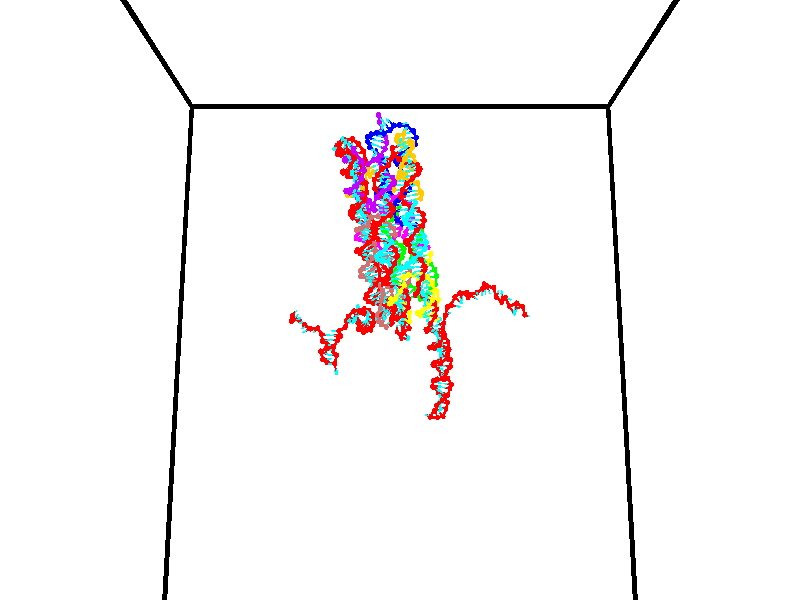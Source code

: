 // switches for output
#declare DRAW_BASES = 1; // possible values are 0, 1; only relevant for DNA ribbons
#declare DRAW_BASES_TYPE = 3; // possible values are 1, 2, 3; only relevant for DNA ribbons
#declare DRAW_FOG = 0; // set to 1 to enable fog

#include "colors.inc"

#include "transforms.inc"
background { rgb <1, 1, 1>}

#default {
   normal{
       ripples 0.25
       frequency 0.20
       turbulence 0.2
       lambda 5
   }
	finish {
		phong 0.1
		phong_size 40.
	}
}

// original window dimensions: 1024x640


// camera settings

camera {
	sky <0, 0.179814, -0.983701>
	up <0, 0.179814, -0.983701>
	right 1.6 * <1, 0, 0>
	location <35, 94.9851, 44.8844>
	look_at <35, 29.7336, 32.9568>
	direction <0, -65.2515, -11.9276>
	angle 67.0682
}


# declare cpy_camera_pos = <35, 94.9851, 44.8844>;
# if (DRAW_FOG = 1)
fog {
	fog_type 2
	up vnormalize(cpy_camera_pos)
	color rgbt<1,1,1,0.3>
	distance 1e-5
	fog_alt 3e-3
	fog_offset 56
}
# end


// LIGHTS

# declare lum = 6;
global_settings {
	ambient_light rgb lum * <0.05, 0.05, 0.05>
	max_trace_level 15
}# declare cpy_direct_light_amount = 0.25;
light_source
{	1000 * <-1, -1.16352, -0.803886>,
	rgb lum * cpy_direct_light_amount
	parallel
}

light_source
{	1000 * <1, 1.16352, 0.803886>,
	rgb lum * cpy_direct_light_amount
	parallel
}

// strand 0

// nucleotide -1

// particle -1
sphere {
	<24.173813, 35.175900, 35.316292> 0.250000
	pigment { color rgbt <1,0,0,0> }
	no_shadow
}
cylinder {
	<24.285297, 34.874897, 35.077610>,  <24.352188, 34.694294, 34.934402>, 0.100000
	pigment { color rgbt <1,0,0,0> }
	no_shadow
}
cylinder {
	<24.285297, 34.874897, 35.077610>,  <24.173813, 35.175900, 35.316292>, 0.100000
	pigment { color rgbt <1,0,0,0> }
	no_shadow
}

// particle -1
sphere {
	<24.285297, 34.874897, 35.077610> 0.100000
	pigment { color rgbt <1,0,0,0> }
	no_shadow
}
sphere {
	0, 1
	scale<0.080000,0.200000,0.300000>
	matrix <0.539781, -0.391152, 0.745410,
		-0.794327, -0.529844, 0.297170,
		0.278713, -0.752506, -0.596702,
		24.368912, 34.649147, 34.898598>
	pigment { color rgbt <0,1,1,0> }
	no_shadow
}
cylinder {
	<24.005478, 34.556656, 35.670467>,  <24.173813, 35.175900, 35.316292>, 0.130000
	pigment { color rgbt <1,0,0,0> }
	no_shadow
}

// nucleotide -1

// particle -1
sphere {
	<24.005478, 34.556656, 35.670467> 0.250000
	pigment { color rgbt <1,0,0,0> }
	no_shadow
}
cylinder {
	<24.303570, 34.533367, 35.404762>,  <24.482424, 34.519394, 35.245338>, 0.100000
	pigment { color rgbt <1,0,0,0> }
	no_shadow
}
cylinder {
	<24.303570, 34.533367, 35.404762>,  <24.005478, 34.556656, 35.670467>, 0.100000
	pigment { color rgbt <1,0,0,0> }
	no_shadow
}

// particle -1
sphere {
	<24.303570, 34.533367, 35.404762> 0.100000
	pigment { color rgbt <1,0,0,0> }
	no_shadow
}
sphere {
	0, 1
	scale<0.080000,0.200000,0.300000>
	matrix <0.619731, -0.307191, 0.722196,
		-0.246107, -0.949865, -0.192842,
		0.745228, -0.058227, -0.664263,
		24.527138, 34.515900, 35.205482>
	pigment { color rgbt <0,1,1,0> }
	no_shadow
}
cylinder {
	<24.096210, 33.878704, 35.389233>,  <24.005478, 34.556656, 35.670467>, 0.130000
	pigment { color rgbt <1,0,0,0> }
	no_shadow
}

// nucleotide -1

// particle -1
sphere {
	<24.096210, 33.878704, 35.389233> 0.250000
	pigment { color rgbt <1,0,0,0> }
	no_shadow
}
cylinder {
	<24.446064, 34.072617, 35.390434>,  <24.655975, 34.188965, 35.391155>, 0.100000
	pigment { color rgbt <1,0,0,0> }
	no_shadow
}
cylinder {
	<24.446064, 34.072617, 35.390434>,  <24.096210, 33.878704, 35.389233>, 0.100000
	pigment { color rgbt <1,0,0,0> }
	no_shadow
}

// particle -1
sphere {
	<24.446064, 34.072617, 35.390434> 0.100000
	pigment { color rgbt <1,0,0,0> }
	no_shadow
}
sphere {
	0, 1
	scale<0.080000,0.200000,0.300000>
	matrix <0.306844, -0.558383, 0.770750,
		0.375321, -0.673200, -0.637131,
		0.874632, 0.484779, 0.003006,
		24.708454, 34.218052, 35.391335>
	pigment { color rgbt <0,1,1,0> }
	no_shadow
}
cylinder {
	<24.606421, 33.374008, 35.398006>,  <24.096210, 33.878704, 35.389233>, 0.130000
	pigment { color rgbt <1,0,0,0> }
	no_shadow
}

// nucleotide -1

// particle -1
sphere {
	<24.606421, 33.374008, 35.398006> 0.250000
	pigment { color rgbt <1,0,0,0> }
	no_shadow
}
cylinder {
	<24.763184, 33.706711, 35.555279>,  <24.857241, 33.906334, 35.649643>, 0.100000
	pigment { color rgbt <1,0,0,0> }
	no_shadow
}
cylinder {
	<24.763184, 33.706711, 35.555279>,  <24.606421, 33.374008, 35.398006>, 0.100000
	pigment { color rgbt <1,0,0,0> }
	no_shadow
}

// particle -1
sphere {
	<24.763184, 33.706711, 35.555279> 0.100000
	pigment { color rgbt <1,0,0,0> }
	no_shadow
}
sphere {
	0, 1
	scale<0.080000,0.200000,0.300000>
	matrix <0.418332, -0.541739, 0.729052,
		0.819394, -0.121241, -0.560262,
		0.391907, 0.831757, 0.393179,
		24.880756, 33.956238, 35.673233>
	pigment { color rgbt <0,1,1,0> }
	no_shadow
}
cylinder {
	<25.124035, 33.138279, 35.779156>,  <24.606421, 33.374008, 35.398006>, 0.130000
	pigment { color rgbt <1,0,0,0> }
	no_shadow
}

// nucleotide -1

// particle -1
sphere {
	<25.124035, 33.138279, 35.779156> 0.250000
	pigment { color rgbt <1,0,0,0> }
	no_shadow
}
cylinder {
	<25.089296, 33.490936, 35.964699>,  <25.068453, 33.702530, 36.076023>, 0.100000
	pigment { color rgbt <1,0,0,0> }
	no_shadow
}
cylinder {
	<25.089296, 33.490936, 35.964699>,  <25.124035, 33.138279, 35.779156>, 0.100000
	pigment { color rgbt <1,0,0,0> }
	no_shadow
}

// particle -1
sphere {
	<25.089296, 33.490936, 35.964699> 0.100000
	pigment { color rgbt <1,0,0,0> }
	no_shadow
}
sphere {
	0, 1
	scale<0.080000,0.200000,0.300000>
	matrix <0.257712, -0.429883, 0.865324,
		0.962311, 0.194693, -0.189876,
		-0.086848, 0.881644, 0.463855,
		25.063242, 33.755428, 36.103855>
	pigment { color rgbt <0,1,1,0> }
	no_shadow
}
cylinder {
	<25.793650, 33.370224, 36.127895>,  <25.124035, 33.138279, 35.779156>, 0.130000
	pigment { color rgbt <1,0,0,0> }
	no_shadow
}

// nucleotide -1

// particle -1
sphere {
	<25.793650, 33.370224, 36.127895> 0.250000
	pigment { color rgbt <1,0,0,0> }
	no_shadow
}
cylinder {
	<25.448109, 33.493095, 36.287594>,  <25.240784, 33.566818, 36.383411>, 0.100000
	pigment { color rgbt <1,0,0,0> }
	no_shadow
}
cylinder {
	<25.448109, 33.493095, 36.287594>,  <25.793650, 33.370224, 36.127895>, 0.100000
	pigment { color rgbt <1,0,0,0> }
	no_shadow
}

// particle -1
sphere {
	<25.448109, 33.493095, 36.287594> 0.100000
	pigment { color rgbt <1,0,0,0> }
	no_shadow
}
sphere {
	0, 1
	scale<0.080000,0.200000,0.300000>
	matrix <0.302565, -0.317275, 0.898772,
		0.402753, 0.897206, 0.181138,
		-0.863855, 0.307177, 0.399246,
		25.188951, 33.585247, 36.407368>
	pigment { color rgbt <0,1,1,0> }
	no_shadow
}
cylinder {
	<26.520384, 33.309406, 36.077053>,  <25.793650, 33.370224, 36.127895>, 0.130000
	pigment { color rgbt <1,0,0,0> }
	no_shadow
}

// nucleotide -1

// particle -1
sphere {
	<26.520384, 33.309406, 36.077053> 0.250000
	pigment { color rgbt <1,0,0,0> }
	no_shadow
}
cylinder {
	<26.285400, 33.007690, 36.194317>,  <26.144411, 32.826660, 36.264675>, 0.100000
	pigment { color rgbt <1,0,0,0> }
	no_shadow
}
cylinder {
	<26.285400, 33.007690, 36.194317>,  <26.520384, 33.309406, 36.077053>, 0.100000
	pigment { color rgbt <1,0,0,0> }
	no_shadow
}

// particle -1
sphere {
	<26.285400, 33.007690, 36.194317> 0.100000
	pigment { color rgbt <1,0,0,0> }
	no_shadow
}
sphere {
	0, 1
	scale<0.080000,0.200000,0.300000>
	matrix <-0.677711, 0.260571, -0.687612,
		0.442266, -0.602624, -0.664263,
		-0.587459, -0.754286, 0.293164,
		26.109163, 32.781406, 36.282265>
	pigment { color rgbt <0,1,1,0> }
	no_shadow
}
cylinder {
	<26.934248, 33.649601, 36.641491>,  <26.520384, 33.309406, 36.077053>, 0.130000
	pigment { color rgbt <1,0,0,0> }
	no_shadow
}

// nucleotide -1

// particle -1
sphere {
	<26.934248, 33.649601, 36.641491> 0.250000
	pigment { color rgbt <1,0,0,0> }
	no_shadow
}
cylinder {
	<27.331879, 33.663116, 36.682804>,  <27.570457, 33.671227, 36.707592>, 0.100000
	pigment { color rgbt <1,0,0,0> }
	no_shadow
}
cylinder {
	<27.331879, 33.663116, 36.682804>,  <26.934248, 33.649601, 36.641491>, 0.100000
	pigment { color rgbt <1,0,0,0> }
	no_shadow
}

// particle -1
sphere {
	<27.331879, 33.663116, 36.682804> 0.100000
	pigment { color rgbt <1,0,0,0> }
	no_shadow
}
sphere {
	0, 1
	scale<0.080000,0.200000,0.300000>
	matrix <-0.099876, -0.090453, 0.990880,
		0.042820, -0.995327, -0.086543,
		0.994078, 0.033786, 0.103283,
		27.630102, 33.673252, 36.713787>
	pigment { color rgbt <0,1,1,0> }
	no_shadow
}
cylinder {
	<27.020346, 33.158100, 37.163216>,  <26.934248, 33.649601, 36.641491>, 0.130000
	pigment { color rgbt <1,0,0,0> }
	no_shadow
}

// nucleotide -1

// particle -1
sphere {
	<27.020346, 33.158100, 37.163216> 0.250000
	pigment { color rgbt <1,0,0,0> }
	no_shadow
}
cylinder {
	<27.366755, 33.357998, 37.156750>,  <27.574600, 33.477936, 37.152870>, 0.100000
	pigment { color rgbt <1,0,0,0> }
	no_shadow
}
cylinder {
	<27.366755, 33.357998, 37.156750>,  <27.020346, 33.158100, 37.163216>, 0.100000
	pigment { color rgbt <1,0,0,0> }
	no_shadow
}

// particle -1
sphere {
	<27.366755, 33.357998, 37.156750> 0.100000
	pigment { color rgbt <1,0,0,0> }
	no_shadow
}
sphere {
	0, 1
	scale<0.080000,0.200000,0.300000>
	matrix <0.078477, -0.103933, 0.991483,
		0.493809, -0.859915, -0.129227,
		0.866022, 0.499745, -0.016160,
		27.626560, 33.507923, 37.151901>
	pigment { color rgbt <0,1,1,0> }
	no_shadow
}
cylinder {
	<27.499775, 32.748730, 37.464447>,  <27.020346, 33.158100, 37.163216>, 0.130000
	pigment { color rgbt <1,0,0,0> }
	no_shadow
}

// nucleotide -1

// particle -1
sphere {
	<27.499775, 32.748730, 37.464447> 0.250000
	pigment { color rgbt <1,0,0,0> }
	no_shadow
}
cylinder {
	<27.653727, 33.116180, 37.500191>,  <27.746098, 33.336651, 37.521637>, 0.100000
	pigment { color rgbt <1,0,0,0> }
	no_shadow
}
cylinder {
	<27.653727, 33.116180, 37.500191>,  <27.499775, 32.748730, 37.464447>, 0.100000
	pigment { color rgbt <1,0,0,0> }
	no_shadow
}

// particle -1
sphere {
	<27.653727, 33.116180, 37.500191> 0.100000
	pigment { color rgbt <1,0,0,0> }
	no_shadow
}
sphere {
	0, 1
	scale<0.080000,0.200000,0.300000>
	matrix <0.040429, -0.113503, 0.992715,
		0.922081, -0.378464, -0.080825,
		0.384880, 0.918631, 0.089357,
		27.769190, 33.391769, 37.526997>
	pigment { color rgbt <0,1,1,0> }
	no_shadow
}
cylinder {
	<28.070314, 32.707485, 37.978695>,  <27.499775, 32.748730, 37.464447>, 0.130000
	pigment { color rgbt <1,0,0,0> }
	no_shadow
}

// nucleotide -1

// particle -1
sphere {
	<28.070314, 32.707485, 37.978695> 0.250000
	pigment { color rgbt <1,0,0,0> }
	no_shadow
}
cylinder {
	<27.946917, 33.087933, 37.973053>,  <27.872879, 33.316200, 37.969666>, 0.100000
	pigment { color rgbt <1,0,0,0> }
	no_shadow
}
cylinder {
	<27.946917, 33.087933, 37.973053>,  <28.070314, 32.707485, 37.978695>, 0.100000
	pigment { color rgbt <1,0,0,0> }
	no_shadow
}

// particle -1
sphere {
	<27.946917, 33.087933, 37.973053> 0.100000
	pigment { color rgbt <1,0,0,0> }
	no_shadow
}
sphere {
	0, 1
	scale<0.080000,0.200000,0.300000>
	matrix <0.114993, 0.052011, 0.992004,
		0.944251, 0.304403, -0.125417,
		-0.308492, 0.951122, -0.014107,
		27.854368, 33.373268, 37.968822>
	pigment { color rgbt <0,1,1,0> }
	no_shadow
}
cylinder {
	<28.482582, 33.048344, 38.388992>,  <28.070314, 32.707485, 37.978695>, 0.130000
	pigment { color rgbt <1,0,0,0> }
	no_shadow
}

// nucleotide -1

// particle -1
sphere {
	<28.482582, 33.048344, 38.388992> 0.250000
	pigment { color rgbt <1,0,0,0> }
	no_shadow
}
cylinder {
	<28.125397, 33.228310, 38.383419>,  <27.911085, 33.336288, 38.380074>, 0.100000
	pigment { color rgbt <1,0,0,0> }
	no_shadow
}
cylinder {
	<28.125397, 33.228310, 38.383419>,  <28.482582, 33.048344, 38.388992>, 0.100000
	pigment { color rgbt <1,0,0,0> }
	no_shadow
}

// particle -1
sphere {
	<28.125397, 33.228310, 38.383419> 0.100000
	pigment { color rgbt <1,0,0,0> }
	no_shadow
}
sphere {
	0, 1
	scale<0.080000,0.200000,0.300000>
	matrix <0.042015, 0.114131, 0.992577,
		0.448167, 0.885748, -0.120818,
		-0.892962, 0.449916, -0.013935,
		27.857508, 33.363285, 38.379238>
	pigment { color rgbt <0,1,1,0> }
	no_shadow
}
cylinder {
	<28.309929, 33.118481, 39.115299>,  <28.482582, 33.048344, 38.388992>, 0.130000
	pigment { color rgbt <1,0,0,0> }
	no_shadow
}

// nucleotide -1

// particle -1
sphere {
	<28.309929, 33.118481, 39.115299> 0.250000
	pigment { color rgbt <1,0,0,0> }
	no_shadow
}
cylinder {
	<28.402805, 33.082848, 39.502731>,  <28.458530, 33.061470, 39.735191>, 0.100000
	pigment { color rgbt <1,0,0,0> }
	no_shadow
}
cylinder {
	<28.402805, 33.082848, 39.502731>,  <28.309929, 33.118481, 39.115299>, 0.100000
	pigment { color rgbt <1,0,0,0> }
	no_shadow
}

// particle -1
sphere {
	<28.402805, 33.082848, 39.502731> 0.100000
	pigment { color rgbt <1,0,0,0> }
	no_shadow
}
sphere {
	0, 1
	scale<0.080000,0.200000,0.300000>
	matrix <0.341408, -0.924976, -0.166911,
		0.910785, 0.369437, -0.184358,
		0.232190, -0.089079, 0.968583,
		28.472462, 33.056126, 39.793304>
	pigment { color rgbt <0,1,1,0> }
	no_shadow
}
cylinder {
	<27.494041, 33.079639, 39.005219>,  <28.309929, 33.118481, 39.115299>, 0.130000
	pigment { color rgbt <1,0,0,0> }
	no_shadow
}

// nucleotide -1

// particle -1
sphere {
	<27.494041, 33.079639, 39.005219> 0.250000
	pigment { color rgbt <1,0,0,0> }
	no_shadow
}
cylinder {
	<27.708673, 33.401382, 39.107269>,  <27.837452, 33.594429, 39.168499>, 0.100000
	pigment { color rgbt <1,0,0,0> }
	no_shadow
}
cylinder {
	<27.708673, 33.401382, 39.107269>,  <27.494041, 33.079639, 39.005219>, 0.100000
	pigment { color rgbt <1,0,0,0> }
	no_shadow
}

// particle -1
sphere {
	<27.708673, 33.401382, 39.107269> 0.100000
	pigment { color rgbt <1,0,0,0> }
	no_shadow
}
sphere {
	0, 1
	scale<0.080000,0.200000,0.300000>
	matrix <0.062562, 0.263584, -0.962605,
		-0.841527, 0.532477, 0.091111,
		0.536581, 0.804358, 0.255126,
		27.869648, 33.642689, 39.183807>
	pigment { color rgbt <0,1,1,0> }
	no_shadow
}
cylinder {
	<27.132957, 33.656898, 38.771980>,  <27.494041, 33.079639, 39.005219>, 0.130000
	pigment { color rgbt <1,0,0,0> }
	no_shadow
}

// nucleotide -1

// particle -1
sphere {
	<27.132957, 33.656898, 38.771980> 0.250000
	pigment { color rgbt <1,0,0,0> }
	no_shadow
}
cylinder {
	<27.522301, 33.748604, 38.773609>,  <27.755907, 33.803627, 38.774586>, 0.100000
	pigment { color rgbt <1,0,0,0> }
	no_shadow
}
cylinder {
	<27.522301, 33.748604, 38.773609>,  <27.132957, 33.656898, 38.771980>, 0.100000
	pigment { color rgbt <1,0,0,0> }
	no_shadow
}

// particle -1
sphere {
	<27.522301, 33.748604, 38.773609> 0.100000
	pigment { color rgbt <1,0,0,0> }
	no_shadow
}
sphere {
	0, 1
	scale<0.080000,0.200000,0.300000>
	matrix <-0.050061, 0.229798, -0.971950,
		-0.223766, 0.945850, 0.235153,
		0.973357, 0.229261, 0.004071,
		27.814308, 33.817383, 38.774830>
	pigment { color rgbt <0,1,1,0> }
	no_shadow
}
cylinder {
	<26.980104, 34.146027, 38.170326>,  <27.132957, 33.656898, 38.771980>, 0.130000
	pigment { color rgbt <1,0,0,0> }
	no_shadow
}

// nucleotide -1

// particle -1
sphere {
	<26.980104, 34.146027, 38.170326> 0.250000
	pigment { color rgbt <1,0,0,0> }
	no_shadow
}
cylinder {
	<27.335447, 33.997437, 38.278275>,  <27.548653, 33.908283, 38.343044>, 0.100000
	pigment { color rgbt <1,0,0,0> }
	no_shadow
}
cylinder {
	<27.335447, 33.997437, 38.278275>,  <26.980104, 34.146027, 38.170326>, 0.100000
	pigment { color rgbt <1,0,0,0> }
	no_shadow
}

// particle -1
sphere {
	<27.335447, 33.997437, 38.278275> 0.100000
	pigment { color rgbt <1,0,0,0> }
	no_shadow
}
sphere {
	0, 1
	scale<0.080000,0.200000,0.300000>
	matrix <0.363391, 0.209565, -0.907761,
		0.280653, 0.904484, 0.321158,
		0.888359, -0.371471, 0.269866,
		27.601955, 33.885994, 38.359234>
	pigment { color rgbt <0,1,1,0> }
	no_shadow
}
cylinder {
	<27.558010, 34.627819, 38.011734>,  <26.980104, 34.146027, 38.170326>, 0.130000
	pigment { color rgbt <1,0,0,0> }
	no_shadow
}

// nucleotide -1

// particle -1
sphere {
	<27.558010, 34.627819, 38.011734> 0.250000
	pigment { color rgbt <1,0,0,0> }
	no_shadow
}
cylinder {
	<27.688068, 34.249557, 38.013172>,  <27.766104, 34.022598, 38.014034>, 0.100000
	pigment { color rgbt <1,0,0,0> }
	no_shadow
}
cylinder {
	<27.688068, 34.249557, 38.013172>,  <27.558010, 34.627819, 38.011734>, 0.100000
	pigment { color rgbt <1,0,0,0> }
	no_shadow
}

// particle -1
sphere {
	<27.688068, 34.249557, 38.013172> 0.100000
	pigment { color rgbt <1,0,0,0> }
	no_shadow
}
sphere {
	0, 1
	scale<0.080000,0.200000,0.300000>
	matrix <0.333401, 0.111075, -0.936219,
		0.884942, 0.305608, 0.351399,
		0.325148, -0.945657, 0.003595,
		27.785612, 33.965862, 38.014252>
	pigment { color rgbt <0,1,1,0> }
	no_shadow
}
cylinder {
	<28.299881, 34.547012, 37.839417>,  <27.558010, 34.627819, 38.011734>, 0.130000
	pigment { color rgbt <1,0,0,0> }
	no_shadow
}

// nucleotide -1

// particle -1
sphere {
	<28.299881, 34.547012, 37.839417> 0.250000
	pigment { color rgbt <1,0,0,0> }
	no_shadow
}
cylinder {
	<28.143585, 34.198055, 37.721935>,  <28.049807, 33.988682, 37.651447>, 0.100000
	pigment { color rgbt <1,0,0,0> }
	no_shadow
}
cylinder {
	<28.143585, 34.198055, 37.721935>,  <28.299881, 34.547012, 37.839417>, 0.100000
	pigment { color rgbt <1,0,0,0> }
	no_shadow
}

// particle -1
sphere {
	<28.143585, 34.198055, 37.721935> 0.100000
	pigment { color rgbt <1,0,0,0> }
	no_shadow
}
sphere {
	0, 1
	scale<0.080000,0.200000,0.300000>
	matrix <0.453455, 0.095239, -0.886176,
		0.801062, -0.479445, 0.358375,
		-0.390741, -0.872389, -0.293699,
		28.026363, 33.936340, 37.633827>
	pigment { color rgbt <0,1,1,0> }
	no_shadow
}
cylinder {
	<28.690126, 34.327412, 37.233021>,  <28.299881, 34.547012, 37.839417>, 0.130000
	pigment { color rgbt <1,0,0,0> }
	no_shadow
}

// nucleotide -1

// particle -1
sphere {
	<28.690126, 34.327412, 37.233021> 0.250000
	pigment { color rgbt <1,0,0,0> }
	no_shadow
}
cylinder {
	<28.386606, 34.070374, 37.190514>,  <28.204494, 33.916149, 37.165009>, 0.100000
	pigment { color rgbt <1,0,0,0> }
	no_shadow
}
cylinder {
	<28.386606, 34.070374, 37.190514>,  <28.690126, 34.327412, 37.233021>, 0.100000
	pigment { color rgbt <1,0,0,0> }
	no_shadow
}

// particle -1
sphere {
	<28.386606, 34.070374, 37.190514> 0.100000
	pigment { color rgbt <1,0,0,0> }
	no_shadow
}
sphere {
	0, 1
	scale<0.080000,0.200000,0.300000>
	matrix <0.208306, -0.084843, -0.974377,
		0.617116, -0.761492, 0.198236,
		-0.758799, -0.642597, -0.106265,
		28.158966, 33.877594, 37.158634>
	pigment { color rgbt <0,1,1,0> }
	no_shadow
}
cylinder {
	<28.942616, 33.747650, 36.786057>,  <28.690126, 34.327412, 37.233021>, 0.130000
	pigment { color rgbt <1,0,0,0> }
	no_shadow
}

// nucleotide -1

// particle -1
sphere {
	<28.942616, 33.747650, 36.786057> 0.250000
	pigment { color rgbt <1,0,0,0> }
	no_shadow
}
cylinder {
	<28.543089, 33.738468, 36.768887>,  <28.303373, 33.732960, 36.758583>, 0.100000
	pigment { color rgbt <1,0,0,0> }
	no_shadow
}
cylinder {
	<28.543089, 33.738468, 36.768887>,  <28.942616, 33.747650, 36.786057>, 0.100000
	pigment { color rgbt <1,0,0,0> }
	no_shadow
}

// particle -1
sphere {
	<28.543089, 33.738468, 36.768887> 0.100000
	pigment { color rgbt <1,0,0,0> }
	no_shadow
}
sphere {
	0, 1
	scale<0.080000,0.200000,0.300000>
	matrix <0.041441, 0.061613, -0.997239,
		0.025526, -0.997837, -0.060589,
		-0.998815, -0.022944, -0.042924,
		28.243444, 33.731583, 36.756008>
	pigment { color rgbt <0,1,1,0> }
	no_shadow
}
cylinder {
	<28.702303, 33.211277, 36.306160>,  <28.942616, 33.747650, 36.786057>, 0.130000
	pigment { color rgbt <1,0,0,0> }
	no_shadow
}

// nucleotide -1

// particle -1
sphere {
	<28.702303, 33.211277, 36.306160> 0.250000
	pigment { color rgbt <1,0,0,0> }
	no_shadow
}
cylinder {
	<28.417091, 33.490200, 36.335442>,  <28.245964, 33.657555, 36.353012>, 0.100000
	pigment { color rgbt <1,0,0,0> }
	no_shadow
}
cylinder {
	<28.417091, 33.490200, 36.335442>,  <28.702303, 33.211277, 36.306160>, 0.100000
	pigment { color rgbt <1,0,0,0> }
	no_shadow
}

// particle -1
sphere {
	<28.417091, 33.490200, 36.335442> 0.100000
	pigment { color rgbt <1,0,0,0> }
	no_shadow
}
sphere {
	0, 1
	scale<0.080000,0.200000,0.300000>
	matrix <0.061804, 0.166509, -0.984101,
		-0.698407, -0.697166, -0.161821,
		-0.713027, 0.697305, 0.073203,
		28.203184, 33.699390, 36.357403>
	pigment { color rgbt <0,1,1,0> }
	no_shadow
}
cylinder {
	<29.373741, 33.580185, 36.032009>,  <28.702303, 33.211277, 36.306160>, 0.130000
	pigment { color rgbt <1,0,0,0> }
	no_shadow
}

// nucleotide -1

// particle -1
sphere {
	<29.373741, 33.580185, 36.032009> 0.250000
	pigment { color rgbt <1,0,0,0> }
	no_shadow
}
cylinder {
	<29.597532, 33.788967, 35.774467>,  <29.731808, 33.914238, 35.619942>, 0.100000
	pigment { color rgbt <1,0,0,0> }
	no_shadow
}
cylinder {
	<29.597532, 33.788967, 35.774467>,  <29.373741, 33.580185, 36.032009>, 0.100000
	pigment { color rgbt <1,0,0,0> }
	no_shadow
}

// particle -1
sphere {
	<29.597532, 33.788967, 35.774467> 0.100000
	pigment { color rgbt <1,0,0,0> }
	no_shadow
}
sphere {
	0, 1
	scale<0.080000,0.200000,0.300000>
	matrix <0.310622, -0.852232, -0.420969,
		-0.768438, 0.035528, -0.638937,
		0.559479, 0.521957, -0.643852,
		29.765375, 33.945553, 35.581310>
	pigment { color rgbt <0,1,1,0> }
	no_shadow
}
cylinder {
	<29.425175, 33.186081, 35.430386>,  <29.373741, 33.580185, 36.032009>, 0.130000
	pigment { color rgbt <1,0,0,0> }
	no_shadow
}

// nucleotide -1

// particle -1
sphere {
	<29.425175, 33.186081, 35.430386> 0.250000
	pigment { color rgbt <1,0,0,0> }
	no_shadow
}
cylinder {
	<29.824476, 33.173706, 35.450504>,  <30.064058, 33.166279, 35.462574>, 0.100000
	pigment { color rgbt <1,0,0,0> }
	no_shadow
}
cylinder {
	<29.824476, 33.173706, 35.450504>,  <29.425175, 33.186081, 35.430386>, 0.100000
	pigment { color rgbt <1,0,0,0> }
	no_shadow
}

// particle -1
sphere {
	<29.824476, 33.173706, 35.450504> 0.100000
	pigment { color rgbt <1,0,0,0> }
	no_shadow
}
sphere {
	0, 1
	scale<0.080000,0.200000,0.300000>
	matrix <0.039104, 0.984597, -0.170413,
		-0.044246, 0.172082, 0.984088,
		0.998255, -0.030941, 0.050294,
		30.123953, 33.164425, 35.465591>
	pigment { color rgbt <0,1,1,0> }
	no_shadow
}
cylinder {
	<29.554110, 32.608803, 34.933441>,  <29.425175, 33.186081, 35.430386>, 0.130000
	pigment { color rgbt <1,0,0,0> }
	no_shadow
}

// nucleotide -1

// particle -1
sphere {
	<29.554110, 32.608803, 34.933441> 0.250000
	pigment { color rgbt <1,0,0,0> }
	no_shadow
}
cylinder {
	<29.928028, 32.581814, 35.072926>,  <30.152380, 32.565620, 35.156616>, 0.100000
	pigment { color rgbt <1,0,0,0> }
	no_shadow
}
cylinder {
	<29.928028, 32.581814, 35.072926>,  <29.554110, 32.608803, 34.933441>, 0.100000
	pigment { color rgbt <1,0,0,0> }
	no_shadow
}

// particle -1
sphere {
	<29.928028, 32.581814, 35.072926> 0.100000
	pigment { color rgbt <1,0,0,0> }
	no_shadow
}
sphere {
	0, 1
	scale<0.080000,0.200000,0.300000>
	matrix <0.220324, -0.659903, -0.718321,
		0.278583, 0.748315, -0.602010,
		0.934799, -0.067475, 0.348710,
		30.208467, 32.561573, 35.177540>
	pigment { color rgbt <0,1,1,0> }
	no_shadow
}
cylinder {
	<30.156677, 32.687660, 34.481655>,  <29.554110, 32.608803, 34.933441>, 0.130000
	pigment { color rgbt <1,0,0,0> }
	no_shadow
}

// nucleotide -1

// particle -1
sphere {
	<30.156677, 32.687660, 34.481655> 0.250000
	pigment { color rgbt <1,0,0,0> }
	no_shadow
}
cylinder {
	<30.237459, 32.404346, 34.752224>,  <30.285929, 32.234360, 34.914566>, 0.100000
	pigment { color rgbt <1,0,0,0> }
	no_shadow
}
cylinder {
	<30.237459, 32.404346, 34.752224>,  <30.156677, 32.687660, 34.481655>, 0.100000
	pigment { color rgbt <1,0,0,0> }
	no_shadow
}

// particle -1
sphere {
	<30.237459, 32.404346, 34.752224> 0.100000
	pigment { color rgbt <1,0,0,0> }
	no_shadow
}
sphere {
	0, 1
	scale<0.080000,0.200000,0.300000>
	matrix <0.327367, -0.602112, -0.728211,
		0.923063, 0.368505, 0.110269,
		0.201955, -0.708283, 0.676424,
		30.298046, 32.191860, 34.955151>
	pigment { color rgbt <0,1,1,0> }
	no_shadow
}
cylinder {
	<30.781796, 32.411892, 34.401012>,  <30.156677, 32.687660, 34.481655>, 0.130000
	pigment { color rgbt <1,0,0,0> }
	no_shadow
}

// nucleotide -1

// particle -1
sphere {
	<30.781796, 32.411892, 34.401012> 0.250000
	pigment { color rgbt <1,0,0,0> }
	no_shadow
}
cylinder {
	<30.573507, 32.108635, 34.558014>,  <30.448534, 31.926680, 34.652214>, 0.100000
	pigment { color rgbt <1,0,0,0> }
	no_shadow
}
cylinder {
	<30.573507, 32.108635, 34.558014>,  <30.781796, 32.411892, 34.401012>, 0.100000
	pigment { color rgbt <1,0,0,0> }
	no_shadow
}

// particle -1
sphere {
	<30.573507, 32.108635, 34.558014> 0.100000
	pigment { color rgbt <1,0,0,0> }
	no_shadow
}
sphere {
	0, 1
	scale<0.080000,0.200000,0.300000>
	matrix <0.279953, -0.585974, -0.760435,
		0.806520, -0.286092, 0.517375,
		-0.520723, -0.758147, 0.392507,
		30.417290, 31.881191, 34.675766>
	pigment { color rgbt <0,1,1,0> }
	no_shadow
}
cylinder {
	<31.101486, 31.753073, 34.246578>,  <30.781796, 32.411892, 34.401012>, 0.130000
	pigment { color rgbt <1,0,0,0> }
	no_shadow
}

// nucleotide -1

// particle -1
sphere {
	<31.101486, 31.753073, 34.246578> 0.250000
	pigment { color rgbt <1,0,0,0> }
	no_shadow
}
cylinder {
	<30.742430, 31.608301, 34.347172>,  <30.526995, 31.521439, 34.407528>, 0.100000
	pigment { color rgbt <1,0,0,0> }
	no_shadow
}
cylinder {
	<30.742430, 31.608301, 34.347172>,  <31.101486, 31.753073, 34.246578>, 0.100000
	pigment { color rgbt <1,0,0,0> }
	no_shadow
}

// particle -1
sphere {
	<30.742430, 31.608301, 34.347172> 0.100000
	pigment { color rgbt <1,0,0,0> }
	no_shadow
}
sphere {
	0, 1
	scale<0.080000,0.200000,0.300000>
	matrix <0.125784, -0.757269, -0.640875,
		0.422392, -0.543645, 0.725283,
		-0.897643, -0.361930, 0.251483,
		30.473137, 31.499722, 34.422615>
	pigment { color rgbt <0,1,1,0> }
	no_shadow
}
cylinder {
	<31.150322, 30.910196, 34.424244>,  <31.101486, 31.753073, 34.246578>, 0.130000
	pigment { color rgbt <1,0,0,0> }
	no_shadow
}

// nucleotide -1

// particle -1
sphere {
	<31.150322, 30.910196, 34.424244> 0.250000
	pigment { color rgbt <1,0,0,0> }
	no_shadow
}
cylinder {
	<30.825636, 31.084745, 34.268963>,  <30.630825, 31.189474, 34.175793>, 0.100000
	pigment { color rgbt <1,0,0,0> }
	no_shadow
}
cylinder {
	<30.825636, 31.084745, 34.268963>,  <31.150322, 30.910196, 34.424244>, 0.100000
	pigment { color rgbt <1,0,0,0> }
	no_shadow
}

// particle -1
sphere {
	<30.825636, 31.084745, 34.268963> 0.100000
	pigment { color rgbt <1,0,0,0> }
	no_shadow
}
sphere {
	0, 1
	scale<0.080000,0.200000,0.300000>
	matrix <0.090902, -0.562178, -0.822006,
		-0.576937, -0.702522, 0.416661,
		-0.811714, 0.436371, -0.388202,
		30.582121, 31.215656, 34.152504>
	pigment { color rgbt <0,1,1,0> }
	no_shadow
}
cylinder {
	<30.480064, 30.493641, 34.275951>,  <31.150322, 30.910196, 34.424244>, 0.130000
	pigment { color rgbt <1,0,0,0> }
	no_shadow
}

// nucleotide -1

// particle -1
sphere {
	<30.480064, 30.493641, 34.275951> 0.250000
	pigment { color rgbt <1,0,0,0> }
	no_shadow
}
cylinder {
	<30.471989, 30.796680, 34.014988>,  <30.467144, 30.978504, 33.858410>, 0.100000
	pigment { color rgbt <1,0,0,0> }
	no_shadow
}
cylinder {
	<30.471989, 30.796680, 34.014988>,  <30.480064, 30.493641, 34.275951>, 0.100000
	pigment { color rgbt <1,0,0,0> }
	no_shadow
}

// particle -1
sphere {
	<30.471989, 30.796680, 34.014988> 0.100000
	pigment { color rgbt <1,0,0,0> }
	no_shadow
}
sphere {
	0, 1
	scale<0.080000,0.200000,0.300000>
	matrix <-0.242126, -0.636822, -0.732005,
		-0.970035, 0.143187, 0.196292,
		-0.020189, 0.757598, -0.652409,
		30.465931, 31.023960, 33.819263>
	pigment { color rgbt <0,1,1,0> }
	no_shadow
}
cylinder {
	<30.725250, 29.939104, 34.001068>,  <30.480064, 30.493641, 34.275951>, 0.130000
	pigment { color rgbt <1,0,0,0> }
	no_shadow
}

// nucleotide -1

// particle -1
sphere {
	<30.725250, 29.939104, 34.001068> 0.250000
	pigment { color rgbt <1,0,0,0> }
	no_shadow
}
cylinder {
	<31.111750, 29.863474, 34.071056>,  <31.343649, 29.818096, 34.113049>, 0.100000
	pigment { color rgbt <1,0,0,0> }
	no_shadow
}
cylinder {
	<31.111750, 29.863474, 34.071056>,  <30.725250, 29.939104, 34.001068>, 0.100000
	pigment { color rgbt <1,0,0,0> }
	no_shadow
}

// particle -1
sphere {
	<31.111750, 29.863474, 34.071056> 0.100000
	pigment { color rgbt <1,0,0,0> }
	no_shadow
}
sphere {
	0, 1
	scale<0.080000,0.200000,0.300000>
	matrix <-0.225220, -0.949729, 0.217462,
		0.125063, -0.249530, -0.960257,
		0.966248, -0.189073, 0.174975,
		31.401625, 29.806751, 34.123550>
	pigment { color rgbt <0,1,1,0> }
	no_shadow
}
cylinder {
	<31.053143, 29.351898, 33.673225>,  <30.725250, 29.939104, 34.001068>, 0.130000
	pigment { color rgbt <1,0,0,0> }
	no_shadow
}

// nucleotide -1

// particle -1
sphere {
	<31.053143, 29.351898, 33.673225> 0.250000
	pigment { color rgbt <1,0,0,0> }
	no_shadow
}
cylinder {
	<31.250484, 29.400721, 34.017715>,  <31.368889, 29.430014, 34.224407>, 0.100000
	pigment { color rgbt <1,0,0,0> }
	no_shadow
}
cylinder {
	<31.250484, 29.400721, 34.017715>,  <31.053143, 29.351898, 33.673225>, 0.100000
	pigment { color rgbt <1,0,0,0> }
	no_shadow
}

// particle -1
sphere {
	<31.250484, 29.400721, 34.017715> 0.100000
	pigment { color rgbt <1,0,0,0> }
	no_shadow
}
sphere {
	0, 1
	scale<0.080000,0.200000,0.300000>
	matrix <-0.188364, -0.951620, 0.242771,
		0.849188, -0.281995, -0.446495,
		0.493354, 0.122054, 0.861222,
		31.398491, 29.437338, 34.276081>
	pigment { color rgbt <0,1,1,0> }
	no_shadow
}
cylinder {
	<31.577627, 28.832857, 33.788574>,  <31.053143, 29.351898, 33.673225>, 0.130000
	pigment { color rgbt <1,0,0,0> }
	no_shadow
}

// nucleotide -1

// particle -1
sphere {
	<31.577627, 28.832857, 33.788574> 0.250000
	pigment { color rgbt <1,0,0,0> }
	no_shadow
}
cylinder {
	<31.486568, 28.964998, 34.154972>,  <31.431932, 29.044283, 34.374809>, 0.100000
	pigment { color rgbt <1,0,0,0> }
	no_shadow
}
cylinder {
	<31.486568, 28.964998, 34.154972>,  <31.577627, 28.832857, 33.788574>, 0.100000
	pigment { color rgbt <1,0,0,0> }
	no_shadow
}

// particle -1
sphere {
	<31.486568, 28.964998, 34.154972> 0.100000
	pigment { color rgbt <1,0,0,0> }
	no_shadow
}
sphere {
	0, 1
	scale<0.080000,0.200000,0.300000>
	matrix <-0.043765, -0.943213, 0.329294,
		0.972760, 0.034874, 0.229177,
		-0.227647, 0.330353, 0.915993,
		31.418274, 29.064104, 34.429771>
	pigment { color rgbt <0,1,1,0> }
	no_shadow
}
cylinder {
	<32.024956, 28.408480, 34.145061>,  <31.577627, 28.832857, 33.788574>, 0.130000
	pigment { color rgbt <1,0,0,0> }
	no_shadow
}

// nucleotide -1

// particle -1
sphere {
	<32.024956, 28.408480, 34.145061> 0.250000
	pigment { color rgbt <1,0,0,0> }
	no_shadow
}
cylinder {
	<31.742361, 28.532614, 34.399483>,  <31.572803, 28.607094, 34.552135>, 0.100000
	pigment { color rgbt <1,0,0,0> }
	no_shadow
}
cylinder {
	<31.742361, 28.532614, 34.399483>,  <32.024956, 28.408480, 34.145061>, 0.100000
	pigment { color rgbt <1,0,0,0> }
	no_shadow
}

// particle -1
sphere {
	<31.742361, 28.532614, 34.399483> 0.100000
	pigment { color rgbt <1,0,0,0> }
	no_shadow
}
sphere {
	0, 1
	scale<0.080000,0.200000,0.300000>
	matrix <-0.285305, -0.947356, 0.145321,
		0.647667, -0.078802, 0.757838,
		-0.706491, 0.310334, 0.636053,
		31.530415, 28.625713, 34.590298>
	pigment { color rgbt <0,1,1,0> }
	no_shadow
}
cylinder {
	<32.061146, 27.901272, 34.775425>,  <32.024956, 28.408480, 34.145061>, 0.130000
	pigment { color rgbt <1,0,0,0> }
	no_shadow
}

// nucleotide -1

// particle -1
sphere {
	<32.061146, 27.901272, 34.775425> 0.250000
	pigment { color rgbt <1,0,0,0> }
	no_shadow
}
cylinder {
	<31.702673, 28.078091, 34.760162>,  <31.487589, 28.184181, 34.751003>, 0.100000
	pigment { color rgbt <1,0,0,0> }
	no_shadow
}
cylinder {
	<31.702673, 28.078091, 34.760162>,  <32.061146, 27.901272, 34.775425>, 0.100000
	pigment { color rgbt <1,0,0,0> }
	no_shadow
}

// particle -1
sphere {
	<31.702673, 28.078091, 34.760162> 0.100000
	pigment { color rgbt <1,0,0,0> }
	no_shadow
}
sphere {
	0, 1
	scale<0.080000,0.200000,0.300000>
	matrix <-0.399235, -0.765878, 0.504026,
		0.193580, 0.466931, 0.862845,
		-0.896180, 0.442047, -0.038157,
		31.433819, 28.210705, 34.748714>
	pigment { color rgbt <0,1,1,0> }
	no_shadow
}
cylinder {
	<31.723585, 27.762205, 35.462719>,  <32.061146, 27.901272, 34.775425>, 0.130000
	pigment { color rgbt <1,0,0,0> }
	no_shadow
}

// nucleotide -1

// particle -1
sphere {
	<31.723585, 27.762205, 35.462719> 0.250000
	pigment { color rgbt <1,0,0,0> }
	no_shadow
}
cylinder {
	<31.471579, 27.849016, 35.164463>,  <31.320375, 27.901102, 34.985508>, 0.100000
	pigment { color rgbt <1,0,0,0> }
	no_shadow
}
cylinder {
	<31.471579, 27.849016, 35.164463>,  <31.723585, 27.762205, 35.462719>, 0.100000
	pigment { color rgbt <1,0,0,0> }
	no_shadow
}

// particle -1
sphere {
	<31.471579, 27.849016, 35.164463> 0.100000
	pigment { color rgbt <1,0,0,0> }
	no_shadow
}
sphere {
	0, 1
	scale<0.080000,0.200000,0.300000>
	matrix <-0.540607, -0.811872, 0.220471,
		-0.557517, 0.542000, 0.628817,
		-0.630014, 0.217026, -0.745642,
		31.282574, 27.914124, 34.940769>
	pigment { color rgbt <0,1,1,0> }
	no_shadow
}
cylinder {
	<30.921581, 27.828924, 35.727283>,  <31.723585, 27.762205, 35.462719>, 0.130000
	pigment { color rgbt <1,0,0,0> }
	no_shadow
}

// nucleotide -1

// particle -1
sphere {
	<30.921581, 27.828924, 35.727283> 0.250000
	pigment { color rgbt <1,0,0,0> }
	no_shadow
}
cylinder {
	<30.948740, 27.722942, 35.342537>,  <30.965036, 27.659353, 35.111691>, 0.100000
	pigment { color rgbt <1,0,0,0> }
	no_shadow
}
cylinder {
	<30.948740, 27.722942, 35.342537>,  <30.921581, 27.828924, 35.727283>, 0.100000
	pigment { color rgbt <1,0,0,0> }
	no_shadow
}

// particle -1
sphere {
	<30.948740, 27.722942, 35.342537> 0.100000
	pigment { color rgbt <1,0,0,0> }
	no_shadow
}
sphere {
	0, 1
	scale<0.080000,0.200000,0.300000>
	matrix <-0.464105, -0.861819, 0.204635,
		-0.883174, 0.432512, -0.181484,
		0.067899, -0.264956, -0.961867,
		30.969110, 27.643456, 35.053978>
	pigment { color rgbt <0,1,1,0> }
	no_shadow
}
cylinder {
	<30.287968, 27.587164, 35.351669>,  <30.921581, 27.828924, 35.727283>, 0.130000
	pigment { color rgbt <1,0,0,0> }
	no_shadow
}

// nucleotide -1

// particle -1
sphere {
	<30.287968, 27.587164, 35.351669> 0.250000
	pigment { color rgbt <1,0,0,0> }
	no_shadow
}
cylinder {
	<30.624052, 27.422701, 35.210251>,  <30.825703, 27.324022, 35.125401>, 0.100000
	pigment { color rgbt <1,0,0,0> }
	no_shadow
}
cylinder {
	<30.624052, 27.422701, 35.210251>,  <30.287968, 27.587164, 35.351669>, 0.100000
	pigment { color rgbt <1,0,0,0> }
	no_shadow
}

// particle -1
sphere {
	<30.624052, 27.422701, 35.210251> 0.100000
	pigment { color rgbt <1,0,0,0> }
	no_shadow
}
sphere {
	0, 1
	scale<0.080000,0.200000,0.300000>
	matrix <-0.402462, -0.909784, 0.101576,
		-0.363417, 0.056945, -0.929885,
		0.840209, -0.411158, -0.353549,
		30.876116, 27.299353, 35.104187>
	pigment { color rgbt <0,1,1,0> }
	no_shadow
}
cylinder {
	<30.167824, 27.400625, 34.687431>,  <30.287968, 27.587164, 35.351669>, 0.130000
	pigment { color rgbt <1,0,0,0> }
	no_shadow
}

// nucleotide -1

// particle -1
sphere {
	<30.167824, 27.400625, 34.687431> 0.250000
	pigment { color rgbt <1,0,0,0> }
	no_shadow
}
cylinder {
	<30.444675, 27.175083, 34.867664>,  <30.610786, 27.039757, 34.975803>, 0.100000
	pigment { color rgbt <1,0,0,0> }
	no_shadow
}
cylinder {
	<30.444675, 27.175083, 34.867664>,  <30.167824, 27.400625, 34.687431>, 0.100000
	pigment { color rgbt <1,0,0,0> }
	no_shadow
}

// particle -1
sphere {
	<30.444675, 27.175083, 34.867664> 0.100000
	pigment { color rgbt <1,0,0,0> }
	no_shadow
}
sphere {
	0, 1
	scale<0.080000,0.200000,0.300000>
	matrix <-0.631527, -0.775354, -0.000201,
		0.349472, -0.284415, -0.892736,
		0.692129, -0.563857, 0.450580,
		30.652315, 27.005926, 35.002838>
	pigment { color rgbt <0,1,1,0> }
	no_shadow
}
cylinder {
	<30.173059, 28.174742, 34.427197>,  <30.167824, 27.400625, 34.687431>, 0.130000
	pigment { color rgbt <1,0,0,0> }
	no_shadow
}

// nucleotide -1

// particle -1
sphere {
	<30.173059, 28.174742, 34.427197> 0.250000
	pigment { color rgbt <1,0,0,0> }
	no_shadow
}
cylinder {
	<30.493010, 28.112989, 34.659187>,  <30.684978, 28.075937, 34.798382>, 0.100000
	pigment { color rgbt <1,0,0,0> }
	no_shadow
}
cylinder {
	<30.493010, 28.112989, 34.659187>,  <30.173059, 28.174742, 34.427197>, 0.100000
	pigment { color rgbt <1,0,0,0> }
	no_shadow
}

// particle -1
sphere {
	<30.493010, 28.112989, 34.659187> 0.100000
	pigment { color rgbt <1,0,0,0> }
	no_shadow
}
sphere {
	0, 1
	scale<0.080000,0.200000,0.300000>
	matrix <0.260186, 0.960018, -0.103293,
		-0.540838, 0.233522, 0.808061,
		0.799874, -0.154381, 0.579973,
		30.732971, 28.066675, 34.833179>
	pigment { color rgbt <0,1,1,0> }
	no_shadow
}
cylinder {
	<30.277544, 28.796558, 34.893772>,  <30.173059, 28.174742, 34.427197>, 0.130000
	pigment { color rgbt <1,0,0,0> }
	no_shadow
}

// nucleotide -1

// particle -1
sphere {
	<30.277544, 28.796558, 34.893772> 0.250000
	pigment { color rgbt <1,0,0,0> }
	no_shadow
}
cylinder {
	<30.632236, 28.612093, 34.880909>,  <30.845053, 28.501413, 34.873192>, 0.100000
	pigment { color rgbt <1,0,0,0> }
	no_shadow
}
cylinder {
	<30.632236, 28.612093, 34.880909>,  <30.277544, 28.796558, 34.893772>, 0.100000
	pigment { color rgbt <1,0,0,0> }
	no_shadow
}

// particle -1
sphere {
	<30.632236, 28.612093, 34.880909> 0.100000
	pigment { color rgbt <1,0,0,0> }
	no_shadow
}
sphere {
	0, 1
	scale<0.080000,0.200000,0.300000>
	matrix <0.453919, 0.881749, -0.128361,
		0.087547, 0.099226, 0.991206,
		0.886732, -0.461165, -0.032153,
		30.898256, 28.473743, 34.871262>
	pigment { color rgbt <0,1,1,0> }
	no_shadow
}
cylinder {
	<30.676853, 29.100029, 35.431488>,  <30.277544, 28.796558, 34.893772>, 0.130000
	pigment { color rgbt <1,0,0,0> }
	no_shadow
}

// nucleotide -1

// particle -1
sphere {
	<30.676853, 29.100029, 35.431488> 0.250000
	pigment { color rgbt <1,0,0,0> }
	no_shadow
}
cylinder {
	<30.929626, 28.942881, 35.164261>,  <31.081291, 28.848593, 35.003925>, 0.100000
	pigment { color rgbt <1,0,0,0> }
	no_shadow
}
cylinder {
	<30.929626, 28.942881, 35.164261>,  <30.676853, 29.100029, 35.431488>, 0.100000
	pigment { color rgbt <1,0,0,0> }
	no_shadow
}

// particle -1
sphere {
	<30.929626, 28.942881, 35.164261> 0.100000
	pigment { color rgbt <1,0,0,0> }
	no_shadow
}
sphere {
	0, 1
	scale<0.080000,0.200000,0.300000>
	matrix <0.437126, 0.892480, -0.111357,
		0.639985, -0.221660, 0.735721,
		0.631933, -0.392870, -0.668067,
		31.119205, 28.825020, 34.963840>
	pigment { color rgbt <0,1,1,0> }
	no_shadow
}
cylinder {
	<31.273546, 29.421698, 35.661827>,  <30.676853, 29.100029, 35.431488>, 0.130000
	pigment { color rgbt <1,0,0,0> }
	no_shadow
}

// nucleotide -1

// particle -1
sphere {
	<31.273546, 29.421698, 35.661827> 0.250000
	pigment { color rgbt <1,0,0,0> }
	no_shadow
}
cylinder {
	<31.297020, 29.344639, 35.270023>,  <31.311104, 29.298403, 35.034939>, 0.100000
	pigment { color rgbt <1,0,0,0> }
	no_shadow
}
cylinder {
	<31.297020, 29.344639, 35.270023>,  <31.273546, 29.421698, 35.661827>, 0.100000
	pigment { color rgbt <1,0,0,0> }
	no_shadow
}

// particle -1
sphere {
	<31.297020, 29.344639, 35.270023> 0.100000
	pigment { color rgbt <1,0,0,0> }
	no_shadow
}
sphere {
	0, 1
	scale<0.080000,0.200000,0.300000>
	matrix <0.234200, 0.956475, -0.174087,
		0.970416, -0.219186, 0.101247,
		0.058682, -0.192649, -0.979512,
		31.314625, 29.286844, 34.976170>
	pigment { color rgbt <0,1,1,0> }
	no_shadow
}
cylinder {
	<31.983835, 29.686871, 35.319099>,  <31.273546, 29.421698, 35.661827>, 0.130000
	pigment { color rgbt <1,0,0,0> }
	no_shadow
}

// nucleotide -1

// particle -1
sphere {
	<31.983835, 29.686871, 35.319099> 0.250000
	pigment { color rgbt <1,0,0,0> }
	no_shadow
}
cylinder {
	<31.709320, 29.653749, 35.030060>,  <31.544611, 29.633877, 34.856636>, 0.100000
	pigment { color rgbt <1,0,0,0> }
	no_shadow
}
cylinder {
	<31.709320, 29.653749, 35.030060>,  <31.983835, 29.686871, 35.319099>, 0.100000
	pigment { color rgbt <1,0,0,0> }
	no_shadow
}

// particle -1
sphere {
	<31.709320, 29.653749, 35.030060> 0.100000
	pigment { color rgbt <1,0,0,0> }
	no_shadow
}
sphere {
	0, 1
	scale<0.080000,0.200000,0.300000>
	matrix <0.114248, 0.968892, -0.219534,
		0.718300, -0.233219, -0.655479,
		-0.686288, -0.082804, -0.722600,
		31.503433, 29.628908, 34.813278>
	pigment { color rgbt <0,1,1,0> }
	no_shadow
}
cylinder {
	<32.257172, 29.946844, 34.687588>,  <31.983835, 29.686871, 35.319099>, 0.130000
	pigment { color rgbt <1,0,0,0> }
	no_shadow
}

// nucleotide -1

// particle -1
sphere {
	<32.257172, 29.946844, 34.687588> 0.250000
	pigment { color rgbt <1,0,0,0> }
	no_shadow
}
cylinder {
	<31.861719, 29.944111, 34.627514>,  <31.624447, 29.942471, 34.591469>, 0.100000
	pigment { color rgbt <1,0,0,0> }
	no_shadow
}
cylinder {
	<31.861719, 29.944111, 34.627514>,  <32.257172, 29.946844, 34.687588>, 0.100000
	pigment { color rgbt <1,0,0,0> }
	no_shadow
}

// particle -1
sphere {
	<31.861719, 29.944111, 34.627514> 0.100000
	pigment { color rgbt <1,0,0,0> }
	no_shadow
}
sphere {
	0, 1
	scale<0.080000,0.200000,0.300000>
	matrix <0.056679, 0.908310, -0.414440,
		0.139249, -0.418241, -0.897599,
		-0.988634, -0.006835, -0.150187,
		31.565128, 29.942060, 34.582458>
	pigment { color rgbt <0,1,1,0> }
	no_shadow
}
cylinder {
	<32.869553, 29.604675, 34.391869>,  <32.257172, 29.946844, 34.687588>, 0.130000
	pigment { color rgbt <1,0,0,0> }
	no_shadow
}

// nucleotide -1

// particle -1
sphere {
	<32.869553, 29.604675, 34.391869> 0.250000
	pigment { color rgbt <1,0,0,0> }
	no_shadow
}
cylinder {
	<33.006733, 29.516539, 34.026611>,  <33.089043, 29.463657, 33.807457>, 0.100000
	pigment { color rgbt <1,0,0,0> }
	no_shadow
}
cylinder {
	<33.006733, 29.516539, 34.026611>,  <32.869553, 29.604675, 34.391869>, 0.100000
	pigment { color rgbt <1,0,0,0> }
	no_shadow
}

// particle -1
sphere {
	<33.006733, 29.516539, 34.026611> 0.100000
	pigment { color rgbt <1,0,0,0> }
	no_shadow
}
sphere {
	0, 1
	scale<0.080000,0.200000,0.300000>
	matrix <0.590859, -0.705110, 0.392054,
		-0.730253, -0.673996, -0.111628,
		0.342953, -0.220343, -0.913145,
		33.109619, 29.450436, 33.752666>
	pigment { color rgbt <0,1,1,0> }
	no_shadow
}
cylinder {
	<32.770473, 28.917414, 34.314281>,  <32.869553, 29.604675, 34.391869>, 0.130000
	pigment { color rgbt <1,0,0,0> }
	no_shadow
}

// nucleotide -1

// particle -1
sphere {
	<32.770473, 28.917414, 34.314281> 0.250000
	pigment { color rgbt <1,0,0,0> }
	no_shadow
}
cylinder {
	<33.053844, 29.015036, 34.049381>,  <33.223866, 29.073608, 33.890442>, 0.100000
	pigment { color rgbt <1,0,0,0> }
	no_shadow
}
cylinder {
	<33.053844, 29.015036, 34.049381>,  <32.770473, 28.917414, 34.314281>, 0.100000
	pigment { color rgbt <1,0,0,0> }
	no_shadow
}

// particle -1
sphere {
	<33.053844, 29.015036, 34.049381> 0.100000
	pigment { color rgbt <1,0,0,0> }
	no_shadow
}
sphere {
	0, 1
	scale<0.080000,0.200000,0.300000>
	matrix <0.517056, -0.818138, 0.251604,
		-0.480403, -0.520661, -0.705781,
		0.708426, 0.244057, -0.662246,
		33.266373, 29.088253, 33.850708>
	pigment { color rgbt <0,1,1,0> }
	no_shadow
}
cylinder {
	<32.895267, 28.292112, 33.970913>,  <32.770473, 28.917414, 34.314281>, 0.130000
	pigment { color rgbt <1,0,0,0> }
	no_shadow
}

// nucleotide -1

// particle -1
sphere {
	<32.895267, 28.292112, 33.970913> 0.250000
	pigment { color rgbt <1,0,0,0> }
	no_shadow
}
cylinder {
	<33.208004, 28.528698, 33.892025>,  <33.395645, 28.670649, 33.844692>, 0.100000
	pigment { color rgbt <1,0,0,0> }
	no_shadow
}
cylinder {
	<33.208004, 28.528698, 33.892025>,  <32.895267, 28.292112, 33.970913>, 0.100000
	pigment { color rgbt <1,0,0,0> }
	no_shadow
}

// particle -1
sphere {
	<33.208004, 28.528698, 33.892025> 0.100000
	pigment { color rgbt <1,0,0,0> }
	no_shadow
}
sphere {
	0, 1
	scale<0.080000,0.200000,0.300000>
	matrix <0.623471, -0.743110, 0.243046,
		-0.002802, -0.312983, -0.949755,
		0.781841, 0.591464, -0.197218,
		33.442554, 28.706137, 33.832859>
	pigment { color rgbt <0,1,1,0> }
	no_shadow
}
cylinder {
	<33.248291, 27.843510, 33.501736>,  <32.895267, 28.292112, 33.970913>, 0.130000
	pigment { color rgbt <1,0,0,0> }
	no_shadow
}

// nucleotide -1

// particle -1
sphere {
	<33.248291, 27.843510, 33.501736> 0.250000
	pigment { color rgbt <1,0,0,0> }
	no_shadow
}
cylinder {
	<33.497845, 28.112572, 33.660889>,  <33.647575, 28.274010, 33.756382>, 0.100000
	pigment { color rgbt <1,0,0,0> }
	no_shadow
}
cylinder {
	<33.497845, 28.112572, 33.660889>,  <33.248291, 27.843510, 33.501736>, 0.100000
	pigment { color rgbt <1,0,0,0> }
	no_shadow
}

// particle -1
sphere {
	<33.497845, 28.112572, 33.660889> 0.100000
	pigment { color rgbt <1,0,0,0> }
	no_shadow
}
sphere {
	0, 1
	scale<0.080000,0.200000,0.300000>
	matrix <0.699108, -0.707907, 0.100576,
		0.349316, 0.215415, -0.911907,
		0.623880, 0.672655, 0.397882,
		33.685009, 28.314367, 33.780254>
	pigment { color rgbt <0,1,1,0> }
	no_shadow
}
cylinder {
	<34.017181, 27.913849, 33.440022>,  <33.248291, 27.843510, 33.501736>, 0.130000
	pigment { color rgbt <1,0,0,0> }
	no_shadow
}

// nucleotide -1

// particle -1
sphere {
	<34.017181, 27.913849, 33.440022> 0.250000
	pigment { color rgbt <1,0,0,0> }
	no_shadow
}
cylinder {
	<34.160709, 28.278326, 33.520992>,  <34.246826, 28.497013, 33.569572>, 0.100000
	pigment { color rgbt <1,0,0,0> }
	no_shadow
}
cylinder {
	<34.160709, 28.278326, 33.520992>,  <34.017181, 27.913849, 33.440022>, 0.100000
	pigment { color rgbt <1,0,0,0> }
	no_shadow
}

// particle -1
sphere {
	<34.160709, 28.278326, 33.520992> 0.100000
	pigment { color rgbt <1,0,0,0> }
	no_shadow
}
sphere {
	0, 1
	scale<0.080000,0.200000,0.300000>
	matrix <0.658616, -0.400833, 0.636834,
		0.661418, -0.095188, -0.743953,
		0.358820, 0.911193, 0.202425,
		34.268356, 28.551683, 33.581718>
	pigment { color rgbt <0,1,1,0> }
	no_shadow
}
cylinder {
	<34.617962, 28.064455, 33.093254>,  <34.017181, 27.913849, 33.440022>, 0.130000
	pigment { color rgbt <1,0,0,0> }
	no_shadow
}

// nucleotide -1

// particle -1
sphere {
	<34.617962, 28.064455, 33.093254> 0.250000
	pigment { color rgbt <1,0,0,0> }
	no_shadow
}
cylinder {
	<34.547935, 28.210958, 33.458813>,  <34.505920, 28.298861, 33.678146>, 0.100000
	pigment { color rgbt <1,0,0,0> }
	no_shadow
}
cylinder {
	<34.547935, 28.210958, 33.458813>,  <34.617962, 28.064455, 33.093254>, 0.100000
	pigment { color rgbt <1,0,0,0> }
	no_shadow
}

// particle -1
sphere {
	<34.547935, 28.210958, 33.458813> 0.100000
	pigment { color rgbt <1,0,0,0> }
	no_shadow
}
sphere {
	0, 1
	scale<0.080000,0.200000,0.300000>
	matrix <0.733891, -0.570229, 0.369112,
		0.656320, 0.735319, -0.168966,
		-0.175066, 0.366258, 0.913897,
		34.495415, 28.320835, 33.732983>
	pigment { color rgbt <0,1,1,0> }
	no_shadow
}
cylinder {
	<35.242577, 28.251114, 33.407562>,  <34.617962, 28.064455, 33.093254>, 0.130000
	pigment { color rgbt <1,0,0,0> }
	no_shadow
}

// nucleotide -1

// particle -1
sphere {
	<35.242577, 28.251114, 33.407562> 0.250000
	pigment { color rgbt <1,0,0,0> }
	no_shadow
}
cylinder {
	<34.984329, 28.168108, 33.701534>,  <34.829380, 28.118305, 33.877918>, 0.100000
	pigment { color rgbt <1,0,0,0> }
	no_shadow
}
cylinder {
	<34.984329, 28.168108, 33.701534>,  <35.242577, 28.251114, 33.407562>, 0.100000
	pigment { color rgbt <1,0,0,0> }
	no_shadow
}

// particle -1
sphere {
	<34.984329, 28.168108, 33.701534> 0.100000
	pigment { color rgbt <1,0,0,0> }
	no_shadow
}
sphere {
	0, 1
	scale<0.080000,0.200000,0.300000>
	matrix <0.615463, -0.711118, 0.339876,
		0.452091, 0.671750, 0.586827,
		-0.645615, -0.207515, 0.734928,
		34.790646, 28.105854, 33.922012>
	pigment { color rgbt <0,1,1,0> }
	no_shadow
}
cylinder {
	<35.582474, 28.194408, 34.147224>,  <35.242577, 28.251114, 33.407562>, 0.130000
	pigment { color rgbt <1,0,0,0> }
	no_shadow
}

// nucleotide -1

// particle -1
sphere {
	<35.582474, 28.194408, 34.147224> 0.250000
	pigment { color rgbt <1,0,0,0> }
	no_shadow
}
cylinder {
	<35.250385, 27.972656, 34.123890>,  <35.051132, 27.839605, 34.109890>, 0.100000
	pigment { color rgbt <1,0,0,0> }
	no_shadow
}
cylinder {
	<35.250385, 27.972656, 34.123890>,  <35.582474, 28.194408, 34.147224>, 0.100000
	pigment { color rgbt <1,0,0,0> }
	no_shadow
}

// particle -1
sphere {
	<35.250385, 27.972656, 34.123890> 0.100000
	pigment { color rgbt <1,0,0,0> }
	no_shadow
}
sphere {
	0, 1
	scale<0.080000,0.200000,0.300000>
	matrix <0.531183, -0.818509, 0.218830,
		-0.169065, 0.150689, 0.974017,
		-0.830218, -0.554378, -0.058338,
		35.001320, 27.806343, 34.106388>
	pigment { color rgbt <0,1,1,0> }
	no_shadow
}
cylinder {
	<35.686501, 28.399580, 34.740051>,  <35.582474, 28.194408, 34.147224>, 0.130000
	pigment { color rgbt <1,0,0,0> }
	no_shadow
}

// nucleotide -1

// particle -1
sphere {
	<35.686501, 28.399580, 34.740051> 0.250000
	pigment { color rgbt <1,0,0,0> }
	no_shadow
}
cylinder {
	<35.318604, 28.246147, 34.706722>,  <35.097866, 28.154087, 34.686726>, 0.100000
	pigment { color rgbt <1,0,0,0> }
	no_shadow
}
cylinder {
	<35.318604, 28.246147, 34.706722>,  <35.686501, 28.399580, 34.740051>, 0.100000
	pigment { color rgbt <1,0,0,0> }
	no_shadow
}

// particle -1
sphere {
	<35.318604, 28.246147, 34.706722> 0.100000
	pigment { color rgbt <1,0,0,0> }
	no_shadow
}
sphere {
	0, 1
	scale<0.080000,0.200000,0.300000>
	matrix <0.270056, -0.772399, 0.574866,
		-0.284863, 0.506227, 0.813995,
		-0.919741, -0.383582, -0.083318,
		35.042683, 28.131073, 34.681728>
	pigment { color rgbt <0,1,1,0> }
	no_shadow
}
cylinder {
	<35.344952, 28.365053, 35.450806>,  <35.686501, 28.399580, 34.740051>, 0.130000
	pigment { color rgbt <1,0,0,0> }
	no_shadow
}

// nucleotide -1

// particle -1
sphere {
	<35.344952, 28.365053, 35.450806> 0.250000
	pigment { color rgbt <1,0,0,0> }
	no_shadow
}
cylinder {
	<35.224068, 28.086521, 35.190407>,  <35.151539, 27.919401, 35.034168>, 0.100000
	pigment { color rgbt <1,0,0,0> }
	no_shadow
}
cylinder {
	<35.224068, 28.086521, 35.190407>,  <35.344952, 28.365053, 35.450806>, 0.100000
	pigment { color rgbt <1,0,0,0> }
	no_shadow
}

// particle -1
sphere {
	<35.224068, 28.086521, 35.190407> 0.100000
	pigment { color rgbt <1,0,0,0> }
	no_shadow
}
sphere {
	0, 1
	scale<0.080000,0.200000,0.300000>
	matrix <0.427640, -0.709385, 0.560265,
		-0.851936, -0.109075, 0.512160,
		-0.302207, -0.696330, -0.650996,
		35.133404, 27.877623, 34.995110>
	pigment { color rgbt <0,1,1,0> }
	no_shadow
}
cylinder {
	<35.112915, 27.875120, 35.876839>,  <35.344952, 28.365053, 35.450806>, 0.130000
	pigment { color rgbt <1,0,0,0> }
	no_shadow
}

// nucleotide -1

// particle -1
sphere {
	<35.112915, 27.875120, 35.876839> 0.250000
	pigment { color rgbt <1,0,0,0> }
	no_shadow
}
cylinder {
	<35.206318, 27.698004, 35.530563>,  <35.262360, 27.591734, 35.322800>, 0.100000
	pigment { color rgbt <1,0,0,0> }
	no_shadow
}
cylinder {
	<35.206318, 27.698004, 35.530563>,  <35.112915, 27.875120, 35.876839>, 0.100000
	pigment { color rgbt <1,0,0,0> }
	no_shadow
}

// particle -1
sphere {
	<35.206318, 27.698004, 35.530563> 0.100000
	pigment { color rgbt <1,0,0,0> }
	no_shadow
}
sphere {
	0, 1
	scale<0.080000,0.200000,0.300000>
	matrix <0.574918, -0.655134, 0.490172,
		-0.784184, -0.612156, 0.101590,
		0.233507, -0.442791, -0.865685,
		35.276371, 27.565166, 35.270859>
	pigment { color rgbt <0,1,1,0> }
	no_shadow
}
cylinder {
	<34.644547, 27.371441, 35.555569>,  <35.112915, 27.875120, 35.876839>, 0.130000
	pigment { color rgbt <1,0,0,0> }
	no_shadow
}

// nucleotide -1

// particle -1
sphere {
	<34.644547, 27.371441, 35.555569> 0.250000
	pigment { color rgbt <1,0,0,0> }
	no_shadow
}
cylinder {
	<34.656013, 27.108093, 35.254707>,  <34.662895, 26.950085, 35.074192>, 0.100000
	pigment { color rgbt <1,0,0,0> }
	no_shadow
}
cylinder {
	<34.656013, 27.108093, 35.254707>,  <34.644547, 27.371441, 35.555569>, 0.100000
	pigment { color rgbt <1,0,0,0> }
	no_shadow
}

// particle -1
sphere {
	<34.656013, 27.108093, 35.254707> 0.100000
	pigment { color rgbt <1,0,0,0> }
	no_shadow
}
sphere {
	0, 1
	scale<0.080000,0.200000,0.300000>
	matrix <-0.999145, -0.041302, -0.001931,
		-0.029794, 0.751563, -0.658988,
		0.028669, -0.658367, -0.752151,
		34.664616, 26.910583, 35.029060>
	pigment { color rgbt <0,1,1,0> }
	no_shadow
}
cylinder {
	<35.170094, 27.211250, 36.155342>,  <34.644547, 27.371441, 35.555569>, 0.130000
	pigment { color rgbt <1,0,0,0> }
	no_shadow
}

// nucleotide -1

// particle -1
sphere {
	<35.170094, 27.211250, 36.155342> 0.250000
	pigment { color rgbt <1,0,0,0> }
	no_shadow
}
cylinder {
	<35.568272, 27.232336, 36.187115>,  <35.807178, 27.244987, 36.206177>, 0.100000
	pigment { color rgbt <1,0,0,0> }
	no_shadow
}
cylinder {
	<35.568272, 27.232336, 36.187115>,  <35.170094, 27.211250, 36.155342>, 0.100000
	pigment { color rgbt <1,0,0,0> }
	no_shadow
}

// particle -1
sphere {
	<35.568272, 27.232336, 36.187115> 0.100000
	pigment { color rgbt <1,0,0,0> }
	no_shadow
}
sphere {
	0, 1
	scale<0.080000,0.200000,0.300000>
	matrix <0.067167, -0.979097, -0.191986,
		0.067648, 0.196447, -0.978178,
		0.995446, 0.052714, 0.079429,
		35.866905, 27.248150, 36.210945>
	pigment { color rgbt <0,1,1,0> }
	no_shadow
}
cylinder {
	<35.397308, 26.877357, 35.509541>,  <35.170094, 27.211250, 36.155342>, 0.130000
	pigment { color rgbt <1,0,0,0> }
	no_shadow
}

// nucleotide -1

// particle -1
sphere {
	<35.397308, 26.877357, 35.509541> 0.250000
	pigment { color rgbt <1,0,0,0> }
	no_shadow
}
cylinder {
	<35.676826, 26.893623, 35.795208>,  <35.844536, 26.903383, 35.966610>, 0.100000
	pigment { color rgbt <1,0,0,0> }
	no_shadow
}
cylinder {
	<35.676826, 26.893623, 35.795208>,  <35.397308, 26.877357, 35.509541>, 0.100000
	pigment { color rgbt <1,0,0,0> }
	no_shadow
}

// particle -1
sphere {
	<35.676826, 26.893623, 35.795208> 0.100000
	pigment { color rgbt <1,0,0,0> }
	no_shadow
}
sphere {
	0, 1
	scale<0.080000,0.200000,0.300000>
	matrix <0.279847, -0.934352, -0.220617,
		0.658313, 0.354023, -0.664297,
		0.698791, 0.040666, 0.714169,
		35.886463, 26.905823, 36.009460>
	pigment { color rgbt <0,1,1,0> }
	no_shadow
}
cylinder {
	<36.076313, 27.268721, 35.211716>,  <35.397308, 26.877357, 35.509541>, 0.130000
	pigment { color rgbt <1,0,0,0> }
	no_shadow
}

// nucleotide -1

// particle -1
sphere {
	<36.076313, 27.268721, 35.211716> 0.250000
	pigment { color rgbt <1,0,0,0> }
	no_shadow
}
cylinder {
	<35.895374, 26.933033, 35.090992>,  <35.786812, 26.731621, 35.018559>, 0.100000
	pigment { color rgbt <1,0,0,0> }
	no_shadow
}
cylinder {
	<35.895374, 26.933033, 35.090992>,  <36.076313, 27.268721, 35.211716>, 0.100000
	pigment { color rgbt <1,0,0,0> }
	no_shadow
}

// particle -1
sphere {
	<35.895374, 26.933033, 35.090992> 0.100000
	pigment { color rgbt <1,0,0,0> }
	no_shadow
}
sphere {
	0, 1
	scale<0.080000,0.200000,0.300000>
	matrix <-0.729123, 0.542874, -0.416733,
		0.513576, 0.031548, -0.857464,
		-0.452348, -0.839221, -0.301809,
		35.759670, 26.681267, 35.000450>
	pigment { color rgbt <0,1,1,0> }
	no_shadow
}
cylinder {
	<35.963814, 27.081861, 34.415459>,  <36.076313, 27.268721, 35.211716>, 0.130000
	pigment { color rgbt <1,0,0,0> }
	no_shadow
}

// nucleotide -1

// particle -1
sphere {
	<35.963814, 27.081861, 34.415459> 0.250000
	pigment { color rgbt <1,0,0,0> }
	no_shadow
}
cylinder {
	<35.680107, 27.031755, 34.692947>,  <35.509884, 27.001692, 34.859440>, 0.100000
	pigment { color rgbt <1,0,0,0> }
	no_shadow
}
cylinder {
	<35.680107, 27.031755, 34.692947>,  <35.963814, 27.081861, 34.415459>, 0.100000
	pigment { color rgbt <1,0,0,0> }
	no_shadow
}

// particle -1
sphere {
	<35.680107, 27.031755, 34.692947> 0.100000
	pigment { color rgbt <1,0,0,0> }
	no_shadow
}
sphere {
	0, 1
	scale<0.080000,0.200000,0.300000>
	matrix <-0.588223, 0.647509, -0.484484,
		-0.388502, -0.751692, -0.532941,
		-0.709267, -0.125265, 0.693721,
		35.467327, 26.994175, 34.901062>
	pigment { color rgbt <0,1,1,0> }
	no_shadow
}
cylinder {
	<35.293037, 26.797121, 34.172718>,  <35.963814, 27.081861, 34.415459>, 0.130000
	pigment { color rgbt <1,0,0,0> }
	no_shadow
}

// nucleotide -1

// particle -1
sphere {
	<35.293037, 26.797121, 34.172718> 0.250000
	pigment { color rgbt <1,0,0,0> }
	no_shadow
}
cylinder {
	<35.285820, 27.051544, 34.481289>,  <35.281490, 27.204199, 34.666431>, 0.100000
	pigment { color rgbt <1,0,0,0> }
	no_shadow
}
cylinder {
	<35.285820, 27.051544, 34.481289>,  <35.293037, 26.797121, 34.172718>, 0.100000
	pigment { color rgbt <1,0,0,0> }
	no_shadow
}

// particle -1
sphere {
	<35.285820, 27.051544, 34.481289> 0.100000
	pigment { color rgbt <1,0,0,0> }
	no_shadow
}
sphere {
	0, 1
	scale<0.080000,0.200000,0.300000>
	matrix <-0.553614, 0.636128, -0.537450,
		-0.832578, -0.436775, 0.340649,
		-0.018048, 0.636057, 0.771431,
		35.280407, 27.242361, 34.712719>
	pigment { color rgbt <0,1,1,0> }
	no_shadow
}
cylinder {
	<34.665859, 27.045473, 34.115692>,  <35.293037, 26.797121, 34.172718>, 0.130000
	pigment { color rgbt <1,0,0,0> }
	no_shadow
}

// nucleotide -1

// particle -1
sphere {
	<34.665859, 27.045473, 34.115692> 0.250000
	pigment { color rgbt <1,0,0,0> }
	no_shadow
}
cylinder {
	<34.814842, 27.305998, 34.380138>,  <34.904232, 27.462313, 34.538807>, 0.100000
	pigment { color rgbt <1,0,0,0> }
	no_shadow
}
cylinder {
	<34.814842, 27.305998, 34.380138>,  <34.665859, 27.045473, 34.115692>, 0.100000
	pigment { color rgbt <1,0,0,0> }
	no_shadow
}

// particle -1
sphere {
	<34.814842, 27.305998, 34.380138> 0.100000
	pigment { color rgbt <1,0,0,0> }
	no_shadow
}
sphere {
	0, 1
	scale<0.080000,0.200000,0.300000>
	matrix <-0.689980, 0.670746, -0.272080,
		-0.620648, -0.354818, 0.699214,
		0.372456, 0.651310, 0.661114,
		34.926579, 27.501390, 34.578472>
	pigment { color rgbt <0,1,1,0> }
	no_shadow
}
cylinder {
	<34.043873, 27.396242, 34.373039>,  <34.665859, 27.045473, 34.115692>, 0.130000
	pigment { color rgbt <1,0,0,0> }
	no_shadow
}

// nucleotide -1

// particle -1
sphere {
	<34.043873, 27.396242, 34.373039> 0.250000
	pigment { color rgbt <1,0,0,0> }
	no_shadow
}
cylinder {
	<34.385021, 27.595886, 34.434368>,  <34.589710, 27.715673, 34.471165>, 0.100000
	pigment { color rgbt <1,0,0,0> }
	no_shadow
}
cylinder {
	<34.385021, 27.595886, 34.434368>,  <34.043873, 27.396242, 34.373039>, 0.100000
	pigment { color rgbt <1,0,0,0> }
	no_shadow
}

// particle -1
sphere {
	<34.385021, 27.595886, 34.434368> 0.100000
	pigment { color rgbt <1,0,0,0> }
	no_shadow
}
sphere {
	0, 1
	scale<0.080000,0.200000,0.300000>
	matrix <-0.443857, 0.847697, -0.290518,
		-0.274973, 0.179718, 0.944506,
		0.852866, 0.499110, 0.153325,
		34.640881, 27.745619, 34.480366>
	pigment { color rgbt <0,1,1,0> }
	no_shadow
}
cylinder {
	<33.955517, 28.014589, 34.934559>,  <34.043873, 27.396242, 34.373039>, 0.130000
	pigment { color rgbt <1,0,0,0> }
	no_shadow
}

// nucleotide -1

// particle -1
sphere {
	<33.955517, 28.014589, 34.934559> 0.250000
	pigment { color rgbt <1,0,0,0> }
	no_shadow
}
cylinder {
	<34.223156, 28.054386, 34.639965>,  <34.383739, 28.078264, 34.463207>, 0.100000
	pigment { color rgbt <1,0,0,0> }
	no_shadow
}
cylinder {
	<34.223156, 28.054386, 34.639965>,  <33.955517, 28.014589, 34.934559>, 0.100000
	pigment { color rgbt <1,0,0,0> }
	no_shadow
}

// particle -1
sphere {
	<34.223156, 28.054386, 34.639965> 0.100000
	pigment { color rgbt <1,0,0,0> }
	no_shadow
}
sphere {
	0, 1
	scale<0.080000,0.200000,0.300000>
	matrix <-0.458307, 0.835362, -0.303522,
		0.585034, 0.540622, 0.604536,
		0.669096, 0.099492, -0.736486,
		34.423885, 28.084234, 34.419018>
	pigment { color rgbt <0,1,1,0> }
	no_shadow
}
cylinder {
	<34.154446, 28.713995, 34.919323>,  <33.955517, 28.014589, 34.934559>, 0.130000
	pigment { color rgbt <1,0,0,0> }
	no_shadow
}

// nucleotide -1

// particle -1
sphere {
	<34.154446, 28.713995, 34.919323> 0.250000
	pigment { color rgbt <1,0,0,0> }
	no_shadow
}
cylinder {
	<34.227409, 28.564825, 34.555420>,  <34.271187, 28.475323, 34.337078>, 0.100000
	pigment { color rgbt <1,0,0,0> }
	no_shadow
}
cylinder {
	<34.227409, 28.564825, 34.555420>,  <34.154446, 28.713995, 34.919323>, 0.100000
	pigment { color rgbt <1,0,0,0> }
	no_shadow
}

// particle -1
sphere {
	<34.227409, 28.564825, 34.555420> 0.100000
	pigment { color rgbt <1,0,0,0> }
	no_shadow
}
sphere {
	0, 1
	scale<0.080000,0.200000,0.300000>
	matrix <-0.567659, 0.715546, -0.407133,
		0.802802, 0.590695, -0.081173,
		0.182408, -0.372925, -0.909755,
		34.282131, 28.452948, 34.282494>
	pigment { color rgbt <0,1,1,0> }
	no_shadow
}
cylinder {
	<34.284843, 29.288488, 34.522743>,  <34.154446, 28.713995, 34.919323>, 0.130000
	pigment { color rgbt <1,0,0,0> }
	no_shadow
}

// nucleotide -1

// particle -1
sphere {
	<34.284843, 29.288488, 34.522743> 0.250000
	pigment { color rgbt <1,0,0,0> }
	no_shadow
}
cylinder {
	<34.195236, 28.999792, 34.260780>,  <34.141472, 28.826574, 34.103603>, 0.100000
	pigment { color rgbt <1,0,0,0> }
	no_shadow
}
cylinder {
	<34.195236, 28.999792, 34.260780>,  <34.284843, 29.288488, 34.522743>, 0.100000
	pigment { color rgbt <1,0,0,0> }
	no_shadow
}

// particle -1
sphere {
	<34.195236, 28.999792, 34.260780> 0.100000
	pigment { color rgbt <1,0,0,0> }
	no_shadow
}
sphere {
	0, 1
	scale<0.080000,0.200000,0.300000>
	matrix <-0.505967, 0.660459, -0.554789,
		0.832955, 0.207080, -0.513132,
		-0.224017, -0.721742, -0.654908,
		34.128033, 28.783270, 34.064308>
	pigment { color rgbt <0,1,1,0> }
	no_shadow
}
cylinder {
	<34.549999, 29.412912, 33.785736>,  <34.284843, 29.288488, 34.522743>, 0.130000
	pigment { color rgbt <1,0,0,0> }
	no_shadow
}

// nucleotide -1

// particle -1
sphere {
	<34.549999, 29.412912, 33.785736> 0.250000
	pigment { color rgbt <1,0,0,0> }
	no_shadow
}
cylinder {
	<34.215401, 29.193792, 33.791332>,  <34.014641, 29.062321, 33.794689>, 0.100000
	pigment { color rgbt <1,0,0,0> }
	no_shadow
}
cylinder {
	<34.215401, 29.193792, 33.791332>,  <34.549999, 29.412912, 33.785736>, 0.100000
	pigment { color rgbt <1,0,0,0> }
	no_shadow
}

// particle -1
sphere {
	<34.215401, 29.193792, 33.791332> 0.100000
	pigment { color rgbt <1,0,0,0> }
	no_shadow
}
sphere {
	0, 1
	scale<0.080000,0.200000,0.300000>
	matrix <-0.465724, 0.697244, -0.544933,
		0.288759, -0.462349, -0.838362,
		-0.836493, -0.547799, 0.013992,
		33.964455, 29.029453, 33.795528>
	pigment { color rgbt <0,1,1,0> }
	no_shadow
}
cylinder {
	<34.363003, 29.306644, 33.128895>,  <34.549999, 29.412912, 33.785736>, 0.130000
	pigment { color rgbt <1,0,0,0> }
	no_shadow
}

// nucleotide -1

// particle -1
sphere {
	<34.363003, 29.306644, 33.128895> 0.250000
	pigment { color rgbt <1,0,0,0> }
	no_shadow
}
cylinder {
	<34.026089, 29.264439, 33.340340>,  <33.823940, 29.239115, 33.467205>, 0.100000
	pigment { color rgbt <1,0,0,0> }
	no_shadow
}
cylinder {
	<34.026089, 29.264439, 33.340340>,  <34.363003, 29.306644, 33.128895>, 0.100000
	pigment { color rgbt <1,0,0,0> }
	no_shadow
}

// particle -1
sphere {
	<34.026089, 29.264439, 33.340340> 0.100000
	pigment { color rgbt <1,0,0,0> }
	no_shadow
}
sphere {
	0, 1
	scale<0.080000,0.200000,0.300000>
	matrix <-0.451282, 0.674349, -0.584464,
		-0.294798, -0.730835, -0.615609,
		-0.842282, -0.105515, 0.528609,
		33.773403, 29.232784, 33.498924>
	pigment { color rgbt <0,1,1,0> }
	no_shadow
}
cylinder {
	<33.634800, 29.067987, 32.720009>,  <34.363003, 29.306644, 33.128895>, 0.130000
	pigment { color rgbt <1,0,0,0> }
	no_shadow
}

// nucleotide -1

// particle -1
sphere {
	<33.634800, 29.067987, 32.720009> 0.250000
	pigment { color rgbt <1,0,0,0> }
	no_shadow
}
cylinder {
	<33.605602, 29.322384, 33.027302>,  <33.588085, 29.475021, 33.211678>, 0.100000
	pigment { color rgbt <1,0,0,0> }
	no_shadow
}
cylinder {
	<33.605602, 29.322384, 33.027302>,  <33.634800, 29.067987, 32.720009>, 0.100000
	pigment { color rgbt <1,0,0,0> }
	no_shadow
}

// particle -1
sphere {
	<33.605602, 29.322384, 33.027302> 0.100000
	pigment { color rgbt <1,0,0,0> }
	no_shadow
}
sphere {
	0, 1
	scale<0.080000,0.200000,0.300000>
	matrix <-0.608800, 0.581711, -0.539421,
		-0.789958, -0.507077, 0.344730,
		-0.072994, 0.635992, 0.768236,
		33.583702, 29.513182, 33.257774>
	pigment { color rgbt <0,1,1,0> }
	no_shadow
}
cylinder {
	<32.904575, 29.238279, 32.833611>,  <33.634800, 29.067987, 32.720009>, 0.130000
	pigment { color rgbt <1,0,0,0> }
	no_shadow
}

// nucleotide -1

// particle -1
sphere {
	<32.904575, 29.238279, 32.833611> 0.250000
	pigment { color rgbt <1,0,0,0> }
	no_shadow
}
cylinder {
	<33.116753, 29.545630, 32.976849>,  <33.244057, 29.730040, 33.062794>, 0.100000
	pigment { color rgbt <1,0,0,0> }
	no_shadow
}
cylinder {
	<33.116753, 29.545630, 32.976849>,  <32.904575, 29.238279, 32.833611>, 0.100000
	pigment { color rgbt <1,0,0,0> }
	no_shadow
}

// particle -1
sphere {
	<33.116753, 29.545630, 32.976849> 0.100000
	pigment { color rgbt <1,0,0,0> }
	no_shadow
}
sphere {
	0, 1
	scale<0.080000,0.200000,0.300000>
	matrix <-0.630436, 0.639959, -0.439320,
		-0.566732, 0.007273, 0.823870,
		0.530439, 0.768375, 0.358100,
		33.275883, 29.776142, 33.084278>
	pigment { color rgbt <0,1,1,0> }
	no_shadow
}
cylinder {
	<32.483360, 29.819365, 33.187313>,  <32.904575, 29.238279, 32.833611>, 0.130000
	pigment { color rgbt <1,0,0,0> }
	no_shadow
}

// nucleotide -1

// particle -1
sphere {
	<32.483360, 29.819365, 33.187313> 0.250000
	pigment { color rgbt <1,0,0,0> }
	no_shadow
}
cylinder {
	<32.814854, 30.007002, 33.065224>,  <33.013748, 30.119583, 32.991970>, 0.100000
	pigment { color rgbt <1,0,0,0> }
	no_shadow
}
cylinder {
	<32.814854, 30.007002, 33.065224>,  <32.483360, 29.819365, 33.187313>, 0.100000
	pigment { color rgbt <1,0,0,0> }
	no_shadow
}

// particle -1
sphere {
	<32.814854, 30.007002, 33.065224> 0.100000
	pigment { color rgbt <1,0,0,0> }
	no_shadow
}
sphere {
	0, 1
	scale<0.080000,0.200000,0.300000>
	matrix <-0.556064, 0.751815, -0.354354,
		0.063246, 0.463387, 0.883896,
		0.828729, 0.469092, -0.305222,
		33.063473, 30.147730, 32.973656>
	pigment { color rgbt <0,1,1,0> }
	no_shadow
}
cylinder {
	<32.242531, 30.513844, 33.043125>,  <32.483360, 29.819365, 33.187313>, 0.130000
	pigment { color rgbt <1,0,0,0> }
	no_shadow
}

// nucleotide -1

// particle -1
sphere {
	<32.242531, 30.513844, 33.043125> 0.250000
	pigment { color rgbt <1,0,0,0> }
	no_shadow
}
cylinder {
	<32.600719, 30.486164, 32.867245>,  <32.815632, 30.469557, 32.761715>, 0.100000
	pigment { color rgbt <1,0,0,0> }
	no_shadow
}
cylinder {
	<32.600719, 30.486164, 32.867245>,  <32.242531, 30.513844, 33.043125>, 0.100000
	pigment { color rgbt <1,0,0,0> }
	no_shadow
}

// particle -1
sphere {
	<32.600719, 30.486164, 32.867245> 0.100000
	pigment { color rgbt <1,0,0,0> }
	no_shadow
}
sphere {
	0, 1
	scale<0.080000,0.200000,0.300000>
	matrix <-0.204070, 0.814082, -0.543716,
		0.395578, 0.576613, 0.714867,
		0.895474, -0.069199, -0.439702,
		32.869362, 30.465405, 32.735332>
	pigment { color rgbt <0,1,1,0> }
	no_shadow
}
cylinder {
	<32.373062, 31.204811, 32.810677>,  <32.242531, 30.513844, 33.043125>, 0.130000
	pigment { color rgbt <1,0,0,0> }
	no_shadow
}

// nucleotide -1

// particle -1
sphere {
	<32.373062, 31.204811, 32.810677> 0.250000
	pigment { color rgbt <1,0,0,0> }
	no_shadow
}
cylinder {
	<32.604164, 30.946672, 32.610790>,  <32.742825, 30.791788, 32.490856>, 0.100000
	pigment { color rgbt <1,0,0,0> }
	no_shadow
}
cylinder {
	<32.604164, 30.946672, 32.610790>,  <32.373062, 31.204811, 32.810677>, 0.100000
	pigment { color rgbt <1,0,0,0> }
	no_shadow
}

// particle -1
sphere {
	<32.604164, 30.946672, 32.610790> 0.100000
	pigment { color rgbt <1,0,0,0> }
	no_shadow
}
sphere {
	0, 1
	scale<0.080000,0.200000,0.300000>
	matrix <-0.046119, 0.585457, -0.809390,
		0.814903, 0.490679, 0.308491,
		0.577759, -0.645348, -0.499720,
		32.777493, 30.753069, 32.460873>
	pigment { color rgbt <0,1,1,0> }
	no_shadow
}
cylinder {
	<32.804214, 31.534933, 32.461750>,  <32.373062, 31.204811, 32.810677>, 0.130000
	pigment { color rgbt <1,0,0,0> }
	no_shadow
}

// nucleotide -1

// particle -1
sphere {
	<32.804214, 31.534933, 32.461750> 0.250000
	pigment { color rgbt <1,0,0,0> }
	no_shadow
}
cylinder {
	<32.821690, 31.189259, 32.261242>,  <32.832176, 30.981853, 32.140938>, 0.100000
	pigment { color rgbt <1,0,0,0> }
	no_shadow
}
cylinder {
	<32.821690, 31.189259, 32.261242>,  <32.804214, 31.534933, 32.461750>, 0.100000
	pigment { color rgbt <1,0,0,0> }
	no_shadow
}

// particle -1
sphere {
	<32.821690, 31.189259, 32.261242> 0.100000
	pigment { color rgbt <1,0,0,0> }
	no_shadow
}
sphere {
	0, 1
	scale<0.080000,0.200000,0.300000>
	matrix <0.074101, 0.503175, -0.861002,
		0.996293, 0.000474, 0.086021,
		0.043692, -0.864185, -0.501274,
		32.834797, 30.930004, 32.110859>
	pigment { color rgbt <0,1,1,0> }
	no_shadow
}
cylinder {
	<33.234943, 31.745445, 31.816820>,  <32.804214, 31.534933, 32.461750>, 0.130000
	pigment { color rgbt <1,0,0,0> }
	no_shadow
}

// nucleotide -1

// particle -1
sphere {
	<33.234943, 31.745445, 31.816820> 0.250000
	pigment { color rgbt <1,0,0,0> }
	no_shadow
}
cylinder {
	<33.098824, 31.380630, 31.725266>,  <33.017151, 31.161741, 31.670332>, 0.100000
	pigment { color rgbt <1,0,0,0> }
	no_shadow
}
cylinder {
	<33.098824, 31.380630, 31.725266>,  <33.234943, 31.745445, 31.816820>, 0.100000
	pigment { color rgbt <1,0,0,0> }
	no_shadow
}

// particle -1
sphere {
	<33.098824, 31.380630, 31.725266> 0.100000
	pigment { color rgbt <1,0,0,0> }
	no_shadow
}
sphere {
	0, 1
	scale<0.080000,0.200000,0.300000>
	matrix <-0.215101, 0.312463, -0.925256,
		0.915384, -0.265630, -0.302510,
		-0.340299, -0.912035, -0.228887,
		32.996735, 31.107019, 31.656599>
	pigment { color rgbt <0,1,1,0> }
	no_shadow
}
cylinder {
	<33.545052, 31.624430, 31.224623>,  <33.234943, 31.745445, 31.816820>, 0.130000
	pigment { color rgbt <1,0,0,0> }
	no_shadow
}

// nucleotide -1

// particle -1
sphere {
	<33.545052, 31.624430, 31.224623> 0.250000
	pigment { color rgbt <1,0,0,0> }
	no_shadow
}
cylinder {
	<33.210678, 31.405132, 31.234783>,  <33.010056, 31.273554, 31.240879>, 0.100000
	pigment { color rgbt <1,0,0,0> }
	no_shadow
}
cylinder {
	<33.210678, 31.405132, 31.234783>,  <33.545052, 31.624430, 31.224623>, 0.100000
	pigment { color rgbt <1,0,0,0> }
	no_shadow
}

// particle -1
sphere {
	<33.210678, 31.405132, 31.234783> 0.100000
	pigment { color rgbt <1,0,0,0> }
	no_shadow
}
sphere {
	0, 1
	scale<0.080000,0.200000,0.300000>
	matrix <-0.136434, 0.162756, -0.977188,
		0.531603, -0.820329, -0.210852,
		-0.835933, -0.548244, 0.025399,
		32.959900, 31.240660, 31.242403>
	pigment { color rgbt <0,1,1,0> }
	no_shadow
}
cylinder {
	<33.607067, 31.238333, 30.550745>,  <33.545052, 31.624430, 31.224623>, 0.130000
	pigment { color rgbt <1,0,0,0> }
	no_shadow
}

// nucleotide -1

// particle -1
sphere {
	<33.607067, 31.238333, 30.550745> 0.250000
	pigment { color rgbt <1,0,0,0> }
	no_shadow
}
cylinder {
	<33.229282, 31.199734, 30.676399>,  <33.002613, 31.176575, 30.751793>, 0.100000
	pigment { color rgbt <1,0,0,0> }
	no_shadow
}
cylinder {
	<33.229282, 31.199734, 30.676399>,  <33.607067, 31.238333, 30.550745>, 0.100000
	pigment { color rgbt <1,0,0,0> }
	no_shadow
}

// particle -1
sphere {
	<33.229282, 31.199734, 30.676399> 0.100000
	pigment { color rgbt <1,0,0,0> }
	no_shadow
}
sphere {
	0, 1
	scale<0.080000,0.200000,0.300000>
	matrix <-0.328388, 0.240871, -0.913314,
		0.012466, -0.965748, -0.259182,
		-0.944461, -0.096497, 0.314137,
		32.945946, 31.170784, 30.770639>
	pigment { color rgbt <0,1,1,0> }
	no_shadow
}
cylinder {
	<33.346561, 30.828182, 30.146311>,  <33.607067, 31.238333, 30.550745>, 0.130000
	pigment { color rgbt <1,0,0,0> }
	no_shadow
}

// nucleotide -1

// particle -1
sphere {
	<33.346561, 30.828182, 30.146311> 0.250000
	pigment { color rgbt <1,0,0,0> }
	no_shadow
}
cylinder {
	<33.021824, 31.018421, 30.281796>,  <32.826981, 31.132565, 30.363087>, 0.100000
	pigment { color rgbt <1,0,0,0> }
	no_shadow
}
cylinder {
	<33.021824, 31.018421, 30.281796>,  <33.346561, 30.828182, 30.146311>, 0.100000
	pigment { color rgbt <1,0,0,0> }
	no_shadow
}

// particle -1
sphere {
	<33.021824, 31.018421, 30.281796> 0.100000
	pigment { color rgbt <1,0,0,0> }
	no_shadow
}
sphere {
	0, 1
	scale<0.080000,0.200000,0.300000>
	matrix <-0.207550, 0.307156, -0.928751,
		-0.545747, -0.824296, -0.150651,
		-0.811839, 0.475596, 0.338712,
		32.778271, 31.161100, 30.383410>
	pigment { color rgbt <0,1,1,0> }
	no_shadow
}
cylinder {
	<32.829361, 30.829561, 29.687019>,  <33.346561, 30.828182, 30.146311>, 0.130000
	pigment { color rgbt <1,0,0,0> }
	no_shadow
}

// nucleotide -1

// particle -1
sphere {
	<32.829361, 30.829561, 29.687019> 0.250000
	pigment { color rgbt <1,0,0,0> }
	no_shadow
}
cylinder {
	<32.671371, 31.129696, 29.899055>,  <32.576576, 31.309776, 30.026278>, 0.100000
	pigment { color rgbt <1,0,0,0> }
	no_shadow
}
cylinder {
	<32.671371, 31.129696, 29.899055>,  <32.829361, 30.829561, 29.687019>, 0.100000
	pigment { color rgbt <1,0,0,0> }
	no_shadow
}

// particle -1
sphere {
	<32.671371, 31.129696, 29.899055> 0.100000
	pigment { color rgbt <1,0,0,0> }
	no_shadow
}
sphere {
	0, 1
	scale<0.080000,0.200000,0.300000>
	matrix <-0.333910, 0.420293, -0.843717,
		-0.855863, -0.510247, 0.084541,
		-0.394972, 0.750335, 0.530090,
		32.552879, 31.354795, 30.058083>
	pigment { color rgbt <0,1,1,0> }
	no_shadow
}
cylinder {
	<32.188717, 30.958828, 29.421377>,  <32.829361, 30.829561, 29.687019>, 0.130000
	pigment { color rgbt <1,0,0,0> }
	no_shadow
}

// nucleotide -1

// particle -1
sphere {
	<32.188717, 30.958828, 29.421377> 0.250000
	pigment { color rgbt <1,0,0,0> }
	no_shadow
}
cylinder {
	<32.286057, 31.296246, 29.612881>,  <32.344460, 31.498697, 29.727783>, 0.100000
	pigment { color rgbt <1,0,0,0> }
	no_shadow
}
cylinder {
	<32.286057, 31.296246, 29.612881>,  <32.188717, 30.958828, 29.421377>, 0.100000
	pigment { color rgbt <1,0,0,0> }
	no_shadow
}

// particle -1
sphere {
	<32.286057, 31.296246, 29.612881> 0.100000
	pigment { color rgbt <1,0,0,0> }
	no_shadow
}
sphere {
	0, 1
	scale<0.080000,0.200000,0.300000>
	matrix <-0.281821, 0.533796, -0.797270,
		-0.928094, 0.059092, 0.367628,
		0.243351, 0.843546, 0.478759,
		32.359062, 31.549309, 29.756508>
	pigment { color rgbt <0,1,1,0> }
	no_shadow
}
cylinder {
	<31.502165, 31.345091, 29.472368>,  <32.188717, 30.958828, 29.421377>, 0.130000
	pigment { color rgbt <1,0,0,0> }
	no_shadow
}

// nucleotide -1

// particle -1
sphere {
	<31.502165, 31.345091, 29.472368> 0.250000
	pigment { color rgbt <1,0,0,0> }
	no_shadow
}
cylinder {
	<31.792284, 31.618196, 29.507647>,  <31.966354, 31.782061, 29.528814>, 0.100000
	pigment { color rgbt <1,0,0,0> }
	no_shadow
}
cylinder {
	<31.792284, 31.618196, 29.507647>,  <31.502165, 31.345091, 29.472368>, 0.100000
	pigment { color rgbt <1,0,0,0> }
	no_shadow
}

// particle -1
sphere {
	<31.792284, 31.618196, 29.507647> 0.100000
	pigment { color rgbt <1,0,0,0> }
	no_shadow
}
sphere {
	0, 1
	scale<0.080000,0.200000,0.300000>
	matrix <-0.475830, 0.589761, -0.652509,
		-0.497525, 0.431296, 0.752631,
		0.725297, 0.682764, 0.088197,
		32.009872, 31.823025, 29.534105>
	pigment { color rgbt <0,1,1,0> }
	no_shadow
}
cylinder {
	<31.167233, 31.953859, 29.586145>,  <31.502165, 31.345091, 29.472368>, 0.130000
	pigment { color rgbt <1,0,0,0> }
	no_shadow
}

// nucleotide -1

// particle -1
sphere {
	<31.167233, 31.953859, 29.586145> 0.250000
	pigment { color rgbt <1,0,0,0> }
	no_shadow
}
cylinder {
	<31.523539, 32.084587, 29.459827>,  <31.737322, 32.163025, 29.384037>, 0.100000
	pigment { color rgbt <1,0,0,0> }
	no_shadow
}
cylinder {
	<31.523539, 32.084587, 29.459827>,  <31.167233, 31.953859, 29.586145>, 0.100000
	pigment { color rgbt <1,0,0,0> }
	no_shadow
}

// particle -1
sphere {
	<31.523539, 32.084587, 29.459827> 0.100000
	pigment { color rgbt <1,0,0,0> }
	no_shadow
}
sphere {
	0, 1
	scale<0.080000,0.200000,0.300000>
	matrix <-0.454414, 0.650927, -0.608113,
		0.006816, 0.685187, 0.728335,
		0.890764, 0.326821, -0.315795,
		31.790768, 32.182632, 29.365089>
	pigment { color rgbt <0,1,1,0> }
	no_shadow
}
cylinder {
	<31.153976, 32.742245, 29.518553>,  <31.167233, 31.953859, 29.586145>, 0.130000
	pigment { color rgbt <1,0,0,0> }
	no_shadow
}

// nucleotide -1

// particle -1
sphere {
	<31.153976, 32.742245, 29.518553> 0.250000
	pigment { color rgbt <1,0,0,0> }
	no_shadow
}
cylinder {
	<31.443895, 32.603718, 29.280315>,  <31.617847, 32.520603, 29.137373>, 0.100000
	pigment { color rgbt <1,0,0,0> }
	no_shadow
}
cylinder {
	<31.443895, 32.603718, 29.280315>,  <31.153976, 32.742245, 29.518553>, 0.100000
	pigment { color rgbt <1,0,0,0> }
	no_shadow
}

// particle -1
sphere {
	<31.443895, 32.603718, 29.280315> 0.100000
	pigment { color rgbt <1,0,0,0> }
	no_shadow
}
sphere {
	0, 1
	scale<0.080000,0.200000,0.300000>
	matrix <-0.299026, 0.620684, -0.724799,
		0.620684, 0.703432, 0.346315,
		0.724799, -0.346315, -0.595594,
		31.661335, 32.499825, 29.101637>
	pigment { color rgbt <0,1,1,0> }
	no_shadow
}
cylinder {
	<31.513741, 33.394825, 29.356636>,  <31.153976, 32.742245, 29.518553>, 0.130000
	pigment { color rgbt <1,0,0,0> }
	no_shadow
}

// nucleotide -1

// particle -1
sphere {
	<31.513741, 33.394825, 29.356636> 0.250000
	pigment { color rgbt <1,0,0,0> }
	no_shadow
}
cylinder {
	<31.616911, 33.115822, 29.089216>,  <31.678814, 32.948421, 28.928764>, 0.100000
	pigment { color rgbt <1,0,0,0> }
	no_shadow
}
cylinder {
	<31.616911, 33.115822, 29.089216>,  <31.513741, 33.394825, 29.356636>, 0.100000
	pigment { color rgbt <1,0,0,0> }
	no_shadow
}

// particle -1
sphere {
	<31.616911, 33.115822, 29.089216> 0.100000
	pigment { color rgbt <1,0,0,0> }
	no_shadow
}
sphere {
	0, 1
	scale<0.080000,0.200000,0.300000>
	matrix <-0.251708, 0.619557, -0.743500,
		0.932800, 0.360048, -0.015767,
		0.257927, -0.697506, -0.668550,
		31.694288, 32.906570, 28.888651>
	pigment { color rgbt <0,1,1,0> }
	no_shadow
}
cylinder {
	<31.982744, 33.656898, 28.874462>,  <31.513741, 33.394825, 29.356636>, 0.130000
	pigment { color rgbt <1,0,0,0> }
	no_shadow
}

// nucleotide -1

// particle -1
sphere {
	<31.982744, 33.656898, 28.874462> 0.250000
	pigment { color rgbt <1,0,0,0> }
	no_shadow
}
cylinder {
	<31.811914, 33.340992, 28.698338>,  <31.709415, 33.151447, 28.592663>, 0.100000
	pigment { color rgbt <1,0,0,0> }
	no_shadow
}
cylinder {
	<31.811914, 33.340992, 28.698338>,  <31.982744, 33.656898, 28.874462>, 0.100000
	pigment { color rgbt <1,0,0,0> }
	no_shadow
}

// particle -1
sphere {
	<31.811914, 33.340992, 28.698338> 0.100000
	pigment { color rgbt <1,0,0,0> }
	no_shadow
}
sphere {
	0, 1
	scale<0.080000,0.200000,0.300000>
	matrix <-0.280393, 0.578622, -0.765883,
		0.859643, -0.203631, -0.468560,
		-0.427076, -0.789767, -0.440311,
		31.683792, 33.104061, 28.566244>
	pigment { color rgbt <0,1,1,0> }
	no_shadow
}
cylinder {
	<32.290371, 33.687649, 28.143148>,  <31.982744, 33.656898, 28.874462>, 0.130000
	pigment { color rgbt <1,0,0,0> }
	no_shadow
}

// nucleotide -1

// particle -1
sphere {
	<32.290371, 33.687649, 28.143148> 0.250000
	pigment { color rgbt <1,0,0,0> }
	no_shadow
}
cylinder {
	<31.960835, 33.461056, 28.135250>,  <31.763113, 33.325100, 28.130510>, 0.100000
	pigment { color rgbt <1,0,0,0> }
	no_shadow
}
cylinder {
	<31.960835, 33.461056, 28.135250>,  <32.290371, 33.687649, 28.143148>, 0.100000
	pigment { color rgbt <1,0,0,0> }
	no_shadow
}

// particle -1
sphere {
	<31.960835, 33.461056, 28.135250> 0.100000
	pigment { color rgbt <1,0,0,0> }
	no_shadow
}
sphere {
	0, 1
	scale<0.080000,0.200000,0.300000>
	matrix <-0.291859, 0.453800, -0.841952,
		0.485918, -0.687864, -0.539191,
		-0.823833, -0.566488, -0.019750,
		31.713684, 33.291111, 28.129326>
	pigment { color rgbt <0,1,1,0> }
	no_shadow
}
cylinder {
	<32.279617, 33.331940, 27.533604>,  <32.290371, 33.687649, 28.143148>, 0.130000
	pigment { color rgbt <1,0,0,0> }
	no_shadow
}

// nucleotide -1

// particle -1
sphere {
	<32.279617, 33.331940, 27.533604> 0.250000
	pigment { color rgbt <1,0,0,0> }
	no_shadow
}
cylinder {
	<31.895941, 33.369400, 27.640318>,  <31.665733, 33.391876, 27.704346>, 0.100000
	pigment { color rgbt <1,0,0,0> }
	no_shadow
}
cylinder {
	<31.895941, 33.369400, 27.640318>,  <32.279617, 33.331940, 27.533604>, 0.100000
	pigment { color rgbt <1,0,0,0> }
	no_shadow
}

// particle -1
sphere {
	<31.895941, 33.369400, 27.640318> 0.100000
	pigment { color rgbt <1,0,0,0> }
	no_shadow
}
sphere {
	0, 1
	scale<0.080000,0.200000,0.300000>
	matrix <-0.231373, 0.282345, -0.930993,
		-0.162516, -0.954731, -0.249155,
		-0.959195, 0.093654, 0.266785,
		31.608183, 33.397495, 27.720354>
	pigment { color rgbt <0,1,1,0> }
	no_shadow
}
cylinder {
	<31.880919, 33.315609, 26.965855>,  <32.279617, 33.331940, 27.533604>, 0.130000
	pigment { color rgbt <1,0,0,0> }
	no_shadow
}

// nucleotide -1

// particle -1
sphere {
	<31.880919, 33.315609, 26.965855> 0.250000
	pigment { color rgbt <1,0,0,0> }
	no_shadow
}
cylinder {
	<31.545158, 33.371330, 27.175999>,  <31.343702, 33.404762, 27.302086>, 0.100000
	pigment { color rgbt <1,0,0,0> }
	no_shadow
}
cylinder {
	<31.545158, 33.371330, 27.175999>,  <31.880919, 33.315609, 26.965855>, 0.100000
	pigment { color rgbt <1,0,0,0> }
	no_shadow
}

// particle -1
sphere {
	<31.545158, 33.371330, 27.175999> 0.100000
	pigment { color rgbt <1,0,0,0> }
	no_shadow
}
sphere {
	0, 1
	scale<0.080000,0.200000,0.300000>
	matrix <-0.444537, 0.380194, -0.811073,
		-0.312721, -0.914357, -0.257211,
		-0.839400, 0.139300, 0.525360,
		31.293339, 33.413120, 27.333607>
	pigment { color rgbt <0,1,1,0> }
	no_shadow
}
cylinder {
	<31.305693, 33.043247, 26.609055>,  <31.880919, 33.315609, 26.965855>, 0.130000
	pigment { color rgbt <1,0,0,0> }
	no_shadow
}

// nucleotide -1

// particle -1
sphere {
	<31.305693, 33.043247, 26.609055> 0.250000
	pigment { color rgbt <1,0,0,0> }
	no_shadow
}
cylinder {
	<31.168423, 33.340767, 26.838486>,  <31.086061, 33.519279, 26.976145>, 0.100000
	pigment { color rgbt <1,0,0,0> }
	no_shadow
}
cylinder {
	<31.168423, 33.340767, 26.838486>,  <31.305693, 33.043247, 26.609055>, 0.100000
	pigment { color rgbt <1,0,0,0> }
	no_shadow
}

// particle -1
sphere {
	<31.168423, 33.340767, 26.838486> 0.100000
	pigment { color rgbt <1,0,0,0> }
	no_shadow
}
sphere {
	0, 1
	scale<0.080000,0.200000,0.300000>
	matrix <-0.499217, 0.372832, -0.782163,
		-0.795621, -0.554758, 0.243371,
		-0.343175, 0.743801, 0.573578,
		31.065470, 33.563908, 27.010559>
	pigment { color rgbt <0,1,1,0> }
	no_shadow
}
cylinder {
	<30.540468, 33.137058, 26.423607>,  <31.305693, 33.043247, 26.609055>, 0.130000
	pigment { color rgbt <1,0,0,0> }
	no_shadow
}

// nucleotide -1

// particle -1
sphere {
	<30.540468, 33.137058, 26.423607> 0.250000
	pigment { color rgbt <1,0,0,0> }
	no_shadow
}
cylinder {
	<30.669954, 33.472866, 26.598156>,  <30.747646, 33.674351, 26.702885>, 0.100000
	pigment { color rgbt <1,0,0,0> }
	no_shadow
}
cylinder {
	<30.669954, 33.472866, 26.598156>,  <30.540468, 33.137058, 26.423607>, 0.100000
	pigment { color rgbt <1,0,0,0> }
	no_shadow
}

// particle -1
sphere {
	<30.669954, 33.472866, 26.598156> 0.100000
	pigment { color rgbt <1,0,0,0> }
	no_shadow
}
sphere {
	0, 1
	scale<0.080000,0.200000,0.300000>
	matrix <-0.506329, 0.543318, -0.669654,
		-0.799274, -0.004169, 0.600952,
		0.323716, 0.839517, 0.436371,
		30.767069, 33.724720, 26.729067>
	pigment { color rgbt <0,1,1,0> }
	no_shadow
}
cylinder {
	<29.975361, 33.644711, 26.316109>,  <30.540468, 33.137058, 26.423607>, 0.130000
	pigment { color rgbt <1,0,0,0> }
	no_shadow
}

// nucleotide -1

// particle -1
sphere {
	<29.975361, 33.644711, 26.316109> 0.250000
	pigment { color rgbt <1,0,0,0> }
	no_shadow
}
cylinder {
	<30.311163, 33.852852, 26.378672>,  <30.512644, 33.977737, 26.416208>, 0.100000
	pigment { color rgbt <1,0,0,0> }
	no_shadow
}
cylinder {
	<30.311163, 33.852852, 26.378672>,  <29.975361, 33.644711, 26.316109>, 0.100000
	pigment { color rgbt <1,0,0,0> }
	no_shadow
}

// particle -1
sphere {
	<30.311163, 33.852852, 26.378672> 0.100000
	pigment { color rgbt <1,0,0,0> }
	no_shadow
}
sphere {
	0, 1
	scale<0.080000,0.200000,0.300000>
	matrix <-0.328927, 0.715816, -0.615966,
		-0.432478, 0.465661, 0.772090,
		0.839506, 0.520353, 0.156406,
		30.563015, 34.008957, 26.425594>
	pigment { color rgbt <0,1,1,0> }
	no_shadow
}
cylinder {
	<29.792496, 34.242470, 26.173212>,  <29.975361, 33.644711, 26.316109>, 0.130000
	pigment { color rgbt <1,0,0,0> }
	no_shadow
}

// nucleotide -1

// particle -1
sphere {
	<29.792496, 34.242470, 26.173212> 0.250000
	pigment { color rgbt <1,0,0,0> }
	no_shadow
}
cylinder {
	<30.187489, 34.301781, 26.151699>,  <30.424484, 34.337368, 26.138792>, 0.100000
	pigment { color rgbt <1,0,0,0> }
	no_shadow
}
cylinder {
	<30.187489, 34.301781, 26.151699>,  <29.792496, 34.242470, 26.173212>, 0.100000
	pigment { color rgbt <1,0,0,0> }
	no_shadow
}

// particle -1
sphere {
	<30.187489, 34.301781, 26.151699> 0.100000
	pigment { color rgbt <1,0,0,0> }
	no_shadow
}
sphere {
	0, 1
	scale<0.080000,0.200000,0.300000>
	matrix <-0.143223, 0.700109, -0.699525,
		-0.066069, 0.698472, 0.712581,
		0.987483, 0.148274, -0.053782,
		30.483734, 34.346264, 26.135565>
	pigment { color rgbt <0,1,1,0> }
	no_shadow
}
cylinder {
	<29.843842, 34.974041, 26.211927>,  <29.792496, 34.242470, 26.173212>, 0.130000
	pigment { color rgbt <1,0,0,0> }
	no_shadow
}

// nucleotide -1

// particle -1
sphere {
	<29.843842, 34.974041, 26.211927> 0.250000
	pigment { color rgbt <1,0,0,0> }
	no_shadow
}
cylinder {
	<30.188404, 34.858707, 26.044672>,  <30.395142, 34.789505, 25.944319>, 0.100000
	pigment { color rgbt <1,0,0,0> }
	no_shadow
}
cylinder {
	<30.188404, 34.858707, 26.044672>,  <29.843842, 34.974041, 26.211927>, 0.100000
	pigment { color rgbt <1,0,0,0> }
	no_shadow
}

// particle -1
sphere {
	<30.188404, 34.858707, 26.044672> 0.100000
	pigment { color rgbt <1,0,0,0> }
	no_shadow
}
sphere {
	0, 1
	scale<0.080000,0.200000,0.300000>
	matrix <-0.087155, 0.727123, -0.680952,
		0.500384, 0.623019, 0.601218,
		0.861406, -0.288338, -0.418140,
		30.446825, 34.772205, 25.919230>
	pigment { color rgbt <0,1,1,0> }
	no_shadow
}
cylinder {
	<30.152147, 35.588257, 25.932407>,  <29.843842, 34.974041, 26.211927>, 0.130000
	pigment { color rgbt <1,0,0,0> }
	no_shadow
}

// nucleotide -1

// particle -1
sphere {
	<30.152147, 35.588257, 25.932407> 0.250000
	pigment { color rgbt <1,0,0,0> }
	no_shadow
}
cylinder {
	<30.356197, 35.309471, 25.730806>,  <30.478628, 35.142200, 25.609846>, 0.100000
	pigment { color rgbt <1,0,0,0> }
	no_shadow
}
cylinder {
	<30.356197, 35.309471, 25.730806>,  <30.152147, 35.588257, 25.932407>, 0.100000
	pigment { color rgbt <1,0,0,0> }
	no_shadow
}

// particle -1
sphere {
	<30.356197, 35.309471, 25.730806> 0.100000
	pigment { color rgbt <1,0,0,0> }
	no_shadow
}
sphere {
	0, 1
	scale<0.080000,0.200000,0.300000>
	matrix <0.047531, 0.607930, -0.792567,
		0.858785, 0.380354, 0.343248,
		0.510127, -0.696960, -0.504002,
		30.509235, 35.100384, 25.579605>
	pigment { color rgbt <0,1,1,0> }
	no_shadow
}
cylinder {
	<30.778965, 35.893852, 25.708595>,  <30.152147, 35.588257, 25.932407>, 0.130000
	pigment { color rgbt <1,0,0,0> }
	no_shadow
}

// nucleotide -1

// particle -1
sphere {
	<30.778965, 35.893852, 25.708595> 0.250000
	pigment { color rgbt <1,0,0,0> }
	no_shadow
}
cylinder {
	<30.685995, 35.571350, 25.490999>,  <30.630213, 35.377850, 25.360441>, 0.100000
	pigment { color rgbt <1,0,0,0> }
	no_shadow
}
cylinder {
	<30.685995, 35.571350, 25.490999>,  <30.778965, 35.893852, 25.708595>, 0.100000
	pigment { color rgbt <1,0,0,0> }
	no_shadow
}

// particle -1
sphere {
	<30.685995, 35.571350, 25.490999> 0.100000
	pigment { color rgbt <1,0,0,0> }
	no_shadow
}
sphere {
	0, 1
	scale<0.080000,0.200000,0.300000>
	matrix <-0.055104, 0.569327, -0.820262,
		0.971052, -0.160673, -0.176754,
		-0.232425, -0.806258, -0.543992,
		30.616268, 35.329472, 25.327801>
	pigment { color rgbt <0,1,1,0> }
	no_shadow
}
cylinder {
	<31.454054, 35.723125, 25.204201>,  <30.778965, 35.893852, 25.708595>, 0.130000
	pigment { color rgbt <1,0,0,0> }
	no_shadow
}

// nucleotide -1

// particle -1
sphere {
	<31.454054, 35.723125, 25.204201> 0.250000
	pigment { color rgbt <1,0,0,0> }
	no_shadow
}
cylinder {
	<31.079649, 35.632751, 25.096251>,  <30.855005, 35.578529, 25.031481>, 0.100000
	pigment { color rgbt <1,0,0,0> }
	no_shadow
}
cylinder {
	<31.079649, 35.632751, 25.096251>,  <31.454054, 35.723125, 25.204201>, 0.100000
	pigment { color rgbt <1,0,0,0> }
	no_shadow
}

// particle -1
sphere {
	<31.079649, 35.632751, 25.096251> 0.100000
	pigment { color rgbt <1,0,0,0> }
	no_shadow
}
sphere {
	0, 1
	scale<0.080000,0.200000,0.300000>
	matrix <-0.007533, 0.779458, -0.626409,
		0.351880, -0.584295, -0.731286,
		-0.936014, -0.225930, -0.269874,
		30.798845, 35.564972, 25.015287>
	pigment { color rgbt <0,1,1,0> }
	no_shadow
}
cylinder {
	<31.400654, 35.565823, 24.394896>,  <31.454054, 35.723125, 25.204201>, 0.130000
	pigment { color rgbt <1,0,0,0> }
	no_shadow
}

// nucleotide -1

// particle -1
sphere {
	<31.400654, 35.565823, 24.394896> 0.250000
	pigment { color rgbt <1,0,0,0> }
	no_shadow
}
cylinder {
	<31.043373, 35.690422, 24.524609>,  <30.829004, 35.765182, 24.602436>, 0.100000
	pigment { color rgbt <1,0,0,0> }
	no_shadow
}
cylinder {
	<31.043373, 35.690422, 24.524609>,  <31.400654, 35.565823, 24.394896>, 0.100000
	pigment { color rgbt <1,0,0,0> }
	no_shadow
}

// particle -1
sphere {
	<31.043373, 35.690422, 24.524609> 0.100000
	pigment { color rgbt <1,0,0,0> }
	no_shadow
}
sphere {
	0, 1
	scale<0.080000,0.200000,0.300000>
	matrix <-0.032845, 0.674053, -0.737952,
		-0.448459, -0.669790, -0.591832,
		-0.893199, 0.311503, 0.324285,
		30.775414, 35.783875, 24.621895>
	pigment { color rgbt <0,1,1,0> }
	no_shadow
}
cylinder {
	<31.094891, 35.838493, 23.812307>,  <31.400654, 35.565823, 24.394896>, 0.130000
	pigment { color rgbt <1,0,0,0> }
	no_shadow
}

// nucleotide -1

// particle -1
sphere {
	<31.094891, 35.838493, 23.812307> 0.250000
	pigment { color rgbt <1,0,0,0> }
	no_shadow
}
cylinder {
	<30.892591, 36.003426, 24.115412>,  <30.771212, 36.102383, 24.297276>, 0.100000
	pigment { color rgbt <1,0,0,0> }
	no_shadow
}
cylinder {
	<30.892591, 36.003426, 24.115412>,  <31.094891, 35.838493, 23.812307>, 0.100000
	pigment { color rgbt <1,0,0,0> }
	no_shadow
}

// particle -1
sphere {
	<30.892591, 36.003426, 24.115412> 0.100000
	pigment { color rgbt <1,0,0,0> }
	no_shadow
}
sphere {
	0, 1
	scale<0.080000,0.200000,0.300000>
	matrix <-0.206748, 0.794850, -0.570498,
		-0.837540, -0.445195, -0.316746,
		-0.505749, 0.412328, 0.757762,
		30.740868, 36.127125, 24.342741>
	pigment { color rgbt <0,1,1,0> }
	no_shadow
}
cylinder {
	<30.483475, 36.131939, 23.555288>,  <31.094891, 35.838493, 23.812307>, 0.130000
	pigment { color rgbt <1,0,0,0> }
	no_shadow
}

// nucleotide -1

// particle -1
sphere {
	<30.483475, 36.131939, 23.555288> 0.250000
	pigment { color rgbt <1,0,0,0> }
	no_shadow
}
cylinder {
	<30.522909, 36.331161, 23.899897>,  <30.546570, 36.450695, 24.106663>, 0.100000
	pigment { color rgbt <1,0,0,0> }
	no_shadow
}
cylinder {
	<30.522909, 36.331161, 23.899897>,  <30.483475, 36.131939, 23.555288>, 0.100000
	pigment { color rgbt <1,0,0,0> }
	no_shadow
}

// particle -1
sphere {
	<30.522909, 36.331161, 23.899897> 0.100000
	pigment { color rgbt <1,0,0,0> }
	no_shadow
}
sphere {
	0, 1
	scale<0.080000,0.200000,0.300000>
	matrix <-0.189860, 0.859251, -0.475017,
		-0.976849, -0.116739, 0.179270,
		0.098585, 0.498056, 0.861523,
		30.552485, 36.480579, 24.158354>
	pigment { color rgbt <0,1,1,0> }
	no_shadow
}
cylinder {
	<30.061226, 36.809998, 23.514507>,  <30.483475, 36.131939, 23.555288>, 0.130000
	pigment { color rgbt <1,0,0,0> }
	no_shadow
}

// nucleotide -1

// particle -1
sphere {
	<30.061226, 36.809998, 23.514507> 0.250000
	pigment { color rgbt <1,0,0,0> }
	no_shadow
}
cylinder {
	<30.287239, 36.920223, 23.825584>,  <30.422846, 36.986359, 24.012230>, 0.100000
	pigment { color rgbt <1,0,0,0> }
	no_shadow
}
cylinder {
	<30.287239, 36.920223, 23.825584>,  <30.061226, 36.809998, 23.514507>, 0.100000
	pigment { color rgbt <1,0,0,0> }
	no_shadow
}

// particle -1
sphere {
	<30.287239, 36.920223, 23.825584> 0.100000
	pigment { color rgbt <1,0,0,0> }
	no_shadow
}
sphere {
	0, 1
	scale<0.080000,0.200000,0.300000>
	matrix <-0.105036, 0.958931, -0.263473,
		-0.818356, 0.067185, 0.570771,
		0.565031, 0.275566, 0.777691,
		30.456749, 37.002892, 24.058891>
	pigment { color rgbt <0,1,1,0> }
	no_shadow
}
cylinder {
	<29.702349, 37.406216, 23.734838>,  <30.061226, 36.809998, 23.514507>, 0.130000
	pigment { color rgbt <1,0,0,0> }
	no_shadow
}

// nucleotide -1

// particle -1
sphere {
	<29.702349, 37.406216, 23.734838> 0.250000
	pigment { color rgbt <1,0,0,0> }
	no_shadow
}
cylinder {
	<30.074612, 37.416313, 23.880846>,  <30.297970, 37.422371, 23.968451>, 0.100000
	pigment { color rgbt <1,0,0,0> }
	no_shadow
}
cylinder {
	<30.074612, 37.416313, 23.880846>,  <29.702349, 37.406216, 23.734838>, 0.100000
	pigment { color rgbt <1,0,0,0> }
	no_shadow
}

// particle -1
sphere {
	<30.074612, 37.416313, 23.880846> 0.100000
	pigment { color rgbt <1,0,0,0> }
	no_shadow
}
sphere {
	0, 1
	scale<0.080000,0.200000,0.300000>
	matrix <0.098620, 0.943393, -0.316675,
		-0.352350, 0.330715, 0.875487,
		0.930657, 0.025240, 0.365020,
		30.353809, 37.423885, 23.990353>
	pigment { color rgbt <0,1,1,0> }
	no_shadow
}
cylinder {
	<29.780581, 37.994617, 24.053740>,  <29.702349, 37.406216, 23.734838>, 0.130000
	pigment { color rgbt <1,0,0,0> }
	no_shadow
}

// nucleotide -1

// particle -1
sphere {
	<29.780581, 37.994617, 24.053740> 0.250000
	pigment { color rgbt <1,0,0,0> }
	no_shadow
}
cylinder {
	<30.159857, 37.889099, 23.982914>,  <30.387423, 37.825790, 23.940418>, 0.100000
	pigment { color rgbt <1,0,0,0> }
	no_shadow
}
cylinder {
	<30.159857, 37.889099, 23.982914>,  <29.780581, 37.994617, 24.053740>, 0.100000
	pigment { color rgbt <1,0,0,0> }
	no_shadow
}

// particle -1
sphere {
	<30.159857, 37.889099, 23.982914> 0.100000
	pigment { color rgbt <1,0,0,0> }
	no_shadow
}
sphere {
	0, 1
	scale<0.080000,0.200000,0.300000>
	matrix <0.158175, 0.875294, -0.456991,
		0.275534, 0.405307, 0.871669,
		0.948189, -0.263793, -0.177064,
		30.444313, 37.809959, 23.929794>
	pigment { color rgbt <0,1,1,0> }
	no_shadow
}
cylinder {
	<30.176529, 38.545223, 24.280794>,  <29.780581, 37.994617, 24.053740>, 0.130000
	pigment { color rgbt <1,0,0,0> }
	no_shadow
}

// nucleotide -1

// particle -1
sphere {
	<30.176529, 38.545223, 24.280794> 0.250000
	pigment { color rgbt <1,0,0,0> }
	no_shadow
}
cylinder {
	<30.369352, 38.337368, 23.998632>,  <30.485046, 38.212654, 23.829336>, 0.100000
	pigment { color rgbt <1,0,0,0> }
	no_shadow
}
cylinder {
	<30.369352, 38.337368, 23.998632>,  <30.176529, 38.545223, 24.280794>, 0.100000
	pigment { color rgbt <1,0,0,0> }
	no_shadow
}

// particle -1
sphere {
	<30.369352, 38.337368, 23.998632> 0.100000
	pigment { color rgbt <1,0,0,0> }
	no_shadow
}
sphere {
	0, 1
	scale<0.080000,0.200000,0.300000>
	matrix <0.294963, 0.854383, -0.427815,
		0.824996, -0.001837, 0.565136,
		0.482057, -0.519640, -0.705404,
		30.513969, 38.181477, 23.787010>
	pigment { color rgbt <0,1,1,0> }
	no_shadow
}
cylinder {
	<30.819122, 38.776863, 24.220919>,  <30.176529, 38.545223, 24.280794>, 0.130000
	pigment { color rgbt <1,0,0,0> }
	no_shadow
}

// nucleotide -1

// particle -1
sphere {
	<30.819122, 38.776863, 24.220919> 0.250000
	pigment { color rgbt <1,0,0,0> }
	no_shadow
}
cylinder {
	<30.731508, 38.627701, 23.860260>,  <30.678940, 38.538204, 23.643866>, 0.100000
	pigment { color rgbt <1,0,0,0> }
	no_shadow
}
cylinder {
	<30.731508, 38.627701, 23.860260>,  <30.819122, 38.776863, 24.220919>, 0.100000
	pigment { color rgbt <1,0,0,0> }
	no_shadow
}

// particle -1
sphere {
	<30.731508, 38.627701, 23.860260> 0.100000
	pigment { color rgbt <1,0,0,0> }
	no_shadow
}
sphere {
	0, 1
	scale<0.080000,0.200000,0.300000>
	matrix <0.213324, 0.883425, -0.417196,
		0.952112, -0.283722, -0.113949,
		-0.219033, -0.372910, -0.901645,
		30.665798, 38.515827, 23.589767>
	pigment { color rgbt <0,1,1,0> }
	no_shadow
}
cylinder {
	<31.357079, 39.032246, 23.763718>,  <30.819122, 38.776863, 24.220919>, 0.130000
	pigment { color rgbt <1,0,0,0> }
	no_shadow
}

// nucleotide -1

// particle -1
sphere {
	<31.357079, 39.032246, 23.763718> 0.250000
	pigment { color rgbt <1,0,0,0> }
	no_shadow
}
cylinder {
	<31.079685, 38.922199, 23.497368>,  <30.913248, 38.856171, 23.337559>, 0.100000
	pigment { color rgbt <1,0,0,0> }
	no_shadow
}
cylinder {
	<31.079685, 38.922199, 23.497368>,  <31.357079, 39.032246, 23.763718>, 0.100000
	pigment { color rgbt <1,0,0,0> }
	no_shadow
}

// particle -1
sphere {
	<31.079685, 38.922199, 23.497368> 0.100000
	pigment { color rgbt <1,0,0,0> }
	no_shadow
}
sphere {
	0, 1
	scale<0.080000,0.200000,0.300000>
	matrix <0.166942, 0.837706, -0.519979,
		0.700862, -0.471761, -0.535008,
		-0.693486, -0.275118, -0.665873,
		30.871639, 38.839664, 23.297606>
	pigment { color rgbt <0,1,1,0> }
	no_shadow
}
cylinder {
	<31.610006, 39.177662, 23.129190>,  <31.357079, 39.032246, 23.763718>, 0.130000
	pigment { color rgbt <1,0,0,0> }
	no_shadow
}

// nucleotide -1

// particle -1
sphere {
	<31.610006, 39.177662, 23.129190> 0.250000
	pigment { color rgbt <1,0,0,0> }
	no_shadow
}
cylinder {
	<31.215597, 39.137768, 23.075804>,  <30.978952, 39.113831, 23.043772>, 0.100000
	pigment { color rgbt <1,0,0,0> }
	no_shadow
}
cylinder {
	<31.215597, 39.137768, 23.075804>,  <31.610006, 39.177662, 23.129190>, 0.100000
	pigment { color rgbt <1,0,0,0> }
	no_shadow
}

// particle -1
sphere {
	<31.215597, 39.137768, 23.075804> 0.100000
	pigment { color rgbt <1,0,0,0> }
	no_shadow
}
sphere {
	0, 1
	scale<0.080000,0.200000,0.300000>
	matrix <-0.015175, 0.851473, -0.524178,
		0.165921, -0.514826, -0.841085,
		-0.986022, -0.099736, -0.133465,
		30.919790, 39.107845, 23.035765>
	pigment { color rgbt <0,1,1,0> }
	no_shadow
}
cylinder {
	<31.468437, 39.513088, 22.537905>,  <31.610006, 39.177662, 23.129190>, 0.130000
	pigment { color rgbt <1,0,0,0> }
	no_shadow
}

// nucleotide -1

// particle -1
sphere {
	<31.468437, 39.513088, 22.537905> 0.250000
	pigment { color rgbt <1,0,0,0> }
	no_shadow
}
cylinder {
	<31.083174, 39.487152, 22.642305>,  <30.852016, 39.471592, 22.704945>, 0.100000
	pigment { color rgbt <1,0,0,0> }
	no_shadow
}
cylinder {
	<31.083174, 39.487152, 22.642305>,  <31.468437, 39.513088, 22.537905>, 0.100000
	pigment { color rgbt <1,0,0,0> }
	no_shadow
}

// particle -1
sphere {
	<31.083174, 39.487152, 22.642305> 0.100000
	pigment { color rgbt <1,0,0,0> }
	no_shadow
}
sphere {
	0, 1
	scale<0.080000,0.200000,0.300000>
	matrix <-0.194762, 0.837411, -0.510697,
		-0.185452, -0.542715, -0.819187,
		-0.963159, -0.064837, 0.261000,
		30.794226, 39.467701, 22.720606>
	pigment { color rgbt <0,1,1,0> }
	no_shadow
}
cylinder {
	<30.971649, 39.563698, 21.918524>,  <31.468437, 39.513088, 22.537905>, 0.130000
	pigment { color rgbt <1,0,0,0> }
	no_shadow
}

// nucleotide -1

// particle -1
sphere {
	<30.971649, 39.563698, 21.918524> 0.250000
	pigment { color rgbt <1,0,0,0> }
	no_shadow
}
cylinder {
	<30.750454, 39.676228, 22.232227>,  <30.617737, 39.743744, 22.420450>, 0.100000
	pigment { color rgbt <1,0,0,0> }
	no_shadow
}
cylinder {
	<30.750454, 39.676228, 22.232227>,  <30.971649, 39.563698, 21.918524>, 0.100000
	pigment { color rgbt <1,0,0,0> }
	no_shadow
}

// particle -1
sphere {
	<30.750454, 39.676228, 22.232227> 0.100000
	pigment { color rgbt <1,0,0,0> }
	no_shadow
}
sphere {
	0, 1
	scale<0.080000,0.200000,0.300000>
	matrix <-0.451686, 0.689735, -0.565903,
		-0.700131, -0.667176, -0.254347,
		-0.552989, 0.281321, 0.784259,
		30.584557, 39.760624, 22.467505>
	pigment { color rgbt <0,1,1,0> }
	no_shadow
}
cylinder {
	<30.379930, 39.784462, 21.571075>,  <30.971649, 39.563698, 21.918524>, 0.130000
	pigment { color rgbt <1,0,0,0> }
	no_shadow
}

// nucleotide -1

// particle -1
sphere {
	<30.379930, 39.784462, 21.571075> 0.250000
	pigment { color rgbt <1,0,0,0> }
	no_shadow
}
cylinder {
	<30.324566, 39.911373, 21.946346>,  <30.291348, 39.987522, 22.171509>, 0.100000
	pigment { color rgbt <1,0,0,0> }
	no_shadow
}
cylinder {
	<30.324566, 39.911373, 21.946346>,  <30.379930, 39.784462, 21.571075>, 0.100000
	pigment { color rgbt <1,0,0,0> }
	no_shadow
}

// particle -1
sphere {
	<30.324566, 39.911373, 21.946346> 0.100000
	pigment { color rgbt <1,0,0,0> }
	no_shadow
}
sphere {
	0, 1
	scale<0.080000,0.200000,0.300000>
	matrix <-0.593462, 0.731811, -0.335047,
		-0.792871, -0.603146, 0.087002,
		-0.138413, 0.317281, 0.938176,
		30.283041, 40.006557, 22.227798>
	pigment { color rgbt <0,1,1,0> }
	no_shadow
}
cylinder {
	<29.675241, 39.947796, 21.728018>,  <30.379930, 39.784462, 21.571075>, 0.130000
	pigment { color rgbt <1,0,0,0> }
	no_shadow
}

// nucleotide -1

// particle -1
sphere {
	<29.675241, 39.947796, 21.728018> 0.250000
	pigment { color rgbt <1,0,0,0> }
	no_shadow
}
cylinder {
	<29.883192, 40.154930, 21.999775>,  <30.007963, 40.279209, 22.162830>, 0.100000
	pigment { color rgbt <1,0,0,0> }
	no_shadow
}
cylinder {
	<29.883192, 40.154930, 21.999775>,  <29.675241, 39.947796, 21.728018>, 0.100000
	pigment { color rgbt <1,0,0,0> }
	no_shadow
}

// particle -1
sphere {
	<29.883192, 40.154930, 21.999775> 0.100000
	pigment { color rgbt <1,0,0,0> }
	no_shadow
}
sphere {
	0, 1
	scale<0.080000,0.200000,0.300000>
	matrix <-0.530825, 0.818959, -0.218014,
		-0.669292, -0.247299, 0.700637,
		0.519878, 0.517831, 0.679395,
		30.039156, 40.310280, 22.203594>
	pigment { color rgbt <0,1,1,0> }
	no_shadow
}
cylinder {
	<29.190306, 40.250141, 22.162977>,  <29.675241, 39.947796, 21.728018>, 0.130000
	pigment { color rgbt <1,0,0,0> }
	no_shadow
}

// nucleotide -1

// particle -1
sphere {
	<29.190306, 40.250141, 22.162977> 0.250000
	pigment { color rgbt <1,0,0,0> }
	no_shadow
}
cylinder {
	<29.512482, 40.486900, 22.150854>,  <29.705788, 40.628956, 22.143579>, 0.100000
	pigment { color rgbt <1,0,0,0> }
	no_shadow
}
cylinder {
	<29.512482, 40.486900, 22.150854>,  <29.190306, 40.250141, 22.162977>, 0.100000
	pigment { color rgbt <1,0,0,0> }
	no_shadow
}

// particle -1
sphere {
	<29.512482, 40.486900, 22.150854> 0.100000
	pigment { color rgbt <1,0,0,0> }
	no_shadow
}
sphere {
	0, 1
	scale<0.080000,0.200000,0.300000>
	matrix <-0.592506, 0.802935, -0.065055,
		-0.014170, 0.070356, 0.997421,
		0.805441, 0.591900, -0.030309,
		29.754114, 40.664471, 22.141762>
	pigment { color rgbt <0,1,1,0> }
	no_shadow
}
cylinder {
	<29.026207, 40.852402, 22.606068>,  <29.190306, 40.250141, 22.162977>, 0.130000
	pigment { color rgbt <1,0,0,0> }
	no_shadow
}

// nucleotide -1

// particle -1
sphere {
	<29.026207, 40.852402, 22.606068> 0.250000
	pigment { color rgbt <1,0,0,0> }
	no_shadow
}
cylinder {
	<29.296659, 40.929291, 22.321562>,  <29.458931, 40.975422, 22.150858>, 0.100000
	pigment { color rgbt <1,0,0,0> }
	no_shadow
}
cylinder {
	<29.296659, 40.929291, 22.321562>,  <29.026207, 40.852402, 22.606068>, 0.100000
	pigment { color rgbt <1,0,0,0> }
	no_shadow
}

// particle -1
sphere {
	<29.296659, 40.929291, 22.321562> 0.100000
	pigment { color rgbt <1,0,0,0> }
	no_shadow
}
sphere {
	0, 1
	scale<0.080000,0.200000,0.300000>
	matrix <-0.410953, 0.899640, -0.147529,
		0.611524, 0.392045, 0.687269,
		0.676133, 0.192218, -0.711264,
		29.499498, 40.986958, 22.108183>
	pigment { color rgbt <0,1,1,0> }
	no_shadow
}
cylinder {
	<29.416197, 41.395256, 23.170094>,  <29.026207, 40.852402, 22.606068>, 0.130000
	pigment { color rgbt <1,0,0,0> }
	no_shadow
}

// nucleotide -1

// particle -1
sphere {
	<29.416197, 41.395256, 23.170094> 0.250000
	pigment { color rgbt <1,0,0,0> }
	no_shadow
}
cylinder {
	<29.148985, 41.684566, 23.240076>,  <28.988657, 41.858150, 23.282064>, 0.100000
	pigment { color rgbt <1,0,0,0> }
	no_shadow
}
cylinder {
	<29.148985, 41.684566, 23.240076>,  <29.416197, 41.395256, 23.170094>, 0.100000
	pigment { color rgbt <1,0,0,0> }
	no_shadow
}

// particle -1
sphere {
	<29.148985, 41.684566, 23.240076> 0.100000
	pigment { color rgbt <1,0,0,0> }
	no_shadow
}
sphere {
	0, 1
	scale<0.080000,0.200000,0.300000>
	matrix <-0.584538, -0.364552, -0.724857,
		-0.460491, -0.586494, 0.666313,
		-0.668030, 0.723275, 0.174955,
		28.948576, 41.901550, 23.292562>
	pigment { color rgbt <0,1,1,0> }
	no_shadow
}
cylinder {
	<30.038149, 41.700882, 23.462952>,  <29.416197, 41.395256, 23.170094>, 0.130000
	pigment { color rgbt <1,0,0,0> }
	no_shadow
}

// nucleotide -1

// particle -1
sphere {
	<30.038149, 41.700882, 23.462952> 0.250000
	pigment { color rgbt <1,0,0,0> }
	no_shadow
}
cylinder {
	<30.203144, 41.898079, 23.769367>,  <30.302141, 42.016396, 23.953217>, 0.100000
	pigment { color rgbt <1,0,0,0> }
	no_shadow
}
cylinder {
	<30.203144, 41.898079, 23.769367>,  <30.038149, 41.700882, 23.462952>, 0.100000
	pigment { color rgbt <1,0,0,0> }
	no_shadow
}

// particle -1
sphere {
	<30.203144, 41.898079, 23.769367> 0.100000
	pigment { color rgbt <1,0,0,0> }
	no_shadow
}
sphere {
	0, 1
	scale<0.080000,0.200000,0.300000>
	matrix <-0.425199, 0.847881, -0.316706,
		-0.805642, -0.195081, 0.559360,
		0.412488, 0.492991, 0.766038,
		30.326891, 42.045975, 23.999178>
	pigment { color rgbt <0,1,1,0> }
	no_shadow
}
cylinder {
	<29.423319, 42.058437, 23.663385>,  <30.038149, 41.700882, 23.462952>, 0.130000
	pigment { color rgbt <1,0,0,0> }
	no_shadow
}

// nucleotide -1

// particle -1
sphere {
	<29.423319, 42.058437, 23.663385> 0.250000
	pigment { color rgbt <1,0,0,0> }
	no_shadow
}
cylinder {
	<29.769053, 42.216648, 23.787634>,  <29.976492, 42.311577, 23.862183>, 0.100000
	pigment { color rgbt <1,0,0,0> }
	no_shadow
}
cylinder {
	<29.769053, 42.216648, 23.787634>,  <29.423319, 42.058437, 23.663385>, 0.100000
	pigment { color rgbt <1,0,0,0> }
	no_shadow
}

// particle -1
sphere {
	<29.769053, 42.216648, 23.787634> 0.100000
	pigment { color rgbt <1,0,0,0> }
	no_shadow
}
sphere {
	0, 1
	scale<0.080000,0.200000,0.300000>
	matrix <-0.291345, 0.897233, -0.331798,
		-0.409934, 0.196287, 0.890744,
		0.864333, 0.395530, 0.310620,
		30.028353, 42.335308, 23.880819>
	pigment { color rgbt <0,1,1,0> }
	no_shadow
}
cylinder {
	<29.265728, 42.671593, 23.992113>,  <29.423319, 42.058437, 23.663385>, 0.130000
	pigment { color rgbt <1,0,0,0> }
	no_shadow
}

// nucleotide -1

// particle -1
sphere {
	<29.265728, 42.671593, 23.992113> 0.250000
	pigment { color rgbt <1,0,0,0> }
	no_shadow
}
cylinder {
	<29.641195, 42.661812, 23.854532>,  <29.866476, 42.655945, 23.771984>, 0.100000
	pigment { color rgbt <1,0,0,0> }
	no_shadow
}
cylinder {
	<29.641195, 42.661812, 23.854532>,  <29.265728, 42.671593, 23.992113>, 0.100000
	pigment { color rgbt <1,0,0,0> }
	no_shadow
}

// particle -1
sphere {
	<29.641195, 42.661812, 23.854532> 0.100000
	pigment { color rgbt <1,0,0,0> }
	no_shadow
}
sphere {
	0, 1
	scale<0.080000,0.200000,0.300000>
	matrix <-0.138608, 0.886589, -0.441303,
		0.315734, 0.461912, 0.828824,
		0.938669, -0.024453, -0.343950,
		29.922796, 42.654476, 23.751347>
	pigment { color rgbt <0,1,1,0> }
	no_shadow
}
cylinder {
	<29.678270, 43.228806, 24.260071>,  <29.265728, 42.671593, 23.992113>, 0.130000
	pigment { color rgbt <1,0,0,0> }
	no_shadow
}

// nucleotide -1

// particle -1
sphere {
	<29.678270, 43.228806, 24.260071> 0.250000
	pigment { color rgbt <1,0,0,0> }
	no_shadow
}
cylinder {
	<29.880701, 43.112934, 23.935116>,  <30.002159, 43.043411, 23.740143>, 0.100000
	pigment { color rgbt <1,0,0,0> }
	no_shadow
}
cylinder {
	<29.880701, 43.112934, 23.935116>,  <29.678270, 43.228806, 24.260071>, 0.100000
	pigment { color rgbt <1,0,0,0> }
	no_shadow
}

// particle -1
sphere {
	<29.880701, 43.112934, 23.935116> 0.100000
	pigment { color rgbt <1,0,0,0> }
	no_shadow
}
sphere {
	0, 1
	scale<0.080000,0.200000,0.300000>
	matrix <-0.035982, 0.934001, -0.355455,
		0.861738, 0.209119, 0.462252,
		0.506076, -0.289676, -0.812388,
		30.032524, 43.026031, 23.691399>
	pigment { color rgbt <0,1,1,0> }
	no_shadow
}
cylinder {
	<30.338608, 43.600018, 24.190624>,  <29.678270, 43.228806, 24.260071>, 0.130000
	pigment { color rgbt <1,0,0,0> }
	no_shadow
}

// nucleotide -1

// particle -1
sphere {
	<30.338608, 43.600018, 24.190624> 0.250000
	pigment { color rgbt <1,0,0,0> }
	no_shadow
}
cylinder {
	<30.208860, 43.481209, 23.831390>,  <30.131012, 43.409924, 23.615850>, 0.100000
	pigment { color rgbt <1,0,0,0> }
	no_shadow
}
cylinder {
	<30.208860, 43.481209, 23.831390>,  <30.338608, 43.600018, 24.190624>, 0.100000
	pigment { color rgbt <1,0,0,0> }
	no_shadow
}

// particle -1
sphere {
	<30.208860, 43.481209, 23.831390> 0.100000
	pigment { color rgbt <1,0,0,0> }
	no_shadow
}
sphere {
	0, 1
	scale<0.080000,0.200000,0.300000>
	matrix <-0.073827, 0.954475, -0.289011,
		0.943045, -0.027444, -0.331531,
		-0.324370, -0.297026, -0.898087,
		30.111549, 43.392101, 23.561964>
	pigment { color rgbt <0,1,1,0> }
	no_shadow
}
cylinder {
	<30.886118, 43.189484, 24.547247>,  <30.338608, 43.600018, 24.190624>, 0.130000
	pigment { color rgbt <1,0,0,0> }
	no_shadow
}

// nucleotide -1

// particle -1
sphere {
	<30.886118, 43.189484, 24.547247> 0.250000
	pigment { color rgbt <1,0,0,0> }
	no_shadow
}
cylinder {
	<30.656706, 42.931793, 24.344849>,  <30.519058, 42.777180, 24.223410>, 0.100000
	pigment { color rgbt <1,0,0,0> }
	no_shadow
}
cylinder {
	<30.656706, 42.931793, 24.344849>,  <30.886118, 43.189484, 24.547247>, 0.100000
	pigment { color rgbt <1,0,0,0> }
	no_shadow
}

// particle -1
sphere {
	<30.656706, 42.931793, 24.344849> 0.100000
	pigment { color rgbt <1,0,0,0> }
	no_shadow
}
sphere {
	0, 1
	scale<0.080000,0.200000,0.300000>
	matrix <0.164048, -0.695496, 0.699552,
		-0.802591, 0.318206, 0.504572,
		-0.573529, -0.644229, -0.505998,
		30.484648, 42.738525, 24.193048>
	pigment { color rgbt <0,1,1,0> }
	no_shadow
}
cylinder {
	<30.470407, 42.770588, 25.099794>,  <30.886118, 43.189484, 24.547247>, 0.130000
	pigment { color rgbt <1,0,0,0> }
	no_shadow
}

// nucleotide -1

// particle -1
sphere {
	<30.470407, 42.770588, 25.099794> 0.250000
	pigment { color rgbt <1,0,0,0> }
	no_shadow
}
cylinder {
	<30.434851, 42.524303, 24.786619>,  <30.413517, 42.376534, 24.598715>, 0.100000
	pigment { color rgbt <1,0,0,0> }
	no_shadow
}
cylinder {
	<30.434851, 42.524303, 24.786619>,  <30.470407, 42.770588, 25.099794>, 0.100000
	pigment { color rgbt <1,0,0,0> }
	no_shadow
}

// particle -1
sphere {
	<30.434851, 42.524303, 24.786619> 0.100000
	pigment { color rgbt <1,0,0,0> }
	no_shadow
}
sphere {
	0, 1
	scale<0.080000,0.200000,0.300000>
	matrix <0.099330, -0.787611, 0.608113,
		-0.991076, -0.023714, 0.131170,
		-0.088891, -0.615716, -0.782938,
		30.408184, 42.339588, 24.551737>
	pigment { color rgbt <0,1,1,0> }
	no_shadow
}
cylinder {
	<30.148378, 42.151295, 25.391258>,  <30.470407, 42.770588, 25.099794>, 0.130000
	pigment { color rgbt <1,0,0,0> }
	no_shadow
}

// nucleotide -1

// particle -1
sphere {
	<30.148378, 42.151295, 25.391258> 0.250000
	pigment { color rgbt <1,0,0,0> }
	no_shadow
}
cylinder {
	<30.285009, 42.046032, 25.030355>,  <30.366989, 41.982876, 24.813814>, 0.100000
	pigment { color rgbt <1,0,0,0> }
	no_shadow
}
cylinder {
	<30.285009, 42.046032, 25.030355>,  <30.148378, 42.151295, 25.391258>, 0.100000
	pigment { color rgbt <1,0,0,0> }
	no_shadow
}

// particle -1
sphere {
	<30.285009, 42.046032, 25.030355> 0.100000
	pigment { color rgbt <1,0,0,0> }
	no_shadow
}
sphere {
	0, 1
	scale<0.080000,0.200000,0.300000>
	matrix <0.019984, -0.957750, 0.286908,
		-0.939640, -0.116033, -0.321891,
		0.341582, -0.263157, -0.902258,
		30.387484, 41.967083, 24.759678>
	pigment { color rgbt <0,1,1,0> }
	no_shadow
}
cylinder {
	<29.676676, 41.643665, 25.098173>,  <30.148378, 42.151295, 25.391258>, 0.130000
	pigment { color rgbt <1,0,0,0> }
	no_shadow
}

// nucleotide -1

// particle -1
sphere {
	<29.676676, 41.643665, 25.098173> 0.250000
	pigment { color rgbt <1,0,0,0> }
	no_shadow
}
cylinder {
	<30.037766, 41.609005, 24.929611>,  <30.254419, 41.588211, 24.828474>, 0.100000
	pigment { color rgbt <1,0,0,0> }
	no_shadow
}
cylinder {
	<30.037766, 41.609005, 24.929611>,  <29.676676, 41.643665, 25.098173>, 0.100000
	pigment { color rgbt <1,0,0,0> }
	no_shadow
}

// particle -1
sphere {
	<30.037766, 41.609005, 24.929611> 0.100000
	pigment { color rgbt <1,0,0,0> }
	no_shadow
}
sphere {
	0, 1
	scale<0.080000,0.200000,0.300000>
	matrix <0.046783, -0.953929, 0.296364,
		-0.427667, -0.287250, -0.857081,
		0.902725, -0.086648, -0.421402,
		30.308582, 41.583012, 24.803190>
	pigment { color rgbt <0,1,1,0> }
	no_shadow
}
cylinder {
	<29.711939, 41.023380, 24.802597>,  <29.676676, 41.643665, 25.098173>, 0.130000
	pigment { color rgbt <1,0,0,0> }
	no_shadow
}

// nucleotide -1

// particle -1
sphere {
	<29.711939, 41.023380, 24.802597> 0.250000
	pigment { color rgbt <1,0,0,0> }
	no_shadow
}
cylinder {
	<30.104095, 41.097256, 24.830091>,  <30.339390, 41.141579, 24.846588>, 0.100000
	pigment { color rgbt <1,0,0,0> }
	no_shadow
}
cylinder {
	<30.104095, 41.097256, 24.830091>,  <29.711939, 41.023380, 24.802597>, 0.100000
	pigment { color rgbt <1,0,0,0> }
	no_shadow
}

// particle -1
sphere {
	<30.104095, 41.097256, 24.830091> 0.100000
	pigment { color rgbt <1,0,0,0> }
	no_shadow
}
sphere {
	0, 1
	scale<0.080000,0.200000,0.300000>
	matrix <0.154011, -0.935691, 0.317431,
		0.122940, -0.300620, -0.945787,
		0.980391, 0.184687, 0.068735,
		30.398212, 41.152660, 24.850712>
	pigment { color rgbt <0,1,1,0> }
	no_shadow
}
cylinder {
	<30.011690, 40.411594, 24.519274>,  <29.711939, 41.023380, 24.802597>, 0.130000
	pigment { color rgbt <1,0,0,0> }
	no_shadow
}

// nucleotide -1

// particle -1
sphere {
	<30.011690, 40.411594, 24.519274> 0.250000
	pigment { color rgbt <1,0,0,0> }
	no_shadow
}
cylinder {
	<30.277590, 40.619892, 24.733538>,  <30.437130, 40.744873, 24.862097>, 0.100000
	pigment { color rgbt <1,0,0,0> }
	no_shadow
}
cylinder {
	<30.277590, 40.619892, 24.733538>,  <30.011690, 40.411594, 24.519274>, 0.100000
	pigment { color rgbt <1,0,0,0> }
	no_shadow
}

// particle -1
sphere {
	<30.277590, 40.619892, 24.733538> 0.100000
	pigment { color rgbt <1,0,0,0> }
	no_shadow
}
sphere {
	0, 1
	scale<0.080000,0.200000,0.300000>
	matrix <0.370416, -0.852423, 0.369007,
		0.648769, -0.046880, -0.759540,
		0.664749, 0.520746, 0.535661,
		30.477015, 40.776115, 24.894236>
	pigment { color rgbt <0,1,1,0> }
	no_shadow
}
cylinder {
	<30.616459, 39.998047, 24.460032>,  <30.011690, 40.411594, 24.519274>, 0.130000
	pigment { color rgbt <1,0,0,0> }
	no_shadow
}

// nucleotide -1

// particle -1
sphere {
	<30.616459, 39.998047, 24.460032> 0.250000
	pigment { color rgbt <1,0,0,0> }
	no_shadow
}
cylinder {
	<30.683672, 40.225883, 24.781860>,  <30.724001, 40.362583, 24.974957>, 0.100000
	pigment { color rgbt <1,0,0,0> }
	no_shadow
}
cylinder {
	<30.683672, 40.225883, 24.781860>,  <30.616459, 39.998047, 24.460032>, 0.100000
	pigment { color rgbt <1,0,0,0> }
	no_shadow
}

// particle -1
sphere {
	<30.683672, 40.225883, 24.781860> 0.100000
	pigment { color rgbt <1,0,0,0> }
	no_shadow
}
sphere {
	0, 1
	scale<0.080000,0.200000,0.300000>
	matrix <0.191088, -0.819515, 0.540260,
		0.967083, 0.062962, -0.246548,
		0.168034, 0.569589, 0.804570,
		30.734081, 40.396759, 25.023232>
	pigment { color rgbt <0,1,1,0> }
	no_shadow
}
cylinder {
	<31.261839, 39.820080, 24.707396>,  <30.616459, 39.998047, 24.460032>, 0.130000
	pigment { color rgbt <1,0,0,0> }
	no_shadow
}

// nucleotide -1

// particle -1
sphere {
	<31.261839, 39.820080, 24.707396> 0.250000
	pigment { color rgbt <1,0,0,0> }
	no_shadow
}
cylinder {
	<31.097683, 40.014084, 25.016291>,  <30.999189, 40.130486, 25.201628>, 0.100000
	pigment { color rgbt <1,0,0,0> }
	no_shadow
}
cylinder {
	<31.097683, 40.014084, 25.016291>,  <31.261839, 39.820080, 24.707396>, 0.100000
	pigment { color rgbt <1,0,0,0> }
	no_shadow
}

// particle -1
sphere {
	<31.097683, 40.014084, 25.016291> 0.100000
	pigment { color rgbt <1,0,0,0> }
	no_shadow
}
sphere {
	0, 1
	scale<0.080000,0.200000,0.300000>
	matrix <0.195004, -0.780569, 0.593873,
		0.890817, 0.394308, 0.225759,
		-0.410390, 0.485008, 0.772236,
		30.974566, 40.159588, 25.247961>
	pigment { color rgbt <0,1,1,0> }
	no_shadow
}
cylinder {
	<31.741539, 39.760792, 25.317171>,  <31.261839, 39.820080, 24.707396>, 0.130000
	pigment { color rgbt <1,0,0,0> }
	no_shadow
}

// nucleotide -1

// particle -1
sphere {
	<31.741539, 39.760792, 25.317171> 0.250000
	pigment { color rgbt <1,0,0,0> }
	no_shadow
}
cylinder {
	<31.374641, 39.839218, 25.455864>,  <31.154503, 39.886272, 25.539080>, 0.100000
	pigment { color rgbt <1,0,0,0> }
	no_shadow
}
cylinder {
	<31.374641, 39.839218, 25.455864>,  <31.741539, 39.760792, 25.317171>, 0.100000
	pigment { color rgbt <1,0,0,0> }
	no_shadow
}

// particle -1
sphere {
	<31.374641, 39.839218, 25.455864> 0.100000
	pigment { color rgbt <1,0,0,0> }
	no_shadow
}
sphere {
	0, 1
	scale<0.080000,0.200000,0.300000>
	matrix <0.119545, -0.694844, 0.709155,
		0.379964, 0.691918, 0.613903,
		-0.917244, 0.196064, 0.346731,
		31.099468, 39.898037, 25.559883>
	pigment { color rgbt <0,1,1,0> }
	no_shadow
}
cylinder {
	<31.820108, 39.650120, 26.032301>,  <31.741539, 39.760792, 25.317171>, 0.130000
	pigment { color rgbt <1,0,0,0> }
	no_shadow
}

// nucleotide -1

// particle -1
sphere {
	<31.820108, 39.650120, 26.032301> 0.250000
	pigment { color rgbt <1,0,0,0> }
	no_shadow
}
cylinder {
	<31.423683, 39.663311, 25.980602>,  <31.185827, 39.671227, 25.949583>, 0.100000
	pigment { color rgbt <1,0,0,0> }
	no_shadow
}
cylinder {
	<31.423683, 39.663311, 25.980602>,  <31.820108, 39.650120, 26.032301>, 0.100000
	pigment { color rgbt <1,0,0,0> }
	no_shadow
}

// particle -1
sphere {
	<31.423683, 39.663311, 25.980602> 0.100000
	pigment { color rgbt <1,0,0,0> }
	no_shadow
}
sphere {
	0, 1
	scale<0.080000,0.200000,0.300000>
	matrix <-0.125098, -0.566029, 0.814838,
		-0.046285, 0.823726, 0.565097,
		-0.991064, 0.032977, -0.129245,
		31.126364, 39.673203, 25.941828>
	pigment { color rgbt <0,1,1,0> }
	no_shadow
}
cylinder {
	<31.608458, 39.844769, 26.717531>,  <31.820108, 39.650120, 26.032301>, 0.130000
	pigment { color rgbt <1,0,0,0> }
	no_shadow
}

// nucleotide -1

// particle -1
sphere {
	<31.608458, 39.844769, 26.717531> 0.250000
	pigment { color rgbt <1,0,0,0> }
	no_shadow
}
cylinder {
	<31.313078, 39.664421, 26.516968>,  <31.135851, 39.556213, 26.396629>, 0.100000
	pigment { color rgbt <1,0,0,0> }
	no_shadow
}
cylinder {
	<31.313078, 39.664421, 26.516968>,  <31.608458, 39.844769, 26.717531>, 0.100000
	pigment { color rgbt <1,0,0,0> }
	no_shadow
}

// particle -1
sphere {
	<31.313078, 39.664421, 26.516968> 0.100000
	pigment { color rgbt <1,0,0,0> }
	no_shadow
}
sphere {
	0, 1
	scale<0.080000,0.200000,0.300000>
	matrix <-0.059751, -0.696909, 0.714666,
		-0.671657, 0.557704, 0.487692,
		-0.738449, -0.450870, -0.501407,
		31.091543, 39.529160, 26.366545>
	pigment { color rgbt <0,1,1,0> }
	no_shadow
}
cylinder {
	<30.991215, 39.637436, 27.229692>,  <31.608458, 39.844769, 26.717531>, 0.130000
	pigment { color rgbt <1,0,0,0> }
	no_shadow
}

// nucleotide -1

// particle -1
sphere {
	<30.991215, 39.637436, 27.229692> 0.250000
	pigment { color rgbt <1,0,0,0> }
	no_shadow
}
cylinder {
	<30.993195, 39.409721, 26.900843>,  <30.994383, 39.273090, 26.703533>, 0.100000
	pigment { color rgbt <1,0,0,0> }
	no_shadow
}
cylinder {
	<30.993195, 39.409721, 26.900843>,  <30.991215, 39.637436, 27.229692>, 0.100000
	pigment { color rgbt <1,0,0,0> }
	no_shadow
}

// particle -1
sphere {
	<30.993195, 39.409721, 26.900843> 0.100000
	pigment { color rgbt <1,0,0,0> }
	no_shadow
}
sphere {
	0, 1
	scale<0.080000,0.200000,0.300000>
	matrix <-0.043616, -0.821473, 0.568576,
		-0.999036, 0.033044, -0.028895,
		0.004948, -0.569289, -0.822123,
		30.994678, 39.238934, 26.654205>
	pigment { color rgbt <0,1,1,0> }
	no_shadow
}
cylinder {
	<30.485157, 39.141865, 27.395311>,  <30.991215, 39.637436, 27.229692>, 0.130000
	pigment { color rgbt <1,0,0,0> }
	no_shadow
}

// nucleotide -1

// particle -1
sphere {
	<30.485157, 39.141865, 27.395311> 0.250000
	pigment { color rgbt <1,0,0,0> }
	no_shadow
}
cylinder {
	<30.710447, 38.980076, 27.107096>,  <30.845621, 38.883003, 26.934166>, 0.100000
	pigment { color rgbt <1,0,0,0> }
	no_shadow
}
cylinder {
	<30.710447, 38.980076, 27.107096>,  <30.485157, 39.141865, 27.395311>, 0.100000
	pigment { color rgbt <1,0,0,0> }
	no_shadow
}

// particle -1
sphere {
	<30.710447, 38.980076, 27.107096> 0.100000
	pigment { color rgbt <1,0,0,0> }
	no_shadow
}
sphere {
	0, 1
	scale<0.080000,0.200000,0.300000>
	matrix <0.043698, -0.856204, 0.514787,
		-0.825149, -0.321425, -0.464559,
		0.563223, -0.404476, -0.720542,
		30.879414, 38.858734, 26.890934>
	pigment { color rgbt <0,1,1,0> }
	no_shadow
}
cylinder {
	<30.361664, 38.454533, 27.496855>,  <30.485157, 39.141865, 27.395311>, 0.130000
	pigment { color rgbt <1,0,0,0> }
	no_shadow
}

// nucleotide -1

// particle -1
sphere {
	<30.361664, 38.454533, 27.496855> 0.250000
	pigment { color rgbt <1,0,0,0> }
	no_shadow
}
cylinder {
	<30.666876, 38.427612, 27.239716>,  <30.850004, 38.411461, 27.085432>, 0.100000
	pigment { color rgbt <1,0,0,0> }
	no_shadow
}
cylinder {
	<30.666876, 38.427612, 27.239716>,  <30.361664, 38.454533, 27.496855>, 0.100000
	pigment { color rgbt <1,0,0,0> }
	no_shadow
}

// particle -1
sphere {
	<30.666876, 38.427612, 27.239716> 0.100000
	pigment { color rgbt <1,0,0,0> }
	no_shadow
}
sphere {
	0, 1
	scale<0.080000,0.200000,0.300000>
	matrix <0.256549, -0.881332, 0.396783,
		-0.593266, -0.467680, -0.655218,
		0.763032, -0.067302, -0.642848,
		30.895784, 38.407421, 27.046862>
	pigment { color rgbt <0,1,1,0> }
	no_shadow
}
cylinder {
	<30.387842, 37.775639, 27.134266>,  <30.361664, 38.454533, 27.496855>, 0.130000
	pigment { color rgbt <1,0,0,0> }
	no_shadow
}

// nucleotide -1

// particle -1
sphere {
	<30.387842, 37.775639, 27.134266> 0.250000
	pigment { color rgbt <1,0,0,0> }
	no_shadow
}
cylinder {
	<30.760721, 37.917328, 27.104500>,  <30.984447, 38.002342, 27.086641>, 0.100000
	pigment { color rgbt <1,0,0,0> }
	no_shadow
}
cylinder {
	<30.760721, 37.917328, 27.104500>,  <30.387842, 37.775639, 27.134266>, 0.100000
	pigment { color rgbt <1,0,0,0> }
	no_shadow
}

// particle -1
sphere {
	<30.760721, 37.917328, 27.104500> 0.100000
	pigment { color rgbt <1,0,0,0> }
	no_shadow
}
sphere {
	0, 1
	scale<0.080000,0.200000,0.300000>
	matrix <0.352397, -0.841268, 0.409981,
		0.082623, -0.408406, -0.909053,
		0.932196, 0.354222, -0.074413,
		31.040380, 38.023594, 27.082176>
	pigment { color rgbt <0,1,1,0> }
	no_shadow
}
cylinder {
	<30.817760, 37.286835, 26.781717>,  <30.387842, 37.775639, 27.134266>, 0.130000
	pigment { color rgbt <1,0,0,0> }
	no_shadow
}

// nucleotide -1

// particle -1
sphere {
	<30.817760, 37.286835, 26.781717> 0.250000
	pigment { color rgbt <1,0,0,0> }
	no_shadow
}
cylinder {
	<31.068253, 37.505962, 27.003613>,  <31.218548, 37.637440, 27.136749>, 0.100000
	pigment { color rgbt <1,0,0,0> }
	no_shadow
}
cylinder {
	<31.068253, 37.505962, 27.003613>,  <30.817760, 37.286835, 26.781717>, 0.100000
	pigment { color rgbt <1,0,0,0> }
	no_shadow
}

// particle -1
sphere {
	<31.068253, 37.505962, 27.003613> 0.100000
	pigment { color rgbt <1,0,0,0> }
	no_shadow
}
sphere {
	0, 1
	scale<0.080000,0.200000,0.300000>
	matrix <0.415829, -0.836566, 0.356711,
		0.659488, 0.007294, -0.751680,
		0.626228, 0.547817, 0.554739,
		31.256121, 37.670307, 27.170034>
	pigment { color rgbt <0,1,1,0> }
	no_shadow
}
cylinder {
	<31.359287, 36.933773, 26.711796>,  <30.817760, 37.286835, 26.781717>, 0.130000
	pigment { color rgbt <1,0,0,0> }
	no_shadow
}

// nucleotide -1

// particle -1
sphere {
	<31.359287, 36.933773, 26.711796> 0.250000
	pigment { color rgbt <1,0,0,0> }
	no_shadow
}
cylinder {
	<31.419447, 37.149540, 27.043196>,  <31.455544, 37.278999, 27.242035>, 0.100000
	pigment { color rgbt <1,0,0,0> }
	no_shadow
}
cylinder {
	<31.419447, 37.149540, 27.043196>,  <31.359287, 36.933773, 26.711796>, 0.100000
	pigment { color rgbt <1,0,0,0> }
	no_shadow
}

// particle -1
sphere {
	<31.419447, 37.149540, 27.043196> 0.100000
	pigment { color rgbt <1,0,0,0> }
	no_shadow
}
sphere {
	0, 1
	scale<0.080000,0.200000,0.300000>
	matrix <0.238187, -0.833116, 0.499184,
		0.959504, 0.122261, -0.253781,
		0.150398, 0.539416, 0.828499,
		31.464567, 37.311363, 27.291746>
	pigment { color rgbt <0,1,1,0> }
	no_shadow
}
cylinder {
	<31.926508, 36.625057, 27.051229>,  <31.359287, 36.933773, 26.711796>, 0.130000
	pigment { color rgbt <1,0,0,0> }
	no_shadow
}

// nucleotide -1

// particle -1
sphere {
	<31.926508, 36.625057, 27.051229> 0.250000
	pigment { color rgbt <1,0,0,0> }
	no_shadow
}
cylinder {
	<31.810684, 36.861088, 27.352684>,  <31.741190, 37.002705, 27.533558>, 0.100000
	pigment { color rgbt <1,0,0,0> }
	no_shadow
}
cylinder {
	<31.810684, 36.861088, 27.352684>,  <31.926508, 36.625057, 27.051229>, 0.100000
	pigment { color rgbt <1,0,0,0> }
	no_shadow
}

// particle -1
sphere {
	<31.810684, 36.861088, 27.352684> 0.100000
	pigment { color rgbt <1,0,0,0> }
	no_shadow
}
sphere {
	0, 1
	scale<0.080000,0.200000,0.300000>
	matrix <0.199888, -0.732729, 0.650502,
		0.936055, 0.339003, 0.094222,
		-0.289561, 0.590072, 0.753638,
		31.723816, 37.038109, 27.578775>
	pigment { color rgbt <0,1,1,0> }
	no_shadow
}
cylinder {
	<32.435703, 36.516335, 27.667955>,  <31.926508, 36.625057, 27.051229>, 0.130000
	pigment { color rgbt <1,0,0,0> }
	no_shadow
}

// nucleotide -1

// particle -1
sphere {
	<32.435703, 36.516335, 27.667955> 0.250000
	pigment { color rgbt <1,0,0,0> }
	no_shadow
}
cylinder {
	<32.082031, 36.632851, 27.814039>,  <31.869827, 36.702759, 27.901690>, 0.100000
	pigment { color rgbt <1,0,0,0> }
	no_shadow
}
cylinder {
	<32.082031, 36.632851, 27.814039>,  <32.435703, 36.516335, 27.667955>, 0.100000
	pigment { color rgbt <1,0,0,0> }
	no_shadow
}

// particle -1
sphere {
	<32.082031, 36.632851, 27.814039> 0.100000
	pigment { color rgbt <1,0,0,0> }
	no_shadow
}
sphere {
	0, 1
	scale<0.080000,0.200000,0.300000>
	matrix <0.075691, -0.682126, 0.727307,
		0.460973, 0.670713, 0.581074,
		-0.884180, 0.291287, 0.365208,
		31.816776, 36.720238, 27.923601>
	pigment { color rgbt <0,1,1,0> }
	no_shadow
}
cylinder {
	<32.579788, 36.590282, 28.358353>,  <32.435703, 36.516335, 27.667955>, 0.130000
	pigment { color rgbt <1,0,0,0> }
	no_shadow
}

// nucleotide -1

// particle -1
sphere {
	<32.579788, 36.590282, 28.358353> 0.250000
	pigment { color rgbt <1,0,0,0> }
	no_shadow
}
cylinder {
	<32.183857, 36.552898, 28.315460>,  <31.946297, 36.530468, 28.289724>, 0.100000
	pigment { color rgbt <1,0,0,0> }
	no_shadow
}
cylinder {
	<32.183857, 36.552898, 28.315460>,  <32.579788, 36.590282, 28.358353>, 0.100000
	pigment { color rgbt <1,0,0,0> }
	no_shadow
}

// particle -1
sphere {
	<32.183857, 36.552898, 28.315460> 0.100000
	pigment { color rgbt <1,0,0,0> }
	no_shadow
}
sphere {
	0, 1
	scale<0.080000,0.200000,0.300000>
	matrix <-0.027527, -0.613735, 0.789032,
		-0.139556, 0.783960, 0.604922,
		-0.989831, -0.093462, -0.107230,
		31.886908, 36.524860, 28.283291>
	pigment { color rgbt <0,1,1,0> }
	no_shadow
}
cylinder {
	<32.332771, 36.652184, 28.960896>,  <32.579788, 36.590282, 28.358353>, 0.130000
	pigment { color rgbt <1,0,0,0> }
	no_shadow
}

// nucleotide -1

// particle -1
sphere {
	<32.332771, 36.652184, 28.960896> 0.250000
	pigment { color rgbt <1,0,0,0> }
	no_shadow
}
cylinder {
	<32.009541, 36.505749, 28.776295>,  <31.815601, 36.417885, 28.665533>, 0.100000
	pigment { color rgbt <1,0,0,0> }
	no_shadow
}
cylinder {
	<32.009541, 36.505749, 28.776295>,  <32.332771, 36.652184, 28.960896>, 0.100000
	pigment { color rgbt <1,0,0,0> }
	no_shadow
}

// particle -1
sphere {
	<32.009541, 36.505749, 28.776295> 0.100000
	pigment { color rgbt <1,0,0,0> }
	no_shadow
}
sphere {
	0, 1
	scale<0.080000,0.200000,0.300000>
	matrix <-0.145274, -0.635392, 0.758401,
		-0.570880, 0.679893, 0.460263,
		-0.808079, -0.366092, -0.461503,
		31.767117, 36.395920, 28.637844>
	pigment { color rgbt <0,1,1,0> }
	no_shadow
}
cylinder {
	<31.805391, 36.731331, 29.440353>,  <32.332771, 36.652184, 28.960896>, 0.130000
	pigment { color rgbt <1,0,0,0> }
	no_shadow
}

// nucleotide -1

// particle -1
sphere {
	<31.805391, 36.731331, 29.440353> 0.250000
	pigment { color rgbt <1,0,0,0> }
	no_shadow
}
cylinder {
	<31.740778, 36.433422, 29.181364>,  <31.702009, 36.254677, 29.025970>, 0.100000
	pigment { color rgbt <1,0,0,0> }
	no_shadow
}
cylinder {
	<31.740778, 36.433422, 29.181364>,  <31.805391, 36.731331, 29.440353>, 0.100000
	pigment { color rgbt <1,0,0,0> }
	no_shadow
}

// particle -1
sphere {
	<31.740778, 36.433422, 29.181364> 0.100000
	pigment { color rgbt <1,0,0,0> }
	no_shadow
}
sphere {
	0, 1
	scale<0.080000,0.200000,0.300000>
	matrix <-0.083953, -0.643342, 0.760962,
		-0.983290, 0.177279, 0.041396,
		-0.161534, -0.744771, -0.647475,
		31.692318, 36.209991, 28.987122>
	pigment { color rgbt <0,1,1,0> }
	no_shadow
}
cylinder {
	<31.181414, 36.333191, 29.847284>,  <31.805391, 36.731331, 29.440353>, 0.130000
	pigment { color rgbt <1,0,0,0> }
	no_shadow
}

// nucleotide -1

// particle -1
sphere {
	<31.181414, 36.333191, 29.847284> 0.250000
	pigment { color rgbt <1,0,0,0> }
	no_shadow
}
cylinder {
	<31.329363, 36.095657, 29.561472>,  <31.418133, 35.953136, 29.389984>, 0.100000
	pigment { color rgbt <1,0,0,0> }
	no_shadow
}
cylinder {
	<31.329363, 36.095657, 29.561472>,  <31.181414, 36.333191, 29.847284>, 0.100000
	pigment { color rgbt <1,0,0,0> }
	no_shadow
}

// particle -1
sphere {
	<31.329363, 36.095657, 29.561472> 0.100000
	pigment { color rgbt <1,0,0,0> }
	no_shadow
}
sphere {
	0, 1
	scale<0.080000,0.200000,0.300000>
	matrix <0.049114, -0.755500, 0.653305,
		-0.927784, -0.276733, -0.250272,
		0.369871, -0.593834, -0.714532,
		31.440325, 35.917507, 29.347113>
	pigment { color rgbt <0,1,1,0> }
	no_shadow
}
cylinder {
	<30.717987, 35.845024, 29.773577>,  <31.181414, 36.333191, 29.847284>, 0.130000
	pigment { color rgbt <1,0,0,0> }
	no_shadow
}

// nucleotide -1

// particle -1
sphere {
	<30.717987, 35.845024, 29.773577> 0.250000
	pigment { color rgbt <1,0,0,0> }
	no_shadow
}
cylinder {
	<31.040861, 35.668610, 29.616638>,  <31.234587, 35.562759, 29.522476>, 0.100000
	pigment { color rgbt <1,0,0,0> }
	no_shadow
}
cylinder {
	<31.040861, 35.668610, 29.616638>,  <30.717987, 35.845024, 29.773577>, 0.100000
	pigment { color rgbt <1,0,0,0> }
	no_shadow
}

// particle -1
sphere {
	<31.040861, 35.668610, 29.616638> 0.100000
	pigment { color rgbt <1,0,0,0> }
	no_shadow
}
sphere {
	0, 1
	scale<0.080000,0.200000,0.300000>
	matrix <-0.034715, -0.698973, 0.714305,
		-0.589274, -0.562958, -0.579512,
		0.807187, -0.441039, -0.392343,
		31.283016, 35.536297, 29.498936>
	pigment { color rgbt <0,1,1,0> }
	no_shadow
}
cylinder {
	<30.550955, 35.088902, 29.739843>,  <30.717987, 35.845024, 29.773577>, 0.130000
	pigment { color rgbt <1,0,0,0> }
	no_shadow
}

// nucleotide -1

// particle -1
sphere {
	<30.550955, 35.088902, 29.739843> 0.250000
	pigment { color rgbt <1,0,0,0> }
	no_shadow
}
cylinder {
	<30.948498, 35.131889, 29.729298>,  <31.187023, 35.157681, 29.722969>, 0.100000
	pigment { color rgbt <1,0,0,0> }
	no_shadow
}
cylinder {
	<30.948498, 35.131889, 29.729298>,  <30.550955, 35.088902, 29.739843>, 0.100000
	pigment { color rgbt <1,0,0,0> }
	no_shadow
}

// particle -1
sphere {
	<30.948498, 35.131889, 29.729298> 0.100000
	pigment { color rgbt <1,0,0,0> }
	no_shadow
}
sphere {
	0, 1
	scale<0.080000,0.200000,0.300000>
	matrix <0.097713, -0.740532, 0.664879,
		0.051928, -0.663373, -0.746486,
		0.993859, 0.107467, -0.026366,
		31.246656, 35.164131, 29.721388>
	pigment { color rgbt <0,1,1,0> }
	no_shadow
}
cylinder {
	<30.845127, 34.407413, 29.719690>,  <30.550955, 35.088902, 29.739843>, 0.130000
	pigment { color rgbt <1,0,0,0> }
	no_shadow
}

// nucleotide -1

// particle -1
sphere {
	<30.845127, 34.407413, 29.719690> 0.250000
	pigment { color rgbt <1,0,0,0> }
	no_shadow
}
cylinder {
	<31.139448, 34.651688, 29.836761>,  <31.316040, 34.798252, 29.907003>, 0.100000
	pigment { color rgbt <1,0,0,0> }
	no_shadow
}
cylinder {
	<31.139448, 34.651688, 29.836761>,  <30.845127, 34.407413, 29.719690>, 0.100000
	pigment { color rgbt <1,0,0,0> }
	no_shadow
}

// particle -1
sphere {
	<31.139448, 34.651688, 29.836761> 0.100000
	pigment { color rgbt <1,0,0,0> }
	no_shadow
}
sphere {
	0, 1
	scale<0.080000,0.200000,0.300000>
	matrix <0.232516, -0.633741, 0.737773,
		0.636028, -0.474802, -0.608302,
		0.735802, 0.610684, 0.292678,
		31.360189, 34.834892, 29.924564>
	pigment { color rgbt <0,1,1,0> }
	no_shadow
}
cylinder {
	<31.402920, 34.042942, 29.795980>,  <30.845127, 34.407413, 29.719690>, 0.130000
	pigment { color rgbt <1,0,0,0> }
	no_shadow
}

// nucleotide -1

// particle -1
sphere {
	<31.402920, 34.042942, 29.795980> 0.250000
	pigment { color rgbt <1,0,0,0> }
	no_shadow
}
cylinder {
	<31.484665, 34.352188, 30.036156>,  <31.533712, 34.537735, 30.180260>, 0.100000
	pigment { color rgbt <1,0,0,0> }
	no_shadow
}
cylinder {
	<31.484665, 34.352188, 30.036156>,  <31.402920, 34.042942, 29.795980>, 0.100000
	pigment { color rgbt <1,0,0,0> }
	no_shadow
}

// particle -1
sphere {
	<31.484665, 34.352188, 30.036156> 0.100000
	pigment { color rgbt <1,0,0,0> }
	no_shadow
}
sphere {
	0, 1
	scale<0.080000,0.200000,0.300000>
	matrix <0.238506, -0.634222, 0.735444,
		0.949395, -0.007089, -0.314004,
		0.204361, 0.773118, 0.600437,
		31.545973, 34.584126, 30.216288>
	pigment { color rgbt <0,1,1,0> }
	no_shadow
}
cylinder {
	<31.986530, 33.879265, 30.194967>,  <31.402920, 34.042942, 29.795980>, 0.130000
	pigment { color rgbt <1,0,0,0> }
	no_shadow
}

// nucleotide -1

// particle -1
sphere {
	<31.986530, 33.879265, 30.194967> 0.250000
	pigment { color rgbt <1,0,0,0> }
	no_shadow
}
cylinder {
	<31.854973, 34.191078, 30.408192>,  <31.776039, 34.378166, 30.536125>, 0.100000
	pigment { color rgbt <1,0,0,0> }
	no_shadow
}
cylinder {
	<31.854973, 34.191078, 30.408192>,  <31.986530, 33.879265, 30.194967>, 0.100000
	pigment { color rgbt <1,0,0,0> }
	no_shadow
}

// particle -1
sphere {
	<31.854973, 34.191078, 30.408192> 0.100000
	pigment { color rgbt <1,0,0,0> }
	no_shadow
}
sphere {
	0, 1
	scale<0.080000,0.200000,0.300000>
	matrix <0.324535, -0.436787, 0.838984,
		0.886851, 0.448934, -0.109330,
		-0.328894, 0.779535, 0.533060,
		31.756304, 34.424938, 30.568110>
	pigment { color rgbt <0,1,1,0> }
	no_shadow
}
cylinder {
	<32.581188, 34.066669, 30.565767>,  <31.986530, 33.879265, 30.194967>, 0.130000
	pigment { color rgbt <1,0,0,0> }
	no_shadow
}

// nucleotide -1

// particle -1
sphere {
	<32.581188, 34.066669, 30.565767> 0.250000
	pigment { color rgbt <1,0,0,0> }
	no_shadow
}
cylinder {
	<32.266975, 34.229202, 30.752460>,  <32.078449, 34.326721, 30.864475>, 0.100000
	pigment { color rgbt <1,0,0,0> }
	no_shadow
}
cylinder {
	<32.266975, 34.229202, 30.752460>,  <32.581188, 34.066669, 30.565767>, 0.100000
	pigment { color rgbt <1,0,0,0> }
	no_shadow
}

// particle -1
sphere {
	<32.266975, 34.229202, 30.752460> 0.100000
	pigment { color rgbt <1,0,0,0> }
	no_shadow
}
sphere {
	0, 1
	scale<0.080000,0.200000,0.300000>
	matrix <0.325921, -0.369479, 0.870207,
		0.526044, 0.835689, 0.157803,
		-0.785527, 0.406336, 0.466731,
		32.031319, 34.351105, 30.892479>
	pigment { color rgbt <0,1,1,0> }
	no_shadow
}
cylinder {
	<32.885635, 34.323448, 31.238388>,  <32.581188, 34.066669, 30.565767>, 0.130000
	pigment { color rgbt <1,0,0,0> }
	no_shadow
}

// nucleotide -1

// particle -1
sphere {
	<32.885635, 34.323448, 31.238388> 0.250000
	pigment { color rgbt <1,0,0,0> }
	no_shadow
}
cylinder {
	<32.494068, 34.304882, 31.317951>,  <32.259129, 34.293743, 31.365688>, 0.100000
	pigment { color rgbt <1,0,0,0> }
	no_shadow
}
cylinder {
	<32.494068, 34.304882, 31.317951>,  <32.885635, 34.323448, 31.238388>, 0.100000
	pigment { color rgbt <1,0,0,0> }
	no_shadow
}

// particle -1
sphere {
	<32.494068, 34.304882, 31.317951> 0.100000
	pigment { color rgbt <1,0,0,0> }
	no_shadow
}
sphere {
	0, 1
	scale<0.080000,0.200000,0.300000>
	matrix <0.204248, -0.221968, 0.953422,
		-0.000098, 0.973949, 0.226768,
		-0.978919, -0.046411, 0.198906,
		32.200394, 34.290958, 31.377623>
	pigment { color rgbt <0,1,1,0> }
	no_shadow
}
cylinder {
	<32.911091, 34.284428, 31.990219>,  <32.885635, 34.323448, 31.238388>, 0.130000
	pigment { color rgbt <1,0,0,0> }
	no_shadow
}

// nucleotide -1

// particle -1
sphere {
	<32.911091, 34.284428, 31.990219> 0.250000
	pigment { color rgbt <1,0,0,0> }
	no_shadow
}
cylinder {
	<32.532822, 34.181477, 31.910767>,  <32.305859, 34.119705, 31.863094>, 0.100000
	pigment { color rgbt <1,0,0,0> }
	no_shadow
}
cylinder {
	<32.532822, 34.181477, 31.910767>,  <32.911091, 34.284428, 31.990219>, 0.100000
	pigment { color rgbt <1,0,0,0> }
	no_shadow
}

// particle -1
sphere {
	<32.532822, 34.181477, 31.910767> 0.100000
	pigment { color rgbt <1,0,0,0> }
	no_shadow
}
sphere {
	0, 1
	scale<0.080000,0.200000,0.300000>
	matrix <-0.069921, -0.435658, 0.897392,
		-0.317504, 0.862531, 0.393995,
		-0.945675, -0.257378, -0.198632,
		32.249119, 34.104263, 31.851177>
	pigment { color rgbt <0,1,1,0> }
	no_shadow
}
cylinder {
	<32.543041, 34.550301, 32.501308>,  <32.911091, 34.284428, 31.990219>, 0.130000
	pigment { color rgbt <1,0,0,0> }
	no_shadow
}

// nucleotide -1

// particle -1
sphere {
	<32.543041, 34.550301, 32.501308> 0.250000
	pigment { color rgbt <1,0,0,0> }
	no_shadow
}
cylinder {
	<32.319710, 34.254608, 32.350681>,  <32.185711, 34.077190, 32.260303>, 0.100000
	pigment { color rgbt <1,0,0,0> }
	no_shadow
}
cylinder {
	<32.319710, 34.254608, 32.350681>,  <32.543041, 34.550301, 32.501308>, 0.100000
	pigment { color rgbt <1,0,0,0> }
	no_shadow
}

// particle -1
sphere {
	<32.319710, 34.254608, 32.350681> 0.100000
	pigment { color rgbt <1,0,0,0> }
	no_shadow
}
sphere {
	0, 1
	scale<0.080000,0.200000,0.300000>
	matrix <-0.035418, -0.432253, 0.901057,
		-0.828866, 0.516419, 0.215155,
		-0.558324, -0.739235, -0.376570,
		32.152214, 34.032837, 32.237709>
	pigment { color rgbt <0,1,1,0> }
	no_shadow
}
cylinder {
	<31.979996, 34.432396, 32.949883>,  <32.543041, 34.550301, 32.501308>, 0.130000
	pigment { color rgbt <1,0,0,0> }
	no_shadow
}

// nucleotide -1

// particle -1
sphere {
	<31.979996, 34.432396, 32.949883> 0.250000
	pigment { color rgbt <1,0,0,0> }
	no_shadow
}
cylinder {
	<31.995520, 34.087223, 32.748352>,  <32.004833, 33.880119, 32.627434>, 0.100000
	pigment { color rgbt <1,0,0,0> }
	no_shadow
}
cylinder {
	<31.995520, 34.087223, 32.748352>,  <31.979996, 34.432396, 32.949883>, 0.100000
	pigment { color rgbt <1,0,0,0> }
	no_shadow
}

// particle -1
sphere {
	<31.995520, 34.087223, 32.748352> 0.100000
	pigment { color rgbt <1,0,0,0> }
	no_shadow
}
sphere {
	0, 1
	scale<0.080000,0.200000,0.300000>
	matrix <-0.138592, -0.503979, 0.852524,
		-0.989589, 0.036739, -0.139156,
		0.038811, -0.862934, -0.503824,
		32.007164, 33.828342, 32.597206>
	pigment { color rgbt <0,1,1,0> }
	no_shadow
}
cylinder {
	<31.523724, 33.993465, 33.280975>,  <31.979996, 34.432396, 32.949883>, 0.130000
	pigment { color rgbt <1,0,0,0> }
	no_shadow
}

// nucleotide -1

// particle -1
sphere {
	<31.523724, 33.993465, 33.280975> 0.250000
	pigment { color rgbt <1,0,0,0> }
	no_shadow
}
cylinder {
	<31.768768, 33.749859, 33.079456>,  <31.915794, 33.603695, 32.958546>, 0.100000
	pigment { color rgbt <1,0,0,0> }
	no_shadow
}
cylinder {
	<31.768768, 33.749859, 33.079456>,  <31.523724, 33.993465, 33.280975>, 0.100000
	pigment { color rgbt <1,0,0,0> }
	no_shadow
}

// particle -1
sphere {
	<31.768768, 33.749859, 33.079456> 0.100000
	pigment { color rgbt <1,0,0,0> }
	no_shadow
}
sphere {
	0, 1
	scale<0.080000,0.200000,0.300000>
	matrix <0.183103, -0.510714, 0.840026,
		-0.768883, -0.606856, -0.201357,
		0.612611, -0.609013, -0.503796,
		31.952551, 33.567154, 32.928318>
	pigment { color rgbt <0,1,1,0> }
	no_shadow
}
cylinder {
	<31.405991, 33.363113, 33.478596>,  <31.523724, 33.993465, 33.280975>, 0.130000
	pigment { color rgbt <1,0,0,0> }
	no_shadow
}

// nucleotide -1

// particle -1
sphere {
	<31.405991, 33.363113, 33.478596> 0.250000
	pigment { color rgbt <1,0,0,0> }
	no_shadow
}
cylinder {
	<31.773184, 33.308357, 33.329697>,  <31.993500, 33.275505, 33.240356>, 0.100000
	pigment { color rgbt <1,0,0,0> }
	no_shadow
}
cylinder {
	<31.773184, 33.308357, 33.329697>,  <31.405991, 33.363113, 33.478596>, 0.100000
	pigment { color rgbt <1,0,0,0> }
	no_shadow
}

// particle -1
sphere {
	<31.773184, 33.308357, 33.329697> 0.100000
	pigment { color rgbt <1,0,0,0> }
	no_shadow
}
sphere {
	0, 1
	scale<0.080000,0.200000,0.300000>
	matrix <0.202549, -0.645134, 0.736734,
		-0.340997, -0.751708, -0.564496,
		0.917984, -0.136886, -0.372247,
		32.048580, 33.267292, 33.218021>
	pigment { color rgbt <0,1,1,0> }
	no_shadow
}
cylinder {
	<31.630192, 32.561459, 33.594421>,  <31.405991, 33.363113, 33.478596>, 0.130000
	pigment { color rgbt <1,0,0,0> }
	no_shadow
}

// nucleotide -1

// particle -1
sphere {
	<31.630192, 32.561459, 33.594421> 0.250000
	pigment { color rgbt <1,0,0,0> }
	no_shadow
}
cylinder {
	<31.962507, 32.775032, 33.531559>,  <32.161896, 32.903175, 33.493843>, 0.100000
	pigment { color rgbt <1,0,0,0> }
	no_shadow
}
cylinder {
	<31.962507, 32.775032, 33.531559>,  <31.630192, 32.561459, 33.594421>, 0.100000
	pigment { color rgbt <1,0,0,0> }
	no_shadow
}

// particle -1
sphere {
	<31.962507, 32.775032, 33.531559> 0.100000
	pigment { color rgbt <1,0,0,0> }
	no_shadow
}
sphere {
	0, 1
	scale<0.080000,0.200000,0.300000>
	matrix <0.491237, -0.570661, 0.658052,
		0.261676, -0.623904, -0.736390,
		0.830790, 0.533938, -0.157156,
		32.211742, 32.935215, 33.484413>
	pigment { color rgbt <0,1,1,0> }
	no_shadow
}
cylinder {
	<32.171272, 32.071907, 33.674541>,  <31.630192, 32.561459, 33.594421>, 0.130000
	pigment { color rgbt <1,0,0,0> }
	no_shadow
}

// nucleotide -1

// particle -1
sphere {
	<32.171272, 32.071907, 33.674541> 0.250000
	pigment { color rgbt <1,0,0,0> }
	no_shadow
}
cylinder {
	<32.359150, 32.422512, 33.716732>,  <32.471874, 32.632874, 33.742046>, 0.100000
	pigment { color rgbt <1,0,0,0> }
	no_shadow
}
cylinder {
	<32.359150, 32.422512, 33.716732>,  <32.171272, 32.071907, 33.674541>, 0.100000
	pigment { color rgbt <1,0,0,0> }
	no_shadow
}

// particle -1
sphere {
	<32.359150, 32.422512, 33.716732> 0.100000
	pigment { color rgbt <1,0,0,0> }
	no_shadow
}
sphere {
	0, 1
	scale<0.080000,0.200000,0.300000>
	matrix <0.751756, -0.459731, 0.472769,
		0.462877, -0.142762, -0.874851,
		0.469689, 0.876508, 0.105476,
		32.500057, 32.685463, 33.748375>
	pigment { color rgbt <0,1,1,0> }
	no_shadow
}
cylinder {
	<32.793697, 31.854446, 33.699642>,  <32.171272, 32.071907, 33.674541>, 0.130000
	pigment { color rgbt <1,0,0,0> }
	no_shadow
}

// nucleotide -1

// particle -1
sphere {
	<32.793697, 31.854446, 33.699642> 0.250000
	pigment { color rgbt <1,0,0,0> }
	no_shadow
}
cylinder {
	<32.845840, 32.226902, 33.835873>,  <32.877125, 32.450375, 33.917610>, 0.100000
	pigment { color rgbt <1,0,0,0> }
	no_shadow
}
cylinder {
	<32.845840, 32.226902, 33.835873>,  <32.793697, 31.854446, 33.699642>, 0.100000
	pigment { color rgbt <1,0,0,0> }
	no_shadow
}

// particle -1
sphere {
	<32.845840, 32.226902, 33.835873> 0.100000
	pigment { color rgbt <1,0,0,0> }
	no_shadow
}
sphere {
	0, 1
	scale<0.080000,0.200000,0.300000>
	matrix <0.699747, -0.329757, 0.633731,
		0.702397, 0.155708, -0.694545,
		0.130354, 0.931137, 0.340576,
		32.884945, 32.506245, 33.938046>
	pigment { color rgbt <0,1,1,0> }
	no_shadow
}
cylinder {
	<33.504482, 31.831161, 33.858765>,  <32.793697, 31.854446, 33.699642>, 0.130000
	pigment { color rgbt <1,0,0,0> }
	no_shadow
}

// nucleotide -1

// particle -1
sphere {
	<33.504482, 31.831161, 33.858765> 0.250000
	pigment { color rgbt <1,0,0,0> }
	no_shadow
}
cylinder {
	<33.369469, 32.149178, 34.060349>,  <33.288460, 32.339989, 34.181301>, 0.100000
	pigment { color rgbt <1,0,0,0> }
	no_shadow
}
cylinder {
	<33.369469, 32.149178, 34.060349>,  <33.504482, 31.831161, 33.858765>, 0.100000
	pigment { color rgbt <1,0,0,0> }
	no_shadow
}

// particle -1
sphere {
	<33.369469, 32.149178, 34.060349> 0.100000
	pigment { color rgbt <1,0,0,0> }
	no_shadow
}
sphere {
	0, 1
	scale<0.080000,0.200000,0.300000>
	matrix <0.717081, -0.129659, 0.684824,
		0.609807, 0.592534, -0.526345,
		-0.337536, 0.795042, 0.503962,
		33.268208, 32.387691, 34.211536>
	pigment { color rgbt <0,1,1,0> }
	no_shadow
}
cylinder {
	<34.082600, 32.197449, 33.980450>,  <33.504482, 31.831161, 33.858765>, 0.130000
	pigment { color rgbt <1,0,0,0> }
	no_shadow
}

// nucleotide -1

// particle -1
sphere {
	<34.082600, 32.197449, 33.980450> 0.250000
	pigment { color rgbt <1,0,0,0> }
	no_shadow
}
cylinder {
	<33.807301, 32.316402, 34.245140>,  <33.642120, 32.387775, 34.403954>, 0.100000
	pigment { color rgbt <1,0,0,0> }
	no_shadow
}
cylinder {
	<33.807301, 32.316402, 34.245140>,  <34.082600, 32.197449, 33.980450>, 0.100000
	pigment { color rgbt <1,0,0,0> }
	no_shadow
}

// particle -1
sphere {
	<33.807301, 32.316402, 34.245140> 0.100000
	pigment { color rgbt <1,0,0,0> }
	no_shadow
}
sphere {
	0, 1
	scale<0.080000,0.200000,0.300000>
	matrix <0.685064, -0.033790, 0.727699,
		0.238762, 0.954161, -0.180468,
		-0.688244, 0.297379, 0.661730,
		33.600826, 32.405617, 34.443661>
	pigment { color rgbt <0,1,1,0> }
	no_shadow
}
cylinder {
	<34.293522, 32.851398, 34.252651>,  <34.082600, 32.197449, 33.980450>, 0.130000
	pigment { color rgbt <1,0,0,0> }
	no_shadow
}

// nucleotide -1

// particle -1
sphere {
	<34.293522, 32.851398, 34.252651> 0.250000
	pigment { color rgbt <1,0,0,0> }
	no_shadow
}
cylinder {
	<34.039982, 32.684879, 34.513397>,  <33.887859, 32.584969, 34.669846>, 0.100000
	pigment { color rgbt <1,0,0,0> }
	no_shadow
}
cylinder {
	<34.039982, 32.684879, 34.513397>,  <34.293522, 32.851398, 34.252651>, 0.100000
	pigment { color rgbt <1,0,0,0> }
	no_shadow
}

// particle -1
sphere {
	<34.039982, 32.684879, 34.513397> 0.100000
	pigment { color rgbt <1,0,0,0> }
	no_shadow
}
sphere {
	0, 1
	scale<0.080000,0.200000,0.300000>
	matrix <0.631342, 0.208396, 0.746979,
		-0.446815, 0.885022, 0.130738,
		-0.633848, -0.416302, 0.651866,
		33.849827, 32.559990, 34.708958>
	pigment { color rgbt <0,1,1,0> }
	no_shadow
}
cylinder {
	<34.210331, 32.958801, 34.992310>,  <34.293522, 32.851398, 34.252651>, 0.130000
	pigment { color rgbt <1,0,0,0> }
	no_shadow
}

// nucleotide -1

// particle -1
sphere {
	<34.210331, 32.958801, 34.992310> 0.250000
	pigment { color rgbt <1,0,0,0> }
	no_shadow
}
cylinder {
	<34.553299, 33.135094, 35.098583>,  <34.759079, 33.240871, 35.162346>, 0.100000
	pigment { color rgbt <1,0,0,0> }
	no_shadow
}
cylinder {
	<34.553299, 33.135094, 35.098583>,  <34.210331, 32.958801, 34.992310>, 0.100000
	pigment { color rgbt <1,0,0,0> }
	no_shadow
}

// particle -1
sphere {
	<34.553299, 33.135094, 35.098583> 0.100000
	pigment { color rgbt <1,0,0,0> }
	no_shadow
}
sphere {
	0, 1
	scale<0.080000,0.200000,0.300000>
	matrix <-0.345207, 0.875465, -0.338220,
		-0.381663, 0.198280, 0.902784,
		0.857418, 0.440733, 0.265685,
		34.810524, 33.267315, 35.178288>
	pigment { color rgbt <0,1,1,0> }
	no_shadow
}
cylinder {
	<34.070381, 33.629829, 35.362885>,  <34.210331, 32.958801, 34.992310>, 0.130000
	pigment { color rgbt <1,0,0,0> }
	no_shadow
}

// nucleotide -1

// particle -1
sphere {
	<34.070381, 33.629829, 35.362885> 0.250000
	pigment { color rgbt <1,0,0,0> }
	no_shadow
}
cylinder {
	<34.447109, 33.663525, 35.232731>,  <34.673145, 33.683743, 35.154636>, 0.100000
	pigment { color rgbt <1,0,0,0> }
	no_shadow
}
cylinder {
	<34.447109, 33.663525, 35.232731>,  <34.070381, 33.629829, 35.362885>, 0.100000
	pigment { color rgbt <1,0,0,0> }
	no_shadow
}

// particle -1
sphere {
	<34.447109, 33.663525, 35.232731> 0.100000
	pigment { color rgbt <1,0,0,0> }
	no_shadow
}
sphere {
	0, 1
	scale<0.080000,0.200000,0.300000>
	matrix <-0.223434, 0.880135, -0.418856,
		0.251098, 0.467190, 0.847752,
		0.941821, 0.084242, -0.325386,
		34.729656, 33.688797, 35.135117>
	pigment { color rgbt <0,1,1,0> }
	no_shadow
}
cylinder {
	<34.239655, 34.425659, 35.469193>,  <34.070381, 33.629829, 35.362885>, 0.130000
	pigment { color rgbt <1,0,0,0> }
	no_shadow
}

// nucleotide -1

// particle -1
sphere {
	<34.239655, 34.425659, 35.469193> 0.250000
	pigment { color rgbt <1,0,0,0> }
	no_shadow
}
cylinder {
	<34.518959, 34.293053, 35.215412>,  <34.686543, 34.213490, 35.063145>, 0.100000
	pigment { color rgbt <1,0,0,0> }
	no_shadow
}
cylinder {
	<34.518959, 34.293053, 35.215412>,  <34.239655, 34.425659, 35.469193>, 0.100000
	pigment { color rgbt <1,0,0,0> }
	no_shadow
}

// particle -1
sphere {
	<34.518959, 34.293053, 35.215412> 0.100000
	pigment { color rgbt <1,0,0,0> }
	no_shadow
}
sphere {
	0, 1
	scale<0.080000,0.200000,0.300000>
	matrix <0.095600, 0.921546, -0.376317,
		0.709430, 0.202114, 0.675173,
		0.698262, -0.331517, -0.634450,
		34.728439, 34.193596, 35.025078>
	pigment { color rgbt <0,1,1,0> }
	no_shadow
}
cylinder {
	<34.727539, 34.916912, 35.508888>,  <34.239655, 34.425659, 35.469193>, 0.130000
	pigment { color rgbt <1,0,0,0> }
	no_shadow
}

// nucleotide -1

// particle -1
sphere {
	<34.727539, 34.916912, 35.508888> 0.250000
	pigment { color rgbt <1,0,0,0> }
	no_shadow
}
cylinder {
	<34.825851, 34.742950, 35.162373>,  <34.884838, 34.638573, 34.954464>, 0.100000
	pigment { color rgbt <1,0,0,0> }
	no_shadow
}
cylinder {
	<34.825851, 34.742950, 35.162373>,  <34.727539, 34.916912, 35.508888>, 0.100000
	pigment { color rgbt <1,0,0,0> }
	no_shadow
}

// particle -1
sphere {
	<34.825851, 34.742950, 35.162373> 0.100000
	pigment { color rgbt <1,0,0,0> }
	no_shadow
}
sphere {
	0, 1
	scale<0.080000,0.200000,0.300000>
	matrix <0.091982, 0.900129, -0.425802,
		0.964952, 0.024970, 0.261235,
		0.245777, -0.434908, -0.866284,
		34.899586, 34.612476, 34.902489>
	pigment { color rgbt <0,1,1,0> }
	no_shadow
}
cylinder {
	<35.322842, 35.319839, 35.273918>,  <34.727539, 34.916912, 35.508888>, 0.130000
	pigment { color rgbt <1,0,0,0> }
	no_shadow
}

// nucleotide -1

// particle -1
sphere {
	<35.322842, 35.319839, 35.273918> 0.250000
	pigment { color rgbt <1,0,0,0> }
	no_shadow
}
cylinder {
	<35.167431, 35.131977, 34.956814>,  <35.074184, 35.019260, 34.766552>, 0.100000
	pigment { color rgbt <1,0,0,0> }
	no_shadow
}
cylinder {
	<35.167431, 35.131977, 34.956814>,  <35.322842, 35.319839, 35.273918>, 0.100000
	pigment { color rgbt <1,0,0,0> }
	no_shadow
}

// particle -1
sphere {
	<35.167431, 35.131977, 34.956814> 0.100000
	pigment { color rgbt <1,0,0,0> }
	no_shadow
}
sphere {
	0, 1
	scale<0.080000,0.200000,0.300000>
	matrix <0.195920, 0.798574, -0.569117,
		0.900366, -0.376437, -0.218256,
		-0.388531, -0.469654, -0.792761,
		35.050873, 34.991081, 34.718987>
	pigment { color rgbt <0,1,1,0> }
	no_shadow
}
cylinder {
	<35.834354, 35.461758, 34.637886>,  <35.322842, 35.319839, 35.273918>, 0.130000
	pigment { color rgbt <1,0,0,0> }
	no_shadow
}

// nucleotide -1

// particle -1
sphere {
	<35.834354, 35.461758, 34.637886> 0.250000
	pigment { color rgbt <1,0,0,0> }
	no_shadow
}
cylinder {
	<35.478981, 35.356220, 34.487644>,  <35.265759, 35.292896, 34.397499>, 0.100000
	pigment { color rgbt <1,0,0,0> }
	no_shadow
}
cylinder {
	<35.478981, 35.356220, 34.487644>,  <35.834354, 35.461758, 34.637886>, 0.100000
	pigment { color rgbt <1,0,0,0> }
	no_shadow
}

// particle -1
sphere {
	<35.478981, 35.356220, 34.487644> 0.100000
	pigment { color rgbt <1,0,0,0> }
	no_shadow
}
sphere {
	0, 1
	scale<0.080000,0.200000,0.300000>
	matrix <0.071613, 0.728591, -0.681195,
		0.453389, -0.632093, -0.628408,
		-0.888431, -0.263844, -0.375601,
		35.212452, 35.277065, 34.374966>
	pigment { color rgbt <0,1,1,0> }
	no_shadow
}
cylinder {
	<35.862667, 35.541191, 33.938263>,  <35.834354, 35.461758, 34.637886>, 0.130000
	pigment { color rgbt <1,0,0,0> }
	no_shadow
}

// nucleotide -1

// particle -1
sphere {
	<35.862667, 35.541191, 33.938263> 0.250000
	pigment { color rgbt <1,0,0,0> }
	no_shadow
}
cylinder {
	<35.467327, 35.537903, 33.999050>,  <35.230122, 35.535931, 34.035522>, 0.100000
	pigment { color rgbt <1,0,0,0> }
	no_shadow
}
cylinder {
	<35.467327, 35.537903, 33.999050>,  <35.862667, 35.541191, 33.938263>, 0.100000
	pigment { color rgbt <1,0,0,0> }
	no_shadow
}

// particle -1
sphere {
	<35.467327, 35.537903, 33.999050> 0.100000
	pigment { color rgbt <1,0,0,0> }
	no_shadow
}
sphere {
	0, 1
	scale<0.080000,0.200000,0.300000>
	matrix <-0.102581, 0.773636, -0.625271,
		-0.112429, -0.633577, -0.765468,
		-0.988351, -0.008224, 0.151972,
		35.170822, 35.535435, 34.044643>
	pigment { color rgbt <0,1,1,0> }
	no_shadow
}
cylinder {
	<35.633457, 35.394527, 33.287216>,  <35.862667, 35.541191, 33.938263>, 0.130000
	pigment { color rgbt <1,0,0,0> }
	no_shadow
}

// nucleotide -1

// particle -1
sphere {
	<35.633457, 35.394527, 33.287216> 0.250000
	pigment { color rgbt <1,0,0,0> }
	no_shadow
}
cylinder {
	<35.317867, 35.538612, 33.486320>,  <35.128513, 35.625065, 33.605782>, 0.100000
	pigment { color rgbt <1,0,0,0> }
	no_shadow
}
cylinder {
	<35.317867, 35.538612, 33.486320>,  <35.633457, 35.394527, 33.287216>, 0.100000
	pigment { color rgbt <1,0,0,0> }
	no_shadow
}

// particle -1
sphere {
	<35.317867, 35.538612, 33.486320> 0.100000
	pigment { color rgbt <1,0,0,0> }
	no_shadow
}
sphere {
	0, 1
	scale<0.080000,0.200000,0.300000>
	matrix <-0.213580, 0.598816, -0.771882,
		-0.576112, -0.715306, -0.395515,
		-0.788973, 0.360216, 0.497761,
		35.081177, 35.646679, 33.635651>
	pigment { color rgbt <0,1,1,0> }
	no_shadow
}
cylinder {
	<35.045605, 35.399117, 32.792515>,  <35.633457, 35.394527, 33.287216>, 0.130000
	pigment { color rgbt <1,0,0,0> }
	no_shadow
}

// nucleotide -1

// particle -1
sphere {
	<35.045605, 35.399117, 32.792515> 0.250000
	pigment { color rgbt <1,0,0,0> }
	no_shadow
}
cylinder {
	<34.896683, 35.635784, 33.078537>,  <34.807327, 35.777786, 33.250153>, 0.100000
	pigment { color rgbt <1,0,0,0> }
	no_shadow
}
cylinder {
	<34.896683, 35.635784, 33.078537>,  <35.045605, 35.399117, 32.792515>, 0.100000
	pigment { color rgbt <1,0,0,0> }
	no_shadow
}

// particle -1
sphere {
	<34.896683, 35.635784, 33.078537> 0.100000
	pigment { color rgbt <1,0,0,0> }
	no_shadow
}
sphere {
	0, 1
	scale<0.080000,0.200000,0.300000>
	matrix <-0.322743, 0.639827, -0.697466,
		-0.870186, -0.490453, -0.047254,
		-0.372309, 0.591674, 0.715058,
		34.784988, 35.813286, 33.293053>
	pigment { color rgbt <0,1,1,0> }
	no_shadow
}
cylinder {
	<34.196896, 35.499619, 32.767574>,  <35.045605, 35.399117, 32.792515>, 0.130000
	pigment { color rgbt <1,0,0,0> }
	no_shadow
}

// nucleotide -1

// particle -1
sphere {
	<34.196896, 35.499619, 32.767574> 0.250000
	pigment { color rgbt <1,0,0,0> }
	no_shadow
}
cylinder {
	<34.378975, 35.820107, 32.922928>,  <34.488220, 36.012402, 33.016140>, 0.100000
	pigment { color rgbt <1,0,0,0> }
	no_shadow
}
cylinder {
	<34.378975, 35.820107, 32.922928>,  <34.196896, 35.499619, 32.767574>, 0.100000
	pigment { color rgbt <1,0,0,0> }
	no_shadow
}

// particle -1
sphere {
	<34.378975, 35.820107, 32.922928> 0.100000
	pigment { color rgbt <1,0,0,0> }
	no_shadow
}
sphere {
	0, 1
	scale<0.080000,0.200000,0.300000>
	matrix <-0.443601, 0.582276, -0.681302,
		-0.772021, 0.137836, 0.620471,
		0.455194, 0.801222, 0.388385,
		34.515533, 36.060474, 33.039444>
	pigment { color rgbt <0,1,1,0> }
	no_shadow
}
cylinder {
	<33.693817, 36.004658, 32.691471>,  <34.196896, 35.499619, 32.767574>, 0.130000
	pigment { color rgbt <1,0,0,0> }
	no_shadow
}

// nucleotide -1

// particle -1
sphere {
	<33.693817, 36.004658, 32.691471> 0.250000
	pigment { color rgbt <1,0,0,0> }
	no_shadow
}
cylinder {
	<34.031387, 36.211388, 32.748993>,  <34.233929, 36.335426, 32.783504>, 0.100000
	pigment { color rgbt <1,0,0,0> }
	no_shadow
}
cylinder {
	<34.031387, 36.211388, 32.748993>,  <33.693817, 36.004658, 32.691471>, 0.100000
	pigment { color rgbt <1,0,0,0> }
	no_shadow
}

// particle -1
sphere {
	<34.031387, 36.211388, 32.748993> 0.100000
	pigment { color rgbt <1,0,0,0> }
	no_shadow
}
sphere {
	0, 1
	scale<0.080000,0.200000,0.300000>
	matrix <-0.251822, 0.618344, -0.744470,
		-0.473678, 0.592067, 0.651986,
		0.843928, 0.516823, 0.143800,
		34.284565, 36.366436, 32.792133>
	pigment { color rgbt <0,1,1,0> }
	no_shadow
}
cylinder {
	<33.418262, 36.601612, 32.657795>,  <33.693817, 36.004658, 32.691471>, 0.130000
	pigment { color rgbt <1,0,0,0> }
	no_shadow
}

// nucleotide -1

// particle -1
sphere {
	<33.418262, 36.601612, 32.657795> 0.250000
	pigment { color rgbt <1,0,0,0> }
	no_shadow
}
cylinder {
	<33.807076, 36.666973, 32.590328>,  <34.040363, 36.706192, 32.549847>, 0.100000
	pigment { color rgbt <1,0,0,0> }
	no_shadow
}
cylinder {
	<33.807076, 36.666973, 32.590328>,  <33.418262, 36.601612, 32.657795>, 0.100000
	pigment { color rgbt <1,0,0,0> }
	no_shadow
}

// particle -1
sphere {
	<33.807076, 36.666973, 32.590328> 0.100000
	pigment { color rgbt <1,0,0,0> }
	no_shadow
}
sphere {
	0, 1
	scale<0.080000,0.200000,0.300000>
	matrix <-0.234789, 0.691616, -0.683039,
		0.005043, 0.703538, 0.710639,
		0.972033, 0.163406, -0.168671,
		34.098686, 36.715996, 32.539726>
	pigment { color rgbt <0,1,1,0> }
	no_shadow
}
cylinder {
	<33.491478, 37.297451, 32.724289>,  <33.418262, 36.601612, 32.657795>, 0.130000
	pigment { color rgbt <1,0,0,0> }
	no_shadow
}

// nucleotide -1

// particle -1
sphere {
	<33.491478, 37.297451, 32.724289> 0.250000
	pigment { color rgbt <1,0,0,0> }
	no_shadow
}
cylinder {
	<33.804756, 37.193649, 32.498276>,  <33.992722, 37.131371, 32.362667>, 0.100000
	pigment { color rgbt <1,0,0,0> }
	no_shadow
}
cylinder {
	<33.804756, 37.193649, 32.498276>,  <33.491478, 37.297451, 32.724289>, 0.100000
	pigment { color rgbt <1,0,0,0> }
	no_shadow
}

// particle -1
sphere {
	<33.804756, 37.193649, 32.498276> 0.100000
	pigment { color rgbt <1,0,0,0> }
	no_shadow
}
sphere {
	0, 1
	scale<0.080000,0.200000,0.300000>
	matrix <-0.214831, 0.739841, -0.637560,
		0.583483, 0.620721, 0.523692,
		0.783195, -0.259501, -0.565035,
		34.039715, 37.115799, 32.328766>
	pigment { color rgbt <0,1,1,0> }
	no_shadow
}
cylinder {
	<33.859367, 37.889725, 32.661026>,  <33.491478, 37.297451, 32.724289>, 0.130000
	pigment { color rgbt <1,0,0,0> }
	no_shadow
}

// nucleotide -1

// particle -1
sphere {
	<33.859367, 37.889725, 32.661026> 0.250000
	pigment { color rgbt <1,0,0,0> }
	no_shadow
}
cylinder {
	<33.965698, 37.644398, 32.363522>,  <34.029495, 37.497200, 32.185020>, 0.100000
	pigment { color rgbt <1,0,0,0> }
	no_shadow
}
cylinder {
	<33.965698, 37.644398, 32.363522>,  <33.859367, 37.889725, 32.661026>, 0.100000
	pigment { color rgbt <1,0,0,0> }
	no_shadow
}

// particle -1
sphere {
	<33.965698, 37.644398, 32.363522> 0.100000
	pigment { color rgbt <1,0,0,0> }
	no_shadow
}
sphere {
	0, 1
	scale<0.080000,0.200000,0.300000>
	matrix <-0.341383, 0.661633, -0.667607,
		0.901551, 0.431376, -0.033495,
		0.265828, -0.613316, -0.743760,
		34.045448, 37.460403, 32.140392>
	pigment { color rgbt <0,1,1,0> }
	no_shadow
}
cylinder {
	<34.061684, 38.320793, 32.168312>,  <33.859367, 37.889725, 32.661026>, 0.130000
	pigment { color rgbt <1,0,0,0> }
	no_shadow
}

// nucleotide -1

// particle -1
sphere {
	<34.061684, 38.320793, 32.168312> 0.250000
	pigment { color rgbt <1,0,0,0> }
	no_shadow
}
cylinder {
	<34.052639, 37.992321, 31.940226>,  <34.047211, 37.795238, 31.803373>, 0.100000
	pigment { color rgbt <1,0,0,0> }
	no_shadow
}
cylinder {
	<34.052639, 37.992321, 31.940226>,  <34.061684, 38.320793, 32.168312>, 0.100000
	pigment { color rgbt <1,0,0,0> }
	no_shadow
}

// particle -1
sphere {
	<34.052639, 37.992321, 31.940226> 0.100000
	pigment { color rgbt <1,0,0,0> }
	no_shadow
}
sphere {
	0, 1
	scale<0.080000,0.200000,0.300000>
	matrix <-0.184401, 0.564003, -0.804920,
		0.982591, 0.086948, -0.164180,
		-0.022611, -0.821182, -0.570218,
		34.045856, 37.745968, 31.769159>
	pigment { color rgbt <0,1,1,0> }
	no_shadow
}
cylinder {
	<34.490360, 38.352810, 31.542171>,  <34.061684, 38.320793, 32.168312>, 0.130000
	pigment { color rgbt <1,0,0,0> }
	no_shadow
}

// nucleotide -1

// particle -1
sphere {
	<34.490360, 38.352810, 31.542171> 0.250000
	pigment { color rgbt <1,0,0,0> }
	no_shadow
}
cylinder {
	<34.255043, 38.052715, 31.421471>,  <34.113853, 37.872658, 31.349051>, 0.100000
	pigment { color rgbt <1,0,0,0> }
	no_shadow
}
cylinder {
	<34.255043, 38.052715, 31.421471>,  <34.490360, 38.352810, 31.542171>, 0.100000
	pigment { color rgbt <1,0,0,0> }
	no_shadow
}

// particle -1
sphere {
	<34.255043, 38.052715, 31.421471> 0.100000
	pigment { color rgbt <1,0,0,0> }
	no_shadow
}
sphere {
	0, 1
	scale<0.080000,0.200000,0.300000>
	matrix <-0.174103, 0.481915, -0.858747,
		0.789685, -0.452657, -0.414124,
		-0.588290, -0.750240, -0.301752,
		34.078556, 37.827644, 31.330946>
	pigment { color rgbt <0,1,1,0> }
	no_shadow
}
cylinder {
	<34.764343, 38.118664, 30.891071>,  <34.490360, 38.352810, 31.542171>, 0.130000
	pigment { color rgbt <1,0,0,0> }
	no_shadow
}

// nucleotide -1

// particle -1
sphere {
	<34.764343, 38.118664, 30.891071> 0.250000
	pigment { color rgbt <1,0,0,0> }
	no_shadow
}
cylinder {
	<34.380356, 38.011429, 30.923546>,  <34.149963, 37.947086, 30.943031>, 0.100000
	pigment { color rgbt <1,0,0,0> }
	no_shadow
}
cylinder {
	<34.380356, 38.011429, 30.923546>,  <34.764343, 38.118664, 30.891071>, 0.100000
	pigment { color rgbt <1,0,0,0> }
	no_shadow
}

// particle -1
sphere {
	<34.380356, 38.011429, 30.923546> 0.100000
	pigment { color rgbt <1,0,0,0> }
	no_shadow
}
sphere {
	0, 1
	scale<0.080000,0.200000,0.300000>
	matrix <-0.184586, 0.387432, -0.903230,
		0.210690, -0.882058, -0.421407,
		-0.959968, -0.268088, 0.081187,
		34.092365, 37.931004, 30.947903>
	pigment { color rgbt <0,1,1,0> }
	no_shadow
}
cylinder {
	<34.571594, 37.899025, 30.329918>,  <34.764343, 38.118664, 30.891071>, 0.130000
	pigment { color rgbt <1,0,0,0> }
	no_shadow
}

// nucleotide -1

// particle -1
sphere {
	<34.571594, 37.899025, 30.329918> 0.250000
	pigment { color rgbt <1,0,0,0> }
	no_shadow
}
cylinder {
	<34.216537, 37.989193, 30.490559>,  <34.003506, 38.043293, 30.586943>, 0.100000
	pigment { color rgbt <1,0,0,0> }
	no_shadow
}
cylinder {
	<34.216537, 37.989193, 30.490559>,  <34.571594, 37.899025, 30.329918>, 0.100000
	pigment { color rgbt <1,0,0,0> }
	no_shadow
}

// particle -1
sphere {
	<34.216537, 37.989193, 30.490559> 0.100000
	pigment { color rgbt <1,0,0,0> }
	no_shadow
}
sphere {
	0, 1
	scale<0.080000,0.200000,0.300000>
	matrix <-0.220931, 0.556702, -0.800795,
		-0.404090, -0.799542, -0.444347,
		-0.887637, 0.225423, 0.401602,
		33.950245, 38.056820, 30.611038>
	pigment { color rgbt <0,1,1,0> }
	no_shadow
}
cylinder {
	<34.183170, 37.659935, 29.866310>,  <34.571594, 37.899025, 30.329918>, 0.130000
	pigment { color rgbt <1,0,0,0> }
	no_shadow
}

// nucleotide -1

// particle -1
sphere {
	<34.183170, 37.659935, 29.866310> 0.250000
	pigment { color rgbt <1,0,0,0> }
	no_shadow
}
cylinder {
	<33.936741, 37.906223, 30.062817>,  <33.788883, 38.053997, 30.180719>, 0.100000
	pigment { color rgbt <1,0,0,0> }
	no_shadow
}
cylinder {
	<33.936741, 37.906223, 30.062817>,  <34.183170, 37.659935, 29.866310>, 0.100000
	pigment { color rgbt <1,0,0,0> }
	no_shadow
}

// particle -1
sphere {
	<33.936741, 37.906223, 30.062817> 0.100000
	pigment { color rgbt <1,0,0,0> }
	no_shadow
}
sphere {
	0, 1
	scale<0.080000,0.200000,0.300000>
	matrix <-0.278697, 0.412947, -0.867066,
		-0.736738, -0.671089, -0.082806,
		-0.616073, 0.615722, 0.491264,
		33.751919, 38.090939, 30.210196>
	pigment { color rgbt <0,1,1,0> }
	no_shadow
}
cylinder {
	<33.550690, 37.658558, 29.534008>,  <34.183170, 37.659935, 29.866310>, 0.130000
	pigment { color rgbt <1,0,0,0> }
	no_shadow
}

// nucleotide -1

// particle -1
sphere {
	<33.550690, 37.658558, 29.534008> 0.250000
	pigment { color rgbt <1,0,0,0> }
	no_shadow
}
cylinder {
	<33.530869, 38.014053, 29.716299>,  <33.518978, 38.227352, 29.825674>, 0.100000
	pigment { color rgbt <1,0,0,0> }
	no_shadow
}
cylinder {
	<33.530869, 38.014053, 29.716299>,  <33.550690, 37.658558, 29.534008>, 0.100000
	pigment { color rgbt <1,0,0,0> }
	no_shadow
}

// particle -1
sphere {
	<33.530869, 38.014053, 29.716299> 0.100000
	pigment { color rgbt <1,0,0,0> }
	no_shadow
}
sphere {
	0, 1
	scale<0.080000,0.200000,0.300000>
	matrix <-0.179907, 0.440884, -0.879349,
		-0.982435, -0.125561, 0.138044,
		-0.049551, 0.888738, 0.455729,
		33.516003, 38.280674, 29.853018>
	pigment { color rgbt <0,1,1,0> }
	no_shadow
}
cylinder {
	<32.855923, 38.096954, 29.482313>,  <33.550690, 37.658558, 29.534008>, 0.130000
	pigment { color rgbt <1,0,0,0> }
	no_shadow
}

// nucleotide -1

// particle -1
sphere {
	<32.855923, 38.096954, 29.482313> 0.250000
	pigment { color rgbt <1,0,0,0> }
	no_shadow
}
cylinder {
	<33.144329, 38.364719, 29.553905>,  <33.317371, 38.525379, 29.596861>, 0.100000
	pigment { color rgbt <1,0,0,0> }
	no_shadow
}
cylinder {
	<33.144329, 38.364719, 29.553905>,  <32.855923, 38.096954, 29.482313>, 0.100000
	pigment { color rgbt <1,0,0,0> }
	no_shadow
}

// particle -1
sphere {
	<33.144329, 38.364719, 29.553905> 0.100000
	pigment { color rgbt <1,0,0,0> }
	no_shadow
}
sphere {
	0, 1
	scale<0.080000,0.200000,0.300000>
	matrix <-0.247237, 0.489823, -0.836031,
		-0.647315, 0.558538, 0.518671,
		0.721012, 0.669410, 0.178979,
		33.360634, 38.565544, 29.607599>
	pigment { color rgbt <0,1,1,0> }
	no_shadow
}
cylinder {
	<32.544510, 38.676678, 29.153410>,  <32.855923, 38.096954, 29.482313>, 0.130000
	pigment { color rgbt <1,0,0,0> }
	no_shadow
}

// nucleotide -1

// particle -1
sphere {
	<32.544510, 38.676678, 29.153410> 0.250000
	pigment { color rgbt <1,0,0,0> }
	no_shadow
}
cylinder {
	<32.920319, 38.796936, 29.219038>,  <33.145802, 38.869091, 29.258415>, 0.100000
	pigment { color rgbt <1,0,0,0> }
	no_shadow
}
cylinder {
	<32.920319, 38.796936, 29.219038>,  <32.544510, 38.676678, 29.153410>, 0.100000
	pigment { color rgbt <1,0,0,0> }
	no_shadow
}

// particle -1
sphere {
	<32.920319, 38.796936, 29.219038> 0.100000
	pigment { color rgbt <1,0,0,0> }
	no_shadow
}
sphere {
	0, 1
	scale<0.080000,0.200000,0.300000>
	matrix <0.013343, 0.446543, -0.894662,
		-0.342237, 0.842742, 0.415525,
		0.939519, 0.300642, 0.164068,
		33.202175, 38.887127, 29.268259>
	pigment { color rgbt <0,1,1,0> }
	no_shadow
}
cylinder {
	<32.521851, 39.424053, 28.951162>,  <32.544510, 38.676678, 29.153410>, 0.130000
	pigment { color rgbt <1,0,0,0> }
	no_shadow
}

// nucleotide -1

// particle -1
sphere {
	<32.521851, 39.424053, 28.951162> 0.250000
	pigment { color rgbt <1,0,0,0> }
	no_shadow
}
cylinder {
	<32.895702, 39.282162, 28.941084>,  <33.120014, 39.197029, 28.935038>, 0.100000
	pigment { color rgbt <1,0,0,0> }
	no_shadow
}
cylinder {
	<32.895702, 39.282162, 28.941084>,  <32.521851, 39.424053, 28.951162>, 0.100000
	pigment { color rgbt <1,0,0,0> }
	no_shadow
}

// particle -1
sphere {
	<32.895702, 39.282162, 28.941084> 0.100000
	pigment { color rgbt <1,0,0,0> }
	no_shadow
}
sphere {
	0, 1
	scale<0.080000,0.200000,0.300000>
	matrix <0.177739, 0.527322, -0.830867,
		0.308018, 0.772075, 0.555900,
		0.934630, -0.354727, -0.025196,
		33.176090, 39.175743, 28.933525>
	pigment { color rgbt <0,1,1,0> }
	no_shadow
}
cylinder {
	<32.884499, 39.990849, 28.776823>,  <32.521851, 39.424053, 28.951162>, 0.130000
	pigment { color rgbt <1,0,0,0> }
	no_shadow
}

// nucleotide -1

// particle -1
sphere {
	<32.884499, 39.990849, 28.776823> 0.250000
	pigment { color rgbt <1,0,0,0> }
	no_shadow
}
cylinder {
	<33.136208, 39.687119, 28.710554>,  <33.287231, 39.504883, 28.670792>, 0.100000
	pigment { color rgbt <1,0,0,0> }
	no_shadow
}
cylinder {
	<33.136208, 39.687119, 28.710554>,  <32.884499, 39.990849, 28.776823>, 0.100000
	pigment { color rgbt <1,0,0,0> }
	no_shadow
}

// particle -1
sphere {
	<33.136208, 39.687119, 28.710554> 0.100000
	pigment { color rgbt <1,0,0,0> }
	no_shadow
}
sphere {
	0, 1
	scale<0.080000,0.200000,0.300000>
	matrix <0.137019, 0.318223, -0.938062,
		0.765012, 0.567595, 0.304290,
		0.629271, -0.759322, -0.165673,
		33.324989, 39.459320, 28.660852>
	pigment { color rgbt <0,1,1,0> }
	no_shadow
}
cylinder {
	<33.427277, 40.302464, 28.413963>,  <32.884499, 39.990849, 28.776823>, 0.130000
	pigment { color rgbt <1,0,0,0> }
	no_shadow
}

// nucleotide -1

// particle -1
sphere {
	<33.427277, 40.302464, 28.413963> 0.250000
	pigment { color rgbt <1,0,0,0> }
	no_shadow
}
cylinder {
	<33.430840, 39.908356, 28.345646>,  <33.432976, 39.671890, 28.304655>, 0.100000
	pigment { color rgbt <1,0,0,0> }
	no_shadow
}
cylinder {
	<33.430840, 39.908356, 28.345646>,  <33.427277, 40.302464, 28.413963>, 0.100000
	pigment { color rgbt <1,0,0,0> }
	no_shadow
}

// particle -1
sphere {
	<33.430840, 39.908356, 28.345646> 0.100000
	pigment { color rgbt <1,0,0,0> }
	no_shadow
}
sphere {
	0, 1
	scale<0.080000,0.200000,0.300000>
	matrix <0.009089, 0.170872, -0.985251,
		0.999919, 0.007221, 0.010476,
		0.008904, -0.985267, -0.170792,
		33.433510, 39.612774, 28.294409>
	pigment { color rgbt <0,1,1,0> }
	no_shadow
}
cylinder {
	<34.086426, 40.121677, 28.082438>,  <33.427277, 40.302464, 28.413963>, 0.130000
	pigment { color rgbt <1,0,0,0> }
	no_shadow
}

// nucleotide -1

// particle -1
sphere {
	<34.086426, 40.121677, 28.082438> 0.250000
	pigment { color rgbt <1,0,0,0> }
	no_shadow
}
cylinder {
	<33.833118, 39.827126, 27.987175>,  <33.681133, 39.650394, 27.930017>, 0.100000
	pigment { color rgbt <1,0,0,0> }
	no_shadow
}
cylinder {
	<33.833118, 39.827126, 27.987175>,  <34.086426, 40.121677, 28.082438>, 0.100000
	pigment { color rgbt <1,0,0,0> }
	no_shadow
}

// particle -1
sphere {
	<33.833118, 39.827126, 27.987175> 0.100000
	pigment { color rgbt <1,0,0,0> }
	no_shadow
}
sphere {
	0, 1
	scale<0.080000,0.200000,0.300000>
	matrix <0.190463, 0.149977, -0.970170,
		0.750132, -0.659736, 0.045277,
		-0.633266, -0.736380, -0.238158,
		33.643139, 39.606213, 27.915728>
	pigment { color rgbt <0,1,1,0> }
	no_shadow
}
cylinder {
	<34.364746, 39.828663, 27.541065>,  <34.086426, 40.121677, 28.082438>, 0.130000
	pigment { color rgbt <1,0,0,0> }
	no_shadow
}

// nucleotide -1

// particle -1
sphere {
	<34.364746, 39.828663, 27.541065> 0.250000
	pigment { color rgbt <1,0,0,0> }
	no_shadow
}
cylinder {
	<33.994202, 39.679703, 27.518555>,  <33.771873, 39.590328, 27.505049>, 0.100000
	pigment { color rgbt <1,0,0,0> }
	no_shadow
}
cylinder {
	<33.994202, 39.679703, 27.518555>,  <34.364746, 39.828663, 27.541065>, 0.100000
	pigment { color rgbt <1,0,0,0> }
	no_shadow
}

// particle -1
sphere {
	<33.994202, 39.679703, 27.518555> 0.100000
	pigment { color rgbt <1,0,0,0> }
	no_shadow
}
sphere {
	0, 1
	scale<0.080000,0.200000,0.300000>
	matrix <0.056108, 0.011304, -0.998361,
		0.372427, -0.928003, 0.010424,
		-0.926364, -0.372401, -0.056278,
		33.716293, 39.567982, 27.501671>
	pigment { color rgbt <0,1,1,0> }
	no_shadow
}
cylinder {
	<34.380562, 39.137226, 27.221727>,  <34.364746, 39.828663, 27.541065>, 0.130000
	pigment { color rgbt <1,0,0,0> }
	no_shadow
}

// nucleotide -1

// particle -1
sphere {
	<34.380562, 39.137226, 27.221727> 0.250000
	pigment { color rgbt <1,0,0,0> }
	no_shadow
}
cylinder {
	<33.997524, 39.246826, 27.186075>,  <33.767704, 39.312584, 27.164684>, 0.100000
	pigment { color rgbt <1,0,0,0> }
	no_shadow
}
cylinder {
	<33.997524, 39.246826, 27.186075>,  <34.380562, 39.137226, 27.221727>, 0.100000
	pigment { color rgbt <1,0,0,0> }
	no_shadow
}

// particle -1
sphere {
	<33.997524, 39.246826, 27.186075> 0.100000
	pigment { color rgbt <1,0,0,0> }
	no_shadow
}
sphere {
	0, 1
	scale<0.080000,0.200000,0.300000>
	matrix <0.087969, -0.016543, -0.995986,
		-0.274372, -0.961588, -0.008262,
		-0.957592, 0.273997, -0.089129,
		33.710247, 39.329025, 27.159336>
	pigment { color rgbt <0,1,1,0> }
	no_shadow
}
cylinder {
	<34.100449, 38.637985, 26.774717>,  <34.380562, 39.137226, 27.221727>, 0.130000
	pigment { color rgbt <1,0,0,0> }
	no_shadow
}

// nucleotide -1

// particle -1
sphere {
	<34.100449, 38.637985, 26.774717> 0.250000
	pigment { color rgbt <1,0,0,0> }
	no_shadow
}
cylinder {
	<33.834770, 38.935352, 26.743279>,  <33.675365, 39.113773, 26.724415>, 0.100000
	pigment { color rgbt <1,0,0,0> }
	no_shadow
}
cylinder {
	<33.834770, 38.935352, 26.743279>,  <34.100449, 38.637985, 26.774717>, 0.100000
	pigment { color rgbt <1,0,0,0> }
	no_shadow
}

// particle -1
sphere {
	<33.834770, 38.935352, 26.743279> 0.100000
	pigment { color rgbt <1,0,0,0> }
	no_shadow
}
sphere {
	0, 1
	scale<0.080000,0.200000,0.300000>
	matrix <-0.053311, -0.151973, -0.986946,
		-0.745659, -0.651332, 0.140572,
		-0.664192, 0.743419, -0.078597,
		33.635513, 39.158379, 26.719700>
	pigment { color rgbt <0,1,1,0> }
	no_shadow
}
cylinder {
	<33.592373, 38.395203, 26.362181>,  <34.100449, 38.637985, 26.774717>, 0.130000
	pigment { color rgbt <1,0,0,0> }
	no_shadow
}

// nucleotide -1

// particle -1
sphere {
	<33.592373, 38.395203, 26.362181> 0.250000
	pigment { color rgbt <1,0,0,0> }
	no_shadow
}
cylinder {
	<33.542999, 38.791477, 26.339178>,  <33.513374, 39.029243, 26.325377>, 0.100000
	pigment { color rgbt <1,0,0,0> }
	no_shadow
}
cylinder {
	<33.542999, 38.791477, 26.339178>,  <33.592373, 38.395203, 26.362181>, 0.100000
	pigment { color rgbt <1,0,0,0> }
	no_shadow
}

// particle -1
sphere {
	<33.542999, 38.791477, 26.339178> 0.100000
	pigment { color rgbt <1,0,0,0> }
	no_shadow
}
sphere {
	0, 1
	scale<0.080000,0.200000,0.300000>
	matrix <-0.294340, -0.091894, -0.951272,
		-0.947696, -0.100492, 0.302941,
		-0.123434, 0.990685, -0.057509,
		33.505970, 39.088684, 26.321926>
	pigment { color rgbt <0,1,1,0> }
	no_shadow
}
cylinder {
	<33.027187, 38.536411, 25.881927>,  <33.592373, 38.395203, 26.362181>, 0.130000
	pigment { color rgbt <1,0,0,0> }
	no_shadow
}

// nucleotide -1

// particle -1
sphere {
	<33.027187, 38.536411, 25.881927> 0.250000
	pigment { color rgbt <1,0,0,0> }
	no_shadow
}
cylinder {
	<33.182964, 38.904739, 25.873720>,  <33.276428, 39.125736, 25.868795>, 0.100000
	pigment { color rgbt <1,0,0,0> }
	no_shadow
}
cylinder {
	<33.182964, 38.904739, 25.873720>,  <33.027187, 38.536411, 25.881927>, 0.100000
	pigment { color rgbt <1,0,0,0> }
	no_shadow
}

// particle -1
sphere {
	<33.182964, 38.904739, 25.873720> 0.100000
	pigment { color rgbt <1,0,0,0> }
	no_shadow
}
sphere {
	0, 1
	scale<0.080000,0.200000,0.300000>
	matrix <-0.216834, 0.070007, -0.973695,
		-0.895166, 0.383643, 0.226929,
		0.389438, 0.920824, -0.020519,
		33.299797, 39.180988, 25.867565>
	pigment { color rgbt <0,1,1,0> }
	no_shadow
}
cylinder {
	<32.566669, 39.068455, 25.504068>,  <33.027187, 38.536411, 25.881927>, 0.130000
	pigment { color rgbt <1,0,0,0> }
	no_shadow
}

// nucleotide -1

// particle -1
sphere {
	<32.566669, 39.068455, 25.504068> 0.250000
	pigment { color rgbt <1,0,0,0> }
	no_shadow
}
cylinder {
	<32.944813, 39.197445, 25.484859>,  <33.171700, 39.274837, 25.473333>, 0.100000
	pigment { color rgbt <1,0,0,0> }
	no_shadow
}
cylinder {
	<32.944813, 39.197445, 25.484859>,  <32.566669, 39.068455, 25.504068>, 0.100000
	pigment { color rgbt <1,0,0,0> }
	no_shadow
}

// particle -1
sphere {
	<32.944813, 39.197445, 25.484859> 0.100000
	pigment { color rgbt <1,0,0,0> }
	no_shadow
}
sphere {
	0, 1
	scale<0.080000,0.200000,0.300000>
	matrix <-0.074116, 0.069122, -0.994851,
		-0.317491, 0.944052, 0.089245,
		0.945360, 0.322471, -0.048024,
		33.228420, 39.294186, 25.470451>
	pigment { color rgbt <0,1,1,0> }
	no_shadow
}
cylinder {
	<32.514481, 39.531075, 24.931845>,  <32.566669, 39.068455, 25.504068>, 0.130000
	pigment { color rgbt <1,0,0,0> }
	no_shadow
}

// nucleotide -1

// particle -1
sphere {
	<32.514481, 39.531075, 24.931845> 0.250000
	pigment { color rgbt <1,0,0,0> }
	no_shadow
}
cylinder {
	<32.909954, 39.511452, 24.988564>,  <33.147236, 39.499680, 25.022594>, 0.100000
	pigment { color rgbt <1,0,0,0> }
	no_shadow
}
cylinder {
	<32.909954, 39.511452, 24.988564>,  <32.514481, 39.531075, 24.931845>, 0.100000
	pigment { color rgbt <1,0,0,0> }
	no_shadow
}

// particle -1
sphere {
	<32.909954, 39.511452, 24.988564> 0.100000
	pigment { color rgbt <1,0,0,0> }
	no_shadow
}
sphere {
	0, 1
	scale<0.080000,0.200000,0.300000>
	matrix <0.148944, 0.206736, -0.966993,
		0.018123, 0.977166, 0.211702,
		0.988680, -0.049056, 0.141796,
		33.206558, 39.496735, 25.031103>
	pigment { color rgbt <0,1,1,0> }
	no_shadow
}
cylinder {
	<32.826984, 40.195126, 24.790567>,  <32.514481, 39.531075, 24.931845>, 0.130000
	pigment { color rgbt <1,0,0,0> }
	no_shadow
}

// nucleotide -1

// particle -1
sphere {
	<32.826984, 40.195126, 24.790567> 0.250000
	pigment { color rgbt <1,0,0,0> }
	no_shadow
}
cylinder {
	<33.098248, 39.906551, 24.734509>,  <33.261005, 39.733406, 24.700872>, 0.100000
	pigment { color rgbt <1,0,0,0> }
	no_shadow
}
cylinder {
	<33.098248, 39.906551, 24.734509>,  <32.826984, 40.195126, 24.790567>, 0.100000
	pigment { color rgbt <1,0,0,0> }
	no_shadow
}

// particle -1
sphere {
	<33.098248, 39.906551, 24.734509> 0.100000
	pigment { color rgbt <1,0,0,0> }
	no_shadow
}
sphere {
	0, 1
	scale<0.080000,0.200000,0.300000>
	matrix <0.216086, 0.378004, -0.900233,
		0.702435, 0.580212, 0.412237,
		0.678153, -0.721434, -0.140147,
		33.301693, 39.690121, 24.692465>
	pigment { color rgbt <0,1,1,0> }
	no_shadow
}
cylinder {
	<33.285080, 40.533611, 24.414597>,  <32.826984, 40.195126, 24.790567>, 0.130000
	pigment { color rgbt <1,0,0,0> }
	no_shadow
}

// nucleotide -1

// particle -1
sphere {
	<33.285080, 40.533611, 24.414597> 0.250000
	pigment { color rgbt <1,0,0,0> }
	no_shadow
}
cylinder {
	<33.405277, 40.162415, 24.326469>,  <33.477394, 39.939697, 24.273594>, 0.100000
	pigment { color rgbt <1,0,0,0> }
	no_shadow
}
cylinder {
	<33.405277, 40.162415, 24.326469>,  <33.285080, 40.533611, 24.414597>, 0.100000
	pigment { color rgbt <1,0,0,0> }
	no_shadow
}

// particle -1
sphere {
	<33.405277, 40.162415, 24.326469> 0.100000
	pigment { color rgbt <1,0,0,0> }
	no_shadow
}
sphere {
	0, 1
	scale<0.080000,0.200000,0.300000>
	matrix <0.280486, 0.306756, -0.909521,
		0.911610, 0.211506, 0.352466,
		0.300490, -0.927990, -0.220318,
		33.495422, 39.884018, 24.260374>
	pigment { color rgbt <0,1,1,0> }
	no_shadow
}
cylinder {
	<33.923401, 40.534462, 24.071327>,  <33.285080, 40.533611, 24.414597>, 0.130000
	pigment { color rgbt <1,0,0,0> }
	no_shadow
}

// nucleotide -1

// particle -1
sphere {
	<33.923401, 40.534462, 24.071327> 0.250000
	pigment { color rgbt <1,0,0,0> }
	no_shadow
}
cylinder {
	<33.767883, 40.178848, 23.974611>,  <33.674572, 39.965481, 23.916582>, 0.100000
	pigment { color rgbt <1,0,0,0> }
	no_shadow
}
cylinder {
	<33.767883, 40.178848, 23.974611>,  <33.923401, 40.534462, 24.071327>, 0.100000
	pigment { color rgbt <1,0,0,0> }
	no_shadow
}

// particle -1
sphere {
	<33.767883, 40.178848, 23.974611> 0.100000
	pigment { color rgbt <1,0,0,0> }
	no_shadow
}
sphere {
	0, 1
	scale<0.080000,0.200000,0.300000>
	matrix <0.168371, 0.189457, -0.967346,
		0.905810, -0.416806, 0.076028,
		-0.388792, -0.889033, -0.241790,
		33.651245, 39.912140, 23.902075>
	pigment { color rgbt <0,1,1,0> }
	no_shadow
}
cylinder {
	<34.231472, 40.396816, 23.411171>,  <33.923401, 40.534462, 24.071327>, 0.130000
	pigment { color rgbt <1,0,0,0> }
	no_shadow
}

// nucleotide -1

// particle -1
sphere {
	<34.231472, 40.396816, 23.411171> 0.250000
	pigment { color rgbt <1,0,0,0> }
	no_shadow
}
cylinder {
	<33.896736, 40.179234, 23.435867>,  <33.695896, 40.048683, 23.450686>, 0.100000
	pigment { color rgbt <1,0,0,0> }
	no_shadow
}
cylinder {
	<33.896736, 40.179234, 23.435867>,  <34.231472, 40.396816, 23.411171>, 0.100000
	pigment { color rgbt <1,0,0,0> }
	no_shadow
}

// particle -1
sphere {
	<33.896736, 40.179234, 23.435867> 0.100000
	pigment { color rgbt <1,0,0,0> }
	no_shadow
}
sphere {
	0, 1
	scale<0.080000,0.200000,0.300000>
	matrix <-0.132721, 0.092170, -0.986859,
		0.531115, -0.834038, -0.149326,
		-0.836841, -0.543954, 0.061741,
		33.645683, 40.016048, 23.454390>
	pigment { color rgbt <0,1,1,0> }
	no_shadow
}
cylinder {
	<34.262646, 40.363365, 22.596958>,  <34.231472, 40.396816, 23.411171>, 0.130000
	pigment { color rgbt <1,0,0,0> }
	no_shadow
}

// nucleotide -1

// particle -1
sphere {
	<34.262646, 40.363365, 22.596958> 0.250000
	pigment { color rgbt <1,0,0,0> }
	no_shadow
}
cylinder {
	<34.605488, 40.236103, 22.434893>,  <34.811192, 40.159748, 22.337654>, 0.100000
	pigment { color rgbt <1,0,0,0> }
	no_shadow
}
cylinder {
	<34.605488, 40.236103, 22.434893>,  <34.262646, 40.363365, 22.596958>, 0.100000
	pigment { color rgbt <1,0,0,0> }
	no_shadow
}

// particle -1
sphere {
	<34.605488, 40.236103, 22.434893> 0.100000
	pigment { color rgbt <1,0,0,0> }
	no_shadow
}
sphere {
	0, 1
	scale<0.080000,0.200000,0.300000>
	matrix <0.439753, 0.042213, 0.897126,
		-0.268321, -0.947099, 0.176089,
		0.857101, -0.318153, -0.405163,
		34.862617, 40.140656, 22.313343>
	pigment { color rgbt <0,1,1,0> }
	no_shadow
}
cylinder {
	<34.470657, 39.849556, 22.985376>,  <34.262646, 40.363365, 22.596958>, 0.130000
	pigment { color rgbt <1,0,0,0> }
	no_shadow
}

// nucleotide -1

// particle -1
sphere {
	<34.470657, 39.849556, 22.985376> 0.250000
	pigment { color rgbt <1,0,0,0> }
	no_shadow
}
cylinder {
	<34.808643, 39.958569, 22.801306>,  <35.011433, 40.023975, 22.690863>, 0.100000
	pigment { color rgbt <1,0,0,0> }
	no_shadow
}
cylinder {
	<34.808643, 39.958569, 22.801306>,  <34.470657, 39.849556, 22.985376>, 0.100000
	pigment { color rgbt <1,0,0,0> }
	no_shadow
}

// particle -1
sphere {
	<34.808643, 39.958569, 22.801306> 0.100000
	pigment { color rgbt <1,0,0,0> }
	no_shadow
}
sphere {
	0, 1
	scale<0.080000,0.200000,0.300000>
	matrix <0.509491, -0.148484, 0.847568,
		0.162664, -0.950619, -0.264317,
		0.844961, 0.272536, -0.460179,
		35.062130, 40.040329, 22.663252>
	pigment { color rgbt <0,1,1,0> }
	no_shadow
}
cylinder {
	<34.857510, 39.288090, 23.118160>,  <34.470657, 39.849556, 22.985376>, 0.130000
	pigment { color rgbt <1,0,0,0> }
	no_shadow
}

// nucleotide -1

// particle -1
sphere {
	<34.857510, 39.288090, 23.118160> 0.250000
	pigment { color rgbt <1,0,0,0> }
	no_shadow
}
cylinder {
	<35.099796, 39.592987, 23.026873>,  <35.245171, 39.775925, 22.972101>, 0.100000
	pigment { color rgbt <1,0,0,0> }
	no_shadow
}
cylinder {
	<35.099796, 39.592987, 23.026873>,  <34.857510, 39.288090, 23.118160>, 0.100000
	pigment { color rgbt <1,0,0,0> }
	no_shadow
}

// particle -1
sphere {
	<35.099796, 39.592987, 23.026873> 0.100000
	pigment { color rgbt <1,0,0,0> }
	no_shadow
}
sphere {
	0, 1
	scale<0.080000,0.200000,0.300000>
	matrix <0.475201, -0.116502, 0.872131,
		0.638191, -0.636716, -0.432787,
		0.605720, 0.762247, -0.228217,
		35.281513, 39.821663, 22.958408>
	pigment { color rgbt <0,1,1,0> }
	no_shadow
}
cylinder {
	<35.547436, 39.061550, 23.253250>,  <34.857510, 39.288090, 23.118160>, 0.130000
	pigment { color rgbt <1,0,0,0> }
	no_shadow
}

// nucleotide -1

// particle -1
sphere {
	<35.547436, 39.061550, 23.253250> 0.250000
	pigment { color rgbt <1,0,0,0> }
	no_shadow
}
cylinder {
	<35.603851, 39.457436, 23.243679>,  <35.637699, 39.694965, 23.237936>, 0.100000
	pigment { color rgbt <1,0,0,0> }
	no_shadow
}
cylinder {
	<35.603851, 39.457436, 23.243679>,  <35.547436, 39.061550, 23.253250>, 0.100000
	pigment { color rgbt <1,0,0,0> }
	no_shadow
}

// particle -1
sphere {
	<35.603851, 39.457436, 23.243679> 0.100000
	pigment { color rgbt <1,0,0,0> }
	no_shadow
}
sphere {
	0, 1
	scale<0.080000,0.200000,0.300000>
	matrix <0.423941, -0.038535, 0.904870,
		0.894641, -0.137764, -0.425015,
		0.141036, 0.989715, -0.023929,
		35.646164, 39.754349, 23.236500>
	pigment { color rgbt <0,1,1,0> }
	no_shadow
}
cylinder {
	<36.187160, 39.150112, 23.507265>,  <35.547436, 39.061550, 23.253250>, 0.130000
	pigment { color rgbt <1,0,0,0> }
	no_shadow
}

// nucleotide -1

// particle -1
sphere {
	<36.187160, 39.150112, 23.507265> 0.250000
	pigment { color rgbt <1,0,0,0> }
	no_shadow
}
cylinder {
	<36.059021, 39.528728, 23.522388>,  <35.982136, 39.755898, 23.531462>, 0.100000
	pigment { color rgbt <1,0,0,0> }
	no_shadow
}
cylinder {
	<36.059021, 39.528728, 23.522388>,  <36.187160, 39.150112, 23.507265>, 0.100000
	pigment { color rgbt <1,0,0,0> }
	no_shadow
}

// particle -1
sphere {
	<36.059021, 39.528728, 23.522388> 0.100000
	pigment { color rgbt <1,0,0,0> }
	no_shadow
}
sphere {
	0, 1
	scale<0.080000,0.200000,0.300000>
	matrix <0.482672, 0.128752, 0.866285,
		0.815110, 0.295762, -0.498117,
		-0.320348, 0.946545, 0.037809,
		35.962917, 39.812691, 23.533731>
	pigment { color rgbt <0,1,1,0> }
	no_shadow
}
cylinder {
	<36.728611, 39.499981, 23.681280>,  <36.187160, 39.150112, 23.507265>, 0.130000
	pigment { color rgbt <1,0,0,0> }
	no_shadow
}

// nucleotide -1

// particle -1
sphere {
	<36.728611, 39.499981, 23.681280> 0.250000
	pigment { color rgbt <1,0,0,0> }
	no_shadow
}
cylinder {
	<36.431808, 39.744244, 23.791925>,  <36.253727, 39.890800, 23.858313>, 0.100000
	pigment { color rgbt <1,0,0,0> }
	no_shadow
}
cylinder {
	<36.431808, 39.744244, 23.791925>,  <36.728611, 39.499981, 23.681280>, 0.100000
	pigment { color rgbt <1,0,0,0> }
	no_shadow
}

// particle -1
sphere {
	<36.431808, 39.744244, 23.791925> 0.100000
	pigment { color rgbt <1,0,0,0> }
	no_shadow
}
sphere {
	0, 1
	scale<0.080000,0.200000,0.300000>
	matrix <0.247409, -0.134047, 0.959594,
		0.623066, 0.780464, -0.051619,
		-0.742009, 0.610661, 0.276614,
		36.209206, 39.927441, 23.874910>
	pigment { color rgbt <0,1,1,0> }
	no_shadow
}
cylinder {
	<36.928337, 40.046795, 24.217857>,  <36.728611, 39.499981, 23.681280>, 0.130000
	pigment { color rgbt <1,0,0,0> }
	no_shadow
}

// nucleotide -1

// particle -1
sphere {
	<36.928337, 40.046795, 24.217857> 0.250000
	pigment { color rgbt <1,0,0,0> }
	no_shadow
}
cylinder {
	<36.532246, 40.023102, 24.268354>,  <36.294590, 40.008884, 24.298653>, 0.100000
	pigment { color rgbt <1,0,0,0> }
	no_shadow
}
cylinder {
	<36.532246, 40.023102, 24.268354>,  <36.928337, 40.046795, 24.217857>, 0.100000
	pigment { color rgbt <1,0,0,0> }
	no_shadow
}

// particle -1
sphere {
	<36.532246, 40.023102, 24.268354> 0.100000
	pigment { color rgbt <1,0,0,0> }
	no_shadow
}
sphere {
	0, 1
	scale<0.080000,0.200000,0.300000>
	matrix <0.132814, -0.124680, 0.983268,
		-0.042504, 0.990427, 0.131329,
		-0.990229, -0.059235, 0.126243,
		36.235176, 40.005333, 24.306227>
	pigment { color rgbt <0,1,1,0> }
	no_shadow
}
cylinder {
	<36.717663, 40.525818, 24.778387>,  <36.928337, 40.046795, 24.217857>, 0.130000
	pigment { color rgbt <1,0,0,0> }
	no_shadow
}

// nucleotide -1

// particle -1
sphere {
	<36.717663, 40.525818, 24.778387> 0.250000
	pigment { color rgbt <1,0,0,0> }
	no_shadow
}
cylinder {
	<36.427116, 40.251228, 24.764822>,  <36.252789, 40.086475, 24.756683>, 0.100000
	pigment { color rgbt <1,0,0,0> }
	no_shadow
}
cylinder {
	<36.427116, 40.251228, 24.764822>,  <36.717663, 40.525818, 24.778387>, 0.100000
	pigment { color rgbt <1,0,0,0> }
	no_shadow
}

// particle -1
sphere {
	<36.427116, 40.251228, 24.764822> 0.100000
	pigment { color rgbt <1,0,0,0> }
	no_shadow
}
sphere {
	0, 1
	scale<0.080000,0.200000,0.300000>
	matrix <0.088053, -0.141879, 0.985960,
		-0.681643, 0.713183, 0.163502,
		-0.726368, -0.686469, -0.033912,
		36.209206, 40.045288, 24.754648>
	pigment { color rgbt <0,1,1,0> }
	no_shadow
}
cylinder {
	<36.170925, 40.721516, 25.252501>,  <36.717663, 40.525818, 24.778387>, 0.130000
	pigment { color rgbt <1,0,0,0> }
	no_shadow
}

// nucleotide -1

// particle -1
sphere {
	<36.170925, 40.721516, 25.252501> 0.250000
	pigment { color rgbt <1,0,0,0> }
	no_shadow
}
cylinder {
	<36.133434, 40.325314, 25.212286>,  <36.110939, 40.087593, 25.188158>, 0.100000
	pigment { color rgbt <1,0,0,0> }
	no_shadow
}
cylinder {
	<36.133434, 40.325314, 25.212286>,  <36.170925, 40.721516, 25.252501>, 0.100000
	pigment { color rgbt <1,0,0,0> }
	no_shadow
}

// particle -1
sphere {
	<36.133434, 40.325314, 25.212286> 0.100000
	pigment { color rgbt <1,0,0,0> }
	no_shadow
}
sphere {
	0, 1
	scale<0.080000,0.200000,0.300000>
	matrix <0.144492, -0.113446, 0.982981,
		-0.985057, 0.077610, 0.153754,
		-0.093732, -0.990508, -0.100536,
		36.105316, 40.028160, 25.182125>
	pigment { color rgbt <0,1,1,0> }
	no_shadow
}
cylinder {
	<35.610874, 40.596909, 25.674845>,  <36.170925, 40.721516, 25.252501>, 0.130000
	pigment { color rgbt <1,0,0,0> }
	no_shadow
}

// nucleotide -1

// particle -1
sphere {
	<35.610874, 40.596909, 25.674845> 0.250000
	pigment { color rgbt <1,0,0,0> }
	no_shadow
}
cylinder {
	<35.792953, 40.248013, 25.603298>,  <35.902203, 40.038677, 25.560369>, 0.100000
	pigment { color rgbt <1,0,0,0> }
	no_shadow
}
cylinder {
	<35.792953, 40.248013, 25.603298>,  <35.610874, 40.596909, 25.674845>, 0.100000
	pigment { color rgbt <1,0,0,0> }
	no_shadow
}

// particle -1
sphere {
	<35.792953, 40.248013, 25.603298> 0.100000
	pigment { color rgbt <1,0,0,0> }
	no_shadow
}
sphere {
	0, 1
	scale<0.080000,0.200000,0.300000>
	matrix <-0.115824, -0.257185, 0.959396,
		-0.882823, -0.416001, -0.218097,
		0.455201, -0.872237, -0.178866,
		35.929516, 39.986340, 25.549639>
	pigment { color rgbt <0,1,1,0> }
	no_shadow
}
cylinder {
	<35.225334, 40.212200, 26.017134>,  <35.610874, 40.596909, 25.674845>, 0.130000
	pigment { color rgbt <1,0,0,0> }
	no_shadow
}

// nucleotide -1

// particle -1
sphere {
	<35.225334, 40.212200, 26.017134> 0.250000
	pigment { color rgbt <1,0,0,0> }
	no_shadow
}
cylinder {
	<35.574402, 40.020134, 25.981581>,  <35.783840, 39.904896, 25.960249>, 0.100000
	pigment { color rgbt <1,0,0,0> }
	no_shadow
}
cylinder {
	<35.574402, 40.020134, 25.981581>,  <35.225334, 40.212200, 26.017134>, 0.100000
	pigment { color rgbt <1,0,0,0> }
	no_shadow
}

// particle -1
sphere {
	<35.574402, 40.020134, 25.981581> 0.100000
	pigment { color rgbt <1,0,0,0> }
	no_shadow
}
sphere {
	0, 1
	scale<0.080000,0.200000,0.300000>
	matrix <-0.052117, -0.272555, 0.960728,
		-0.485531, -0.833761, -0.262874,
		0.872664, -0.480163, -0.088881,
		35.836201, 39.876083, 25.954916>
	pigment { color rgbt <0,1,1,0> }
	no_shadow
}
cylinder {
	<35.088116, 39.665752, 26.428082>,  <35.225334, 40.212200, 26.017134>, 0.130000
	pigment { color rgbt <1,0,0,0> }
	no_shadow
}

// nucleotide -1

// particle -1
sphere {
	<35.088116, 39.665752, 26.428082> 0.250000
	pigment { color rgbt <1,0,0,0> }
	no_shadow
}
cylinder {
	<35.484245, 39.675213, 26.373381>,  <35.721924, 39.680889, 26.340561>, 0.100000
	pigment { color rgbt <1,0,0,0> }
	no_shadow
}
cylinder {
	<35.484245, 39.675213, 26.373381>,  <35.088116, 39.665752, 26.428082>, 0.100000
	pigment { color rgbt <1,0,0,0> }
	no_shadow
}

// particle -1
sphere {
	<35.484245, 39.675213, 26.373381> 0.100000
	pigment { color rgbt <1,0,0,0> }
	no_shadow
}
sphere {
	0, 1
	scale<0.080000,0.200000,0.300000>
	matrix <0.138301, -0.249972, 0.958325,
		-0.011521, -0.967964, -0.250824,
		0.990323, 0.023648, -0.136750,
		35.781342, 39.682308, 26.332355>
	pigment { color rgbt <0,1,1,0> }
	no_shadow
}
cylinder {
	<35.374851, 39.064655, 26.729708>,  <35.088116, 39.665752, 26.428082>, 0.130000
	pigment { color rgbt <1,0,0,0> }
	no_shadow
}

// nucleotide -1

// particle -1
sphere {
	<35.374851, 39.064655, 26.729708> 0.250000
	pigment { color rgbt <1,0,0,0> }
	no_shadow
}
cylinder {
	<35.709888, 39.280468, 26.695419>,  <35.910912, 39.409954, 26.674847>, 0.100000
	pigment { color rgbt <1,0,0,0> }
	no_shadow
}
cylinder {
	<35.709888, 39.280468, 26.695419>,  <35.374851, 39.064655, 26.729708>, 0.100000
	pigment { color rgbt <1,0,0,0> }
	no_shadow
}

// particle -1
sphere {
	<35.709888, 39.280468, 26.695419> 0.100000
	pigment { color rgbt <1,0,0,0> }
	no_shadow
}
sphere {
	0, 1
	scale<0.080000,0.200000,0.300000>
	matrix <0.283864, -0.295769, 0.912109,
		0.466755, -0.788308, -0.400887,
		0.837593, 0.539528, -0.085721,
		35.961166, 39.442326, 26.669703>
	pigment { color rgbt <0,1,1,0> }
	no_shadow
}
cylinder {
	<36.013451, 38.594944, 26.915173>,  <35.374851, 39.064655, 26.729708>, 0.130000
	pigment { color rgbt <1,0,0,0> }
	no_shadow
}

// nucleotide -1

// particle -1
sphere {
	<36.013451, 38.594944, 26.915173> 0.250000
	pigment { color rgbt <1,0,0,0> }
	no_shadow
}
cylinder {
	<36.153732, 38.966160, 26.965382>,  <36.237900, 39.188889, 26.995506>, 0.100000
	pigment { color rgbt <1,0,0,0> }
	no_shadow
}
cylinder {
	<36.153732, 38.966160, 26.965382>,  <36.013451, 38.594944, 26.915173>, 0.100000
	pigment { color rgbt <1,0,0,0> }
	no_shadow
}

// particle -1
sphere {
	<36.153732, 38.966160, 26.965382> 0.100000
	pigment { color rgbt <1,0,0,0> }
	no_shadow
}
sphere {
	0, 1
	scale<0.080000,0.200000,0.300000>
	matrix <0.270950, -0.228853, 0.934993,
		0.896434, -0.293895, -0.331711,
		0.350703, 0.928037, 0.125521,
		36.258942, 39.244572, 27.003038>
	pigment { color rgbt <0,1,1,0> }
	no_shadow
}
cylinder {
	<36.745625, 38.512207, 27.120676>,  <36.013451, 38.594944, 26.915173>, 0.130000
	pigment { color rgbt <1,0,0,0> }
	no_shadow
}

// nucleotide -1

// particle -1
sphere {
	<36.745625, 38.512207, 27.120676> 0.250000
	pigment { color rgbt <1,0,0,0> }
	no_shadow
}
cylinder {
	<36.601105, 38.863621, 27.245663>,  <36.514393, 39.074471, 27.320654>, 0.100000
	pigment { color rgbt <1,0,0,0> }
	no_shadow
}
cylinder {
	<36.601105, 38.863621, 27.245663>,  <36.745625, 38.512207, 27.120676>, 0.100000
	pigment { color rgbt <1,0,0,0> }
	no_shadow
}

// particle -1
sphere {
	<36.601105, 38.863621, 27.245663> 0.100000
	pigment { color rgbt <1,0,0,0> }
	no_shadow
}
sphere {
	0, 1
	scale<0.080000,0.200000,0.300000>
	matrix <0.163509, -0.270218, 0.948814,
		0.918000, 0.393901, -0.046018,
		-0.361303, 0.878536, 0.312466,
		36.492714, 39.127182, 27.339403>
	pigment { color rgbt <0,1,1,0> }
	no_shadow
}
cylinder {
	<37.250168, 38.678440, 27.559399>,  <36.745625, 38.512207, 27.120676>, 0.130000
	pigment { color rgbt <1,0,0,0> }
	no_shadow
}

// nucleotide -1

// particle -1
sphere {
	<37.250168, 38.678440, 27.559399> 0.250000
	pigment { color rgbt <1,0,0,0> }
	no_shadow
}
cylinder {
	<36.959869, 38.930569, 27.669657>,  <36.785690, 39.081844, 27.735811>, 0.100000
	pigment { color rgbt <1,0,0,0> }
	no_shadow
}
cylinder {
	<36.959869, 38.930569, 27.669657>,  <37.250168, 38.678440, 27.559399>, 0.100000
	pigment { color rgbt <1,0,0,0> }
	no_shadow
}

// particle -1
sphere {
	<36.959869, 38.930569, 27.669657> 0.100000
	pigment { color rgbt <1,0,0,0> }
	no_shadow
}
sphere {
	0, 1
	scale<0.080000,0.200000,0.300000>
	matrix <0.193390, -0.197594, 0.961019,
		0.660217, 0.750767, 0.021506,
		-0.725751, 0.630322, 0.275646,
		36.742146, 39.119667, 27.752350>
	pigment { color rgbt <0,1,1,0> }
	no_shadow
}
cylinder {
	<37.342194, 39.062523, 28.190207>,  <37.250168, 38.678440, 27.559399>, 0.130000
	pigment { color rgbt <1,0,0,0> }
	no_shadow
}

// nucleotide -1

// particle -1
sphere {
	<37.342194, 39.062523, 28.190207> 0.250000
	pigment { color rgbt <1,0,0,0> }
	no_shadow
}
cylinder {
	<36.951046, 39.146210, 28.191013>,  <36.716358, 39.196423, 28.191498>, 0.100000
	pigment { color rgbt <1,0,0,0> }
	no_shadow
}
cylinder {
	<36.951046, 39.146210, 28.191013>,  <37.342194, 39.062523, 28.190207>, 0.100000
	pigment { color rgbt <1,0,0,0> }
	no_shadow
}

// particle -1
sphere {
	<36.951046, 39.146210, 28.191013> 0.100000
	pigment { color rgbt <1,0,0,0> }
	no_shadow
}
sphere {
	0, 1
	scale<0.080000,0.200000,0.300000>
	matrix <-0.039207, -0.192708, 0.980473,
		0.205524, 0.958692, 0.196646,
		-0.977866, 0.209221, 0.002019,
		36.657684, 39.208977, 28.191620>
	pigment { color rgbt <0,1,1,0> }
	no_shadow
}
cylinder {
	<37.149307, 39.551376, 28.752914>,  <37.342194, 39.062523, 28.190207>, 0.130000
	pigment { color rgbt <1,0,0,0> }
	no_shadow
}

// nucleotide -1

// particle -1
sphere {
	<37.149307, 39.551376, 28.752914> 0.250000
	pigment { color rgbt <1,0,0,0> }
	no_shadow
}
cylinder {
	<36.806953, 39.370480, 28.652569>,  <36.601540, 39.261940, 28.592361>, 0.100000
	pigment { color rgbt <1,0,0,0> }
	no_shadow
}
cylinder {
	<36.806953, 39.370480, 28.652569>,  <37.149307, 39.551376, 28.752914>, 0.100000
	pigment { color rgbt <1,0,0,0> }
	no_shadow
}

// particle -1
sphere {
	<36.806953, 39.370480, 28.652569> 0.100000
	pigment { color rgbt <1,0,0,0> }
	no_shadow
}
sphere {
	0, 1
	scale<0.080000,0.200000,0.300000>
	matrix <-0.190914, -0.174519, 0.965968,
		-0.480634, 0.874653, 0.063028,
		-0.855887, -0.452245, -0.250863,
		36.550186, 39.234806, 28.577311>
	pigment { color rgbt <0,1,1,0> }
	no_shadow
}
cylinder {
	<36.603188, 39.764748, 29.195784>,  <37.149307, 39.551376, 28.752914>, 0.130000
	pigment { color rgbt <1,0,0,0> }
	no_shadow
}

// nucleotide -1

// particle -1
sphere {
	<36.603188, 39.764748, 29.195784> 0.250000
	pigment { color rgbt <1,0,0,0> }
	no_shadow
}
cylinder {
	<36.481026, 39.416004, 29.042635>,  <36.407730, 39.206757, 28.950747>, 0.100000
	pigment { color rgbt <1,0,0,0> }
	no_shadow
}
cylinder {
	<36.481026, 39.416004, 29.042635>,  <36.603188, 39.764748, 29.195784>, 0.100000
	pigment { color rgbt <1,0,0,0> }
	no_shadow
}

// particle -1
sphere {
	<36.481026, 39.416004, 29.042635> 0.100000
	pigment { color rgbt <1,0,0,0> }
	no_shadow
}
sphere {
	0, 1
	scale<0.080000,0.200000,0.300000>
	matrix <-0.051933, -0.386231, 0.920939,
		-0.950805, 0.301144, 0.072679,
		-0.305406, -0.871859, -0.382870,
		36.389404, 39.154446, 28.927774>
	pigment { color rgbt <0,1,1,0> }
	no_shadow
}
cylinder {
	<36.113941, 39.529194, 29.719734>,  <36.603188, 39.764748, 29.195784>, 0.130000
	pigment { color rgbt <1,0,0,0> }
	no_shadow
}

// nucleotide -1

// particle -1
sphere {
	<36.113941, 39.529194, 29.719734> 0.250000
	pigment { color rgbt <1,0,0,0> }
	no_shadow
}
cylinder {
	<36.196968, 39.206692, 29.498150>,  <36.246784, 39.013191, 29.365198>, 0.100000
	pigment { color rgbt <1,0,0,0> }
	no_shadow
}
cylinder {
	<36.196968, 39.206692, 29.498150>,  <36.113941, 39.529194, 29.719734>, 0.100000
	pigment { color rgbt <1,0,0,0> }
	no_shadow
}

// particle -1
sphere {
	<36.196968, 39.206692, 29.498150> 0.100000
	pigment { color rgbt <1,0,0,0> }
	no_shadow
}
sphere {
	0, 1
	scale<0.080000,0.200000,0.300000>
	matrix <-0.050820, -0.574418, 0.816983,
		-0.976901, -0.141424, -0.160202,
		0.207564, -0.806253, -0.553962,
		36.259239, 38.964817, 29.331961>
	pigment { color rgbt <0,1,1,0> }
	no_shadow
}
cylinder {
	<35.672928, 39.070808, 29.860954>,  <36.113941, 39.529194, 29.719734>, 0.130000
	pigment { color rgbt <1,0,0,0> }
	no_shadow
}

// nucleotide -1

// particle -1
sphere {
	<35.672928, 39.070808, 29.860954> 0.250000
	pigment { color rgbt <1,0,0,0> }
	no_shadow
}
cylinder {
	<35.984840, 38.864246, 29.719385>,  <36.171989, 38.740311, 29.634443>, 0.100000
	pigment { color rgbt <1,0,0,0> }
	no_shadow
}
cylinder {
	<35.984840, 38.864246, 29.719385>,  <35.672928, 39.070808, 29.860954>, 0.100000
	pigment { color rgbt <1,0,0,0> }
	no_shadow
}

// particle -1
sphere {
	<35.984840, 38.864246, 29.719385> 0.100000
	pigment { color rgbt <1,0,0,0> }
	no_shadow
}
sphere {
	0, 1
	scale<0.080000,0.200000,0.300000>
	matrix <-0.063471, -0.627631, 0.775919,
		-0.622792, -0.582606, -0.522207,
		0.779809, -0.516381, -0.353905,
		36.218777, 38.709324, 29.613209>
	pigment { color rgbt <0,1,1,0> }
	no_shadow
}
cylinder {
	<35.510448, 38.417980, 29.803827>,  <35.672928, 39.070808, 29.860954>, 0.130000
	pigment { color rgbt <1,0,0,0> }
	no_shadow
}

// nucleotide -1

// particle -1
sphere {
	<35.510448, 38.417980, 29.803827> 0.250000
	pigment { color rgbt <1,0,0,0> }
	no_shadow
}
cylinder {
	<35.908714, 38.381481, 29.810997>,  <36.147675, 38.359581, 29.815298>, 0.100000
	pigment { color rgbt <1,0,0,0> }
	no_shadow
}
cylinder {
	<35.908714, 38.381481, 29.810997>,  <35.510448, 38.417980, 29.803827>, 0.100000
	pigment { color rgbt <1,0,0,0> }
	no_shadow
}

// particle -1
sphere {
	<35.908714, 38.381481, 29.810997> 0.100000
	pigment { color rgbt <1,0,0,0> }
	no_shadow
}
sphere {
	0, 1
	scale<0.080000,0.200000,0.300000>
	matrix <-0.064444, -0.538114, 0.840405,
		-0.067038, -0.837919, -0.541662,
		0.995667, -0.091246, 0.017925,
		36.207413, 38.354107, 29.816374>
	pigment { color rgbt <0,1,1,0> }
	no_shadow
}
cylinder {
	<35.757111, 37.741016, 29.790873>,  <35.510448, 38.417980, 29.803827>, 0.130000
	pigment { color rgbt <1,0,0,0> }
	no_shadow
}

// nucleotide -1

// particle -1
sphere {
	<35.757111, 37.741016, 29.790873> 0.250000
	pigment { color rgbt <1,0,0,0> }
	no_shadow
}
cylinder {
	<36.061378, 37.945568, 29.950811>,  <36.243938, 38.068298, 30.046776>, 0.100000
	pigment { color rgbt <1,0,0,0> }
	no_shadow
}
cylinder {
	<36.061378, 37.945568, 29.950811>,  <35.757111, 37.741016, 29.790873>, 0.100000
	pigment { color rgbt <1,0,0,0> }
	no_shadow
}

// particle -1
sphere {
	<36.061378, 37.945568, 29.950811> 0.100000
	pigment { color rgbt <1,0,0,0> }
	no_shadow
}
sphere {
	0, 1
	scale<0.080000,0.200000,0.300000>
	matrix <0.053633, -0.663368, 0.746369,
		0.646924, -0.546293, -0.532028,
		0.760666, 0.511378, 0.399849,
		36.289577, 38.098980, 30.070766>
	pigment { color rgbt <0,1,1,0> }
	no_shadow
}
cylinder {
	<36.038868, 37.208836, 30.246496>,  <35.757111, 37.741016, 29.790873>, 0.130000
	pigment { color rgbt <1,0,0,0> }
	no_shadow
}

// nucleotide -1

// particle -1
sphere {
	<36.038868, 37.208836, 30.246496> 0.250000
	pigment { color rgbt <1,0,0,0> }
	no_shadow
}
cylinder {
	<36.260834, 37.520020, 30.364376>,  <36.394012, 37.706730, 30.435104>, 0.100000
	pigment { color rgbt <1,0,0,0> }
	no_shadow
}
cylinder {
	<36.260834, 37.520020, 30.364376>,  <36.038868, 37.208836, 30.246496>, 0.100000
	pigment { color rgbt <1,0,0,0> }
	no_shadow
}

// particle -1
sphere {
	<36.260834, 37.520020, 30.364376> 0.100000
	pigment { color rgbt <1,0,0,0> }
	no_shadow
}
sphere {
	0, 1
	scale<0.080000,0.200000,0.300000>
	matrix <0.061417, -0.391591, 0.918087,
		0.829635, -0.491364, -0.265081,
		0.554919, 0.777957, 0.294700,
		36.427311, 37.753407, 30.452785>
	pigment { color rgbt <0,1,1,0> }
	no_shadow
}
cylinder {
	<36.594959, 36.948532, 30.610439>,  <36.038868, 37.208836, 30.246496>, 0.130000
	pigment { color rgbt <1,0,0,0> }
	no_shadow
}

// nucleotide -1

// particle -1
sphere {
	<36.594959, 36.948532, 30.610439> 0.250000
	pigment { color rgbt <1,0,0,0> }
	no_shadow
}
cylinder {
	<36.531521, 37.319736, 30.745283>,  <36.493458, 37.542458, 30.826189>, 0.100000
	pigment { color rgbt <1,0,0,0> }
	no_shadow
}
cylinder {
	<36.531521, 37.319736, 30.745283>,  <36.594959, 36.948532, 30.610439>, 0.100000
	pigment { color rgbt <1,0,0,0> }
	no_shadow
}

// particle -1
sphere {
	<36.531521, 37.319736, 30.745283> 0.100000
	pigment { color rgbt <1,0,0,0> }
	no_shadow
}
sphere {
	0, 1
	scale<0.080000,0.200000,0.300000>
	matrix <0.126144, -0.319590, 0.939122,
		0.979253, 0.191464, -0.066377,
		-0.158594, 0.928011, 0.337111,
		36.483944, 37.598141, 30.846416>
	pigment { color rgbt <0,1,1,0> }
	no_shadow
}
cylinder {
	<37.154587, 37.129318, 30.989561>,  <36.594959, 36.948532, 30.610439>, 0.130000
	pigment { color rgbt <1,0,0,0> }
	no_shadow
}

// nucleotide -1

// particle -1
sphere {
	<37.154587, 37.129318, 30.989561> 0.250000
	pigment { color rgbt <1,0,0,0> }
	no_shadow
}
cylinder {
	<36.863850, 37.369804, 31.122366>,  <36.689407, 37.514095, 31.202049>, 0.100000
	pigment { color rgbt <1,0,0,0> }
	no_shadow
}
cylinder {
	<36.863850, 37.369804, 31.122366>,  <37.154587, 37.129318, 30.989561>, 0.100000
	pigment { color rgbt <1,0,0,0> }
	no_shadow
}

// particle -1
sphere {
	<36.863850, 37.369804, 31.122366> 0.100000
	pigment { color rgbt <1,0,0,0> }
	no_shadow
}
sphere {
	0, 1
	scale<0.080000,0.200000,0.300000>
	matrix <0.095240, -0.390517, 0.915656,
		0.680164, 0.697163, 0.226587,
		-0.726847, 0.601216, 0.332013,
		36.645794, 37.550171, 31.221970>
	pigment { color rgbt <0,1,1,0> }
	no_shadow
}
cylinder {
	<37.458908, 37.368011, 31.589308>,  <37.154587, 37.129318, 30.989561>, 0.130000
	pigment { color rgbt <1,0,0,0> }
	no_shadow
}

// nucleotide -1

// particle -1
sphere {
	<37.458908, 37.368011, 31.589308> 0.250000
	pigment { color rgbt <1,0,0,0> }
	no_shadow
}
cylinder {
	<37.063980, 37.428627, 31.608217>,  <36.827023, 37.464996, 31.619562>, 0.100000
	pigment { color rgbt <1,0,0,0> }
	no_shadow
}
cylinder {
	<37.063980, 37.428627, 31.608217>,  <37.458908, 37.368011, 31.589308>, 0.100000
	pigment { color rgbt <1,0,0,0> }
	no_shadow
}

// particle -1
sphere {
	<37.063980, 37.428627, 31.608217> 0.100000
	pigment { color rgbt <1,0,0,0> }
	no_shadow
}
sphere {
	0, 1
	scale<0.080000,0.200000,0.300000>
	matrix <0.005751, -0.263461, 0.964653,
		0.158635, 0.952694, 0.259249,
		-0.987320, 0.151537, 0.047273,
		36.767784, 37.474087, 31.622398>
	pigment { color rgbt <0,1,1,0> }
	no_shadow
}
cylinder {
	<37.420677, 37.850418, 31.966118>,  <37.458908, 37.368011, 31.589308>, 0.130000
	pigment { color rgbt <1,0,0,0> }
	no_shadow
}

// nucleotide -1

// particle -1
sphere {
	<37.420677, 37.850418, 31.966118> 0.250000
	pigment { color rgbt <1,0,0,0> }
	no_shadow
}
cylinder {
	<37.110886, 37.597481, 31.973335>,  <36.925011, 37.445721, 31.977665>, 0.100000
	pigment { color rgbt <1,0,0,0> }
	no_shadow
}
cylinder {
	<37.110886, 37.597481, 31.973335>,  <37.420677, 37.850418, 31.966118>, 0.100000
	pigment { color rgbt <1,0,0,0> }
	no_shadow
}

// particle -1
sphere {
	<37.110886, 37.597481, 31.973335> 0.100000
	pigment { color rgbt <1,0,0,0> }
	no_shadow
}
sphere {
	0, 1
	scale<0.080000,0.200000,0.300000>
	matrix <0.151703, -0.157964, 0.975722,
		-0.614138, 0.758416, 0.218268,
		-0.774481, -0.632339, 0.018042,
		36.878540, 37.407780, 31.978748>
	pigment { color rgbt <0,1,1,0> }
	no_shadow
}
cylinder {
	<37.210159, 37.955784, 32.620232>,  <37.420677, 37.850418, 31.966118>, 0.130000
	pigment { color rgbt <1,0,0,0> }
	no_shadow
}

// nucleotide -1

// particle -1
sphere {
	<37.210159, 37.955784, 32.620232> 0.250000
	pigment { color rgbt <1,0,0,0> }
	no_shadow
}
cylinder {
	<37.031857, 37.616295, 32.506405>,  <36.924877, 37.412601, 32.438110>, 0.100000
	pigment { color rgbt <1,0,0,0> }
	no_shadow
}
cylinder {
	<37.031857, 37.616295, 32.506405>,  <37.210159, 37.955784, 32.620232>, 0.100000
	pigment { color rgbt <1,0,0,0> }
	no_shadow
}

// particle -1
sphere {
	<37.031857, 37.616295, 32.506405> 0.100000
	pigment { color rgbt <1,0,0,0> }
	no_shadow
}
sphere {
	0, 1
	scale<0.080000,0.200000,0.300000>
	matrix <0.227179, -0.414748, 0.881121,
		-0.865849, 0.328115, 0.377687,
		-0.445753, -0.848720, -0.284568,
		36.898132, 37.361679, 32.421036>
	pigment { color rgbt <0,1,1,0> }
	no_shadow
}
cylinder {
	<36.772087, 37.813309, 33.154716>,  <37.210159, 37.955784, 32.620232>, 0.130000
	pigment { color rgbt <1,0,0,0> }
	no_shadow
}

// nucleotide -1

// particle -1
sphere {
	<36.772087, 37.813309, 33.154716> 0.250000
	pigment { color rgbt <1,0,0,0> }
	no_shadow
}
cylinder {
	<36.840675, 37.473709, 32.954796>,  <36.881828, 37.269951, 32.834843>, 0.100000
	pigment { color rgbt <1,0,0,0> }
	no_shadow
}
cylinder {
	<36.840675, 37.473709, 32.954796>,  <36.772087, 37.813309, 33.154716>, 0.100000
	pigment { color rgbt <1,0,0,0> }
	no_shadow
}

// particle -1
sphere {
	<36.840675, 37.473709, 32.954796> 0.100000
	pigment { color rgbt <1,0,0,0> }
	no_shadow
}
sphere {
	0, 1
	scale<0.080000,0.200000,0.300000>
	matrix <0.288215, -0.441895, 0.849506,
		-0.942088, -0.289718, 0.168920,
		0.171472, -0.848995, -0.499805,
		36.892117, 37.219009, 32.804855>
	pigment { color rgbt <0,1,1,0> }
	no_shadow
}
cylinder {
	<36.724159, 37.304340, 33.695049>,  <36.772087, 37.813309, 33.154716>, 0.130000
	pigment { color rgbt <1,0,0,0> }
	no_shadow
}

// nucleotide -1

// particle -1
sphere {
	<36.724159, 37.304340, 33.695049> 0.250000
	pigment { color rgbt <1,0,0,0> }
	no_shadow
}
cylinder {
	<36.904572, 37.089245, 33.410118>,  <37.012821, 36.960186, 33.239159>, 0.100000
	pigment { color rgbt <1,0,0,0> }
	no_shadow
}
cylinder {
	<36.904572, 37.089245, 33.410118>,  <36.724159, 37.304340, 33.695049>, 0.100000
	pigment { color rgbt <1,0,0,0> }
	no_shadow
}

// particle -1
sphere {
	<36.904572, 37.089245, 33.410118> 0.100000
	pigment { color rgbt <1,0,0,0> }
	no_shadow
}
sphere {
	0, 1
	scale<0.080000,0.200000,0.300000>
	matrix <0.263802, -0.682135, 0.681983,
		-0.852630, -0.495510, -0.165808,
		0.451033, -0.537738, -0.712325,
		37.039883, 36.927925, 33.196419>
	pigment { color rgbt <0,1,1,0> }
	no_shadow
}
cylinder {
	<36.500782, 36.676262, 33.809029>,  <36.724159, 37.304340, 33.695049>, 0.130000
	pigment { color rgbt <1,0,0,0> }
	no_shadow
}

// nucleotide -1

// particle -1
sphere {
	<36.500782, 36.676262, 33.809029> 0.250000
	pigment { color rgbt <1,0,0,0> }
	no_shadow
}
cylinder {
	<36.829826, 36.608829, 33.591812>,  <37.027252, 36.568371, 33.461483>, 0.100000
	pigment { color rgbt <1,0,0,0> }
	no_shadow
}
cylinder {
	<36.829826, 36.608829, 33.591812>,  <36.500782, 36.676262, 33.809029>, 0.100000
	pigment { color rgbt <1,0,0,0> }
	no_shadow
}

// particle -1
sphere {
	<36.829826, 36.608829, 33.591812> 0.100000
	pigment { color rgbt <1,0,0,0> }
	no_shadow
}
sphere {
	0, 1
	scale<0.080000,0.200000,0.300000>
	matrix <0.263769, -0.732931, 0.627087,
		-0.503729, -0.659084, -0.558448,
		0.822608, -0.168581, -0.543045,
		37.076607, 36.558254, 33.428898>
	pigment { color rgbt <0,1,1,0> }
	no_shadow
}
cylinder {
	<36.514210, 36.023064, 33.634319>,  <36.500782, 36.676262, 33.809029>, 0.130000
	pigment { color rgbt <1,0,0,0> }
	no_shadow
}

// nucleotide -1

// particle -1
sphere {
	<36.514210, 36.023064, 33.634319> 0.250000
	pigment { color rgbt <1,0,0,0> }
	no_shadow
}
cylinder {
	<36.893929, 36.112488, 33.545898>,  <37.121758, 36.166142, 33.492847>, 0.100000
	pigment { color rgbt <1,0,0,0> }
	no_shadow
}
cylinder {
	<36.893929, 36.112488, 33.545898>,  <36.514210, 36.023064, 33.634319>, 0.100000
	pigment { color rgbt <1,0,0,0> }
	no_shadow
}

// particle -1
sphere {
	<36.893929, 36.112488, 33.545898> 0.100000
	pigment { color rgbt <1,0,0,0> }
	no_shadow
}
sphere {
	0, 1
	scale<0.080000,0.200000,0.300000>
	matrix <0.308119, -0.801294, 0.512827,
		-0.062477, -0.554932, -0.829546,
		0.949294, 0.223559, -0.221048,
		37.178719, 36.179554, 33.479584>
	pigment { color rgbt <0,1,1,0> }
	no_shadow
}
cylinder {
	<36.880363, 35.464249, 33.253853>,  <36.514210, 36.023064, 33.634319>, 0.130000
	pigment { color rgbt <1,0,0,0> }
	no_shadow
}

// nucleotide -1

// particle -1
sphere {
	<36.880363, 35.464249, 33.253853> 0.250000
	pigment { color rgbt <1,0,0,0> }
	no_shadow
}
cylinder {
	<37.132141, 35.684860, 33.472801>,  <37.283207, 35.817226, 33.604172>, 0.100000
	pigment { color rgbt <1,0,0,0> }
	no_shadow
}
cylinder {
	<37.132141, 35.684860, 33.472801>,  <36.880363, 35.464249, 33.253853>, 0.100000
	pigment { color rgbt <1,0,0,0> }
	no_shadow
}

// particle -1
sphere {
	<37.132141, 35.684860, 33.472801> 0.100000
	pigment { color rgbt <1,0,0,0> }
	no_shadow
}
sphere {
	0, 1
	scale<0.080000,0.200000,0.300000>
	matrix <0.371739, -0.832316, 0.411168,
		0.682358, -0.055327, -0.728921,
		0.629442, 0.551533, 0.547371,
		37.320972, 35.850319, 33.637012>
	pigment { color rgbt <0,1,1,0> }
	no_shadow
}
cylinder {
	<37.243511, 34.917404, 33.531975>,  <36.880363, 35.464249, 33.253853>, 0.130000
	pigment { color rgbt <1,0,0,0> }
	no_shadow
}

// nucleotide -1

// particle -1
sphere {
	<37.243511, 34.917404, 33.531975> 0.250000
	pigment { color rgbt <1,0,0,0> }
	no_shadow
}
cylinder {
	<37.377960, 35.231499, 33.739986>,  <37.458630, 35.419956, 33.864792>, 0.100000
	pigment { color rgbt <1,0,0,0> }
	no_shadow
}
cylinder {
	<37.377960, 35.231499, 33.739986>,  <37.243511, 34.917404, 33.531975>, 0.100000
	pigment { color rgbt <1,0,0,0> }
	no_shadow
}

// particle -1
sphere {
	<37.377960, 35.231499, 33.739986> 0.100000
	pigment { color rgbt <1,0,0,0> }
	no_shadow
}
sphere {
	0, 1
	scale<0.080000,0.200000,0.300000>
	matrix <0.424496, -0.619199, 0.660602,
		0.840729, -0.001292, -0.541455,
		0.336122, 0.785232, 0.520030,
		37.478798, 35.467068, 33.895996>
	pigment { color rgbt <0,1,1,0> }
	no_shadow
}
cylinder {
	<37.882175, 34.729965, 33.661961>,  <37.243511, 34.917404, 33.531975>, 0.130000
	pigment { color rgbt <1,0,0,0> }
	no_shadow
}

// nucleotide -1

// particle -1
sphere {
	<37.882175, 34.729965, 33.661961> 0.250000
	pigment { color rgbt <1,0,0,0> }
	no_shadow
}
cylinder {
	<37.778271, 35.001850, 33.936337>,  <37.715927, 35.164982, 34.100964>, 0.100000
	pigment { color rgbt <1,0,0,0> }
	no_shadow
}
cylinder {
	<37.778271, 35.001850, 33.936337>,  <37.882175, 34.729965, 33.661961>, 0.100000
	pigment { color rgbt <1,0,0,0> }
	no_shadow
}

// particle -1
sphere {
	<37.778271, 35.001850, 33.936337> 0.100000
	pigment { color rgbt <1,0,0,0> }
	no_shadow
}
sphere {
	0, 1
	scale<0.080000,0.200000,0.300000>
	matrix <0.327985, -0.605995, 0.724704,
		0.908266, 0.413231, -0.065519,
		-0.259765, 0.679713, 0.685938,
		37.700340, 35.205765, 34.142117>
	pigment { color rgbt <0,1,1,0> }
	no_shadow
}
cylinder {
	<38.487461, 34.878487, 34.170437>,  <37.882175, 34.729965, 33.661961>, 0.130000
	pigment { color rgbt <1,0,0,0> }
	no_shadow
}

// nucleotide -1

// particle -1
sphere {
	<38.487461, 34.878487, 34.170437> 0.250000
	pigment { color rgbt <1,0,0,0> }
	no_shadow
}
cylinder {
	<38.151680, 35.001465, 34.349682>,  <37.950211, 35.075253, 34.457230>, 0.100000
	pigment { color rgbt <1,0,0,0> }
	no_shadow
}
cylinder {
	<38.151680, 35.001465, 34.349682>,  <38.487461, 34.878487, 34.170437>, 0.100000
	pigment { color rgbt <1,0,0,0> }
	no_shadow
}

// particle -1
sphere {
	<38.151680, 35.001465, 34.349682> 0.100000
	pigment { color rgbt <1,0,0,0> }
	no_shadow
}
sphere {
	0, 1
	scale<0.080000,0.200000,0.300000>
	matrix <0.293399, -0.437688, 0.849909,
		0.457431, 0.844931, 0.277214,
		-0.839448, 0.307441, 0.448115,
		37.899845, 35.093697, 34.484116>
	pigment { color rgbt <0,1,1,0> }
	no_shadow
}
cylinder {
	<38.690784, 35.107853, 34.735104>,  <38.487461, 34.878487, 34.170437>, 0.130000
	pigment { color rgbt <1,0,0,0> }
	no_shadow
}

// nucleotide -1

// particle -1
sphere {
	<38.690784, 35.107853, 34.735104> 0.250000
	pigment { color rgbt <1,0,0,0> }
	no_shadow
}
cylinder {
	<38.308723, 35.032078, 34.826134>,  <38.079487, 34.986614, 34.880753>, 0.100000
	pigment { color rgbt <1,0,0,0> }
	no_shadow
}
cylinder {
	<38.308723, 35.032078, 34.826134>,  <38.690784, 35.107853, 34.735104>, 0.100000
	pigment { color rgbt <1,0,0,0> }
	no_shadow
}

// particle -1
sphere {
	<38.308723, 35.032078, 34.826134> 0.100000
	pigment { color rgbt <1,0,0,0> }
	no_shadow
}
sphere {
	0, 1
	scale<0.080000,0.200000,0.300000>
	matrix <0.277936, -0.308520, 0.909707,
		-0.102123, 0.932163, 0.347336,
		-0.955156, -0.189439, 0.227575,
		38.022179, 34.975246, 34.894405>
	pigment { color rgbt <0,1,1,0> }
	no_shadow
}
cylinder {
	<38.506569, 35.438499, 35.376846>,  <38.690784, 35.107853, 34.735104>, 0.130000
	pigment { color rgbt <1,0,0,0> }
	no_shadow
}

// nucleotide -1

// particle -1
sphere {
	<38.506569, 35.438499, 35.376846> 0.250000
	pigment { color rgbt <1,0,0,0> }
	no_shadow
}
cylinder {
	<38.257175, 35.131813, 35.315643>,  <38.107540, 34.947800, 35.278923>, 0.100000
	pigment { color rgbt <1,0,0,0> }
	no_shadow
}
cylinder {
	<38.257175, 35.131813, 35.315643>,  <38.506569, 35.438499, 35.376846>, 0.100000
	pigment { color rgbt <1,0,0,0> }
	no_shadow
}

// particle -1
sphere {
	<38.257175, 35.131813, 35.315643> 0.100000
	pigment { color rgbt <1,0,0,0> }
	no_shadow
}
sphere {
	0, 1
	scale<0.080000,0.200000,0.300000>
	matrix <0.224204, -0.362815, 0.904487,
		-0.749000, 0.529628, 0.398111,
		-0.623483, -0.766720, -0.153004,
		38.070129, 34.901798, 35.269741>
	pigment { color rgbt <0,1,1,0> }
	no_shadow
}
cylinder {
	<38.063526, 35.406025, 36.008408>,  <38.506569, 35.438499, 35.376846>, 0.130000
	pigment { color rgbt <1,0,0,0> }
	no_shadow
}

// nucleotide -1

// particle -1
sphere {
	<38.063526, 35.406025, 36.008408> 0.250000
	pigment { color rgbt <1,0,0,0> }
	no_shadow
}
cylinder {
	<38.061161, 35.035667, 35.857315>,  <38.059742, 34.813454, 35.766659>, 0.100000
	pigment { color rgbt <1,0,0,0> }
	no_shadow
}
cylinder {
	<38.061161, 35.035667, 35.857315>,  <38.063526, 35.406025, 36.008408>, 0.100000
	pigment { color rgbt <1,0,0,0> }
	no_shadow
}

// particle -1
sphere {
	<38.061161, 35.035667, 35.857315> 0.100000
	pigment { color rgbt <1,0,0,0> }
	no_shadow
}
sphere {
	0, 1
	scale<0.080000,0.200000,0.300000>
	matrix <0.184657, -0.372250, 0.909578,
		-0.982785, -0.064372, 0.173175,
		-0.005913, -0.925898, -0.377728,
		38.059387, 34.757896, 35.743996>
	pigment { color rgbt <0,1,1,0> }
	no_shadow
}
cylinder {
	<37.602543, 34.974930, 36.436985>,  <38.063526, 35.406025, 36.008408>, 0.130000
	pigment { color rgbt <1,0,0,0> }
	no_shadow
}

// nucleotide -1

// particle -1
sphere {
	<37.602543, 34.974930, 36.436985> 0.250000
	pigment { color rgbt <1,0,0,0> }
	no_shadow
}
cylinder {
	<37.913517, 34.807457, 36.249237>,  <38.100101, 34.706974, 36.136589>, 0.100000
	pigment { color rgbt <1,0,0,0> }
	no_shadow
}
cylinder {
	<37.913517, 34.807457, 36.249237>,  <37.602543, 34.974930, 36.436985>, 0.100000
	pigment { color rgbt <1,0,0,0> }
	no_shadow
}

// particle -1
sphere {
	<37.913517, 34.807457, 36.249237> 0.100000
	pigment { color rgbt <1,0,0,0> }
	no_shadow
}
sphere {
	0, 1
	scale<0.080000,0.200000,0.300000>
	matrix <0.239903, -0.492441, 0.836629,
		-0.581418, -0.763024, -0.282396,
		0.777431, -0.418684, -0.469366,
		38.146748, 34.681850, 36.108429>
	pigment { color rgbt <0,1,1,0> }
	no_shadow
}
cylinder {
	<37.732758, 34.171837, 36.457275>,  <37.602543, 34.974930, 36.436985>, 0.130000
	pigment { color rgbt <1,0,0,0> }
	no_shadow
}

// nucleotide -1

// particle -1
sphere {
	<37.732758, 34.171837, 36.457275> 0.250000
	pigment { color rgbt <1,0,0,0> }
	no_shadow
}
cylinder {
	<38.082253, 34.364521, 36.430336>,  <38.291950, 34.480129, 36.414173>, 0.100000
	pigment { color rgbt <1,0,0,0> }
	no_shadow
}
cylinder {
	<38.082253, 34.364521, 36.430336>,  <37.732758, 34.171837, 36.457275>, 0.100000
	pigment { color rgbt <1,0,0,0> }
	no_shadow
}

// particle -1
sphere {
	<38.082253, 34.364521, 36.430336> 0.100000
	pigment { color rgbt <1,0,0,0> }
	no_shadow
}
sphere {
	0, 1
	scale<0.080000,0.200000,0.300000>
	matrix <0.368494, -0.565206, 0.738075,
		0.317472, -0.669702, -0.671350,
		0.873741, 0.481706, -0.067344,
		38.344376, 34.509033, 36.410133>
	pigment { color rgbt <0,1,1,0> }
	no_shadow
}
cylinder {
	<38.297718, 33.741501, 36.324657>,  <37.732758, 34.171837, 36.457275>, 0.130000
	pigment { color rgbt <1,0,0,0> }
	no_shadow
}

// nucleotide -1

// particle -1
sphere {
	<38.297718, 33.741501, 36.324657> 0.250000
	pigment { color rgbt <1,0,0,0> }
	no_shadow
}
cylinder {
	<38.475460, 34.055168, 36.497921>,  <38.582108, 34.243370, 36.601879>, 0.100000
	pigment { color rgbt <1,0,0,0> }
	no_shadow
}
cylinder {
	<38.475460, 34.055168, 36.497921>,  <38.297718, 33.741501, 36.324657>, 0.100000
	pigment { color rgbt <1,0,0,0> }
	no_shadow
}

// particle -1
sphere {
	<38.475460, 34.055168, 36.497921> 0.100000
	pigment { color rgbt <1,0,0,0> }
	no_shadow
}
sphere {
	0, 1
	scale<0.080000,0.200000,0.300000>
	matrix <0.317366, -0.589956, 0.742449,
		0.837751, -0.192442, -0.511019,
		0.444357, 0.784167, 0.433162,
		38.608768, 34.290417, 36.627869>
	pigment { color rgbt <0,1,1,0> }
	no_shadow
}
cylinder {
	<38.906414, 33.527420, 36.409706>,  <38.297718, 33.741501, 36.324657>, 0.130000
	pigment { color rgbt <1,0,0,0> }
	no_shadow
}

// nucleotide -1

// particle -1
sphere {
	<38.906414, 33.527420, 36.409706> 0.250000
	pigment { color rgbt <1,0,0,0> }
	no_shadow
}
cylinder {
	<38.889824, 33.840054, 36.658672>,  <38.879868, 34.027634, 36.808052>, 0.100000
	pigment { color rgbt <1,0,0,0> }
	no_shadow
}
cylinder {
	<38.889824, 33.840054, 36.658672>,  <38.906414, 33.527420, 36.409706>, 0.100000
	pigment { color rgbt <1,0,0,0> }
	no_shadow
}

// particle -1
sphere {
	<38.889824, 33.840054, 36.658672> 0.100000
	pigment { color rgbt <1,0,0,0> }
	no_shadow
}
sphere {
	0, 1
	scale<0.080000,0.200000,0.300000>
	matrix <0.392837, -0.560025, 0.729419,
		0.918672, 0.274764, -0.283807,
		-0.041479, 0.781586, 0.622416,
		38.877380, 34.074528, 36.845398>
	pigment { color rgbt <0,1,1,0> }
	no_shadow
}
cylinder {
	<39.550381, 33.562756, 36.608620>,  <38.906414, 33.527420, 36.409706>, 0.130000
	pigment { color rgbt <1,0,0,0> }
	no_shadow
}

// nucleotide -1

// particle -1
sphere {
	<39.550381, 33.562756, 36.608620> 0.250000
	pigment { color rgbt <1,0,0,0> }
	no_shadow
}
cylinder {
	<39.338646, 33.759571, 36.885082>,  <39.211605, 33.877659, 37.050961>, 0.100000
	pigment { color rgbt <1,0,0,0> }
	no_shadow
}
cylinder {
	<39.338646, 33.759571, 36.885082>,  <39.550381, 33.562756, 36.608620>, 0.100000
	pigment { color rgbt <1,0,0,0> }
	no_shadow
}

// particle -1
sphere {
	<39.338646, 33.759571, 36.885082> 0.100000
	pigment { color rgbt <1,0,0,0> }
	no_shadow
}
sphere {
	0, 1
	scale<0.080000,0.200000,0.300000>
	matrix <0.268989, -0.675290, 0.686751,
		0.804643, 0.549436, 0.225100,
		-0.529334, 0.492040, 0.691160,
		39.179844, 33.907185, 37.092430>
	pigment { color rgbt <0,1,1,0> }
	no_shadow
}
cylinder {
	<39.924923, 33.522434, 37.291634>,  <39.550381, 33.562756, 36.608620>, 0.130000
	pigment { color rgbt <1,0,0,0> }
	no_shadow
}

// nucleotide -1

// particle -1
sphere {
	<39.924923, 33.522434, 37.291634> 0.250000
	pigment { color rgbt <1,0,0,0> }
	no_shadow
}
cylinder {
	<39.555256, 33.615784, 37.412598>,  <39.333454, 33.671795, 37.485176>, 0.100000
	pigment { color rgbt <1,0,0,0> }
	no_shadow
}
cylinder {
	<39.555256, 33.615784, 37.412598>,  <39.924923, 33.522434, 37.291634>, 0.100000
	pigment { color rgbt <1,0,0,0> }
	no_shadow
}

// particle -1
sphere {
	<39.555256, 33.615784, 37.412598> 0.100000
	pigment { color rgbt <1,0,0,0> }
	no_shadow
}
sphere {
	0, 1
	scale<0.080000,0.200000,0.300000>
	matrix <0.054878, -0.702341, 0.709722,
		0.378026, 0.672497, 0.636274,
		-0.924167, 0.233375, 0.302409,
		39.278008, 33.685795, 37.503319>
	pigment { color rgbt <0,1,1,0> }
	no_shadow
}
cylinder {
	<40.012894, 33.641380, 37.928787>,  <39.924923, 33.522434, 37.291634>, 0.130000
	pigment { color rgbt <1,0,0,0> }
	no_shadow
}

// nucleotide -1

// particle -1
sphere {
	<40.012894, 33.641380, 37.928787> 0.250000
	pigment { color rgbt <1,0,0,0> }
	no_shadow
}
cylinder {
	<39.619194, 33.574356, 37.906254>,  <39.382973, 33.534142, 37.892735>, 0.100000
	pigment { color rgbt <1,0,0,0> }
	no_shadow
}
cylinder {
	<39.619194, 33.574356, 37.906254>,  <40.012894, 33.641380, 37.928787>, 0.100000
	pigment { color rgbt <1,0,0,0> }
	no_shadow
}

// particle -1
sphere {
	<39.619194, 33.574356, 37.906254> 0.100000
	pigment { color rgbt <1,0,0,0> }
	no_shadow
}
sphere {
	0, 1
	scale<0.080000,0.200000,0.300000>
	matrix <0.047523, -0.557720, 0.828668,
		-0.170271, 0.812940, 0.556899,
		-0.984251, -0.167563, -0.056330,
		39.323917, 33.524086, 37.889355>
	pigment { color rgbt <0,1,1,0> }
	no_shadow
}
cylinder {
	<39.799103, 33.550354, 38.663670>,  <40.012894, 33.641380, 37.928787>, 0.130000
	pigment { color rgbt <1,0,0,0> }
	no_shadow
}

// nucleotide -1

// particle -1
sphere {
	<39.799103, 33.550354, 38.663670> 0.250000
	pigment { color rgbt <1,0,0,0> }
	no_shadow
}
cylinder {
	<39.493515, 33.412766, 38.445297>,  <39.310162, 33.330212, 38.314274>, 0.100000
	pigment { color rgbt <1,0,0,0> }
	no_shadow
}
cylinder {
	<39.493515, 33.412766, 38.445297>,  <39.799103, 33.550354, 38.663670>, 0.100000
	pigment { color rgbt <1,0,0,0> }
	no_shadow
}

// particle -1
sphere {
	<39.493515, 33.412766, 38.445297> 0.100000
	pigment { color rgbt <1,0,0,0> }
	no_shadow
}
sphere {
	0, 1
	scale<0.080000,0.200000,0.300000>
	matrix <-0.078440, -0.790286, 0.607697,
		-0.640471, 0.507083, 0.576770,
		-0.763966, -0.343970, -0.545930,
		39.264324, 33.309574, 38.281517>
	pigment { color rgbt <0,1,1,0> }
	no_shadow
}
cylinder {
	<39.167622, 33.367886, 39.111649>,  <39.799103, 33.550354, 38.663670>, 0.130000
	pigment { color rgbt <1,0,0,0> }
	no_shadow
}

// nucleotide -1

// particle -1
sphere {
	<39.167622, 33.367886, 39.111649> 0.250000
	pigment { color rgbt <1,0,0,0> }
	no_shadow
}
cylinder {
	<39.190521, 33.168541, 38.765617>,  <39.204262, 33.048935, 38.557999>, 0.100000
	pigment { color rgbt <1,0,0,0> }
	no_shadow
}
cylinder {
	<39.190521, 33.168541, 38.765617>,  <39.167622, 33.367886, 39.111649>, 0.100000
	pigment { color rgbt <1,0,0,0> }
	no_shadow
}

// particle -1
sphere {
	<39.190521, 33.168541, 38.765617> 0.100000
	pigment { color rgbt <1,0,0,0> }
	no_shadow
}
sphere {
	0, 1
	scale<0.080000,0.200000,0.300000>
	matrix <-0.019105, -0.866884, 0.498144,
		-0.998177, -0.011990, -0.059148,
		0.057247, -0.498366, -0.865075,
		39.207695, 33.019032, 38.506096>
	pigment { color rgbt <0,1,1,0> }
	no_shadow
}
cylinder {
	<38.559410, 33.021687, 38.994164>,  <39.167622, 33.367886, 39.111649>, 0.130000
	pigment { color rgbt <1,0,0,0> }
	no_shadow
}

// nucleotide -1

// particle -1
sphere {
	<38.559410, 33.021687, 38.994164> 0.250000
	pigment { color rgbt <1,0,0,0> }
	no_shadow
}
cylinder {
	<38.856411, 32.811478, 38.828026>,  <39.034611, 32.685352, 38.728344>, 0.100000
	pigment { color rgbt <1,0,0,0> }
	no_shadow
}
cylinder {
	<38.856411, 32.811478, 38.828026>,  <38.559410, 33.021687, 38.994164>, 0.100000
	pigment { color rgbt <1,0,0,0> }
	no_shadow
}

// particle -1
sphere {
	<38.856411, 32.811478, 38.828026> 0.100000
	pigment { color rgbt <1,0,0,0> }
	no_shadow
}
sphere {
	0, 1
	scale<0.080000,0.200000,0.300000>
	matrix <-0.104055, -0.703037, 0.703499,
		-0.661705, -0.479135, -0.576694,
		0.742508, -0.525517, -0.415347,
		39.079163, 32.653824, 38.703423>
	pigment { color rgbt <0,1,1,0> }
	no_shadow
}
cylinder {
	<38.417183, 32.286785, 39.090679>,  <38.559410, 33.021687, 38.994164>, 0.130000
	pigment { color rgbt <1,0,0,0> }
	no_shadow
}

// nucleotide -1

// particle -1
sphere {
	<38.417183, 32.286785, 39.090679> 0.250000
	pigment { color rgbt <1,0,0,0> }
	no_shadow
}
cylinder {
	<38.803978, 32.268230, 38.990452>,  <39.036057, 32.257099, 38.930313>, 0.100000
	pigment { color rgbt <1,0,0,0> }
	no_shadow
}
cylinder {
	<38.803978, 32.268230, 38.990452>,  <38.417183, 32.286785, 39.090679>, 0.100000
	pigment { color rgbt <1,0,0,0> }
	no_shadow
}

// particle -1
sphere {
	<38.803978, 32.268230, 38.990452> 0.100000
	pigment { color rgbt <1,0,0,0> }
	no_shadow
}
sphere {
	0, 1
	scale<0.080000,0.200000,0.300000>
	matrix <0.157554, -0.664000, 0.730946,
		-0.200286, -0.746293, -0.634770,
		0.966986, -0.046388, -0.250572,
		39.094074, 32.254314, 38.915279>
	pigment { color rgbt <0,1,1,0> }
	no_shadow
}
cylinder {
	<38.518314, 31.570126, 39.108406>,  <38.417183, 32.286785, 39.090679>, 0.130000
	pigment { color rgbt <1,0,0,0> }
	no_shadow
}

// nucleotide -1

// particle -1
sphere {
	<38.518314, 31.570126, 39.108406> 0.250000
	pigment { color rgbt <1,0,0,0> }
	no_shadow
}
cylinder {
	<38.870296, 31.754696, 39.153587>,  <39.081486, 31.865438, 39.180698>, 0.100000
	pigment { color rgbt <1,0,0,0> }
	no_shadow
}
cylinder {
	<38.870296, 31.754696, 39.153587>,  <38.518314, 31.570126, 39.108406>, 0.100000
	pigment { color rgbt <1,0,0,0> }
	no_shadow
}

// particle -1
sphere {
	<38.870296, 31.754696, 39.153587> 0.100000
	pigment { color rgbt <1,0,0,0> }
	no_shadow
}
sphere {
	0, 1
	scale<0.080000,0.200000,0.300000>
	matrix <0.193862, -0.565880, 0.801372,
		0.433692, -0.683277, -0.587404,
		0.879959, 0.461424, 0.112956,
		39.134285, 31.893124, 39.187473>
	pigment { color rgbt <0,1,1,0> }
	no_shadow
}
cylinder {
	<39.004292, 31.037693, 39.281704>,  <38.518314, 31.570126, 39.108406>, 0.130000
	pigment { color rgbt <1,0,0,0> }
	no_shadow
}

// nucleotide -1

// particle -1
sphere {
	<39.004292, 31.037693, 39.281704> 0.250000
	pigment { color rgbt <1,0,0,0> }
	no_shadow
}
cylinder {
	<39.182659, 31.383842, 39.373169>,  <39.289680, 31.591532, 39.428047>, 0.100000
	pigment { color rgbt <1,0,0,0> }
	no_shadow
}
cylinder {
	<39.182659, 31.383842, 39.373169>,  <39.004292, 31.037693, 39.281704>, 0.100000
	pigment { color rgbt <1,0,0,0> }
	no_shadow
}

// particle -1
sphere {
	<39.182659, 31.383842, 39.373169> 0.100000
	pigment { color rgbt <1,0,0,0> }
	no_shadow
}
sphere {
	0, 1
	scale<0.080000,0.200000,0.300000>
	matrix <0.298960, -0.384791, 0.873246,
		0.843672, -0.321034, -0.430297,
		0.445916, 0.865374, 0.228661,
		39.316433, 31.643456, 39.441769>
	pigment { color rgbt <0,1,1,0> }
	no_shadow
}
cylinder {
	<39.411198, 30.738317, 39.892754>,  <39.004292, 31.037693, 39.281704>, 0.130000
	pigment { color rgbt <1,0,0,0> }
	no_shadow
}

// nucleotide -1

// particle -1
sphere {
	<39.411198, 30.738317, 39.892754> 0.250000
	pigment { color rgbt <1,0,0,0> }
	no_shadow
}
cylinder {
	<39.546822, 31.114620, 39.891304>,  <39.628197, 31.340403, 39.890434>, 0.100000
	pigment { color rgbt <1,0,0,0> }
	no_shadow
}
cylinder {
	<39.546822, 31.114620, 39.891304>,  <39.411198, 30.738317, 39.892754>, 0.100000
	pigment { color rgbt <1,0,0,0> }
	no_shadow
}

// particle -1
sphere {
	<39.546822, 31.114620, 39.891304> 0.100000
	pigment { color rgbt <1,0,0,0> }
	no_shadow
}
sphere {
	0, 1
	scale<0.080000,0.200000,0.300000>
	matrix <0.118105, -0.038743, 0.992245,
		0.933323, -0.336856, -0.124245,
		0.339057, 0.940759, -0.003624,
		39.648540, 31.396849, 39.890217>
	pigment { color rgbt <0,1,1,0> }
	no_shadow
}
cylinder {
	<40.101494, 30.785082, 40.206722>,  <39.411198, 30.738317, 39.892754>, 0.130000
	pigment { color rgbt <1,0,0,0> }
	no_shadow
}

// nucleotide -1

// particle -1
sphere {
	<40.101494, 30.785082, 40.206722> 0.250000
	pigment { color rgbt <1,0,0,0> }
	no_shadow
}
cylinder {
	<39.893299, 31.124189, 40.247478>,  <39.768383, 31.327654, 40.271935>, 0.100000
	pigment { color rgbt <1,0,0,0> }
	no_shadow
}
cylinder {
	<39.893299, 31.124189, 40.247478>,  <40.101494, 30.785082, 40.206722>, 0.100000
	pigment { color rgbt <1,0,0,0> }
	no_shadow
}

// particle -1
sphere {
	<39.893299, 31.124189, 40.247478> 0.100000
	pigment { color rgbt <1,0,0,0> }
	no_shadow
}
sphere {
	0, 1
	scale<0.080000,0.200000,0.300000>
	matrix <0.166330, -0.016381, 0.985934,
		0.837515, 0.530110, -0.132484,
		-0.520484, 0.847770, 0.101893,
		39.737156, 31.378521, 40.278046>
	pigment { color rgbt <0,1,1,0> }
	no_shadow
}
cylinder {
	<40.398167, 31.228394, 40.750713>,  <40.101494, 30.785082, 40.206722>, 0.130000
	pigment { color rgbt <1,0,0,0> }
	no_shadow
}

// nucleotide -1

// particle -1
sphere {
	<40.398167, 31.228394, 40.750713> 0.250000
	pigment { color rgbt <1,0,0,0> }
	no_shadow
}
cylinder {
	<40.020679, 31.356157, 40.716354>,  <39.794189, 31.432816, 40.695740>, 0.100000
	pigment { color rgbt <1,0,0,0> }
	no_shadow
}
cylinder {
	<40.020679, 31.356157, 40.716354>,  <40.398167, 31.228394, 40.750713>, 0.100000
	pigment { color rgbt <1,0,0,0> }
	no_shadow
}

// particle -1
sphere {
	<40.020679, 31.356157, 40.716354> 0.100000
	pigment { color rgbt <1,0,0,0> }
	no_shadow
}
sphere {
	0, 1
	scale<0.080000,0.200000,0.300000>
	matrix <-0.115831, -0.075904, 0.990365,
		0.309811, 0.944572, 0.108629,
		-0.943716, 0.319409, -0.085895,
		39.737564, 31.451981, 40.690586>
	pigment { color rgbt <0,1,1,0> }
	no_shadow
}
cylinder {
	<40.194134, 31.920658, 41.158253>,  <40.398167, 31.228394, 40.750713>, 0.130000
	pigment { color rgbt <1,0,0,0> }
	no_shadow
}

// nucleotide -1

// particle -1
sphere {
	<40.194134, 31.920658, 41.158253> 0.250000
	pigment { color rgbt <1,0,0,0> }
	no_shadow
}
cylinder {
	<39.872356, 31.690525, 41.099113>,  <39.679291, 31.552444, 41.063629>, 0.100000
	pigment { color rgbt <1,0,0,0> }
	no_shadow
}
cylinder {
	<39.872356, 31.690525, 41.099113>,  <40.194134, 31.920658, 41.158253>, 0.100000
	pigment { color rgbt <1,0,0,0> }
	no_shadow
}

// particle -1
sphere {
	<39.872356, 31.690525, 41.099113> 0.100000
	pigment { color rgbt <1,0,0,0> }
	no_shadow
}
sphere {
	0, 1
	scale<0.080000,0.200000,0.300000>
	matrix <-0.127422, -0.075972, 0.988935,
		-0.580199, 0.814383, -0.012195,
		-0.804445, -0.575333, -0.147849,
		39.631023, 31.517925, 41.054760>
	pigment { color rgbt <0,1,1,0> }
	no_shadow
}
cylinder {
	<39.958923, 31.903925, 41.715084>,  <40.194134, 31.920658, 41.158253>, 0.130000
	pigment { color rgbt <1,0,0,0> }
	no_shadow
}

// nucleotide -1

// particle -1
sphere {
	<39.958923, 31.903925, 41.715084> 0.250000
	pigment { color rgbt <1,0,0,0> }
	no_shadow
}
cylinder {
	<39.673027, 31.657915, 41.581886>,  <39.501488, 31.510309, 41.501968>, 0.100000
	pigment { color rgbt <1,0,0,0> }
	no_shadow
}
cylinder {
	<39.673027, 31.657915, 41.581886>,  <39.958923, 31.903925, 41.715084>, 0.100000
	pigment { color rgbt <1,0,0,0> }
	no_shadow
}

// particle -1
sphere {
	<39.673027, 31.657915, 41.581886> 0.100000
	pigment { color rgbt <1,0,0,0> }
	no_shadow
}
sphere {
	0, 1
	scale<0.080000,0.200000,0.300000>
	matrix <-0.178076, -0.300401, 0.937042,
		-0.676339, 0.729041, 0.105187,
		-0.714741, -0.615027, -0.332998,
		39.458607, 31.473408, 41.481987>
	pigment { color rgbt <0,1,1,0> }
	no_shadow
}
cylinder {
	<39.369991, 31.952227, 42.173023>,  <39.958923, 31.903925, 41.715084>, 0.130000
	pigment { color rgbt <1,0,0,0> }
	no_shadow
}

// nucleotide -1

// particle -1
sphere {
	<39.369991, 31.952227, 42.173023> 0.250000
	pigment { color rgbt <1,0,0,0> }
	no_shadow
}
cylinder {
	<39.318375, 31.594042, 42.002613>,  <39.287403, 31.379131, 41.900368>, 0.100000
	pigment { color rgbt <1,0,0,0> }
	no_shadow
}
cylinder {
	<39.318375, 31.594042, 42.002613>,  <39.369991, 31.952227, 42.173023>, 0.100000
	pigment { color rgbt <1,0,0,0> }
	no_shadow
}

// particle -1
sphere {
	<39.318375, 31.594042, 42.002613> 0.100000
	pigment { color rgbt <1,0,0,0> }
	no_shadow
}
sphere {
	0, 1
	scale<0.080000,0.200000,0.300000>
	matrix <-0.260548, -0.383908, 0.885850,
		-0.956798, 0.225313, -0.183769,
		-0.129043, -0.895460, -0.426027,
		39.279663, 31.325403, 41.874805>
	pigment { color rgbt <0,1,1,0> }
	no_shadow
}
cylinder {
	<38.801289, 31.696146, 42.604782>,  <39.369991, 31.952227, 42.173023>, 0.130000
	pigment { color rgbt <1,0,0,0> }
	no_shadow
}

// nucleotide -1

// particle -1
sphere {
	<38.801289, 31.696146, 42.604782> 0.250000
	pigment { color rgbt <1,0,0,0> }
	no_shadow
}
cylinder {
	<38.964897, 31.385931, 42.412430>,  <39.063065, 31.199802, 42.297020>, 0.100000
	pigment { color rgbt <1,0,0,0> }
	no_shadow
}
cylinder {
	<38.964897, 31.385931, 42.412430>,  <38.801289, 31.696146, 42.604782>, 0.100000
	pigment { color rgbt <1,0,0,0> }
	no_shadow
}

// particle -1
sphere {
	<38.964897, 31.385931, 42.412430> 0.100000
	pigment { color rgbt <1,0,0,0> }
	no_shadow
}
sphere {
	0, 1
	scale<0.080000,0.200000,0.300000>
	matrix <0.051456, -0.506535, 0.860683,
		-0.911071, -0.376785, -0.167280,
		0.409025, -0.775536, -0.480877,
		39.087605, 31.153271, 42.268166>
	pigment { color rgbt <0,1,1,0> }
	no_shadow
}
cylinder {
	<38.620846, 31.177608, 43.059734>,  <38.801289, 31.696146, 42.604782>, 0.130000
	pigment { color rgbt <1,0,0,0> }
	no_shadow
}

// nucleotide -1

// particle -1
sphere {
	<38.620846, 31.177608, 43.059734> 0.250000
	pigment { color rgbt <1,0,0,0> }
	no_shadow
}
cylinder {
	<38.873291, 30.998459, 42.806400>,  <39.024757, 30.890970, 42.654400>, 0.100000
	pigment { color rgbt <1,0,0,0> }
	no_shadow
}
cylinder {
	<38.873291, 30.998459, 42.806400>,  <38.620846, 31.177608, 43.059734>, 0.100000
	pigment { color rgbt <1,0,0,0> }
	no_shadow
}

// particle -1
sphere {
	<38.873291, 30.998459, 42.806400> 0.100000
	pigment { color rgbt <1,0,0,0> }
	no_shadow
}
sphere {
	0, 1
	scale<0.080000,0.200000,0.300000>
	matrix <0.292384, -0.618900, 0.729023,
		-0.718479, -0.645270, -0.259643,
		0.631109, -0.447872, -0.633333,
		39.062622, 30.864098, 42.616402>
	pigment { color rgbt <0,1,1,0> }
	no_shadow
}
cylinder {
	<38.599426, 30.475258, 43.019516>,  <38.620846, 31.177608, 43.059734>, 0.130000
	pigment { color rgbt <1,0,0,0> }
	no_shadow
}

// nucleotide -1

// particle -1
sphere {
	<38.599426, 30.475258, 43.019516> 0.250000
	pigment { color rgbt <1,0,0,0> }
	no_shadow
}
cylinder {
	<38.971443, 30.609426, 42.959492>,  <39.194653, 30.689928, 42.923477>, 0.100000
	pigment { color rgbt <1,0,0,0> }
	no_shadow
}
cylinder {
	<38.971443, 30.609426, 42.959492>,  <38.599426, 30.475258, 43.019516>, 0.100000
	pigment { color rgbt <1,0,0,0> }
	no_shadow
}

// particle -1
sphere {
	<38.971443, 30.609426, 42.959492> 0.100000
	pigment { color rgbt <1,0,0,0> }
	no_shadow
}
sphere {
	0, 1
	scale<0.080000,0.200000,0.300000>
	matrix <0.312712, -0.507992, 0.802593,
		0.192977, -0.793369, -0.577343,
		0.930038, 0.335424, -0.150065,
		39.250454, 30.710054, 42.914471>
	pigment { color rgbt <0,1,1,0> }
	no_shadow
}
cylinder {
	<38.162025, 30.792515, 43.561657>,  <38.599426, 30.475258, 43.019516>, 0.130000
	pigment { color rgbt <1,0,0,0> }
	no_shadow
}

// nucleotide -1

// particle -1
sphere {
	<38.162025, 30.792515, 43.561657> 0.250000
	pigment { color rgbt <1,0,0,0> }
	no_shadow
}
cylinder {
	<37.950520, 31.123259, 43.485016>,  <37.823616, 31.321705, 43.439030>, 0.100000
	pigment { color rgbt <1,0,0,0> }
	no_shadow
}
cylinder {
	<37.950520, 31.123259, 43.485016>,  <38.162025, 30.792515, 43.561657>, 0.100000
	pigment { color rgbt <1,0,0,0> }
	no_shadow
}

// particle -1
sphere {
	<37.950520, 31.123259, 43.485016> 0.100000
	pigment { color rgbt <1,0,0,0> }
	no_shadow
}
sphere {
	0, 1
	scale<0.080000,0.200000,0.300000>
	matrix <0.241107, -0.070115, -0.967963,
		-0.813801, -0.558024, -0.162286,
		-0.528768, 0.826857, -0.191603,
		37.791889, 31.371315, 43.427536>
	pigment { color rgbt <0,1,1,0> }
	no_shadow
}
cylinder {
	<38.955376, 30.680403, 43.601688>,  <38.162025, 30.792515, 43.561657>, 0.130000
	pigment { color rgbt <1,0,0,0> }
	no_shadow
}

// nucleotide -1

// particle -1
sphere {
	<38.955376, 30.680403, 43.601688> 0.250000
	pigment { color rgbt <1,0,0,0> }
	no_shadow
}
cylinder {
	<38.880592, 30.328039, 43.427773>,  <38.835724, 30.116621, 43.323421>, 0.100000
	pigment { color rgbt <1,0,0,0> }
	no_shadow
}
cylinder {
	<38.880592, 30.328039, 43.427773>,  <38.955376, 30.680403, 43.601688>, 0.100000
	pigment { color rgbt <1,0,0,0> }
	no_shadow
}

// particle -1
sphere {
	<38.880592, 30.328039, 43.427773> 0.100000
	pigment { color rgbt <1,0,0,0> }
	no_shadow
}
sphere {
	0, 1
	scale<0.080000,0.200000,0.300000>
	matrix <0.676287, 0.205603, -0.707363,
		0.712518, -0.426293, 0.557308,
		-0.186960, -0.880909, -0.434793,
		38.824505, 30.063766, 43.297333>
	pigment { color rgbt <0,1,1,0> }
	no_shadow
}
cylinder {
	<39.570442, 30.267382, 43.487911>,  <38.955376, 30.680403, 43.601688>, 0.130000
	pigment { color rgbt <1,0,0,0> }
	no_shadow
}

// nucleotide -1

// particle -1
sphere {
	<39.570442, 30.267382, 43.487911> 0.250000
	pigment { color rgbt <1,0,0,0> }
	no_shadow
}
cylinder {
	<39.290512, 30.198109, 43.210709>,  <39.122555, 30.156544, 43.044388>, 0.100000
	pigment { color rgbt <1,0,0,0> }
	no_shadow
}
cylinder {
	<39.290512, 30.198109, 43.210709>,  <39.570442, 30.267382, 43.487911>, 0.100000
	pigment { color rgbt <1,0,0,0> }
	no_shadow
}

// particle -1
sphere {
	<39.290512, 30.198109, 43.210709> 0.100000
	pigment { color rgbt <1,0,0,0> }
	no_shadow
}
sphere {
	0, 1
	scale<0.080000,0.200000,0.300000>
	matrix <0.626853, 0.316270, -0.712060,
		0.342494, -0.932727, -0.112773,
		-0.699824, -0.173184, -0.693003,
		39.080566, 30.146154, 43.002808>
	pigment { color rgbt <0,1,1,0> }
	no_shadow
}
cylinder {
	<39.894135, 30.099489, 42.850353>,  <39.570442, 30.267382, 43.487911>, 0.130000
	pigment { color rgbt <1,0,0,0> }
	no_shadow
}

// nucleotide -1

// particle -1
sphere {
	<39.894135, 30.099489, 42.850353> 0.250000
	pigment { color rgbt <1,0,0,0> }
	no_shadow
}
cylinder {
	<39.521046, 30.215050, 42.764042>,  <39.297192, 30.284386, 42.712254>, 0.100000
	pigment { color rgbt <1,0,0,0> }
	no_shadow
}
cylinder {
	<39.521046, 30.215050, 42.764042>,  <39.894135, 30.099489, 42.850353>, 0.100000
	pigment { color rgbt <1,0,0,0> }
	no_shadow
}

// particle -1
sphere {
	<39.521046, 30.215050, 42.764042> 0.100000
	pigment { color rgbt <1,0,0,0> }
	no_shadow
}
sphere {
	0, 1
	scale<0.080000,0.200000,0.300000>
	matrix <0.311348, 0.343377, -0.886090,
		-0.181897, -0.893661, -0.410224,
		-0.932725, 0.288899, -0.215780,
		39.241230, 30.301720, 42.699306>
	pigment { color rgbt <0,1,1,0> }
	no_shadow
}
cylinder {
	<40.045738, 30.329134, 42.313694>,  <39.894135, 30.099489, 42.850353>, 0.130000
	pigment { color rgbt <1,0,0,0> }
	no_shadow
}

// nucleotide -1

// particle -1
sphere {
	<40.045738, 30.329134, 42.313694> 0.250000
	pigment { color rgbt <1,0,0,0> }
	no_shadow
}
cylinder {
	<39.662052, 30.441711, 42.324188>,  <39.431839, 30.509258, 42.330482>, 0.100000
	pigment { color rgbt <1,0,0,0> }
	no_shadow
}
cylinder {
	<39.662052, 30.441711, 42.324188>,  <40.045738, 30.329134, 42.313694>, 0.100000
	pigment { color rgbt <1,0,0,0> }
	no_shadow
}

// particle -1
sphere {
	<39.662052, 30.441711, 42.324188> 0.100000
	pigment { color rgbt <1,0,0,0> }
	no_shadow
}
sphere {
	0, 1
	scale<0.080000,0.200000,0.300000>
	matrix <0.145164, 0.570117, -0.808637,
		-0.242541, -0.771852, -0.587723,
		-0.959219, 0.281444, 0.026232,
		39.374287, 30.526144, 42.332058>
	pigment { color rgbt <0,1,1,0> }
	no_shadow
}
cylinder {
	<39.717484, 30.111338, 41.730659>,  <40.045738, 30.329134, 42.313694>, 0.130000
	pigment { color rgbt <1,0,0,0> }
	no_shadow
}

// nucleotide -1

// particle -1
sphere {
	<39.717484, 30.111338, 41.730659> 0.250000
	pigment { color rgbt <1,0,0,0> }
	no_shadow
}
cylinder {
	<39.526119, 30.429941, 41.878551>,  <39.411301, 30.621103, 41.967289>, 0.100000
	pigment { color rgbt <1,0,0,0> }
	no_shadow
}
cylinder {
	<39.526119, 30.429941, 41.878551>,  <39.717484, 30.111338, 41.730659>, 0.100000
	pigment { color rgbt <1,0,0,0> }
	no_shadow
}

// particle -1
sphere {
	<39.526119, 30.429941, 41.878551> 0.100000
	pigment { color rgbt <1,0,0,0> }
	no_shadow
}
sphere {
	0, 1
	scale<0.080000,0.200000,0.300000>
	matrix <0.017696, 0.429701, -0.902798,
		-0.877959, -0.425363, -0.219668,
		-0.478408, 0.796507, 0.369733,
		39.382595, 30.668894, 41.989471>
	pigment { color rgbt <0,1,1,0> }
	no_shadow
}
cylinder {
	<39.093773, 30.165461, 41.423889>,  <39.717484, 30.111338, 41.730659>, 0.130000
	pigment { color rgbt <1,0,0,0> }
	no_shadow
}

// nucleotide -1

// particle -1
sphere {
	<39.093773, 30.165461, 41.423889> 0.250000
	pigment { color rgbt <1,0,0,0> }
	no_shadow
}
cylinder {
	<39.144573, 30.539772, 41.555458>,  <39.175053, 30.764359, 41.634399>, 0.100000
	pigment { color rgbt <1,0,0,0> }
	no_shadow
}
cylinder {
	<39.144573, 30.539772, 41.555458>,  <39.093773, 30.165461, 41.423889>, 0.100000
	pigment { color rgbt <1,0,0,0> }
	no_shadow
}

// particle -1
sphere {
	<39.144573, 30.539772, 41.555458> 0.100000
	pigment { color rgbt <1,0,0,0> }
	no_shadow
}
sphere {
	0, 1
	scale<0.080000,0.200000,0.300000>
	matrix <-0.077227, 0.339934, -0.937273,
		-0.988891, 0.093635, 0.115440,
		0.127003, 0.935777, 0.328926,
		39.182674, 30.820505, 41.654137>
	pigment { color rgbt <0,1,1,0> }
	no_shadow
}
cylinder {
	<38.631355, 30.590586, 40.966213>,  <39.093773, 30.165461, 41.423889>, 0.130000
	pigment { color rgbt <1,0,0,0> }
	no_shadow
}

// nucleotide -1

// particle -1
sphere {
	<38.631355, 30.590586, 40.966213> 0.250000
	pigment { color rgbt <1,0,0,0> }
	no_shadow
}
cylinder {
	<38.891315, 30.843340, 41.135139>,  <39.047291, 30.994993, 41.236496>, 0.100000
	pigment { color rgbt <1,0,0,0> }
	no_shadow
}
cylinder {
	<38.891315, 30.843340, 41.135139>,  <38.631355, 30.590586, 40.966213>, 0.100000
	pigment { color rgbt <1,0,0,0> }
	no_shadow
}

// particle -1
sphere {
	<38.891315, 30.843340, 41.135139> 0.100000
	pigment { color rgbt <1,0,0,0> }
	no_shadow
}
sphere {
	0, 1
	scale<0.080000,0.200000,0.300000>
	matrix <0.100844, 0.479054, -0.871974,
		-0.753298, 0.609285, 0.247615,
		0.649901, 0.631886, 0.422313,
		39.086285, 31.032906, 41.261833>
	pigment { color rgbt <0,1,1,0> }
	no_shadow
}
cylinder {
	<38.398460, 31.332312, 40.954018>,  <38.631355, 30.590586, 40.966213>, 0.130000
	pigment { color rgbt <1,0,0,0> }
	no_shadow
}

// nucleotide -1

// particle -1
sphere {
	<38.398460, 31.332312, 40.954018> 0.250000
	pigment { color rgbt <1,0,0,0> }
	no_shadow
}
cylinder {
	<38.797615, 31.308731, 40.943039>,  <39.037106, 31.294582, 40.936451>, 0.100000
	pigment { color rgbt <1,0,0,0> }
	no_shadow
}
cylinder {
	<38.797615, 31.308731, 40.943039>,  <38.398460, 31.332312, 40.954018>, 0.100000
	pigment { color rgbt <1,0,0,0> }
	no_shadow
}

// particle -1
sphere {
	<38.797615, 31.308731, 40.943039> 0.100000
	pigment { color rgbt <1,0,0,0> }
	no_shadow
}
sphere {
	0, 1
	scale<0.080000,0.200000,0.300000>
	matrix <0.012417, 0.587068, -0.809442,
		0.063830, 0.807388, 0.586558,
		0.997884, -0.058950, -0.027447,
		39.096981, 31.291046, 40.934803>
	pigment { color rgbt <0,1,1,0> }
	no_shadow
}
cylinder {
	<38.451939, 31.784821, 40.474308>,  <38.398460, 31.332312, 40.954018>, 0.130000
	pigment { color rgbt <1,0,0,0> }
	no_shadow
}

// nucleotide -1

// particle -1
sphere {
	<38.451939, 31.784821, 40.474308> 0.250000
	pigment { color rgbt <1,0,0,0> }
	no_shadow
}
cylinder {
	<38.826427, 31.669344, 40.554459>,  <39.051121, 31.600058, 40.602551>, 0.100000
	pigment { color rgbt <1,0,0,0> }
	no_shadow
}
cylinder {
	<38.826427, 31.669344, 40.554459>,  <38.451939, 31.784821, 40.474308>, 0.100000
	pigment { color rgbt <1,0,0,0> }
	no_shadow
}

// particle -1
sphere {
	<38.826427, 31.669344, 40.554459> 0.100000
	pigment { color rgbt <1,0,0,0> }
	no_shadow
}
sphere {
	0, 1
	scale<0.080000,0.200000,0.300000>
	matrix <0.309057, 0.405004, -0.860497,
		0.167264, 0.867542, 0.468394,
		0.936219, -0.288691, 0.200378,
		39.107292, 31.582737, 40.614571>
	pigment { color rgbt <0,1,1,0> }
	no_shadow
}
cylinder {
	<38.864563, 32.372364, 40.381458>,  <38.451939, 31.784821, 40.474308>, 0.130000
	pigment { color rgbt <1,0,0,0> }
	no_shadow
}

// nucleotide -1

// particle -1
sphere {
	<38.864563, 32.372364, 40.381458> 0.250000
	pigment { color rgbt <1,0,0,0> }
	no_shadow
}
cylinder {
	<39.114082, 32.062572, 40.339401>,  <39.263794, 31.876698, 40.314167>, 0.100000
	pigment { color rgbt <1,0,0,0> }
	no_shadow
}
cylinder {
	<39.114082, 32.062572, 40.339401>,  <38.864563, 32.372364, 40.381458>, 0.100000
	pigment { color rgbt <1,0,0,0> }
	no_shadow
}

// particle -1
sphere {
	<39.114082, 32.062572, 40.339401> 0.100000
	pigment { color rgbt <1,0,0,0> }
	no_shadow
}
sphere {
	0, 1
	scale<0.080000,0.200000,0.300000>
	matrix <0.293041, 0.356467, -0.887163,
		0.724572, 0.522599, 0.449318,
		0.623797, -0.774482, -0.105144,
		39.301220, 31.830229, 40.307858>
	pigment { color rgbt <0,1,1,0> }
	no_shadow
}
cylinder {
	<39.563866, 32.576168, 40.422913>,  <38.864563, 32.372364, 40.381458>, 0.130000
	pigment { color rgbt <1,0,0,0> }
	no_shadow
}

// nucleotide -1

// particle -1
sphere {
	<39.563866, 32.576168, 40.422913> 0.250000
	pigment { color rgbt <1,0,0,0> }
	no_shadow
}
cylinder {
	<39.488285, 32.277805, 40.167439>,  <39.442936, 32.098789, 40.014153>, 0.100000
	pigment { color rgbt <1,0,0,0> }
	no_shadow
}
cylinder {
	<39.488285, 32.277805, 40.167439>,  <39.563866, 32.576168, 40.422913>, 0.100000
	pigment { color rgbt <1,0,0,0> }
	no_shadow
}

// particle -1
sphere {
	<39.488285, 32.277805, 40.167439> 0.100000
	pigment { color rgbt <1,0,0,0> }
	no_shadow
}
sphere {
	0, 1
	scale<0.080000,0.200000,0.300000>
	matrix <0.375017, 0.546291, -0.748952,
		0.907556, -0.381037, 0.176503,
		-0.188956, -0.745907, -0.638685,
		39.431599, 32.054031, 39.975834>
	pigment { color rgbt <0,1,1,0> }
	no_shadow
}
cylinder {
	<39.747051, 32.846836, 39.807491>,  <39.563866, 32.576168, 40.422913>, 0.130000
	pigment { color rgbt <1,0,0,0> }
	no_shadow
}

// nucleotide -1

// particle -1
sphere {
	<39.747051, 32.846836, 39.807491> 0.250000
	pigment { color rgbt <1,0,0,0> }
	no_shadow
}
cylinder {
	<39.676010, 32.466900, 39.704529>,  <39.633385, 32.238937, 39.642754>, 0.100000
	pigment { color rgbt <1,0,0,0> }
	no_shadow
}
cylinder {
	<39.676010, 32.466900, 39.704529>,  <39.747051, 32.846836, 39.807491>, 0.100000
	pigment { color rgbt <1,0,0,0> }
	no_shadow
}

// particle -1
sphere {
	<39.676010, 32.466900, 39.704529> 0.100000
	pigment { color rgbt <1,0,0,0> }
	no_shadow
}
sphere {
	0, 1
	scale<0.080000,0.200000,0.300000>
	matrix <0.052916, 0.251965, -0.966289,
		0.982679, -0.185236, 0.005512,
		-0.177602, -0.949843, -0.257403,
		39.622730, 32.181946, 39.627308>
	pigment { color rgbt <0,1,1,0> }
	no_shadow
}
cylinder {
	<40.208889, 32.650780, 39.318684>,  <39.747051, 32.846836, 39.807491>, 0.130000
	pigment { color rgbt <1,0,0,0> }
	no_shadow
}

// nucleotide -1

// particle -1
sphere {
	<40.208889, 32.650780, 39.318684> 0.250000
	pigment { color rgbt <1,0,0,0> }
	no_shadow
}
cylinder {
	<39.906063, 32.394379, 39.268147>,  <39.724369, 32.240536, 39.237823>, 0.100000
	pigment { color rgbt <1,0,0,0> }
	no_shadow
}
cylinder {
	<39.906063, 32.394379, 39.268147>,  <40.208889, 32.650780, 39.318684>, 0.100000
	pigment { color rgbt <1,0,0,0> }
	no_shadow
}

// particle -1
sphere {
	<39.906063, 32.394379, 39.268147> 0.100000
	pigment { color rgbt <1,0,0,0> }
	no_shadow
}
sphere {
	0, 1
	scale<0.080000,0.200000,0.300000>
	matrix <-0.087630, 0.291262, -0.952621,
		0.647436, -0.710124, -0.276676,
		-0.757065, -0.641007, -0.126346,
		39.678944, 32.202076, 39.230244>
	pigment { color rgbt <0,1,1,0> }
	no_shadow
}
cylinder {
	<40.326000, 32.183704, 38.697723>,  <40.208889, 32.650780, 39.318684>, 0.130000
	pigment { color rgbt <1,0,0,0> }
	no_shadow
}

// nucleotide -1

// particle -1
sphere {
	<40.326000, 32.183704, 38.697723> 0.250000
	pigment { color rgbt <1,0,0,0> }
	no_shadow
}
cylinder {
	<39.935589, 32.231693, 38.770351>,  <39.701340, 32.260487, 38.813931>, 0.100000
	pigment { color rgbt <1,0,0,0> }
	no_shadow
}
cylinder {
	<39.935589, 32.231693, 38.770351>,  <40.326000, 32.183704, 38.697723>, 0.100000
	pigment { color rgbt <1,0,0,0> }
	no_shadow
}

// particle -1
sphere {
	<39.935589, 32.231693, 38.770351> 0.100000
	pigment { color rgbt <1,0,0,0> }
	no_shadow
}
sphere {
	0, 1
	scale<0.080000,0.200000,0.300000>
	matrix <-0.165278, 0.134145, -0.977082,
		-0.141584, -0.983672, -0.111100,
		-0.976031, 0.119977, 0.181572,
		39.642780, 32.267685, 38.824821>
	pigment { color rgbt <0,1,1,0> }
	no_shadow
}
cylinder {
	<39.954887, 31.840298, 38.132130>,  <40.326000, 32.183704, 38.697723>, 0.130000
	pigment { color rgbt <1,0,0,0> }
	no_shadow
}

// nucleotide -1

// particle -1
sphere {
	<39.954887, 31.840298, 38.132130> 0.250000
	pigment { color rgbt <1,0,0,0> }
	no_shadow
}
cylinder {
	<39.713375, 32.112980, 38.297409>,  <39.568466, 32.276588, 38.396576>, 0.100000
	pigment { color rgbt <1,0,0,0> }
	no_shadow
}
cylinder {
	<39.713375, 32.112980, 38.297409>,  <39.954887, 31.840298, 38.132130>, 0.100000
	pigment { color rgbt <1,0,0,0> }
	no_shadow
}

// particle -1
sphere {
	<39.713375, 32.112980, 38.297409> 0.100000
	pigment { color rgbt <1,0,0,0> }
	no_shadow
}
sphere {
	0, 1
	scale<0.080000,0.200000,0.300000>
	matrix <-0.141329, 0.418585, -0.897114,
		-0.784523, -0.600055, -0.156388,
		-0.603780, 0.681704, 0.413195,
		39.532242, 32.317490, 38.421368>
	pigment { color rgbt <0,1,1,0> }
	no_shadow
}
cylinder {
	<39.829117, 32.409496, 37.735088>,  <39.954887, 31.840298, 38.132130>, 0.130000
	pigment { color rgbt <1,0,0,0> }
	no_shadow
}

// nucleotide -1

// particle -1
sphere {
	<39.829117, 32.409496, 37.735088> 0.250000
	pigment { color rgbt <1,0,0,0> }
	no_shadow
}
cylinder {
	<39.521931, 32.450729, 37.987946>,  <39.337620, 32.475468, 38.139660>, 0.100000
	pigment { color rgbt <1,0,0,0> }
	no_shadow
}
cylinder {
	<39.521931, 32.450729, 37.987946>,  <39.829117, 32.409496, 37.735088>, 0.100000
	pigment { color rgbt <1,0,0,0> }
	no_shadow
}

// particle -1
sphere {
	<39.521931, 32.450729, 37.987946> 0.100000
	pigment { color rgbt <1,0,0,0> }
	no_shadow
}
sphere {
	0, 1
	scale<0.080000,0.200000,0.300000>
	matrix <-0.343247, 0.767029, -0.542078,
		-0.540746, -0.633278, -0.553671,
		-0.767968, 0.103081, 0.632139,
		39.291542, 32.481655, 38.177586>
	pigment { color rgbt <0,1,1,0> }
	no_shadow
}
cylinder {
	<39.238037, 32.521088, 37.269196>,  <39.829117, 32.409496, 37.735088>, 0.130000
	pigment { color rgbt <1,0,0,0> }
	no_shadow
}

// nucleotide -1

// particle -1
sphere {
	<39.238037, 32.521088, 37.269196> 0.250000
	pigment { color rgbt <1,0,0,0> }
	no_shadow
}
cylinder {
	<39.197254, 32.645573, 37.647137>,  <39.172787, 32.720264, 37.873901>, 0.100000
	pigment { color rgbt <1,0,0,0> }
	no_shadow
}
cylinder {
	<39.197254, 32.645573, 37.647137>,  <39.238037, 32.521088, 37.269196>, 0.100000
	pigment { color rgbt <1,0,0,0> }
	no_shadow
}

// particle -1
sphere {
	<39.197254, 32.645573, 37.647137> 0.100000
	pigment { color rgbt <1,0,0,0> }
	no_shadow
}
sphere {
	0, 1
	scale<0.080000,0.200000,0.300000>
	matrix <-0.283955, 0.901183, -0.327473,
		-0.953402, -0.301683, -0.003508,
		-0.101954, 0.311217, 0.944854,
		39.166668, 32.738937, 37.930592>
	pigment { color rgbt <0,1,1,0> }
	no_shadow
}
cylinder {
	<38.505066, 32.731380, 37.408092>,  <39.238037, 32.521088, 37.269196>, 0.130000
	pigment { color rgbt <1,0,0,0> }
	no_shadow
}

// nucleotide -1

// particle -1
sphere {
	<38.505066, 32.731380, 37.408092> 0.250000
	pigment { color rgbt <1,0,0,0> }
	no_shadow
}
cylinder {
	<38.730522, 32.921646, 37.678219>,  <38.865795, 33.035805, 37.840294>, 0.100000
	pigment { color rgbt <1,0,0,0> }
	no_shadow
}
cylinder {
	<38.730522, 32.921646, 37.678219>,  <38.505066, 32.731380, 37.408092>, 0.100000
	pigment { color rgbt <1,0,0,0> }
	no_shadow
}

// particle -1
sphere {
	<38.730522, 32.921646, 37.678219> 0.100000
	pigment { color rgbt <1,0,0,0> }
	no_shadow
}
sphere {
	0, 1
	scale<0.080000,0.200000,0.300000>
	matrix <-0.283705, 0.879299, -0.382551,
		-0.775772, 0.024030, 0.630556,
		0.563640, 0.475665, 0.675317,
		38.899612, 33.064346, 37.880814>
	pigment { color rgbt <0,1,1,0> }
	no_shadow
}
cylinder {
	<38.069962, 33.204857, 37.734612>,  <38.505066, 32.731380, 37.408092>, 0.130000
	pigment { color rgbt <1,0,0,0> }
	no_shadow
}

// nucleotide -1

// particle -1
sphere {
	<38.069962, 33.204857, 37.734612> 0.250000
	pigment { color rgbt <1,0,0,0> }
	no_shadow
}
cylinder {
	<38.444740, 33.333508, 37.789291>,  <38.669609, 33.410698, 37.822098>, 0.100000
	pigment { color rgbt <1,0,0,0> }
	no_shadow
}
cylinder {
	<38.444740, 33.333508, 37.789291>,  <38.069962, 33.204857, 37.734612>, 0.100000
	pigment { color rgbt <1,0,0,0> }
	no_shadow
}

// particle -1
sphere {
	<38.444740, 33.333508, 37.789291> 0.100000
	pigment { color rgbt <1,0,0,0> }
	no_shadow
}
sphere {
	0, 1
	scale<0.080000,0.200000,0.300000>
	matrix <-0.242266, 0.879684, -0.409224,
		-0.251870, 0.350303, 0.902136,
		0.936947, 0.321628, 0.136699,
		38.725822, 33.429996, 37.830299>
	pigment { color rgbt <0,1,1,0> }
	no_shadow
}
cylinder {
	<38.017265, 33.952538, 37.830490>,  <38.069962, 33.204857, 37.734612>, 0.130000
	pigment { color rgbt <1,0,0,0> }
	no_shadow
}

// nucleotide -1

// particle -1
sphere {
	<38.017265, 33.952538, 37.830490> 0.250000
	pigment { color rgbt <1,0,0,0> }
	no_shadow
}
cylinder {
	<38.394096, 33.871033, 37.723927>,  <38.620193, 33.822128, 37.659988>, 0.100000
	pigment { color rgbt <1,0,0,0> }
	no_shadow
}
cylinder {
	<38.394096, 33.871033, 37.723927>,  <38.017265, 33.952538, 37.830490>, 0.100000
	pigment { color rgbt <1,0,0,0> }
	no_shadow
}

// particle -1
sphere {
	<38.394096, 33.871033, 37.723927> 0.100000
	pigment { color rgbt <1,0,0,0> }
	no_shadow
}
sphere {
	0, 1
	scale<0.080000,0.200000,0.300000>
	matrix <0.052460, 0.874042, -0.483009,
		0.331274, 0.441055, 0.834103,
		0.942075, -0.203766, -0.266410,
		38.676720, 33.809902, 37.644005>
	pigment { color rgbt <0,1,1,0> }
	no_shadow
}
cylinder {
	<38.441097, 34.608795, 37.963554>,  <38.017265, 33.952538, 37.830490>, 0.130000
	pigment { color rgbt <1,0,0,0> }
	no_shadow
}

// nucleotide -1

// particle -1
sphere {
	<38.441097, 34.608795, 37.963554> 0.250000
	pigment { color rgbt <1,0,0,0> }
	no_shadow
}
cylinder {
	<38.634445, 34.374630, 37.703201>,  <38.750454, 34.234131, 37.546989>, 0.100000
	pigment { color rgbt <1,0,0,0> }
	no_shadow
}
cylinder {
	<38.634445, 34.374630, 37.703201>,  <38.441097, 34.608795, 37.963554>, 0.100000
	pigment { color rgbt <1,0,0,0> }
	no_shadow
}

// particle -1
sphere {
	<38.634445, 34.374630, 37.703201> 0.100000
	pigment { color rgbt <1,0,0,0> }
	no_shadow
}
sphere {
	0, 1
	scale<0.080000,0.200000,0.300000>
	matrix <0.197553, 0.797273, -0.570376,
		0.852835, 0.147119, 0.501028,
		0.483369, -0.585416, -0.650879,
		38.779457, 34.199005, 37.507938>
	pigment { color rgbt <0,1,1,0> }
	no_shadow
}
cylinder {
	<38.954227, 35.054203, 37.735760>,  <38.441097, 34.608795, 37.963554>, 0.130000
	pigment { color rgbt <1,0,0,0> }
	no_shadow
}

// nucleotide -1

// particle -1
sphere {
	<38.954227, 35.054203, 37.735760> 0.250000
	pigment { color rgbt <1,0,0,0> }
	no_shadow
}
cylinder {
	<38.918652, 34.771168, 37.455357>,  <38.897305, 34.601345, 37.287117>, 0.100000
	pigment { color rgbt <1,0,0,0> }
	no_shadow
}
cylinder {
	<38.918652, 34.771168, 37.455357>,  <38.954227, 35.054203, 37.735760>, 0.100000
	pigment { color rgbt <1,0,0,0> }
	no_shadow
}

// particle -1
sphere {
	<38.918652, 34.771168, 37.455357> 0.100000
	pigment { color rgbt <1,0,0,0> }
	no_shadow
}
sphere {
	0, 1
	scale<0.080000,0.200000,0.300000>
	matrix <-0.022254, 0.705029, -0.708830,
		0.995788, -0.047444, -0.078452,
		-0.088940, -0.707590, -0.701003,
		38.891968, 34.558891, 37.245056>
	pigment { color rgbt <0,1,1,0> }
	no_shadow
}
cylinder {
	<39.300137, 35.287487, 37.125938>,  <38.954227, 35.054203, 37.735760>, 0.130000
	pigment { color rgbt <1,0,0,0> }
	no_shadow
}

// nucleotide -1

// particle -1
sphere {
	<39.300137, 35.287487, 37.125938> 0.250000
	pigment { color rgbt <1,0,0,0> }
	no_shadow
}
cylinder {
	<39.060295, 35.000858, 36.983391>,  <38.916389, 34.828880, 36.897861>, 0.100000
	pigment { color rgbt <1,0,0,0> }
	no_shadow
}
cylinder {
	<39.060295, 35.000858, 36.983391>,  <39.300137, 35.287487, 37.125938>, 0.100000
	pigment { color rgbt <1,0,0,0> }
	no_shadow
}

// particle -1
sphere {
	<39.060295, 35.000858, 36.983391> 0.100000
	pigment { color rgbt <1,0,0,0> }
	no_shadow
}
sphere {
	0, 1
	scale<0.080000,0.200000,0.300000>
	matrix <0.003408, 0.443012, -0.896509,
		0.800288, -0.538766, -0.263190,
		-0.599605, -0.716569, -0.356373,
		38.880413, 34.785889, 36.876480>
	pigment { color rgbt <0,1,1,0> }
	no_shadow
}
cylinder {
	<39.287266, 35.360065, 36.422626>,  <39.300137, 35.287487, 37.125938>, 0.130000
	pigment { color rgbt <1,0,0,0> }
	no_shadow
}

// nucleotide -1

// particle -1
sphere {
	<39.287266, 35.360065, 36.422626> 0.250000
	pigment { color rgbt <1,0,0,0> }
	no_shadow
}
cylinder {
	<39.026630, 35.056698, 36.416500>,  <38.870251, 34.874676, 36.412823>, 0.100000
	pigment { color rgbt <1,0,0,0> }
	no_shadow
}
cylinder {
	<39.026630, 35.056698, 36.416500>,  <39.287266, 35.360065, 36.422626>, 0.100000
	pigment { color rgbt <1,0,0,0> }
	no_shadow
}

// particle -1
sphere {
	<39.026630, 35.056698, 36.416500> 0.100000
	pigment { color rgbt <1,0,0,0> }
	no_shadow
}
sphere {
	0, 1
	scale<0.080000,0.200000,0.300000>
	matrix <-0.237565, 0.223192, -0.945382,
		0.720415, -0.612360, -0.325603,
		-0.651586, -0.758420, -0.015316,
		38.831154, 34.829170, 36.411907>
	pigment { color rgbt <0,1,1,0> }
	no_shadow
}
cylinder {
	<39.390362, 34.847275, 35.871498>,  <39.287266, 35.360065, 36.422626>, 0.130000
	pigment { color rgbt <1,0,0,0> }
	no_shadow
}

// nucleotide -1

// particle -1
sphere {
	<39.390362, 34.847275, 35.871498> 0.250000
	pigment { color rgbt <1,0,0,0> }
	no_shadow
}
cylinder {
	<39.017551, 34.924492, 35.994171>,  <38.793865, 34.970821, 36.067776>, 0.100000
	pigment { color rgbt <1,0,0,0> }
	no_shadow
}
cylinder {
	<39.017551, 34.924492, 35.994171>,  <39.390362, 34.847275, 35.871498>, 0.100000
	pigment { color rgbt <1,0,0,0> }
	no_shadow
}

// particle -1
sphere {
	<39.017551, 34.924492, 35.994171> 0.100000
	pigment { color rgbt <1,0,0,0> }
	no_shadow
}
sphere {
	0, 1
	scale<0.080000,0.200000,0.300000>
	matrix <-0.193708, 0.449857, -0.871841,
		-0.306268, -0.871988, -0.381886,
		-0.932029, 0.193043, 0.306688,
		38.737942, 34.982403, 36.086178>
	pigment { color rgbt <0,1,1,0> }
	no_shadow
}
cylinder {
	<39.580391, 34.586918, 35.169464>,  <39.390362, 34.847275, 35.871498>, 0.130000
	pigment { color rgbt <1,0,0,0> }
	no_shadow
}

// nucleotide -1

// particle -1
sphere {
	<39.580391, 34.586918, 35.169464> 0.250000
	pigment { color rgbt <1,0,0,0> }
	no_shadow
}
cylinder {
	<39.836510, 34.316719, 35.023197>,  <39.990181, 34.154598, 34.935436>, 0.100000
	pigment { color rgbt <1,0,0,0> }
	no_shadow
}
cylinder {
	<39.836510, 34.316719, 35.023197>,  <39.580391, 34.586918, 35.169464>, 0.100000
	pigment { color rgbt <1,0,0,0> }
	no_shadow
}

// particle -1
sphere {
	<39.836510, 34.316719, 35.023197> 0.100000
	pigment { color rgbt <1,0,0,0> }
	no_shadow
}
sphere {
	0, 1
	scale<0.080000,0.200000,0.300000>
	matrix <-0.597823, -0.139329, -0.789427,
		0.482310, 0.724077, -0.493042,
		0.640301, -0.675500, -0.365670,
		40.028599, 34.114071, 34.913498>
	pigment { color rgbt <0,1,1,0> }
	no_shadow
}
cylinder {
	<39.801193, 34.784336, 34.484772>,  <39.580391, 34.586918, 35.169464>, 0.130000
	pigment { color rgbt <1,0,0,0> }
	no_shadow
}

// nucleotide -1

// particle -1
sphere {
	<39.801193, 34.784336, 34.484772> 0.250000
	pigment { color rgbt <1,0,0,0> }
	no_shadow
}
cylinder {
	<39.815388, 34.388420, 34.540001>,  <39.823902, 34.150871, 34.573139>, 0.100000
	pigment { color rgbt <1,0,0,0> }
	no_shadow
}
cylinder {
	<39.815388, 34.388420, 34.540001>,  <39.801193, 34.784336, 34.484772>, 0.100000
	pigment { color rgbt <1,0,0,0> }
	no_shadow
}

// particle -1
sphere {
	<39.815388, 34.388420, 34.540001> 0.100000
	pigment { color rgbt <1,0,0,0> }
	no_shadow
}
sphere {
	0, 1
	scale<0.080000,0.200000,0.300000>
	matrix <-0.571440, -0.133443, -0.809722,
		0.819876, -0.050169, -0.570339,
		0.035485, -0.989786, 0.138075,
		39.826035, 34.091484, 34.581425>
	pigment { color rgbt <0,1,1,0> }
	no_shadow
}
cylinder {
	<40.116016, 35.466797, 34.436703>,  <39.801193, 34.784336, 34.484772>, 0.130000
	pigment { color rgbt <1,0,0,0> }
	no_shadow
}

// nucleotide -1

// particle -1
sphere {
	<40.116016, 35.466797, 34.436703> 0.250000
	pigment { color rgbt <1,0,0,0> }
	no_shadow
}
cylinder {
	<40.508415, 35.412209, 34.491863>,  <40.743855, 35.379456, 34.524960>, 0.100000
	pigment { color rgbt <1,0,0,0> }
	no_shadow
}
cylinder {
	<40.508415, 35.412209, 34.491863>,  <40.116016, 35.466797, 34.436703>, 0.100000
	pigment { color rgbt <1,0,0,0> }
	no_shadow
}

// particle -1
sphere {
	<40.508415, 35.412209, 34.491863> 0.100000
	pigment { color rgbt <1,0,0,0> }
	no_shadow
}
sphere {
	0, 1
	scale<0.080000,0.200000,0.300000>
	matrix <0.138705, -0.003624, -0.990327,
		0.135651, 0.990637, 0.015374,
		0.980999, -0.136471, 0.137898,
		40.802715, 35.371265, 34.533234>
	pigment { color rgbt <0,1,1,0> }
	no_shadow
}
cylinder {
	<40.486057, 35.680977, 33.811085>,  <40.116016, 35.466797, 34.436703>, 0.130000
	pigment { color rgbt <1,0,0,0> }
	no_shadow
}

// nucleotide -1

// particle -1
sphere {
	<40.486057, 35.680977, 33.811085> 0.250000
	pigment { color rgbt <1,0,0,0> }
	no_shadow
}
cylinder {
	<40.802288, 35.525959, 34.000736>,  <40.992027, 35.432949, 34.114525>, 0.100000
	pigment { color rgbt <1,0,0,0> }
	no_shadow
}
cylinder {
	<40.802288, 35.525959, 34.000736>,  <40.486057, 35.680977, 33.811085>, 0.100000
	pigment { color rgbt <1,0,0,0> }
	no_shadow
}

// particle -1
sphere {
	<40.802288, 35.525959, 34.000736> 0.100000
	pigment { color rgbt <1,0,0,0> }
	no_shadow
}
sphere {
	0, 1
	scale<0.080000,0.200000,0.300000>
	matrix <0.347158, -0.354166, -0.868359,
		0.504444, 0.851104, -0.145459,
		0.790580, -0.387541, 0.474125,
		41.039463, 35.409698, 34.142975>
	pigment { color rgbt <0,1,1,0> }
	no_shadow
}
cylinder {
	<40.986679, 35.817860, 33.471905>,  <40.486057, 35.680977, 33.811085>, 0.130000
	pigment { color rgbt <1,0,0,0> }
	no_shadow
}

// nucleotide -1

// particle -1
sphere {
	<40.986679, 35.817860, 33.471905> 0.250000
	pigment { color rgbt <1,0,0,0> }
	no_shadow
}
cylinder {
	<41.102875, 35.492710, 33.673836>,  <41.172592, 35.297619, 33.794994>, 0.100000
	pigment { color rgbt <1,0,0,0> }
	no_shadow
}
cylinder {
	<41.102875, 35.492710, 33.673836>,  <40.986679, 35.817860, 33.471905>, 0.100000
	pigment { color rgbt <1,0,0,0> }
	no_shadow
}

// particle -1
sphere {
	<41.102875, 35.492710, 33.673836> 0.100000
	pigment { color rgbt <1,0,0,0> }
	no_shadow
}
sphere {
	0, 1
	scale<0.080000,0.200000,0.300000>
	matrix <0.271061, -0.436061, -0.858124,
		0.917682, 0.386116, 0.093667,
		0.290491, -0.812875, 0.504827,
		41.190022, 35.248848, 33.825283>
	pigment { color rgbt <0,1,1,0> }
	no_shadow
}
cylinder {
	<41.703903, 35.542641, 33.385403>,  <40.986679, 35.817860, 33.471905>, 0.130000
	pigment { color rgbt <1,0,0,0> }
	no_shadow
}

// nucleotide -1

// particle -1
sphere {
	<41.703903, 35.542641, 33.385403> 0.250000
	pigment { color rgbt <1,0,0,0> }
	no_shadow
}
cylinder {
	<41.433971, 35.252949, 33.442108>,  <41.272015, 35.079132, 33.476131>, 0.100000
	pigment { color rgbt <1,0,0,0> }
	no_shadow
}
cylinder {
	<41.433971, 35.252949, 33.442108>,  <41.703903, 35.542641, 33.385403>, 0.100000
	pigment { color rgbt <1,0,0,0> }
	no_shadow
}

// particle -1
sphere {
	<41.433971, 35.252949, 33.442108> 0.100000
	pigment { color rgbt <1,0,0,0> }
	no_shadow
}
sphere {
	0, 1
	scale<0.080000,0.200000,0.300000>
	matrix <0.355073, -0.487037, -0.797947,
		0.646942, -0.488140, 0.585820,
		-0.674825, -0.724234, 0.141760,
		41.231525, 35.035679, 33.484634>
	pigment { color rgbt <0,1,1,0> }
	no_shadow
}
cylinder {
	<41.903828, 34.898628, 33.681080>,  <41.703903, 35.542641, 33.385403>, 0.130000
	pigment { color rgbt <1,0,0,0> }
	no_shadow
}

// nucleotide -1

// particle -1
sphere {
	<41.903828, 34.898628, 33.681080> 0.250000
	pigment { color rgbt <1,0,0,0> }
	no_shadow
}
cylinder {
	<41.593342, 34.780930, 33.458042>,  <41.407051, 34.710312, 33.324219>, 0.100000
	pigment { color rgbt <1,0,0,0> }
	no_shadow
}
cylinder {
	<41.593342, 34.780930, 33.458042>,  <41.903828, 34.898628, 33.681080>, 0.100000
	pigment { color rgbt <1,0,0,0> }
	no_shadow
}

// particle -1
sphere {
	<41.593342, 34.780930, 33.458042> 0.100000
	pigment { color rgbt <1,0,0,0> }
	no_shadow
}
sphere {
	0, 1
	scale<0.080000,0.200000,0.300000>
	matrix <0.619937, -0.517178, -0.590089,
		-0.114742, -0.803708, 0.583857,
		-0.776217, -0.294246, -0.557590,
		41.360477, 34.692657, 33.290764>
	pigment { color rgbt <0,1,1,0> }
	no_shadow
}
cylinder {
	<42.176132, 34.332478, 33.349091>,  <41.903828, 34.898628, 33.681080>, 0.130000
	pigment { color rgbt <1,0,0,0> }
	no_shadow
}

// nucleotide -1

// particle -1
sphere {
	<42.176132, 34.332478, 33.349091> 0.250000
	pigment { color rgbt <1,0,0,0> }
	no_shadow
}
cylinder {
	<42.496651, 34.126072, 33.470192>,  <42.688961, 34.002228, 33.542854>, 0.100000
	pigment { color rgbt <1,0,0,0> }
	no_shadow
}
cylinder {
	<42.496651, 34.126072, 33.470192>,  <42.176132, 34.332478, 33.349091>, 0.100000
	pigment { color rgbt <1,0,0,0> }
	no_shadow
}

// particle -1
sphere {
	<42.496651, 34.126072, 33.470192> 0.100000
	pigment { color rgbt <1,0,0,0> }
	no_shadow
}
sphere {
	0, 1
	scale<0.080000,0.200000,0.300000>
	matrix <-0.445366, -0.176582, 0.877763,
		-0.399477, -0.838182, -0.371308,
		0.801291, -0.516014, 0.302757,
		42.737038, 33.971268, 33.561020>
	pigment { color rgbt <0,1,1,0> }
	no_shadow
}
cylinder {
	<42.839130, 34.545422, 33.197929>,  <42.176132, 34.332478, 33.349091>, 0.130000
	pigment { color rgbt <1,0,0,0> }
	no_shadow
}

// nucleotide -1

// particle -1
sphere {
	<42.839130, 34.545422, 33.197929> 0.250000
	pigment { color rgbt <1,0,0,0> }
	no_shadow
}
cylinder {
	<42.816135, 34.919212, 33.338474>,  <42.802338, 35.143486, 33.422802>, 0.100000
	pigment { color rgbt <1,0,0,0> }
	no_shadow
}
cylinder {
	<42.816135, 34.919212, 33.338474>,  <42.839130, 34.545422, 33.197929>, 0.100000
	pigment { color rgbt <1,0,0,0> }
	no_shadow
}

// particle -1
sphere {
	<42.816135, 34.919212, 33.338474> 0.100000
	pigment { color rgbt <1,0,0,0> }
	no_shadow
}
sphere {
	0, 1
	scale<0.080000,0.200000,0.300000>
	matrix <0.930111, 0.178011, -0.321257,
		-0.362752, 0.308337, -0.879397,
		-0.057487, 0.934473, 0.351361,
		42.798889, 35.199554, 33.443882>
	pigment { color rgbt <0,1,1,0> }
	no_shadow
}
cylinder {
	<43.395813, 34.872494, 32.937225>,  <42.839130, 34.545422, 33.197929>, 0.130000
	pigment { color rgbt <1,0,0,0> }
	no_shadow
}

// nucleotide -1

// particle -1
sphere {
	<43.395813, 34.872494, 32.937225> 0.250000
	pigment { color rgbt <1,0,0,0> }
	no_shadow
}
cylinder {
	<43.317081, 35.133354, 33.230061>,  <43.269844, 35.289871, 33.405762>, 0.100000
	pigment { color rgbt <1,0,0,0> }
	no_shadow
}
cylinder {
	<43.317081, 35.133354, 33.230061>,  <43.395813, 34.872494, 32.937225>, 0.100000
	pigment { color rgbt <1,0,0,0> }
	no_shadow
}

// particle -1
sphere {
	<43.317081, 35.133354, 33.230061> 0.100000
	pigment { color rgbt <1,0,0,0> }
	no_shadow
}
sphere {
	0, 1
	scale<0.080000,0.200000,0.300000>
	matrix <0.910491, 0.398561, -0.110247,
		-0.363681, 0.644864, -0.672225,
		-0.196829, 0.652150, 0.732092,
		43.258034, 35.328999, 33.449688>
	pigment { color rgbt <0,1,1,0> }
	no_shadow
}
cylinder {
	<43.458004, 35.639099, 32.696148>,  <43.395813, 34.872494, 32.937225>, 0.130000
	pigment { color rgbt <1,0,0,0> }
	no_shadow
}

// nucleotide -1

// particle -1
sphere {
	<43.458004, 35.639099, 32.696148> 0.250000
	pigment { color rgbt <1,0,0,0> }
	no_shadow
}
cylinder {
	<43.515762, 35.643280, 33.091934>,  <43.550419, 35.645790, 33.329407>, 0.100000
	pigment { color rgbt <1,0,0,0> }
	no_shadow
}
cylinder {
	<43.515762, 35.643280, 33.091934>,  <43.458004, 35.639099, 32.696148>, 0.100000
	pigment { color rgbt <1,0,0,0> }
	no_shadow
}

// particle -1
sphere {
	<43.515762, 35.643280, 33.091934> 0.100000
	pigment { color rgbt <1,0,0,0> }
	no_shadow
}
sphere {
	0, 1
	scale<0.080000,0.200000,0.300000>
	matrix <0.933123, 0.331317, -0.139677,
		-0.329286, 0.943462, 0.038089,
		0.144400, 0.010452, 0.989464,
		43.559082, 35.646416, 33.388775>
	pigment { color rgbt <0,1,1,0> }
	no_shadow
}
cylinder {
	<43.571285, 36.352448, 32.997929>,  <43.458004, 35.639099, 32.696148>, 0.130000
	pigment { color rgbt <1,0,0,0> }
	no_shadow
}

// nucleotide -1

// particle -1
sphere {
	<43.571285, 36.352448, 32.997929> 0.250000
	pigment { color rgbt <1,0,0,0> }
	no_shadow
}
cylinder {
	<43.759609, 36.058426, 33.193081>,  <43.872604, 35.882011, 33.310173>, 0.100000
	pigment { color rgbt <1,0,0,0> }
	no_shadow
}
cylinder {
	<43.759609, 36.058426, 33.193081>,  <43.571285, 36.352448, 32.997929>, 0.100000
	pigment { color rgbt <1,0,0,0> }
	no_shadow
}

// particle -1
sphere {
	<43.759609, 36.058426, 33.193081> 0.100000
	pigment { color rgbt <1,0,0,0> }
	no_shadow
}
sphere {
	0, 1
	scale<0.080000,0.200000,0.300000>
	matrix <0.865634, 0.278124, -0.416323,
		0.170329, 0.618336, 0.767234,
		0.470814, -0.735056, 0.487880,
		43.900852, 35.837910, 33.339443>
	pigment { color rgbt <0,1,1,0> }
	no_shadow
}
cylinder {
	<44.252110, 36.613754, 33.180645>,  <43.571285, 36.352448, 32.997929>, 0.130000
	pigment { color rgbt <1,0,0,0> }
	no_shadow
}

// nucleotide -1

// particle -1
sphere {
	<44.252110, 36.613754, 33.180645> 0.250000
	pigment { color rgbt <1,0,0,0> }
	no_shadow
}
cylinder {
	<44.338345, 36.236198, 33.280724>,  <44.390087, 36.009666, 33.340771>, 0.100000
	pigment { color rgbt <1,0,0,0> }
	no_shadow
}
cylinder {
	<44.338345, 36.236198, 33.280724>,  <44.252110, 36.613754, 33.180645>, 0.100000
	pigment { color rgbt <1,0,0,0> }
	no_shadow
}

// particle -1
sphere {
	<44.338345, 36.236198, 33.280724> 0.100000
	pigment { color rgbt <1,0,0,0> }
	no_shadow
}
sphere {
	0, 1
	scale<0.080000,0.200000,0.300000>
	matrix <0.943692, 0.267238, 0.195013,
		-0.250933, 0.194066, 0.948352,
		0.215590, -0.943887, 0.250198,
		44.403023, 35.953033, 33.355782>
	pigment { color rgbt <0,1,1,0> }
	no_shadow
}
cylinder {
	<44.476414, 36.591160, 33.980011>,  <44.252110, 36.613754, 33.180645>, 0.130000
	pigment { color rgbt <1,0,0,0> }
	no_shadow
}

// nucleotide -1

// particle -1
sphere {
	<44.476414, 36.591160, 33.980011> 0.250000
	pigment { color rgbt <1,0,0,0> }
	no_shadow
}
cylinder {
	<44.618652, 36.324001, 33.718487>,  <44.703995, 36.163708, 33.561573>, 0.100000
	pigment { color rgbt <1,0,0,0> }
	no_shadow
}
cylinder {
	<44.618652, 36.324001, 33.718487>,  <44.476414, 36.591160, 33.980011>, 0.100000
	pigment { color rgbt <1,0,0,0> }
	no_shadow
}

// particle -1
sphere {
	<44.618652, 36.324001, 33.718487> 0.100000
	pigment { color rgbt <1,0,0,0> }
	no_shadow
}
sphere {
	0, 1
	scale<0.080000,0.200000,0.300000>
	matrix <0.901753, 0.429100, 0.052106,
		0.245750, -0.608105, 0.754861,
		0.355597, -0.667893, -0.653812,
		44.725330, 36.123634, 33.522343>
	pigment { color rgbt <0,1,1,0> }
	no_shadow
}
cylinder {
	<45.059120, 36.253494, 34.309200>,  <44.476414, 36.591160, 33.980011>, 0.130000
	pigment { color rgbt <1,0,0,0> }
	no_shadow
}

// nucleotide -1

// particle -1
sphere {
	<45.059120, 36.253494, 34.309200> 0.250000
	pigment { color rgbt <1,0,0,0> }
	no_shadow
}
cylinder {
	<45.055080, 36.339100, 33.918488>,  <45.052658, 36.390465, 33.684059>, 0.100000
	pigment { color rgbt <1,0,0,0> }
	no_shadow
}
cylinder {
	<45.055080, 36.339100, 33.918488>,  <45.059120, 36.253494, 34.309200>, 0.100000
	pigment { color rgbt <1,0,0,0> }
	no_shadow
}

// particle -1
sphere {
	<45.055080, 36.339100, 33.918488> 0.100000
	pigment { color rgbt <1,0,0,0> }
	no_shadow
}
sphere {
	0, 1
	scale<0.080000,0.200000,0.300000>
	matrix <0.780732, 0.612025, 0.126024,
		0.624784, -0.761329, -0.173272,
		-0.010101, 0.214017, -0.976778,
		45.052052, 36.403305, 33.625454>
	pigment { color rgbt <0,1,1,0> }
	no_shadow
}
cylinder {
	<45.500916, 35.817745, 33.885719>,  <45.059120, 36.253494, 34.309200>, 0.130000
	pigment { color rgbt <1,0,0,0> }
	no_shadow
}

// nucleotide -1

// particle -1
sphere {
	<45.500916, 35.817745, 33.885719> 0.250000
	pigment { color rgbt <1,0,0,0> }
	no_shadow
}
cylinder {
	<45.673203, 36.153625, 34.018013>,  <45.776573, 36.355152, 34.097389>, 0.100000
	pigment { color rgbt <1,0,0,0> }
	no_shadow
}
cylinder {
	<45.673203, 36.153625, 34.018013>,  <45.500916, 35.817745, 33.885719>, 0.100000
	pigment { color rgbt <1,0,0,0> }
	no_shadow
}

// particle -1
sphere {
	<45.673203, 36.153625, 34.018013> 0.100000
	pigment { color rgbt <1,0,0,0> }
	no_shadow
}
sphere {
	0, 1
	scale<0.080000,0.200000,0.300000>
	matrix <-0.254810, -0.238409, 0.937141,
		0.865768, -0.487918, 0.111277,
		0.430718, 0.839701, 0.330733,
		45.802418, 36.405537, 34.117233>
	pigment { color rgbt <0,1,1,0> }
	no_shadow
}
cylinder {
	<45.918747, 35.502789, 34.525837>,  <45.500916, 35.817745, 33.885719>, 0.130000
	pigment { color rgbt <1,0,0,0> }
	no_shadow
}

// nucleotide -1

// particle -1
sphere {
	<45.918747, 35.502789, 34.525837> 0.250000
	pigment { color rgbt <1,0,0,0> }
	no_shadow
}
cylinder {
	<46.175594, 35.445801, 34.827137>,  <46.329700, 35.411610, 35.007919>, 0.100000
	pigment { color rgbt <1,0,0,0> }
	no_shadow
}
cylinder {
	<46.175594, 35.445801, 34.827137>,  <45.918747, 35.502789, 34.525837>, 0.100000
	pigment { color rgbt <1,0,0,0> }
	no_shadow
}

// particle -1
sphere {
	<46.175594, 35.445801, 34.827137> 0.100000
	pigment { color rgbt <1,0,0,0> }
	no_shadow
}
sphere {
	0, 1
	scale<0.080000,0.200000,0.300000>
	matrix <0.474820, -0.697508, -0.536684,
		0.601859, 0.702273, -0.380235,
		0.642115, -0.142465, 0.753254,
		46.368229, 35.403061, 35.053112>
	pigment { color rgbt <0,1,1,0> }
	no_shadow
}
cylinder {
	<46.654465, 35.724998, 34.342312>,  <45.918747, 35.502789, 34.525837>, 0.130000
	pigment { color rgbt <1,0,0,0> }
	no_shadow
}

// nucleotide -1

// particle -1
sphere {
	<46.654465, 35.724998, 34.342312> 0.250000
	pigment { color rgbt <1,0,0,0> }
	no_shadow
}
cylinder {
	<46.624203, 35.417919, 34.596844>,  <46.606045, 35.233673, 34.749565>, 0.100000
	pigment { color rgbt <1,0,0,0> }
	no_shadow
}
cylinder {
	<46.624203, 35.417919, 34.596844>,  <46.654465, 35.724998, 34.342312>, 0.100000
	pigment { color rgbt <1,0,0,0> }
	no_shadow
}

// particle -1
sphere {
	<46.624203, 35.417919, 34.596844> 0.100000
	pigment { color rgbt <1,0,0,0> }
	no_shadow
}
sphere {
	0, 1
	scale<0.080000,0.200000,0.300000>
	matrix <0.569331, -0.557171, -0.604503,
		0.818620, 0.316549, 0.479226,
		-0.075656, -0.767696, 0.636332,
		46.601505, 35.187611, 34.787743>
	pigment { color rgbt <0,1,1,0> }
	no_shadow
}
cylinder {
	<47.289108, 35.449917, 34.586300>,  <46.654465, 35.724998, 34.342312>, 0.130000
	pigment { color rgbt <1,0,0,0> }
	no_shadow
}

// nucleotide -1

// particle -1
sphere {
	<47.289108, 35.449917, 34.586300> 0.250000
	pigment { color rgbt <1,0,0,0> }
	no_shadow
}
cylinder {
	<47.009140, 35.164509, 34.573616>,  <46.841160, 34.993263, 34.566006>, 0.100000
	pigment { color rgbt <1,0,0,0> }
	no_shadow
}
cylinder {
	<47.009140, 35.164509, 34.573616>,  <47.289108, 35.449917, 34.586300>, 0.100000
	pigment { color rgbt <1,0,0,0> }
	no_shadow
}

// particle -1
sphere {
	<47.009140, 35.164509, 34.573616> 0.100000
	pigment { color rgbt <1,0,0,0> }
	no_shadow
}
sphere {
	0, 1
	scale<0.080000,0.200000,0.300000>
	matrix <0.574243, -0.535793, -0.619008,
		0.424685, -0.451463, 0.784745,
		-0.699920, -0.713517, -0.031706,
		46.799164, 34.950455, 34.564106>
	pigment { color rgbt <0,1,1,0> }
	no_shadow
}
cylinder {
	<47.525787, 35.221279, 35.198303>,  <47.289108, 35.449917, 34.586300>, 0.130000
	pigment { color rgbt <1,0,0,0> }
	no_shadow
}

// nucleotide -1

// particle -1
sphere {
	<47.525787, 35.221279, 35.198303> 0.250000
	pigment { color rgbt <1,0,0,0> }
	no_shadow
}
cylinder {
	<47.760284, 34.897629, 35.214447>,  <47.900982, 34.703438, 35.224133>, 0.100000
	pigment { color rgbt <1,0,0,0> }
	no_shadow
}
cylinder {
	<47.760284, 34.897629, 35.214447>,  <47.525787, 35.221279, 35.198303>, 0.100000
	pigment { color rgbt <1,0,0,0> }
	no_shadow
}

// particle -1
sphere {
	<47.760284, 34.897629, 35.214447> 0.100000
	pigment { color rgbt <1,0,0,0> }
	no_shadow
}
sphere {
	0, 1
	scale<0.080000,0.200000,0.300000>
	matrix <-0.127703, -0.043099, 0.990876,
		-0.800007, -0.586047, -0.128595,
		0.586242, -0.809130, 0.040360,
		47.936157, 34.654888, 35.226555>
	pigment { color rgbt <0,1,1,0> }
	no_shadow
}
// strand 1

// nucleotide -1

// particle -1
sphere {
	<34.913719, 33.687279, 25.388794> 0.250000
	pigment { color rgbt <0,1,0,0> }
	no_shadow
}
cylinder {
	<34.519058, 33.624359, 25.405603>,  <34.282261, 33.586609, 25.415689>, 0.100000
	pigment { color rgbt <0,1,0,0> }
	no_shadow
}
cylinder {
	<34.519058, 33.624359, 25.405603>,  <34.913719, 33.687279, 25.388794>, 0.100000
	pigment { color rgbt <0,1,0,0> }
	no_shadow
}

// particle -1
sphere {
	<34.519058, 33.624359, 25.405603> 0.100000
	pigment { color rgbt <0,1,0,0> }
	no_shadow
}
sphere {
	0, 1
	scale<0.080000,0.200000,0.300000>
	matrix <0.108566, -0.443278, 0.889785,
		-0.121333, 0.882475, 0.454441,
		-0.986657, -0.157297, 0.042023,
		34.223061, 33.577171, 25.418211>
	pigment { color rgbt <0,1,1,0> }
	no_shadow
}
cylinder {
	<34.630024, 34.078331, 26.038950>,  <34.913719, 33.687279, 25.388794>, 0.130000
	pigment { color rgbt <0,1,0,0> }
	no_shadow
}

// nucleotide -1

// particle -1
sphere {
	<34.630024, 34.078331, 26.038950> 0.250000
	pigment { color rgbt <0,1,0,0> }
	no_shadow
}
cylinder {
	<34.359730, 33.803066, 25.933268>,  <34.197552, 33.637905, 25.869858>, 0.100000
	pigment { color rgbt <0,1,0,0> }
	no_shadow
}
cylinder {
	<34.359730, 33.803066, 25.933268>,  <34.630024, 34.078331, 26.038950>, 0.100000
	pigment { color rgbt <0,1,0,0> }
	no_shadow
}

// particle -1
sphere {
	<34.359730, 33.803066, 25.933268> 0.100000
	pigment { color rgbt <0,1,0,0> }
	no_shadow
}
sphere {
	0, 1
	scale<0.080000,0.200000,0.300000>
	matrix <-0.063852, -0.302430, 0.951030,
		-0.734371, 0.659517, 0.160423,
		-0.675738, -0.688166, -0.264208,
		34.157009, 33.596615, 25.854006>
	pigment { color rgbt <0,1,1,0> }
	no_shadow
}
cylinder {
	<34.179859, 34.004780, 26.609879>,  <34.630024, 34.078331, 26.038950>, 0.130000
	pigment { color rgbt <0,1,0,0> }
	no_shadow
}

// nucleotide -1

// particle -1
sphere {
	<34.179859, 34.004780, 26.609879> 0.250000
	pigment { color rgbt <0,1,0,0> }
	no_shadow
}
cylinder {
	<34.119167, 33.674004, 26.393305>,  <34.082752, 33.475536, 26.263361>, 0.100000
	pigment { color rgbt <0,1,0,0> }
	no_shadow
}
cylinder {
	<34.119167, 33.674004, 26.393305>,  <34.179859, 34.004780, 26.609879>, 0.100000
	pigment { color rgbt <0,1,0,0> }
	no_shadow
}

// particle -1
sphere {
	<34.119167, 33.674004, 26.393305> 0.100000
	pigment { color rgbt <0,1,0,0> }
	no_shadow
}
sphere {
	0, 1
	scale<0.080000,0.200000,0.300000>
	matrix <-0.051006, -0.540495, 0.839800,
		-0.987106, 0.155036, 0.039828,
		-0.151726, -0.826939, -0.541434,
		34.073650, 33.425922, 26.230875>
	pigment { color rgbt <0,1,1,0> }
	no_shadow
}
cylinder {
	<33.517906, 33.678921, 26.849209>,  <34.179859, 34.004780, 26.609879>, 0.130000
	pigment { color rgbt <0,1,0,0> }
	no_shadow
}

// nucleotide -1

// particle -1
sphere {
	<33.517906, 33.678921, 26.849209> 0.250000
	pigment { color rgbt <0,1,0,0> }
	no_shadow
}
cylinder {
	<33.742451, 33.401203, 26.669062>,  <33.877178, 33.234573, 26.560972>, 0.100000
	pigment { color rgbt <0,1,0,0> }
	no_shadow
}
cylinder {
	<33.742451, 33.401203, 26.669062>,  <33.517906, 33.678921, 26.849209>, 0.100000
	pigment { color rgbt <0,1,0,0> }
	no_shadow
}

// particle -1
sphere {
	<33.742451, 33.401203, 26.669062> 0.100000
	pigment { color rgbt <0,1,0,0> }
	no_shadow
}
sphere {
	0, 1
	scale<0.080000,0.200000,0.300000>
	matrix <-0.039330, -0.565975, 0.823484,
		-0.826635, -0.444560, -0.345023,
		0.561363, -0.694290, -0.450370,
		33.910858, 33.192917, 26.533951>
	pigment { color rgbt <0,1,1,0> }
	no_shadow
}
cylinder {
	<33.125919, 33.094208, 26.967060>,  <33.517906, 33.678921, 26.849209>, 0.130000
	pigment { color rgbt <0,1,0,0> }
	no_shadow
}

// nucleotide -1

// particle -1
sphere {
	<33.125919, 33.094208, 26.967060> 0.250000
	pigment { color rgbt <0,1,0,0> }
	no_shadow
}
cylinder {
	<33.508797, 33.005985, 26.892080>,  <33.738522, 32.953053, 26.847092>, 0.100000
	pigment { color rgbt <0,1,0,0> }
	no_shadow
}
cylinder {
	<33.508797, 33.005985, 26.892080>,  <33.125919, 33.094208, 26.967060>, 0.100000
	pigment { color rgbt <0,1,0,0> }
	no_shadow
}

// particle -1
sphere {
	<33.508797, 33.005985, 26.892080> 0.100000
	pigment { color rgbt <0,1,0,0> }
	no_shadow
}
sphere {
	0, 1
	scale<0.080000,0.200000,0.300000>
	matrix <-0.017193, -0.689784, 0.723812,
		-0.288940, -0.689604, -0.664048,
		0.957193, -0.220555, -0.187450,
		33.795956, 32.939819, 26.835846>
	pigment { color rgbt <0,1,1,0> }
	no_shadow
}
cylinder {
	<33.166599, 32.431480, 27.109907>,  <33.125919, 33.094208, 26.967060>, 0.130000
	pigment { color rgbt <0,1,0,0> }
	no_shadow
}

// nucleotide -1

// particle -1
sphere {
	<33.166599, 32.431480, 27.109907> 0.250000
	pigment { color rgbt <0,1,0,0> }
	no_shadow
}
cylinder {
	<33.558235, 32.512844, 27.110497>,  <33.793217, 32.561665, 27.110851>, 0.100000
	pigment { color rgbt <0,1,0,0> }
	no_shadow
}
cylinder {
	<33.558235, 32.512844, 27.110497>,  <33.166599, 32.431480, 27.109907>, 0.100000
	pigment { color rgbt <0,1,0,0> }
	no_shadow
}

// particle -1
sphere {
	<33.558235, 32.512844, 27.110497> 0.100000
	pigment { color rgbt <0,1,0,0> }
	no_shadow
}
sphere {
	0, 1
	scale<0.080000,0.200000,0.300000>
	matrix <0.097274, -0.474558, 0.874833,
		0.178653, -0.856398, -0.484423,
		0.979092, 0.203413, 0.001476,
		33.851963, 32.573868, 27.110939>
	pigment { color rgbt <0,1,1,0> }
	no_shadow
}
cylinder {
	<33.557804, 31.794477, 27.168928>,  <33.166599, 32.431480, 27.109907>, 0.130000
	pigment { color rgbt <0,1,0,0> }
	no_shadow
}

// nucleotide -1

// particle -1
sphere {
	<33.557804, 31.794477, 27.168928> 0.250000
	pigment { color rgbt <0,1,0,0> }
	no_shadow
}
cylinder {
	<33.763535, 32.098980, 27.326897>,  <33.886971, 32.281681, 27.421677>, 0.100000
	pigment { color rgbt <0,1,0,0> }
	no_shadow
}
cylinder {
	<33.763535, 32.098980, 27.326897>,  <33.557804, 31.794477, 27.168928>, 0.100000
	pigment { color rgbt <0,1,0,0> }
	no_shadow
}

// particle -1
sphere {
	<33.763535, 32.098980, 27.326897> 0.100000
	pigment { color rgbt <0,1,0,0> }
	no_shadow
}
sphere {
	0, 1
	scale<0.080000,0.200000,0.300000>
	matrix <0.081018, -0.501566, 0.861318,
		0.853762, -0.410999, -0.319642,
		0.514322, 0.761257, 0.394920,
		33.917831, 32.327358, 27.445372>
	pigment { color rgbt <0,1,1,0> }
	no_shadow
}
cylinder {
	<33.928173, 31.395655, 27.654423>,  <33.557804, 31.794477, 27.168928>, 0.130000
	pigment { color rgbt <0,1,0,0> }
	no_shadow
}

// nucleotide -1

// particle -1
sphere {
	<33.928173, 31.395655, 27.654423> 0.250000
	pigment { color rgbt <0,1,0,0> }
	no_shadow
}
cylinder {
	<34.038250, 31.770792, 27.739010>,  <34.104298, 31.995874, 27.789762>, 0.100000
	pigment { color rgbt <0,1,0,0> }
	no_shadow
}
cylinder {
	<34.038250, 31.770792, 27.739010>,  <33.928173, 31.395655, 27.654423>, 0.100000
	pigment { color rgbt <0,1,0,0> }
	no_shadow
}

// particle -1
sphere {
	<34.038250, 31.770792, 27.739010> 0.100000
	pigment { color rgbt <0,1,0,0> }
	no_shadow
}
sphere {
	0, 1
	scale<0.080000,0.200000,0.300000>
	matrix <0.340223, -0.300730, 0.890961,
		0.899175, -0.173242, -0.401835,
		0.275196, 0.937843, 0.211468,
		34.120808, 32.052143, 27.802450>
	pigment { color rgbt <0,1,1,0> }
	no_shadow
}
cylinder {
	<34.566677, 31.380659, 27.983004>,  <33.928173, 31.395655, 27.654423>, 0.130000
	pigment { color rgbt <0,1,0,0> }
	no_shadow
}

// nucleotide -1

// particle -1
sphere {
	<34.566677, 31.380659, 27.983004> 0.250000
	pigment { color rgbt <0,1,0,0> }
	no_shadow
}
cylinder {
	<34.435360, 31.739050, 28.102634>,  <34.356571, 31.954084, 28.174414>, 0.100000
	pigment { color rgbt <0,1,0,0> }
	no_shadow
}
cylinder {
	<34.435360, 31.739050, 28.102634>,  <34.566677, 31.380659, 27.983004>, 0.100000
	pigment { color rgbt <0,1,0,0> }
	no_shadow
}

// particle -1
sphere {
	<34.435360, 31.739050, 28.102634> 0.100000
	pigment { color rgbt <0,1,0,0> }
	no_shadow
}
sphere {
	0, 1
	scale<0.080000,0.200000,0.300000>
	matrix <0.513306, -0.096569, 0.852755,
		0.792931, 0.433472, -0.428208,
		-0.328294, 0.895978, 0.299077,
		34.336872, 32.007843, 28.192358>
	pigment { color rgbt <0,1,1,0> }
	no_shadow
}
cylinder {
	<35.166969, 31.667631, 28.347353>,  <34.566677, 31.380659, 27.983004>, 0.130000
	pigment { color rgbt <0,1,0,0> }
	no_shadow
}

// nucleotide -1

// particle -1
sphere {
	<35.166969, 31.667631, 28.347353> 0.250000
	pigment { color rgbt <0,1,0,0> }
	no_shadow
}
cylinder {
	<34.863346, 31.897036, 28.470587>,  <34.681171, 32.034679, 28.544527>, 0.100000
	pigment { color rgbt <0,1,0,0> }
	no_shadow
}
cylinder {
	<34.863346, 31.897036, 28.470587>,  <35.166969, 31.667631, 28.347353>, 0.100000
	pigment { color rgbt <0,1,0,0> }
	no_shadow
}

// particle -1
sphere {
	<34.863346, 31.897036, 28.470587> 0.100000
	pigment { color rgbt <0,1,0,0> }
	no_shadow
}
sphere {
	0, 1
	scale<0.080000,0.200000,0.300000>
	matrix <0.364046, -0.018404, 0.931199,
		0.539724, 0.818990, -0.194815,
		-0.759057, 0.573512, 0.308084,
		34.635628, 32.069088, 28.563011>
	pigment { color rgbt <0,1,1,0> }
	no_shadow
}
cylinder {
	<35.457203, 32.182922, 28.756197>,  <35.166969, 31.667631, 28.347353>, 0.130000
	pigment { color rgbt <0,1,0,0> }
	no_shadow
}

// nucleotide -1

// particle -1
sphere {
	<35.457203, 32.182922, 28.756197> 0.250000
	pigment { color rgbt <0,1,0,0> }
	no_shadow
}
cylinder {
	<35.079224, 32.220539, 28.881561>,  <34.852436, 32.243111, 28.956779>, 0.100000
	pigment { color rgbt <0,1,0,0> }
	no_shadow
}
cylinder {
	<35.079224, 32.220539, 28.881561>,  <35.457203, 32.182922, 28.756197>, 0.100000
	pigment { color rgbt <0,1,0,0> }
	no_shadow
}

// particle -1
sphere {
	<35.079224, 32.220539, 28.881561> 0.100000
	pigment { color rgbt <0,1,0,0> }
	no_shadow
}
sphere {
	0, 1
	scale<0.080000,0.200000,0.300000>
	matrix <0.324842, 0.154517, 0.933061,
		0.039320, 0.983504, -0.176559,
		-0.944950, 0.094042, 0.313408,
		34.795738, 32.248753, 28.975584>
	pigment { color rgbt <0,1,1,0> }
	no_shadow
}
cylinder {
	<35.438362, 32.732494, 29.181265>,  <35.457203, 32.182922, 28.756197>, 0.130000
	pigment { color rgbt <0,1,0,0> }
	no_shadow
}

// nucleotide -1

// particle -1
sphere {
	<35.438362, 32.732494, 29.181265> 0.250000
	pigment { color rgbt <0,1,0,0> }
	no_shadow
}
cylinder {
	<35.115368, 32.519249, 29.282265>,  <34.921570, 32.391300, 29.342865>, 0.100000
	pigment { color rgbt <0,1,0,0> }
	no_shadow
}
cylinder {
	<35.115368, 32.519249, 29.282265>,  <35.438362, 32.732494, 29.181265>, 0.100000
	pigment { color rgbt <0,1,0,0> }
	no_shadow
}

// particle -1
sphere {
	<35.115368, 32.519249, 29.282265> 0.100000
	pigment { color rgbt <0,1,0,0> }
	no_shadow
}
sphere {
	0, 1
	scale<0.080000,0.200000,0.300000>
	matrix <0.214687, 0.133094, 0.967572,
		-0.549435, 0.835508, 0.006982,
		-0.807484, -0.533116, 0.252499,
		34.873123, 32.359314, 29.358015>
	pigment { color rgbt <0,1,1,0> }
	no_shadow
}
cylinder {
	<35.244537, 33.086884, 29.755428>,  <35.438362, 32.732494, 29.181265>, 0.130000
	pigment { color rgbt <0,1,0,0> }
	no_shadow
}

// nucleotide -1

// particle -1
sphere {
	<35.244537, 33.086884, 29.755428> 0.250000
	pigment { color rgbt <0,1,0,0> }
	no_shadow
}
cylinder {
	<35.072266, 32.728809, 29.801325>,  <34.968903, 32.513966, 29.828863>, 0.100000
	pigment { color rgbt <0,1,0,0> }
	no_shadow
}
cylinder {
	<35.072266, 32.728809, 29.801325>,  <35.244537, 33.086884, 29.755428>, 0.100000
	pigment { color rgbt <0,1,0,0> }
	no_shadow
}

// particle -1
sphere {
	<35.072266, 32.728809, 29.801325> 0.100000
	pigment { color rgbt <0,1,0,0> }
	no_shadow
}
sphere {
	0, 1
	scale<0.080000,0.200000,0.300000>
	matrix <0.094137, 0.081883, 0.992186,
		-0.897583, 0.438113, 0.049004,
		-0.430677, -0.895183, 0.114740,
		34.943062, 32.460255, 29.835747>
	pigment { color rgbt <0,1,1,0> }
	no_shadow
}
cylinder {
	<34.875198, 33.185131, 30.312885>,  <35.244537, 33.086884, 29.755428>, 0.130000
	pigment { color rgbt <0,1,0,0> }
	no_shadow
}

// nucleotide -1

// particle -1
sphere {
	<34.875198, 33.185131, 30.312885> 0.250000
	pigment { color rgbt <0,1,0,0> }
	no_shadow
}
cylinder {
	<34.887703, 32.785686, 30.295898>,  <34.895206, 32.546021, 30.285706>, 0.100000
	pigment { color rgbt <0,1,0,0> }
	no_shadow
}
cylinder {
	<34.887703, 32.785686, 30.295898>,  <34.875198, 33.185131, 30.312885>, 0.100000
	pigment { color rgbt <0,1,0,0> }
	no_shadow
}

// particle -1
sphere {
	<34.887703, 32.785686, 30.295898> 0.100000
	pigment { color rgbt <0,1,0,0> }
	no_shadow
}
sphere {
	0, 1
	scale<0.080000,0.200000,0.300000>
	matrix <0.035524, -0.041352, 0.998513,
		-0.998880, -0.032727, 0.034181,
		0.031265, -0.998608, -0.042469,
		34.897083, 32.486103, 30.283157>
	pigment { color rgbt <0,1,1,0> }
	no_shadow
}
cylinder {
	<34.416882, 32.969105, 30.961716>,  <34.875198, 33.185131, 30.312885>, 0.130000
	pigment { color rgbt <0,1,0,0> }
	no_shadow
}

// nucleotide -1

// particle -1
sphere {
	<34.416882, 32.969105, 30.961716> 0.250000
	pigment { color rgbt <0,1,0,0> }
	no_shadow
}
cylinder {
	<34.666306, 32.684570, 30.831997>,  <34.815960, 32.513847, 30.754166>, 0.100000
	pigment { color rgbt <0,1,0,0> }
	no_shadow
}
cylinder {
	<34.666306, 32.684570, 30.831997>,  <34.416882, 32.969105, 30.961716>, 0.100000
	pigment { color rgbt <0,1,0,0> }
	no_shadow
}

// particle -1
sphere {
	<34.666306, 32.684570, 30.831997> 0.100000
	pigment { color rgbt <0,1,0,0> }
	no_shadow
}
sphere {
	0, 1
	scale<0.080000,0.200000,0.300000>
	matrix <0.223382, -0.235406, 0.945878,
		-0.749182, -0.662254, 0.012111,
		0.623560, -0.711340, -0.324297,
		34.853374, 32.471169, 30.734707>
	pigment { color rgbt <0,1,1,0> }
	no_shadow
}
cylinder {
	<34.197922, 32.426514, 31.324759>,  <34.416882, 32.969105, 30.961716>, 0.130000
	pigment { color rgbt <0,1,0,0> }
	no_shadow
}

// nucleotide -1

// particle -1
sphere {
	<34.197922, 32.426514, 31.324759> 0.250000
	pigment { color rgbt <0,1,0,0> }
	no_shadow
}
cylinder {
	<34.577991, 32.362061, 31.218027>,  <34.806034, 32.323387, 31.153988>, 0.100000
	pigment { color rgbt <0,1,0,0> }
	no_shadow
}
cylinder {
	<34.577991, 32.362061, 31.218027>,  <34.197922, 32.426514, 31.324759>, 0.100000
	pigment { color rgbt <0,1,0,0> }
	no_shadow
}

// particle -1
sphere {
	<34.577991, 32.362061, 31.218027> 0.100000
	pigment { color rgbt <0,1,0,0> }
	no_shadow
}
sphere {
	0, 1
	scale<0.080000,0.200000,0.300000>
	matrix <0.216061, -0.276553, 0.936395,
		-0.224673, -0.947394, -0.227961,
		0.950179, -0.161130, -0.266829,
		34.863045, 32.313721, 31.137978>
	pigment { color rgbt <0,1,1,0> }
	no_shadow
}
cylinder {
	<34.309223, 31.700117, 31.537951>,  <34.197922, 32.426514, 31.324759>, 0.130000
	pigment { color rgbt <0,1,0,0> }
	no_shadow
}

// nucleotide -1

// particle -1
sphere {
	<34.309223, 31.700117, 31.537951> 0.250000
	pigment { color rgbt <0,1,0,0> }
	no_shadow
}
cylinder {
	<34.665936, 31.878477, 31.507227>,  <34.879963, 31.985493, 31.488792>, 0.100000
	pigment { color rgbt <0,1,0,0> }
	no_shadow
}
cylinder {
	<34.665936, 31.878477, 31.507227>,  <34.309223, 31.700117, 31.537951>, 0.100000
	pigment { color rgbt <0,1,0,0> }
	no_shadow
}

// particle -1
sphere {
	<34.665936, 31.878477, 31.507227> 0.100000
	pigment { color rgbt <0,1,0,0> }
	no_shadow
}
sphere {
	0, 1
	scale<0.080000,0.200000,0.300000>
	matrix <0.287815, -0.428046, 0.856702,
		0.349124, -0.786099, -0.510060,
		0.891782, 0.445898, -0.076810,
		34.933472, 32.012245, 31.484184>
	pigment { color rgbt <0,1,1,0> }
	no_shadow
}
cylinder {
	<34.773376, 31.255054, 31.738405>,  <34.309223, 31.700117, 31.537951>, 0.130000
	pigment { color rgbt <0,1,0,0> }
	no_shadow
}

// nucleotide -1

// particle -1
sphere {
	<34.773376, 31.255054, 31.738405> 0.250000
	pigment { color rgbt <0,1,0,0> }
	no_shadow
}
cylinder {
	<35.021534, 31.568306, 31.755472>,  <35.170429, 31.756258, 31.765713>, 0.100000
	pigment { color rgbt <0,1,0,0> }
	no_shadow
}
cylinder {
	<35.021534, 31.568306, 31.755472>,  <34.773376, 31.255054, 31.738405>, 0.100000
	pigment { color rgbt <0,1,0,0> }
	no_shadow
}

// particle -1
sphere {
	<35.021534, 31.568306, 31.755472> 0.100000
	pigment { color rgbt <0,1,0,0> }
	no_shadow
}
sphere {
	0, 1
	scale<0.080000,0.200000,0.300000>
	matrix <0.515984, -0.448519, 0.729788,
		0.590656, -0.430740, -0.682340,
		0.620392, 0.783131, 0.042665,
		35.207653, 31.803246, 31.768272>
	pigment { color rgbt <0,1,1,0> }
	no_shadow
}
cylinder {
	<35.413628, 30.993986, 31.605978>,  <34.773376, 31.255054, 31.738405>, 0.130000
	pigment { color rgbt <0,1,0,0> }
	no_shadow
}

// nucleotide -1

// particle -1
sphere {
	<35.413628, 30.993986, 31.605978> 0.250000
	pigment { color rgbt <0,1,0,0> }
	no_shadow
}
cylinder {
	<35.432808, 31.324322, 31.830723>,  <35.444317, 31.522524, 31.965570>, 0.100000
	pigment { color rgbt <0,1,0,0> }
	no_shadow
}
cylinder {
	<35.432808, 31.324322, 31.830723>,  <35.413628, 30.993986, 31.605978>, 0.100000
	pigment { color rgbt <0,1,0,0> }
	no_shadow
}

// particle -1
sphere {
	<35.432808, 31.324322, 31.830723> 0.100000
	pigment { color rgbt <0,1,0,0> }
	no_shadow
}
sphere {
	0, 1
	scale<0.080000,0.200000,0.300000>
	matrix <0.417922, -0.527495, 0.739655,
		0.907216, 0.199346, -0.370432,
		0.047954, 0.825839, 0.561863,
		35.447193, 31.572073, 31.999281>
	pigment { color rgbt <0,1,1,0> }
	no_shadow
}
cylinder {
	<36.106628, 31.008703, 31.836304>,  <35.413628, 30.993986, 31.605978>, 0.130000
	pigment { color rgbt <0,1,0,0> }
	no_shadow
}

// nucleotide -1

// particle -1
sphere {
	<36.106628, 31.008703, 31.836304> 0.250000
	pigment { color rgbt <0,1,0,0> }
	no_shadow
}
cylinder {
	<35.904507, 31.245993, 32.086983>,  <35.783234, 31.388367, 32.237389>, 0.100000
	pigment { color rgbt <0,1,0,0> }
	no_shadow
}
cylinder {
	<35.904507, 31.245993, 32.086983>,  <36.106628, 31.008703, 31.836304>, 0.100000
	pigment { color rgbt <0,1,0,0> }
	no_shadow
}

// particle -1
sphere {
	<35.904507, 31.245993, 32.086983> 0.100000
	pigment { color rgbt <0,1,0,0> }
	no_shadow
}
sphere {
	0, 1
	scale<0.080000,0.200000,0.300000>
	matrix <0.591457, -0.290737, 0.752098,
		0.628367, 0.750704, -0.203956,
		-0.505306, 0.593224, 0.626699,
		35.752914, 31.423960, 32.274994>
	pigment { color rgbt <0,1,1,0> }
	no_shadow
}
cylinder {
	<36.592682, 31.373014, 32.188889>,  <36.106628, 31.008703, 31.836304>, 0.130000
	pigment { color rgbt <0,1,0,0> }
	no_shadow
}

// nucleotide -1

// particle -1
sphere {
	<36.592682, 31.373014, 32.188889> 0.250000
	pigment { color rgbt <0,1,0,0> }
	no_shadow
}
cylinder {
	<36.281658, 31.374750, 32.440407>,  <36.095043, 31.375792, 32.591320>, 0.100000
	pigment { color rgbt <0,1,0,0> }
	no_shadow
}
cylinder {
	<36.281658, 31.374750, 32.440407>,  <36.592682, 31.373014, 32.188889>, 0.100000
	pigment { color rgbt <0,1,0,0> }
	no_shadow
}

// particle -1
sphere {
	<36.281658, 31.374750, 32.440407> 0.100000
	pigment { color rgbt <0,1,0,0> }
	no_shadow
}
sphere {
	0, 1
	scale<0.080000,0.200000,0.300000>
	matrix <0.589913, -0.341227, 0.731824,
		0.217738, 0.939971, 0.262764,
		-0.777556, 0.004338, 0.628799,
		36.048393, 31.376051, 32.629047>
	pigment { color rgbt <0,1,1,0> }
	no_shadow
}
cylinder {
	<36.790020, 31.621380, 32.865501>,  <36.592682, 31.373014, 32.188889>, 0.130000
	pigment { color rgbt <0,1,0,0> }
	no_shadow
}

// nucleotide -1

// particle -1
sphere {
	<36.790020, 31.621380, 32.865501> 0.250000
	pigment { color rgbt <0,1,0,0> }
	no_shadow
}
cylinder {
	<36.463192, 31.409739, 32.957104>,  <36.267094, 31.282755, 33.012066>, 0.100000
	pigment { color rgbt <0,1,0,0> }
	no_shadow
}
cylinder {
	<36.463192, 31.409739, 32.957104>,  <36.790020, 31.621380, 32.865501>, 0.100000
	pigment { color rgbt <0,1,0,0> }
	no_shadow
}

// particle -1
sphere {
	<36.463192, 31.409739, 32.957104> 0.100000
	pigment { color rgbt <0,1,0,0> }
	no_shadow
}
sphere {
	0, 1
	scale<0.080000,0.200000,0.300000>
	matrix <0.440968, -0.317655, 0.839430,
		-0.371400, 0.786859, 0.492864,
		-0.817074, -0.529101, 0.229002,
		36.218071, 31.251009, 33.025803>
	pigment { color rgbt <0,1,1,0> }
	no_shadow
}
cylinder {
	<37.417103, 31.467888, 33.138599>,  <36.790020, 31.621380, 32.865501>, 0.130000
	pigment { color rgbt <0,1,0,0> }
	no_shadow
}

// nucleotide -1

// particle -1
sphere {
	<37.417103, 31.467888, 33.138599> 0.250000
	pigment { color rgbt <0,1,0,0> }
	no_shadow
}
cylinder {
	<37.721596, 31.639626, 33.332993>,  <37.904293, 31.742668, 33.449631>, 0.100000
	pigment { color rgbt <0,1,0,0> }
	no_shadow
}
cylinder {
	<37.721596, 31.639626, 33.332993>,  <37.417103, 31.467888, 33.138599>, 0.100000
	pigment { color rgbt <0,1,0,0> }
	no_shadow
}

// particle -1
sphere {
	<37.721596, 31.639626, 33.332993> 0.100000
	pigment { color rgbt <0,1,0,0> }
	no_shadow
}
sphere {
	0, 1
	scale<0.080000,0.200000,0.300000>
	matrix <-0.098133, 0.817069, -0.568127,
		-0.641008, 0.384787, 0.664114,
		0.761235, 0.429346, 0.485987,
		37.949966, 31.768429, 33.478790>
	pigment { color rgbt <0,1,1,0> }
	no_shadow
}
cylinder {
	<37.104958, 32.156258, 33.307049>,  <37.417103, 31.467888, 33.138599>, 0.130000
	pigment { color rgbt <0,1,0,0> }
	no_shadow
}

// nucleotide -1

// particle -1
sphere {
	<37.104958, 32.156258, 33.307049> 0.250000
	pigment { color rgbt <0,1,0,0> }
	no_shadow
}
cylinder {
	<37.502808, 32.197311, 33.312515>,  <37.741516, 32.221943, 33.315796>, 0.100000
	pigment { color rgbt <0,1,0,0> }
	no_shadow
}
cylinder {
	<37.502808, 32.197311, 33.312515>,  <37.104958, 32.156258, 33.307049>, 0.100000
	pigment { color rgbt <0,1,0,0> }
	no_shadow
}

// particle -1
sphere {
	<37.502808, 32.197311, 33.312515> 0.100000
	pigment { color rgbt <0,1,0,0> }
	no_shadow
}
sphere {
	0, 1
	scale<0.080000,0.200000,0.300000>
	matrix <-0.057120, 0.653932, -0.754394,
		-0.086364, 0.749558, 0.656280,
		0.994625, 0.102639, 0.013662,
		37.801193, 32.228104, 33.316612>
	pigment { color rgbt <0,1,1,0> }
	no_shadow
}
cylinder {
	<37.272785, 32.930817, 33.339798>,  <37.104958, 32.156258, 33.307049>, 0.130000
	pigment { color rgbt <0,1,0,0> }
	no_shadow
}

// nucleotide -1

// particle -1
sphere {
	<37.272785, 32.930817, 33.339798> 0.250000
	pigment { color rgbt <0,1,0,0> }
	no_shadow
}
cylinder {
	<37.594872, 32.765625, 33.169586>,  <37.788124, 32.666512, 33.067459>, 0.100000
	pigment { color rgbt <0,1,0,0> }
	no_shadow
}
cylinder {
	<37.594872, 32.765625, 33.169586>,  <37.272785, 32.930817, 33.339798>, 0.100000
	pigment { color rgbt <0,1,0,0> }
	no_shadow
}

// particle -1
sphere {
	<37.594872, 32.765625, 33.169586> 0.100000
	pigment { color rgbt <0,1,0,0> }
	no_shadow
}
sphere {
	0, 1
	scale<0.080000,0.200000,0.300000>
	matrix <0.019183, 0.735377, -0.677387,
		0.592672, 0.537279, 0.600059,
		0.805215, -0.412979, -0.425531,
		37.836437, 32.641731, 33.041927>
	pigment { color rgbt <0,1,1,0> }
	no_shadow
}
cylinder {
	<37.660255, 33.490555, 33.258499>,  <37.272785, 32.930817, 33.339798>, 0.130000
	pigment { color rgbt <0,1,0,0> }
	no_shadow
}

// nucleotide -1

// particle -1
sphere {
	<37.660255, 33.490555, 33.258499> 0.250000
	pigment { color rgbt <0,1,0,0> }
	no_shadow
}
cylinder {
	<37.790745, 33.206116, 33.009369>,  <37.869038, 33.035454, 32.859890>, 0.100000
	pigment { color rgbt <0,1,0,0> }
	no_shadow
}
cylinder {
	<37.790745, 33.206116, 33.009369>,  <37.660255, 33.490555, 33.258499>, 0.100000
	pigment { color rgbt <0,1,0,0> }
	no_shadow
}

// particle -1
sphere {
	<37.790745, 33.206116, 33.009369> 0.100000
	pigment { color rgbt <0,1,0,0> }
	no_shadow
}
sphere {
	0, 1
	scale<0.080000,0.200000,0.300000>
	matrix <0.092073, 0.679645, -0.727740,
		0.940797, 0.180063, 0.287191,
		0.326227, -0.711098, -0.622828,
		37.888615, 32.992786, 32.822521>
	pigment { color rgbt <0,1,1,0> }
	no_shadow
}
cylinder {
	<38.164280, 33.872665, 32.842957>,  <37.660255, 33.490555, 33.258499>, 0.130000
	pigment { color rgbt <0,1,0,0> }
	no_shadow
}

// nucleotide -1

// particle -1
sphere {
	<38.164280, 33.872665, 32.842957> 0.250000
	pigment { color rgbt <0,1,0,0> }
	no_shadow
}
cylinder {
	<38.091160, 33.542271, 32.629665>,  <38.047287, 33.344036, 32.501690>, 0.100000
	pigment { color rgbt <0,1,0,0> }
	no_shadow
}
cylinder {
	<38.091160, 33.542271, 32.629665>,  <38.164280, 33.872665, 32.842957>, 0.100000
	pigment { color rgbt <0,1,0,0> }
	no_shadow
}

// particle -1
sphere {
	<38.091160, 33.542271, 32.629665> 0.100000
	pigment { color rgbt <0,1,0,0> }
	no_shadow
}
sphere {
	0, 1
	scale<0.080000,0.200000,0.300000>
	matrix <-0.099578, 0.555135, -0.825778,
		0.978094, -0.097855, -0.183729,
		-0.182801, -0.825984, -0.533231,
		38.036320, 33.294476, 32.469696>
	pigment { color rgbt <0,1,1,0> }
	no_shadow
}
cylinder {
	<38.678867, 33.845329, 32.339752>,  <38.164280, 33.872665, 32.842957>, 0.130000
	pigment { color rgbt <0,1,0,0> }
	no_shadow
}

// nucleotide -1

// particle -1
sphere {
	<38.678867, 33.845329, 32.339752> 0.250000
	pigment { color rgbt <0,1,0,0> }
	no_shadow
}
cylinder {
	<38.366844, 33.624943, 32.221127>,  <38.179630, 33.492710, 32.149952>, 0.100000
	pigment { color rgbt <0,1,0,0> }
	no_shadow
}
cylinder {
	<38.366844, 33.624943, 32.221127>,  <38.678867, 33.845329, 32.339752>, 0.100000
	pigment { color rgbt <0,1,0,0> }
	no_shadow
}

// particle -1
sphere {
	<38.366844, 33.624943, 32.221127> 0.100000
	pigment { color rgbt <0,1,0,0> }
	no_shadow
}
sphere {
	0, 1
	scale<0.080000,0.200000,0.300000>
	matrix <-0.094848, 0.572600, -0.814330,
		0.618482, -0.607092, -0.498917,
		-0.780053, -0.550970, -0.296562,
		38.132828, 33.459652, 32.132160>
	pigment { color rgbt <0,1,1,0> }
	no_shadow
}
cylinder {
	<38.780491, 33.880150, 31.617573>,  <38.678867, 33.845329, 32.339752>, 0.130000
	pigment { color rgbt <0,1,0,0> }
	no_shadow
}

// nucleotide -1

// particle -1
sphere {
	<38.780491, 33.880150, 31.617573> 0.250000
	pigment { color rgbt <0,1,0,0> }
	no_shadow
}
cylinder {
	<38.406582, 33.745052, 31.661633>,  <38.182236, 33.663994, 31.688068>, 0.100000
	pigment { color rgbt <0,1,0,0> }
	no_shadow
}
cylinder {
	<38.406582, 33.745052, 31.661633>,  <38.780491, 33.880150, 31.617573>, 0.100000
	pigment { color rgbt <0,1,0,0> }
	no_shadow
}

// particle -1
sphere {
	<38.406582, 33.745052, 31.661633> 0.100000
	pigment { color rgbt <0,1,0,0> }
	no_shadow
}
sphere {
	0, 1
	scale<0.080000,0.200000,0.300000>
	matrix <-0.284908, 0.527529, -0.800338,
		0.212200, -0.779516, -0.589344,
		-0.934772, -0.337741, 0.110148,
		38.126152, 33.643730, 31.694677>
	pigment { color rgbt <0,1,1,0> }
	no_shadow
}
cylinder {
	<38.623096, 33.563297, 30.951981>,  <38.780491, 33.880150, 31.617573>, 0.130000
	pigment { color rgbt <0,1,0,0> }
	no_shadow
}

// nucleotide -1

// particle -1
sphere {
	<38.623096, 33.563297, 30.951981> 0.250000
	pigment { color rgbt <0,1,0,0> }
	no_shadow
}
cylinder {
	<38.276543, 33.652718, 31.130598>,  <38.068611, 33.706367, 31.237768>, 0.100000
	pigment { color rgbt <0,1,0,0> }
	no_shadow
}
cylinder {
	<38.276543, 33.652718, 31.130598>,  <38.623096, 33.563297, 30.951981>, 0.100000
	pigment { color rgbt <0,1,0,0> }
	no_shadow
}

// particle -1
sphere {
	<38.276543, 33.652718, 31.130598> 0.100000
	pigment { color rgbt <0,1,0,0> }
	no_shadow
}
sphere {
	0, 1
	scale<0.080000,0.200000,0.300000>
	matrix <-0.397399, 0.232860, -0.887609,
		-0.302406, -0.946468, -0.112909,
		-0.866386, 0.223548, 0.446544,
		38.016628, 33.719780, 31.264561>
	pigment { color rgbt <0,1,1,0> }
	no_shadow
}
cylinder {
	<38.170506, 33.572914, 30.392576>,  <38.623096, 33.563297, 30.951981>, 0.130000
	pigment { color rgbt <0,1,0,0> }
	no_shadow
}

// nucleotide -1

// particle -1
sphere {
	<38.170506, 33.572914, 30.392576> 0.250000
	pigment { color rgbt <0,1,0,0> }
	no_shadow
}
cylinder {
	<37.934937, 33.740459, 30.669048>,  <37.793594, 33.840988, 30.834930>, 0.100000
	pigment { color rgbt <0,1,0,0> }
	no_shadow
}
cylinder {
	<37.934937, 33.740459, 30.669048>,  <38.170506, 33.572914, 30.392576>, 0.100000
	pigment { color rgbt <0,1,0,0> }
	no_shadow
}

// particle -1
sphere {
	<37.934937, 33.740459, 30.669048> 0.100000
	pigment { color rgbt <0,1,0,0> }
	no_shadow
}
sphere {
	0, 1
	scale<0.080000,0.200000,0.300000>
	matrix <-0.464968, 0.523908, -0.713670,
		-0.661045, -0.741669, -0.113781,
		-0.588918, 0.418864, 0.691179,
		37.758263, 33.866119, 30.876402>
	pigment { color rgbt <0,1,1,0> }
	no_shadow
}
cylinder {
	<37.465256, 33.435211, 30.164974>,  <38.170506, 33.572914, 30.392576>, 0.130000
	pigment { color rgbt <0,1,0,0> }
	no_shadow
}

// nucleotide -1

// particle -1
sphere {
	<37.465256, 33.435211, 30.164974> 0.250000
	pigment { color rgbt <0,1,0,0> }
	no_shadow
}
cylinder {
	<37.477566, 33.760071, 30.398027>,  <37.484951, 33.954987, 30.537859>, 0.100000
	pigment { color rgbt <0,1,0,0> }
	no_shadow
}
cylinder {
	<37.477566, 33.760071, 30.398027>,  <37.465256, 33.435211, 30.164974>, 0.100000
	pigment { color rgbt <0,1,0,0> }
	no_shadow
}

// particle -1
sphere {
	<37.477566, 33.760071, 30.398027> 0.100000
	pigment { color rgbt <0,1,0,0> }
	no_shadow
}
sphere {
	0, 1
	scale<0.080000,0.200000,0.300000>
	matrix <-0.496544, 0.518317, -0.696270,
		-0.867466, -0.267877, 0.419220,
		0.030774, 0.812151, 0.582635,
		37.486797, 34.003716, 30.572819>
	pigment { color rgbt <0,1,1,0> }
	no_shadow
}
cylinder {
	<36.777145, 33.784027, 30.210442>,  <37.465256, 33.435211, 30.164974>, 0.130000
	pigment { color rgbt <0,1,0,0> }
	no_shadow
}

// nucleotide -1

// particle -1
sphere {
	<36.777145, 33.784027, 30.210442> 0.250000
	pigment { color rgbt <0,1,0,0> }
	no_shadow
}
cylinder {
	<37.054630, 34.067245, 30.263268>,  <37.221119, 34.237175, 30.294964>, 0.100000
	pigment { color rgbt <0,1,0,0> }
	no_shadow
}
cylinder {
	<37.054630, 34.067245, 30.263268>,  <36.777145, 33.784027, 30.210442>, 0.100000
	pigment { color rgbt <0,1,0,0> }
	no_shadow
}

// particle -1
sphere {
	<37.054630, 34.067245, 30.263268> 0.100000
	pigment { color rgbt <0,1,0,0> }
	no_shadow
}
sphere {
	0, 1
	scale<0.080000,0.200000,0.300000>
	matrix <-0.464961, 0.580265, -0.668658,
		-0.550073, 0.402448, 0.731748,
		0.693708, 0.708045, 0.132066,
		37.262741, 34.279659, 30.302887>
	pigment { color rgbt <0,1,1,0> }
	no_shadow
}
cylinder {
	<36.399410, 34.329639, 30.441843>,  <36.777145, 33.784027, 30.210442>, 0.130000
	pigment { color rgbt <0,1,0,0> }
	no_shadow
}

// nucleotide -1

// particle -1
sphere {
	<36.399410, 34.329639, 30.441843> 0.250000
	pigment { color rgbt <0,1,0,0> }
	no_shadow
}
cylinder {
	<36.738400, 34.475388, 30.287428>,  <36.941792, 34.562836, 30.194778>, 0.100000
	pigment { color rgbt <0,1,0,0> }
	no_shadow
}
cylinder {
	<36.738400, 34.475388, 30.287428>,  <36.399410, 34.329639, 30.441843>, 0.100000
	pigment { color rgbt <0,1,0,0> }
	no_shadow
}

// particle -1
sphere {
	<36.738400, 34.475388, 30.287428> 0.100000
	pigment { color rgbt <0,1,0,0> }
	no_shadow
}
sphere {
	0, 1
	scale<0.080000,0.200000,0.300000>
	matrix <-0.528092, 0.652588, -0.543367,
		0.053939, 0.664353, 0.745470,
		0.847472, 0.364368, -0.386039,
		36.992641, 34.584698, 30.171616>
	pigment { color rgbt <0,1,1,0> }
	no_shadow
}
cylinder {
	<36.183651, 34.917782, 30.290745>,  <36.399410, 34.329639, 30.441843>, 0.130000
	pigment { color rgbt <0,1,0,0> }
	no_shadow
}

// nucleotide -1

// particle -1
sphere {
	<36.183651, 34.917782, 30.290745> 0.250000
	pigment { color rgbt <0,1,0,0> }
	no_shadow
}
cylinder {
	<36.538486, 34.934952, 30.106909>,  <36.751389, 34.945251, 29.996607>, 0.100000
	pigment { color rgbt <0,1,0,0> }
	no_shadow
}
cylinder {
	<36.538486, 34.934952, 30.106909>,  <36.183651, 34.917782, 30.290745>, 0.100000
	pigment { color rgbt <0,1,0,0> }
	no_shadow
}

// particle -1
sphere {
	<36.538486, 34.934952, 30.106909> 0.100000
	pigment { color rgbt <0,1,0,0> }
	no_shadow
}
sphere {
	0, 1
	scale<0.080000,0.200000,0.300000>
	matrix <-0.412356, 0.521135, -0.747249,
		0.207436, 0.852395, 0.479994,
		0.887093, 0.042922, -0.459592,
		36.804615, 34.947830, 29.969030>
	pigment { color rgbt <0,1,1,0> }
	no_shadow
}
cylinder {
	<36.180637, 35.685886, 29.976986>,  <36.183651, 34.917782, 30.290745>, 0.130000
	pigment { color rgbt <0,1,0,0> }
	no_shadow
}

// nucleotide -1

// particle -1
sphere {
	<36.180637, 35.685886, 29.976986> 0.250000
	pigment { color rgbt <0,1,0,0> }
	no_shadow
}
cylinder {
	<36.425262, 35.422276, 29.801867>,  <36.572037, 35.264107, 29.696795>, 0.100000
	pigment { color rgbt <0,1,0,0> }
	no_shadow
}
cylinder {
	<36.425262, 35.422276, 29.801867>,  <36.180637, 35.685886, 29.976986>, 0.100000
	pigment { color rgbt <0,1,0,0> }
	no_shadow
}

// particle -1
sphere {
	<36.425262, 35.422276, 29.801867> 0.100000
	pigment { color rgbt <0,1,0,0> }
	no_shadow
}
sphere {
	0, 1
	scale<0.080000,0.200000,0.300000>
	matrix <-0.310450, 0.309080, -0.898938,
		0.727743, 0.685673, -0.015574,
		0.611564, -0.659031, -0.437798,
		36.608730, 35.224567, 29.670527>
	pigment { color rgbt <0,1,1,0> }
	no_shadow
}
cylinder {
	<36.482731, 36.039425, 29.389078>,  <36.180637, 35.685886, 29.976986>, 0.130000
	pigment { color rgbt <0,1,0,0> }
	no_shadow
}

// nucleotide -1

// particle -1
sphere {
	<36.482731, 36.039425, 29.389078> 0.250000
	pigment { color rgbt <0,1,0,0> }
	no_shadow
}
cylinder {
	<36.530319, 35.648575, 29.318562>,  <36.558872, 35.414066, 29.276251>, 0.100000
	pigment { color rgbt <0,1,0,0> }
	no_shadow
}
cylinder {
	<36.530319, 35.648575, 29.318562>,  <36.482731, 36.039425, 29.389078>, 0.100000
	pigment { color rgbt <0,1,0,0> }
	no_shadow
}

// particle -1
sphere {
	<36.530319, 35.648575, 29.318562> 0.100000
	pigment { color rgbt <0,1,0,0> }
	no_shadow
}
sphere {
	0, 1
	scale<0.080000,0.200000,0.300000>
	matrix <-0.319581, 0.130419, -0.938541,
		0.940061, 0.167999, -0.296753,
		0.118972, -0.977122, -0.176291,
		36.566010, 35.355438, 29.265675>
	pigment { color rgbt <0,1,1,0> }
	no_shadow
}
cylinder {
	<37.042809, 36.062321, 29.024384>,  <36.482731, 36.039425, 29.389078>, 0.130000
	pigment { color rgbt <0,1,0,0> }
	no_shadow
}

// nucleotide -1

// particle -1
sphere {
	<37.042809, 36.062321, 29.024384> 0.250000
	pigment { color rgbt <0,1,0,0> }
	no_shadow
}
cylinder {
	<36.835510, 35.729916, 28.943552>,  <36.711132, 35.530472, 28.895052>, 0.100000
	pigment { color rgbt <0,1,0,0> }
	no_shadow
}
cylinder {
	<36.835510, 35.729916, 28.943552>,  <37.042809, 36.062321, 29.024384>, 0.100000
	pigment { color rgbt <0,1,0,0> }
	no_shadow
}

// particle -1
sphere {
	<36.835510, 35.729916, 28.943552> 0.100000
	pigment { color rgbt <0,1,0,0> }
	no_shadow
}
sphere {
	0, 1
	scale<0.080000,0.200000,0.300000>
	matrix <0.071258, 0.193508, -0.978508,
		0.852257, -0.521509, -0.041068,
		-0.518247, -0.831013, -0.202080,
		36.680035, 35.480610, 28.882927>
	pigment { color rgbt <0,1,1,0> }
	no_shadow
}
cylinder {
	<37.227543, 35.899124, 28.376476>,  <37.042809, 36.062321, 29.024384>, 0.130000
	pigment { color rgbt <0,1,0,0> }
	no_shadow
}

// nucleotide -1

// particle -1
sphere {
	<37.227543, 35.899124, 28.376476> 0.250000
	pigment { color rgbt <0,1,0,0> }
	no_shadow
}
cylinder {
	<36.904858, 35.668690, 28.429153>,  <36.711246, 35.530430, 28.460760>, 0.100000
	pigment { color rgbt <0,1,0,0> }
	no_shadow
}
cylinder {
	<36.904858, 35.668690, 28.429153>,  <37.227543, 35.899124, 28.376476>, 0.100000
	pigment { color rgbt <0,1,0,0> }
	no_shadow
}

// particle -1
sphere {
	<36.904858, 35.668690, 28.429153> 0.100000
	pigment { color rgbt <0,1,0,0> }
	no_shadow
}
sphere {
	0, 1
	scale<0.080000,0.200000,0.300000>
	matrix <-0.280833, 0.177651, -0.943172,
		0.519951, -0.797851, -0.305097,
		-0.806712, -0.576084, 0.131694,
		36.662846, 35.495865, 28.468662>
	pigment { color rgbt <0,1,1,0> }
	no_shadow
}
cylinder {
	<37.197075, 35.344906, 27.876785>,  <37.227543, 35.899124, 28.376476>, 0.130000
	pigment { color rgbt <0,1,0,0> }
	no_shadow
}

// nucleotide -1

// particle -1
sphere {
	<37.197075, 35.344906, 27.876785> 0.250000
	pigment { color rgbt <0,1,0,0> }
	no_shadow
}
cylinder {
	<36.816154, 35.379829, 27.993750>,  <36.587605, 35.400784, 28.063929>, 0.100000
	pigment { color rgbt <0,1,0,0> }
	no_shadow
}
cylinder {
	<36.816154, 35.379829, 27.993750>,  <37.197075, 35.344906, 27.876785>, 0.100000
	pigment { color rgbt <0,1,0,0> }
	no_shadow
}

// particle -1
sphere {
	<36.816154, 35.379829, 27.993750> 0.100000
	pigment { color rgbt <0,1,0,0> }
	no_shadow
}
sphere {
	0, 1
	scale<0.080000,0.200000,0.300000>
	matrix <-0.289682, 0.042734, -0.956168,
		-0.095983, -0.995264, -0.015402,
		-0.952298, 0.087314, 0.292412,
		36.530464, 35.406025, 28.081472>
	pigment { color rgbt <0,1,1,0> }
	no_shadow
}
// strand 2

// nucleotide -1

// particle -1
sphere {
	<36.641846, 34.832558, 27.346882> 0.250000
	pigment { color rgbt <0,0,1,0> }
	no_shadow
}
cylinder {
	<36.425121, 35.117008, 27.526098>,  <36.295086, 35.287678, 27.633629>, 0.100000
	pigment { color rgbt <0,0,1,0> }
	no_shadow
}
cylinder {
	<36.425121, 35.117008, 27.526098>,  <36.641846, 34.832558, 27.346882>, 0.100000
	pigment { color rgbt <0,0,1,0> }
	no_shadow
}

// particle -1
sphere {
	<36.425121, 35.117008, 27.526098> 0.100000
	pigment { color rgbt <0,0,1,0> }
	no_shadow
}
sphere {
	0, 1
	scale<0.080000,0.200000,0.300000>
	matrix <-0.471997, 0.183646, -0.862260,
		-0.695460, -0.678652, 0.236151,
		-0.541806, 0.711129, 0.448041,
		36.262581, 35.330345, 27.660511>
	pigment { color rgbt <0,1,1,0> }
	no_shadow
}
cylinder {
	<35.918194, 34.674210, 27.300116>,  <36.641846, 34.832558, 27.346882>, 0.130000
	pigment { color rgbt <0,0,1,0> }
	no_shadow
}

// nucleotide -1

// particle -1
sphere {
	<35.918194, 34.674210, 27.300116> 0.250000
	pigment { color rgbt <0,0,1,0> }
	no_shadow
}
cylinder {
	<35.941975, 35.070366, 27.350058>,  <35.956242, 35.308060, 27.380024>, 0.100000
	pigment { color rgbt <0,0,1,0> }
	no_shadow
}
cylinder {
	<35.941975, 35.070366, 27.350058>,  <35.918194, 34.674210, 27.300116>, 0.100000
	pigment { color rgbt <0,0,1,0> }
	no_shadow
}

// particle -1
sphere {
	<35.941975, 35.070366, 27.350058> 0.100000
	pigment { color rgbt <0,0,1,0> }
	no_shadow
}
sphere {
	0, 1
	scale<0.080000,0.200000,0.300000>
	matrix <-0.643989, 0.133618, -0.753276,
		-0.762722, -0.035625, 0.645745,
		0.059447, 0.990393, 0.124856,
		35.959808, 35.367485, 27.387514>
	pigment { color rgbt <0,1,1,0> }
	no_shadow
}
cylinder {
	<35.195148, 34.887459, 27.252649>,  <35.918194, 34.674210, 27.300116>, 0.130000
	pigment { color rgbt <0,0,1,0> }
	no_shadow
}

// nucleotide -1

// particle -1
sphere {
	<35.195148, 34.887459, 27.252649> 0.250000
	pigment { color rgbt <0,0,1,0> }
	no_shadow
}
cylinder {
	<35.400837, 35.225285, 27.192938>,  <35.524250, 35.427979, 27.157110>, 0.100000
	pigment { color rgbt <0,0,1,0> }
	no_shadow
}
cylinder {
	<35.400837, 35.225285, 27.192938>,  <35.195148, 34.887459, 27.252649>, 0.100000
	pigment { color rgbt <0,0,1,0> }
	no_shadow
}

// particle -1
sphere {
	<35.400837, 35.225285, 27.192938> 0.100000
	pigment { color rgbt <0,0,1,0> }
	no_shadow
}
sphere {
	0, 1
	scale<0.080000,0.200000,0.300000>
	matrix <-0.617923, 0.244127, -0.747378,
		-0.594765, 0.476563, 0.647411,
		0.514224, 0.844565, -0.149281,
		35.555103, 35.478653, 27.148153>
	pigment { color rgbt <0,1,1,0> }
	no_shadow
}
cylinder {
	<34.676918, 35.409859, 27.062506>,  <35.195148, 34.887459, 27.252649>, 0.130000
	pigment { color rgbt <0,0,1,0> }
	no_shadow
}

// nucleotide -1

// particle -1
sphere {
	<34.676918, 35.409859, 27.062506> 0.250000
	pigment { color rgbt <0,0,1,0> }
	no_shadow
}
cylinder {
	<35.002113, 35.611340, 26.945652>,  <35.197231, 35.732227, 26.875540>, 0.100000
	pigment { color rgbt <0,0,1,0> }
	no_shadow
}
cylinder {
	<35.002113, 35.611340, 26.945652>,  <34.676918, 35.409859, 27.062506>, 0.100000
	pigment { color rgbt <0,0,1,0> }
	no_shadow
}

// particle -1
sphere {
	<35.002113, 35.611340, 26.945652> 0.100000
	pigment { color rgbt <0,0,1,0> }
	no_shadow
}
sphere {
	0, 1
	scale<0.080000,0.200000,0.300000>
	matrix <-0.499484, 0.345390, -0.794494,
		-0.299286, 0.791828, 0.532387,
		0.812985, 0.503700, -0.292135,
		35.246010, 35.762451, 26.858011>
	pigment { color rgbt <0,1,1,0> }
	no_shadow
}
cylinder {
	<34.346176, 35.935051, 26.461977>,  <34.676918, 35.409859, 27.062506>, 0.130000
	pigment { color rgbt <0,0,1,0> }
	no_shadow
}

// nucleotide -1

// particle -1
sphere {
	<34.346176, 35.935051, 26.461977> 0.250000
	pigment { color rgbt <0,0,1,0> }
	no_shadow
}
cylinder {
	<34.742458, 35.956799, 26.412098>,  <34.980228, 35.969849, 26.382172>, 0.100000
	pigment { color rgbt <0,0,1,0> }
	no_shadow
}
cylinder {
	<34.742458, 35.956799, 26.412098>,  <34.346176, 35.935051, 26.461977>, 0.100000
	pigment { color rgbt <0,0,1,0> }
	no_shadow
}

// particle -1
sphere {
	<34.742458, 35.956799, 26.412098> 0.100000
	pigment { color rgbt <0,0,1,0> }
	no_shadow
}
sphere {
	0, 1
	scale<0.080000,0.200000,0.300000>
	matrix <-0.135971, 0.423908, -0.895441,
		0.004172, 0.904072, 0.427361,
		0.990704, 0.054373, -0.124696,
		35.039669, 35.973110, 26.374689>
	pigment { color rgbt <0,1,1,0> }
	no_shadow
}
cylinder {
	<34.435863, 36.483383, 26.053537>,  <34.346176, 35.935051, 26.461977>, 0.130000
	pigment { color rgbt <0,0,1,0> }
	no_shadow
}

// nucleotide -1

// particle -1
sphere {
	<34.435863, 36.483383, 26.053537> 0.250000
	pigment { color rgbt <0,0,1,0> }
	no_shadow
}
cylinder {
	<34.779583, 36.288063, 25.992655>,  <34.985813, 36.170872, 25.956125>, 0.100000
	pigment { color rgbt <0,0,1,0> }
	no_shadow
}
cylinder {
	<34.779583, 36.288063, 25.992655>,  <34.435863, 36.483383, 26.053537>, 0.100000
	pigment { color rgbt <0,0,1,0> }
	no_shadow
}

// particle -1
sphere {
	<34.779583, 36.288063, 25.992655> 0.100000
	pigment { color rgbt <0,0,1,0> }
	no_shadow
}
sphere {
	0, 1
	scale<0.080000,0.200000,0.300000>
	matrix <0.000128, 0.297793, -0.954630,
		0.511477, 0.820292, 0.255955,
		0.859297, -0.488304, -0.152209,
		35.037373, 36.141571, 25.946993>
	pigment { color rgbt <0,1,1,0> }
	no_shadow
}
cylinder {
	<34.867119, 36.972748, 25.785004>,  <34.435863, 36.483383, 26.053537>, 0.130000
	pigment { color rgbt <0,0,1,0> }
	no_shadow
}

// nucleotide -1

// particle -1
sphere {
	<34.867119, 36.972748, 25.785004> 0.250000
	pigment { color rgbt <0,0,1,0> }
	no_shadow
}
cylinder {
	<35.016724, 36.623039, 25.661221>,  <35.106487, 36.413216, 25.586950>, 0.100000
	pigment { color rgbt <0,0,1,0> }
	no_shadow
}
cylinder {
	<35.016724, 36.623039, 25.661221>,  <34.867119, 36.972748, 25.785004>, 0.100000
	pigment { color rgbt <0,0,1,0> }
	no_shadow
}

// particle -1
sphere {
	<35.016724, 36.623039, 25.661221> 0.100000
	pigment { color rgbt <0,0,1,0> }
	no_shadow
}
sphere {
	0, 1
	scale<0.080000,0.200000,0.300000>
	matrix <0.040446, 0.348732, -0.936349,
		0.926542, 0.337689, 0.165791,
		0.374011, -0.874273, -0.309456,
		35.128925, 36.360756, 25.568384>
	pigment { color rgbt <0,1,1,0> }
	no_shadow
}
cylinder {
	<35.411785, 37.164265, 25.371254>,  <34.867119, 36.972748, 25.785004>, 0.130000
	pigment { color rgbt <0,0,1,0> }
	no_shadow
}

// nucleotide -1

// particle -1
sphere {
	<35.411785, 37.164265, 25.371254> 0.250000
	pigment { color rgbt <0,0,1,0> }
	no_shadow
}
cylinder {
	<35.332588, 36.791077, 25.251005>,  <35.285069, 36.567165, 25.178856>, 0.100000
	pigment { color rgbt <0,0,1,0> }
	no_shadow
}
cylinder {
	<35.332588, 36.791077, 25.251005>,  <35.411785, 37.164265, 25.371254>, 0.100000
	pigment { color rgbt <0,0,1,0> }
	no_shadow
}

// particle -1
sphere {
	<35.332588, 36.791077, 25.251005> 0.100000
	pigment { color rgbt <0,0,1,0> }
	no_shadow
}
sphere {
	0, 1
	scale<0.080000,0.200000,0.300000>
	matrix <0.080531, 0.290173, -0.953580,
		0.976890, -0.213010, 0.017681,
		-0.197991, -0.932966, -0.300621,
		35.273190, 36.511189, 25.160818>
	pigment { color rgbt <0,1,1,0> }
	no_shadow
}
cylinder {
	<35.967030, 37.025276, 24.900270>,  <35.411785, 37.164265, 25.371254>, 0.130000
	pigment { color rgbt <0,0,1,0> }
	no_shadow
}

// nucleotide -1

// particle -1
sphere {
	<35.967030, 37.025276, 24.900270> 0.250000
	pigment { color rgbt <0,0,1,0> }
	no_shadow
}
cylinder {
	<35.652687, 36.785904, 24.837912>,  <35.464081, 36.642281, 24.800497>, 0.100000
	pigment { color rgbt <0,0,1,0> }
	no_shadow
}
cylinder {
	<35.652687, 36.785904, 24.837912>,  <35.967030, 37.025276, 24.900270>, 0.100000
	pigment { color rgbt <0,0,1,0> }
	no_shadow
}

// particle -1
sphere {
	<35.652687, 36.785904, 24.837912> 0.100000
	pigment { color rgbt <0,0,1,0> }
	no_shadow
}
sphere {
	0, 1
	scale<0.080000,0.200000,0.300000>
	matrix <-0.000409, 0.252595, -0.967572,
		0.618406, -0.760311, -0.198749,
		-0.785859, -0.598434, -0.155895,
		35.416931, 36.606373, 24.791143>
	pigment { color rgbt <0,1,1,0> }
	no_shadow
}
cylinder {
	<36.142059, 36.566639, 24.304779>,  <35.967030, 37.025276, 24.900270>, 0.130000
	pigment { color rgbt <0,0,1,0> }
	no_shadow
}

// nucleotide -1

// particle -1
sphere {
	<36.142059, 36.566639, 24.304779> 0.250000
	pigment { color rgbt <0,0,1,0> }
	no_shadow
}
cylinder {
	<35.744286, 36.526649, 24.318077>,  <35.505623, 36.502655, 24.326056>, 0.100000
	pigment { color rgbt <0,0,1,0> }
	no_shadow
}
cylinder {
	<35.744286, 36.526649, 24.318077>,  <36.142059, 36.566639, 24.304779>, 0.100000
	pigment { color rgbt <0,0,1,0> }
	no_shadow
}

// particle -1
sphere {
	<35.744286, 36.526649, 24.318077> 0.100000
	pigment { color rgbt <0,0,1,0> }
	no_shadow
}
sphere {
	0, 1
	scale<0.080000,0.200000,0.300000>
	matrix <-0.068364, 0.372213, -0.925626,
		0.080167, -0.922747, -0.376976,
		-0.994434, -0.099977, 0.033244,
		35.445957, 36.496655, 24.328051>
	pigment { color rgbt <0,1,1,0> }
	no_shadow
}
cylinder {
	<35.936161, 36.004402, 23.887978>,  <36.142059, 36.566639, 24.304779>, 0.130000
	pigment { color rgbt <0,0,1,0> }
	no_shadow
}

// nucleotide -1

// particle -1
sphere {
	<35.936161, 36.004402, 23.887978> 0.250000
	pigment { color rgbt <0,0,1,0> }
	no_shadow
}
cylinder {
	<35.645172, 36.275421, 23.931263>,  <35.470577, 36.438034, 23.957235>, 0.100000
	pigment { color rgbt <0,0,1,0> }
	no_shadow
}
cylinder {
	<35.645172, 36.275421, 23.931263>,  <35.936161, 36.004402, 23.887978>, 0.100000
	pigment { color rgbt <0,0,1,0> }
	no_shadow
}

// particle -1
sphere {
	<35.645172, 36.275421, 23.931263> 0.100000
	pigment { color rgbt <0,0,1,0> }
	no_shadow
}
sphere {
	0, 1
	scale<0.080000,0.200000,0.300000>
	matrix <0.199470, 0.359747, -0.911479,
		-0.656500, -0.641492, -0.396857,
		-0.727475, 0.677547, 0.108216,
		35.426929, 36.478683, 23.963728>
	pigment { color rgbt <0,1,1,0> }
	no_shadow
}
cylinder {
	<35.643024, 35.918797, 23.300098>,  <35.936161, 36.004402, 23.887978>, 0.130000
	pigment { color rgbt <0,0,1,0> }
	no_shadow
}

// nucleotide -1

// particle -1
sphere {
	<35.643024, 35.918797, 23.300098> 0.250000
	pigment { color rgbt <0,0,1,0> }
	no_shadow
}
cylinder {
	<35.515690, 36.274632, 23.431124>,  <35.439289, 36.488132, 23.509739>, 0.100000
	pigment { color rgbt <0,0,1,0> }
	no_shadow
}
cylinder {
	<35.515690, 36.274632, 23.431124>,  <35.643024, 35.918797, 23.300098>, 0.100000
	pigment { color rgbt <0,0,1,0> }
	no_shadow
}

// particle -1
sphere {
	<35.515690, 36.274632, 23.431124> 0.100000
	pigment { color rgbt <0,0,1,0> }
	no_shadow
}
sphere {
	0, 1
	scale<0.080000,0.200000,0.300000>
	matrix <0.139478, 0.385732, -0.912007,
		-0.937661, -0.244636, -0.246870,
		-0.318336, 0.889586, 0.327564,
		35.420189, 36.541508, 23.529392>
	pigment { color rgbt <0,1,1,0> }
	no_shadow
}
cylinder {
	<35.091717, 36.127850, 22.905113>,  <35.643024, 35.918797, 23.300098>, 0.130000
	pigment { color rgbt <0,0,1,0> }
	no_shadow
}

// nucleotide -1

// particle -1
sphere {
	<35.091717, 36.127850, 22.905113> 0.250000
	pigment { color rgbt <0,0,1,0> }
	no_shadow
}
cylinder {
	<35.224232, 36.472160, 23.059679>,  <35.303741, 36.678745, 23.152418>, 0.100000
	pigment { color rgbt <0,0,1,0> }
	no_shadow
}
cylinder {
	<35.224232, 36.472160, 23.059679>,  <35.091717, 36.127850, 22.905113>, 0.100000
	pigment { color rgbt <0,0,1,0> }
	no_shadow
}

// particle -1
sphere {
	<35.224232, 36.472160, 23.059679> 0.100000
	pigment { color rgbt <0,0,1,0> }
	no_shadow
}
sphere {
	0, 1
	scale<0.080000,0.200000,0.300000>
	matrix <0.211887, 0.331208, -0.919459,
		-0.919431, 0.386479, -0.072662,
		0.331286, 0.860776, 0.386413,
		35.323616, 36.730392, 23.175602>
	pigment { color rgbt <0,1,1,0> }
	no_shadow
}
cylinder {
	<34.758400, 36.598282, 22.523277>,  <35.091717, 36.127850, 22.905113>, 0.130000
	pigment { color rgbt <0,0,1,0> }
	no_shadow
}

// nucleotide -1

// particle -1
sphere {
	<34.758400, 36.598282, 22.523277> 0.250000
	pigment { color rgbt <0,0,1,0> }
	no_shadow
}
cylinder {
	<35.022106, 36.837109, 22.706095>,  <35.180328, 36.980404, 22.815784>, 0.100000
	pigment { color rgbt <0,0,1,0> }
	no_shadow
}
cylinder {
	<35.022106, 36.837109, 22.706095>,  <34.758400, 36.598282, 22.523277>, 0.100000
	pigment { color rgbt <0,0,1,0> }
	no_shadow
}

// particle -1
sphere {
	<35.022106, 36.837109, 22.706095> 0.100000
	pigment { color rgbt <0,0,1,0> }
	no_shadow
}
sphere {
	0, 1
	scale<0.080000,0.200000,0.300000>
	matrix <-0.027465, 0.626556, -0.778892,
		-0.751409, 0.500944, 0.429464,
		0.659265, 0.597062, 0.457041,
		35.219887, 37.016228, 22.843206>
	pigment { color rgbt <0,1,1,0> }
	no_shadow
}
cylinder {
	<34.527676, 37.352135, 22.474171>,  <34.758400, 36.598282, 22.523277>, 0.130000
	pigment { color rgbt <0,0,1,0> }
	no_shadow
}

// nucleotide -1

// particle -1
sphere {
	<34.527676, 37.352135, 22.474171> 0.250000
	pigment { color rgbt <0,0,1,0> }
	no_shadow
}
cylinder {
	<34.921295, 37.383900, 22.537846>,  <35.157467, 37.402958, 22.576050>, 0.100000
	pigment { color rgbt <0,0,1,0> }
	no_shadow
}
cylinder {
	<34.921295, 37.383900, 22.537846>,  <34.527676, 37.352135, 22.474171>, 0.100000
	pigment { color rgbt <0,0,1,0> }
	no_shadow
}

// particle -1
sphere {
	<34.921295, 37.383900, 22.537846> 0.100000
	pigment { color rgbt <0,0,1,0> }
	no_shadow
}
sphere {
	0, 1
	scale<0.080000,0.200000,0.300000>
	matrix <0.063737, 0.678050, -0.732247,
		-0.166086, 0.730713, 0.662173,
		0.984049, 0.079411, 0.159188,
		35.216511, 37.407722, 22.585602>
	pigment { color rgbt <0,1,1,0> }
	no_shadow
}
cylinder {
	<34.628487, 38.086288, 22.467154>,  <34.527676, 37.352135, 22.474171>, 0.130000
	pigment { color rgbt <0,0,1,0> }
	no_shadow
}

// nucleotide -1

// particle -1
sphere {
	<34.628487, 38.086288, 22.467154> 0.250000
	pigment { color rgbt <0,0,1,0> }
	no_shadow
}
cylinder {
	<34.989216, 37.925793, 22.403006>,  <35.205654, 37.829494, 22.364517>, 0.100000
	pigment { color rgbt <0,0,1,0> }
	no_shadow
}
cylinder {
	<34.989216, 37.925793, 22.403006>,  <34.628487, 38.086288, 22.467154>, 0.100000
	pigment { color rgbt <0,0,1,0> }
	no_shadow
}

// particle -1
sphere {
	<34.989216, 37.925793, 22.403006> 0.100000
	pigment { color rgbt <0,0,1,0> }
	no_shadow
}
sphere {
	0, 1
	scale<0.080000,0.200000,0.300000>
	matrix <0.151735, 0.641568, -0.751909,
		0.404581, 0.653758, 0.639464,
		0.901826, -0.401238, -0.160368,
		35.259766, 37.805420, 22.354895>
	pigment { color rgbt <0,1,1,0> }
	no_shadow
}
cylinder {
	<35.153572, 38.692780, 22.379168>,  <34.628487, 38.086288, 22.467154>, 0.130000
	pigment { color rgbt <0,0,1,0> }
	no_shadow
}

// nucleotide -1

// particle -1
sphere {
	<35.153572, 38.692780, 22.379168> 0.250000
	pigment { color rgbt <0,0,1,0> }
	no_shadow
}
cylinder {
	<35.306278, 38.365021, 22.208126>,  <35.397903, 38.168365, 22.105501>, 0.100000
	pigment { color rgbt <0,0,1,0> }
	no_shadow
}
cylinder {
	<35.306278, 38.365021, 22.208126>,  <35.153572, 38.692780, 22.379168>, 0.100000
	pigment { color rgbt <0,0,1,0> }
	no_shadow
}

// particle -1
sphere {
	<35.306278, 38.365021, 22.208126> 0.100000
	pigment { color rgbt <0,0,1,0> }
	no_shadow
}
sphere {
	0, 1
	scale<0.080000,0.200000,0.300000>
	matrix <0.175202, 0.518414, -0.836989,
		0.907501, 0.244617, 0.341473,
		0.381766, -0.819396, -0.427604,
		35.420807, 38.119202, 22.079845>
	pigment { color rgbt <0,1,1,0> }
	no_shadow
}
cylinder {
	<35.874653, 38.922726, 22.163799>,  <35.153572, 38.692780, 22.379168>, 0.130000
	pigment { color rgbt <0,0,1,0> }
	no_shadow
}

// nucleotide -1

// particle -1
sphere {
	<35.874653, 38.922726, 22.163799> 0.250000
	pigment { color rgbt <0,0,1,0> }
	no_shadow
}
cylinder {
	<35.779087, 38.607048, 21.937490>,  <35.721748, 38.417641, 21.801704>, 0.100000
	pigment { color rgbt <0,0,1,0> }
	no_shadow
}
cylinder {
	<35.779087, 38.607048, 21.937490>,  <35.874653, 38.922726, 22.163799>, 0.100000
	pigment { color rgbt <0,0,1,0> }
	no_shadow
}

// particle -1
sphere {
	<35.779087, 38.607048, 21.937490> 0.100000
	pigment { color rgbt <0,0,1,0> }
	no_shadow
}
sphere {
	0, 1
	scale<0.080000,0.200000,0.300000>
	matrix <0.295896, 0.495766, -0.816493,
		0.924859, -0.362484, 0.115071,
		-0.238918, -0.789190, -0.565771,
		35.707413, 38.370293, 21.767759>
	pigment { color rgbt <0,1,1,0> }
	no_shadow
}
cylinder {
	<36.508896, 38.779400, 21.617584>,  <35.874653, 38.922726, 22.163799>, 0.130000
	pigment { color rgbt <0,0,1,0> }
	no_shadow
}

// nucleotide -1

// particle -1
sphere {
	<36.508896, 38.779400, 21.617584> 0.250000
	pigment { color rgbt <0,0,1,0> }
	no_shadow
}
cylinder {
	<36.157051, 38.621990, 21.510687>,  <35.945942, 38.527546, 21.446548>, 0.100000
	pigment { color rgbt <0,0,1,0> }
	no_shadow
}
cylinder {
	<36.157051, 38.621990, 21.510687>,  <36.508896, 38.779400, 21.617584>, 0.100000
	pigment { color rgbt <0,0,1,0> }
	no_shadow
}

// particle -1
sphere {
	<36.157051, 38.621990, 21.510687> 0.100000
	pigment { color rgbt <0,0,1,0> }
	no_shadow
}
sphere {
	0, 1
	scale<0.080000,0.200000,0.300000>
	matrix <0.112451, 0.373862, -0.920642,
		0.462207, -0.839861, -0.284602,
		-0.879613, -0.393524, -0.267245,
		35.893166, 38.503933, 21.430513>
	pigment { color rgbt <0,1,1,0> }
	no_shadow
}
cylinder {
	<36.611893, 38.498608, 20.928648>,  <36.508896, 38.779400, 21.617584>, 0.130000
	pigment { color rgbt <0,0,1,0> }
	no_shadow
}

// nucleotide -1

// particle -1
sphere {
	<36.611893, 38.498608, 20.928648> 0.250000
	pigment { color rgbt <0,0,1,0> }
	no_shadow
}
cylinder {
	<36.213135, 38.514614, 20.955769>,  <35.973881, 38.524220, 20.972040>, 0.100000
	pigment { color rgbt <0,0,1,0> }
	no_shadow
}
cylinder {
	<36.213135, 38.514614, 20.955769>,  <36.611893, 38.498608, 20.928648>, 0.100000
	pigment { color rgbt <0,0,1,0> }
	no_shadow
}

// particle -1
sphere {
	<36.213135, 38.514614, 20.955769> 0.100000
	pigment { color rgbt <0,0,1,0> }
	no_shadow
}
sphere {
	0, 1
	scale<0.080000,0.200000,0.300000>
	matrix <-0.035310, 0.542477, -0.839328,
		-0.070366, -0.839117, -0.539380,
		-0.996896, 0.040015, 0.067801,
		35.914066, 38.526619, 20.976109>
	pigment { color rgbt <0,1,1,0> }
	no_shadow
}
cylinder {
	<36.332706, 38.300423, 20.254240>,  <36.611893, 38.498608, 20.928648>, 0.130000
	pigment { color rgbt <0,0,1,0> }
	no_shadow
}

// nucleotide -1

// particle -1
sphere {
	<36.332706, 38.300423, 20.254240> 0.250000
	pigment { color rgbt <0,0,1,0> }
	no_shadow
}
cylinder {
	<36.053291, 38.518539, 20.439583>,  <35.885643, 38.649410, 20.550789>, 0.100000
	pigment { color rgbt <0,0,1,0> }
	no_shadow
}
cylinder {
	<36.053291, 38.518539, 20.439583>,  <36.332706, 38.300423, 20.254240>, 0.100000
	pigment { color rgbt <0,0,1,0> }
	no_shadow
}

// particle -1
sphere {
	<36.053291, 38.518539, 20.439583> 0.100000
	pigment { color rgbt <0,0,1,0> }
	no_shadow
}
sphere {
	0, 1
	scale<0.080000,0.200000,0.300000>
	matrix <-0.289308, 0.377033, -0.879856,
		-0.654483, -0.748664, -0.105613,
		-0.698537, 0.545296, 0.463356,
		35.843731, 38.682129, 20.578590>
	pigment { color rgbt <0,1,1,0> }
	no_shadow
}
cylinder {
	<35.698387, 38.181057, 19.798536>,  <36.332706, 38.300423, 20.254240>, 0.130000
	pigment { color rgbt <0,0,1,0> }
	no_shadow
}

// nucleotide -1

// particle -1
sphere {
	<35.698387, 38.181057, 19.798536> 0.250000
	pigment { color rgbt <0,0,1,0> }
	no_shadow
}
cylinder {
	<35.660477, 38.513409, 20.017866>,  <35.637730, 38.712818, 20.149464>, 0.100000
	pigment { color rgbt <0,0,1,0> }
	no_shadow
}
cylinder {
	<35.660477, 38.513409, 20.017866>,  <35.698387, 38.181057, 19.798536>, 0.100000
	pigment { color rgbt <0,0,1,0> }
	no_shadow
}

// particle -1
sphere {
	<35.660477, 38.513409, 20.017866> 0.100000
	pigment { color rgbt <0,0,1,0> }
	no_shadow
}
sphere {
	0, 1
	scale<0.080000,0.200000,0.300000>
	matrix <-0.326199, 0.494475, -0.805660,
		-0.940538, -0.255224, 0.224165,
		-0.094780, 0.830876, 0.548326,
		35.632042, 38.762672, 20.182364>
	pigment { color rgbt <0,1,1,0> }
	no_shadow
}
cylinder {
	<34.932018, 38.482880, 19.796518>,  <35.698387, 38.181057, 19.798536>, 0.130000
	pigment { color rgbt <0,0,1,0> }
	no_shadow
}

// nucleotide -1

// particle -1
sphere {
	<34.932018, 38.482880, 19.796518> 0.250000
	pigment { color rgbt <0,0,1,0> }
	no_shadow
}
cylinder {
	<35.222023, 38.752804, 19.851629>,  <35.396027, 38.914757, 19.884695>, 0.100000
	pigment { color rgbt <0,0,1,0> }
	no_shadow
}
cylinder {
	<35.222023, 38.752804, 19.851629>,  <34.932018, 38.482880, 19.796518>, 0.100000
	pigment { color rgbt <0,0,1,0> }
	no_shadow
}

// particle -1
sphere {
	<35.222023, 38.752804, 19.851629> 0.100000
	pigment { color rgbt <0,0,1,0> }
	no_shadow
}
sphere {
	0, 1
	scale<0.080000,0.200000,0.300000>
	matrix <-0.347151, 0.530826, -0.773118,
		-0.594843, 0.512694, 0.619118,
		0.725016, 0.674810, 0.137776,
		35.439529, 38.955246, 19.892962>
	pigment { color rgbt <0,1,1,0> }
	no_shadow
}
cylinder {
	<34.366142, 38.970467, 20.058617>,  <34.932018, 38.482880, 19.796518>, 0.130000
	pigment { color rgbt <0,0,1,0> }
	no_shadow
}

// nucleotide -1

// particle -1
sphere {
	<34.366142, 38.970467, 20.058617> 0.250000
	pigment { color rgbt <0,0,1,0> }
	no_shadow
}
cylinder {
	<34.061462, 39.181248, 19.907818>,  <33.878654, 39.307716, 19.817339>, 0.100000
	pigment { color rgbt <0,0,1,0> }
	no_shadow
}
cylinder {
	<34.061462, 39.181248, 19.907818>,  <34.366142, 38.970467, 20.058617>, 0.100000
	pigment { color rgbt <0,0,1,0> }
	no_shadow
}

// particle -1
sphere {
	<34.061462, 39.181248, 19.907818> 0.100000
	pigment { color rgbt <0,0,1,0> }
	no_shadow
}
sphere {
	0, 1
	scale<0.080000,0.200000,0.300000>
	matrix <-0.646569, -0.580514, 0.494926,
		0.041952, 0.620741, 0.782892,
		-0.761701, 0.526957, -0.376999,
		33.832951, 39.339336, 19.794718>
	pigment { color rgbt <0,1,1,0> }
	no_shadow
}
cylinder {
	<34.023361, 39.274109, 20.592859>,  <34.366142, 38.970467, 20.058617>, 0.130000
	pigment { color rgbt <0,0,1,0> }
	no_shadow
}

// nucleotide -1

// particle -1
sphere {
	<34.023361, 39.274109, 20.592859> 0.250000
	pigment { color rgbt <0,0,1,0> }
	no_shadow
}
cylinder {
	<33.761333, 39.220318, 20.295456>,  <33.604118, 39.188046, 20.117014>, 0.100000
	pigment { color rgbt <0,0,1,0> }
	no_shadow
}
cylinder {
	<33.761333, 39.220318, 20.295456>,  <34.023361, 39.274109, 20.592859>, 0.100000
	pigment { color rgbt <0,0,1,0> }
	no_shadow
}

// particle -1
sphere {
	<33.761333, 39.220318, 20.295456> 0.100000
	pigment { color rgbt <0,0,1,0> }
	no_shadow
}
sphere {
	0, 1
	scale<0.080000,0.200000,0.300000>
	matrix <-0.519423, -0.634483, 0.572391,
		-0.548715, 0.761149, 0.345780,
		-0.655066, -0.134473, -0.743509,
		33.564816, 39.179977, 20.072403>
	pigment { color rgbt <0,1,1,0> }
	no_shadow
}
cylinder {
	<33.433094, 39.362892, 20.937262>,  <34.023361, 39.274109, 20.592859>, 0.130000
	pigment { color rgbt <0,0,1,0> }
	no_shadow
}

// nucleotide -1

// particle -1
sphere {
	<33.433094, 39.362892, 20.937262> 0.250000
	pigment { color rgbt <0,0,1,0> }
	no_shadow
}
cylinder {
	<33.358067, 39.142143, 20.612238>,  <33.313049, 39.009693, 20.417223>, 0.100000
	pigment { color rgbt <0,0,1,0> }
	no_shadow
}
cylinder {
	<33.358067, 39.142143, 20.612238>,  <33.433094, 39.362892, 20.937262>, 0.100000
	pigment { color rgbt <0,0,1,0> }
	no_shadow
}

// particle -1
sphere {
	<33.358067, 39.142143, 20.612238> 0.100000
	pigment { color rgbt <0,0,1,0> }
	no_shadow
}
sphere {
	0, 1
	scale<0.080000,0.200000,0.300000>
	matrix <-0.618989, -0.575905, 0.534029,
		-0.762673, 0.603133, -0.233582,
		-0.187570, -0.551874, -0.812559,
		33.301796, 38.976582, 20.368469>
	pigment { color rgbt <0,1,1,0> }
	no_shadow
}
cylinder {
	<32.722569, 39.358734, 20.850645>,  <33.433094, 39.362892, 20.937262>, 0.130000
	pigment { color rgbt <0,0,1,0> }
	no_shadow
}

// nucleotide -1

// particle -1
sphere {
	<32.722569, 39.358734, 20.850645> 0.250000
	pigment { color rgbt <0,0,1,0> }
	no_shadow
}
cylinder {
	<32.854496, 39.024628, 20.674669>,  <32.933655, 38.824165, 20.569084>, 0.100000
	pigment { color rgbt <0,0,1,0> }
	no_shadow
}
cylinder {
	<32.854496, 39.024628, 20.674669>,  <32.722569, 39.358734, 20.850645>, 0.100000
	pigment { color rgbt <0,0,1,0> }
	no_shadow
}

// particle -1
sphere {
	<32.854496, 39.024628, 20.674669> 0.100000
	pigment { color rgbt <0,0,1,0> }
	no_shadow
}
sphere {
	0, 1
	scale<0.080000,0.200000,0.300000>
	matrix <-0.533588, -0.549380, 0.643012,
		-0.778781, 0.022667, -0.626886,
		0.329823, -0.835265, -0.439941,
		32.953442, 38.774048, 20.542686>
	pigment { color rgbt <0,1,1,0> }
	no_shadow
}
cylinder {
	<32.146519, 38.985279, 20.823458>,  <32.722569, 39.358734, 20.850645>, 0.130000
	pigment { color rgbt <0,0,1,0> }
	no_shadow
}

// nucleotide -1

// particle -1
sphere {
	<32.146519, 38.985279, 20.823458> 0.250000
	pigment { color rgbt <0,0,1,0> }
	no_shadow
}
cylinder {
	<32.435345, 38.716030, 20.759558>,  <32.608639, 38.554482, 20.721218>, 0.100000
	pigment { color rgbt <0,0,1,0> }
	no_shadow
}
cylinder {
	<32.435345, 38.716030, 20.759558>,  <32.146519, 38.985279, 20.823458>, 0.100000
	pigment { color rgbt <0,0,1,0> }
	no_shadow
}

// particle -1
sphere {
	<32.435345, 38.716030, 20.759558> 0.100000
	pigment { color rgbt <0,0,1,0> }
	no_shadow
}
sphere {
	0, 1
	scale<0.080000,0.200000,0.300000>
	matrix <-0.484258, -0.656679, 0.578158,
		-0.494080, -0.340107, -0.800133,
		0.722066, -0.673127, -0.159752,
		32.651966, 38.514091, 20.711632>
	pigment { color rgbt <0,1,1,0> }
	no_shadow
}
cylinder {
	<31.754923, 38.421856, 20.844007>,  <32.146519, 38.985279, 20.823458>, 0.130000
	pigment { color rgbt <0,0,1,0> }
	no_shadow
}

// nucleotide -1

// particle -1
sphere {
	<31.754923, 38.421856, 20.844007> 0.250000
	pigment { color rgbt <0,0,1,0> }
	no_shadow
}
cylinder {
	<32.125954, 38.281590, 20.895590>,  <32.348572, 38.197430, 20.926538>, 0.100000
	pigment { color rgbt <0,0,1,0> }
	no_shadow
}
cylinder {
	<32.125954, 38.281590, 20.895590>,  <31.754923, 38.421856, 20.844007>, 0.100000
	pigment { color rgbt <0,0,1,0> }
	no_shadow
}

// particle -1
sphere {
	<32.125954, 38.281590, 20.895590> 0.100000
	pigment { color rgbt <0,0,1,0> }
	no_shadow
}
sphere {
	0, 1
	scale<0.080000,0.200000,0.300000>
	matrix <-0.351319, -0.701120, 0.620488,
		-0.127173, -0.620855, -0.773541,
		0.927579, -0.350669, 0.128954,
		32.404228, 38.176388, 20.934277>
	pigment { color rgbt <0,1,1,0> }
	no_shadow
}
cylinder {
	<31.733660, 37.690464, 20.905157>,  <31.754923, 38.421856, 20.844007>, 0.130000
	pigment { color rgbt <0,0,1,0> }
	no_shadow
}

// nucleotide -1

// particle -1
sphere {
	<31.733660, 37.690464, 20.905157> 0.250000
	pigment { color rgbt <0,0,1,0> }
	no_shadow
}
cylinder {
	<32.075001, 37.781658, 21.092691>,  <32.279804, 37.836376, 21.205212>, 0.100000
	pigment { color rgbt <0,0,1,0> }
	no_shadow
}
cylinder {
	<32.075001, 37.781658, 21.092691>,  <31.733660, 37.690464, 20.905157>, 0.100000
	pigment { color rgbt <0,0,1,0> }
	no_shadow
}

// particle -1
sphere {
	<32.075001, 37.781658, 21.092691> 0.100000
	pigment { color rgbt <0,0,1,0> }
	no_shadow
}
sphere {
	0, 1
	scale<0.080000,0.200000,0.300000>
	matrix <-0.250154, -0.609947, 0.751923,
		0.457394, -0.758938, -0.463469,
		0.853354, 0.227986, 0.468837,
		32.331009, 37.850056, 21.233343>
	pigment { color rgbt <0,1,1,0> }
	no_shadow
}
cylinder {
	<31.907846, 36.991421, 21.138161>,  <31.733660, 37.690464, 20.905157>, 0.130000
	pigment { color rgbt <0,0,1,0> }
	no_shadow
}

// nucleotide -1

// particle -1
sphere {
	<31.907846, 36.991421, 21.138161> 0.250000
	pigment { color rgbt <0,0,1,0> }
	no_shadow
}
cylinder {
	<32.122906, 37.241665, 21.364277>,  <32.251942, 37.391811, 21.499947>, 0.100000
	pigment { color rgbt <0,0,1,0> }
	no_shadow
}
cylinder {
	<32.122906, 37.241665, 21.364277>,  <31.907846, 36.991421, 21.138161>, 0.100000
	pigment { color rgbt <0,0,1,0> }
	no_shadow
}

// particle -1
sphere {
	<32.122906, 37.241665, 21.364277> 0.100000
	pigment { color rgbt <0,0,1,0> }
	no_shadow
}
sphere {
	0, 1
	scale<0.080000,0.200000,0.300000>
	matrix <0.114337, -0.718337, 0.686236,
		0.835382, -0.304318, -0.457741,
		0.537646, 0.625606, 0.565291,
		32.284199, 37.429348, 21.533865>
	pigment { color rgbt <0,1,1,0> }
	no_shadow
}
cylinder {
	<32.513252, 36.584038, 21.333776>,  <31.907846, 36.991421, 21.138161>, 0.130000
	pigment { color rgbt <0,0,1,0> }
	no_shadow
}

// nucleotide -1

// particle -1
sphere {
	<32.513252, 36.584038, 21.333776> 0.250000
	pigment { color rgbt <0,0,1,0> }
	no_shadow
}
cylinder {
	<32.491848, 36.863312, 21.619341>,  <32.479008, 37.030876, 21.790680>, 0.100000
	pigment { color rgbt <0,0,1,0> }
	no_shadow
}
cylinder {
	<32.491848, 36.863312, 21.619341>,  <32.513252, 36.584038, 21.333776>, 0.100000
	pigment { color rgbt <0,0,1,0> }
	no_shadow
}

// particle -1
sphere {
	<32.491848, 36.863312, 21.619341> 0.100000
	pigment { color rgbt <0,0,1,0> }
	no_shadow
}
sphere {
	0, 1
	scale<0.080000,0.200000,0.300000>
	matrix <0.232138, -0.686652, 0.688927,
		0.971210, 0.202588, -0.125335,
		-0.053507, 0.698188, 0.713912,
		32.475796, 37.072769, 21.833515>
	pigment { color rgbt <0,1,1,0> }
	no_shadow
}
cylinder {
	<33.158367, 36.510300, 21.799427>,  <32.513252, 36.584038, 21.333776>, 0.130000
	pigment { color rgbt <0,0,1,0> }
	no_shadow
}

// nucleotide -1

// particle -1
sphere {
	<33.158367, 36.510300, 21.799427> 0.250000
	pigment { color rgbt <0,0,1,0> }
	no_shadow
}
cylinder {
	<32.910786, 36.728207, 22.025745>,  <32.762238, 36.858952, 22.161537>, 0.100000
	pigment { color rgbt <0,0,1,0> }
	no_shadow
}
cylinder {
	<32.910786, 36.728207, 22.025745>,  <33.158367, 36.510300, 21.799427>, 0.100000
	pigment { color rgbt <0,0,1,0> }
	no_shadow
}

// particle -1
sphere {
	<32.910786, 36.728207, 22.025745> 0.100000
	pigment { color rgbt <0,0,1,0> }
	no_shadow
}
sphere {
	0, 1
	scale<0.080000,0.200000,0.300000>
	matrix <0.216989, -0.573731, 0.789778,
		0.754858, 0.611609, 0.236906,
		-0.618955, 0.544764, 0.565798,
		32.725098, 36.891636, 22.195484>
	pigment { color rgbt <0,1,1,0> }
	no_shadow
}
cylinder {
	<33.509216, 36.656548, 22.322752>,  <33.158367, 36.510300, 21.799427>, 0.130000
	pigment { color rgbt <0,0,1,0> }
	no_shadow
}

// nucleotide -1

// particle -1
sphere {
	<33.509216, 36.656548, 22.322752> 0.250000
	pigment { color rgbt <0,0,1,0> }
	no_shadow
}
cylinder {
	<33.149044, 36.747654, 22.470993>,  <32.932941, 36.802319, 22.559938>, 0.100000
	pigment { color rgbt <0,0,1,0> }
	no_shadow
}
cylinder {
	<33.149044, 36.747654, 22.470993>,  <33.509216, 36.656548, 22.322752>, 0.100000
	pigment { color rgbt <0,0,1,0> }
	no_shadow
}

// particle -1
sphere {
	<33.149044, 36.747654, 22.470993> 0.100000
	pigment { color rgbt <0,0,1,0> }
	no_shadow
}
sphere {
	0, 1
	scale<0.080000,0.200000,0.300000>
	matrix <0.277718, -0.354737, 0.892768,
		0.334806, 0.906799, 0.256163,
		-0.900432, 0.227763, 0.370603,
		32.878914, 36.815983, 22.582174>
	pigment { color rgbt <0,1,1,0> }
	no_shadow
}
cylinder {
	<33.683502, 37.035892, 22.829721>,  <33.509216, 36.656548, 22.322752>, 0.130000
	pigment { color rgbt <0,0,1,0> }
	no_shadow
}

// nucleotide -1

// particle -1
sphere {
	<33.683502, 37.035892, 22.829721> 0.250000
	pigment { color rgbt <0,0,1,0> }
	no_shadow
}
cylinder {
	<33.319271, 36.895668, 22.917318>,  <33.100735, 36.811535, 22.969877>, 0.100000
	pigment { color rgbt <0,0,1,0> }
	no_shadow
}
cylinder {
	<33.319271, 36.895668, 22.917318>,  <33.683502, 37.035892, 22.829721>, 0.100000
	pigment { color rgbt <0,0,1,0> }
	no_shadow
}

// particle -1
sphere {
	<33.319271, 36.895668, 22.917318> 0.100000
	pigment { color rgbt <0,0,1,0> }
	no_shadow
}
sphere {
	0, 1
	scale<0.080000,0.200000,0.300000>
	matrix <0.368104, -0.446751, 0.815422,
		-0.188020, 0.823116, 0.535844,
		-0.910576, -0.350562, 0.218994,
		33.046097, 36.790501, 22.983017>
	pigment { color rgbt <0,1,1,0> }
	no_shadow
}
cylinder {
	<33.737148, 37.029377, 23.609312>,  <33.683502, 37.035892, 22.829721>, 0.130000
	pigment { color rgbt <0,0,1,0> }
	no_shadow
}

// nucleotide -1

// particle -1
sphere {
	<33.737148, 37.029377, 23.609312> 0.250000
	pigment { color rgbt <0,0,1,0> }
	no_shadow
}
cylinder {
	<33.437752, 36.794498, 23.486053>,  <33.258114, 36.653572, 23.412098>, 0.100000
	pigment { color rgbt <0,0,1,0> }
	no_shadow
}
cylinder {
	<33.437752, 36.794498, 23.486053>,  <33.737148, 37.029377, 23.609312>, 0.100000
	pigment { color rgbt <0,0,1,0> }
	no_shadow
}

// particle -1
sphere {
	<33.437752, 36.794498, 23.486053> 0.100000
	pigment { color rgbt <0,0,1,0> }
	no_shadow
}
sphere {
	0, 1
	scale<0.080000,0.200000,0.300000>
	matrix <0.215007, -0.654462, 0.724880,
		-0.627320, 0.476315, 0.616112,
		-0.748493, -0.587200, -0.308146,
		33.213203, 36.618340, 23.393610>
	pigment { color rgbt <0,1,1,0> }
	no_shadow
}
cylinder {
	<33.375977, 36.849373, 24.163816>,  <33.737148, 37.029377, 23.609312>, 0.130000
	pigment { color rgbt <0,0,1,0> }
	no_shadow
}

// nucleotide -1

// particle -1
sphere {
	<33.375977, 36.849373, 24.163816> 0.250000
	pigment { color rgbt <0,0,1,0> }
	no_shadow
}
cylinder {
	<33.280479, 36.547619, 23.919228>,  <33.223179, 36.366566, 23.772474>, 0.100000
	pigment { color rgbt <0,0,1,0> }
	no_shadow
}
cylinder {
	<33.280479, 36.547619, 23.919228>,  <33.375977, 36.849373, 24.163816>, 0.100000
	pigment { color rgbt <0,0,1,0> }
	no_shadow
}

// particle -1
sphere {
	<33.280479, 36.547619, 23.919228> 0.100000
	pigment { color rgbt <0,0,1,0> }
	no_shadow
}
sphere {
	0, 1
	scale<0.080000,0.200000,0.300000>
	matrix <0.177818, -0.652999, 0.736189,
		-0.954662, 0.067032, 0.290045,
		-0.238748, -0.754387, -0.611474,
		33.208855, 36.321304, 23.735785>
	pigment { color rgbt <0,1,1,0> }
	no_shadow
}
cylinder {
	<32.922806, 36.462757, 24.586174>,  <33.375977, 36.849373, 24.163816>, 0.130000
	pigment { color rgbt <0,0,1,0> }
	no_shadow
}

// nucleotide -1

// particle -1
sphere {
	<32.922806, 36.462757, 24.586174> 0.250000
	pigment { color rgbt <0,0,1,0> }
	no_shadow
}
cylinder {
	<33.066765, 36.233337, 24.291822>,  <33.153141, 36.095688, 24.115211>, 0.100000
	pigment { color rgbt <0,0,1,0> }
	no_shadow
}
cylinder {
	<33.066765, 36.233337, 24.291822>,  <32.922806, 36.462757, 24.586174>, 0.100000
	pigment { color rgbt <0,0,1,0> }
	no_shadow
}

// particle -1
sphere {
	<33.066765, 36.233337, 24.291822> 0.100000
	pigment { color rgbt <0,0,1,0> }
	no_shadow
}
sphere {
	0, 1
	scale<0.080000,0.200000,0.300000>
	matrix <0.216864, -0.715702, 0.663884,
		-0.907438, -0.398516, -0.133198,
		0.359898, -0.573547, -0.735878,
		33.174736, 36.061272, 24.071058>
	pigment { color rgbt <0,1,1,0> }
	no_shadow
}
cylinder {
	<32.717960, 35.817856, 24.771618>,  <32.922806, 36.462757, 24.586174>, 0.130000
	pigment { color rgbt <0,0,1,0> }
	no_shadow
}

// nucleotide -1

// particle -1
sphere {
	<32.717960, 35.817856, 24.771618> 0.250000
	pigment { color rgbt <0,0,1,0> }
	no_shadow
}
cylinder {
	<32.990726, 35.739735, 24.489670>,  <33.154388, 35.692863, 24.320501>, 0.100000
	pigment { color rgbt <0,0,1,0> }
	no_shadow
}
cylinder {
	<32.990726, 35.739735, 24.489670>,  <32.717960, 35.817856, 24.771618>, 0.100000
	pigment { color rgbt <0,0,1,0> }
	no_shadow
}

// particle -1
sphere {
	<32.990726, 35.739735, 24.489670> 0.100000
	pigment { color rgbt <0,0,1,0> }
	no_shadow
}
sphere {
	0, 1
	scale<0.080000,0.200000,0.300000>
	matrix <0.281389, -0.819475, 0.499280,
		-0.675135, -0.538811, -0.503860,
		0.681919, -0.195300, -0.704872,
		33.195301, 35.681145, 24.278208>
	pigment { color rgbt <0,1,1,0> }
	no_shadow
}
cylinder {
	<32.503265, 35.089058, 24.522499>,  <32.717960, 35.817856, 24.771618>, 0.130000
	pigment { color rgbt <0,0,1,0> }
	no_shadow
}

// nucleotide -1

// particle -1
sphere {
	<32.503265, 35.089058, 24.522499> 0.250000
	pigment { color rgbt <0,0,1,0> }
	no_shadow
}
cylinder {
	<32.882179, 35.156719, 24.413664>,  <33.109528, 35.197315, 24.348362>, 0.100000
	pigment { color rgbt <0,0,1,0> }
	no_shadow
}
cylinder {
	<32.882179, 35.156719, 24.413664>,  <32.503265, 35.089058, 24.522499>, 0.100000
	pigment { color rgbt <0,0,1,0> }
	no_shadow
}

// particle -1
sphere {
	<32.882179, 35.156719, 24.413664> 0.100000
	pigment { color rgbt <0,0,1,0> }
	no_shadow
}
sphere {
	0, 1
	scale<0.080000,0.200000,0.300000>
	matrix <0.228900, -0.951543, 0.205355,
		-0.224166, -0.256811, -0.940105,
		0.947288, 0.169156, -0.272088,
		33.166367, 35.207466, 24.332037>
	pigment { color rgbt <0,1,1,0> }
	no_shadow
}
cylinder {
	<32.733288, 34.529278, 24.133701>,  <32.503265, 35.089058, 24.522499>, 0.130000
	pigment { color rgbt <0,0,1,0> }
	no_shadow
}

// nucleotide -1

// particle -1
sphere {
	<32.733288, 34.529278, 24.133701> 0.250000
	pigment { color rgbt <0,0,1,0> }
	no_shadow
}
cylinder {
	<33.045597, 34.695217, 24.320591>,  <33.232983, 34.794781, 24.432724>, 0.100000
	pigment { color rgbt <0,0,1,0> }
	no_shadow
}
cylinder {
	<33.045597, 34.695217, 24.320591>,  <32.733288, 34.529278, 24.133701>, 0.100000
	pigment { color rgbt <0,0,1,0> }
	no_shadow
}

// particle -1
sphere {
	<33.045597, 34.695217, 24.320591> 0.100000
	pigment { color rgbt <0,0,1,0> }
	no_shadow
}
sphere {
	0, 1
	scale<0.080000,0.200000,0.300000>
	matrix <0.218187, -0.881725, 0.418277,
		0.585484, -0.224636, -0.778940,
		0.780771, 0.414849, 0.467223,
		33.279827, 34.819672, 24.460758>
	pigment { color rgbt <0,1,1,0> }
	no_shadow
}
cylinder {
	<33.247433, 34.044109, 23.927069>,  <32.733288, 34.529278, 24.133701>, 0.130000
	pigment { color rgbt <0,0,1,0> }
	no_shadow
}

// nucleotide -1

// particle -1
sphere {
	<33.247433, 34.044109, 23.927069> 0.250000
	pigment { color rgbt <0,0,1,0> }
	no_shadow
}
cylinder {
	<33.380939, 34.252712, 24.241173>,  <33.461044, 34.377872, 24.429636>, 0.100000
	pigment { color rgbt <0,0,1,0> }
	no_shadow
}
cylinder {
	<33.380939, 34.252712, 24.241173>,  <33.247433, 34.044109, 23.927069>, 0.100000
	pigment { color rgbt <0,0,1,0> }
	no_shadow
}

// particle -1
sphere {
	<33.380939, 34.252712, 24.241173> 0.100000
	pigment { color rgbt <0,0,1,0> }
	no_shadow
}
sphere {
	0, 1
	scale<0.080000,0.200000,0.300000>
	matrix <0.350979, -0.841885, 0.409931,
		0.874880, 0.138789, -0.464029,
		0.333765, 0.521505, 0.785260,
		33.481068, 34.409164, 24.476751>
	pigment { color rgbt <0,1,1,0> }
	no_shadow
}
cylinder {
	<33.938595, 33.756294, 24.063482>,  <33.247433, 34.044109, 23.927069>, 0.130000
	pigment { color rgbt <0,0,1,0> }
	no_shadow
}

// nucleotide -1

// particle -1
sphere {
	<33.938595, 33.756294, 24.063482> 0.250000
	pigment { color rgbt <0,0,1,0> }
	no_shadow
}
cylinder {
	<33.811619, 33.921337, 24.405005>,  <33.735435, 34.020363, 24.609919>, 0.100000
	pigment { color rgbt <0,0,1,0> }
	no_shadow
}
cylinder {
	<33.811619, 33.921337, 24.405005>,  <33.938595, 33.756294, 24.063482>, 0.100000
	pigment { color rgbt <0,0,1,0> }
	no_shadow
}

// particle -1
sphere {
	<33.811619, 33.921337, 24.405005> 0.100000
	pigment { color rgbt <0,0,1,0> }
	no_shadow
}
sphere {
	0, 1
	scale<0.080000,0.200000,0.300000>
	matrix <0.347033, -0.787368, 0.509529,
		0.882497, 0.458043, 0.106751,
		-0.317438, 0.412612, 0.853806,
		33.716389, 34.045120, 24.661146>
	pigment { color rgbt <0,1,1,0> }
	no_shadow
}
cylinder {
	<34.629585, 33.694904, 24.599100>,  <33.938595, 33.756294, 24.063482>, 0.130000
	pigment { color rgbt <0,0,1,0> }
	no_shadow
}

// nucleotide -1

// particle -1
sphere {
	<34.629585, 33.694904, 24.599100> 0.250000
	pigment { color rgbt <0,0,1,0> }
	no_shadow
}
cylinder {
	<34.294975, 33.731861, 24.815134>,  <34.094208, 33.754036, 24.944754>, 0.100000
	pigment { color rgbt <0,0,1,0> }
	no_shadow
}
cylinder {
	<34.294975, 33.731861, 24.815134>,  <34.629585, 33.694904, 24.599100>, 0.100000
	pigment { color rgbt <0,0,1,0> }
	no_shadow
}

// particle -1
sphere {
	<34.294975, 33.731861, 24.815134> 0.100000
	pigment { color rgbt <0,0,1,0> }
	no_shadow
}
sphere {
	0, 1
	scale<0.080000,0.200000,0.300000>
	matrix <0.395540, -0.580286, 0.711910,
		0.379179, 0.809155, 0.448878,
		-0.836524, 0.092392, 0.540085,
		34.044018, 33.759579, 24.977160>
	pigment { color rgbt <0,1,1,0> }
	no_shadow
}
// strand 3

// nucleotide -1

// particle -1
sphere {
	<38.159401, 35.126717, 29.923101> 0.250000
	pigment { color rgbt <1,1,0,0> }
	no_shadow
}
cylinder {
	<37.797745, 34.974121, 30.000034>,  <37.580750, 34.882565, 30.046194>, 0.100000
	pigment { color rgbt <1,1,0,0> }
	no_shadow
}
cylinder {
	<37.797745, 34.974121, 30.000034>,  <38.159401, 35.126717, 29.923101>, 0.100000
	pigment { color rgbt <1,1,0,0> }
	no_shadow
}

// particle -1
sphere {
	<37.797745, 34.974121, 30.000034> 0.100000
	pigment { color rgbt <1,1,0,0> }
	no_shadow
}
sphere {
	0, 1
	scale<0.080000,0.200000,0.300000>
	matrix <0.317187, -0.297791, 0.900396,
		-0.286220, 0.875091, 0.390249,
		-0.904141, -0.381493, 0.192334,
		37.526501, 34.859673, 30.057734>
	pigment { color rgbt <0,1,1,0> }
	no_shadow
}
cylinder {
	<37.989552, 35.302341, 30.579565>,  <38.159401, 35.126717, 29.923101>, 0.130000
	pigment { color rgbt <1,1,0,0> }
	no_shadow
}

// nucleotide -1

// particle -1
sphere {
	<37.989552, 35.302341, 30.579565> 0.250000
	pigment { color rgbt <1,1,0,0> }
	no_shadow
}
cylinder {
	<37.778225, 34.975788, 30.486271>,  <37.651428, 34.779854, 30.430294>, 0.100000
	pigment { color rgbt <1,1,0,0> }
	no_shadow
}
cylinder {
	<37.778225, 34.975788, 30.486271>,  <37.989552, 35.302341, 30.579565>, 0.100000
	pigment { color rgbt <1,1,0,0> }
	no_shadow
}

// particle -1
sphere {
	<37.778225, 34.975788, 30.486271> 0.100000
	pigment { color rgbt <1,1,0,0> }
	no_shadow
}
sphere {
	0, 1
	scale<0.080000,0.200000,0.300000>
	matrix <0.262590, -0.418342, 0.869504,
		-0.807421, 0.398127, 0.435391,
		-0.528315, -0.816385, -0.233234,
		37.619732, 34.730873, 30.416300>
	pigment { color rgbt <0,1,1,0> }
	no_shadow
}
cylinder {
	<37.591564, 35.104507, 31.243591>,  <37.989552, 35.302341, 30.579565>, 0.130000
	pigment { color rgbt <1,1,0,0> }
	no_shadow
}

// nucleotide -1

// particle -1
sphere {
	<37.591564, 35.104507, 31.243591> 0.250000
	pigment { color rgbt <1,1,0,0> }
	no_shadow
}
cylinder {
	<37.575420, 34.762257, 31.037182>,  <37.565735, 34.556908, 30.913336>, 0.100000
	pigment { color rgbt <1,1,0,0> }
	no_shadow
}
cylinder {
	<37.575420, 34.762257, 31.037182>,  <37.591564, 35.104507, 31.243591>, 0.100000
	pigment { color rgbt <1,1,0,0> }
	no_shadow
}

// particle -1
sphere {
	<37.575420, 34.762257, 31.037182> 0.100000
	pigment { color rgbt <1,1,0,0> }
	no_shadow
}
sphere {
	0, 1
	scale<0.080000,0.200000,0.300000>
	matrix <0.206457, -0.512438, 0.833536,
		-0.977623, -0.072898, 0.197329,
		-0.040356, -0.855624, -0.516021,
		37.563313, 34.505569, 30.882376>
	pigment { color rgbt <0,1,1,0> }
	no_shadow
}
cylinder {
	<37.139805, 34.639225, 31.664194>,  <37.591564, 35.104507, 31.243591>, 0.130000
	pigment { color rgbt <1,1,0,0> }
	no_shadow
}

// nucleotide -1

// particle -1
sphere {
	<37.139805, 34.639225, 31.664194> 0.250000
	pigment { color rgbt <1,1,0,0> }
	no_shadow
}
cylinder {
	<37.320305, 34.379040, 31.419809>,  <37.428604, 34.222931, 31.273178>, 0.100000
	pigment { color rgbt <1,1,0,0> }
	no_shadow
}
cylinder {
	<37.320305, 34.379040, 31.419809>,  <37.139805, 34.639225, 31.664194>, 0.100000
	pigment { color rgbt <1,1,0,0> }
	no_shadow
}

// particle -1
sphere {
	<37.320305, 34.379040, 31.419809> 0.100000
	pigment { color rgbt <1,1,0,0> }
	no_shadow
}
sphere {
	0, 1
	scale<0.080000,0.200000,0.300000>
	matrix <0.147527, -0.620835, 0.769934,
		-0.880117, -0.437569, -0.184194,
		0.451253, -0.650459, -0.610961,
		37.455681, 34.183903, 31.236521>
	pigment { color rgbt <0,1,1,0> }
	no_shadow
}
cylinder {
	<36.931812, 33.926468, 31.918039>,  <37.139805, 34.639225, 31.664194>, 0.130000
	pigment { color rgbt <1,1,0,0> }
	no_shadow
}

// nucleotide -1

// particle -1
sphere {
	<36.931812, 33.926468, 31.918039> 0.250000
	pigment { color rgbt <1,1,0,0> }
	no_shadow
}
cylinder {
	<37.259827, 33.842087, 31.705231>,  <37.456635, 33.791458, 31.577545>, 0.100000
	pigment { color rgbt <1,1,0,0> }
	no_shadow
}
cylinder {
	<37.259827, 33.842087, 31.705231>,  <36.931812, 33.926468, 31.918039>, 0.100000
	pigment { color rgbt <1,1,0,0> }
	no_shadow
}

// particle -1
sphere {
	<37.259827, 33.842087, 31.705231> 0.100000
	pigment { color rgbt <1,1,0,0> }
	no_shadow
}
sphere {
	0, 1
	scale<0.080000,0.200000,0.300000>
	matrix <0.266232, -0.682280, 0.680893,
		-0.506625, -0.699994, -0.503328,
		0.820032, -0.210955, -0.532021,
		37.505836, 33.778801, 31.545624>
	pigment { color rgbt <0,1,1,0> }
	no_shadow
}
cylinder {
	<36.910965, 33.292618, 31.825642>,  <36.931812, 33.926468, 31.918039>, 0.130000
	pigment { color rgbt <1,1,0,0> }
	no_shadow
}

// nucleotide -1

// particle -1
sphere {
	<36.910965, 33.292618, 31.825642> 0.250000
	pigment { color rgbt <1,1,0,0> }
	no_shadow
}
cylinder {
	<37.297894, 33.381035, 31.775963>,  <37.530052, 33.434086, 31.746157>, 0.100000
	pigment { color rgbt <1,1,0,0> }
	no_shadow
}
cylinder {
	<37.297894, 33.381035, 31.775963>,  <36.910965, 33.292618, 31.825642>, 0.100000
	pigment { color rgbt <1,1,0,0> }
	no_shadow
}

// particle -1
sphere {
	<37.297894, 33.381035, 31.775963> 0.100000
	pigment { color rgbt <1,1,0,0> }
	no_shadow
}
sphere {
	0, 1
	scale<0.080000,0.200000,0.300000>
	matrix <0.244205, -0.680519, 0.690839,
		0.068190, -0.698594, -0.712262,
		0.967323, 0.221046, -0.124196,
		37.588089, 33.447350, 31.738705>
	pigment { color rgbt <0,1,1,0> }
	no_shadow
}
cylinder {
	<37.231667, 32.678982, 31.658932>,  <36.910965, 33.292618, 31.825642>, 0.130000
	pigment { color rgbt <1,1,0,0> }
	no_shadow
}

// nucleotide -1

// particle -1
sphere {
	<37.231667, 32.678982, 31.658932> 0.250000
	pigment { color rgbt <1,1,0,0> }
	no_shadow
}
cylinder {
	<37.506546, 32.925510, 31.812763>,  <37.671474, 33.073429, 31.905062>, 0.100000
	pigment { color rgbt <1,1,0,0> }
	no_shadow
}
cylinder {
	<37.506546, 32.925510, 31.812763>,  <37.231667, 32.678982, 31.658932>, 0.100000
	pigment { color rgbt <1,1,0,0> }
	no_shadow
}

// particle -1
sphere {
	<37.506546, 32.925510, 31.812763> 0.100000
	pigment { color rgbt <1,1,0,0> }
	no_shadow
}
sphere {
	0, 1
	scale<0.080000,0.200000,0.300000>
	matrix <0.246044, -0.695556, 0.675029,
		0.683532, -0.369257, -0.629629,
		0.687202, 0.616321, 0.384581,
		37.712708, 33.110405, 31.928137>
	pigment { color rgbt <0,1,1,0> }
	no_shadow
}
cylinder {
	<37.746872, 32.251251, 31.727375>,  <37.231667, 32.678982, 31.658932>, 0.130000
	pigment { color rgbt <1,1,0,0> }
	no_shadow
}

// nucleotide -1

// particle -1
sphere {
	<37.746872, 32.251251, 31.727375> 0.250000
	pigment { color rgbt <1,1,0,0> }
	no_shadow
}
cylinder {
	<37.847305, 32.549511, 31.974266>,  <37.907566, 32.728466, 32.122402>, 0.100000
	pigment { color rgbt <1,1,0,0> }
	no_shadow
}
cylinder {
	<37.847305, 32.549511, 31.974266>,  <37.746872, 32.251251, 31.727375>, 0.100000
	pigment { color rgbt <1,1,0,0> }
	no_shadow
}

// particle -1
sphere {
	<37.847305, 32.549511, 31.974266> 0.100000
	pigment { color rgbt <1,1,0,0> }
	no_shadow
}
sphere {
	0, 1
	scale<0.080000,0.200000,0.300000>
	matrix <0.344430, -0.664743, 0.662936,
		0.904614, 0.046141, -0.423728,
		0.251082, 0.745646, 0.617228,
		37.922630, 32.773205, 32.159435>
	pigment { color rgbt <0,1,1,0> }
	no_shadow
}
cylinder {
	<38.416313, 32.148922, 32.030582>,  <37.746872, 32.251251, 31.727375>, 0.130000
	pigment { color rgbt <1,1,0,0> }
	no_shadow
}

// nucleotide -1

// particle -1
sphere {
	<38.416313, 32.148922, 32.030582> 0.250000
	pigment { color rgbt <1,1,0,0> }
	no_shadow
}
cylinder {
	<38.276550, 32.415432, 32.294094>,  <38.192692, 32.575336, 32.452202>, 0.100000
	pigment { color rgbt <1,1,0,0> }
	no_shadow
}
cylinder {
	<38.276550, 32.415432, 32.294094>,  <38.416313, 32.148922, 32.030582>, 0.100000
	pigment { color rgbt <1,1,0,0> }
	no_shadow
}

// particle -1
sphere {
	<38.276550, 32.415432, 32.294094> 0.100000
	pigment { color rgbt <1,1,0,0> }
	no_shadow
}
sphere {
	0, 1
	scale<0.080000,0.200000,0.300000>
	matrix <0.221062, -0.624627, 0.748981,
		0.910521, 0.407329, 0.070959,
		-0.349404, 0.666276, 0.658781,
		38.171730, 32.615314, 32.491730>
	pigment { color rgbt <0,1,1,0> }
	no_shadow
}
cylinder {
	<38.900681, 32.091187, 32.576458>,  <38.416313, 32.148922, 32.030582>, 0.130000
	pigment { color rgbt <1,1,0,0> }
	no_shadow
}

// nucleotide -1

// particle -1
sphere {
	<38.900681, 32.091187, 32.576458> 0.250000
	pigment { color rgbt <1,1,0,0> }
	no_shadow
}
cylinder {
	<38.569912, 32.257111, 32.728317>,  <38.371452, 32.356667, 32.819431>, 0.100000
	pigment { color rgbt <1,1,0,0> }
	no_shadow
}
cylinder {
	<38.569912, 32.257111, 32.728317>,  <38.900681, 32.091187, 32.576458>, 0.100000
	pigment { color rgbt <1,1,0,0> }
	no_shadow
}

// particle -1
sphere {
	<38.569912, 32.257111, 32.728317> 0.100000
	pigment { color rgbt <1,1,0,0> }
	no_shadow
}
sphere {
	0, 1
	scale<0.080000,0.200000,0.300000>
	matrix <0.011206, -0.662862, 0.748657,
		0.562205, 0.623335, 0.543487,
		-0.826922, 0.414809, 0.379650,
		38.321835, 32.381554, 32.842213>
	pigment { color rgbt <0,1,1,0> }
	no_shadow
}
cylinder {
	<39.067162, 32.359226, 33.383972>,  <38.900681, 32.091187, 32.576458>, 0.130000
	pigment { color rgbt <1,1,0,0> }
	no_shadow
}

// nucleotide -1

// particle -1
sphere {
	<39.067162, 32.359226, 33.383972> 0.250000
	pigment { color rgbt <1,1,0,0> }
	no_shadow
}
cylinder {
	<38.669754, 32.317162, 33.366718>,  <38.431309, 32.291924, 33.356365>, 0.100000
	pigment { color rgbt <1,1,0,0> }
	no_shadow
}
cylinder {
	<38.669754, 32.317162, 33.366718>,  <39.067162, 32.359226, 33.383972>, 0.100000
	pigment { color rgbt <1,1,0,0> }
	no_shadow
}

// particle -1
sphere {
	<38.669754, 32.317162, 33.366718> 0.100000
	pigment { color rgbt <1,1,0,0> }
	no_shadow
}
sphere {
	0, 1
	scale<0.080000,0.200000,0.300000>
	matrix <0.017332, -0.515203, 0.856893,
		-0.112335, 0.850592, 0.513687,
		-0.993519, -0.105162, -0.043133,
		38.371696, 32.285614, 33.353779>
	pigment { color rgbt <0,1,1,0> }
	no_shadow
}
cylinder {
	<38.828873, 32.484539, 34.115269>,  <39.067162, 32.359226, 33.383972>, 0.130000
	pigment { color rgbt <1,1,0,0> }
	no_shadow
}

// nucleotide -1

// particle -1
sphere {
	<38.828873, 32.484539, 34.115269> 0.250000
	pigment { color rgbt <1,1,0,0> }
	no_shadow
}
cylinder {
	<38.555447, 32.252216, 33.938450>,  <38.391392, 32.112823, 33.832359>, 0.100000
	pigment { color rgbt <1,1,0,0> }
	no_shadow
}
cylinder {
	<38.555447, 32.252216, 33.938450>,  <38.828873, 32.484539, 34.115269>, 0.100000
	pigment { color rgbt <1,1,0,0> }
	no_shadow
}

// particle -1
sphere {
	<38.555447, 32.252216, 33.938450> 0.100000
	pigment { color rgbt <1,1,0,0> }
	no_shadow
}
sphere {
	0, 1
	scale<0.080000,0.200000,0.300000>
	matrix <0.121480, -0.687716, 0.715744,
		-0.719714, 0.435555, 0.540652,
		-0.683561, -0.580809, -0.442047,
		38.350380, 32.077972, 33.805836>
	pigment { color rgbt <0,1,1,0> }
	no_shadow
}
cylinder {
	<38.499249, 32.733612, 34.803837>,  <38.828873, 32.484539, 34.115269>, 0.130000
	pigment { color rgbt <1,1,0,0> }
	no_shadow
}

// nucleotide -1

// particle -1
sphere {
	<38.499249, 32.733612, 34.803837> 0.250000
	pigment { color rgbt <1,1,0,0> }
	no_shadow
}
cylinder {
	<38.758518, 32.605759, 35.080303>,  <38.914082, 32.529049, 35.246181>, 0.100000
	pigment { color rgbt <1,1,0,0> }
	no_shadow
}
cylinder {
	<38.758518, 32.605759, 35.080303>,  <38.499249, 32.733612, 34.803837>, 0.100000
	pigment { color rgbt <1,1,0,0> }
	no_shadow
}

// particle -1
sphere {
	<38.758518, 32.605759, 35.080303> 0.100000
	pigment { color rgbt <1,1,0,0> }
	no_shadow
}
sphere {
	0, 1
	scale<0.080000,0.200000,0.300000>
	matrix <0.651910, 0.702000, -0.286722,
		-0.393551, 0.636422, 0.663389,
		0.648175, -0.319630, 0.691163,
		38.952972, 32.509869, 35.287651>
	pigment { color rgbt <0,1,1,0> }
	no_shadow
}
cylinder {
	<38.556488, 33.201958, 35.308846>,  <38.499249, 32.733612, 34.803837>, 0.130000
	pigment { color rgbt <1,1,0,0> }
	no_shadow
}

// nucleotide -1

// particle -1
sphere {
	<38.556488, 33.201958, 35.308846> 0.250000
	pigment { color rgbt <1,1,0,0> }
	no_shadow
}
cylinder {
	<38.893253, 32.992088, 35.258400>,  <39.095310, 32.866165, 35.228134>, 0.100000
	pigment { color rgbt <1,1,0,0> }
	no_shadow
}
cylinder {
	<38.893253, 32.992088, 35.258400>,  <38.556488, 33.201958, 35.308846>, 0.100000
	pigment { color rgbt <1,1,0,0> }
	no_shadow
}

// particle -1
sphere {
	<38.893253, 32.992088, 35.258400> 0.100000
	pigment { color rgbt <1,1,0,0> }
	no_shadow
}
sphere {
	0, 1
	scale<0.080000,0.200000,0.300000>
	matrix <0.479609, 0.834671, -0.270738,
		0.247311, 0.167453, 0.954357,
		0.841910, -0.524674, -0.126112,
		39.145828, 32.834686, 35.220566>
	pigment { color rgbt <0,1,1,0> }
	no_shadow
}
cylinder {
	<38.504059, 33.931099, 35.215748>,  <38.556488, 33.201958, 35.308846>, 0.130000
	pigment { color rgbt <1,1,0,0> }
	no_shadow
}

// nucleotide -1

// particle -1
sphere {
	<38.504059, 33.931099, 35.215748> 0.250000
	pigment { color rgbt <1,1,0,0> }
	no_shadow
}
cylinder {
	<38.226067, 33.994576, 35.496265>,  <38.059273, 34.032661, 35.664577>, 0.100000
	pigment { color rgbt <1,1,0,0> }
	no_shadow
}
cylinder {
	<38.226067, 33.994576, 35.496265>,  <38.504059, 33.931099, 35.215748>, 0.100000
	pigment { color rgbt <1,1,0,0> }
	no_shadow
}

// particle -1
sphere {
	<38.226067, 33.994576, 35.496265> 0.100000
	pigment { color rgbt <1,1,0,0> }
	no_shadow
}
sphere {
	0, 1
	scale<0.080000,0.200000,0.300000>
	matrix <-0.504021, 0.588078, -0.632556,
		-0.512798, -0.793083, -0.328719,
		-0.694982, 0.158692, 0.701296,
		38.017570, 34.042183, 35.706654>
	pigment { color rgbt <0,1,1,0> }
	no_shadow
}
cylinder {
	<37.818066, 33.741314, 35.052990>,  <38.504059, 33.931099, 35.215748>, 0.130000
	pigment { color rgbt <1,1,0,0> }
	no_shadow
}

// nucleotide -1

// particle -1
sphere {
	<37.818066, 33.741314, 35.052990> 0.250000
	pigment { color rgbt <1,1,0,0> }
	no_shadow
}
cylinder {
	<37.816158, 34.040173, 35.318844>,  <37.815014, 34.219490, 35.478355>, 0.100000
	pigment { color rgbt <1,1,0,0> }
	no_shadow
}
cylinder {
	<37.816158, 34.040173, 35.318844>,  <37.818066, 33.741314, 35.052990>, 0.100000
	pigment { color rgbt <1,1,0,0> }
	no_shadow
}

// particle -1
sphere {
	<37.816158, 34.040173, 35.318844> 0.100000
	pigment { color rgbt <1,1,0,0> }
	no_shadow
}
sphere {
	0, 1
	scale<0.080000,0.200000,0.300000>
	matrix <-0.497548, 0.574763, -0.649687,
		-0.867423, -0.333787, 0.369003,
		-0.004768, 0.747150, 0.664638,
		37.814728, 34.264317, 35.518234>
	pigment { color rgbt <0,1,1,0> }
	no_shadow
}
cylinder {
	<37.103031, 34.047279, 35.103455>,  <37.818066, 33.741314, 35.052990>, 0.130000
	pigment { color rgbt <1,1,0,0> }
	no_shadow
}

// nucleotide -1

// particle -1
sphere {
	<37.103031, 34.047279, 35.103455> 0.250000
	pigment { color rgbt <1,1,0,0> }
	no_shadow
}
cylinder {
	<37.380581, 34.324085, 35.183113>,  <37.547112, 34.490170, 35.230907>, 0.100000
	pigment { color rgbt <1,1,0,0> }
	no_shadow
}
cylinder {
	<37.380581, 34.324085, 35.183113>,  <37.103031, 34.047279, 35.103455>, 0.100000
	pigment { color rgbt <1,1,0,0> }
	no_shadow
}

// particle -1
sphere {
	<37.380581, 34.324085, 35.183113> 0.100000
	pigment { color rgbt <1,1,0,0> }
	no_shadow
}
sphere {
	0, 1
	scale<0.080000,0.200000,0.300000>
	matrix <-0.431288, 0.620840, -0.654636,
		-0.576657, 0.368342, 0.729240,
		0.693871, 0.692013, 0.199151,
		37.588741, 34.531689, 35.242859>
	pigment { color rgbt <0,1,1,0> }
	no_shadow
}
cylinder {
	<36.740147, 34.713104, 35.006817>,  <37.103031, 34.047279, 35.103455>, 0.130000
	pigment { color rgbt <1,1,0,0> }
	no_shadow
}

// nucleotide -1

// particle -1
sphere {
	<36.740147, 34.713104, 35.006817> 0.250000
	pigment { color rgbt <1,1,0,0> }
	no_shadow
}
cylinder {
	<37.129795, 34.803028, 35.016254>,  <37.363583, 34.856983, 35.021915>, 0.100000
	pigment { color rgbt <1,1,0,0> }
	no_shadow
}
cylinder {
	<37.129795, 34.803028, 35.016254>,  <36.740147, 34.713104, 35.006817>, 0.100000
	pigment { color rgbt <1,1,0,0> }
	no_shadow
}

// particle -1
sphere {
	<37.129795, 34.803028, 35.016254> 0.100000
	pigment { color rgbt <1,1,0,0> }
	no_shadow
}
sphere {
	0, 1
	scale<0.080000,0.200000,0.300000>
	matrix <-0.178581, 0.829357, -0.529411,
		-0.138583, 0.511495, 0.848037,
		0.974117, 0.224811, 0.023592,
		37.422031, 34.870472, 35.023331>
	pigment { color rgbt <0,1,1,0> }
	no_shadow
}
cylinder {
	<36.862144, 35.480659, 35.108845>,  <36.740147, 34.713104, 35.006817>, 0.130000
	pigment { color rgbt <1,1,0,0> }
	no_shadow
}

// nucleotide -1

// particle -1
sphere {
	<36.862144, 35.480659, 35.108845> 0.250000
	pigment { color rgbt <1,1,0,0> }
	no_shadow
}
cylinder {
	<37.210342, 35.375938, 34.942131>,  <37.419262, 35.313107, 34.842102>, 0.100000
	pigment { color rgbt <1,1,0,0> }
	no_shadow
}
cylinder {
	<37.210342, 35.375938, 34.942131>,  <36.862144, 35.480659, 35.108845>, 0.100000
	pigment { color rgbt <1,1,0,0> }
	no_shadow
}

// particle -1
sphere {
	<37.210342, 35.375938, 34.942131> 0.100000
	pigment { color rgbt <1,1,0,0> }
	no_shadow
}
sphere {
	0, 1
	scale<0.080000,0.200000,0.300000>
	matrix <-0.069345, 0.773114, -0.630465,
		0.487274, 0.577716, 0.654834,
		0.870491, -0.261800, -0.416780,
		37.471489, 35.297398, 34.817097>
	pigment { color rgbt <0,1,1,0> }
	no_shadow
}
cylinder {
	<37.207260, 36.087376, 35.069141>,  <36.862144, 35.480659, 35.108845>, 0.130000
	pigment { color rgbt <1,1,0,0> }
	no_shadow
}

// nucleotide -1

// particle -1
sphere {
	<37.207260, 36.087376, 35.069141> 0.250000
	pigment { color rgbt <1,1,0,0> }
	no_shadow
}
cylinder {
	<37.362564, 35.843147, 34.793037>,  <37.455746, 35.696609, 34.627377>, 0.100000
	pigment { color rgbt <1,1,0,0> }
	no_shadow
}
cylinder {
	<37.362564, 35.843147, 34.793037>,  <37.207260, 36.087376, 35.069141>, 0.100000
	pigment { color rgbt <1,1,0,0> }
	no_shadow
}

// particle -1
sphere {
	<37.362564, 35.843147, 34.793037> 0.100000
	pigment { color rgbt <1,1,0,0> }
	no_shadow
}
sphere {
	0, 1
	scale<0.080000,0.200000,0.300000>
	matrix <-0.091028, 0.719945, -0.688035,
		0.917044, 0.329968, 0.223945,
		0.388257, -0.610573, -0.690258,
		37.479042, 35.659977, 34.585960>
	pigment { color rgbt <0,1,1,0> }
	no_shadow
}
cylinder {
	<37.861523, 36.390709, 34.706348>,  <37.207260, 36.087376, 35.069141>, 0.130000
	pigment { color rgbt <1,1,0,0> }
	no_shadow
}

// nucleotide -1

// particle -1
sphere {
	<37.861523, 36.390709, 34.706348> 0.250000
	pigment { color rgbt <1,1,0,0> }
	no_shadow
}
cylinder {
	<37.700451, 36.121609, 34.458073>,  <37.603809, 35.960148, 34.309105>, 0.100000
	pigment { color rgbt <1,1,0,0> }
	no_shadow
}
cylinder {
	<37.700451, 36.121609, 34.458073>,  <37.861523, 36.390709, 34.706348>, 0.100000
	pigment { color rgbt <1,1,0,0> }
	no_shadow
}

// particle -1
sphere {
	<37.700451, 36.121609, 34.458073> 0.100000
	pigment { color rgbt <1,1,0,0> }
	no_shadow
}
sphere {
	0, 1
	scale<0.080000,0.200000,0.300000>
	matrix <-0.176016, 0.722355, -0.668746,
		0.898259, -0.160037, -0.409291,
		-0.402677, -0.672749, -0.620693,
		37.579647, 35.919785, 34.271866>
	pigment { color rgbt <0,1,1,0> }
	no_shadow
}
cylinder {
	<38.222202, 36.567081, 34.190910>,  <37.861523, 36.390709, 34.706348>, 0.130000
	pigment { color rgbt <1,1,0,0> }
	no_shadow
}

// nucleotide -1

// particle -1
sphere {
	<38.222202, 36.567081, 34.190910> 0.250000
	pigment { color rgbt <1,1,0,0> }
	no_shadow
}
cylinder {
	<37.941574, 36.341518, 34.016644>,  <37.773197, 36.206181, 33.912083>, 0.100000
	pigment { color rgbt <1,1,0,0> }
	no_shadow
}
cylinder {
	<37.941574, 36.341518, 34.016644>,  <38.222202, 36.567081, 34.190910>, 0.100000
	pigment { color rgbt <1,1,0,0> }
	no_shadow
}

// particle -1
sphere {
	<37.941574, 36.341518, 34.016644> 0.100000
	pigment { color rgbt <1,1,0,0> }
	no_shadow
}
sphere {
	0, 1
	scale<0.080000,0.200000,0.300000>
	matrix <-0.007859, 0.617458, -0.786564,
		0.712555, -0.548408, -0.437623,
		-0.701572, -0.563909, -0.435663,
		37.731102, 36.172344, 33.885944>
	pigment { color rgbt <0,1,1,0> }
	no_shadow
}
cylinder {
	<38.395107, 36.655220, 33.439129>,  <38.222202, 36.567081, 34.190910>, 0.130000
	pigment { color rgbt <1,1,0,0> }
	no_shadow
}

// nucleotide -1

// particle -1
sphere {
	<38.395107, 36.655220, 33.439129> 0.250000
	pigment { color rgbt <1,1,0,0> }
	no_shadow
}
cylinder {
	<38.035374, 36.481876, 33.462418>,  <37.819534, 36.377869, 33.476391>, 0.100000
	pigment { color rgbt <1,1,0,0> }
	no_shadow
}
cylinder {
	<38.035374, 36.481876, 33.462418>,  <38.395107, 36.655220, 33.439129>, 0.100000
	pigment { color rgbt <1,1,0,0> }
	no_shadow
}

// particle -1
sphere {
	<38.035374, 36.481876, 33.462418> 0.100000
	pigment { color rgbt <1,1,0,0> }
	no_shadow
}
sphere {
	0, 1
	scale<0.080000,0.200000,0.300000>
	matrix <-0.285160, 0.480349, -0.829427,
		0.331476, -0.762537, -0.555573,
		-0.899337, -0.433362, 0.058221,
		37.765572, 36.351868, 33.479885>
	pigment { color rgbt <0,1,1,0> }
	no_shadow
}
cylinder {
	<38.224373, 36.358658, 32.756569>,  <38.395107, 36.655220, 33.439129>, 0.130000
	pigment { color rgbt <1,1,0,0> }
	no_shadow
}

// nucleotide -1

// particle -1
sphere {
	<38.224373, 36.358658, 32.756569> 0.250000
	pigment { color rgbt <1,1,0,0> }
	no_shadow
}
cylinder {
	<37.887196, 36.429188, 32.959885>,  <37.684891, 36.471504, 33.081875>, 0.100000
	pigment { color rgbt <1,1,0,0> }
	no_shadow
}
cylinder {
	<37.887196, 36.429188, 32.959885>,  <38.224373, 36.358658, 32.756569>, 0.100000
	pigment { color rgbt <1,1,0,0> }
	no_shadow
}

// particle -1
sphere {
	<37.887196, 36.429188, 32.959885> 0.100000
	pigment { color rgbt <1,1,0,0> }
	no_shadow
}
sphere {
	0, 1
	scale<0.080000,0.200000,0.300000>
	matrix <-0.386902, 0.457815, -0.800445,
		-0.373839, -0.871388, -0.317692,
		-0.842942, 0.176322, 0.508290,
		37.634312, 36.482082, 33.112373>
	pigment { color rgbt <0,1,1,0> }
	no_shadow
}
cylinder {
	<37.710323, 36.321236, 32.189983>,  <38.224373, 36.358658, 32.756569>, 0.130000
	pigment { color rgbt <1,1,0,0> }
	no_shadow
}

// nucleotide -1

// particle -1
sphere {
	<37.710323, 36.321236, 32.189983> 0.250000
	pigment { color rgbt <1,1,0,0> }
	no_shadow
}
cylinder {
	<37.497612, 36.463837, 32.497257>,  <37.369984, 36.549397, 32.681622>, 0.100000
	pigment { color rgbt <1,1,0,0> }
	no_shadow
}
cylinder {
	<37.497612, 36.463837, 32.497257>,  <37.710323, 36.321236, 32.189983>, 0.100000
	pigment { color rgbt <1,1,0,0> }
	no_shadow
}

// particle -1
sphere {
	<37.497612, 36.463837, 32.497257> 0.100000
	pigment { color rgbt <1,1,0,0> }
	no_shadow
}
sphere {
	0, 1
	scale<0.080000,0.200000,0.300000>
	matrix <-0.587113, 0.498522, -0.637789,
		-0.610332, -0.790178, -0.055798,
		-0.531783, 0.356504, 0.768187,
		37.338078, 36.570789, 32.727715>
	pigment { color rgbt <0,1,1,0> }
	no_shadow
}
cylinder {
	<37.116592, 36.092999, 32.144592>,  <37.710323, 36.321236, 32.189983>, 0.130000
	pigment { color rgbt <1,1,0,0> }
	no_shadow
}

// nucleotide -1

// particle -1
sphere {
	<37.116592, 36.092999, 32.144592> 0.250000
	pigment { color rgbt <1,1,0,0> }
	no_shadow
}
cylinder {
	<37.047443, 36.433254, 32.343197>,  <37.005955, 36.637409, 32.462360>, 0.100000
	pigment { color rgbt <1,1,0,0> }
	no_shadow
}
cylinder {
	<37.047443, 36.433254, 32.343197>,  <37.116592, 36.092999, 32.144592>, 0.100000
	pigment { color rgbt <1,1,0,0> }
	no_shadow
}

// particle -1
sphere {
	<37.047443, 36.433254, 32.343197> 0.100000
	pigment { color rgbt <1,1,0,0> }
	no_shadow
}
sphere {
	0, 1
	scale<0.080000,0.200000,0.300000>
	matrix <-0.486657, 0.364501, -0.793917,
		-0.856318, -0.378877, 0.350959,
		-0.172872, 0.850642, 0.496512,
		36.995583, 36.688446, 32.492149>
	pigment { color rgbt <0,1,1,0> }
	no_shadow
}
cylinder {
	<36.448826, 36.227093, 32.055382>,  <37.116592, 36.092999, 32.144592>, 0.130000
	pigment { color rgbt <1,1,0,0> }
	no_shadow
}

// nucleotide -1

// particle -1
sphere {
	<36.448826, 36.227093, 32.055382> 0.250000
	pigment { color rgbt <1,1,0,0> }
	no_shadow
}
cylinder {
	<36.591511, 36.583672, 32.167152>,  <36.677120, 36.797619, 32.234215>, 0.100000
	pigment { color rgbt <1,1,0,0> }
	no_shadow
}
cylinder {
	<36.591511, 36.583672, 32.167152>,  <36.448826, 36.227093, 32.055382>, 0.100000
	pigment { color rgbt <1,1,0,0> }
	no_shadow
}

// particle -1
sphere {
	<36.591511, 36.583672, 32.167152> 0.100000
	pigment { color rgbt <1,1,0,0> }
	no_shadow
}
sphere {
	0, 1
	scale<0.080000,0.200000,0.300000>
	matrix <-0.442902, 0.424721, -0.789588,
		-0.822555, 0.157895, 0.546326,
		0.356708, 0.891449, 0.279425,
		36.698524, 36.851105, 32.250980>
	pigment { color rgbt <0,1,1,0> }
	no_shadow
}
cylinder {
	<35.837132, 36.649105, 32.140381>,  <36.448826, 36.227093, 32.055382>, 0.130000
	pigment { color rgbt <1,1,0,0> }
	no_shadow
}

// nucleotide -1

// particle -1
sphere {
	<35.837132, 36.649105, 32.140381> 0.250000
	pigment { color rgbt <1,1,0,0> }
	no_shadow
}
cylinder {
	<36.151402, 36.889393, 32.081245>,  <36.339962, 37.033566, 32.045765>, 0.100000
	pigment { color rgbt <1,1,0,0> }
	no_shadow
}
cylinder {
	<36.151402, 36.889393, 32.081245>,  <35.837132, 36.649105, 32.140381>, 0.100000
	pigment { color rgbt <1,1,0,0> }
	no_shadow
}

// particle -1
sphere {
	<36.151402, 36.889393, 32.081245> 0.100000
	pigment { color rgbt <1,1,0,0> }
	no_shadow
}
sphere {
	0, 1
	scale<0.080000,0.200000,0.300000>
	matrix <-0.519133, 0.510218, -0.685696,
		-0.336480, 0.615480, 0.712717,
		0.785673, 0.600718, -0.147838,
		36.387104, 37.069607, 32.036896>
	pigment { color rgbt <0,1,1,0> }
	no_shadow
}
cylinder {
	<35.372211, 37.096928, 32.384064>,  <35.837132, 36.649105, 32.140381>, 0.130000
	pigment { color rgbt <1,1,0,0> }
	no_shadow
}

// nucleotide -1

// particle -1
sphere {
	<35.372211, 37.096928, 32.384064> 0.250000
	pigment { color rgbt <1,1,0,0> }
	no_shadow
}
cylinder {
	<35.003014, 36.945965, 32.414127>,  <34.781494, 36.855389, 32.432167>, 0.100000
	pigment { color rgbt <1,1,0,0> }
	no_shadow
}
cylinder {
	<35.003014, 36.945965, 32.414127>,  <35.372211, 37.096928, 32.384064>, 0.100000
	pigment { color rgbt <1,1,0,0> }
	no_shadow
}

// particle -1
sphere {
	<35.003014, 36.945965, 32.414127> 0.100000
	pigment { color rgbt <1,1,0,0> }
	no_shadow
}
sphere {
	0, 1
	scale<0.080000,0.200000,0.300000>
	matrix <0.253419, -0.449142, 0.856767,
		-0.289590, 0.809838, 0.510197,
		-0.922993, -0.377405, 0.075161,
		34.726116, 36.832745, 32.436676>
	pigment { color rgbt <0,1,1,0> }
	no_shadow
}
cylinder {
	<35.420887, 36.964634, 33.042244>,  <35.372211, 37.096928, 32.384064>, 0.130000
	pigment { color rgbt <1,1,0,0> }
	no_shadow
}

// nucleotide -1

// particle -1
sphere {
	<35.420887, 36.964634, 33.042244> 0.250000
	pigment { color rgbt <1,1,0,0> }
	no_shadow
}
cylinder {
	<35.052475, 36.821754, 32.980133>,  <34.831429, 36.736027, 32.942867>, 0.100000
	pigment { color rgbt <1,1,0,0> }
	no_shadow
}
cylinder {
	<35.052475, 36.821754, 32.980133>,  <35.420887, 36.964634, 33.042244>, 0.100000
	pigment { color rgbt <1,1,0,0> }
	no_shadow
}

// particle -1
sphere {
	<35.052475, 36.821754, 32.980133> 0.100000
	pigment { color rgbt <1,1,0,0> }
	no_shadow
}
sphere {
	0, 1
	scale<0.080000,0.200000,0.300000>
	matrix <-0.010792, -0.375121, 0.926913,
		-0.389340, 0.855391, 0.341643,
		-0.921031, -0.357198, -0.155281,
		34.776165, 36.714596, 32.933548>
	pigment { color rgbt <0,1,1,0> }
	no_shadow
}
cylinder {
	<34.996510, 37.103760, 33.613461>,  <35.420887, 36.964634, 33.042244>, 0.130000
	pigment { color rgbt <1,1,0,0> }
	no_shadow
}

// nucleotide -1

// particle -1
sphere {
	<34.996510, 37.103760, 33.613461> 0.250000
	pigment { color rgbt <1,1,0,0> }
	no_shadow
}
cylinder {
	<34.865845, 36.768711, 33.438332>,  <34.787445, 36.567684, 33.333256>, 0.100000
	pigment { color rgbt <1,1,0,0> }
	no_shadow
}
cylinder {
	<34.865845, 36.768711, 33.438332>,  <34.996510, 37.103760, 33.613461>, 0.100000
	pigment { color rgbt <1,1,0,0> }
	no_shadow
}

// particle -1
sphere {
	<34.865845, 36.768711, 33.438332> 0.100000
	pigment { color rgbt <1,1,0,0> }
	no_shadow
}
sphere {
	0, 1
	scale<0.080000,0.200000,0.300000>
	matrix <-0.017553, -0.457777, 0.888893,
		-0.944979, 0.298050, 0.134834,
		-0.326658, -0.837619, -0.437822,
		34.767849, 36.517426, 33.306984>
	pigment { color rgbt <0,1,1,0> }
	no_shadow
}
cylinder {
	<34.549187, 36.760098, 34.157703>,  <34.996510, 37.103760, 33.613461>, 0.130000
	pigment { color rgbt <1,1,0,0> }
	no_shadow
}

// nucleotide -1

// particle -1
sphere {
	<34.549187, 36.760098, 34.157703> 0.250000
	pigment { color rgbt <1,1,0,0> }
	no_shadow
}
cylinder {
	<34.620350, 36.456753, 33.906872>,  <34.663048, 36.274746, 33.756374>, 0.100000
	pigment { color rgbt <1,1,0,0> }
	no_shadow
}
cylinder {
	<34.620350, 36.456753, 33.906872>,  <34.549187, 36.760098, 34.157703>, 0.100000
	pigment { color rgbt <1,1,0,0> }
	no_shadow
}

// particle -1
sphere {
	<34.620350, 36.456753, 33.906872> 0.100000
	pigment { color rgbt <1,1,0,0> }
	no_shadow
}
sphere {
	0, 1
	scale<0.080000,0.200000,0.300000>
	matrix <0.052934, -0.628948, 0.775643,
		-0.982623, -0.171186, -0.071750,
		0.177906, -0.758367, -0.627080,
		34.673721, 36.229244, 33.718746>
	pigment { color rgbt <0,1,1,0> }
	no_shadow
}
cylinder {
	<34.109840, 36.153599, 34.411072>,  <34.549187, 36.760098, 34.157703>, 0.130000
	pigment { color rgbt <1,1,0,0> }
	no_shadow
}

// nucleotide -1

// particle -1
sphere {
	<34.109840, 36.153599, 34.411072> 0.250000
	pigment { color rgbt <1,1,0,0> }
	no_shadow
}
cylinder {
	<34.425110, 36.047546, 34.188904>,  <34.614273, 35.983917, 34.055603>, 0.100000
	pigment { color rgbt <1,1,0,0> }
	no_shadow
}
cylinder {
	<34.425110, 36.047546, 34.188904>,  <34.109840, 36.153599, 34.411072>, 0.100000
	pigment { color rgbt <1,1,0,0> }
	no_shadow
}

// particle -1
sphere {
	<34.425110, 36.047546, 34.188904> 0.100000
	pigment { color rgbt <1,1,0,0> }
	no_shadow
}
sphere {
	0, 1
	scale<0.080000,0.200000,0.300000>
	matrix <0.143594, -0.798328, 0.584853,
		-0.598467, -0.540720, -0.591150,
		0.788173, -0.265129, -0.555417,
		34.661560, 35.968006, 34.022278>
	pigment { color rgbt <0,1,1,0> }
	no_shadow
}
cylinder {
	<33.932713, 35.480095, 34.307308>,  <34.109840, 36.153599, 34.411072>, 0.130000
	pigment { color rgbt <1,1,0,0> }
	no_shadow
}

// nucleotide -1

// particle -1
sphere {
	<33.932713, 35.480095, 34.307308> 0.250000
	pigment { color rgbt <1,1,0,0> }
	no_shadow
}
cylinder {
	<34.319035, 35.480717, 34.203598>,  <34.550827, 35.481091, 34.141373>, 0.100000
	pigment { color rgbt <1,1,0,0> }
	no_shadow
}
cylinder {
	<34.319035, 35.480717, 34.203598>,  <33.932713, 35.480095, 34.307308>, 0.100000
	pigment { color rgbt <1,1,0,0> }
	no_shadow
}

// particle -1
sphere {
	<34.319035, 35.480717, 34.203598> 0.100000
	pigment { color rgbt <1,1,0,0> }
	no_shadow
}
sphere {
	0, 1
	scale<0.080000,0.200000,0.300000>
	matrix <0.075065, -0.958834, 0.273867,
		-0.248178, -0.283964, -0.926160,
		0.965802, 0.001555, -0.259277,
		34.608776, 35.481182, 34.125816>
	pigment { color rgbt <0,1,1,0> }
	no_shadow
}
cylinder {
	<34.066776, 34.895748, 33.840538>,  <33.932713, 35.480095, 34.307308>, 0.130000
	pigment { color rgbt <1,1,0,0> }
	no_shadow
}

// nucleotide -1

// particle -1
sphere {
	<34.066776, 34.895748, 33.840538> 0.250000
	pigment { color rgbt <1,1,0,0> }
	no_shadow
}
cylinder {
	<34.408367, 35.013298, 34.012283>,  <34.613323, 35.083828, 34.115330>, 0.100000
	pigment { color rgbt <1,1,0,0> }
	no_shadow
}
cylinder {
	<34.408367, 35.013298, 34.012283>,  <34.066776, 34.895748, 33.840538>, 0.100000
	pigment { color rgbt <1,1,0,0> }
	no_shadow
}

// particle -1
sphere {
	<34.408367, 35.013298, 34.012283> 0.100000
	pigment { color rgbt <1,1,0,0> }
	no_shadow
}
sphere {
	0, 1
	scale<0.080000,0.200000,0.300000>
	matrix <0.143143, -0.926075, 0.349135,
		0.500228, -0.236693, -0.832916,
		0.853981, 0.293873, 0.429367,
		34.664562, 35.101460, 34.141094>
	pigment { color rgbt <0,1,1,0> }
	no_shadow
}
cylinder {
	<34.491009, 34.380077, 33.752918>,  <34.066776, 34.895748, 33.840538>, 0.130000
	pigment { color rgbt <1,1,0,0> }
	no_shadow
}

// nucleotide -1

// particle -1
sphere {
	<34.491009, 34.380077, 33.752918> 0.250000
	pigment { color rgbt <1,1,0,0> }
	no_shadow
}
cylinder {
	<34.686745, 34.572956, 34.043579>,  <34.804188, 34.688683, 34.217976>, 0.100000
	pigment { color rgbt <1,1,0,0> }
	no_shadow
}
cylinder {
	<34.686745, 34.572956, 34.043579>,  <34.491009, 34.380077, 33.752918>, 0.100000
	pigment { color rgbt <1,1,0,0> }
	no_shadow
}

// particle -1
sphere {
	<34.686745, 34.572956, 34.043579> 0.100000
	pigment { color rgbt <1,1,0,0> }
	no_shadow
}
sphere {
	0, 1
	scale<0.080000,0.200000,0.300000>
	matrix <0.250048, -0.875826, 0.412800,
		0.835476, -0.020302, -0.549152,
		0.489342, 0.482199, 0.726656,
		34.833546, 34.717617, 34.261578>
	pigment { color rgbt <0,1,1,0> }
	no_shadow
}
cylinder {
	<35.108994, 33.995152, 33.830750>,  <34.491009, 34.380077, 33.752918>, 0.130000
	pigment { color rgbt <1,1,0,0> }
	no_shadow
}

// nucleotide -1

// particle -1
sphere {
	<35.108994, 33.995152, 33.830750> 0.250000
	pigment { color rgbt <1,1,0,0> }
	no_shadow
}
cylinder {
	<35.082565, 34.187916, 34.180241>,  <35.066708, 34.303574, 34.389935>, 0.100000
	pigment { color rgbt <1,1,0,0> }
	no_shadow
}
cylinder {
	<35.082565, 34.187916, 34.180241>,  <35.108994, 33.995152, 33.830750>, 0.100000
	pigment { color rgbt <1,1,0,0> }
	no_shadow
}

// particle -1
sphere {
	<35.082565, 34.187916, 34.180241> 0.100000
	pigment { color rgbt <1,1,0,0> }
	no_shadow
}
sphere {
	0, 1
	scale<0.080000,0.200000,0.300000>
	matrix <0.175559, -0.856367, 0.485607,
		0.982249, 0.185476, -0.028021,
		-0.066072, 0.481907, 0.873728,
		35.062744, 34.332489, 34.442360>
	pigment { color rgbt <0,1,1,0> }
	no_shadow
}
cylinder {
	<35.641399, 33.788170, 34.174549>,  <35.108994, 33.995152, 33.830750>, 0.130000
	pigment { color rgbt <1,1,0,0> }
	no_shadow
}

// nucleotide -1

// particle -1
sphere {
	<35.641399, 33.788170, 34.174549> 0.250000
	pigment { color rgbt <1,1,0,0> }
	no_shadow
}
cylinder {
	<35.394165, 33.922878, 34.458675>,  <35.245823, 34.003704, 34.629150>, 0.100000
	pigment { color rgbt <1,1,0,0> }
	no_shadow
}
cylinder {
	<35.394165, 33.922878, 34.458675>,  <35.641399, 33.788170, 34.174549>, 0.100000
	pigment { color rgbt <1,1,0,0> }
	no_shadow
}

// particle -1
sphere {
	<35.394165, 33.922878, 34.458675> 0.100000
	pigment { color rgbt <1,1,0,0> }
	no_shadow
}
sphere {
	0, 1
	scale<0.080000,0.200000,0.300000>
	matrix <0.199711, -0.806673, 0.556232,
		0.760319, 0.485657, 0.431337,
		-0.618086, 0.336771, 0.710320,
		35.208740, 34.023911, 34.671772>
	pigment { color rgbt <0,1,1,0> }
	no_shadow
}
cylinder {
	<35.956245, 33.762001, 34.784031>,  <35.641399, 33.788170, 34.174549>, 0.130000
	pigment { color rgbt <1,1,0,0> }
	no_shadow
}

// nucleotide -1

// particle -1
sphere {
	<35.956245, 33.762001, 34.784031> 0.250000
	pigment { color rgbt <1,1,0,0> }
	no_shadow
}
cylinder {
	<35.573372, 33.750607, 34.899254>,  <35.343647, 33.743771, 34.968388>, 0.100000
	pigment { color rgbt <1,1,0,0> }
	no_shadow
}
cylinder {
	<35.573372, 33.750607, 34.899254>,  <35.956245, 33.762001, 34.784031>, 0.100000
	pigment { color rgbt <1,1,0,0> }
	no_shadow
}

// particle -1
sphere {
	<35.573372, 33.750607, 34.899254> 0.100000
	pigment { color rgbt <1,1,0,0> }
	no_shadow
}
sphere {
	0, 1
	scale<0.080000,0.200000,0.300000>
	matrix <0.202751, -0.776239, 0.596946,
		0.206599, 0.629795, 0.748783,
		-0.957188, -0.028488, 0.288061,
		35.286217, 33.742062, 34.985672>
	pigment { color rgbt <0,1,1,0> }
	no_shadow
}
cylinder {
	<35.985104, 33.783779, 35.551361>,  <35.956245, 33.762001, 34.784031>, 0.130000
	pigment { color rgbt <1,1,0,0> }
	no_shadow
}

// nucleotide -1

// particle -1
sphere {
	<35.985104, 33.783779, 35.551361> 0.250000
	pigment { color rgbt <1,1,0,0> }
	no_shadow
}
cylinder {
	<35.637474, 33.620426, 35.439693>,  <35.428898, 33.522415, 35.372692>, 0.100000
	pigment { color rgbt <1,1,0,0> }
	no_shadow
}
cylinder {
	<35.637474, 33.620426, 35.439693>,  <35.985104, 33.783779, 35.551361>, 0.100000
	pigment { color rgbt <1,1,0,0> }
	no_shadow
}

// particle -1
sphere {
	<35.637474, 33.620426, 35.439693> 0.100000
	pigment { color rgbt <1,1,0,0> }
	no_shadow
}
sphere {
	0, 1
	scale<0.080000,0.200000,0.300000>
	matrix <0.190589, -0.797199, 0.572843,
		-0.456493, 0.444636, 0.770658,
		-0.869074, -0.408378, -0.279173,
		35.376751, 33.497913, 35.355942>
	pigment { color rgbt <0,1,1,0> }
	no_shadow
}
// strand 4

// nucleotide -1

// particle -1
sphere {
	<34.222969, 39.412727, 30.079029> 0.250000
	pigment { color rgbt <0,1,1,0> }
	no_shadow
}
cylinder {
	<33.954498, 39.168354, 29.911085>,  <33.793415, 39.021732, 29.810318>, 0.100000
	pigment { color rgbt <0,1,1,0> }
	no_shadow
}
cylinder {
	<33.954498, 39.168354, 29.911085>,  <34.222969, 39.412727, 30.079029>, 0.100000
	pigment { color rgbt <0,1,1,0> }
	no_shadow
}

// particle -1
sphere {
	<33.954498, 39.168354, 29.911085> 0.100000
	pigment { color rgbt <0,1,1,0> }
	no_shadow
}
sphere {
	0, 1
	scale<0.080000,0.200000,0.300000>
	matrix <-0.085551, -0.498766, 0.862504,
		-0.736341, 0.614816, 0.282496,
		-0.671181, -0.610929, -0.419860,
		33.753143, 38.985077, 29.785128>
	pigment { color rgbt <0,1,1,0> }
	no_shadow
}
cylinder {
	<33.625641, 39.373474, 30.582691>,  <34.222969, 39.412727, 30.079029>, 0.130000
	pigment { color rgbt <0,1,1,0> }
	no_shadow
}

// nucleotide -1

// particle -1
sphere {
	<33.625641, 39.373474, 30.582691> 0.250000
	pigment { color rgbt <0,1,1,0> }
	no_shadow
}
cylinder {
	<33.650146, 39.058369, 30.337523>,  <33.664852, 38.869305, 30.190420>, 0.100000
	pigment { color rgbt <0,1,1,0> }
	no_shadow
}
cylinder {
	<33.650146, 39.058369, 30.337523>,  <33.625641, 39.373474, 30.582691>, 0.100000
	pigment { color rgbt <0,1,1,0> }
	no_shadow
}

// particle -1
sphere {
	<33.650146, 39.058369, 30.337523> 0.100000
	pigment { color rgbt <0,1,1,0> }
	no_shadow
}
sphere {
	0, 1
	scale<0.080000,0.200000,0.300000>
	matrix <-0.101140, -0.615816, 0.781371,
		-0.992984, 0.014118, -0.117404,
		0.061268, -0.787763, -0.612923,
		33.668526, 38.822041, 30.153646>
	pigment { color rgbt <0,1,1,0> }
	no_shadow
}
cylinder {
	<33.097500, 38.978992, 30.854664>,  <33.625641, 39.373474, 30.582691>, 0.130000
	pigment { color rgbt <0,1,1,0> }
	no_shadow
}

// nucleotide -1

// particle -1
sphere {
	<33.097500, 38.978992, 30.854664> 0.250000
	pigment { color rgbt <0,1,1,0> }
	no_shadow
}
cylinder {
	<33.304218, 38.707344, 30.646158>,  <33.428249, 38.544353, 30.521055>, 0.100000
	pigment { color rgbt <0,1,1,0> }
	no_shadow
}
cylinder {
	<33.304218, 38.707344, 30.646158>,  <33.097500, 38.978992, 30.854664>, 0.100000
	pigment { color rgbt <0,1,1,0> }
	no_shadow
}

// particle -1
sphere {
	<33.304218, 38.707344, 30.646158> 0.100000
	pigment { color rgbt <0,1,1,0> }
	no_shadow
}
sphere {
	0, 1
	scale<0.080000,0.200000,0.300000>
	matrix <-0.014083, -0.615537, 0.787982,
		-0.855993, -0.399885, -0.327672,
		0.516796, -0.679122, -0.521263,
		33.459259, 38.503609, 30.489779>
	pigment { color rgbt <0,1,1,0> }
	no_shadow
}
cylinder {
	<32.769920, 38.340981, 30.986761>,  <33.097500, 38.978992, 30.854664>, 0.130000
	pigment { color rgbt <0,1,1,0> }
	no_shadow
}

// nucleotide -1

// particle -1
sphere {
	<32.769920, 38.340981, 30.986761> 0.250000
	pigment { color rgbt <0,1,1,0> }
	no_shadow
}
cylinder {
	<33.140656, 38.244976, 30.871273>,  <33.363098, 38.187374, 30.801979>, 0.100000
	pigment { color rgbt <0,1,1,0> }
	no_shadow
}
cylinder {
	<33.140656, 38.244976, 30.871273>,  <32.769920, 38.340981, 30.986761>, 0.100000
	pigment { color rgbt <0,1,1,0> }
	no_shadow
}

// particle -1
sphere {
	<33.140656, 38.244976, 30.871273> 0.100000
	pigment { color rgbt <0,1,1,0> }
	no_shadow
}
sphere {
	0, 1
	scale<0.080000,0.200000,0.300000>
	matrix <0.086394, -0.612019, 0.786110,
		-0.365381, -0.753542, -0.546508,
		0.926840, -0.240015, -0.288722,
		33.418709, 38.172970, 30.784657>
	pigment { color rgbt <0,1,1,0> }
	no_shadow
}
cylinder {
	<32.789345, 37.642223, 31.056408>,  <32.769920, 38.340981, 30.986761>, 0.130000
	pigment { color rgbt <0,1,1,0> }
	no_shadow
}

// nucleotide -1

// particle -1
sphere {
	<32.789345, 37.642223, 31.056408> 0.250000
	pigment { color rgbt <0,1,1,0> }
	no_shadow
}
cylinder {
	<33.176197, 37.734142, 31.012873>,  <33.408310, 37.789295, 30.986752>, 0.100000
	pigment { color rgbt <0,1,1,0> }
	no_shadow
}
cylinder {
	<33.176197, 37.734142, 31.012873>,  <32.789345, 37.642223, 31.056408>, 0.100000
	pigment { color rgbt <0,1,1,0> }
	no_shadow
}

// particle -1
sphere {
	<33.176197, 37.734142, 31.012873> 0.100000
	pigment { color rgbt <0,1,1,0> }
	no_shadow
}
sphere {
	0, 1
	scale<0.080000,0.200000,0.300000>
	matrix <0.234042, -0.637209, 0.734295,
		0.099386, -0.735634, -0.670048,
		0.967134, 0.229798, -0.108840,
		33.466335, 37.803082, 30.980221>
	pigment { color rgbt <0,1,1,0> }
	no_shadow
}
cylinder {
	<33.230579, 36.933918, 31.055561>,  <32.789345, 37.642223, 31.056408>, 0.130000
	pigment { color rgbt <0,1,1,0> }
	no_shadow
}

// nucleotide -1

// particle -1
sphere {
	<33.230579, 36.933918, 31.055561> 0.250000
	pigment { color rgbt <0,1,1,0> }
	no_shadow
}
cylinder {
	<33.492146, 37.231319, 31.111553>,  <33.649086, 37.409760, 31.145147>, 0.100000
	pigment { color rgbt <0,1,1,0> }
	no_shadow
}
cylinder {
	<33.492146, 37.231319, 31.111553>,  <33.230579, 36.933918, 31.055561>, 0.100000
	pigment { color rgbt <0,1,1,0> }
	no_shadow
}

// particle -1
sphere {
	<33.492146, 37.231319, 31.111553> 0.100000
	pigment { color rgbt <0,1,1,0> }
	no_shadow
}
sphere {
	0, 1
	scale<0.080000,0.200000,0.300000>
	matrix <0.360667, -0.468994, 0.806204,
		0.665064, -0.476706, -0.574841,
		0.653919, 0.743503, 0.139979,
		33.688320, 37.454369, 31.153547>
	pigment { color rgbt <0,1,1,0> }
	no_shadow
}
cylinder {
	<33.889164, 36.743210, 30.976273>,  <33.230579, 36.933918, 31.055561>, 0.130000
	pigment { color rgbt <0,1,1,0> }
	no_shadow
}

// nucleotide -1

// particle -1
sphere {
	<33.889164, 36.743210, 30.976273> 0.250000
	pigment { color rgbt <0,1,1,0> }
	no_shadow
}
cylinder {
	<33.959297, 37.047207, 31.226604>,  <34.001377, 37.229607, 31.376804>, 0.100000
	pigment { color rgbt <0,1,1,0> }
	no_shadow
}
cylinder {
	<33.959297, 37.047207, 31.226604>,  <33.889164, 36.743210, 30.976273>, 0.100000
	pigment { color rgbt <0,1,1,0> }
	no_shadow
}

// particle -1
sphere {
	<33.959297, 37.047207, 31.226604> 0.100000
	pigment { color rgbt <0,1,1,0> }
	no_shadow
}
sphere {
	0, 1
	scale<0.080000,0.200000,0.300000>
	matrix <0.461326, -0.624993, 0.629732,
		0.869733, 0.178296, -0.460190,
		0.175337, 0.759996, 0.625829,
		34.011898, 37.275208, 31.414352>
	pigment { color rgbt <0,1,1,0> }
	no_shadow
}
cylinder {
	<34.552818, 36.652828, 31.212927>,  <33.889164, 36.743210, 30.976273>, 0.130000
	pigment { color rgbt <0,1,1,0> }
	no_shadow
}

// nucleotide -1

// particle -1
sphere {
	<34.552818, 36.652828, 31.212927> 0.250000
	pigment { color rgbt <0,1,1,0> }
	no_shadow
}
cylinder {
	<34.409348, 36.896748, 31.495628>,  <34.323265, 37.043098, 31.665249>, 0.100000
	pigment { color rgbt <0,1,1,0> }
	no_shadow
}
cylinder {
	<34.409348, 36.896748, 31.495628>,  <34.552818, 36.652828, 31.212927>, 0.100000
	pigment { color rgbt <0,1,1,0> }
	no_shadow
}

// particle -1
sphere {
	<34.409348, 36.896748, 31.495628> 0.100000
	pigment { color rgbt <0,1,1,0> }
	no_shadow
}
sphere {
	0, 1
	scale<0.080000,0.200000,0.300000>
	matrix <0.572603, -0.454218, 0.682504,
		0.737207, 0.649490, -0.186250,
		-0.358682, 0.609794, 0.706752,
		34.301743, 37.079685, 31.707655>
	pigment { color rgbt <0,1,1,0> }
	no_shadow
}
cylinder {
	<35.093872, 36.984882, 31.675316>,  <34.552818, 36.652828, 31.212927>, 0.130000
	pigment { color rgbt <0,1,1,0> }
	no_shadow
}

// nucleotide -1

// particle -1
sphere {
	<35.093872, 36.984882, 31.675316> 0.250000
	pigment { color rgbt <0,1,1,0> }
	no_shadow
}
cylinder {
	<34.756966, 37.014477, 31.888903>,  <34.554821, 37.032234, 32.017056>, 0.100000
	pigment { color rgbt <0,1,1,0> }
	no_shadow
}
cylinder {
	<34.756966, 37.014477, 31.888903>,  <35.093872, 36.984882, 31.675316>, 0.100000
	pigment { color rgbt <0,1,1,0> }
	no_shadow
}

// particle -1
sphere {
	<34.756966, 37.014477, 31.888903> 0.100000
	pigment { color rgbt <0,1,1,0> }
	no_shadow
}
sphere {
	0, 1
	scale<0.080000,0.200000,0.300000>
	matrix <0.411348, -0.551990, 0.725327,
		0.348407, 0.830562, 0.434488,
		-0.842262, 0.073983, 0.533967,
		34.504288, 37.036671, 32.049091>
	pigment { color rgbt <0,1,1,0> }
	no_shadow
}
cylinder {
	<35.480591, 37.714348, 31.721533>,  <35.093872, 36.984882, 31.675316>, 0.130000
	pigment { color rgbt <0,1,1,0> }
	no_shadow
}

// nucleotide -1

// particle -1
sphere {
	<35.480591, 37.714348, 31.721533> 0.250000
	pigment { color rgbt <0,1,1,0> }
	no_shadow
}
cylinder {
	<35.877785, 37.667564, 31.714596>,  <36.116100, 37.639492, 31.710434>, 0.100000
	pigment { color rgbt <0,1,1,0> }
	no_shadow
}
cylinder {
	<35.877785, 37.667564, 31.714596>,  <35.480591, 37.714348, 31.721533>, 0.100000
	pigment { color rgbt <0,1,1,0> }
	no_shadow
}

// particle -1
sphere {
	<35.877785, 37.667564, 31.714596> 0.100000
	pigment { color rgbt <0,1,1,0> }
	no_shadow
}
sphere {
	0, 1
	scale<0.080000,0.200000,0.300000>
	matrix <0.047296, 0.527322, -0.848348,
		0.108371, 0.841577, 0.529155,
		0.992985, -0.116963, -0.017343,
		36.175682, 37.632477, 31.709393>
	pigment { color rgbt <0,1,1,0> }
	no_shadow
}
cylinder {
	<35.714272, 38.353683, 31.607986>,  <35.480591, 37.714348, 31.721533>, 0.130000
	pigment { color rgbt <0,1,1,0> }
	no_shadow
}

// nucleotide -1

// particle -1
sphere {
	<35.714272, 38.353683, 31.607986> 0.250000
	pigment { color rgbt <0,1,1,0> }
	no_shadow
}
cylinder {
	<35.985184, 38.086334, 31.484976>,  <36.147732, 37.925926, 31.411169>, 0.100000
	pigment { color rgbt <0,1,1,0> }
	no_shadow
}
cylinder {
	<35.985184, 38.086334, 31.484976>,  <35.714272, 38.353683, 31.607986>, 0.100000
	pigment { color rgbt <0,1,1,0> }
	no_shadow
}

// particle -1
sphere {
	<35.985184, 38.086334, 31.484976> 0.100000
	pigment { color rgbt <0,1,1,0> }
	no_shadow
}
sphere {
	0, 1
	scale<0.080000,0.200000,0.300000>
	matrix <0.152752, 0.536626, -0.829879,
		0.719693, 0.515085, 0.465541,
		0.677280, -0.668371, -0.307526,
		36.188366, 37.885822, 31.392717>
	pigment { color rgbt <0,1,1,0> }
	no_shadow
}
cylinder {
	<36.249962, 38.811966, 31.340466>,  <35.714272, 38.353683, 31.607986>, 0.130000
	pigment { color rgbt <0,1,1,0> }
	no_shadow
}

// nucleotide -1

// particle -1
sphere {
	<36.249962, 38.811966, 31.340466> 0.250000
	pigment { color rgbt <0,1,1,0> }
	no_shadow
}
cylinder {
	<36.329620, 38.447495, 31.196190>,  <36.377415, 38.228813, 31.109625>, 0.100000
	pigment { color rgbt <0,1,1,0> }
	no_shadow
}
cylinder {
	<36.329620, 38.447495, 31.196190>,  <36.249962, 38.811966, 31.340466>, 0.100000
	pigment { color rgbt <0,1,1,0> }
	no_shadow
}

// particle -1
sphere {
	<36.329620, 38.447495, 31.196190> 0.100000
	pigment { color rgbt <0,1,1,0> }
	no_shadow
}
sphere {
	0, 1
	scale<0.080000,0.200000,0.300000>
	matrix <0.132553, 0.389726, -0.911341,
		0.970964, 0.133677, 0.198390,
		0.199143, -0.911177, -0.360691,
		36.389362, 38.174141, 31.087982>
	pigment { color rgbt <0,1,1,0> }
	no_shadow
}
cylinder {
	<36.912247, 38.818707, 30.881031>,  <36.249962, 38.811966, 31.340466>, 0.130000
	pigment { color rgbt <0,1,1,0> }
	no_shadow
}

// nucleotide -1

// particle -1
sphere {
	<36.912247, 38.818707, 30.881031> 0.250000
	pigment { color rgbt <0,1,1,0> }
	no_shadow
}
cylinder {
	<36.730217, 38.490391, 30.742926>,  <36.620998, 38.293400, 30.660063>, 0.100000
	pigment { color rgbt <0,1,1,0> }
	no_shadow
}
cylinder {
	<36.730217, 38.490391, 30.742926>,  <36.912247, 38.818707, 30.881031>, 0.100000
	pigment { color rgbt <0,1,1,0> }
	no_shadow
}

// particle -1
sphere {
	<36.730217, 38.490391, 30.742926> 0.100000
	pigment { color rgbt <0,1,1,0> }
	no_shadow
}
sphere {
	0, 1
	scale<0.080000,0.200000,0.300000>
	matrix <0.289246, 0.230453, -0.929101,
		0.842166, -0.522677, 0.132537,
		-0.455076, -0.820792, -0.345262,
		36.593693, 38.244152, 30.639347>
	pigment { color rgbt <0,1,1,0> }
	no_shadow
}
cylinder {
	<37.424095, 38.599247, 30.390284>,  <36.912247, 38.818707, 30.881031>, 0.130000
	pigment { color rgbt <0,1,1,0> }
	no_shadow
}

// nucleotide -1

// particle -1
sphere {
	<37.424095, 38.599247, 30.390284> 0.250000
	pigment { color rgbt <0,1,1,0> }
	no_shadow
}
cylinder {
	<37.072449, 38.429920, 30.302692>,  <36.861462, 38.328323, 30.250137>, 0.100000
	pigment { color rgbt <0,1,1,0> }
	no_shadow
}
cylinder {
	<37.072449, 38.429920, 30.302692>,  <37.424095, 38.599247, 30.390284>, 0.100000
	pigment { color rgbt <0,1,1,0> }
	no_shadow
}

// particle -1
sphere {
	<37.072449, 38.429920, 30.302692> 0.100000
	pigment { color rgbt <0,1,1,0> }
	no_shadow
}
sphere {
	0, 1
	scale<0.080000,0.200000,0.300000>
	matrix <0.058838, 0.359546, -0.931270,
		0.472958, -0.831581, -0.291177,
		-0.879119, -0.423319, -0.218978,
		36.808712, 38.302925, 30.237000>
	pigment { color rgbt <0,1,1,0> }
	no_shadow
}
cylinder {
	<37.549522, 38.281551, 29.821159>,  <37.424095, 38.599247, 30.390284>, 0.130000
	pigment { color rgbt <0,1,1,0> }
	no_shadow
}

// nucleotide -1

// particle -1
sphere {
	<37.549522, 38.281551, 29.821159> 0.250000
	pigment { color rgbt <0,1,1,0> }
	no_shadow
}
cylinder {
	<37.154797, 38.346302, 29.821482>,  <36.917961, 38.385151, 29.821676>, 0.100000
	pigment { color rgbt <0,1,1,0> }
	no_shadow
}
cylinder {
	<37.154797, 38.346302, 29.821482>,  <37.549522, 38.281551, 29.821159>, 0.100000
	pigment { color rgbt <0,1,1,0> }
	no_shadow
}

// particle -1
sphere {
	<37.154797, 38.346302, 29.821482> 0.100000
	pigment { color rgbt <0,1,1,0> }
	no_shadow
}
sphere {
	0, 1
	scale<0.080000,0.200000,0.300000>
	matrix <0.055026, 0.340129, -0.938768,
		-0.152239, -0.926341, -0.344550,
		-0.986810, 0.161876, 0.000808,
		36.858753, 38.394863, 29.821724>
	pigment { color rgbt <0,1,1,0> }
	no_shadow
}
cylinder {
	<37.351379, 38.071007, 29.233416>,  <37.549522, 38.281551, 29.821159>, 0.130000
	pigment { color rgbt <0,1,1,0> }
	no_shadow
}

// nucleotide -1

// particle -1
sphere {
	<37.351379, 38.071007, 29.233416> 0.250000
	pigment { color rgbt <0,1,1,0> }
	no_shadow
}
cylinder {
	<37.013790, 38.257236, 29.339960>,  <36.811237, 38.368973, 29.403887>, 0.100000
	pigment { color rgbt <0,1,1,0> }
	no_shadow
}
cylinder {
	<37.013790, 38.257236, 29.339960>,  <37.351379, 38.071007, 29.233416>, 0.100000
	pigment { color rgbt <0,1,1,0> }
	no_shadow
}

// particle -1
sphere {
	<37.013790, 38.257236, 29.339960> 0.100000
	pigment { color rgbt <0,1,1,0> }
	no_shadow
}
sphere {
	0, 1
	scale<0.080000,0.200000,0.300000>
	matrix <-0.117814, 0.323559, -0.938845,
		-0.523285, -0.823742, -0.218224,
		-0.843974, 0.465574, 0.266362,
		36.760597, 38.396908, 29.419868>
	pigment { color rgbt <0,1,1,0> }
	no_shadow
}
cylinder {
	<36.792652, 38.002014, 28.621204>,  <37.351379, 38.071007, 29.233416>, 0.130000
	pigment { color rgbt <0,1,1,0> }
	no_shadow
}

// nucleotide -1

// particle -1
sphere {
	<36.792652, 38.002014, 28.621204> 0.250000
	pigment { color rgbt <0,1,1,0> }
	no_shadow
}
cylinder {
	<36.622520, 38.291977, 28.837946>,  <36.520439, 38.465954, 28.967991>, 0.100000
	pigment { color rgbt <0,1,1,0> }
	no_shadow
}
cylinder {
	<36.622520, 38.291977, 28.837946>,  <36.792652, 38.002014, 28.621204>, 0.100000
	pigment { color rgbt <0,1,1,0> }
	no_shadow
}

// particle -1
sphere {
	<36.622520, 38.291977, 28.837946> 0.100000
	pigment { color rgbt <0,1,1,0> }
	no_shadow
}
sphere {
	0, 1
	scale<0.080000,0.200000,0.300000>
	matrix <-0.430013, 0.364944, -0.825776,
		-0.796356, -0.584231, 0.156497,
		-0.425331, 0.724907, 0.541852,
		36.494923, 38.509449, 29.000502>
	pigment { color rgbt <0,1,1,0> }
	no_shadow
}
cylinder {
	<36.030380, 38.015102, 28.467104>,  <36.792652, 38.002014, 28.621204>, 0.130000
	pigment { color rgbt <0,1,1,0> }
	no_shadow
}

// nucleotide -1

// particle -1
sphere {
	<36.030380, 38.015102, 28.467104> 0.250000
	pigment { color rgbt <0,1,1,0> }
	no_shadow
}
cylinder {
	<36.172676, 38.365257, 28.598036>,  <36.258053, 38.575352, 28.676596>, 0.100000
	pigment { color rgbt <0,1,1,0> }
	no_shadow
}
cylinder {
	<36.172676, 38.365257, 28.598036>,  <36.030380, 38.015102, 28.467104>, 0.100000
	pigment { color rgbt <0,1,1,0> }
	no_shadow
}

// particle -1
sphere {
	<36.172676, 38.365257, 28.598036> 0.100000
	pigment { color rgbt <0,1,1,0> }
	no_shadow
}
sphere {
	0, 1
	scale<0.080000,0.200000,0.300000>
	matrix <-0.299261, 0.438496, -0.847446,
		-0.885376, 0.203514, 0.417960,
		0.355741, 0.875387, 0.327330,
		36.279400, 38.627872, 28.696236>
	pigment { color rgbt <0,1,1,0> }
	no_shadow
}
cylinder {
	<35.547878, 38.514526, 28.242048>,  <36.030380, 38.015102, 28.467104>, 0.130000
	pigment { color rgbt <0,1,1,0> }
	no_shadow
}

// nucleotide -1

// particle -1
sphere {
	<35.547878, 38.514526, 28.242048> 0.250000
	pigment { color rgbt <0,1,1,0> }
	no_shadow
}
cylinder {
	<35.869839, 38.724461, 28.352818>,  <36.063015, 38.850422, 28.419279>, 0.100000
	pigment { color rgbt <0,1,1,0> }
	no_shadow
}
cylinder {
	<35.869839, 38.724461, 28.352818>,  <35.547878, 38.514526, 28.242048>, 0.100000
	pigment { color rgbt <0,1,1,0> }
	no_shadow
}

// particle -1
sphere {
	<35.869839, 38.724461, 28.352818> 0.100000
	pigment { color rgbt <0,1,1,0> }
	no_shadow
}
sphere {
	0, 1
	scale<0.080000,0.200000,0.300000>
	matrix <-0.071546, 0.549085, -0.832698,
		-0.589084, 0.650425, 0.479508,
		0.804899, 0.524836, 0.276922,
		36.111309, 38.881912, 28.435894>
	pigment { color rgbt <0,1,1,0> }
	no_shadow
}
cylinder {
	<35.397736, 39.229847, 28.183435>,  <35.547878, 38.514526, 28.242048>, 0.130000
	pigment { color rgbt <0,1,1,0> }
	no_shadow
}

// nucleotide -1

// particle -1
sphere {
	<35.397736, 39.229847, 28.183435> 0.250000
	pigment { color rgbt <0,1,1,0> }
	no_shadow
}
cylinder {
	<35.793087, 39.173058, 28.161692>,  <36.030296, 39.138985, 28.148645>, 0.100000
	pigment { color rgbt <0,1,1,0> }
	no_shadow
}
cylinder {
	<35.793087, 39.173058, 28.161692>,  <35.397736, 39.229847, 28.183435>, 0.100000
	pigment { color rgbt <0,1,1,0> }
	no_shadow
}

// particle -1
sphere {
	<35.793087, 39.173058, 28.161692> 0.100000
	pigment { color rgbt <0,1,1,0> }
	no_shadow
}
sphere {
	0, 1
	scale<0.080000,0.200000,0.300000>
	matrix <0.014186, 0.442159, -0.896824,
		0.151360, 0.885629, 0.439034,
		0.988377, -0.141971, -0.054361,
		36.089600, 39.130466, 28.145384>
	pigment { color rgbt <0,1,1,0> }
	no_shadow
}
cylinder {
	<35.707890, 39.890301, 28.055624>,  <35.397736, 39.229847, 28.183435>, 0.130000
	pigment { color rgbt <0,1,1,0> }
	no_shadow
}

// nucleotide -1

// particle -1
sphere {
	<35.707890, 39.890301, 28.055624> 0.250000
	pigment { color rgbt <0,1,1,0> }
	no_shadow
}
cylinder {
	<36.028015, 39.668873, 27.963486>,  <36.220089, 39.536018, 27.908203>, 0.100000
	pigment { color rgbt <0,1,1,0> }
	no_shadow
}
cylinder {
	<36.028015, 39.668873, 27.963486>,  <35.707890, 39.890301, 28.055624>, 0.100000
	pigment { color rgbt <0,1,1,0> }
	no_shadow
}

// particle -1
sphere {
	<36.028015, 39.668873, 27.963486> 0.100000
	pigment { color rgbt <0,1,1,0> }
	no_shadow
}
sphere {
	0, 1
	scale<0.080000,0.200000,0.300000>
	matrix <0.138284, 0.544238, -0.827456,
		0.583416, 0.630372, 0.512111,
		0.800315, -0.553567, -0.230347,
		36.268108, 39.502804, 27.894382>
	pigment { color rgbt <0,1,1,0> }
	no_shadow
}
cylinder {
	<36.138809, 40.346100, 27.759975>,  <35.707890, 39.890301, 28.055624>, 0.130000
	pigment { color rgbt <0,1,1,0> }
	no_shadow
}

// nucleotide -1

// particle -1
sphere {
	<36.138809, 40.346100, 27.759975> 0.250000
	pigment { color rgbt <0,1,1,0> }
	no_shadow
}
cylinder {
	<36.226757, 39.976856, 27.633780>,  <36.279526, 39.755310, 27.558062>, 0.100000
	pigment { color rgbt <0,1,1,0> }
	no_shadow
}
cylinder {
	<36.226757, 39.976856, 27.633780>,  <36.138809, 40.346100, 27.759975>, 0.100000
	pigment { color rgbt <0,1,1,0> }
	no_shadow
}

// particle -1
sphere {
	<36.226757, 39.976856, 27.633780> 0.100000
	pigment { color rgbt <0,1,1,0> }
	no_shadow
}
sphere {
	0, 1
	scale<0.080000,0.200000,0.300000>
	matrix <-0.041819, 0.314187, -0.948439,
		0.974633, 0.221725, 0.030476,
		0.219868, -0.923106, -0.315490,
		36.292717, 39.699924, 27.539133>
	pigment { color rgbt <0,1,1,0> }
	no_shadow
}
cylinder {
	<36.430893, 40.526028, 27.189383>,  <36.138809, 40.346100, 27.759975>, 0.130000
	pigment { color rgbt <0,1,1,0> }
	no_shadow
}

// nucleotide -1

// particle -1
sphere {
	<36.430893, 40.526028, 27.189383> 0.250000
	pigment { color rgbt <0,1,1,0> }
	no_shadow
}
cylinder {
	<36.370281, 40.133392, 27.142857>,  <36.333916, 39.897812, 27.114941>, 0.100000
	pigment { color rgbt <0,1,1,0> }
	no_shadow
}
cylinder {
	<36.370281, 40.133392, 27.142857>,  <36.430893, 40.526028, 27.189383>, 0.100000
	pigment { color rgbt <0,1,1,0> }
	no_shadow
}

// particle -1
sphere {
	<36.370281, 40.133392, 27.142857> 0.100000
	pigment { color rgbt <0,1,1,0> }
	no_shadow
}
sphere {
	0, 1
	scale<0.080000,0.200000,0.300000>
	matrix <-0.020411, 0.120756, -0.992472,
		0.988242, -0.148014, -0.038333,
		-0.151529, -0.981586, -0.116315,
		36.324821, 39.838917, 27.107962>
	pigment { color rgbt <0,1,1,0> }
	no_shadow
}
// strand 5

// nucleotide -1

// particle -1
sphere {
	<30.474052, 34.249458, 24.703505> 0.250000
	pigment { color rgbt <1,0,1,0> }
	no_shadow
}
cylinder {
	<30.581722, 34.591660, 24.880434>,  <30.646324, 34.796982, 24.986591>, 0.100000
	pigment { color rgbt <1,0,1,0> }
	no_shadow
}
cylinder {
	<30.581722, 34.591660, 24.880434>,  <30.474052, 34.249458, 24.703505>, 0.100000
	pigment { color rgbt <1,0,1,0> }
	no_shadow
}

// particle -1
sphere {
	<30.581722, 34.591660, 24.880434> 0.100000
	pigment { color rgbt <1,0,1,0> }
	no_shadow
}
sphere {
	0, 1
	scale<0.080000,0.200000,0.300000>
	matrix <0.138183, -0.488833, 0.861364,
		0.953126, -0.170737, -0.249799,
		0.269177, 0.855506, 0.442326,
		30.662476, 34.848312, 25.013132>
	pigment { color rgbt <0,1,1,0> }
	no_shadow
}
cylinder {
	<31.128063, 34.080116, 24.997831>,  <30.474052, 34.249458, 24.703505>, 0.130000
	pigment { color rgbt <1,0,1,0> }
	no_shadow
}

// nucleotide -1

// particle -1
sphere {
	<31.128063, 34.080116, 24.997831> 0.250000
	pigment { color rgbt <1,0,1,0> }
	no_shadow
}
cylinder {
	<30.963608, 34.402962, 25.167316>,  <30.864935, 34.596668, 25.269009>, 0.100000
	pigment { color rgbt <1,0,1,0> }
	no_shadow
}
cylinder {
	<30.963608, 34.402962, 25.167316>,  <31.128063, 34.080116, 24.997831>, 0.100000
	pigment { color rgbt <1,0,1,0> }
	no_shadow
}

// particle -1
sphere {
	<30.963608, 34.402962, 25.167316> 0.100000
	pigment { color rgbt <1,0,1,0> }
	no_shadow
}
sphere {
	0, 1
	scale<0.080000,0.200000,0.300000>
	matrix <0.199176, -0.374048, 0.905769,
		0.889547, 0.456791, -0.006972,
		-0.411140, 0.807112, 0.423715,
		30.840265, 34.645096, 25.294432>
	pigment { color rgbt <0,1,1,0> }
	no_shadow
}
cylinder {
	<31.564690, 34.464241, 25.390133>,  <31.128063, 34.080116, 24.997831>, 0.130000
	pigment { color rgbt <1,0,1,0> }
	no_shadow
}

// nucleotide -1

// particle -1
sphere {
	<31.564690, 34.464241, 25.390133> 0.250000
	pigment { color rgbt <1,0,1,0> }
	no_shadow
}
cylinder {
	<31.221249, 34.555553, 25.573738>,  <31.015184, 34.610340, 25.683901>, 0.100000
	pigment { color rgbt <1,0,1,0> }
	no_shadow
}
cylinder {
	<31.221249, 34.555553, 25.573738>,  <31.564690, 34.464241, 25.390133>, 0.100000
	pigment { color rgbt <1,0,1,0> }
	no_shadow
}

// particle -1
sphere {
	<31.221249, 34.555553, 25.573738> 0.100000
	pigment { color rgbt <1,0,1,0> }
	no_shadow
}
sphere {
	0, 1
	scale<0.080000,0.200000,0.300000>
	matrix <0.358005, -0.373870, 0.855601,
		0.366930, 0.898948, 0.239279,
		-0.858601, 0.228283, 0.459012,
		30.963669, 34.624039, 25.711441>
	pigment { color rgbt <0,1,1,0> }
	no_shadow
}
cylinder {
	<31.745583, 34.639042, 26.051779>,  <31.564690, 34.464241, 25.390133>, 0.130000
	pigment { color rgbt <1,0,1,0> }
	no_shadow
}

// nucleotide -1

// particle -1
sphere {
	<31.745583, 34.639042, 26.051779> 0.250000
	pigment { color rgbt <1,0,1,0> }
	no_shadow
}
cylinder {
	<31.350246, 34.586792, 26.083065>,  <31.113045, 34.555443, 26.101837>, 0.100000
	pigment { color rgbt <1,0,1,0> }
	no_shadow
}
cylinder {
	<31.350246, 34.586792, 26.083065>,  <31.745583, 34.639042, 26.051779>, 0.100000
	pigment { color rgbt <1,0,1,0> }
	no_shadow
}

// particle -1
sphere {
	<31.350246, 34.586792, 26.083065> 0.100000
	pigment { color rgbt <1,0,1,0> }
	no_shadow
}
sphere {
	0, 1
	scale<0.080000,0.200000,0.300000>
	matrix <0.127421, -0.428490, 0.894517,
		-0.083332, 0.894054, 0.440139,
		-0.988342, -0.130625, 0.078214,
		31.053743, 34.547604, 26.106529>
	pigment { color rgbt <0,1,1,0> }
	no_shadow
}
cylinder {
	<31.593191, 34.862957, 26.708513>,  <31.745583, 34.639042, 26.051779>, 0.130000
	pigment { color rgbt <1,0,1,0> }
	no_shadow
}

// nucleotide -1

// particle -1
sphere {
	<31.593191, 34.862957, 26.708513> 0.250000
	pigment { color rgbt <1,0,1,0> }
	no_shadow
}
cylinder {
	<31.300615, 34.602955, 26.626066>,  <31.125069, 34.446953, 26.576599>, 0.100000
	pigment { color rgbt <1,0,1,0> }
	no_shadow
}
cylinder {
	<31.300615, 34.602955, 26.626066>,  <31.593191, 34.862957, 26.708513>, 0.100000
	pigment { color rgbt <1,0,1,0> }
	no_shadow
}

// particle -1
sphere {
	<31.300615, 34.602955, 26.626066> 0.100000
	pigment { color rgbt <1,0,1,0> }
	no_shadow
}
sphere {
	0, 1
	scale<0.080000,0.200000,0.300000>
	matrix <0.176120, -0.472087, 0.863780,
		-0.658769, 0.595503, 0.459783,
		-0.731440, -0.650008, -0.206117,
		31.081182, 34.407951, 26.564232>
	pigment { color rgbt <0,1,1,0> }
	no_shadow
}
cylinder {
	<31.199200, 34.760891, 27.377022>,  <31.593191, 34.862957, 26.708513>, 0.130000
	pigment { color rgbt <1,0,1,0> }
	no_shadow
}

// nucleotide -1

// particle -1
sphere {
	<31.199200, 34.760891, 27.377022> 0.250000
	pigment { color rgbt <1,0,1,0> }
	no_shadow
}
cylinder {
	<31.061657, 34.447086, 27.170605>,  <30.979132, 34.258804, 27.046755>, 0.100000
	pigment { color rgbt <1,0,1,0> }
	no_shadow
}
cylinder {
	<31.061657, 34.447086, 27.170605>,  <31.199200, 34.760891, 27.377022>, 0.100000
	pigment { color rgbt <1,0,1,0> }
	no_shadow
}

// particle -1
sphere {
	<31.061657, 34.447086, 27.170605> 0.100000
	pigment { color rgbt <1,0,1,0> }
	no_shadow
}
sphere {
	0, 1
	scale<0.080000,0.200000,0.300000>
	matrix <0.108544, -0.579079, 0.808013,
		-0.932727, 0.221828, 0.284276,
		-0.343859, -0.784512, -0.516045,
		30.958500, 34.211731, 27.015791>
	pigment { color rgbt <0,1,1,0> }
	no_shadow
}
cylinder {
	<30.643578, 34.424339, 27.844889>,  <31.199200, 34.760891, 27.377022>, 0.130000
	pigment { color rgbt <1,0,1,0> }
	no_shadow
}

// nucleotide -1

// particle -1
sphere {
	<30.643578, 34.424339, 27.844889> 0.250000
	pigment { color rgbt <1,0,1,0> }
	no_shadow
}
cylinder {
	<30.752405, 34.140938, 27.584427>,  <30.817701, 33.970898, 27.428150>, 0.100000
	pigment { color rgbt <1,0,1,0> }
	no_shadow
}
cylinder {
	<30.752405, 34.140938, 27.584427>,  <30.643578, 34.424339, 27.844889>, 0.100000
	pigment { color rgbt <1,0,1,0> }
	no_shadow
}

// particle -1
sphere {
	<30.752405, 34.140938, 27.584427> 0.100000
	pigment { color rgbt <1,0,1,0> }
	no_shadow
}
sphere {
	0, 1
	scale<0.080000,0.200000,0.300000>
	matrix <0.329050, -0.567393, 0.754845,
		-0.904270, -0.419633, 0.078763,
		0.272068, -0.708501, -0.651157,
		30.834026, 33.928387, 27.389080>
	pigment { color rgbt <0,1,1,0> }
	no_shadow
}
cylinder {
	<30.386644, 33.845364, 28.109447>,  <30.643578, 34.424339, 27.844889>, 0.130000
	pigment { color rgbt <1,0,1,0> }
	no_shadow
}

// nucleotide -1

// particle -1
sphere {
	<30.386644, 33.845364, 28.109447> 0.250000
	pigment { color rgbt <1,0,1,0> }
	no_shadow
}
cylinder {
	<30.679110, 33.723633, 27.865223>,  <30.854588, 33.650593, 27.718687>, 0.100000
	pigment { color rgbt <1,0,1,0> }
	no_shadow
}
cylinder {
	<30.679110, 33.723633, 27.865223>,  <30.386644, 33.845364, 28.109447>, 0.100000
	pigment { color rgbt <1,0,1,0> }
	no_shadow
}

// particle -1
sphere {
	<30.679110, 33.723633, 27.865223> 0.100000
	pigment { color rgbt <1,0,1,0> }
	no_shadow
}
sphere {
	0, 1
	scale<0.080000,0.200000,0.300000>
	matrix <0.362559, -0.584789, 0.725653,
		-0.577876, -0.751940, -0.317248,
		0.731171, -0.304316, -0.610558,
		30.898458, 33.632336, 27.682055>
	pigment { color rgbt <0,1,1,0> }
	no_shadow
}
cylinder {
	<30.352266, 33.093197, 28.064528>,  <30.386644, 33.845364, 28.109447>, 0.130000
	pigment { color rgbt <1,0,1,0> }
	no_shadow
}

// nucleotide -1

// particle -1
sphere {
	<30.352266, 33.093197, 28.064528> 0.250000
	pigment { color rgbt <1,0,1,0> }
	no_shadow
}
cylinder {
	<30.712036, 33.253475, 27.994692>,  <30.927898, 33.349644, 27.952791>, 0.100000
	pigment { color rgbt <1,0,1,0> }
	no_shadow
}
cylinder {
	<30.712036, 33.253475, 27.994692>,  <30.352266, 33.093197, 28.064528>, 0.100000
	pigment { color rgbt <1,0,1,0> }
	no_shadow
}

// particle -1
sphere {
	<30.712036, 33.253475, 27.994692> 0.100000
	pigment { color rgbt <1,0,1,0> }
	no_shadow
}
sphere {
	0, 1
	scale<0.080000,0.200000,0.300000>
	matrix <0.402905, -0.605246, 0.686546,
		0.169427, -0.687838, -0.705814,
		0.899423, 0.400695, -0.174589,
		30.981863, 33.373684, 27.942316>
	pigment { color rgbt <0,1,1,0> }
	no_shadow
}
cylinder {
	<30.667913, 32.522278, 27.984465>,  <30.352266, 33.093197, 28.064528>, 0.130000
	pigment { color rgbt <1,0,1,0> }
	no_shadow
}

// nucleotide -1

// particle -1
sphere {
	<30.667913, 32.522278, 27.984465> 0.250000
	pigment { color rgbt <1,0,1,0> }
	no_shadow
}
cylinder {
	<30.966738, 32.780224, 28.049019>,  <31.146032, 32.934994, 28.087751>, 0.100000
	pigment { color rgbt <1,0,1,0> }
	no_shadow
}
cylinder {
	<30.966738, 32.780224, 28.049019>,  <30.667913, 32.522278, 27.984465>, 0.100000
	pigment { color rgbt <1,0,1,0> }
	no_shadow
}

// particle -1
sphere {
	<30.966738, 32.780224, 28.049019> 0.100000
	pigment { color rgbt <1,0,1,0> }
	no_shadow
}
sphere {
	0, 1
	scale<0.080000,0.200000,0.300000>
	matrix <0.457633, -0.674993, 0.578754,
		0.482154, -0.358509, -0.799374,
		0.747061, 0.644869, 0.161385,
		31.190855, 32.973686, 28.097435>
	pigment { color rgbt <0,1,1,0> }
	no_shadow
}
cylinder {
	<31.205069, 32.024746, 28.071634>,  <30.667913, 32.522278, 27.984465>, 0.130000
	pigment { color rgbt <1,0,1,0> }
	no_shadow
}

// nucleotide -1

// particle -1
sphere {
	<31.205069, 32.024746, 28.071634> 0.250000
	pigment { color rgbt <1,0,1,0> }
	no_shadow
}
cylinder {
	<31.352158, 32.370461, 28.208916>,  <31.440411, 32.577888, 28.291285>, 0.100000
	pigment { color rgbt <1,0,1,0> }
	no_shadow
}
cylinder {
	<31.352158, 32.370461, 28.208916>,  <31.205069, 32.024746, 28.071634>, 0.100000
	pigment { color rgbt <1,0,1,0> }
	no_shadow
}

// particle -1
sphere {
	<31.352158, 32.370461, 28.208916> 0.100000
	pigment { color rgbt <1,0,1,0> }
	no_shadow
}
sphere {
	0, 1
	scale<0.080000,0.200000,0.300000>
	matrix <0.663001, -0.502453, 0.554951,
		0.652080, 0.023476, -0.757786,
		0.367724, 0.864286, 0.343204,
		31.462475, 32.629745, 28.311876>
	pigment { color rgbt <0,1,1,0> }
	no_shadow
}
cylinder {
	<31.979780, 31.951378, 28.021107>,  <31.205069, 32.024746, 28.071634>, 0.130000
	pigment { color rgbt <1,0,1,0> }
	no_shadow
}

// nucleotide -1

// particle -1
sphere {
	<31.979780, 31.951378, 28.021107> 0.250000
	pigment { color rgbt <1,0,1,0> }
	no_shadow
}
cylinder {
	<31.888685, 32.246914, 28.274801>,  <31.834028, 32.424236, 28.427017>, 0.100000
	pigment { color rgbt <1,0,1,0> }
	no_shadow
}
cylinder {
	<31.888685, 32.246914, 28.274801>,  <31.979780, 31.951378, 28.021107>, 0.100000
	pigment { color rgbt <1,0,1,0> }
	no_shadow
}

// particle -1
sphere {
	<31.888685, 32.246914, 28.274801> 0.100000
	pigment { color rgbt <1,0,1,0> }
	no_shadow
}
sphere {
	0, 1
	scale<0.080000,0.200000,0.300000>
	matrix <0.622799, -0.390169, 0.678152,
		0.748503, 0.549442, -0.371291,
		-0.227739, 0.738838, 0.634234,
		31.820364, 32.468567, 28.465071>
	pigment { color rgbt <0,1,1,0> }
	no_shadow
}
cylinder {
	<32.642677, 32.200169, 28.353184>,  <31.979780, 31.951378, 28.021107>, 0.130000
	pigment { color rgbt <1,0,1,0> }
	no_shadow
}

// nucleotide -1

// particle -1
sphere {
	<32.642677, 32.200169, 28.353184> 0.250000
	pigment { color rgbt <1,0,1,0> }
	no_shadow
}
cylinder {
	<32.336098, 32.289436, 28.594097>,  <32.152149, 32.342995, 28.738646>, 0.100000
	pigment { color rgbt <1,0,1,0> }
	no_shadow
}
cylinder {
	<32.336098, 32.289436, 28.594097>,  <32.642677, 32.200169, 28.353184>, 0.100000
	pigment { color rgbt <1,0,1,0> }
	no_shadow
}

// particle -1
sphere {
	<32.336098, 32.289436, 28.594097> 0.100000
	pigment { color rgbt <1,0,1,0> }
	no_shadow
}
sphere {
	0, 1
	scale<0.080000,0.200000,0.300000>
	matrix <0.527739, -0.315693, 0.788562,
		0.366116, 0.922245, 0.124191,
		-0.766453, 0.223165, 0.602285,
		32.106163, 32.356384, 28.774782>
	pigment { color rgbt <0,1,1,0> }
	no_shadow
}
cylinder {
	<32.993725, 32.434570, 28.918655>,  <32.642677, 32.200169, 28.353184>, 0.130000
	pigment { color rgbt <1,0,1,0> }
	no_shadow
}

// nucleotide -1

// particle -1
sphere {
	<32.993725, 32.434570, 28.918655> 0.250000
	pigment { color rgbt <1,0,1,0> }
	no_shadow
}
cylinder {
	<32.621655, 32.339149, 29.030277>,  <32.398415, 32.281898, 29.097250>, 0.100000
	pigment { color rgbt <1,0,1,0> }
	no_shadow
}
cylinder {
	<32.621655, 32.339149, 29.030277>,  <32.993725, 32.434570, 28.918655>, 0.100000
	pigment { color rgbt <1,0,1,0> }
	no_shadow
}

// particle -1
sphere {
	<32.621655, 32.339149, 29.030277> 0.100000
	pigment { color rgbt <1,0,1,0> }
	no_shadow
}
sphere {
	0, 1
	scale<0.080000,0.200000,0.300000>
	matrix <0.354391, -0.384998, 0.852164,
		-0.095850, 0.891554, 0.442656,
		-0.930172, -0.238553, 0.279057,
		32.342602, 32.267582, 29.113995>
	pigment { color rgbt <0,1,1,0> }
	no_shadow
}
cylinder {
	<33.533913, 32.722492, 28.947084>,  <32.993725, 32.434570, 28.918655>, 0.130000
	pigment { color rgbt <1,0,1,0> }
	no_shadow
}

// nucleotide -1

// particle -1
sphere {
	<33.533913, 32.722492, 28.947084> 0.250000
	pigment { color rgbt <1,0,1,0> }
	no_shadow
}
cylinder {
	<33.872452, 32.541901, 28.834042>,  <34.075577, 32.433548, 28.766216>, 0.100000
	pigment { color rgbt <1,0,1,0> }
	no_shadow
}
cylinder {
	<33.872452, 32.541901, 28.834042>,  <33.533913, 32.722492, 28.947084>, 0.100000
	pigment { color rgbt <1,0,1,0> }
	no_shadow
}

// particle -1
sphere {
	<33.872452, 32.541901, 28.834042> 0.100000
	pigment { color rgbt <1,0,1,0> }
	no_shadow
}
sphere {
	0, 1
	scale<0.080000,0.200000,0.300000>
	matrix <-0.202832, 0.217415, -0.954772,
		0.492500, 0.865390, 0.092435,
		0.846347, -0.451477, -0.282605,
		34.126354, 32.406456, 28.749260>
	pigment { color rgbt <0,1,1,0> }
	no_shadow
}
cylinder {
	<33.920170, 33.183662, 28.543728>,  <33.533913, 32.722492, 28.947084>, 0.130000
	pigment { color rgbt <1,0,1,0> }
	no_shadow
}

// nucleotide -1

// particle -1
sphere {
	<33.920170, 33.183662, 28.543728> 0.250000
	pigment { color rgbt <1,0,1,0> }
	no_shadow
}
cylinder {
	<34.055161, 32.822422, 28.437508>,  <34.136154, 32.605679, 28.373775>, 0.100000
	pigment { color rgbt <1,0,1,0> }
	no_shadow
}
cylinder {
	<34.055161, 32.822422, 28.437508>,  <33.920170, 33.183662, 28.543728>, 0.100000
	pigment { color rgbt <1,0,1,0> }
	no_shadow
}

// particle -1
sphere {
	<34.055161, 32.822422, 28.437508> 0.100000
	pigment { color rgbt <1,0,1,0> }
	no_shadow
}
sphere {
	0, 1
	scale<0.080000,0.200000,0.300000>
	matrix <-0.083767, 0.252170, -0.964050,
		0.937598, 0.347591, 0.009453,
		0.337479, -0.903100, -0.265551,
		34.156403, 32.551491, 28.357841>
	pigment { color rgbt <0,1,1,0> }
	no_shadow
}
cylinder {
	<34.355343, 33.333000, 28.061825>,  <33.920170, 33.183662, 28.543728>, 0.130000
	pigment { color rgbt <1,0,1,0> }
	no_shadow
}

// nucleotide -1

// particle -1
sphere {
	<34.355343, 33.333000, 28.061825> 0.250000
	pigment { color rgbt <1,0,1,0> }
	no_shadow
}
cylinder {
	<34.298897, 32.945274, 27.981308>,  <34.265030, 32.712639, 27.932999>, 0.100000
	pigment { color rgbt <1,0,1,0> }
	no_shadow
}
cylinder {
	<34.298897, 32.945274, 27.981308>,  <34.355343, 33.333000, 28.061825>, 0.100000
	pigment { color rgbt <1,0,1,0> }
	no_shadow
}

// particle -1
sphere {
	<34.298897, 32.945274, 27.981308> 0.100000
	pigment { color rgbt <1,0,1,0> }
	no_shadow
}
sphere {
	0, 1
	scale<0.080000,0.200000,0.300000>
	matrix <-0.153051, 0.222240, -0.962904,
		0.978092, -0.105068, -0.179715,
		-0.141111, -0.969314, -0.201291,
		34.256565, 32.654480, 27.920921>
	pigment { color rgbt <0,1,1,0> }
	no_shadow
}
cylinder {
	<34.846703, 33.180611, 27.703899>,  <34.355343, 33.333000, 28.061825>, 0.130000
	pigment { color rgbt <1,0,1,0> }
	no_shadow
}

// nucleotide -1

// particle -1
sphere {
	<34.846703, 33.180611, 27.703899> 0.250000
	pigment { color rgbt <1,0,1,0> }
	no_shadow
}
cylinder {
	<34.554840, 32.919033, 27.623930>,  <34.379723, 32.762089, 27.575949>, 0.100000
	pigment { color rgbt <1,0,1,0> }
	no_shadow
}
cylinder {
	<34.554840, 32.919033, 27.623930>,  <34.846703, 33.180611, 27.703899>, 0.100000
	pigment { color rgbt <1,0,1,0> }
	no_shadow
}

// particle -1
sphere {
	<34.554840, 32.919033, 27.623930> 0.100000
	pigment { color rgbt <1,0,1,0> }
	no_shadow
}
sphere {
	0, 1
	scale<0.080000,0.200000,0.300000>
	matrix <0.050512, 0.240020, -0.969453,
		0.681949, -0.717463, -0.142099,
		-0.729653, -0.653940, -0.199921,
		34.335945, 32.722851, 27.563953>
	pigment { color rgbt <0,1,1,0> }
	no_shadow
}
cylinder {
	<35.077801, 33.061840, 27.096157>,  <34.846703, 33.180611, 27.703899>, 0.130000
	pigment { color rgbt <1,0,1,0> }
	no_shadow
}

// nucleotide -1

// particle -1
sphere {
	<35.077801, 33.061840, 27.096157> 0.250000
	pigment { color rgbt <1,0,1,0> }
	no_shadow
}
cylinder {
	<34.712242, 32.899506, 27.100039>,  <34.492908, 32.802105, 27.102367>, 0.100000
	pigment { color rgbt <1,0,1,0> }
	no_shadow
}
cylinder {
	<34.712242, 32.899506, 27.100039>,  <35.077801, 33.061840, 27.096157>, 0.100000
	pigment { color rgbt <1,0,1,0> }
	no_shadow
}

// particle -1
sphere {
	<34.712242, 32.899506, 27.100039> 0.100000
	pigment { color rgbt <1,0,1,0> }
	no_shadow
}
sphere {
	0, 1
	scale<0.080000,0.200000,0.300000>
	matrix <-0.149129, 0.313399, -0.937839,
		0.377572, -0.858531, -0.346936,
		-0.913893, -0.405840, 0.009701,
		34.438072, 32.777756, 27.102949>
	pigment { color rgbt <0,1,1,0> }
	no_shadow
}
cylinder {
	<35.092957, 32.673874, 26.526243>,  <35.077801, 33.061840, 27.096157>, 0.130000
	pigment { color rgbt <1,0,1,0> }
	no_shadow
}

// nucleotide -1

// particle -1
sphere {
	<35.092957, 32.673874, 26.526243> 0.250000
	pigment { color rgbt <1,0,1,0> }
	no_shadow
}
cylinder {
	<34.705719, 32.725651, 26.612076>,  <34.473377, 32.756718, 26.663576>, 0.100000
	pigment { color rgbt <1,0,1,0> }
	no_shadow
}
cylinder {
	<34.705719, 32.725651, 26.612076>,  <35.092957, 32.673874, 26.526243>, 0.100000
	pigment { color rgbt <1,0,1,0> }
	no_shadow
}

// particle -1
sphere {
	<34.705719, 32.725651, 26.612076> 0.100000
	pigment { color rgbt <1,0,1,0> }
	no_shadow
}
sphere {
	0, 1
	scale<0.080000,0.200000,0.300000>
	matrix <-0.157115, 0.353587, -0.922112,
		-0.195234, -0.926402, -0.321967,
		-0.968090, 0.129442, 0.214584,
		34.415291, 32.764484, 26.676451>
	pigment { color rgbt <0,1,1,0> }
	no_shadow
}
cylinder {
	<34.716873, 32.408081, 25.946442>,  <35.092957, 32.673874, 26.526243>, 0.130000
	pigment { color rgbt <1,0,1,0> }
	no_shadow
}

// nucleotide -1

// particle -1
sphere {
	<34.716873, 32.408081, 25.946442> 0.250000
	pigment { color rgbt <1,0,1,0> }
	no_shadow
}
cylinder {
	<34.454613, 32.633045, 26.147963>,  <34.297256, 32.768024, 26.268875>, 0.100000
	pigment { color rgbt <1,0,1,0> }
	no_shadow
}
cylinder {
	<34.454613, 32.633045, 26.147963>,  <34.716873, 32.408081, 25.946442>, 0.100000
	pigment { color rgbt <1,0,1,0> }
	no_shadow
}

// particle -1
sphere {
	<34.454613, 32.633045, 26.147963> 0.100000
	pigment { color rgbt <1,0,1,0> }
	no_shadow
}
sphere {
	0, 1
	scale<0.080000,0.200000,0.300000>
	matrix <-0.287802, 0.430715, -0.855368,
		-0.698063, -0.705818, -0.120535,
		-0.655650, 0.562411, 0.503802,
		34.257919, 32.801769, 26.299103>
	pigment { color rgbt <0,1,1,0> }
	no_shadow
}
cylinder {
	<34.103966, 32.347691, 25.520309>,  <34.716873, 32.408081, 25.946442>, 0.130000
	pigment { color rgbt <1,0,1,0> }
	no_shadow
}

// nucleotide -1

// particle -1
sphere {
	<34.103966, 32.347691, 25.520309> 0.250000
	pigment { color rgbt <1,0,1,0> }
	no_shadow
}
cylinder {
	<34.092770, 32.656361, 25.774471>,  <34.086052, 32.841560, 25.926968>, 0.100000
	pigment { color rgbt <1,0,1,0> }
	no_shadow
}
cylinder {
	<34.092770, 32.656361, 25.774471>,  <34.103966, 32.347691, 25.520309>, 0.100000
	pigment { color rgbt <1,0,1,0> }
	no_shadow
}

// particle -1
sphere {
	<34.092770, 32.656361, 25.774471> 0.100000
	pigment { color rgbt <1,0,1,0> }
	no_shadow
}
sphere {
	0, 1
	scale<0.080000,0.200000,0.300000>
	matrix <-0.487953, 0.544229, -0.682434,
		-0.872421, -0.329146, 0.361309,
		-0.027986, 0.771672, 0.635405,
		34.084373, 32.887863, 25.965092>
	pigment { color rgbt <0,1,1,0> }
	no_shadow
}
cylinder {
	<33.345036, 32.637905, 25.500805>,  <34.103966, 32.347691, 25.520309>, 0.130000
	pigment { color rgbt <1,0,1,0> }
	no_shadow
}

// nucleotide -1

// particle -1
sphere {
	<33.345036, 32.637905, 25.500805> 0.250000
	pigment { color rgbt <1,0,1,0> }
	no_shadow
}
cylinder {
	<33.606419, 32.916969, 25.618292>,  <33.763248, 33.084408, 25.688784>, 0.100000
	pigment { color rgbt <1,0,1,0> }
	no_shadow
}
cylinder {
	<33.606419, 32.916969, 25.618292>,  <33.345036, 32.637905, 25.500805>, 0.100000
	pigment { color rgbt <1,0,1,0> }
	no_shadow
}

// particle -1
sphere {
	<33.606419, 32.916969, 25.618292> 0.100000
	pigment { color rgbt <1,0,1,0> }
	no_shadow
}
sphere {
	0, 1
	scale<0.080000,0.200000,0.300000>
	matrix <-0.312440, 0.602008, -0.734825,
		-0.689477, 0.388406, 0.611361,
		0.653454, 0.697659, 0.293717,
		33.802456, 33.126266, 25.706408>
	pigment { color rgbt <0,1,1,0> }
	no_shadow
}
cylinder {
	<32.967331, 33.276798, 25.600771>,  <33.345036, 32.637905, 25.500805>, 0.130000
	pigment { color rgbt <1,0,1,0> }
	no_shadow
}

// nucleotide -1

// particle -1
sphere {
	<32.967331, 33.276798, 25.600771> 0.250000
	pigment { color rgbt <1,0,1,0> }
	no_shadow
}
cylinder {
	<33.352615, 33.344841, 25.517546>,  <33.583786, 33.385666, 25.467609>, 0.100000
	pigment { color rgbt <1,0,1,0> }
	no_shadow
}
cylinder {
	<33.352615, 33.344841, 25.517546>,  <32.967331, 33.276798, 25.600771>, 0.100000
	pigment { color rgbt <1,0,1,0> }
	no_shadow
}

// particle -1
sphere {
	<33.352615, 33.344841, 25.517546> 0.100000
	pigment { color rgbt <1,0,1,0> }
	no_shadow
}
sphere {
	0, 1
	scale<0.080000,0.200000,0.300000>
	matrix <-0.267825, 0.671711, -0.690705,
		0.022268, 0.721019, 0.692557,
		0.963210, 0.170104, -0.208065,
		33.641579, 33.395874, 25.455126>
	pigment { color rgbt <0,1,1,0> }
	no_shadow
}
cylinder {
	<33.017834, 34.083817, 25.668322>,  <32.967331, 33.276798, 25.600771>, 0.130000
	pigment { color rgbt <1,0,1,0> }
	no_shadow
}

// nucleotide -1

// particle -1
sphere {
	<33.017834, 34.083817, 25.668322> 0.250000
	pigment { color rgbt <1,0,1,0> }
	no_shadow
}
cylinder {
	<33.334644, 33.958008, 25.459032>,  <33.524731, 33.882523, 25.333458>, 0.100000
	pigment { color rgbt <1,0,1,0> }
	no_shadow
}
cylinder {
	<33.334644, 33.958008, 25.459032>,  <33.017834, 34.083817, 25.668322>, 0.100000
	pigment { color rgbt <1,0,1,0> }
	no_shadow
}

// particle -1
sphere {
	<33.334644, 33.958008, 25.459032> 0.100000
	pigment { color rgbt <1,0,1,0> }
	no_shadow
}
sphere {
	0, 1
	scale<0.080000,0.200000,0.300000>
	matrix <-0.108643, 0.770768, -0.627785,
		0.600736, 0.554069, 0.576301,
		0.792031, -0.314522, -0.523224,
		33.572254, 33.863651, 25.302065>
	pigment { color rgbt <0,1,1,0> }
	no_shadow
}
cylinder {
	<33.530006, 34.635006, 25.828152>,  <33.017834, 34.083817, 25.668322>, 0.130000
	pigment { color rgbt <1,0,1,0> }
	no_shadow
}

// nucleotide -1

// particle -1
sphere {
	<33.530006, 34.635006, 25.828152> 0.250000
	pigment { color rgbt <1,0,1,0> }
	no_shadow
}
cylinder {
	<33.587364, 34.460072, 25.473034>,  <33.621777, 34.355110, 25.259964>, 0.100000
	pigment { color rgbt <1,0,1,0> }
	no_shadow
}
cylinder {
	<33.587364, 34.460072, 25.473034>,  <33.530006, 34.635006, 25.828152>, 0.100000
	pigment { color rgbt <1,0,1,0> }
	no_shadow
}

// particle -1
sphere {
	<33.587364, 34.460072, 25.473034> 0.100000
	pigment { color rgbt <1,0,1,0> }
	no_shadow
}
sphere {
	0, 1
	scale<0.080000,0.200000,0.300000>
	matrix <0.021259, 0.898217, -0.439037,
		0.989438, 0.044080, 0.138093,
		0.143391, -0.437336, -0.887793,
		33.630383, 34.328873, 25.206696>
	pigment { color rgbt <0,1,1,0> }
	no_shadow
}
cylinder {
	<33.893723, 35.125931, 25.533300>,  <33.530006, 34.635006, 25.828152>, 0.130000
	pigment { color rgbt <1,0,1,0> }
	no_shadow
}

// nucleotide -1

// particle -1
sphere {
	<33.893723, 35.125931, 25.533300> 0.250000
	pigment { color rgbt <1,0,1,0> }
	no_shadow
}
cylinder {
	<33.801720, 34.914700, 25.206320>,  <33.746517, 34.787960, 25.010132>, 0.100000
	pigment { color rgbt <1,0,1,0> }
	no_shadow
}
cylinder {
	<33.801720, 34.914700, 25.206320>,  <33.893723, 35.125931, 25.533300>, 0.100000
	pigment { color rgbt <1,0,1,0> }
	no_shadow
}

// particle -1
sphere {
	<33.801720, 34.914700, 25.206320> 0.100000
	pigment { color rgbt <1,0,1,0> }
	no_shadow
}
sphere {
	0, 1
	scale<0.080000,0.200000,0.300000>
	matrix <-0.093686, 0.848087, -0.521508,
		0.968669, -0.043367, -0.244539,
		-0.230007, -0.528079, -0.817453,
		33.732719, 34.756275, 24.961084>
	pigment { color rgbt <0,1,1,0> }
	no_shadow
}
cylinder {
	<34.329533, 35.362072, 25.054703>,  <33.893723, 35.125931, 25.533300>, 0.130000
	pigment { color rgbt <1,0,1,0> }
	no_shadow
}

// nucleotide -1

// particle -1
sphere {
	<34.329533, 35.362072, 25.054703> 0.250000
	pigment { color rgbt <1,0,1,0> }
	no_shadow
}
cylinder {
	<34.000111, 35.204693, 24.891260>,  <33.802460, 35.110264, 24.793194>, 0.100000
	pigment { color rgbt <1,0,1,0> }
	no_shadow
}
cylinder {
	<34.000111, 35.204693, 24.891260>,  <34.329533, 35.362072, 25.054703>, 0.100000
	pigment { color rgbt <1,0,1,0> }
	no_shadow
}

// particle -1
sphere {
	<34.000111, 35.204693, 24.891260> 0.100000
	pigment { color rgbt <1,0,1,0> }
	no_shadow
}
sphere {
	0, 1
	scale<0.080000,0.200000,0.300000>
	matrix <-0.175756, 0.861883, -0.475676,
		0.539325, -0.319929, -0.778957,
		-0.823552, -0.393451, -0.408606,
		33.753044, 35.086658, 24.768679>
	pigment { color rgbt <0,1,1,0> }
	no_shadow
}
cylinder {
	<35.004559, 35.304337, 24.764906>,  <34.329533, 35.362072, 25.054703>, 0.130000
	pigment { color rgbt <1,0,1,0> }
	no_shadow
}

// nucleotide -1

// particle -1
sphere {
	<35.004559, 35.304337, 24.764906> 0.250000
	pigment { color rgbt <1,0,1,0> }
	no_shadow
}
cylinder {
	<35.095039, 35.667896, 24.905045>,  <35.149326, 35.886032, 24.989128>, 0.100000
	pigment { color rgbt <1,0,1,0> }
	no_shadow
}
cylinder {
	<35.095039, 35.667896, 24.905045>,  <35.004559, 35.304337, 24.764906>, 0.100000
	pigment { color rgbt <1,0,1,0> }
	no_shadow
}

// particle -1
sphere {
	<35.095039, 35.667896, 24.905045> 0.100000
	pigment { color rgbt <1,0,1,0> }
	no_shadow
}
sphere {
	0, 1
	scale<0.080000,0.200000,0.300000>
	matrix <0.066520, -0.373243, 0.925346,
		0.971807, -0.186008, -0.144887,
		0.226200, 0.908895, 0.350347,
		35.162899, 35.940563, 25.010149>
	pigment { color rgbt <0,1,1,0> }
	no_shadow
}
cylinder {
	<35.485012, 35.102463, 25.345011>,  <35.004559, 35.304337, 24.764906>, 0.130000
	pigment { color rgbt <1,0,1,0> }
	no_shadow
}

// nucleotide -1

// particle -1
sphere {
	<35.485012, 35.102463, 25.345011> 0.250000
	pigment { color rgbt <1,0,1,0> }
	no_shadow
}
cylinder {
	<35.410805, 35.492451, 25.394024>,  <35.366280, 35.726444, 25.423431>, 0.100000
	pigment { color rgbt <1,0,1,0> }
	no_shadow
}
cylinder {
	<35.410805, 35.492451, 25.394024>,  <35.485012, 35.102463, 25.345011>, 0.100000
	pigment { color rgbt <1,0,1,0> }
	no_shadow
}

// particle -1
sphere {
	<35.410805, 35.492451, 25.394024> 0.100000
	pigment { color rgbt <1,0,1,0> }
	no_shadow
}
sphere {
	0, 1
	scale<0.080000,0.200000,0.300000>
	matrix <0.075982, -0.110090, 0.991013,
		0.979699, 0.193163, -0.053657,
		-0.185520, 0.974971, 0.122532,
		35.355148, 35.784943, 25.430784>
	pigment { color rgbt <0,1,1,0> }
	no_shadow
}
cylinder {
	<36.066692, 35.426552, 25.640818>,  <35.485012, 35.102463, 25.345011>, 0.130000
	pigment { color rgbt <1,0,1,0> }
	no_shadow
}

// nucleotide -1

// particle -1
sphere {
	<36.066692, 35.426552, 25.640818> 0.250000
	pigment { color rgbt <1,0,1,0> }
	no_shadow
}
cylinder {
	<35.744896, 35.639210, 25.746758>,  <35.551819, 35.766804, 25.810322>, 0.100000
	pigment { color rgbt <1,0,1,0> }
	no_shadow
}
cylinder {
	<35.744896, 35.639210, 25.746758>,  <36.066692, 35.426552, 25.640818>, 0.100000
	pigment { color rgbt <1,0,1,0> }
	no_shadow
}

// particle -1
sphere {
	<35.744896, 35.639210, 25.746758> 0.100000
	pigment { color rgbt <1,0,1,0> }
	no_shadow
}
sphere {
	0, 1
	scale<0.080000,0.200000,0.300000>
	matrix <0.212432, -0.158865, 0.964176,
		0.554675, 0.831935, 0.014867,
		-0.804493, 0.531645, 0.264848,
		35.503548, 35.798702, 25.826212>
	pigment { color rgbt <0,1,1,0> }
	no_shadow
}
cylinder {
	<36.319115, 35.858196, 26.231813>,  <36.066692, 35.426552, 25.640818>, 0.130000
	pigment { color rgbt <1,0,1,0> }
	no_shadow
}

// nucleotide -1

// particle -1
sphere {
	<36.319115, 35.858196, 26.231813> 0.250000
	pigment { color rgbt <1,0,1,0> }
	no_shadow
}
cylinder {
	<35.920990, 35.882656, 26.261774>,  <35.682114, 35.897331, 26.279751>, 0.100000
	pigment { color rgbt <1,0,1,0> }
	no_shadow
}
cylinder {
	<35.920990, 35.882656, 26.261774>,  <36.319115, 35.858196, 26.231813>, 0.100000
	pigment { color rgbt <1,0,1,0> }
	no_shadow
}

// particle -1
sphere {
	<35.920990, 35.882656, 26.261774> 0.100000
	pigment { color rgbt <1,0,1,0> }
	no_shadow
}
sphere {
	0, 1
	scale<0.080000,0.200000,0.300000>
	matrix <0.080715, 0.098874, 0.991821,
		0.053240, 0.993220, -0.103346,
		-0.995314, 0.061146, 0.074903,
		35.622395, 35.901001, 26.284245>
	pigment { color rgbt <0,1,1,0> }
	no_shadow
}
cylinder {
	<36.247963, 36.521164, 26.456240>,  <36.319115, 35.858196, 26.231813>, 0.130000
	pigment { color rgbt <1,0,1,0> }
	no_shadow
}

// nucleotide -1

// particle -1
sphere {
	<36.247963, 36.521164, 26.456240> 0.250000
	pigment { color rgbt <1,0,1,0> }
	no_shadow
}
cylinder {
	<35.956444, 36.275280, 26.576895>,  <35.781532, 36.127750, 26.649288>, 0.100000
	pigment { color rgbt <1,0,1,0> }
	no_shadow
}
cylinder {
	<35.956444, 36.275280, 26.576895>,  <36.247963, 36.521164, 26.456240>, 0.100000
	pigment { color rgbt <1,0,1,0> }
	no_shadow
}

// particle -1
sphere {
	<35.956444, 36.275280, 26.576895> 0.100000
	pigment { color rgbt <1,0,1,0> }
	no_shadow
}
sphere {
	0, 1
	scale<0.080000,0.200000,0.300000>
	matrix <0.333230, 0.066426, 0.940503,
		-0.598175, 0.785949, 0.156429,
		-0.728796, -0.614712, 0.301637,
		35.737804, 36.090866, 26.667385>
	pigment { color rgbt <0,1,1,0> }
	no_shadow
}
cylinder {
	<36.234051, 36.578300, 27.158733>,  <36.247963, 36.521164, 26.456240>, 0.130000
	pigment { color rgbt <1,0,1,0> }
	no_shadow
}

// nucleotide -1

// particle -1
sphere {
	<36.234051, 36.578300, 27.158733> 0.250000
	pigment { color rgbt <1,0,1,0> }
	no_shadow
}
cylinder {
	<36.010471, 36.247005, 27.142721>,  <35.876324, 36.048229, 27.133114>, 0.100000
	pigment { color rgbt <1,0,1,0> }
	no_shadow
}
cylinder {
	<36.010471, 36.247005, 27.142721>,  <36.234051, 36.578300, 27.158733>, 0.100000
	pigment { color rgbt <1,0,1,0> }
	no_shadow
}

// particle -1
sphere {
	<36.010471, 36.247005, 27.142721> 0.100000
	pigment { color rgbt <1,0,1,0> }
	no_shadow
}
sphere {
	0, 1
	scale<0.080000,0.200000,0.300000>
	matrix <0.163527, -0.157429, 0.973897,
		-0.812918, 0.537812, 0.223433,
		-0.558949, -0.828236, -0.040030,
		35.842789, 35.998535, 27.130713>
	pigment { color rgbt <0,1,1,0> }
	no_shadow
}
cylinder {
	<35.924286, 36.566090, 27.768957>,  <36.234051, 36.578300, 27.158733>, 0.130000
	pigment { color rgbt <1,0,1,0> }
	no_shadow
}

// nucleotide -1

// particle -1
sphere {
	<35.924286, 36.566090, 27.768957> 0.250000
	pigment { color rgbt <1,0,1,0> }
	no_shadow
}
cylinder {
	<35.911972, 36.182449, 27.656406>,  <35.904583, 35.952263, 27.588877>, 0.100000
	pigment { color rgbt <1,0,1,0> }
	no_shadow
}
cylinder {
	<35.911972, 36.182449, 27.656406>,  <35.924286, 36.566090, 27.768957>, 0.100000
	pigment { color rgbt <1,0,1,0> }
	no_shadow
}

// particle -1
sphere {
	<35.911972, 36.182449, 27.656406> 0.100000
	pigment { color rgbt <1,0,1,0> }
	no_shadow
}
sphere {
	0, 1
	scale<0.080000,0.200000,0.300000>
	matrix <0.095478, -0.283044, 0.954343,
		-0.994956, 0.002510, 0.100286,
		-0.030781, -0.959104, -0.281377,
		35.902737, 35.894718, 27.571993>
	pigment { color rgbt <0,1,1,0> }
	no_shadow
}
cylinder {
	<35.588566, 36.193317, 28.342712>,  <35.924286, 36.566090, 27.768957>, 0.130000
	pigment { color rgbt <1,0,1,0> }
	no_shadow
}

// nucleotide -1

// particle -1
sphere {
	<35.588566, 36.193317, 28.342712> 0.250000
	pigment { color rgbt <1,0,1,0> }
	no_shadow
}
cylinder {
	<35.781841, 35.921383, 28.122040>,  <35.897808, 35.758224, 27.989635>, 0.100000
	pigment { color rgbt <1,0,1,0> }
	no_shadow
}
cylinder {
	<35.781841, 35.921383, 28.122040>,  <35.588566, 36.193317, 28.342712>, 0.100000
	pigment { color rgbt <1,0,1,0> }
	no_shadow
}

// particle -1
sphere {
	<35.781841, 35.921383, 28.122040> 0.100000
	pigment { color rgbt <1,0,1,0> }
	no_shadow
}
sphere {
	0, 1
	scale<0.080000,0.200000,0.300000>
	matrix <0.310148, -0.456350, 0.833998,
		-0.818741, -0.574082, -0.009654,
		0.483189, -0.679835, -0.551683,
		35.926796, 35.717434, 27.956535>
	pigment { color rgbt <0,1,1,0> }
	no_shadow
}
cylinder {
	<35.379818, 35.567825, 28.588926>,  <35.588566, 36.193317, 28.342712>, 0.130000
	pigment { color rgbt <1,0,1,0> }
	no_shadow
}

// nucleotide -1

// particle -1
sphere {
	<35.379818, 35.567825, 28.588926> 0.250000
	pigment { color rgbt <1,0,1,0> }
	no_shadow
}
cylinder {
	<35.736012, 35.506905, 28.417419>,  <35.949726, 35.470352, 28.314516>, 0.100000
	pigment { color rgbt <1,0,1,0> }
	no_shadow
}
cylinder {
	<35.736012, 35.506905, 28.417419>,  <35.379818, 35.567825, 28.588926>, 0.100000
	pigment { color rgbt <1,0,1,0> }
	no_shadow
}

// particle -1
sphere {
	<35.736012, 35.506905, 28.417419> 0.100000
	pigment { color rgbt <1,0,1,0> }
	no_shadow
}
sphere {
	0, 1
	scale<0.080000,0.200000,0.300000>
	matrix <0.380650, -0.266913, 0.885360,
		-0.249266, -0.951614, -0.179717,
		0.890489, -0.152280, -0.428764,
		36.003159, 35.461216, 28.288790>
	pigment { color rgbt <0,1,1,0> }
	no_shadow
}
cylinder {
	<35.575726, 34.903214, 28.774609>,  <35.379818, 35.567825, 28.588926>, 0.130000
	pigment { color rgbt <1,0,1,0> }
	no_shadow
}

// nucleotide -1

// particle -1
sphere {
	<35.575726, 34.903214, 28.774609> 0.250000
	pigment { color rgbt <1,0,1,0> }
	no_shadow
}
cylinder {
	<35.910027, 35.092285, 28.662823>,  <36.110607, 35.205727, 28.595751>, 0.100000
	pigment { color rgbt <1,0,1,0> }
	no_shadow
}
cylinder {
	<35.910027, 35.092285, 28.662823>,  <35.575726, 34.903214, 28.774609>, 0.100000
	pigment { color rgbt <1,0,1,0> }
	no_shadow
}

// particle -1
sphere {
	<35.910027, 35.092285, 28.662823> 0.100000
	pigment { color rgbt <1,0,1,0> }
	no_shadow
}
sphere {
	0, 1
	scale<0.080000,0.200000,0.300000>
	matrix <0.486356, -0.400929, 0.776347,
		0.254914, -0.784751, -0.564964,
		0.835749, 0.472675, -0.279466,
		36.160751, 35.234089, 28.578983>
	pigment { color rgbt <0,1,1,0> }
	no_shadow
}
cylinder {
	<36.144680, 34.335583, 28.743584>,  <35.575726, 34.903214, 28.774609>, 0.130000
	pigment { color rgbt <1,0,1,0> }
	no_shadow
}

// nucleotide -1

// particle -1
sphere {
	<36.144680, 34.335583, 28.743584> 0.250000
	pigment { color rgbt <1,0,1,0> }
	no_shadow
}
cylinder {
	<36.258274, 34.714573, 28.802425>,  <36.326431, 34.941967, 28.837730>, 0.100000
	pigment { color rgbt <1,0,1,0> }
	no_shadow
}
cylinder {
	<36.258274, 34.714573, 28.802425>,  <36.144680, 34.335583, 28.743584>, 0.100000
	pigment { color rgbt <1,0,1,0> }
	no_shadow
}

// particle -1
sphere {
	<36.258274, 34.714573, 28.802425> 0.100000
	pigment { color rgbt <1,0,1,0> }
	no_shadow
}
sphere {
	0, 1
	scale<0.080000,0.200000,0.300000>
	matrix <0.598402, -0.295011, 0.744906,
		0.749178, -0.123517, -0.650751,
		0.283987, 0.947477, 0.147103,
		36.343472, 34.998817, 28.846556>
	pigment { color rgbt <0,1,1,0> }
	no_shadow
}
cylinder {
	<36.743111, 34.157211, 28.902439>,  <36.144680, 34.335583, 28.743584>, 0.130000
	pigment { color rgbt <1,0,1,0> }
	no_shadow
}

// nucleotide -1

// particle -1
sphere {
	<36.743111, 34.157211, 28.902439> 0.250000
	pigment { color rgbt <1,0,1,0> }
	no_shadow
}
cylinder {
	<36.703392, 34.540474, 29.009827>,  <36.679562, 34.770432, 29.074259>, 0.100000
	pigment { color rgbt <1,0,1,0> }
	no_shadow
}
cylinder {
	<36.703392, 34.540474, 29.009827>,  <36.743111, 34.157211, 28.902439>, 0.100000
	pigment { color rgbt <1,0,1,0> }
	no_shadow
}

// particle -1
sphere {
	<36.703392, 34.540474, 29.009827> 0.100000
	pigment { color rgbt <1,0,1,0> }
	no_shadow
}
sphere {
	0, 1
	scale<0.080000,0.200000,0.300000>
	matrix <0.649946, -0.141843, 0.746627,
		0.753465, 0.248633, -0.608664,
		-0.099301, 0.958156, 0.268471,
		36.673603, 34.827919, 29.090368>
	pigment { color rgbt <0,1,1,0> }
	no_shadow
}
cylinder {
	<37.420288, 34.385834, 28.993505>,  <36.743111, 34.157211, 28.902439>, 0.130000
	pigment { color rgbt <1,0,1,0> }
	no_shadow
}

// nucleotide -1

// particle -1
sphere {
	<37.420288, 34.385834, 28.993505> 0.250000
	pigment { color rgbt <1,0,1,0> }
	no_shadow
}
cylinder {
	<37.190098, 34.653439, 29.181656>,  <37.051983, 34.814003, 29.294546>, 0.100000
	pigment { color rgbt <1,0,1,0> }
	no_shadow
}
cylinder {
	<37.190098, 34.653439, 29.181656>,  <37.420288, 34.385834, 28.993505>, 0.100000
	pigment { color rgbt <1,0,1,0> }
	no_shadow
}

// particle -1
sphere {
	<37.190098, 34.653439, 29.181656> 0.100000
	pigment { color rgbt <1,0,1,0> }
	no_shadow
}
sphere {
	0, 1
	scale<0.080000,0.200000,0.300000>
	matrix <0.557460, -0.099947, 0.824166,
		0.598388, 0.736502, -0.315430,
		-0.575473, 0.669011, 0.470378,
		37.017456, 34.854141, 29.322769>
	pigment { color rgbt <0,1,1,0> }
	no_shadow
}
cylinder {
	<37.890697, 34.721912, 29.284094>,  <37.420288, 34.385834, 28.993505>, 0.130000
	pigment { color rgbt <1,0,1,0> }
	no_shadow
}

// nucleotide -1

// particle -1
sphere {
	<37.890697, 34.721912, 29.284094> 0.250000
	pigment { color rgbt <1,0,1,0> }
	no_shadow
}
cylinder {
	<37.557411, 34.797390, 29.491997>,  <37.357441, 34.842678, 29.616739>, 0.100000
	pigment { color rgbt <1,0,1,0> }
	no_shadow
}
cylinder {
	<37.557411, 34.797390, 29.491997>,  <37.890697, 34.721912, 29.284094>, 0.100000
	pigment { color rgbt <1,0,1,0> }
	no_shadow
}

// particle -1
sphere {
	<37.557411, 34.797390, 29.491997> 0.100000
	pigment { color rgbt <1,0,1,0> }
	no_shadow
}
sphere {
	0, 1
	scale<0.080000,0.200000,0.300000>
	matrix <0.509396, -0.103730, 0.854258,
		0.215110, 0.976542, -0.009692,
		-0.833213, 0.188697, 0.519759,
		37.307446, 34.854000, 29.647924>
	pigment { color rgbt <0,1,1,0> }
	no_shadow
}
// strand 6

// nucleotide -1

// particle -1
sphere {
	<36.961479, 40.264786, 26.736284> 0.250000
	pigment { color rgbt <1,0.6,0,0> }
	no_shadow
}
cylinder {
	<36.656532, 40.006699, 26.716324>,  <36.473564, 39.851845, 26.704348>, 0.100000
	pigment { color rgbt <1,0.6,0,0> }
	no_shadow
}
cylinder {
	<36.656532, 40.006699, 26.716324>,  <36.961479, 40.264786, 26.736284>, 0.100000
	pigment { color rgbt <1,0.6,0,0> }
	no_shadow
}

// particle -1
sphere {
	<36.656532, 40.006699, 26.716324> 0.100000
	pigment { color rgbt <1,0.6,0,0> }
	no_shadow
}
sphere {
	0, 1
	scale<0.080000,0.200000,0.300000>
	matrix <-0.063804, 0.151673, -0.986369,
		0.643991, -0.748792, -0.156798,
		-0.762368, -0.645217, -0.049900,
		36.427822, 39.813133, 26.701353>
	pigment { color rgbt <0,1,1,0> }
	no_shadow
}
cylinder {
	<37.083408, 39.817162, 26.185198>,  <36.961479, 40.264786, 26.736284>, 0.130000
	pigment { color rgbt <1,0.6,0,0> }
	no_shadow
}

// nucleotide -1

// particle -1
sphere {
	<37.083408, 39.817162, 26.185198> 0.250000
	pigment { color rgbt <1,0.6,0,0> }
	no_shadow
}
cylinder {
	<36.691628, 39.747227, 26.225395>,  <36.456558, 39.705265, 26.249514>, 0.100000
	pigment { color rgbt <1,0.6,0,0> }
	no_shadow
}
cylinder {
	<36.691628, 39.747227, 26.225395>,  <37.083408, 39.817162, 26.185198>, 0.100000
	pigment { color rgbt <1,0.6,0,0> }
	no_shadow
}

// particle -1
sphere {
	<36.691628, 39.747227, 26.225395> 0.100000
	pigment { color rgbt <1,0.6,0,0> }
	no_shadow
}
sphere {
	0, 1
	scale<0.080000,0.200000,0.300000>
	matrix <-0.096752, -0.029809, -0.994862,
		0.176936, -0.984146, 0.012280,
		-0.979455, -0.174839, 0.100493,
		36.397789, 39.694775, 26.255543>
	pigment { color rgbt <0,1,1,0> }
	no_shadow
}
cylinder {
	<36.941517, 39.192230, 25.784504>,  <37.083408, 39.817162, 26.185198>, 0.130000
	pigment { color rgbt <1,0.6,0,0> }
	no_shadow
}

// nucleotide -1

// particle -1
sphere {
	<36.941517, 39.192230, 25.784504> 0.250000
	pigment { color rgbt <1,0.6,0,0> }
	no_shadow
}
cylinder {
	<36.608131, 39.406200, 25.839911>,  <36.408100, 39.534584, 25.873154>, 0.100000
	pigment { color rgbt <1,0.6,0,0> }
	no_shadow
}
cylinder {
	<36.608131, 39.406200, 25.839911>,  <36.941517, 39.192230, 25.784504>, 0.100000
	pigment { color rgbt <1,0.6,0,0> }
	no_shadow
}

// particle -1
sphere {
	<36.608131, 39.406200, 25.839911> 0.100000
	pigment { color rgbt <1,0.6,0,0> }
	no_shadow
}
sphere {
	0, 1
	scale<0.080000,0.200000,0.300000>
	matrix <-0.152537, 0.018201, -0.988130,
		-0.531102, -0.844700, 0.066426,
		-0.833465, 0.534930, 0.138515,
		36.358093, 39.566681, 25.881464>
	pigment { color rgbt <0,1,1,0> }
	no_shadow
}
cylinder {
	<36.729950, 39.142521, 25.066734>,  <36.941517, 39.192230, 25.784504>, 0.130000
	pigment { color rgbt <1,0.6,0,0> }
	no_shadow
}

// nucleotide -1

// particle -1
sphere {
	<36.729950, 39.142521, 25.066734> 0.250000
	pigment { color rgbt <1,0.6,0,0> }
	no_shadow
}
cylinder {
	<36.456215, 39.355431, 25.266081>,  <36.291973, 39.483177, 25.385689>, 0.100000
	pigment { color rgbt <1,0.6,0,0> }
	no_shadow
}
cylinder {
	<36.456215, 39.355431, 25.266081>,  <36.729950, 39.142521, 25.066734>, 0.100000
	pigment { color rgbt <1,0.6,0,0> }
	no_shadow
}

// particle -1
sphere {
	<36.456215, 39.355431, 25.266081> 0.100000
	pigment { color rgbt <1,0.6,0,0> }
	no_shadow
}
sphere {
	0, 1
	scale<0.080000,0.200000,0.300000>
	matrix <-0.435981, 0.249154, -0.864779,
		-0.584468, -0.809079, 0.061555,
		-0.684338, 0.532272, 0.498365,
		36.250912, 39.515114, 25.415590>
	pigment { color rgbt <0,1,1,0> }
	no_shadow
}
cylinder {
	<36.030567, 38.835289, 24.805737>,  <36.729950, 39.142521, 25.066734>, 0.130000
	pigment { color rgbt <1,0.6,0,0> }
	no_shadow
}

// nucleotide -1

// particle -1
sphere {
	<36.030567, 38.835289, 24.805737> 0.250000
	pigment { color rgbt <1,0.6,0,0> }
	no_shadow
}
cylinder {
	<36.037979, 39.211266, 24.942072>,  <36.042427, 39.436852, 25.023872>, 0.100000
	pigment { color rgbt <1,0.6,0,0> }
	no_shadow
}
cylinder {
	<36.037979, 39.211266, 24.942072>,  <36.030567, 38.835289, 24.805737>, 0.100000
	pigment { color rgbt <1,0.6,0,0> }
	no_shadow
}

// particle -1
sphere {
	<36.037979, 39.211266, 24.942072> 0.100000
	pigment { color rgbt <1,0.6,0,0> }
	no_shadow
}
sphere {
	0, 1
	scale<0.080000,0.200000,0.300000>
	matrix <-0.439705, 0.313819, -0.841532,
		-0.897951, -0.134278, 0.419110,
		0.018526, 0.939940, 0.340837,
		36.043537, 39.493248, 25.044323>
	pigment { color rgbt <0,1,1,0> }
	no_shadow
}
cylinder {
	<35.341888, 39.153450, 24.596325>,  <36.030567, 38.835289, 24.805737>, 0.130000
	pigment { color rgbt <1,0.6,0,0> }
	no_shadow
}

// nucleotide -1

// particle -1
sphere {
	<35.341888, 39.153450, 24.596325> 0.250000
	pigment { color rgbt <1,0.6,0,0> }
	no_shadow
}
cylinder {
	<35.574871, 39.471180, 24.665361>,  <35.714661, 39.661819, 24.706783>, 0.100000
	pigment { color rgbt <1,0.6,0,0> }
	no_shadow
}
cylinder {
	<35.574871, 39.471180, 24.665361>,  <35.341888, 39.153450, 24.596325>, 0.100000
	pigment { color rgbt <1,0.6,0,0> }
	no_shadow
}

// particle -1
sphere {
	<35.574871, 39.471180, 24.665361> 0.100000
	pigment { color rgbt <1,0.6,0,0> }
	no_shadow
}
sphere {
	0, 1
	scale<0.080000,0.200000,0.300000>
	matrix <-0.425592, 0.478903, -0.767804,
		-0.692542, 0.373760, 0.617000,
		0.582458, 0.794327, 0.172591,
		35.749607, 39.709476, 24.717138>
	pigment { color rgbt <0,1,1,0> }
	no_shadow
}
cylinder {
	<34.993416, 39.790779, 24.415617>,  <35.341888, 39.153450, 24.596325>, 0.130000
	pigment { color rgbt <1,0.6,0,0> }
	no_shadow
}

// nucleotide -1

// particle -1
sphere {
	<34.993416, 39.790779, 24.415617> 0.250000
	pigment { color rgbt <1,0.6,0,0> }
	no_shadow
}
cylinder {
	<35.389431, 39.837967, 24.384859>,  <35.627041, 39.866280, 24.366404>, 0.100000
	pigment { color rgbt <1,0.6,0,0> }
	no_shadow
}
cylinder {
	<35.389431, 39.837967, 24.384859>,  <34.993416, 39.790779, 24.415617>, 0.100000
	pigment { color rgbt <1,0.6,0,0> }
	no_shadow
}

// particle -1
sphere {
	<35.389431, 39.837967, 24.384859> 0.100000
	pigment { color rgbt <1,0.6,0,0> }
	no_shadow
}
sphere {
	0, 1
	scale<0.080000,0.200000,0.300000>
	matrix <-0.119206, 0.411411, -0.903621,
		-0.074964, 0.903783, 0.421374,
		0.990036, 0.117969, -0.076895,
		35.686443, 39.873356, 24.361790>
	pigment { color rgbt <0,1,1,0> }
	no_shadow
}
cylinder {
	<35.106083, 40.525414, 24.185778>,  <34.993416, 39.790779, 24.415617>, 0.130000
	pigment { color rgbt <1,0.6,0,0> }
	no_shadow
}

// nucleotide -1

// particle -1
sphere {
	<35.106083, 40.525414, 24.185778> 0.250000
	pigment { color rgbt <1,0.6,0,0> }
	no_shadow
}
cylinder {
	<35.444141, 40.334805, 24.088898>,  <35.646976, 40.220440, 24.030769>, 0.100000
	pigment { color rgbt <1,0.6,0,0> }
	no_shadow
}
cylinder {
	<35.444141, 40.334805, 24.088898>,  <35.106083, 40.525414, 24.185778>, 0.100000
	pigment { color rgbt <1,0.6,0,0> }
	no_shadow
}

// particle -1
sphere {
	<35.444141, 40.334805, 24.088898> 0.100000
	pigment { color rgbt <1,0.6,0,0> }
	no_shadow
}
sphere {
	0, 1
	scale<0.080000,0.200000,0.300000>
	matrix <-0.095047, 0.311917, -0.945343,
		0.526021, 0.821971, 0.218323,
		0.845144, -0.476519, -0.242201,
		35.697685, 40.191849, 24.016237>
	pigment { color rgbt <0,1,1,0> }
	no_shadow
}
cylinder {
	<35.472168, 40.994789, 23.710676>,  <35.106083, 40.525414, 24.185778>, 0.130000
	pigment { color rgbt <1,0.6,0,0> }
	no_shadow
}

// nucleotide -1

// particle -1
sphere {
	<35.472168, 40.994789, 23.710676> 0.250000
	pigment { color rgbt <1,0.6,0,0> }
	no_shadow
}
cylinder {
	<35.623367, 40.629425, 23.650269>,  <35.714085, 40.410206, 23.614023>, 0.100000
	pigment { color rgbt <1,0.6,0,0> }
	no_shadow
}
cylinder {
	<35.623367, 40.629425, 23.650269>,  <35.472168, 40.994789, 23.710676>, 0.100000
	pigment { color rgbt <1,0.6,0,0> }
	no_shadow
}

// particle -1
sphere {
	<35.623367, 40.629425, 23.650269> 0.100000
	pigment { color rgbt <1,0.6,0,0> }
	no_shadow
}
sphere {
	0, 1
	scale<0.080000,0.200000,0.300000>
	matrix <-0.230476, 0.065148, -0.970895,
		0.896661, 0.401800, -0.185893,
		0.377995, -0.913407, -0.151021,
		35.736767, 40.355404, 23.604961>
	pigment { color rgbt <0,1,1,0> }
	no_shadow
}
cylinder {
	<35.861004, 41.070755, 23.187355>,  <35.472168, 40.994789, 23.710676>, 0.130000
	pigment { color rgbt <1,0.6,0,0> }
	no_shadow
}

// nucleotide -1

// particle -1
sphere {
	<35.861004, 41.070755, 23.187355> 0.250000
	pigment { color rgbt <1,0.6,0,0> }
	no_shadow
}
cylinder {
	<35.828827, 40.672344, 23.172062>,  <35.809521, 40.433296, 23.162886>, 0.100000
	pigment { color rgbt <1,0.6,0,0> }
	no_shadow
}
cylinder {
	<35.828827, 40.672344, 23.172062>,  <35.861004, 41.070755, 23.187355>, 0.100000
	pigment { color rgbt <1,0.6,0,0> }
	no_shadow
}

// particle -1
sphere {
	<35.828827, 40.672344, 23.172062> 0.100000
	pigment { color rgbt <1,0.6,0,0> }
	no_shadow
}
sphere {
	0, 1
	scale<0.080000,0.200000,0.300000>
	matrix <-0.280757, 0.059444, -0.957936,
		0.956402, -0.066325, -0.284423,
		-0.080442, -0.996026, -0.038231,
		35.804695, 40.373535, 23.160593>
	pigment { color rgbt <0,1,1,0> }
	no_shadow
}
cylinder {
	<36.172771, 40.729813, 22.675642>,  <35.861004, 41.070755, 23.187355>, 0.130000
	pigment { color rgbt <1,0.6,0,0> }
	no_shadow
}

// nucleotide -1

// particle -1
sphere {
	<36.172771, 40.729813, 22.675642> 0.250000
	pigment { color rgbt <1,0.6,0,0> }
	no_shadow
}
cylinder {
	<35.893566, 40.451202, 22.742140>,  <35.726044, 40.284039, 22.782038>, 0.100000
	pigment { color rgbt <1,0.6,0,0> }
	no_shadow
}
cylinder {
	<35.893566, 40.451202, 22.742140>,  <36.172771, 40.729813, 22.675642>, 0.100000
	pigment { color rgbt <1,0.6,0,0> }
	no_shadow
}

// particle -1
sphere {
	<35.893566, 40.451202, 22.742140> 0.100000
	pigment { color rgbt <1,0.6,0,0> }
	no_shadow
}
sphere {
	0, 1
	scale<0.080000,0.200000,0.300000>
	matrix <-0.277104, 0.048659, -0.959607,
		0.660298, -0.715883, -0.226974,
		-0.698011, -0.696522, 0.166244,
		35.684162, 40.242245, 22.792013>
	pigment { color rgbt <0,1,1,0> }
	no_shadow
}
cylinder {
	<36.202358, 40.246822, 22.111176>,  <36.172771, 40.729813, 22.675642>, 0.130000
	pigment { color rgbt <1,0.6,0,0> }
	no_shadow
}

// nucleotide -1

// particle -1
sphere {
	<36.202358, 40.246822, 22.111176> 0.250000
	pigment { color rgbt <1,0.6,0,0> }
	no_shadow
}
cylinder {
	<35.841614, 40.192402, 22.275192>,  <35.625168, 40.159748, 22.373602>, 0.100000
	pigment { color rgbt <1,0.6,0,0> }
	no_shadow
}
cylinder {
	<35.841614, 40.192402, 22.275192>,  <36.202358, 40.246822, 22.111176>, 0.100000
	pigment { color rgbt <1,0.6,0,0> }
	no_shadow
}

// particle -1
sphere {
	<35.841614, 40.192402, 22.275192> 0.100000
	pigment { color rgbt <1,0.6,0,0> }
	no_shadow
}
sphere {
	0, 1
	scale<0.080000,0.200000,0.300000>
	matrix <-0.385133, -0.176842, -0.905759,
		0.195743, -0.974791, 0.107089,
		-0.901863, -0.136052, 0.410040,
		35.571056, 40.151585, 22.398205>
	pigment { color rgbt <0,1,1,0> }
	no_shadow
}
cylinder {
	<35.966457, 39.704697, 21.748634>,  <36.202358, 40.246822, 22.111176>, 0.130000
	pigment { color rgbt <1,0.6,0,0> }
	no_shadow
}

// nucleotide -1

// particle -1
sphere {
	<35.966457, 39.704697, 21.748634> 0.250000
	pigment { color rgbt <1,0.6,0,0> }
	no_shadow
}
cylinder {
	<35.637775, 39.858620, 21.916788>,  <35.440567, 39.950974, 22.017681>, 0.100000
	pigment { color rgbt <1,0.6,0,0> }
	no_shadow
}
cylinder {
	<35.637775, 39.858620, 21.916788>,  <35.966457, 39.704697, 21.748634>, 0.100000
	pigment { color rgbt <1,0.6,0,0> }
	no_shadow
}

// particle -1
sphere {
	<35.637775, 39.858620, 21.916788> 0.100000
	pigment { color rgbt <1,0.6,0,0> }
	no_shadow
}
sphere {
	0, 1
	scale<0.080000,0.200000,0.300000>
	matrix <-0.523511, -0.218107, -0.823629,
		-0.225258, -0.896853, 0.380675,
		-0.821702, 0.384817, 0.420382,
		35.391262, 39.974060, 22.042904>
	pigment { color rgbt <0,1,1,0> }
	no_shadow
}
cylinder {
	<35.271244, 39.401577, 21.819454>,  <35.966457, 39.704697, 21.748634>, 0.130000
	pigment { color rgbt <1,0.6,0,0> }
	no_shadow
}

// nucleotide -1

// particle -1
sphere {
	<35.271244, 39.401577, 21.819454> 0.250000
	pigment { color rgbt <1,0.6,0,0> }
	no_shadow
}
cylinder {
	<35.137222, 39.778446, 21.816769>,  <35.056808, 40.004566, 21.815157>, 0.100000
	pigment { color rgbt <1,0.6,0,0> }
	no_shadow
}
cylinder {
	<35.137222, 39.778446, 21.816769>,  <35.271244, 39.401577, 21.819454>, 0.100000
	pigment { color rgbt <1,0.6,0,0> }
	no_shadow
}

// particle -1
sphere {
	<35.137222, 39.778446, 21.816769> 0.100000
	pigment { color rgbt <1,0.6,0,0> }
	no_shadow
}
sphere {
	0, 1
	scale<0.080000,0.200000,0.300000>
	matrix <-0.654105, -0.237730, -0.718075,
		-0.678148, -0.236204, 0.695933,
		-0.335057, 0.942174, -0.006714,
		35.036705, 40.061100, 21.814754>
	pigment { color rgbt <0,1,1,0> }
	no_shadow
}
cylinder {
	<35.381683, 39.714626, 21.087948>,  <35.271244, 39.401577, 21.819454>, 0.130000
	pigment { color rgbt <1,0.6,0,0> }
	no_shadow
}

// nucleotide -1

// particle -1
sphere {
	<35.381683, 39.714626, 21.087948> 0.250000
	pigment { color rgbt <1,0.6,0,0> }
	no_shadow
}
cylinder {
	<35.439720, 39.446285, 20.797047>,  <35.474545, 39.285278, 20.622505>, 0.100000
	pigment { color rgbt <1,0.6,0,0> }
	no_shadow
}
cylinder {
	<35.439720, 39.446285, 20.797047>,  <35.381683, 39.714626, 21.087948>, 0.100000
	pigment { color rgbt <1,0.6,0,0> }
	no_shadow
}

// particle -1
sphere {
	<35.439720, 39.446285, 20.797047> 0.100000
	pigment { color rgbt <1,0.6,0,0> }
	no_shadow
}
sphere {
	0, 1
	scale<0.080000,0.200000,0.300000>
	matrix <-0.038015, -0.738271, 0.673433,
		-0.988687, -0.070065, -0.132621,
		0.145094, -0.670856, -0.727255,
		35.483250, 39.245029, 20.578871>
	pigment { color rgbt <0,1,1,0> }
	no_shadow
}
cylinder {
	<34.767750, 39.172966, 21.044863>,  <35.381683, 39.714626, 21.087948>, 0.130000
	pigment { color rgbt <1,0.6,0,0> }
	no_shadow
}

// nucleotide -1

// particle -1
sphere {
	<34.767750, 39.172966, 21.044863> 0.250000
	pigment { color rgbt <1,0.6,0,0> }
	no_shadow
}
cylinder {
	<35.099121, 39.006756, 20.894634>,  <35.297943, 38.907032, 20.804497>, 0.100000
	pigment { color rgbt <1,0.6,0,0> }
	no_shadow
}
cylinder {
	<35.099121, 39.006756, 20.894634>,  <34.767750, 39.172966, 21.044863>, 0.100000
	pigment { color rgbt <1,0.6,0,0> }
	no_shadow
}

// particle -1
sphere {
	<35.099121, 39.006756, 20.894634> 0.100000
	pigment { color rgbt <1,0.6,0,0> }
	no_shadow
}
sphere {
	0, 1
	scale<0.080000,0.200000,0.300000>
	matrix <-0.011162, -0.682656, 0.730655,
		-0.559986, -0.601102, -0.570169,
		0.828427, -0.415520, -0.375569,
		35.347649, 38.882099, 20.781963>
	pigment { color rgbt <0,1,1,0> }
	no_shadow
}
cylinder {
	<34.605820, 38.440067, 21.051336>,  <34.767750, 39.172966, 21.044863>, 0.130000
	pigment { color rgbt <1,0.6,0,0> }
	no_shadow
}

// nucleotide -1

// particle -1
sphere {
	<34.605820, 38.440067, 21.051336> 0.250000
	pigment { color rgbt <1,0.6,0,0> }
	no_shadow
}
cylinder {
	<35.004829, 38.461266, 21.032812>,  <35.244236, 38.473984, 21.021698>, 0.100000
	pigment { color rgbt <1,0.6,0,0> }
	no_shadow
}
cylinder {
	<35.004829, 38.461266, 21.032812>,  <34.605820, 38.440067, 21.051336>, 0.100000
	pigment { color rgbt <1,0.6,0,0> }
	no_shadow
}

// particle -1
sphere {
	<35.004829, 38.461266, 21.032812> 0.100000
	pigment { color rgbt <1,0.6,0,0> }
	no_shadow
}
sphere {
	0, 1
	scale<0.080000,0.200000,0.300000>
	matrix <0.069396, -0.631093, 0.772597,
		0.011715, -0.773895, -0.633206,
		0.997520, 0.052993, -0.046312,
		35.304085, 38.477165, 21.018919>
	pigment { color rgbt <0,1,1,0> }
	no_shadow
}
cylinder {
	<34.830936, 37.753021, 21.003906>,  <34.605820, 38.440067, 21.051336>, 0.130000
	pigment { color rgbt <1,0.6,0,0> }
	no_shadow
}

// nucleotide -1

// particle -1
sphere {
	<34.830936, 37.753021, 21.003906> 0.250000
	pigment { color rgbt <1,0.6,0,0> }
	no_shadow
}
cylinder {
	<35.136375, 37.983944, 21.119585>,  <35.319641, 38.122498, 21.188993>, 0.100000
	pigment { color rgbt <1,0.6,0,0> }
	no_shadow
}
cylinder {
	<35.136375, 37.983944, 21.119585>,  <34.830936, 37.753021, 21.003906>, 0.100000
	pigment { color rgbt <1,0.6,0,0> }
	no_shadow
}

// particle -1
sphere {
	<35.136375, 37.983944, 21.119585> 0.100000
	pigment { color rgbt <1,0.6,0,0> }
	no_shadow
}
sphere {
	0, 1
	scale<0.080000,0.200000,0.300000>
	matrix <0.096532, -0.544926, 0.832909,
		0.638433, -0.608093, -0.471834,
		0.763600, 0.577304, 0.289198,
		35.365456, 38.157135, 21.206345>
	pigment { color rgbt <0,1,1,0> }
	no_shadow
}
cylinder {
	<35.228485, 37.251945, 21.137146>,  <34.830936, 37.753021, 21.003906>, 0.130000
	pigment { color rgbt <1,0.6,0,0> }
	no_shadow
}

// nucleotide -1

// particle -1
sphere {
	<35.228485, 37.251945, 21.137146> 0.250000
	pigment { color rgbt <1,0.6,0,0> }
	no_shadow
}
cylinder {
	<35.389553, 37.569241, 21.319851>,  <35.486195, 37.759617, 21.429474>, 0.100000
	pigment { color rgbt <1,0.6,0,0> }
	no_shadow
}
cylinder {
	<35.389553, 37.569241, 21.319851>,  <35.228485, 37.251945, 21.137146>, 0.100000
	pigment { color rgbt <1,0.6,0,0> }
	no_shadow
}

// particle -1
sphere {
	<35.389553, 37.569241, 21.319851> 0.100000
	pigment { color rgbt <1,0.6,0,0> }
	no_shadow
}
sphere {
	0, 1
	scale<0.080000,0.200000,0.300000>
	matrix <0.040290, -0.513885, 0.856912,
		0.914457, -0.326652, -0.238887,
		0.402673, 0.793234, 0.456765,
		35.510353, 37.807209, 21.456881>
	pigment { color rgbt <0,1,1,0> }
	no_shadow
}
cylinder {
	<35.774277, 37.044212, 21.531036>,  <35.228485, 37.251945, 21.137146>, 0.130000
	pigment { color rgbt <1,0.6,0,0> }
	no_shadow
}

// nucleotide -1

// particle -1
sphere {
	<35.774277, 37.044212, 21.531036> 0.250000
	pigment { color rgbt <1,0.6,0,0> }
	no_shadow
}
cylinder {
	<35.675980, 37.392967, 21.700470>,  <35.617001, 37.602219, 21.802130>, 0.100000
	pigment { color rgbt <1,0.6,0,0> }
	no_shadow
}
cylinder {
	<35.675980, 37.392967, 21.700470>,  <35.774277, 37.044212, 21.531036>, 0.100000
	pigment { color rgbt <1,0.6,0,0> }
	no_shadow
}

// particle -1
sphere {
	<35.675980, 37.392967, 21.700470> 0.100000
	pigment { color rgbt <1,0.6,0,0> }
	no_shadow
}
sphere {
	0, 1
	scale<0.080000,0.200000,0.300000>
	matrix <-0.027072, -0.442989, 0.896118,
		0.968957, 0.208748, 0.132465,
		-0.245744, 0.871886, 0.423586,
		35.602257, 37.654533, 21.827545>
	pigment { color rgbt <0,1,1,0> }
	no_shadow
}
cylinder {
	<36.357067, 37.255840, 22.048765>,  <35.774277, 37.044212, 21.531036>, 0.130000
	pigment { color rgbt <1,0.6,0,0> }
	no_shadow
}

// nucleotide -1

// particle -1
sphere {
	<36.357067, 37.255840, 22.048765> 0.250000
	pigment { color rgbt <1,0.6,0,0> }
	no_shadow
}
cylinder {
	<36.010616, 37.425453, 22.154606>,  <35.802746, 37.527222, 22.218111>, 0.100000
	pigment { color rgbt <1,0.6,0,0> }
	no_shadow
}
cylinder {
	<36.010616, 37.425453, 22.154606>,  <36.357067, 37.255840, 22.048765>, 0.100000
	pigment { color rgbt <1,0.6,0,0> }
	no_shadow
}

// particle -1
sphere {
	<36.010616, 37.425453, 22.154606> 0.100000
	pigment { color rgbt <1,0.6,0,0> }
	no_shadow
}
sphere {
	0, 1
	scale<0.080000,0.200000,0.300000>
	matrix <0.170485, -0.247009, 0.953898,
		0.469842, 0.871312, 0.141651,
		-0.866131, 0.424032, 0.264601,
		35.750778, 37.552662, 22.233986>
	pigment { color rgbt <0,1,1,0> }
	no_shadow
}
cylinder {
	<36.449421, 37.567135, 22.690983>,  <36.357067, 37.255840, 22.048765>, 0.130000
	pigment { color rgbt <1,0.6,0,0> }
	no_shadow
}

// nucleotide -1

// particle -1
sphere {
	<36.449421, 37.567135, 22.690983> 0.250000
	pigment { color rgbt <1,0.6,0,0> }
	no_shadow
}
cylinder {
	<36.051880, 37.523823, 22.681725>,  <35.813354, 37.497837, 22.676170>, 0.100000
	pigment { color rgbt <1,0.6,0,0> }
	no_shadow
}
cylinder {
	<36.051880, 37.523823, 22.681725>,  <36.449421, 37.567135, 22.690983>, 0.100000
	pigment { color rgbt <1,0.6,0,0> }
	no_shadow
}

// particle -1
sphere {
	<36.051880, 37.523823, 22.681725> 0.100000
	pigment { color rgbt <1,0.6,0,0> }
	no_shadow
}
sphere {
	0, 1
	scale<0.080000,0.200000,0.300000>
	matrix <0.019891, -0.380209, 0.924687,
		-0.108925, 0.918541, 0.380025,
		-0.993851, -0.108281, -0.023144,
		35.753723, 37.491337, 22.674782>
	pigment { color rgbt <0,1,1,0> }
	no_shadow
}
cylinder {
	<36.183922, 37.693958, 23.366726>,  <36.449421, 37.567135, 22.690983>, 0.130000
	pigment { color rgbt <1,0.6,0,0> }
	no_shadow
}

// nucleotide -1

// particle -1
sphere {
	<36.183922, 37.693958, 23.366726> 0.250000
	pigment { color rgbt <1,0.6,0,0> }
	no_shadow
}
cylinder {
	<35.887951, 37.486004, 23.195972>,  <35.710369, 37.361233, 23.093519>, 0.100000
	pigment { color rgbt <1,0.6,0,0> }
	no_shadow
}
cylinder {
	<35.887951, 37.486004, 23.195972>,  <36.183922, 37.693958, 23.366726>, 0.100000
	pigment { color rgbt <1,0.6,0,0> }
	no_shadow
}

// particle -1
sphere {
	<35.887951, 37.486004, 23.195972> 0.100000
	pigment { color rgbt <1,0.6,0,0> }
	no_shadow
}
sphere {
	0, 1
	scale<0.080000,0.200000,0.300000>
	matrix <-0.323320, -0.281636, 0.903407,
		-0.589892, 0.806476, 0.040302,
		-0.739927, -0.519882, -0.426885,
		35.665974, 37.330040, 23.067907>
	pigment { color rgbt <0,1,1,0> }
	no_shadow
}
cylinder {
	<35.579018, 37.858200, 23.760355>,  <36.183922, 37.693958, 23.366726>, 0.130000
	pigment { color rgbt <1,0.6,0,0> }
	no_shadow
}

// nucleotide -1

// particle -1
sphere {
	<35.579018, 37.858200, 23.760355> 0.250000
	pigment { color rgbt <1,0.6,0,0> }
	no_shadow
}
cylinder {
	<35.460815, 37.523117, 23.576649>,  <35.389893, 37.322067, 23.466425>, 0.100000
	pigment { color rgbt <1,0.6,0,0> }
	no_shadow
}
cylinder {
	<35.460815, 37.523117, 23.576649>,  <35.579018, 37.858200, 23.760355>, 0.100000
	pigment { color rgbt <1,0.6,0,0> }
	no_shadow
}

// particle -1
sphere {
	<35.460815, 37.523117, 23.576649> 0.100000
	pigment { color rgbt <1,0.6,0,0> }
	no_shadow
}
sphere {
	0, 1
	scale<0.080000,0.200000,0.300000>
	matrix <-0.251468, -0.395576, 0.883337,
		-0.921650, 0.376524, -0.093760,
		-0.295508, -0.837705, -0.459266,
		35.372162, 37.271805, 23.438869>
	pigment { color rgbt <0,1,1,0> }
	no_shadow
}
cylinder {
	<34.864437, 37.641216, 23.984940>,  <35.579018, 37.858200, 23.760355>, 0.130000
	pigment { color rgbt <1,0.6,0,0> }
	no_shadow
}

// nucleotide -1

// particle -1
sphere {
	<34.864437, 37.641216, 23.984940> 0.250000
	pigment { color rgbt <1,0.6,0,0> }
	no_shadow
}
cylinder {
	<35.034523, 37.304386, 23.852209>,  <35.136574, 37.102287, 23.772570>, 0.100000
	pigment { color rgbt <1,0.6,0,0> }
	no_shadow
}
cylinder {
	<35.034523, 37.304386, 23.852209>,  <34.864437, 37.641216, 23.984940>, 0.100000
	pigment { color rgbt <1,0.6,0,0> }
	no_shadow
}

// particle -1
sphere {
	<35.034523, 37.304386, 23.852209> 0.100000
	pigment { color rgbt <1,0.6,0,0> }
	no_shadow
}
sphere {
	0, 1
	scale<0.080000,0.200000,0.300000>
	matrix <-0.441138, -0.512943, 0.736401,
		-0.790312, -0.166743, -0.589579,
		0.425210, -0.842073, -0.331828,
		35.162086, 37.051765, 23.752661>
	pigment { color rgbt <0,1,1,0> }
	no_shadow
}
cylinder {
	<34.369804, 37.171288, 24.251173>,  <34.864437, 37.641216, 23.984940>, 0.130000
	pigment { color rgbt <1,0.6,0,0> }
	no_shadow
}

// nucleotide -1

// particle -1
sphere {
	<34.369804, 37.171288, 24.251173> 0.250000
	pigment { color rgbt <1,0.6,0,0> }
	no_shadow
}
cylinder {
	<34.681019, 36.958912, 24.116854>,  <34.867748, 36.831486, 24.036263>, 0.100000
	pigment { color rgbt <1,0.6,0,0> }
	no_shadow
}
cylinder {
	<34.681019, 36.958912, 24.116854>,  <34.369804, 37.171288, 24.251173>, 0.100000
	pigment { color rgbt <1,0.6,0,0> }
	no_shadow
}

// particle -1
sphere {
	<34.681019, 36.958912, 24.116854> 0.100000
	pigment { color rgbt <1,0.6,0,0> }
	no_shadow
}
sphere {
	0, 1
	scale<0.080000,0.200000,0.300000>
	matrix <-0.177350, -0.698416, 0.693370,
		-0.602662, -0.479916, -0.637557,
		0.778040, -0.530938, -0.335796,
		34.914429, 36.799629, 24.016115>
	pigment { color rgbt <0,1,1,0> }
	no_shadow
}
cylinder {
	<34.176247, 36.474758, 24.283844>,  <34.369804, 37.171288, 24.251173>, 0.130000
	pigment { color rgbt <1,0.6,0,0> }
	no_shadow
}

// nucleotide -1

// particle -1
sphere {
	<34.176247, 36.474758, 24.283844> 0.250000
	pigment { color rgbt <1,0.6,0,0> }
	no_shadow
}
cylinder {
	<34.575310, 36.489838, 24.306681>,  <34.814747, 36.498886, 24.320383>, 0.100000
	pigment { color rgbt <1,0.6,0,0> }
	no_shadow
}
cylinder {
	<34.575310, 36.489838, 24.306681>,  <34.176247, 36.474758, 24.283844>, 0.100000
	pigment { color rgbt <1,0.6,0,0> }
	no_shadow
}

// particle -1
sphere {
	<34.575310, 36.489838, 24.306681> 0.100000
	pigment { color rgbt <1,0.6,0,0> }
	no_shadow
}
sphere {
	0, 1
	scale<0.080000,0.200000,0.300000>
	matrix <-0.024015, -0.588425, 0.808195,
		0.064059, -0.807673, -0.586141,
		0.997657, 0.037696, 0.057090,
		34.874607, 36.501144, 24.323809>
	pigment { color rgbt <0,1,1,0> }
	no_shadow
}
cylinder {
	<34.360851, 35.877567, 24.568920>,  <34.176247, 36.474758, 24.283844>, 0.130000
	pigment { color rgbt <1,0.6,0,0> }
	no_shadow
}

// nucleotide -1

// particle -1
sphere {
	<34.360851, 35.877567, 24.568920> 0.250000
	pigment { color rgbt <1,0.6,0,0> }
	no_shadow
}
cylinder {
	<34.685951, 36.101185, 24.634539>,  <34.881012, 36.235355, 24.673910>, 0.100000
	pigment { color rgbt <1,0.6,0,0> }
	no_shadow
}
cylinder {
	<34.685951, 36.101185, 24.634539>,  <34.360851, 35.877567, 24.568920>, 0.100000
	pigment { color rgbt <1,0.6,0,0> }
	no_shadow
}

// particle -1
sphere {
	<34.685951, 36.101185, 24.634539> 0.100000
	pigment { color rgbt <1,0.6,0,0> }
	no_shadow
}
sphere {
	0, 1
	scale<0.080000,0.200000,0.300000>
	matrix <0.163820, -0.489489, 0.856483,
		0.559110, -0.669231, -0.489413,
		0.812748, 0.559044, 0.164045,
		34.929775, 36.268898, 24.683752>
	pigment { color rgbt <0,1,1,0> }
	no_shadow
}
cylinder {
	<34.394020, 35.428280, 23.966225>,  <34.360851, 35.877567, 24.568920>, 0.130000
	pigment { color rgbt <1,0.6,0,0> }
	no_shadow
}

// nucleotide -1

// particle -1
sphere {
	<34.394020, 35.428280, 23.966225> 0.250000
	pigment { color rgbt <1,0.6,0,0> }
	no_shadow
}
cylinder {
	<34.018135, 35.346771, 24.076077>,  <33.792606, 35.297867, 24.141987>, 0.100000
	pigment { color rgbt <1,0.6,0,0> }
	no_shadow
}
cylinder {
	<34.018135, 35.346771, 24.076077>,  <34.394020, 35.428280, 23.966225>, 0.100000
	pigment { color rgbt <1,0.6,0,0> }
	no_shadow
}

// particle -1
sphere {
	<34.018135, 35.346771, 24.076077> 0.100000
	pigment { color rgbt <1,0.6,0,0> }
	no_shadow
}
sphere {
	0, 1
	scale<0.080000,0.200000,0.300000>
	matrix <-0.340122, 0.640330, -0.688691,
		-0.035518, -0.740578, -0.671032,
		-0.939710, -0.203772, 0.274630,
		33.736221, 35.285641, 24.158466>
	pigment { color rgbt <0,1,1,0> }
	no_shadow
}
cylinder {
	<34.077511, 35.498772, 23.328379>,  <34.394020, 35.428280, 23.966225>, 0.130000
	pigment { color rgbt <1,0.6,0,0> }
	no_shadow
}

// nucleotide -1

// particle -1
sphere {
	<34.077511, 35.498772, 23.328379> 0.250000
	pigment { color rgbt <1,0.6,0,0> }
	no_shadow
}
cylinder {
	<33.798153, 35.492359, 23.614594>,  <33.630539, 35.488514, 23.786322>, 0.100000
	pigment { color rgbt <1,0.6,0,0> }
	no_shadow
}
cylinder {
	<33.798153, 35.492359, 23.614594>,  <34.077511, 35.498772, 23.328379>, 0.100000
	pigment { color rgbt <1,0.6,0,0> }
	no_shadow
}

// particle -1
sphere {
	<33.798153, 35.492359, 23.614594> 0.100000
	pigment { color rgbt <1,0.6,0,0> }
	no_shadow
}
sphere {
	0, 1
	scale<0.080000,0.200000,0.300000>
	matrix <-0.636233, 0.471797, -0.610422,
		-0.327803, -0.881561, -0.339698,
		-0.698393, -0.016028, 0.715535,
		33.588634, 35.487549, 23.829254>
	pigment { color rgbt <0,1,1,0> }
	no_shadow
}
cylinder {
	<33.403709, 35.097675, 23.133005>,  <34.077511, 35.498772, 23.328379>, 0.130000
	pigment { color rgbt <1,0.6,0,0> }
	no_shadow
}

// nucleotide -1

// particle -1
sphere {
	<33.403709, 35.097675, 23.133005> 0.250000
	pigment { color rgbt <1,0.6,0,0> }
	no_shadow
}
cylinder {
	<33.353642, 35.389950, 23.401461>,  <33.323601, 35.565315, 23.562534>, 0.100000
	pigment { color rgbt <1,0.6,0,0> }
	no_shadow
}
cylinder {
	<33.353642, 35.389950, 23.401461>,  <33.403709, 35.097675, 23.133005>, 0.100000
	pigment { color rgbt <1,0.6,0,0> }
	no_shadow
}

// particle -1
sphere {
	<33.353642, 35.389950, 23.401461> 0.100000
	pigment { color rgbt <1,0.6,0,0> }
	no_shadow
}
sphere {
	0, 1
	scale<0.080000,0.200000,0.300000>
	matrix <-0.613285, 0.474755, -0.631260,
		-0.779881, -0.490614, 0.388695,
		-0.125170, 0.730689, 0.671139,
		33.316090, 35.609158, 23.602802>
	pigment { color rgbt <0,1,1,0> }
	no_shadow
}
cylinder {
	<32.721760, 35.340580, 23.020504>,  <33.403709, 35.097675, 23.133005>, 0.130000
	pigment { color rgbt <1,0.6,0,0> }
	no_shadow
}

// nucleotide -1

// particle -1
sphere {
	<32.721760, 35.340580, 23.020504> 0.250000
	pigment { color rgbt <1,0.6,0,0> }
	no_shadow
}
cylinder {
	<32.887394, 35.639378, 23.228558>,  <32.986774, 35.818657, 23.353390>, 0.100000
	pigment { color rgbt <1,0.6,0,0> }
	no_shadow
}
cylinder {
	<32.887394, 35.639378, 23.228558>,  <32.721760, 35.340580, 23.020504>, 0.100000
	pigment { color rgbt <1,0.6,0,0> }
	no_shadow
}

// particle -1
sphere {
	<32.887394, 35.639378, 23.228558> 0.100000
	pigment { color rgbt <1,0.6,0,0> }
	no_shadow
}
sphere {
	0, 1
	scale<0.080000,0.200000,0.300000>
	matrix <-0.434265, 0.664325, -0.608347,
		-0.799966, 0.026033, 0.599480,
		0.414087, 0.746990, 0.520132,
		33.011620, 35.863476, 23.384598>
	pigment { color rgbt <0,1,1,0> }
	no_shadow
}
cylinder {
	<32.211941, 35.918434, 22.961683>,  <32.721760, 35.340580, 23.020504>, 0.130000
	pigment { color rgbt <1,0.6,0,0> }
	no_shadow
}

// nucleotide -1

// particle -1
sphere {
	<32.211941, 35.918434, 22.961683> 0.250000
	pigment { color rgbt <1,0.6,0,0> }
	no_shadow
}
cylinder {
	<32.526516, 36.111805, 23.115471>,  <32.715260, 36.227829, 23.207743>, 0.100000
	pigment { color rgbt <1,0.6,0,0> }
	no_shadow
}
cylinder {
	<32.526516, 36.111805, 23.115471>,  <32.211941, 35.918434, 22.961683>, 0.100000
	pigment { color rgbt <1,0.6,0,0> }
	no_shadow
}

// particle -1
sphere {
	<32.526516, 36.111805, 23.115471> 0.100000
	pigment { color rgbt <1,0.6,0,0> }
	no_shadow
}
sphere {
	0, 1
	scale<0.080000,0.200000,0.300000>
	matrix <-0.242112, 0.813902, -0.528153,
		-0.568243, 0.322274, 0.757126,
		0.786436, 0.483429, 0.384468,
		32.762447, 36.256832, 23.230812>
	pigment { color rgbt <0,1,1,0> }
	no_shadow
}
cylinder {
	<31.948046, 36.388557, 23.452860>,  <32.211941, 35.918434, 22.961683>, 0.130000
	pigment { color rgbt <1,0.6,0,0> }
	no_shadow
}

// nucleotide -1

// particle -1
sphere {
	<31.948046, 36.388557, 23.452860> 0.250000
	pigment { color rgbt <1,0.6,0,0> }
	no_shadow
}
cylinder {
	<32.284863, 36.505203, 23.271343>,  <32.486954, 36.575191, 23.162434>, 0.100000
	pigment { color rgbt <1,0.6,0,0> }
	no_shadow
}
cylinder {
	<32.284863, 36.505203, 23.271343>,  <31.948046, 36.388557, 23.452860>, 0.100000
	pigment { color rgbt <1,0.6,0,0> }
	no_shadow
}

// particle -1
sphere {
	<32.284863, 36.505203, 23.271343> 0.100000
	pigment { color rgbt <1,0.6,0,0> }
	no_shadow
}
sphere {
	0, 1
	scale<0.080000,0.200000,0.300000>
	matrix <-0.509690, 0.705530, -0.492386,
		0.176578, 0.645903, 0.742718,
		0.842043, 0.291611, -0.453791,
		32.537476, 36.592686, 23.135206>
	pigment { color rgbt <0,1,1,0> }
	no_shadow
}
cylinder {
	<31.684368, 36.885044, 23.071297>,  <31.948046, 36.388557, 23.452860>, 0.130000
	pigment { color rgbt <1,0.6,0,0> }
	no_shadow
}

// nucleotide -1

// particle -1
sphere {
	<31.684368, 36.885044, 23.071297> 0.250000
	pigment { color rgbt <1,0.6,0,0> }
	no_shadow
}
cylinder {
	<32.051437, 36.867317, 22.913353>,  <32.271679, 36.856682, 22.818586>, 0.100000
	pigment { color rgbt <1,0.6,0,0> }
	no_shadow
}
cylinder {
	<32.051437, 36.867317, 22.913353>,  <31.684368, 36.885044, 23.071297>, 0.100000
	pigment { color rgbt <1,0.6,0,0> }
	no_shadow
}

// particle -1
sphere {
	<32.051437, 36.867317, 22.913353> 0.100000
	pigment { color rgbt <1,0.6,0,0> }
	no_shadow
}
sphere {
	0, 1
	scale<0.080000,0.200000,0.300000>
	matrix <-0.269210, 0.661555, -0.699908,
		0.292236, 0.748586, 0.595161,
		0.917673, -0.044315, -0.394857,
		32.326740, 36.854023, 22.794895>
	pigment { color rgbt <0,1,1,0> }
	no_shadow
}
cylinder {
	<31.630009, 37.392799, 23.598024>,  <31.684368, 36.885044, 23.071297>, 0.130000
	pigment { color rgbt <1,0.6,0,0> }
	no_shadow
}

// nucleotide -1

// particle -1
sphere {
	<31.630009, 37.392799, 23.598024> 0.250000
	pigment { color rgbt <1,0.6,0,0> }
	no_shadow
}
cylinder {
	<31.275183, 37.538872, 23.710987>,  <31.062286, 37.626514, 23.778765>, 0.100000
	pigment { color rgbt <1,0.6,0,0> }
	no_shadow
}
cylinder {
	<31.275183, 37.538872, 23.710987>,  <31.630009, 37.392799, 23.598024>, 0.100000
	pigment { color rgbt <1,0.6,0,0> }
	no_shadow
}

// particle -1
sphere {
	<31.275183, 37.538872, 23.710987> 0.100000
	pigment { color rgbt <1,0.6,0,0> }
	no_shadow
}
sphere {
	0, 1
	scale<0.080000,0.200000,0.300000>
	matrix <-0.102825, -0.752682, 0.650305,
		0.450043, 0.547826, 0.705229,
		-0.887067, 0.365181, 0.282409,
		31.009062, 37.648426, 23.795710>
	pigment { color rgbt <0,1,1,0> }
	no_shadow
}
cylinder {
	<31.580154, 37.526821, 24.347155>,  <31.630009, 37.392799, 23.598024>, 0.130000
	pigment { color rgbt <1,0.6,0,0> }
	no_shadow
}

// nucleotide -1

// particle -1
sphere {
	<31.580154, 37.526821, 24.347155> 0.250000
	pigment { color rgbt <1,0.6,0,0> }
	no_shadow
}
cylinder {
	<31.202347, 37.457119, 24.235788>,  <30.975662, 37.415298, 24.168968>, 0.100000
	pigment { color rgbt <1,0.6,0,0> }
	no_shadow
}
cylinder {
	<31.202347, 37.457119, 24.235788>,  <31.580154, 37.526821, 24.347155>, 0.100000
	pigment { color rgbt <1,0.6,0,0> }
	no_shadow
}

// particle -1
sphere {
	<31.202347, 37.457119, 24.235788> 0.100000
	pigment { color rgbt <1,0.6,0,0> }
	no_shadow
}
sphere {
	0, 1
	scale<0.080000,0.200000,0.300000>
	matrix <-0.123381, -0.597351, 0.792432,
		-0.304396, 0.782820, 0.542711,
		-0.944521, -0.174253, -0.278417,
		30.918991, 37.404842, 24.152264>
	pigment { color rgbt <0,1,1,0> }
	no_shadow
}
cylinder {
	<31.250389, 37.358185, 24.972118>,  <31.580154, 37.526821, 24.347155>, 0.130000
	pigment { color rgbt <1,0.6,0,0> }
	no_shadow
}

// nucleotide -1

// particle -1
sphere {
	<31.250389, 37.358185, 24.972118> 0.250000
	pigment { color rgbt <1,0.6,0,0> }
	no_shadow
}
cylinder {
	<30.988169, 37.241783, 24.693386>,  <30.830837, 37.171944, 24.526146>, 0.100000
	pigment { color rgbt <1,0.6,0,0> }
	no_shadow
}
cylinder {
	<30.988169, 37.241783, 24.693386>,  <31.250389, 37.358185, 24.972118>, 0.100000
	pigment { color rgbt <1,0.6,0,0> }
	no_shadow
}

// particle -1
sphere {
	<30.988169, 37.241783, 24.693386> 0.100000
	pigment { color rgbt <1,0.6,0,0> }
	no_shadow
}
sphere {
	0, 1
	scale<0.080000,0.200000,0.300000>
	matrix <-0.169914, -0.842265, 0.511585,
		-0.735788, 0.453771, 0.502701,
		-0.655550, -0.291002, -0.696830,
		30.791504, 37.154484, 24.484337>
	pigment { color rgbt <0,1,1,0> }
	no_shadow
}
cylinder {
	<30.737843, 37.080021, 25.301775>,  <31.250389, 37.358185, 24.972118>, 0.130000
	pigment { color rgbt <1,0.6,0,0> }
	no_shadow
}

// nucleotide -1

// particle -1
sphere {
	<30.737843, 37.080021, 25.301775> 0.250000
	pigment { color rgbt <1,0.6,0,0> }
	no_shadow
}
cylinder {
	<30.661358, 36.897331, 24.954248>,  <30.615467, 36.787716, 24.745733>, 0.100000
	pigment { color rgbt <1,0.6,0,0> }
	no_shadow
}
cylinder {
	<30.661358, 36.897331, 24.954248>,  <30.737843, 37.080021, 25.301775>, 0.100000
	pigment { color rgbt <1,0.6,0,0> }
	no_shadow
}

// particle -1
sphere {
	<30.661358, 36.897331, 24.954248> 0.100000
	pigment { color rgbt <1,0.6,0,0> }
	no_shadow
}
sphere {
	0, 1
	scale<0.080000,0.200000,0.300000>
	matrix <-0.158120, -0.859253, 0.486500,
		-0.968729, 0.230401, 0.092081,
		-0.191211, -0.456727, -0.868814,
		30.603994, 36.760311, 24.693604>
	pigment { color rgbt <0,1,1,0> }
	no_shadow
}
cylinder {
	<30.065672, 36.738052, 25.255354>,  <30.737843, 37.080021, 25.301775>, 0.130000
	pigment { color rgbt <1,0.6,0,0> }
	no_shadow
}

// nucleotide -1

// particle -1
sphere {
	<30.065672, 36.738052, 25.255354> 0.250000
	pigment { color rgbt <1,0.6,0,0> }
	no_shadow
}
cylinder {
	<30.270226, 36.541340, 24.973461>,  <30.392958, 36.423313, 24.804325>, 0.100000
	pigment { color rgbt <1,0.6,0,0> }
	no_shadow
}
cylinder {
	<30.270226, 36.541340, 24.973461>,  <30.065672, 36.738052, 25.255354>, 0.100000
	pigment { color rgbt <1,0.6,0,0> }
	no_shadow
}

// particle -1
sphere {
	<30.270226, 36.541340, 24.973461> 0.100000
	pigment { color rgbt <1,0.6,0,0> }
	no_shadow
}
sphere {
	0, 1
	scale<0.080000,0.200000,0.300000>
	matrix <-0.153221, -0.859107, 0.488321,
		-0.845582, -0.141741, -0.514685,
		0.511385, -0.491776, -0.704728,
		30.423639, 36.393806, 24.762043>
	pigment { color rgbt <0,1,1,0> }
	no_shadow
}
cylinder {
	<29.642435, 36.099709, 25.080051>,  <30.065672, 36.738052, 25.255354>, 0.130000
	pigment { color rgbt <1,0.6,0,0> }
	no_shadow
}

// nucleotide -1

// particle -1
sphere {
	<29.642435, 36.099709, 25.080051> 0.250000
	pigment { color rgbt <1,0.6,0,0> }
	no_shadow
}
cylinder {
	<30.016264, 36.026936, 24.957756>,  <30.240561, 35.983273, 24.884378>, 0.100000
	pigment { color rgbt <1,0.6,0,0> }
	no_shadow
}
cylinder {
	<30.016264, 36.026936, 24.957756>,  <29.642435, 36.099709, 25.080051>, 0.100000
	pigment { color rgbt <1,0.6,0,0> }
	no_shadow
}

// particle -1
sphere {
	<30.016264, 36.026936, 24.957756> 0.100000
	pigment { color rgbt <1,0.6,0,0> }
	no_shadow
}
sphere {
	0, 1
	scale<0.080000,0.200000,0.300000>
	matrix <-0.043566, -0.911409, 0.409188,
		-0.353097, -0.369096, -0.859703,
		0.934572, -0.181937, -0.305736,
		30.296635, 35.972355, 24.866035>
	pigment { color rgbt <0,1,1,0> }
	no_shadow
}
cylinder {
	<29.522259, 35.456764, 24.625360>,  <29.642435, 36.099709, 25.080051>, 0.130000
	pigment { color rgbt <1,0.6,0,0> }
	no_shadow
}

// nucleotide -1

// particle -1
sphere {
	<29.522259, 35.456764, 24.625360> 0.250000
	pigment { color rgbt <1,0.6,0,0> }
	no_shadow
}
cylinder {
	<29.883343, 35.485340, 24.795073>,  <30.099993, 35.502487, 24.896900>, 0.100000
	pigment { color rgbt <1,0.6,0,0> }
	no_shadow
}
cylinder {
	<29.883343, 35.485340, 24.795073>,  <29.522259, 35.456764, 24.625360>, 0.100000
	pigment { color rgbt <1,0.6,0,0> }
	no_shadow
}

// particle -1
sphere {
	<29.883343, 35.485340, 24.795073> 0.100000
	pigment { color rgbt <1,0.6,0,0> }
	no_shadow
}
sphere {
	0, 1
	scale<0.080000,0.200000,0.300000>
	matrix <-0.072367, -0.946859, 0.313404,
		0.424125, -0.313616, -0.849566,
		0.902708, 0.071442, 0.424282,
		30.154156, 35.506771, 24.922358>
	pigment { color rgbt <0,1,1,0> }
	no_shadow
}
// strand 7

// nucleotide -1

// particle -1
sphere {
	<33.039673, 40.057026, 23.132166> 0.250000
	pigment { color rgbt <0.56,0,1,0> }
	no_shadow
}
cylinder {
	<33.392574, 39.870090, 23.109478>,  <33.604317, 39.757931, 23.095865>, 0.100000
	pigment { color rgbt <0.56,0,1,0> }
	no_shadow
}
cylinder {
	<33.392574, 39.870090, 23.109478>,  <33.039673, 40.057026, 23.132166>, 0.100000
	pigment { color rgbt <0.56,0,1,0> }
	no_shadow
}

// particle -1
sphere {
	<33.392574, 39.870090, 23.109478> 0.100000
	pigment { color rgbt <0.56,0,1,0> }
	no_shadow
}
sphere {
	0, 1
	scale<0.080000,0.200000,0.300000>
	matrix <-0.170434, -0.429392, 0.886890,
		-0.438820, -0.772805, -0.458485,
		0.882264, -0.467327, -0.056714,
		33.657253, 39.729889, 23.092463>
	pigment { color rgbt <0,1,1,0> }
	no_shadow
}
cylinder {
	<32.857166, 39.409153, 23.223610>,  <33.039673, 40.057026, 23.132166>, 0.130000
	pigment { color rgbt <0.56,0,1,0> }
	no_shadow
}

// nucleotide -1

// particle -1
sphere {
	<32.857166, 39.409153, 23.223610> 0.250000
	pigment { color rgbt <0.56,0,1,0> }
	no_shadow
}
cylinder {
	<33.239616, 39.459888, 23.329235>,  <33.469086, 39.490330, 23.392611>, 0.100000
	pigment { color rgbt <0.56,0,1,0> }
	no_shadow
}
cylinder {
	<33.239616, 39.459888, 23.329235>,  <32.857166, 39.409153, 23.223610>, 0.100000
	pigment { color rgbt <0.56,0,1,0> }
	no_shadow
}

// particle -1
sphere {
	<33.239616, 39.459888, 23.329235> 0.100000
	pigment { color rgbt <0.56,0,1,0> }
	no_shadow
}
sphere {
	0, 1
	scale<0.080000,0.200000,0.300000>
	matrix <-0.224088, -0.263911, 0.938155,
		0.188681, -0.956171, -0.223910,
		0.956130, 0.126837, 0.264062,
		33.526455, 39.497940, 23.408453>
	pigment { color rgbt <0,1,1,0> }
	no_shadow
}
cylinder {
	<33.150116, 38.757690, 23.595324>,  <32.857166, 39.409153, 23.223610>, 0.130000
	pigment { color rgbt <0.56,0,1,0> }
	no_shadow
}

// nucleotide -1

// particle -1
sphere {
	<33.150116, 38.757690, 23.595324> 0.250000
	pigment { color rgbt <0.56,0,1,0> }
	no_shadow
}
cylinder {
	<33.333305, 39.099804, 23.692274>,  <33.443218, 39.305073, 23.750444>, 0.100000
	pigment { color rgbt <0.56,0,1,0> }
	no_shadow
}
cylinder {
	<33.333305, 39.099804, 23.692274>,  <33.150116, 38.757690, 23.595324>, 0.100000
	pigment { color rgbt <0.56,0,1,0> }
	no_shadow
}

// particle -1
sphere {
	<33.333305, 39.099804, 23.692274> 0.100000
	pigment { color rgbt <0.56,0,1,0> }
	no_shadow
}
sphere {
	0, 1
	scale<0.080000,0.200000,0.300000>
	matrix <-0.167559, -0.184709, 0.968404,
		0.873032, -0.484115, 0.058719,
		0.457973, 0.855287, 0.242375,
		33.470695, 39.356388, 23.764986>
	pigment { color rgbt <0,1,1,0> }
	no_shadow
}
cylinder {
	<33.691990, 38.640884, 24.125322>,  <33.150116, 38.757690, 23.595324>, 0.130000
	pigment { color rgbt <0.56,0,1,0> }
	no_shadow
}

// nucleotide -1

// particle -1
sphere {
	<33.691990, 38.640884, 24.125322> 0.250000
	pigment { color rgbt <0.56,0,1,0> }
	no_shadow
}
cylinder {
	<33.644634, 39.033783, 24.183542>,  <33.616219, 39.269520, 24.218473>, 0.100000
	pigment { color rgbt <0.56,0,1,0> }
	no_shadow
}
cylinder {
	<33.644634, 39.033783, 24.183542>,  <33.691990, 38.640884, 24.125322>, 0.100000
	pigment { color rgbt <0.56,0,1,0> }
	no_shadow
}

// particle -1
sphere {
	<33.644634, 39.033783, 24.183542> 0.100000
	pigment { color rgbt <0.56,0,1,0> }
	no_shadow
}
sphere {
	0, 1
	scale<0.080000,0.200000,0.300000>
	matrix <-0.049906, -0.152280, 0.987076,
		0.991712, 0.109598, 0.067049,
		-0.118392, 0.982242, 0.145548,
		33.609116, 39.328457, 24.227207>
	pigment { color rgbt <0,1,1,0> }
	no_shadow
}
cylinder {
	<34.311218, 38.886253, 24.544704>,  <33.691990, 38.640884, 24.125322>, 0.130000
	pigment { color rgbt <0.56,0,1,0> }
	no_shadow
}

// nucleotide -1

// particle -1
sphere {
	<34.311218, 38.886253, 24.544704> 0.250000
	pigment { color rgbt <0.56,0,1,0> }
	no_shadow
}
cylinder {
	<33.997025, 39.126106, 24.605976>,  <33.808510, 39.270016, 24.642740>, 0.100000
	pigment { color rgbt <0.56,0,1,0> }
	no_shadow
}
cylinder {
	<33.997025, 39.126106, 24.605976>,  <34.311218, 38.886253, 24.544704>, 0.100000
	pigment { color rgbt <0.56,0,1,0> }
	no_shadow
}

// particle -1
sphere {
	<33.997025, 39.126106, 24.605976> 0.100000
	pigment { color rgbt <0.56,0,1,0> }
	no_shadow
}
sphere {
	0, 1
	scale<0.080000,0.200000,0.300000>
	matrix <0.030160, -0.210130, 0.977208,
		0.618149, 0.772199, 0.146969,
		-0.785482, 0.599628, 0.153180,
		33.761379, 39.305996, 24.651930>
	pigment { color rgbt <0,1,1,0> }
	no_shadow
}
cylinder {
	<34.506634, 39.243626, 25.054043>,  <34.311218, 38.886253, 24.544704>, 0.130000
	pigment { color rgbt <0.56,0,1,0> }
	no_shadow
}

// nucleotide -1

// particle -1
sphere {
	<34.506634, 39.243626, 25.054043> 0.250000
	pigment { color rgbt <0.56,0,1,0> }
	no_shadow
}
cylinder {
	<34.112572, 39.312225, 25.050892>,  <33.876137, 39.353386, 25.049002>, 0.100000
	pigment { color rgbt <0.56,0,1,0> }
	no_shadow
}
cylinder {
	<34.112572, 39.312225, 25.050892>,  <34.506634, 39.243626, 25.054043>, 0.100000
	pigment { color rgbt <0.56,0,1,0> }
	no_shadow
}

// particle -1
sphere {
	<34.112572, 39.312225, 25.050892> 0.100000
	pigment { color rgbt <0.56,0,1,0> }
	no_shadow
}
sphere {
	0, 1
	scale<0.080000,0.200000,0.300000>
	matrix <0.005624, 0.078095, 0.996930,
		0.171589, 0.982084, -0.077900,
		-0.985153, 0.171500, -0.007877,
		33.817024, 39.363674, 25.048529>
	pigment { color rgbt <0,1,1,0> }
	no_shadow
}
cylinder {
	<34.396461, 39.883053, 25.396729>,  <34.506634, 39.243626, 25.054043>, 0.130000
	pigment { color rgbt <0.56,0,1,0> }
	no_shadow
}

// nucleotide -1

// particle -1
sphere {
	<34.396461, 39.883053, 25.396729> 0.250000
	pigment { color rgbt <0.56,0,1,0> }
	no_shadow
}
cylinder {
	<34.050030, 39.684017, 25.415949>,  <33.842171, 39.564598, 25.427481>, 0.100000
	pigment { color rgbt <0.56,0,1,0> }
	no_shadow
}
cylinder {
	<34.050030, 39.684017, 25.415949>,  <34.396461, 39.883053, 25.396729>, 0.100000
	pigment { color rgbt <0.56,0,1,0> }
	no_shadow
}

// particle -1
sphere {
	<34.050030, 39.684017, 25.415949> 0.100000
	pigment { color rgbt <0.56,0,1,0> }
	no_shadow
}
sphere {
	0, 1
	scale<0.080000,0.200000,0.300000>
	matrix <-0.059736, 0.198448, 0.978289,
		-0.496320, 0.844408, -0.201597,
		-0.866082, -0.497587, 0.048053,
		33.790207, 39.534740, 25.430365>
	pigment { color rgbt <0,1,1,0> }
	no_shadow
}
cylinder {
	<34.031624, 40.241585, 25.864281>,  <34.396461, 39.883053, 25.396729>, 0.130000
	pigment { color rgbt <0.56,0,1,0> }
	no_shadow
}

// nucleotide -1

// particle -1
sphere {
	<34.031624, 40.241585, 25.864281> 0.250000
	pigment { color rgbt <0.56,0,1,0> }
	no_shadow
}
cylinder {
	<33.792164, 39.921238, 25.870338>,  <33.648487, 39.729031, 25.873974>, 0.100000
	pigment { color rgbt <0.56,0,1,0> }
	no_shadow
}
cylinder {
	<33.792164, 39.921238, 25.870338>,  <34.031624, 40.241585, 25.864281>, 0.100000
	pigment { color rgbt <0.56,0,1,0> }
	no_shadow
}

// particle -1
sphere {
	<33.792164, 39.921238, 25.870338> 0.100000
	pigment { color rgbt <0.56,0,1,0> }
	no_shadow
}
sphere {
	0, 1
	scale<0.080000,0.200000,0.300000>
	matrix <-0.256879, 0.209859, 0.943383,
		-0.758701, 0.560869, -0.331358,
		-0.598653, -0.800865, 0.015145,
		33.612568, 39.680977, 25.874882>
	pigment { color rgbt <0,1,1,0> }
	no_shadow
}
cylinder {
	<33.369823, 40.391644, 26.202229>,  <34.031624, 40.241585, 25.864281>, 0.130000
	pigment { color rgbt <0.56,0,1,0> }
	no_shadow
}

// nucleotide -1

// particle -1
sphere {
	<33.369823, 40.391644, 26.202229> 0.250000
	pigment { color rgbt <0.56,0,1,0> }
	no_shadow
}
cylinder {
	<33.389599, 39.993774, 26.238396>,  <33.401463, 39.755051, 26.260096>, 0.100000
	pigment { color rgbt <0.56,0,1,0> }
	no_shadow
}
cylinder {
	<33.389599, 39.993774, 26.238396>,  <33.369823, 40.391644, 26.202229>, 0.100000
	pigment { color rgbt <0.56,0,1,0> }
	no_shadow
}

// particle -1
sphere {
	<33.389599, 39.993774, 26.238396> 0.100000
	pigment { color rgbt <0.56,0,1,0> }
	no_shadow
}
sphere {
	0, 1
	scale<0.080000,0.200000,0.300000>
	matrix <-0.307636, 0.070962, 0.948854,
		-0.950219, -0.074726, -0.302490,
		0.049438, -0.994676, 0.090418,
		33.404430, 39.695370, 26.265522>
	pigment { color rgbt <0,1,1,0> }
	no_shadow
}
cylinder {
	<32.763390, 40.199833, 26.650553>,  <33.369823, 40.391644, 26.202229>, 0.130000
	pigment { color rgbt <0.56,0,1,0> }
	no_shadow
}

// nucleotide -1

// particle -1
sphere {
	<32.763390, 40.199833, 26.650553> 0.250000
	pigment { color rgbt <0.56,0,1,0> }
	no_shadow
}
cylinder {
	<33.027519, 39.899727, 26.663677>,  <33.185997, 39.719666, 26.671553>, 0.100000
	pigment { color rgbt <0.56,0,1,0> }
	no_shadow
}
cylinder {
	<33.027519, 39.899727, 26.663677>,  <32.763390, 40.199833, 26.650553>, 0.100000
	pigment { color rgbt <0.56,0,1,0> }
	no_shadow
}

// particle -1
sphere {
	<33.027519, 39.899727, 26.663677> 0.100000
	pigment { color rgbt <0.56,0,1,0> }
	no_shadow
}
sphere {
	0, 1
	scale<0.080000,0.200000,0.300000>
	matrix <-0.113180, -0.056231, 0.991982,
		-0.742403, -0.658744, -0.122045,
		0.660324, -0.750263, 0.032811,
		33.225616, 39.674648, 26.673521>
	pigment { color rgbt <0,1,1,0> }
	no_shadow
}
cylinder {
	<32.461651, 39.738197, 27.094475>,  <32.763390, 40.199833, 26.650553>, 0.130000
	pigment { color rgbt <0.56,0,1,0> }
	no_shadow
}

// nucleotide -1

// particle -1
sphere {
	<32.461651, 39.738197, 27.094475> 0.250000
	pigment { color rgbt <0.56,0,1,0> }
	no_shadow
}
cylinder {
	<32.849598, 39.640862, 27.099207>,  <33.082367, 39.582462, 27.102047>, 0.100000
	pigment { color rgbt <0.56,0,1,0> }
	no_shadow
}
cylinder {
	<32.849598, 39.640862, 27.099207>,  <32.461651, 39.738197, 27.094475>, 0.100000
	pigment { color rgbt <0.56,0,1,0> }
	no_shadow
}

// particle -1
sphere {
	<32.849598, 39.640862, 27.099207> 0.100000
	pigment { color rgbt <0.56,0,1,0> }
	no_shadow
}
sphere {
	0, 1
	scale<0.080000,0.200000,0.300000>
	matrix <-0.023859, -0.046539, 0.998632,
		-0.242454, -0.968825, -0.050942,
		0.969869, -0.243337, 0.011832,
		33.140560, 39.567860, 27.102757>
	pigment { color rgbt <0,1,1,0> }
	no_shadow
}
cylinder {
	<32.532036, 39.051632, 27.283770>,  <32.461651, 39.738197, 27.094475>, 0.130000
	pigment { color rgbt <0.56,0,1,0> }
	no_shadow
}

// nucleotide -1

// particle -1
sphere {
	<32.532036, 39.051632, 27.283770> 0.250000
	pigment { color rgbt <0.56,0,1,0> }
	no_shadow
}
cylinder {
	<32.886024, 39.225170, 27.351425>,  <33.098415, 39.329292, 27.392019>, 0.100000
	pigment { color rgbt <0.56,0,1,0> }
	no_shadow
}
cylinder {
	<32.886024, 39.225170, 27.351425>,  <32.532036, 39.051632, 27.283770>, 0.100000
	pigment { color rgbt <0.56,0,1,0> }
	no_shadow
}

// particle -1
sphere {
	<32.886024, 39.225170, 27.351425> 0.100000
	pigment { color rgbt <0.56,0,1,0> }
	no_shadow
}
sphere {
	0, 1
	scale<0.080000,0.200000,0.300000>
	matrix <0.012428, -0.385112, 0.922786,
		0.465485, -0.814535, -0.346203,
		0.884969, 0.433846, 0.169141,
		33.151516, 39.355324, 27.402168>
	pigment { color rgbt <0,1,1,0> }
	no_shadow
}
cylinder {
	<32.293987, 38.442627, 26.990067>,  <32.532036, 39.051632, 27.283770>, 0.130000
	pigment { color rgbt <0.56,0,1,0> }
	no_shadow
}

// nucleotide -1

// particle -1
sphere {
	<32.293987, 38.442627, 26.990067> 0.250000
	pigment { color rgbt <0.56,0,1,0> }
	no_shadow
}
cylinder {
	<31.913549, 38.321285, 27.013386>,  <31.685287, 38.248478, 27.027376>, 0.100000
	pigment { color rgbt <0.56,0,1,0> }
	no_shadow
}
cylinder {
	<31.913549, 38.321285, 27.013386>,  <32.293987, 38.442627, 26.990067>, 0.100000
	pigment { color rgbt <0.56,0,1,0> }
	no_shadow
}

// particle -1
sphere {
	<31.913549, 38.321285, 27.013386> 0.100000
	pigment { color rgbt <0.56,0,1,0> }
	no_shadow
}
sphere {
	0, 1
	scale<0.080000,0.200000,0.300000>
	matrix <-0.256626, 0.670872, -0.695754,
		0.171954, -0.676686, -0.715911,
		-0.951091, -0.303359, 0.058296,
		31.628222, 38.230278, 27.030874>
	pigment { color rgbt <0,1,1,0> }
	no_shadow
}
cylinder {
	<32.034409, 38.436325, 26.332325>,  <32.293987, 38.442627, 26.990067>, 0.130000
	pigment { color rgbt <0.56,0,1,0> }
	no_shadow
}

// nucleotide -1

// particle -1
sphere {
	<32.034409, 38.436325, 26.332325> 0.250000
	pigment { color rgbt <0.56,0,1,0> }
	no_shadow
}
cylinder {
	<31.692150, 38.432163, 26.539309>,  <31.486795, 38.429665, 26.663500>, 0.100000
	pigment { color rgbt <0.56,0,1,0> }
	no_shadow
}
cylinder {
	<31.692150, 38.432163, 26.539309>,  <32.034409, 38.436325, 26.332325>, 0.100000
	pigment { color rgbt <0.56,0,1,0> }
	no_shadow
}

// particle -1
sphere {
	<31.692150, 38.432163, 26.539309> 0.100000
	pigment { color rgbt <0.56,0,1,0> }
	no_shadow
}
sphere {
	0, 1
	scale<0.080000,0.200000,0.300000>
	matrix <-0.435319, 0.555257, -0.708652,
		-0.279947, -0.831614, -0.479633,
		-0.855644, -0.010409, 0.517460,
		31.435457, 38.429039, 26.694546>
	pigment { color rgbt <0,1,1,0> }
	no_shadow
}
cylinder {
	<31.427729, 38.266655, 25.874626>,  <32.034409, 38.436325, 26.332325>, 0.130000
	pigment { color rgbt <0.56,0,1,0> }
	no_shadow
}

// nucleotide -1

// particle -1
sphere {
	<31.427729, 38.266655, 25.874626> 0.250000
	pigment { color rgbt <0.56,0,1,0> }
	no_shadow
}
cylinder {
	<31.280087, 38.469948, 26.185873>,  <31.191502, 38.591923, 26.372622>, 0.100000
	pigment { color rgbt <0.56,0,1,0> }
	no_shadow
}
cylinder {
	<31.280087, 38.469948, 26.185873>,  <31.427729, 38.266655, 25.874626>, 0.100000
	pigment { color rgbt <0.56,0,1,0> }
	no_shadow
}

// particle -1
sphere {
	<31.280087, 38.469948, 26.185873> 0.100000
	pigment { color rgbt <0.56,0,1,0> }
	no_shadow
}
sphere {
	0, 1
	scale<0.080000,0.200000,0.300000>
	matrix <-0.431048, 0.648125, -0.627799,
		-0.823382, -0.567129, -0.020154,
		-0.369105, 0.508231, 0.778115,
		31.169355, 38.622417, 26.419308>
	pigment { color rgbt <0,1,1,0> }
	no_shadow
}
cylinder {
	<30.797501, 38.514832, 25.626646>,  <31.427729, 38.266655, 25.874626>, 0.130000
	pigment { color rgbt <0.56,0,1,0> }
	no_shadow
}

// nucleotide -1

// particle -1
sphere {
	<30.797501, 38.514832, 25.626646> 0.250000
	pigment { color rgbt <0.56,0,1,0> }
	no_shadow
}
cylinder {
	<30.844164, 38.732811, 25.958773>,  <30.872162, 38.863598, 26.158049>, 0.100000
	pigment { color rgbt <0.56,0,1,0> }
	no_shadow
}
cylinder {
	<30.844164, 38.732811, 25.958773>,  <30.797501, 38.514832, 25.626646>, 0.100000
	pigment { color rgbt <0.56,0,1,0> }
	no_shadow
}

// particle -1
sphere {
	<30.844164, 38.732811, 25.958773> 0.100000
	pigment { color rgbt <0.56,0,1,0> }
	no_shadow
}
sphere {
	0, 1
	scale<0.080000,0.200000,0.300000>
	matrix <-0.307426, 0.814779, -0.491553,
		-0.944394, -0.197918, 0.262580,
		0.116658, 0.544944, 0.830317,
		30.879162, 38.896294, 26.207869>
	pigment { color rgbt <0,1,1,0> }
	no_shadow
}
cylinder {
	<30.122065, 38.858280, 25.769648>,  <30.797501, 38.514832, 25.626646>, 0.130000
	pigment { color rgbt <0.56,0,1,0> }
	no_shadow
}

// nucleotide -1

// particle -1
sphere {
	<30.122065, 38.858280, 25.769648> 0.250000
	pigment { color rgbt <0.56,0,1,0> }
	no_shadow
}
cylinder {
	<30.418470, 39.070148, 25.934740>,  <30.596313, 39.197269, 26.033796>, 0.100000
	pigment { color rgbt <0.56,0,1,0> }
	no_shadow
}
cylinder {
	<30.418470, 39.070148, 25.934740>,  <30.122065, 38.858280, 25.769648>, 0.100000
	pigment { color rgbt <0.56,0,1,0> }
	no_shadow
}

// particle -1
sphere {
	<30.418470, 39.070148, 25.934740> 0.100000
	pigment { color rgbt <0.56,0,1,0> }
	no_shadow
}
sphere {
	0, 1
	scale<0.080000,0.200000,0.300000>
	matrix <-0.281533, 0.803088, -0.525156,
		-0.609619, 0.272951, 0.744219,
		0.741015, 0.529667, 0.412733,
		30.640776, 39.229050, 26.058559>
	pigment { color rgbt <0,1,1,0> }
	no_shadow
}
cylinder {
	<29.829296, 39.496094, 25.881960>,  <30.122065, 38.858280, 25.769648>, 0.130000
	pigment { color rgbt <0.56,0,1,0> }
	no_shadow
}

// nucleotide -1

// particle -1
sphere {
	<29.829296, 39.496094, 25.881960> 0.250000
	pigment { color rgbt <0.56,0,1,0> }
	no_shadow
}
cylinder {
	<30.217382, 39.581963, 25.926859>,  <30.450233, 39.633484, 25.953798>, 0.100000
	pigment { color rgbt <0.56,0,1,0> }
	no_shadow
}
cylinder {
	<30.217382, 39.581963, 25.926859>,  <29.829296, 39.496094, 25.881960>, 0.100000
	pigment { color rgbt <0.56,0,1,0> }
	no_shadow
}

// particle -1
sphere {
	<30.217382, 39.581963, 25.926859> 0.100000
	pigment { color rgbt <0.56,0,1,0> }
	no_shadow
}
sphere {
	0, 1
	scale<0.080000,0.200000,0.300000>
	matrix <-0.085056, 0.735735, -0.671907,
		-0.226822, 0.642348, 0.732080,
		0.970215, 0.214671, 0.112245,
		30.508448, 39.646362, 25.960533>
	pigment { color rgbt <0,1,1,0> }
	no_shadow
}
cylinder {
	<29.873907, 40.188400, 26.076603>,  <29.829296, 39.496094, 25.881960>, 0.130000
	pigment { color rgbt <0.56,0,1,0> }
	no_shadow
}

// nucleotide -1

// particle -1
sphere {
	<29.873907, 40.188400, 26.076603> 0.250000
	pigment { color rgbt <0.56,0,1,0> }
	no_shadow
}
cylinder {
	<30.245287, 40.108833, 25.951118>,  <30.468115, 40.061092, 25.875828>, 0.100000
	pigment { color rgbt <0.56,0,1,0> }
	no_shadow
}
cylinder {
	<30.245287, 40.108833, 25.951118>,  <29.873907, 40.188400, 26.076603>, 0.100000
	pigment { color rgbt <0.56,0,1,0> }
	no_shadow
}

// particle -1
sphere {
	<30.245287, 40.108833, 25.951118> 0.100000
	pigment { color rgbt <0.56,0,1,0> }
	no_shadow
}
sphere {
	0, 1
	scale<0.080000,0.200000,0.300000>
	matrix <0.001703, 0.846809, -0.531895,
		0.371457, 0.493303, 0.786557,
		0.928449, -0.198915, -0.313712,
		30.523821, 40.049160, 25.857004>
	pigment { color rgbt <0,1,1,0> }
	no_shadow
}
cylinder {
	<30.334932, 40.739182, 26.203970>,  <29.873907, 40.188400, 26.076603>, 0.130000
	pigment { color rgbt <0.56,0,1,0> }
	no_shadow
}

// nucleotide -1

// particle -1
sphere {
	<30.334932, 40.739182, 26.203970> 0.250000
	pigment { color rgbt <0.56,0,1,0> }
	no_shadow
}
cylinder {
	<30.533701, 40.560066, 25.906633>,  <30.652962, 40.452599, 25.728231>, 0.100000
	pigment { color rgbt <0.56,0,1,0> }
	no_shadow
}
cylinder {
	<30.533701, 40.560066, 25.906633>,  <30.334932, 40.739182, 26.203970>, 0.100000
	pigment { color rgbt <0.56,0,1,0> }
	no_shadow
}

// particle -1
sphere {
	<30.533701, 40.560066, 25.906633> 0.100000
	pigment { color rgbt <0.56,0,1,0> }
	no_shadow
}
sphere {
	0, 1
	scale<0.080000,0.200000,0.300000>
	matrix <0.155803, 0.888705, -0.431195,
		0.853695, 0.098455, 0.511382,
		0.496921, -0.447784, -0.743343,
		30.682777, 40.425732, 25.683630>
	pigment { color rgbt <0,1,1,0> }
	no_shadow
}
cylinder {
	<30.956236, 41.155411, 26.029278>,  <30.334932, 40.739182, 26.203970>, 0.130000
	pigment { color rgbt <0.56,0,1,0> }
	no_shadow
}

// nucleotide -1

// particle -1
sphere {
	<30.956236, 41.155411, 26.029278> 0.250000
	pigment { color rgbt <0.56,0,1,0> }
	no_shadow
}
cylinder {
	<30.891354, 40.931099, 25.704510>,  <30.852425, 40.796513, 25.509649>, 0.100000
	pigment { color rgbt <0.56,0,1,0> }
	no_shadow
}
cylinder {
	<30.891354, 40.931099, 25.704510>,  <30.956236, 41.155411, 26.029278>, 0.100000
	pigment { color rgbt <0.56,0,1,0> }
	no_shadow
}

// particle -1
sphere {
	<30.891354, 40.931099, 25.704510> 0.100000
	pigment { color rgbt <0.56,0,1,0> }
	no_shadow
}
sphere {
	0, 1
	scale<0.080000,0.200000,0.300000>
	matrix <0.099826, 0.809267, -0.578896,
		0.981694, -0.174951, -0.075288,
		-0.162207, -0.560784, -0.811918,
		30.842691, 40.762863, 25.460934>
	pigment { color rgbt <0,1,1,0> }
	no_shadow
}
cylinder {
	<31.449245, 41.408237, 25.517078>,  <30.956236, 41.155411, 26.029278>, 0.130000
	pigment { color rgbt <0.56,0,1,0> }
	no_shadow
}

// nucleotide -1

// particle -1
sphere {
	<31.449245, 41.408237, 25.517078> 0.250000
	pigment { color rgbt <0.56,0,1,0> }
	no_shadow
}
cylinder {
	<31.144001, 41.223484, 25.336267>,  <30.960854, 41.112633, 25.227781>, 0.100000
	pigment { color rgbt <0.56,0,1,0> }
	no_shadow
}
cylinder {
	<31.144001, 41.223484, 25.336267>,  <31.449245, 41.408237, 25.517078>, 0.100000
	pigment { color rgbt <0.56,0,1,0> }
	no_shadow
}

// particle -1
sphere {
	<31.144001, 41.223484, 25.336267> 0.100000
	pigment { color rgbt <0.56,0,1,0> }
	no_shadow
}
sphere {
	0, 1
	scale<0.080000,0.200000,0.300000>
	matrix <-0.079664, 0.761335, -0.643446,
		0.641339, -0.455010, -0.617778,
		-0.763111, -0.461881, -0.452026,
		30.915068, 41.084919, 25.200659>
	pigment { color rgbt <0,1,1,0> }
	no_shadow
}
cylinder {
	<31.655930, 41.402668, 24.821207>,  <31.449245, 41.408237, 25.517078>, 0.130000
	pigment { color rgbt <0.56,0,1,0> }
	no_shadow
}

// nucleotide -1

// particle -1
sphere {
	<31.655930, 41.402668, 24.821207> 0.250000
	pigment { color rgbt <0.56,0,1,0> }
	no_shadow
}
cylinder {
	<31.260838, 41.347996, 24.851429>,  <31.023783, 41.315193, 24.869562>, 0.100000
	pigment { color rgbt <0.56,0,1,0> }
	no_shadow
}
cylinder {
	<31.260838, 41.347996, 24.851429>,  <31.655930, 41.402668, 24.821207>, 0.100000
	pigment { color rgbt <0.56,0,1,0> }
	no_shadow
}

// particle -1
sphere {
	<31.260838, 41.347996, 24.851429> 0.100000
	pigment { color rgbt <0.56,0,1,0> }
	no_shadow
}
sphere {
	0, 1
	scale<0.080000,0.200000,0.300000>
	matrix <-0.147684, 0.660122, -0.736497,
		0.050790, -0.738618, -0.672208,
		-0.987730, -0.136681, 0.075555,
		30.964520, 41.306992, 24.874096>
	pigment { color rgbt <0,1,1,0> }
	no_shadow
}
cylinder {
	<31.448837, 41.421570, 24.104389>,  <31.655930, 41.402668, 24.821207>, 0.130000
	pigment { color rgbt <0.56,0,1,0> }
	no_shadow
}

// nucleotide -1

// particle -1
sphere {
	<31.448837, 41.421570, 24.104389> 0.250000
	pigment { color rgbt <0.56,0,1,0> }
	no_shadow
}
cylinder {
	<31.114635, 41.481991, 24.315716>,  <30.914114, 41.518242, 24.442511>, 0.100000
	pigment { color rgbt <0.56,0,1,0> }
	no_shadow
}
cylinder {
	<31.114635, 41.481991, 24.315716>,  <31.448837, 41.421570, 24.104389>, 0.100000
	pigment { color rgbt <0.56,0,1,0> }
	no_shadow
}

// particle -1
sphere {
	<31.114635, 41.481991, 24.315716> 0.100000
	pigment { color rgbt <0.56,0,1,0> }
	no_shadow
}
sphere {
	0, 1
	scale<0.080000,0.200000,0.300000>
	matrix <-0.227007, 0.780701, -0.582215,
		-0.500401, -0.606374, -0.617988,
		-0.835504, 0.151054, 0.528315,
		30.863985, 41.527306, 24.474211>
	pigment { color rgbt <0,1,1,0> }
	no_shadow
}
cylinder {
	<30.875399, 41.596130, 23.630552>,  <31.448837, 41.421570, 24.104389>, 0.130000
	pigment { color rgbt <0.56,0,1,0> }
	no_shadow
}

// nucleotide -1

// particle -1
sphere {
	<30.875399, 41.596130, 23.630552> 0.250000
	pigment { color rgbt <0.56,0,1,0> }
	no_shadow
}
cylinder {
	<30.744350, 41.716000, 23.988962>,  <30.665722, 41.787922, 24.204008>, 0.100000
	pigment { color rgbt <0.56,0,1,0> }
	no_shadow
}
cylinder {
	<30.744350, 41.716000, 23.988962>,  <30.875399, 41.596130, 23.630552>, 0.100000
	pigment { color rgbt <0.56,0,1,0> }
	no_shadow
}

// particle -1
sphere {
	<30.744350, 41.716000, 23.988962> 0.100000
	pigment { color rgbt <0.56,0,1,0> }
	no_shadow
}
sphere {
	0, 1
	scale<0.080000,0.200000,0.300000>
	matrix <-0.439595, 0.791112, -0.425321,
		-0.836314, -0.533232, -0.127450,
		-0.327622, 0.299675, 0.896024,
		30.646065, 41.805901, 24.257769>
	pigment { color rgbt <0,1,1,0> }
	no_shadow
}
cylinder {
	<30.642811, 41.137901, 22.978249>,  <30.875399, 41.596130, 23.630552>, 0.130000
	pigment { color rgbt <0.56,0,1,0> }
	no_shadow
}

// nucleotide -1

// particle -1
sphere {
	<30.642811, 41.137901, 22.978249> 0.250000
	pigment { color rgbt <0.56,0,1,0> }
	no_shadow
}
cylinder {
	<30.462391, 40.874222, 22.737581>,  <30.354139, 40.716015, 22.593180>, 0.100000
	pigment { color rgbt <0.56,0,1,0> }
	no_shadow
}
cylinder {
	<30.462391, 40.874222, 22.737581>,  <30.642811, 41.137901, 22.978249>, 0.100000
	pigment { color rgbt <0.56,0,1,0> }
	no_shadow
}

// particle -1
sphere {
	<30.462391, 40.874222, 22.737581> 0.100000
	pigment { color rgbt <0.56,0,1,0> }
	no_shadow
}
sphere {
	0, 1
	scale<0.080000,0.200000,0.300000>
	matrix <0.406376, -0.751894, 0.519148,
		-0.794616, -0.010343, 0.607024,
		-0.451048, -0.659203, -0.601670,
		30.327076, 40.676460, 22.557079>
	pigment { color rgbt <0,1,1,0> }
	no_shadow
}
cylinder {
	<30.255453, 40.610146, 23.422800>,  <30.642811, 41.137901, 22.978249>, 0.130000
	pigment { color rgbt <0.56,0,1,0> }
	no_shadow
}

// nucleotide -1

// particle -1
sphere {
	<30.255453, 40.610146, 23.422800> 0.250000
	pigment { color rgbt <0.56,0,1,0> }
	no_shadow
}
cylinder {
	<30.289301, 40.432037, 23.066246>,  <30.309610, 40.325172, 22.852314>, 0.100000
	pigment { color rgbt <0.56,0,1,0> }
	no_shadow
}
cylinder {
	<30.289301, 40.432037, 23.066246>,  <30.255453, 40.610146, 23.422800>, 0.100000
	pigment { color rgbt <0.56,0,1,0> }
	no_shadow
}

// particle -1
sphere {
	<30.289301, 40.432037, 23.066246> 0.100000
	pigment { color rgbt <0.56,0,1,0> }
	no_shadow
}
sphere {
	0, 1
	scale<0.080000,0.200000,0.300000>
	matrix <0.349228, -0.824596, 0.445062,
		-0.933209, -0.348959, 0.085723,
		0.084621, -0.445273, -0.891387,
		30.314688, 40.298454, 22.798830>
	pigment { color rgbt <0,1,1,0> }
	no_shadow
}
cylinder {
	<29.858065, 40.054886, 23.497532>,  <30.255453, 40.610146, 23.422800>, 0.130000
	pigment { color rgbt <0.56,0,1,0> }
	no_shadow
}

// nucleotide -1

// particle -1
sphere {
	<29.858065, 40.054886, 23.497532> 0.250000
	pigment { color rgbt <0.56,0,1,0> }
	no_shadow
}
cylinder {
	<30.110033, 39.990585, 23.193596>,  <30.261215, 39.952003, 23.011234>, 0.100000
	pigment { color rgbt <0.56,0,1,0> }
	no_shadow
}
cylinder {
	<30.110033, 39.990585, 23.193596>,  <29.858065, 40.054886, 23.497532>, 0.100000
	pigment { color rgbt <0.56,0,1,0> }
	no_shadow
}

// particle -1
sphere {
	<30.110033, 39.990585, 23.193596> 0.100000
	pigment { color rgbt <0.56,0,1,0> }
	no_shadow
}
sphere {
	0, 1
	scale<0.080000,0.200000,0.300000>
	matrix <0.196302, -0.913626, 0.356024,
		-0.751440, -0.373425, -0.543959,
		0.629923, -0.160751, -0.759840,
		30.299009, 39.942360, 22.965645>
	pigment { color rgbt <0,1,1,0> }
	no_shadow
}
cylinder {
	<29.611855, 39.430618, 23.260305>,  <29.858065, 40.054886, 23.497532>, 0.130000
	pigment { color rgbt <0.56,0,1,0> }
	no_shadow
}

// nucleotide -1

// particle -1
sphere {
	<29.611855, 39.430618, 23.260305> 0.250000
	pigment { color rgbt <0.56,0,1,0> }
	no_shadow
}
cylinder {
	<29.989029, 39.468609, 23.132650>,  <30.215334, 39.491405, 23.056057>, 0.100000
	pigment { color rgbt <0.56,0,1,0> }
	no_shadow
}
cylinder {
	<29.989029, 39.468609, 23.132650>,  <29.611855, 39.430618, 23.260305>, 0.100000
	pigment { color rgbt <0.56,0,1,0> }
	no_shadow
}

// particle -1
sphere {
	<29.989029, 39.468609, 23.132650> 0.100000
	pigment { color rgbt <0.56,0,1,0> }
	no_shadow
}
sphere {
	0, 1
	scale<0.080000,0.200000,0.300000>
	matrix <0.153378, -0.974611, 0.163120,
		-0.295543, -0.202761, -0.933564,
		0.942937, 0.094979, -0.319139,
		30.271910, 39.497101, 23.036909>
	pigment { color rgbt <0,1,1,0> }
	no_shadow
}
cylinder {
	<29.638390, 38.966366, 22.789267>,  <29.611855, 39.430618, 23.260305>, 0.130000
	pigment { color rgbt <0.56,0,1,0> }
	no_shadow
}

// nucleotide -1

// particle -1
sphere {
	<29.638390, 38.966366, 22.789267> 0.250000
	pigment { color rgbt <0.56,0,1,0> }
	no_shadow
}
cylinder {
	<30.020098, 39.022003, 22.895113>,  <30.249123, 39.055386, 22.958620>, 0.100000
	pigment { color rgbt <0.56,0,1,0> }
	no_shadow
}
cylinder {
	<30.020098, 39.022003, 22.895113>,  <29.638390, 38.966366, 22.789267>, 0.100000
	pigment { color rgbt <0.56,0,1,0> }
	no_shadow
}

// particle -1
sphere {
	<30.020098, 39.022003, 22.895113> 0.100000
	pigment { color rgbt <0.56,0,1,0> }
	no_shadow
}
sphere {
	0, 1
	scale<0.080000,0.200000,0.300000>
	matrix <0.107082, -0.985472, 0.131827,
		0.279106, -0.097463, -0.955302,
		0.954271, 0.139089, 0.264614,
		30.306379, 39.063728, 22.974497>
	pigment { color rgbt <0,1,1,0> }
	no_shadow
}
cylinder {
	<29.924917, 38.356136, 22.624538>,  <29.638390, 38.966366, 22.789267>, 0.130000
	pigment { color rgbt <0.56,0,1,0> }
	no_shadow
}

// nucleotide -1

// particle -1
sphere {
	<29.924917, 38.356136, 22.624538> 0.250000
	pigment { color rgbt <0.56,0,1,0> }
	no_shadow
}
cylinder {
	<30.239744, 38.511292, 22.816401>,  <30.428640, 38.604385, 22.931519>, 0.100000
	pigment { color rgbt <0.56,0,1,0> }
	no_shadow
}
cylinder {
	<30.239744, 38.511292, 22.816401>,  <29.924917, 38.356136, 22.624538>, 0.100000
	pigment { color rgbt <0.56,0,1,0> }
	no_shadow
}

// particle -1
sphere {
	<30.239744, 38.511292, 22.816401> 0.100000
	pigment { color rgbt <0.56,0,1,0> }
	no_shadow
}
sphere {
	0, 1
	scale<0.080000,0.200000,0.300000>
	matrix <0.247700, -0.910851, 0.330143,
		0.564954, -0.141034, -0.812980,
		0.787066, 0.387891, 0.479655,
		30.475864, 38.627659, 22.960297>
	pigment { color rgbt <0,1,1,0> }
	no_shadow
}
cylinder {
	<30.472910, 37.855190, 22.471989>,  <29.924917, 38.356136, 22.624538>, 0.130000
	pigment { color rgbt <0.56,0,1,0> }
	no_shadow
}

// nucleotide -1

// particle -1
sphere {
	<30.472910, 37.855190, 22.471989> 0.250000
	pigment { color rgbt <0.56,0,1,0> }
	no_shadow
}
cylinder {
	<30.558247, 38.060982, 22.804205>,  <30.609449, 38.184456, 23.003534>, 0.100000
	pigment { color rgbt <0.56,0,1,0> }
	no_shadow
}
cylinder {
	<30.558247, 38.060982, 22.804205>,  <30.472910, 37.855190, 22.471989>, 0.100000
	pigment { color rgbt <0.56,0,1,0> }
	no_shadow
}

// particle -1
sphere {
	<30.558247, 38.060982, 22.804205> 0.100000
	pigment { color rgbt <0.56,0,1,0> }
	no_shadow
}
sphere {
	0, 1
	scale<0.080000,0.200000,0.300000>
	matrix <0.285924, -0.845771, 0.450466,
		0.934202, 0.141369, -0.327539,
		0.213341, 0.514477, 0.830541,
		30.622250, 38.215324, 23.053368>
	pigment { color rgbt <0,1,1,0> }
	no_shadow
}
cylinder {
	<31.069881, 37.574169, 22.813978>,  <30.472910, 37.855190, 22.471989>, 0.130000
	pigment { color rgbt <0.56,0,1,0> }
	no_shadow
}

// nucleotide -1

// particle -1
sphere {
	<31.069881, 37.574169, 22.813978> 0.250000
	pigment { color rgbt <0.56,0,1,0> }
	no_shadow
}
cylinder {
	<30.874029, 37.750790, 23.114723>,  <30.756517, 37.856762, 23.295170>, 0.100000
	pigment { color rgbt <0.56,0,1,0> }
	no_shadow
}
cylinder {
	<30.874029, 37.750790, 23.114723>,  <31.069881, 37.574169, 22.813978>, 0.100000
	pigment { color rgbt <0.56,0,1,0> }
	no_shadow
}

// particle -1
sphere {
	<30.874029, 37.750790, 23.114723> 0.100000
	pigment { color rgbt <0.56,0,1,0> }
	no_shadow
}
sphere {
	0, 1
	scale<0.080000,0.200000,0.300000>
	matrix <0.098664, -0.828700, 0.550928,
		0.866329, 0.343934, 0.362194,
		-0.489633, 0.441549, 0.751860,
		30.727139, 37.883255, 23.340281>
	pigment { color rgbt <0,1,1,0> }
	no_shadow
}
cylinder {
	<31.811199, 37.575844, 22.888666>,  <31.069881, 37.574169, 22.813978>, 0.130000
	pigment { color rgbt <0.56,0,1,0> }
	no_shadow
}

// nucleotide -1

// particle -1
sphere {
	<31.811199, 37.575844, 22.888666> 0.250000
	pigment { color rgbt <0.56,0,1,0> }
	no_shadow
}
cylinder {
	<32.066246, 37.353611, 22.675211>,  <32.219273, 37.220272, 22.547138>, 0.100000
	pigment { color rgbt <0.56,0,1,0> }
	no_shadow
}
cylinder {
	<32.066246, 37.353611, 22.675211>,  <31.811199, 37.575844, 22.888666>, 0.100000
	pigment { color rgbt <0.56,0,1,0> }
	no_shadow
}

// particle -1
sphere {
	<32.066246, 37.353611, 22.675211> 0.100000
	pigment { color rgbt <0.56,0,1,0> }
	no_shadow
}
sphere {
	0, 1
	scale<0.080000,0.200000,0.300000>
	matrix <-0.059006, 0.655463, -0.752919,
		0.768090, 0.511562, 0.385151,
		0.637617, -0.555583, -0.533640,
		32.257530, 37.186935, 22.515120>
	pigment { color rgbt <0,1,1,0> }
	no_shadow
}
cylinder {
	<32.366695, 38.053459, 22.663549>,  <31.811199, 37.575844, 22.888666>, 0.130000
	pigment { color rgbt <0.56,0,1,0> }
	no_shadow
}

// nucleotide -1

// particle -1
sphere {
	<32.366695, 38.053459, 22.663549> 0.250000
	pigment { color rgbt <0.56,0,1,0> }
	no_shadow
}
cylinder {
	<32.378864, 37.731411, 22.426619>,  <32.386166, 37.538181, 22.284460>, 0.100000
	pigment { color rgbt <0.56,0,1,0> }
	no_shadow
}
cylinder {
	<32.378864, 37.731411, 22.426619>,  <32.366695, 38.053459, 22.663549>, 0.100000
	pigment { color rgbt <0.56,0,1,0> }
	no_shadow
}

// particle -1
sphere {
	<32.378864, 37.731411, 22.426619> 0.100000
	pigment { color rgbt <0.56,0,1,0> }
	no_shadow
}
sphere {
	0, 1
	scale<0.080000,0.200000,0.300000>
	matrix <0.120359, 0.591241, -0.797463,
		0.992264, -0.047031, 0.114891,
		0.030422, -0.805122, -0.592328,
		32.387989, 37.489876, 22.248920>
	pigment { color rgbt <0,1,1,0> }
	no_shadow
}
cylinder {
	<33.015873, 38.098873, 22.322460>,  <32.366695, 38.053459, 22.663549>, 0.130000
	pigment { color rgbt <0.56,0,1,0> }
	no_shadow
}

// nucleotide -1

// particle -1
sphere {
	<33.015873, 38.098873, 22.322460> 0.250000
	pigment { color rgbt <0.56,0,1,0> }
	no_shadow
}
cylinder {
	<32.774147, 37.903790, 22.070444>,  <32.629112, 37.786739, 21.919235>, 0.100000
	pigment { color rgbt <0.56,0,1,0> }
	no_shadow
}
cylinder {
	<32.774147, 37.903790, 22.070444>,  <33.015873, 38.098873, 22.322460>, 0.100000
	pigment { color rgbt <0.56,0,1,0> }
	no_shadow
}

// particle -1
sphere {
	<32.774147, 37.903790, 22.070444> 0.100000
	pigment { color rgbt <0.56,0,1,0> }
	no_shadow
}
sphere {
	0, 1
	scale<0.080000,0.200000,0.300000>
	matrix <0.289543, 0.602272, -0.743932,
		0.742274, -0.631991, -0.222749,
		-0.604314, -0.487706, -0.630039,
		32.592854, 37.757477, 21.881433>
	pigment { color rgbt <0,1,1,0> }
	no_shadow
}
cylinder {
	<33.517464, 38.123314, 21.739929>,  <33.015873, 38.098873, 22.322460>, 0.130000
	pigment { color rgbt <0.56,0,1,0> }
	no_shadow
}

// nucleotide -1

// particle -1
sphere {
	<33.517464, 38.123314, 21.739929> 0.250000
	pigment { color rgbt <0.56,0,1,0> }
	no_shadow
}
cylinder {
	<33.165070, 38.018982, 21.582031>,  <32.953632, 37.956383, 21.487291>, 0.100000
	pigment { color rgbt <0.56,0,1,0> }
	no_shadow
}
cylinder {
	<33.165070, 38.018982, 21.582031>,  <33.517464, 38.123314, 21.739929>, 0.100000
	pigment { color rgbt <0.56,0,1,0> }
	no_shadow
}

// particle -1
sphere {
	<33.165070, 38.018982, 21.582031> 0.100000
	pigment { color rgbt <0.56,0,1,0> }
	no_shadow
}
sphere {
	0, 1
	scale<0.080000,0.200000,0.300000>
	matrix <0.308163, 0.316754, -0.897052,
		0.359019, -0.911939, -0.198677,
		-0.880989, -0.260834, -0.394746,
		32.900772, 37.940731, 21.463608>
	pigment { color rgbt <0,1,1,0> }
	no_shadow
}
cylinder {
	<33.685581, 37.862213, 21.097736>,  <33.517464, 38.123314, 21.739929>, 0.130000
	pigment { color rgbt <0.56,0,1,0> }
	no_shadow
}

// nucleotide -1

// particle -1
sphere {
	<33.685581, 37.862213, 21.097736> 0.250000
	pigment { color rgbt <0.56,0,1,0> }
	no_shadow
}
cylinder {
	<33.296467, 37.939438, 21.046488>,  <33.063000, 37.985771, 21.015739>, 0.100000
	pigment { color rgbt <0.56,0,1,0> }
	no_shadow
}
cylinder {
	<33.296467, 37.939438, 21.046488>,  <33.685581, 37.862213, 21.097736>, 0.100000
	pigment { color rgbt <0.56,0,1,0> }
	no_shadow
}

// particle -1
sphere {
	<33.296467, 37.939438, 21.046488> 0.100000
	pigment { color rgbt <0.56,0,1,0> }
	no_shadow
}
sphere {
	0, 1
	scale<0.080000,0.200000,0.300000>
	matrix <0.181774, 0.292979, -0.938681,
		-0.143684, -0.936425, -0.320099,
		-0.972786, 0.193059, -0.128122,
		33.004631, 37.997356, 21.008051>
	pigment { color rgbt <0,1,1,0> }
	no_shadow
}
cylinder {
	<33.565872, 37.557827, 20.485666>,  <33.685581, 37.862213, 21.097736>, 0.130000
	pigment { color rgbt <0.56,0,1,0> }
	no_shadow
}

// nucleotide -1

// particle -1
sphere {
	<33.565872, 37.557827, 20.485666> 0.250000
	pigment { color rgbt <0.56,0,1,0> }
	no_shadow
}
cylinder {
	<33.293240, 37.842712, 20.552830>,  <33.129658, 38.013645, 20.593128>, 0.100000
	pigment { color rgbt <0.56,0,1,0> }
	no_shadow
}
cylinder {
	<33.293240, 37.842712, 20.552830>,  <33.565872, 37.557827, 20.485666>, 0.100000
	pigment { color rgbt <0.56,0,1,0> }
	no_shadow
}

// particle -1
sphere {
	<33.293240, 37.842712, 20.552830> 0.100000
	pigment { color rgbt <0.56,0,1,0> }
	no_shadow
}
sphere {
	0, 1
	scale<0.080000,0.200000,0.300000>
	matrix <0.268758, 0.457087, -0.847845,
		-0.680595, -0.532752, -0.502957,
		-0.681586, 0.712212, 0.167909,
		33.088764, 38.056377, 20.603203>
	pigment { color rgbt <0,1,1,0> }
	no_shadow
}
cylinder {
	<33.177067, 37.702759, 19.883251>,  <33.565872, 37.557827, 20.485666>, 0.130000
	pigment { color rgbt <0.56,0,1,0> }
	no_shadow
}

// nucleotide -1

// particle -1
sphere {
	<33.177067, 37.702759, 19.883251> 0.250000
	pigment { color rgbt <0.56,0,1,0> }
	no_shadow
}
cylinder {
	<33.151897, 38.039532, 20.097614>,  <33.136795, 38.241596, 20.226233>, 0.100000
	pigment { color rgbt <0.56,0,1,0> }
	no_shadow
}
cylinder {
	<33.151897, 38.039532, 20.097614>,  <33.177067, 37.702759, 19.883251>, 0.100000
	pigment { color rgbt <0.56,0,1,0> }
	no_shadow
}

// particle -1
sphere {
	<33.151897, 38.039532, 20.097614> 0.100000
	pigment { color rgbt <0.56,0,1,0> }
	no_shadow
}
sphere {
	0, 1
	scale<0.080000,0.200000,0.300000>
	matrix <0.408265, 0.511700, -0.755965,
		-0.910692, 0.171226, -0.375928,
		-0.062922, 0.841930, 0.535906,
		33.133022, 38.292110, 20.258387>
	pigment { color rgbt <0,1,1,0> }
	no_shadow
}
cylinder {
	<32.945881, 38.172180, 19.374477>,  <33.177067, 37.702759, 19.883251>, 0.130000
	pigment { color rgbt <0.56,0,1,0> }
	no_shadow
}

// nucleotide -1

// particle -1
sphere {
	<32.945881, 38.172180, 19.374477> 0.250000
	pigment { color rgbt <0.56,0,1,0> }
	no_shadow
}
cylinder {
	<33.079700, 38.419231, 19.659185>,  <33.159992, 38.567463, 19.830009>, 0.100000
	pigment { color rgbt <0.56,0,1,0> }
	no_shadow
}
cylinder {
	<33.079700, 38.419231, 19.659185>,  <32.945881, 38.172180, 19.374477>, 0.100000
	pigment { color rgbt <0.56,0,1,0> }
	no_shadow
}

// particle -1
sphere {
	<33.079700, 38.419231, 19.659185> 0.100000
	pigment { color rgbt <0.56,0,1,0> }
	no_shadow
}
sphere {
	0, 1
	scale<0.080000,0.200000,0.300000>
	matrix <0.316996, 0.637522, -0.702196,
		-0.887463, 0.460547, 0.017498,
		0.334549, 0.617626, 0.711769,
		33.180065, 38.604519, 19.872717>
	pigment { color rgbt <0,1,1,0> }
	no_shadow
}
cylinder {
	<32.867874, 38.834003, 19.046558>,  <32.945881, 38.172180, 19.374477>, 0.130000
	pigment { color rgbt <0.56,0,1,0> }
	no_shadow
}

// nucleotide -1

// particle -1
sphere {
	<32.867874, 38.834003, 19.046558> 0.250000
	pigment { color rgbt <0.56,0,1,0> }
	no_shadow
}
cylinder {
	<33.082573, 38.937096, 19.367926>,  <33.211391, 38.998951, 19.560745>, 0.100000
	pigment { color rgbt <0.56,0,1,0> }
	no_shadow
}
cylinder {
	<33.082573, 38.937096, 19.367926>,  <32.867874, 38.834003, 19.046558>, 0.100000
	pigment { color rgbt <0.56,0,1,0> }
	no_shadow
}

// particle -1
sphere {
	<33.082573, 38.937096, 19.367926> 0.100000
	pigment { color rgbt <0.56,0,1,0> }
	no_shadow
}
sphere {
	0, 1
	scale<0.080000,0.200000,0.300000>
	matrix <0.545479, 0.620456, -0.563459,
		-0.643706, 0.740682, 0.192441,
		0.536745, 0.257729, 0.803418,
		33.243595, 39.014416, 19.608952>
	pigment { color rgbt <0,1,1,0> }
	no_shadow
}
// strand 8

// nucleotide -1

// particle -1
sphere {
	<35.189415, 30.785288, 33.473801> 0.250000
	pigment { color rgbt <0.647,0.165,0.165,0> }
	no_shadow
}
cylinder {
	<35.497353, 31.014648, 33.361694>,  <35.682117, 31.152264, 33.294430>, 0.100000
	pigment { color rgbt <0.647,0.165,0.165,0> }
	no_shadow
}
cylinder {
	<35.497353, 31.014648, 33.361694>,  <35.189415, 30.785288, 33.473801>, 0.100000
	pigment { color rgbt <0.647,0.165,0.165,0> }
	no_shadow
}

// particle -1
sphere {
	<35.497353, 31.014648, 33.361694> 0.100000
	pigment { color rgbt <0.647,0.165,0.165,0> }
	no_shadow
}
sphere {
	0, 1
	scale<0.080000,0.200000,0.300000>
	matrix <-0.584865, 0.458033, -0.669432,
		-0.255480, 0.679278, 0.687976,
		0.769846, 0.573400, -0.280267,
		35.728306, 31.186668, 33.277615>
	pigment { color rgbt <0,1,1,0> }
	no_shadow
}
cylinder {
	<34.942245, 31.541451, 33.385643>,  <35.189415, 30.785288, 33.473801>, 0.130000
	pigment { color rgbt <0.647,0.165,0.165,0> }
	no_shadow
}

// nucleotide -1

// particle -1
sphere {
	<34.942245, 31.541451, 33.385643> 0.250000
	pigment { color rgbt <0.647,0.165,0.165,0> }
	no_shadow
}
cylinder {
	<35.270947, 31.474596, 33.167728>,  <35.468166, 31.434484, 33.036980>, 0.100000
	pigment { color rgbt <0.647,0.165,0.165,0> }
	no_shadow
}
cylinder {
	<35.270947, 31.474596, 33.167728>,  <34.942245, 31.541451, 33.385643>, 0.100000
	pigment { color rgbt <0.647,0.165,0.165,0> }
	no_shadow
}

// particle -1
sphere {
	<35.270947, 31.474596, 33.167728> 0.100000
	pigment { color rgbt <0.647,0.165,0.165,0> }
	no_shadow
}
sphere {
	0, 1
	scale<0.080000,0.200000,0.300000>
	matrix <-0.402016, 0.507528, -0.762102,
		0.403867, 0.845271, 0.349871,
		0.821751, -0.167134, -0.544786,
		35.517471, 31.424456, 33.004292>
	pigment { color rgbt <0,1,1,0> }
	no_shadow
}
cylinder {
	<35.197811, 32.212433, 33.129028>,  <34.942245, 31.541451, 33.385643>, 0.130000
	pigment { color rgbt <0.647,0.165,0.165,0> }
	no_shadow
}

// nucleotide -1

// particle -1
sphere {
	<35.197811, 32.212433, 33.129028> 0.250000
	pigment { color rgbt <0.647,0.165,0.165,0> }
	no_shadow
}
cylinder {
	<35.369610, 31.961569, 32.869118>,  <35.472691, 31.811050, 32.713173>, 0.100000
	pigment { color rgbt <0.647,0.165,0.165,0> }
	no_shadow
}
cylinder {
	<35.369610, 31.961569, 32.869118>,  <35.197811, 32.212433, 33.129028>, 0.100000
	pigment { color rgbt <0.647,0.165,0.165,0> }
	no_shadow
}

// particle -1
sphere {
	<35.369610, 31.961569, 32.869118> 0.100000
	pigment { color rgbt <0.647,0.165,0.165,0> }
	no_shadow
}
sphere {
	0, 1
	scale<0.080000,0.200000,0.300000>
	matrix <-0.181156, 0.645059, -0.742349,
		0.884712, 0.436547, 0.163438,
		0.429498, -0.627157, -0.649774,
		35.498459, 31.773422, 32.674187>
	pigment { color rgbt <0,1,1,0> }
	no_shadow
}
cylinder {
	<35.562080, 32.693916, 32.640331>,  <35.197811, 32.212433, 33.129028>, 0.130000
	pigment { color rgbt <0.647,0.165,0.165,0> }
	no_shadow
}

// nucleotide -1

// particle -1
sphere {
	<35.562080, 32.693916, 32.640331> 0.250000
	pigment { color rgbt <0.647,0.165,0.165,0> }
	no_shadow
}
cylinder {
	<35.530380, 32.348396, 32.441307>,  <35.511360, 32.141083, 32.321892>, 0.100000
	pigment { color rgbt <0.647,0.165,0.165,0> }
	no_shadow
}
cylinder {
	<35.530380, 32.348396, 32.441307>,  <35.562080, 32.693916, 32.640331>, 0.100000
	pigment { color rgbt <0.647,0.165,0.165,0> }
	no_shadow
}

// particle -1
sphere {
	<35.530380, 32.348396, 32.441307> 0.100000
	pigment { color rgbt <0.647,0.165,0.165,0> }
	no_shadow
}
sphere {
	0, 1
	scale<0.080000,0.200000,0.300000>
	matrix <-0.332007, 0.493501, -0.803883,
		0.939942, 0.101486, -0.325898,
		-0.079249, -0.863804, -0.497557,
		35.506607, 32.089256, 32.292042>
	pigment { color rgbt <0,1,1,0> }
	no_shadow
}
cylinder {
	<35.913189, 32.862724, 31.969303>,  <35.562080, 32.693916, 32.640331>, 0.130000
	pigment { color rgbt <0.647,0.165,0.165,0> }
	no_shadow
}

// nucleotide -1

// particle -1
sphere {
	<35.913189, 32.862724, 31.969303> 0.250000
	pigment { color rgbt <0.647,0.165,0.165,0> }
	no_shadow
}
cylinder {
	<35.706158, 32.526440, 31.905664>,  <35.581940, 32.324669, 31.867481>, 0.100000
	pigment { color rgbt <0.647,0.165,0.165,0> }
	no_shadow
}
cylinder {
	<35.706158, 32.526440, 31.905664>,  <35.913189, 32.862724, 31.969303>, 0.100000
	pigment { color rgbt <0.647,0.165,0.165,0> }
	no_shadow
}

// particle -1
sphere {
	<35.706158, 32.526440, 31.905664> 0.100000
	pigment { color rgbt <0.647,0.165,0.165,0> }
	no_shadow
}
sphere {
	0, 1
	scale<0.080000,0.200000,0.300000>
	matrix <-0.388046, 0.396356, -0.832058,
		0.762583, -0.368918, -0.531382,
		-0.517578, -0.840715, -0.159097,
		35.550884, 32.274227, 31.857935>
	pigment { color rgbt <0,1,1,0> }
	no_shadow
}
cylinder {
	<36.139565, 32.535244, 31.260693>,  <35.913189, 32.862724, 31.969303>, 0.130000
	pigment { color rgbt <0.647,0.165,0.165,0> }
	no_shadow
}

// nucleotide -1

// particle -1
sphere {
	<36.139565, 32.535244, 31.260693> 0.250000
	pigment { color rgbt <0.647,0.165,0.165,0> }
	no_shadow
}
cylinder {
	<35.777523, 32.386467, 31.343105>,  <35.560299, 32.297203, 31.392553>, 0.100000
	pigment { color rgbt <0.647,0.165,0.165,0> }
	no_shadow
}
cylinder {
	<35.777523, 32.386467, 31.343105>,  <36.139565, 32.535244, 31.260693>, 0.100000
	pigment { color rgbt <0.647,0.165,0.165,0> }
	no_shadow
}

// particle -1
sphere {
	<35.777523, 32.386467, 31.343105> 0.100000
	pigment { color rgbt <0.647,0.165,0.165,0> }
	no_shadow
}
sphere {
	0, 1
	scale<0.080000,0.200000,0.300000>
	matrix <-0.191885, -0.075103, -0.978539,
		0.379433, -0.925213, -0.003394,
		-0.905102, -0.371942, 0.206032,
		35.505993, 32.274883, 31.404915>
	pigment { color rgbt <0,1,1,0> }
	no_shadow
}
cylinder {
	<36.062752, 32.015583, 30.741060>,  <36.139565, 32.535244, 31.260693>, 0.130000
	pigment { color rgbt <0.647,0.165,0.165,0> }
	no_shadow
}

// nucleotide -1

// particle -1
sphere {
	<36.062752, 32.015583, 30.741060> 0.250000
	pigment { color rgbt <0.647,0.165,0.165,0> }
	no_shadow
}
cylinder {
	<35.698776, 32.110397, 30.877195>,  <35.480392, 32.167286, 30.958878>, 0.100000
	pigment { color rgbt <0.647,0.165,0.165,0> }
	no_shadow
}
cylinder {
	<35.698776, 32.110397, 30.877195>,  <36.062752, 32.015583, 30.741060>, 0.100000
	pigment { color rgbt <0.647,0.165,0.165,0> }
	no_shadow
}

// particle -1
sphere {
	<35.698776, 32.110397, 30.877195> 0.100000
	pigment { color rgbt <0.647,0.165,0.165,0> }
	no_shadow
}
sphere {
	0, 1
	scale<0.080000,0.200000,0.300000>
	matrix <-0.319998, 0.120800, -0.939685,
		-0.263850, -0.963962, -0.034070,
		-0.909936, 0.237034, 0.340339,
		35.425797, 32.181507, 30.979298>
	pigment { color rgbt <0,1,1,0> }
	no_shadow
}
cylinder {
	<35.702957, 31.622869, 30.296398>,  <36.062752, 32.015583, 30.741060>, 0.130000
	pigment { color rgbt <0.647,0.165,0.165,0> }
	no_shadow
}

// nucleotide -1

// particle -1
sphere {
	<35.702957, 31.622869, 30.296398> 0.250000
	pigment { color rgbt <0.647,0.165,0.165,0> }
	no_shadow
}
cylinder {
	<35.445339, 31.894768, 30.436773>,  <35.290768, 32.057907, 30.520998>, 0.100000
	pigment { color rgbt <0.647,0.165,0.165,0> }
	no_shadow
}
cylinder {
	<35.445339, 31.894768, 30.436773>,  <35.702957, 31.622869, 30.296398>, 0.100000
	pigment { color rgbt <0.647,0.165,0.165,0> }
	no_shadow
}

// particle -1
sphere {
	<35.445339, 31.894768, 30.436773> 0.100000
	pigment { color rgbt <0.647,0.165,0.165,0> }
	no_shadow
}
sphere {
	0, 1
	scale<0.080000,0.200000,0.300000>
	matrix <-0.450204, 0.034101, -0.892274,
		-0.618487, -0.732655, 0.284062,
		-0.644042, 0.679745, 0.350936,
		35.252125, 32.098690, 30.542053>
	pigment { color rgbt <0,1,1,0> }
	no_shadow
}
cylinder {
	<35.159191, 31.240822, 30.171761>,  <35.702957, 31.622869, 30.296398>, 0.130000
	pigment { color rgbt <0.647,0.165,0.165,0> }
	no_shadow
}

// nucleotide -1

// particle -1
sphere {
	<35.159191, 31.240822, 30.171761> 0.250000
	pigment { color rgbt <0.647,0.165,0.165,0> }
	no_shadow
}
cylinder {
	<35.083755, 31.633215, 30.190136>,  <35.038494, 31.868650, 30.201162>, 0.100000
	pigment { color rgbt <0.647,0.165,0.165,0> }
	no_shadow
}
cylinder {
	<35.083755, 31.633215, 30.190136>,  <35.159191, 31.240822, 30.171761>, 0.100000
	pigment { color rgbt <0.647,0.165,0.165,0> }
	no_shadow
}

// particle -1
sphere {
	<35.083755, 31.633215, 30.190136> 0.100000
	pigment { color rgbt <0.647,0.165,0.165,0> }
	no_shadow
}
sphere {
	0, 1
	scale<0.080000,0.200000,0.300000>
	matrix <-0.563580, -0.069801, -0.823107,
		-0.804246, -0.181122, 0.566025,
		-0.188592, 0.980981, 0.045939,
		35.027180, 31.927509, 30.203918>
	pigment { color rgbt <0,1,1,0> }
	no_shadow
}
cylinder {
	<34.458908, 31.299671, 30.134972>,  <35.159191, 31.240822, 30.171761>, 0.130000
	pigment { color rgbt <0.647,0.165,0.165,0> }
	no_shadow
}

// nucleotide -1

// particle -1
sphere {
	<34.458908, 31.299671, 30.134972> 0.250000
	pigment { color rgbt <0.647,0.165,0.165,0> }
	no_shadow
}
cylinder {
	<34.606319, 31.660608, 30.045563>,  <34.694767, 31.877171, 29.991917>, 0.100000
	pigment { color rgbt <0.647,0.165,0.165,0> }
	no_shadow
}
cylinder {
	<34.606319, 31.660608, 30.045563>,  <34.458908, 31.299671, 30.134972>, 0.100000
	pigment { color rgbt <0.647,0.165,0.165,0> }
	no_shadow
}

// particle -1
sphere {
	<34.606319, 31.660608, 30.045563> 0.100000
	pigment { color rgbt <0.647,0.165,0.165,0> }
	no_shadow
}
sphere {
	0, 1
	scale<0.080000,0.200000,0.300000>
	matrix <-0.565724, 0.026892, -0.824156,
		-0.737661, 0.430177, 0.520388,
		0.368527, 0.902344, -0.223524,
		34.716877, 31.931311, 29.978506>
	pigment { color rgbt <0,1,1,0> }
	no_shadow
}
cylinder {
	<33.903568, 31.618294, 29.688562>,  <34.458908, 31.299671, 30.134972>, 0.130000
	pigment { color rgbt <0.647,0.165,0.165,0> }
	no_shadow
}

// nucleotide -1

// particle -1
sphere {
	<33.903568, 31.618294, 29.688562> 0.250000
	pigment { color rgbt <0.647,0.165,0.165,0> }
	no_shadow
}
cylinder {
	<34.193485, 31.876423, 29.592039>,  <34.367435, 32.031300, 29.534124>, 0.100000
	pigment { color rgbt <0.647,0.165,0.165,0> }
	no_shadow
}
cylinder {
	<34.193485, 31.876423, 29.592039>,  <33.903568, 31.618294, 29.688562>, 0.100000
	pigment { color rgbt <0.647,0.165,0.165,0> }
	no_shadow
}

// particle -1
sphere {
	<34.193485, 31.876423, 29.592039> 0.100000
	pigment { color rgbt <0.647,0.165,0.165,0> }
	no_shadow
}
sphere {
	0, 1
	scale<0.080000,0.200000,0.300000>
	matrix <-0.426124, 0.144671, -0.893022,
		-0.541378, 0.750086, 0.379844,
		0.724795, 0.645323, -0.241308,
		34.410923, 32.070019, 29.519648>
	pigment { color rgbt <0,1,1,0> }
	no_shadow
}
cylinder {
	<33.551544, 32.236240, 29.516926>,  <33.903568, 31.618294, 29.688562>, 0.130000
	pigment { color rgbt <0.647,0.165,0.165,0> }
	no_shadow
}

// nucleotide -1

// particle -1
sphere {
	<33.551544, 32.236240, 29.516926> 0.250000
	pigment { color rgbt <0.647,0.165,0.165,0> }
	no_shadow
}
cylinder {
	<33.910870, 32.221241, 29.341824>,  <34.126465, 32.212242, 29.236763>, 0.100000
	pigment { color rgbt <0.647,0.165,0.165,0> }
	no_shadow
}
cylinder {
	<33.910870, 32.221241, 29.341824>,  <33.551544, 32.236240, 29.516926>, 0.100000
	pigment { color rgbt <0.647,0.165,0.165,0> }
	no_shadow
}

// particle -1
sphere {
	<33.910870, 32.221241, 29.341824> 0.100000
	pigment { color rgbt <0.647,0.165,0.165,0> }
	no_shadow
}
sphere {
	0, 1
	scale<0.080000,0.200000,0.300000>
	matrix <-0.439131, -0.044637, -0.897314,
		0.014105, 0.998299, -0.056564,
		0.898312, -0.037496, -0.437754,
		34.180363, 32.209991, 29.210497>
	pigment { color rgbt <0,1,1,0> }
	no_shadow
}
cylinder {
	<33.072514, 32.685677, 29.778269>,  <33.551544, 32.236240, 29.516926>, 0.130000
	pigment { color rgbt <0.647,0.165,0.165,0> }
	no_shadow
}

// nucleotide -1

// particle -1
sphere {
	<33.072514, 32.685677, 29.778269> 0.250000
	pigment { color rgbt <0.647,0.165,0.165,0> }
	no_shadow
}
cylinder {
	<32.746216, 32.466259, 29.704887>,  <32.550438, 32.334606, 29.660858>, 0.100000
	pigment { color rgbt <0.647,0.165,0.165,0> }
	no_shadow
}
cylinder {
	<32.746216, 32.466259, 29.704887>,  <33.072514, 32.685677, 29.778269>, 0.100000
	pigment { color rgbt <0.647,0.165,0.165,0> }
	no_shadow
}

// particle -1
sphere {
	<32.746216, 32.466259, 29.704887> 0.100000
	pigment { color rgbt <0.647,0.165,0.165,0> }
	no_shadow
}
sphere {
	0, 1
	scale<0.080000,0.200000,0.300000>
	matrix <0.050789, -0.383877, 0.921987,
		-0.576176, 0.742789, 0.341006,
		-0.815746, -0.548546, -0.183455,
		32.501492, 32.301697, 29.649851>
	pigment { color rgbt <0,1,1,0> }
	no_shadow
}
cylinder {
	<32.622753, 32.667099, 30.417334>,  <33.072514, 32.685677, 29.778269>, 0.130000
	pigment { color rgbt <0.647,0.165,0.165,0> }
	no_shadow
}

// nucleotide -1

// particle -1
sphere {
	<32.622753, 32.667099, 30.417334> 0.250000
	pigment { color rgbt <0.647,0.165,0.165,0> }
	no_shadow
}
cylinder {
	<32.522469, 32.338928, 30.211792>,  <32.462299, 32.142025, 30.088467>, 0.100000
	pigment { color rgbt <0.647,0.165,0.165,0> }
	no_shadow
}
cylinder {
	<32.522469, 32.338928, 30.211792>,  <32.622753, 32.667099, 30.417334>, 0.100000
	pigment { color rgbt <0.647,0.165,0.165,0> }
	no_shadow
}

// particle -1
sphere {
	<32.522469, 32.338928, 30.211792> 0.100000
	pigment { color rgbt <0.647,0.165,0.165,0> }
	no_shadow
}
sphere {
	0, 1
	scale<0.080000,0.200000,0.300000>
	matrix <0.033523, -0.537846, 0.842376,
		-0.967481, 0.193966, 0.162347,
		-0.250710, -0.820426, -0.513853,
		32.447254, 32.092800, 30.057636>
	pigment { color rgbt <0,1,1,0> }
	no_shadow
}
cylinder {
	<32.029469, 32.379250, 30.703524>,  <32.622753, 32.667099, 30.417334>, 0.130000
	pigment { color rgbt <0.647,0.165,0.165,0> }
	no_shadow
}

// nucleotide -1

// particle -1
sphere {
	<32.029469, 32.379250, 30.703524> 0.250000
	pigment { color rgbt <0.647,0.165,0.165,0> }
	no_shadow
}
cylinder {
	<32.228306, 32.082050, 30.524256>,  <32.347610, 31.903732, 30.416695>, 0.100000
	pigment { color rgbt <0.647,0.165,0.165,0> }
	no_shadow
}
cylinder {
	<32.228306, 32.082050, 30.524256>,  <32.029469, 32.379250, 30.703524>, 0.100000
	pigment { color rgbt <0.647,0.165,0.165,0> }
	no_shadow
}

// particle -1
sphere {
	<32.228306, 32.082050, 30.524256> 0.100000
	pigment { color rgbt <0.647,0.165,0.165,0> }
	no_shadow
}
sphere {
	0, 1
	scale<0.080000,0.200000,0.300000>
	matrix <-0.110486, -0.566501, 0.816620,
		-0.860633, -0.356422, -0.363696,
		0.497096, -0.742994, -0.448170,
		32.377434, 31.859152, 30.389805>
	pigment { color rgbt <0,1,1,0> }
	no_shadow
}
cylinder {
	<31.682320, 31.785292, 30.882948>,  <32.029469, 32.379250, 30.703524>, 0.130000
	pigment { color rgbt <0.647,0.165,0.165,0> }
	no_shadow
}

// nucleotide -1

// particle -1
sphere {
	<31.682320, 31.785292, 30.882948> 0.250000
	pigment { color rgbt <0.647,0.165,0.165,0> }
	no_shadow
}
cylinder {
	<32.012089, 31.609415, 30.740402>,  <32.209949, 31.503889, 30.654875>, 0.100000
	pigment { color rgbt <0.647,0.165,0.165,0> }
	no_shadow
}
cylinder {
	<32.012089, 31.609415, 30.740402>,  <31.682320, 31.785292, 30.882948>, 0.100000
	pigment { color rgbt <0.647,0.165,0.165,0> }
	no_shadow
}

// particle -1
sphere {
	<32.012089, 31.609415, 30.740402> 0.100000
	pigment { color rgbt <0.647,0.165,0.165,0> }
	no_shadow
}
sphere {
	0, 1
	scale<0.080000,0.200000,0.300000>
	matrix <0.064979, -0.551953, 0.831340,
		-0.562248, -0.708523, -0.426465,
		0.824412, -0.439707, -0.356374,
		32.259415, 31.477509, 30.633493>
	pigment { color rgbt <0,1,1,0> }
	no_shadow
}
cylinder {
	<31.674459, 31.117189, 31.220734>,  <31.682320, 31.785292, 30.882948>, 0.130000
	pigment { color rgbt <0.647,0.165,0.165,0> }
	no_shadow
}

// nucleotide -1

// particle -1
sphere {
	<31.674459, 31.117189, 31.220734> 0.250000
	pigment { color rgbt <0.647,0.165,0.165,0> }
	no_shadow
}
cylinder {
	<32.044090, 31.142426, 31.069946>,  <32.265869, 31.157566, 30.979475>, 0.100000
	pigment { color rgbt <0.647,0.165,0.165,0> }
	no_shadow
}
cylinder {
	<32.044090, 31.142426, 31.069946>,  <31.674459, 31.117189, 31.220734>, 0.100000
	pigment { color rgbt <0.647,0.165,0.165,0> }
	no_shadow
}

// particle -1
sphere {
	<32.044090, 31.142426, 31.069946> 0.100000
	pigment { color rgbt <0.647,0.165,0.165,0> }
	no_shadow
}
sphere {
	0, 1
	scale<0.080000,0.200000,0.300000>
	matrix <0.361919, -0.461511, 0.809952,
		-0.122875, -0.884888, -0.449305,
		0.924076, 0.063089, -0.376966,
		32.321312, 31.161352, 30.956856>
	pigment { color rgbt <0,1,1,0> }
	no_shadow
}
cylinder {
	<31.904848, 30.435072, 31.141365>,  <31.674459, 31.117189, 31.220734>, 0.130000
	pigment { color rgbt <0.647,0.165,0.165,0> }
	no_shadow
}

// nucleotide -1

// particle -1
sphere {
	<31.904848, 30.435072, 31.141365> 0.250000
	pigment { color rgbt <0.647,0.165,0.165,0> }
	no_shadow
}
cylinder {
	<32.214027, 30.682482, 31.197903>,  <32.399536, 30.830927, 31.231825>, 0.100000
	pigment { color rgbt <0.647,0.165,0.165,0> }
	no_shadow
}
cylinder {
	<32.214027, 30.682482, 31.197903>,  <31.904848, 30.435072, 31.141365>, 0.100000
	pigment { color rgbt <0.647,0.165,0.165,0> }
	no_shadow
}

// particle -1
sphere {
	<32.214027, 30.682482, 31.197903> 0.100000
	pigment { color rgbt <0.647,0.165,0.165,0> }
	no_shadow
}
sphere {
	0, 1
	scale<0.080000,0.200000,0.300000>
	matrix <0.342357, -0.594159, 0.727851,
		0.534175, -0.514200, -0.671010,
		0.772948, 0.618525, 0.141345,
		32.445911, 30.868040, 31.240307>
	pigment { color rgbt <0,1,1,0> }
	no_shadow
}
cylinder {
	<32.407509, 29.979601, 31.247082>,  <31.904848, 30.435072, 31.141365>, 0.130000
	pigment { color rgbt <0.647,0.165,0.165,0> }
	no_shadow
}

// nucleotide -1

// particle -1
sphere {
	<32.407509, 29.979601, 31.247082> 0.250000
	pigment { color rgbt <0.647,0.165,0.165,0> }
	no_shadow
}
cylinder {
	<32.551003, 30.333532, 31.366001>,  <32.637100, 30.545891, 31.437353>, 0.100000
	pigment { color rgbt <0.647,0.165,0.165,0> }
	no_shadow
}
cylinder {
	<32.551003, 30.333532, 31.366001>,  <32.407509, 29.979601, 31.247082>, 0.100000
	pigment { color rgbt <0.647,0.165,0.165,0> }
	no_shadow
}

// particle -1
sphere {
	<32.551003, 30.333532, 31.366001> 0.100000
	pigment { color rgbt <0.647,0.165,0.165,0> }
	no_shadow
}
sphere {
	0, 1
	scale<0.080000,0.200000,0.300000>
	matrix <0.398616, -0.433213, 0.808351,
		0.844047, -0.171474, -0.508115,
		0.358733, 0.884830, 0.297300,
		32.658623, 30.598982, 31.455191>
	pigment { color rgbt <0,1,1,0> }
	no_shadow
}
cylinder {
	<33.075203, 29.860804, 31.410542>,  <32.407509, 29.979601, 31.247082>, 0.130000
	pigment { color rgbt <0.647,0.165,0.165,0> }
	no_shadow
}

// nucleotide -1

// particle -1
sphere {
	<33.075203, 29.860804, 31.410542> 0.250000
	pigment { color rgbt <0.647,0.165,0.165,0> }
	no_shadow
}
cylinder {
	<32.965168, 30.180147, 31.624813>,  <32.899147, 30.371754, 31.753376>, 0.100000
	pigment { color rgbt <0.647,0.165,0.165,0> }
	no_shadow
}
cylinder {
	<32.965168, 30.180147, 31.624813>,  <33.075203, 29.860804, 31.410542>, 0.100000
	pigment { color rgbt <0.647,0.165,0.165,0> }
	no_shadow
}

// particle -1
sphere {
	<32.965168, 30.180147, 31.624813> 0.100000
	pigment { color rgbt <0.647,0.165,0.165,0> }
	no_shadow
}
sphere {
	0, 1
	scale<0.080000,0.200000,0.300000>
	matrix <0.454124, -0.383206, 0.804316,
		0.847408, 0.464519, -0.257140,
		-0.275083, 0.798358, 0.535681,
		32.882645, 30.419655, 31.785517>
	pigment { color rgbt <0,1,1,0> }
	no_shadow
}
cylinder {
	<33.666019, 29.981754, 31.742186>,  <33.075203, 29.860804, 31.410542>, 0.130000
	pigment { color rgbt <0.647,0.165,0.165,0> }
	no_shadow
}

// nucleotide -1

// particle -1
sphere {
	<33.666019, 29.981754, 31.742186> 0.250000
	pigment { color rgbt <0.647,0.165,0.165,0> }
	no_shadow
}
cylinder {
	<33.408936, 30.205524, 31.951551>,  <33.254684, 30.339787, 32.077171>, 0.100000
	pigment { color rgbt <0.647,0.165,0.165,0> }
	no_shadow
}
cylinder {
	<33.408936, 30.205524, 31.951551>,  <33.666019, 29.981754, 31.742186>, 0.100000
	pigment { color rgbt <0.647,0.165,0.165,0> }
	no_shadow
}

// particle -1
sphere {
	<33.408936, 30.205524, 31.951551> 0.100000
	pigment { color rgbt <0.647,0.165,0.165,0> }
	no_shadow
}
sphere {
	0, 1
	scale<0.080000,0.200000,0.300000>
	matrix <0.371907, -0.369475, 0.851571,
		0.669779, 0.741978, 0.029412,
		-0.642714, 0.559426, 0.523413,
		33.216122, 30.373352, 32.108574>
	pigment { color rgbt <0,1,1,0> }
	no_shadow
}
cylinder {
	<34.082504, 30.347525, 32.153202>,  <33.666019, 29.981754, 31.742186>, 0.130000
	pigment { color rgbt <0.647,0.165,0.165,0> }
	no_shadow
}

// nucleotide -1

// particle -1
sphere {
	<34.082504, 30.347525, 32.153202> 0.250000
	pigment { color rgbt <0.647,0.165,0.165,0> }
	no_shadow
}
cylinder {
	<33.731167, 30.411272, 32.333473>,  <33.520363, 30.449520, 32.441635>, 0.100000
	pigment { color rgbt <0.647,0.165,0.165,0> }
	no_shadow
}
cylinder {
	<33.731167, 30.411272, 32.333473>,  <34.082504, 30.347525, 32.153202>, 0.100000
	pigment { color rgbt <0.647,0.165,0.165,0> }
	no_shadow
}

// particle -1
sphere {
	<33.731167, 30.411272, 32.333473> 0.100000
	pigment { color rgbt <0.647,0.165,0.165,0> }
	no_shadow
}
sphere {
	0, 1
	scale<0.080000,0.200000,0.300000>
	matrix <0.350627, -0.426036, 0.833999,
		0.324919, 0.890559, 0.318328,
		-0.878344, 0.159367, 0.450681,
		33.467663, 30.459082, 32.468678>
	pigment { color rgbt <0,1,1,0> }
	no_shadow
}
cylinder {
	<34.117271, 30.765614, 32.802879>,  <34.082504, 30.347525, 32.153202>, 0.130000
	pigment { color rgbt <0.647,0.165,0.165,0> }
	no_shadow
}

// nucleotide -1

// particle -1
sphere {
	<34.117271, 30.765614, 32.802879> 0.250000
	pigment { color rgbt <0.647,0.165,0.165,0> }
	no_shadow
}
cylinder {
	<33.777073, 30.556171, 32.822868>,  <33.572956, 30.430506, 32.834862>, 0.100000
	pigment { color rgbt <0.647,0.165,0.165,0> }
	no_shadow
}
cylinder {
	<33.777073, 30.556171, 32.822868>,  <34.117271, 30.765614, 32.802879>, 0.100000
	pigment { color rgbt <0.647,0.165,0.165,0> }
	no_shadow
}

// particle -1
sphere {
	<33.777073, 30.556171, 32.822868> 0.100000
	pigment { color rgbt <0.647,0.165,0.165,0> }
	no_shadow
}
sphere {
	0, 1
	scale<0.080000,0.200000,0.300000>
	matrix <0.375935, -0.538666, 0.753997,
		-0.367875, 0.660059, 0.654974,
		-0.850494, -0.523605, 0.049977,
		33.521923, 30.399090, 32.837860>
	pigment { color rgbt <0,1,1,0> }
	no_shadow
}
cylinder {
	<34.037510, 30.721973, 33.499260>,  <34.117271, 30.765614, 32.802879>, 0.130000
	pigment { color rgbt <0.647,0.165,0.165,0> }
	no_shadow
}

// nucleotide -1

// particle -1
sphere {
	<34.037510, 30.721973, 33.499260> 0.250000
	pigment { color rgbt <0.647,0.165,0.165,0> }
	no_shadow
}
cylinder {
	<33.791355, 30.437281, 33.363766>,  <33.643661, 30.266466, 33.282471>, 0.100000
	pigment { color rgbt <0.647,0.165,0.165,0> }
	no_shadow
}
cylinder {
	<33.791355, 30.437281, 33.363766>,  <34.037510, 30.721973, 33.499260>, 0.100000
	pigment { color rgbt <0.647,0.165,0.165,0> }
	no_shadow
}

// particle -1
sphere {
	<33.791355, 30.437281, 33.363766> 0.100000
	pigment { color rgbt <0.647,0.165,0.165,0> }
	no_shadow
}
sphere {
	0, 1
	scale<0.080000,0.200000,0.300000>
	matrix <0.328488, -0.622214, 0.710595,
		-0.716517, 0.326021, 0.616696,
		-0.615386, -0.711730, -0.338733,
		33.606739, 30.223761, 33.262146>
	pigment { color rgbt <0,1,1,0> }
	no_shadow
}
cylinder {
	<33.587742, 30.604294, 34.027275>,  <34.037510, 30.721973, 33.499260>, 0.130000
	pigment { color rgbt <0.647,0.165,0.165,0> }
	no_shadow
}

// nucleotide -1

// particle -1
sphere {
	<33.587742, 30.604294, 34.027275> 0.250000
	pigment { color rgbt <0.647,0.165,0.165,0> }
	no_shadow
}
cylinder {
	<33.596478, 30.278656, 33.795147>,  <33.601719, 30.083273, 33.655869>, 0.100000
	pigment { color rgbt <0.647,0.165,0.165,0> }
	no_shadow
}
cylinder {
	<33.596478, 30.278656, 33.795147>,  <33.587742, 30.604294, 34.027275>, 0.100000
	pigment { color rgbt <0.647,0.165,0.165,0> }
	no_shadow
}

// particle -1
sphere {
	<33.596478, 30.278656, 33.795147> 0.100000
	pigment { color rgbt <0.647,0.165,0.165,0> }
	no_shadow
}
sphere {
	0, 1
	scale<0.080000,0.200000,0.300000>
	matrix <0.508988, -0.490549, 0.707314,
		-0.860496, -0.310827, 0.403649,
		0.021843, -0.814093, -0.580323,
		33.603031, 30.034428, 33.621052>
	pigment { color rgbt <0,1,1,0> }
	no_shadow
}
cylinder {
	<33.244576, 30.780632, 34.748859>,  <33.587742, 30.604294, 34.027275>, 0.130000
	pigment { color rgbt <0.647,0.165,0.165,0> }
	no_shadow
}

// nucleotide -1

// particle -1
sphere {
	<33.244576, 30.780632, 34.748859> 0.250000
	pigment { color rgbt <0.647,0.165,0.165,0> }
	no_shadow
}
cylinder {
	<32.850159, 30.781281, 34.815445>,  <32.613506, 30.781670, 34.855396>, 0.100000
	pigment { color rgbt <0.647,0.165,0.165,0> }
	no_shadow
}
cylinder {
	<32.850159, 30.781281, 34.815445>,  <33.244576, 30.780632, 34.748859>, 0.100000
	pigment { color rgbt <0.647,0.165,0.165,0> }
	no_shadow
}

// particle -1
sphere {
	<32.850159, 30.781281, 34.815445> 0.100000
	pigment { color rgbt <0.647,0.165,0.165,0> }
	no_shadow
}
sphere {
	0, 1
	scale<0.080000,0.200000,0.300000>
	matrix <-0.046926, 0.956692, -0.287294,
		-0.159721, -0.291096, -0.943267,
		-0.986046, 0.001623, 0.166464,
		32.554344, 30.781767, 34.865383>
	pigment { color rgbt <0,1,1,0> }
	no_shadow
}
cylinder {
	<33.051971, 31.285906, 35.317207>,  <33.244576, 30.780632, 34.748859>, 0.130000
	pigment { color rgbt <0.647,0.165,0.165,0> }
	no_shadow
}

// nucleotide -1

// particle -1
sphere {
	<33.051971, 31.285906, 35.317207> 0.250000
	pigment { color rgbt <0.647,0.165,0.165,0> }
	no_shadow
}
cylinder {
	<33.166073, 31.615690, 35.121700>,  <33.234535, 31.813560, 35.004398>, 0.100000
	pigment { color rgbt <0.647,0.165,0.165,0> }
	no_shadow
}
cylinder {
	<33.166073, 31.615690, 35.121700>,  <33.051971, 31.285906, 35.317207>, 0.100000
	pigment { color rgbt <0.647,0.165,0.165,0> }
	no_shadow
}

// particle -1
sphere {
	<33.166073, 31.615690, 35.121700> 0.100000
	pigment { color rgbt <0.647,0.165,0.165,0> }
	no_shadow
}
sphere {
	0, 1
	scale<0.080000,0.200000,0.300000>
	matrix <0.936635, -0.347978, -0.040330,
		-0.203330, -0.446289, -0.871483,
		0.285258, 0.824462, -0.488764,
		33.251652, 31.863029, 34.975071>
	pigment { color rgbt <0,1,1,0> }
	no_shadow
}
cylinder {
	<33.549747, 31.568287, 35.728512>,  <33.051971, 31.285906, 35.317207>, 0.130000
	pigment { color rgbt <0.647,0.165,0.165,0> }
	no_shadow
}

// nucleotide -1

// particle -1
sphere {
	<33.549747, 31.568287, 35.728512> 0.250000
	pigment { color rgbt <0.647,0.165,0.165,0> }
	no_shadow
}
cylinder {
	<33.714134, 31.879389, 35.538265>,  <33.812767, 32.066051, 35.424118>, 0.100000
	pigment { color rgbt <0.647,0.165,0.165,0> }
	no_shadow
}
cylinder {
	<33.714134, 31.879389, 35.538265>,  <33.549747, 31.568287, 35.728512>, 0.100000
	pigment { color rgbt <0.647,0.165,0.165,0> }
	no_shadow
}

// particle -1
sphere {
	<33.714134, 31.879389, 35.538265> 0.100000
	pigment { color rgbt <0.647,0.165,0.165,0> }
	no_shadow
}
sphere {
	0, 1
	scale<0.080000,0.200000,0.300000>
	matrix <-0.813267, 0.077023, -0.576770,
		-0.411952, 0.623832, 0.664176,
		0.410964, 0.777754, -0.475612,
		33.837425, 32.112717, 35.395580>
	pigment { color rgbt <0,1,1,0> }
	no_shadow
}
cylinder {
	<33.013741, 32.012791, 35.558670>,  <33.549747, 31.568287, 35.728512>, 0.130000
	pigment { color rgbt <0.647,0.165,0.165,0> }
	no_shadow
}

// nucleotide -1

// particle -1
sphere {
	<33.013741, 32.012791, 35.558670> 0.250000
	pigment { color rgbt <0.647,0.165,0.165,0> }
	no_shadow
}
cylinder {
	<33.271297, 32.173187, 35.298023>,  <33.425831, 32.269424, 35.141636>, 0.100000
	pigment { color rgbt <0.647,0.165,0.165,0> }
	no_shadow
}
cylinder {
	<33.271297, 32.173187, 35.298023>,  <33.013741, 32.012791, 35.558670>, 0.100000
	pigment { color rgbt <0.647,0.165,0.165,0> }
	no_shadow
}

// particle -1
sphere {
	<33.271297, 32.173187, 35.298023> 0.100000
	pigment { color rgbt <0.647,0.165,0.165,0> }
	no_shadow
}
sphere {
	0, 1
	scale<0.080000,0.200000,0.300000>
	matrix <-0.764874, 0.358887, -0.534947,
		0.019347, 0.842854, 0.537794,
		0.643890, 0.400995, -0.651620,
		33.464466, 32.293488, 35.102535>
	pigment { color rgbt <0,1,1,0> }
	no_shadow
}
cylinder {
	<32.759010, 32.671009, 35.369877>,  <33.013741, 32.012791, 35.558670>, 0.130000
	pigment { color rgbt <0.647,0.165,0.165,0> }
	no_shadow
}

// nucleotide -1

// particle -1
sphere {
	<32.759010, 32.671009, 35.369877> 0.250000
	pigment { color rgbt <0.647,0.165,0.165,0> }
	no_shadow
}
cylinder {
	<33.020432, 32.624931, 35.070648>,  <33.177284, 32.597286, 34.891113>, 0.100000
	pigment { color rgbt <0.647,0.165,0.165,0> }
	no_shadow
}
cylinder {
	<33.020432, 32.624931, 35.070648>,  <32.759010, 32.671009, 35.369877>, 0.100000
	pigment { color rgbt <0.647,0.165,0.165,0> }
	no_shadow
}

// particle -1
sphere {
	<33.020432, 32.624931, 35.070648> 0.100000
	pigment { color rgbt <0.647,0.165,0.165,0> }
	no_shadow
}
sphere {
	0, 1
	scale<0.080000,0.200000,0.300000>
	matrix <-0.661021, 0.394563, -0.638257,
		0.368681, 0.911620, 0.181722,
		0.653548, -0.115191, -0.748068,
		33.216496, 32.590374, 34.846230>
	pigment { color rgbt <0,1,1,0> }
	no_shadow
}
cylinder {
	<32.612377, 33.277119, 34.908669>,  <32.759010, 32.671009, 35.369877>, 0.130000
	pigment { color rgbt <0.647,0.165,0.165,0> }
	no_shadow
}

// nucleotide -1

// particle -1
sphere {
	<32.612377, 33.277119, 34.908669> 0.250000
	pigment { color rgbt <0.647,0.165,0.165,0> }
	no_shadow
}
cylinder {
	<32.838120, 33.048790, 34.670120>,  <32.973564, 32.911793, 34.526989>, 0.100000
	pigment { color rgbt <0.647,0.165,0.165,0> }
	no_shadow
}
cylinder {
	<32.838120, 33.048790, 34.670120>,  <32.612377, 33.277119, 34.908669>, 0.100000
	pigment { color rgbt <0.647,0.165,0.165,0> }
	no_shadow
}

// particle -1
sphere {
	<32.838120, 33.048790, 34.670120> 0.100000
	pigment { color rgbt <0.647,0.165,0.165,0> }
	no_shadow
}
sphere {
	0, 1
	scale<0.080000,0.200000,0.300000>
	matrix <-0.539292, 0.292033, -0.789861,
		0.625033, 0.767383, -0.143030,
		0.564356, -0.570825, -0.596373,
		33.007427, 32.877544, 34.491207>
	pigment { color rgbt <0,1,1,0> }
	no_shadow
}
cylinder {
	<32.965965, 33.702641, 34.430378>,  <32.612377, 33.277119, 34.908669>, 0.130000
	pigment { color rgbt <0.647,0.165,0.165,0> }
	no_shadow
}

// nucleotide -1

// particle -1
sphere {
	<32.965965, 33.702641, 34.430378> 0.250000
	pigment { color rgbt <0.647,0.165,0.165,0> }
	no_shadow
}
cylinder {
	<32.934673, 33.339943, 34.264629>,  <32.915897, 33.122326, 34.165180>, 0.100000
	pigment { color rgbt <0.647,0.165,0.165,0> }
	no_shadow
}
cylinder {
	<32.934673, 33.339943, 34.264629>,  <32.965965, 33.702641, 34.430378>, 0.100000
	pigment { color rgbt <0.647,0.165,0.165,0> }
	no_shadow
}

// particle -1
sphere {
	<32.934673, 33.339943, 34.264629> 0.100000
	pigment { color rgbt <0.647,0.165,0.165,0> }
	no_shadow
}
sphere {
	0, 1
	scale<0.080000,0.200000,0.300000>
	matrix <-0.401897, 0.409057, -0.819238,
		0.912337, 0.102447, -0.396415,
		-0.078228, -0.906740, -0.414371,
		32.911205, 33.067921, 34.140320>
	pigment { color rgbt <0,1,1,0> }
	no_shadow
}
cylinder {
	<33.103073, 33.873512, 33.766453>,  <32.965965, 33.702641, 34.430378>, 0.130000
	pigment { color rgbt <0.647,0.165,0.165,0> }
	no_shadow
}

// nucleotide -1

// particle -1
sphere {
	<33.103073, 33.873512, 33.766453> 0.250000
	pigment { color rgbt <0.647,0.165,0.165,0> }
	no_shadow
}
cylinder {
	<32.937000, 33.509739, 33.757088>,  <32.837357, 33.291473, 33.751469>, 0.100000
	pigment { color rgbt <0.647,0.165,0.165,0> }
	no_shadow
}
cylinder {
	<32.937000, 33.509739, 33.757088>,  <33.103073, 33.873512, 33.766453>, 0.100000
	pigment { color rgbt <0.647,0.165,0.165,0> }
	no_shadow
}

// particle -1
sphere {
	<32.937000, 33.509739, 33.757088> 0.100000
	pigment { color rgbt <0.647,0.165,0.165,0> }
	no_shadow
}
sphere {
	0, 1
	scale<0.080000,0.200000,0.300000>
	matrix <-0.424899, 0.216610, -0.878943,
		0.804414, -0.354974, -0.476352,
		-0.415185, -0.909436, -0.023416,
		32.812447, 33.236908, 33.750061>
	pigment { color rgbt <0,1,1,0> }
	no_shadow
}
cylinder {
	<33.290554, 33.617107, 33.193333>,  <33.103073, 33.873512, 33.766453>, 0.130000
	pigment { color rgbt <0.647,0.165,0.165,0> }
	no_shadow
}

// nucleotide -1

// particle -1
sphere {
	<33.290554, 33.617107, 33.193333> 0.250000
	pigment { color rgbt <0.647,0.165,0.165,0> }
	no_shadow
}
cylinder {
	<32.959061, 33.416084, 33.291828>,  <32.760162, 33.295471, 33.350925>, 0.100000
	pigment { color rgbt <0.647,0.165,0.165,0> }
	no_shadow
}
cylinder {
	<32.959061, 33.416084, 33.291828>,  <33.290554, 33.617107, 33.193333>, 0.100000
	pigment { color rgbt <0.647,0.165,0.165,0> }
	no_shadow
}

// particle -1
sphere {
	<32.959061, 33.416084, 33.291828> 0.100000
	pigment { color rgbt <0.647,0.165,0.165,0> }
	no_shadow
}
sphere {
	0, 1
	scale<0.080000,0.200000,0.300000>
	matrix <-0.392694, 0.208715, -0.895673,
		0.398732, -0.838973, -0.370321,
		-0.828736, -0.502556, 0.246238,
		32.710442, 33.265316, 33.365700>
	pigment { color rgbt <0,1,1,0> }
	no_shadow
}
cylinder {
	<33.212162, 33.050430, 32.704857>,  <33.290554, 33.617107, 33.193333>, 0.130000
	pigment { color rgbt <0.647,0.165,0.165,0> }
	no_shadow
}

// nucleotide -1

// particle -1
sphere {
	<33.212162, 33.050430, 32.704857> 0.250000
	pigment { color rgbt <0.647,0.165,0.165,0> }
	no_shadow
}
cylinder {
	<32.857914, 33.118660, 32.877632>,  <32.645363, 33.159599, 32.981297>, 0.100000
	pigment { color rgbt <0.647,0.165,0.165,0> }
	no_shadow
}
cylinder {
	<32.857914, 33.118660, 32.877632>,  <33.212162, 33.050430, 32.704857>, 0.100000
	pigment { color rgbt <0.647,0.165,0.165,0> }
	no_shadow
}

// particle -1
sphere {
	<32.857914, 33.118660, 32.877632> 0.100000
	pigment { color rgbt <0.647,0.165,0.165,0> }
	no_shadow
}
sphere {
	0, 1
	scale<0.080000,0.200000,0.300000>
	matrix <-0.396338, 0.207152, -0.894430,
		-0.242049, -0.963323, -0.115851,
		-0.885623, 0.170579, 0.431942,
		32.592228, 33.169834, 33.007214>
	pigment { color rgbt <0,1,1,0> }
	no_shadow
}
cylinder {
	<32.722683, 32.785637, 32.204105>,  <33.212162, 33.050430, 32.704857>, 0.130000
	pigment { color rgbt <0.647,0.165,0.165,0> }
	no_shadow
}

// nucleotide -1

// particle -1
sphere {
	<32.722683, 32.785637, 32.204105> 0.250000
	pigment { color rgbt <0.647,0.165,0.165,0> }
	no_shadow
}
cylinder {
	<32.486511, 33.019947, 32.426193>,  <32.344810, 33.160534, 32.559444>, 0.100000
	pigment { color rgbt <0.647,0.165,0.165,0> }
	no_shadow
}
cylinder {
	<32.486511, 33.019947, 32.426193>,  <32.722683, 32.785637, 32.204105>, 0.100000
	pigment { color rgbt <0.647,0.165,0.165,0> }
	no_shadow
}

// particle -1
sphere {
	<32.486511, 33.019947, 32.426193> 0.100000
	pigment { color rgbt <0.647,0.165,0.165,0> }
	no_shadow
}
sphere {
	0, 1
	scale<0.080000,0.200000,0.300000>
	matrix <-0.447664, 0.334724, -0.829190,
		-0.671563, -0.738126, 0.064600,
		-0.590424, 0.585772, 0.555221,
		32.309383, 33.195679, 32.592758>
	pigment { color rgbt <0,1,1,0> }
	no_shadow
}
cylinder {
	<32.140602, 32.694839, 31.945164>,  <32.722683, 32.785637, 32.204105>, 0.130000
	pigment { color rgbt <0.647,0.165,0.165,0> }
	no_shadow
}

// nucleotide -1

// particle -1
sphere {
	<32.140602, 32.694839, 31.945164> 0.250000
	pigment { color rgbt <0.647,0.165,0.165,0> }
	no_shadow
}
cylinder {
	<32.112305, 33.040577, 32.144325>,  <32.095325, 33.248020, 32.263821>, 0.100000
	pigment { color rgbt <0.647,0.165,0.165,0> }
	no_shadow
}
cylinder {
	<32.112305, 33.040577, 32.144325>,  <32.140602, 32.694839, 31.945164>, 0.100000
	pigment { color rgbt <0.647,0.165,0.165,0> }
	no_shadow
}

// particle -1
sphere {
	<32.112305, 33.040577, 32.144325> 0.100000
	pigment { color rgbt <0.647,0.165,0.165,0> }
	no_shadow
}
sphere {
	0, 1
	scale<0.080000,0.200000,0.300000>
	matrix <-0.216976, 0.473868, -0.853446,
		-0.973610, -0.168413, 0.154016,
		-0.070748, 0.864342, 0.497904,
		32.091080, 33.299881, 32.293697>
	pigment { color rgbt <0,1,1,0> }
	no_shadow
}
cylinder {
	<31.533480, 33.015202, 31.720316>,  <32.140602, 32.694839, 31.945164>, 0.130000
	pigment { color rgbt <0.647,0.165,0.165,0> }
	no_shadow
}

// nucleotide -1

// particle -1
sphere {
	<31.533480, 33.015202, 31.720316> 0.250000
	pigment { color rgbt <0.647,0.165,0.165,0> }
	no_shadow
}
cylinder {
	<31.733135, 33.328213, 31.869181>,  <31.852928, 33.516022, 31.958500>, 0.100000
	pigment { color rgbt <0.647,0.165,0.165,0> }
	no_shadow
}
cylinder {
	<31.733135, 33.328213, 31.869181>,  <31.533480, 33.015202, 31.720316>, 0.100000
	pigment { color rgbt <0.647,0.165,0.165,0> }
	no_shadow
}

// particle -1
sphere {
	<31.733135, 33.328213, 31.869181> 0.100000
	pigment { color rgbt <0.647,0.165,0.165,0> }
	no_shadow
}
sphere {
	0, 1
	scale<0.080000,0.200000,0.300000>
	matrix <-0.337704, 0.571201, -0.748121,
		-0.798008, 0.247736, 0.549373,
		0.499139, 0.782532, 0.372162,
		31.882877, 33.562973, 31.980829>
	pigment { color rgbt <0,1,1,0> }
	no_shadow
}
cylinder {
	<31.110834, 33.569401, 31.526648>,  <31.533480, 33.015202, 31.720316>, 0.130000
	pigment { color rgbt <0.647,0.165,0.165,0> }
	no_shadow
}

// nucleotide -1

// particle -1
sphere {
	<31.110834, 33.569401, 31.526648> 0.250000
	pigment { color rgbt <0.647,0.165,0.165,0> }
	no_shadow
}
cylinder {
	<31.453367, 33.732075, 31.653961>,  <31.658888, 33.829678, 31.730349>, 0.100000
	pigment { color rgbt <0.647,0.165,0.165,0> }
	no_shadow
}
cylinder {
	<31.453367, 33.732075, 31.653961>,  <31.110834, 33.569401, 31.526648>, 0.100000
	pigment { color rgbt <0.647,0.165,0.165,0> }
	no_shadow
}

// particle -1
sphere {
	<31.453367, 33.732075, 31.653961> 0.100000
	pigment { color rgbt <0.647,0.165,0.165,0> }
	no_shadow
}
sphere {
	0, 1
	scale<0.080000,0.200000,0.300000>
	matrix <-0.115883, 0.751927, -0.648982,
		-0.503253, 0.518861, 0.691028,
		0.856334, 0.406681, 0.318282,
		31.710268, 33.854080, 31.749445>
	pigment { color rgbt <0,1,1,0> }
	no_shadow
}
cylinder {
	<30.952438, 34.240902, 31.724123>,  <31.110834, 33.569401, 31.526648>, 0.130000
	pigment { color rgbt <0.647,0.165,0.165,0> }
	no_shadow
}

// nucleotide -1

// particle -1
sphere {
	<30.952438, 34.240902, 31.724123> 0.250000
	pigment { color rgbt <0.647,0.165,0.165,0> }
	no_shadow
}
cylinder {
	<31.333185, 34.261047, 31.603186>,  <31.561634, 34.273136, 31.530622>, 0.100000
	pigment { color rgbt <0.647,0.165,0.165,0> }
	no_shadow
}
cylinder {
	<31.333185, 34.261047, 31.603186>,  <30.952438, 34.240902, 31.724123>, 0.100000
	pigment { color rgbt <0.647,0.165,0.165,0> }
	no_shadow
}

// particle -1
sphere {
	<31.333185, 34.261047, 31.603186> 0.100000
	pigment { color rgbt <0.647,0.165,0.165,0> }
	no_shadow
}
sphere {
	0, 1
	scale<0.080000,0.200000,0.300000>
	matrix <-0.250691, 0.695490, -0.673386,
		0.176363, 0.716769, 0.674640,
		0.951867, 0.050366, -0.302346,
		31.618746, 34.276157, 31.512482>
	pigment { color rgbt <0,1,1,0> }
	no_shadow
}
cylinder {
	<30.931681, 34.818737, 31.388653>,  <30.952438, 34.240902, 31.724123>, 0.130000
	pigment { color rgbt <0.647,0.165,0.165,0> }
	no_shadow
}

// nucleotide -1

// particle -1
sphere {
	<30.931681, 34.818737, 31.388653> 0.250000
	pigment { color rgbt <0.647,0.165,0.165,0> }
	no_shadow
}
cylinder {
	<31.285734, 34.687943, 31.256218>,  <31.498165, 34.609467, 31.176756>, 0.100000
	pigment { color rgbt <0.647,0.165,0.165,0> }
	no_shadow
}
cylinder {
	<31.285734, 34.687943, 31.256218>,  <30.931681, 34.818737, 31.388653>, 0.100000
	pigment { color rgbt <0.647,0.165,0.165,0> }
	no_shadow
}

// particle -1
sphere {
	<31.285734, 34.687943, 31.256218> 0.100000
	pigment { color rgbt <0.647,0.165,0.165,0> }
	no_shadow
}
sphere {
	0, 1
	scale<0.080000,0.200000,0.300000>
	matrix <-0.171244, 0.432685, -0.885132,
		0.432685, 0.840156, 0.326989,
		0.885132, -0.326989, -0.331088,
		31.551273, 34.589848, 31.156891>
	pigment { color rgbt <0,1,1,0> }
	no_shadow
}
cylinder {
	<31.252068, 35.411232, 31.227373>,  <30.931681, 34.818737, 31.388653>, 0.130000
	pigment { color rgbt <0.647,0.165,0.165,0> }
	no_shadow
}

// nucleotide -1

// particle -1
sphere {
	<31.252068, 35.411232, 31.227373> 0.250000
	pigment { color rgbt <0.647,0.165,0.165,0> }
	no_shadow
}
cylinder {
	<31.430412, 35.112442, 31.030094>,  <31.537418, 34.933170, 30.911728>, 0.100000
	pigment { color rgbt <0.647,0.165,0.165,0> }
	no_shadow
}
cylinder {
	<31.430412, 35.112442, 31.030094>,  <31.252068, 35.411232, 31.227373>, 0.100000
	pigment { color rgbt <0.647,0.165,0.165,0> }
	no_shadow
}

// particle -1
sphere {
	<31.430412, 35.112442, 31.030094> 0.100000
	pigment { color rgbt <0.647,0.165,0.165,0> }
	no_shadow
}
sphere {
	0, 1
	scale<0.080000,0.200000,0.300000>
	matrix <0.017936, 0.558339, -0.829419,
		0.894923, 0.360959, 0.262338,
		0.445860, -0.746971, -0.493196,
		31.564171, 34.888351, 30.882135>
	pigment { color rgbt <0,1,1,0> }
	no_shadow
}
cylinder {
	<31.770300, 35.640717, 30.926617>,  <31.252068, 35.411232, 31.227373>, 0.130000
	pigment { color rgbt <0.647,0.165,0.165,0> }
	no_shadow
}

// nucleotide -1

// particle -1
sphere {
	<31.770300, 35.640717, 30.926617> 0.250000
	pigment { color rgbt <0.647,0.165,0.165,0> }
	no_shadow
}
cylinder {
	<31.734285, 35.319111, 30.691517>,  <31.712677, 35.126148, 30.550457>, 0.100000
	pigment { color rgbt <0.647,0.165,0.165,0> }
	no_shadow
}
cylinder {
	<31.734285, 35.319111, 30.691517>,  <31.770300, 35.640717, 30.926617>, 0.100000
	pigment { color rgbt <0.647,0.165,0.165,0> }
	no_shadow
}

// particle -1
sphere {
	<31.734285, 35.319111, 30.691517> 0.100000
	pigment { color rgbt <0.647,0.165,0.165,0> }
	no_shadow
}
sphere {
	0, 1
	scale<0.080000,0.200000,0.300000>
	matrix <0.013198, 0.589130, -0.807930,
		0.995851, -0.080500, -0.042431,
		-0.090036, -0.804018, -0.587749,
		31.707275, 35.077904, 30.515192>
	pigment { color rgbt <0,1,1,0> }
	no_shadow
}
cylinder {
	<32.258896, 35.669720, 30.423225>,  <31.770300, 35.640717, 30.926617>, 0.130000
	pigment { color rgbt <0.647,0.165,0.165,0> }
	no_shadow
}

// nucleotide -1

// particle -1
sphere {
	<32.258896, 35.669720, 30.423225> 0.250000
	pigment { color rgbt <0.647,0.165,0.165,0> }
	no_shadow
}
cylinder {
	<31.979229, 35.427635, 30.270969>,  <31.811430, 35.282383, 30.179617>, 0.100000
	pigment { color rgbt <0.647,0.165,0.165,0> }
	no_shadow
}
cylinder {
	<31.979229, 35.427635, 30.270969>,  <32.258896, 35.669720, 30.423225>, 0.100000
	pigment { color rgbt <0.647,0.165,0.165,0> }
	no_shadow
}

// particle -1
sphere {
	<31.979229, 35.427635, 30.270969> 0.100000
	pigment { color rgbt <0.647,0.165,0.165,0> }
	no_shadow
}
sphere {
	0, 1
	scale<0.080000,0.200000,0.300000>
	matrix <0.088301, 0.455219, -0.885990,
		0.709487, -0.653063, -0.264832,
		-0.699164, -0.605213, -0.380639,
		31.769480, 35.246071, 30.156778>
	pigment { color rgbt <0,1,1,0> }
	no_shadow
}
cylinder {
	<32.513088, 35.430317, 29.759764>,  <32.258896, 35.669720, 30.423225>, 0.130000
	pigment { color rgbt <0.647,0.165,0.165,0> }
	no_shadow
}

// nucleotide -1

// particle -1
sphere {
	<32.513088, 35.430317, 29.759764> 0.250000
	pigment { color rgbt <0.647,0.165,0.165,0> }
	no_shadow
}
cylinder {
	<32.129051, 35.320774, 29.737055>,  <31.898628, 35.255047, 29.723429>, 0.100000
	pigment { color rgbt <0.647,0.165,0.165,0> }
	no_shadow
}
cylinder {
	<32.129051, 35.320774, 29.737055>,  <32.513088, 35.430317, 29.759764>, 0.100000
	pigment { color rgbt <0.647,0.165,0.165,0> }
	no_shadow
}

// particle -1
sphere {
	<32.129051, 35.320774, 29.737055> 0.100000
	pigment { color rgbt <0.647,0.165,0.165,0> }
	no_shadow
}
sphere {
	0, 1
	scale<0.080000,0.200000,0.300000>
	matrix <-0.037586, 0.327491, -0.944106,
		0.277138, -0.904297, -0.324716,
		-0.960095, -0.273853, -0.056771,
		31.841022, 35.238617, 29.720024>
	pigment { color rgbt <0,1,1,0> }
	no_shadow
}
cylinder {
	<32.440140, 35.191715, 29.068985>,  <32.513088, 35.430317, 29.759764>, 0.130000
	pigment { color rgbt <0.647,0.165,0.165,0> }
	no_shadow
}

// nucleotide -1

// particle -1
sphere {
	<32.440140, 35.191715, 29.068985> 0.250000
	pigment { color rgbt <0.647,0.165,0.165,0> }
	no_shadow
}
cylinder {
	<32.076950, 35.283340, 29.209332>,  <31.859035, 35.338314, 29.293539>, 0.100000
	pigment { color rgbt <0.647,0.165,0.165,0> }
	no_shadow
}
cylinder {
	<32.076950, 35.283340, 29.209332>,  <32.440140, 35.191715, 29.068985>, 0.100000
	pigment { color rgbt <0.647,0.165,0.165,0> }
	no_shadow
}

// particle -1
sphere {
	<32.076950, 35.283340, 29.209332> 0.100000
	pigment { color rgbt <0.647,0.165,0.165,0> }
	no_shadow
}
sphere {
	0, 1
	scale<0.080000,0.200000,0.300000>
	matrix <-0.198058, 0.503295, -0.841111,
		-0.369256, -0.833202, -0.411612,
		-0.907977, 0.229062, 0.350867,
		31.804556, 35.352058, 29.314592>
	pigment { color rgbt <0,1,1,0> }
	no_shadow
}
cylinder {
	<31.900043, 35.081238, 28.509756>,  <32.440140, 35.191715, 29.068985>, 0.130000
	pigment { color rgbt <0.647,0.165,0.165,0> }
	no_shadow
}

// nucleotide -1

// particle -1
sphere {
	<31.900043, 35.081238, 28.509756> 0.250000
	pigment { color rgbt <0.647,0.165,0.165,0> }
	no_shadow
}
cylinder {
	<31.760971, 35.353329, 28.767878>,  <31.677528, 35.516582, 28.922750>, 0.100000
	pigment { color rgbt <0.647,0.165,0.165,0> }
	no_shadow
}
cylinder {
	<31.760971, 35.353329, 28.767878>,  <31.900043, 35.081238, 28.509756>, 0.100000
	pigment { color rgbt <0.647,0.165,0.165,0> }
	no_shadow
}

// particle -1
sphere {
	<31.760971, 35.353329, 28.767878> 0.100000
	pigment { color rgbt <0.647,0.165,0.165,0> }
	no_shadow
}
sphere {
	0, 1
	scale<0.080000,0.200000,0.300000>
	matrix <-0.245258, 0.598297, -0.762817,
		-0.904969, -0.423480, -0.041185,
		-0.347679, 0.680225, 0.645302,
		31.656668, 35.557396, 28.961468>
	pigment { color rgbt <0,1,1,0> }
	no_shadow
}
cylinder {
	<31.185266, 35.301739, 28.228397>,  <31.900043, 35.081238, 28.509756>, 0.130000
	pigment { color rgbt <0.647,0.165,0.165,0> }
	no_shadow
}

// nucleotide -1

// particle -1
sphere {
	<31.185266, 35.301739, 28.228397> 0.250000
	pigment { color rgbt <0.647,0.165,0.165,0> }
	no_shadow
}
cylinder {
	<31.375000, 35.562218, 28.465363>,  <31.488840, 35.718506, 28.607542>, 0.100000
	pigment { color rgbt <0.647,0.165,0.165,0> }
	no_shadow
}
cylinder {
	<31.375000, 35.562218, 28.465363>,  <31.185266, 35.301739, 28.228397>, 0.100000
	pigment { color rgbt <0.647,0.165,0.165,0> }
	no_shadow
}

// particle -1
sphere {
	<31.375000, 35.562218, 28.465363> 0.100000
	pigment { color rgbt <0.647,0.165,0.165,0> }
	no_shadow
}
sphere {
	0, 1
	scale<0.080000,0.200000,0.300000>
	matrix <0.031065, 0.660134, -0.750505,
		-0.879797, 0.374394, 0.292894,
		0.474334, 0.651194, 0.592414,
		31.517300, 35.757576, 28.643087>
	pigment { color rgbt <0,1,1,0> }
	no_shadow
}
cylinder {
	<30.860159, 35.821030, 27.974743>,  <31.185266, 35.301739, 28.228397>, 0.130000
	pigment { color rgbt <0.647,0.165,0.165,0> }
	no_shadow
}

// nucleotide -1

// particle -1
sphere {
	<30.860159, 35.821030, 27.974743> 0.250000
	pigment { color rgbt <0.647,0.165,0.165,0> }
	no_shadow
}
cylinder {
	<31.153666, 35.969475, 28.202379>,  <31.329769, 36.058540, 28.338961>, 0.100000
	pigment { color rgbt <0.647,0.165,0.165,0> }
	no_shadow
}
cylinder {
	<31.153666, 35.969475, 28.202379>,  <30.860159, 35.821030, 27.974743>, 0.100000
	pigment { color rgbt <0.647,0.165,0.165,0> }
	no_shadow
}

// particle -1
sphere {
	<31.153666, 35.969475, 28.202379> 0.100000
	pigment { color rgbt <0.647,0.165,0.165,0> }
	no_shadow
}
sphere {
	0, 1
	scale<0.080000,0.200000,0.300000>
	matrix <-0.018577, 0.848282, -0.529219,
		-0.679147, 0.377752, 0.629336,
		0.733768, 0.371108, 0.569090,
		31.373796, 36.080807, 28.373106>
	pigment { color rgbt <0,1,1,0> }
	no_shadow
}
cylinder {
	<30.612652, 36.459721, 28.267294>,  <30.860159, 35.821030, 27.974743>, 0.130000
	pigment { color rgbt <0.647,0.165,0.165,0> }
	no_shadow
}

// nucleotide -1

// particle -1
sphere {
	<30.612652, 36.459721, 28.267294> 0.250000
	pigment { color rgbt <0.647,0.165,0.165,0> }
	no_shadow
}
cylinder {
	<31.012115, 36.475044, 28.253366>,  <31.251793, 36.484238, 28.245010>, 0.100000
	pigment { color rgbt <0.647,0.165,0.165,0> }
	no_shadow
}
cylinder {
	<31.012115, 36.475044, 28.253366>,  <30.612652, 36.459721, 28.267294>, 0.100000
	pigment { color rgbt <0.647,0.165,0.165,0> }
	no_shadow
}

// particle -1
sphere {
	<31.012115, 36.475044, 28.253366> 0.100000
	pigment { color rgbt <0.647,0.165,0.165,0> }
	no_shadow
}
sphere {
	0, 1
	scale<0.080000,0.200000,0.300000>
	matrix <-0.049863, 0.892563, -0.448158,
		0.013907, 0.449293, 0.893276,
		0.998659, 0.038309, -0.034816,
		31.311714, 36.486538, 28.242922>
	pigment { color rgbt <0,1,1,0> }
	no_shadow
}
cylinder {
	<30.718979, 37.146217, 28.398424>,  <30.612652, 36.459721, 28.267294>, 0.130000
	pigment { color rgbt <0.647,0.165,0.165,0> }
	no_shadow
}

// nucleotide -1

// particle -1
sphere {
	<30.718979, 37.146217, 28.398424> 0.250000
	pigment { color rgbt <0.647,0.165,0.165,0> }
	no_shadow
}
cylinder {
	<31.060976, 37.006184, 28.245358>,  <31.266174, 36.922165, 28.153517>, 0.100000
	pigment { color rgbt <0.647,0.165,0.165,0> }
	no_shadow
}
cylinder {
	<31.060976, 37.006184, 28.245358>,  <30.718979, 37.146217, 28.398424>, 0.100000
	pigment { color rgbt <0.647,0.165,0.165,0> }
	no_shadow
}

// particle -1
sphere {
	<31.060976, 37.006184, 28.245358> 0.100000
	pigment { color rgbt <0.647,0.165,0.165,0> }
	no_shadow
}
sphere {
	0, 1
	scale<0.080000,0.200000,0.300000>
	matrix <0.178035, 0.891097, -0.417433,
		0.487127, 0.288774, 0.824207,
		0.854992, -0.350080, -0.382666,
		31.317474, 36.901161, 28.130558>
	pigment { color rgbt <0,1,1,0> }
	no_shadow
}
cylinder {
	<31.218655, 37.787956, 28.477825>,  <30.718979, 37.146217, 28.398424>, 0.130000
	pigment { color rgbt <0.647,0.165,0.165,0> }
	no_shadow
}

// nucleotide -1

// particle -1
sphere {
	<31.218655, 37.787956, 28.477825> 0.250000
	pigment { color rgbt <0.647,0.165,0.165,0> }
	no_shadow
}
cylinder {
	<31.364914, 37.529385, 28.209967>,  <31.452669, 37.374241, 28.049252>, 0.100000
	pigment { color rgbt <0.647,0.165,0.165,0> }
	no_shadow
}
cylinder {
	<31.364914, 37.529385, 28.209967>,  <31.218655, 37.787956, 28.477825>, 0.100000
	pigment { color rgbt <0.647,0.165,0.165,0> }
	no_shadow
}

// particle -1
sphere {
	<31.364914, 37.529385, 28.209967> 0.100000
	pigment { color rgbt <0.647,0.165,0.165,0> }
	no_shadow
}
sphere {
	0, 1
	scale<0.080000,0.200000,0.300000>
	matrix <0.044949, 0.730894, -0.681009,
		0.929667, 0.218910, 0.296306,
		0.365649, -0.646431, -0.669648,
		31.474609, 37.335457, 28.009071>
	pigment { color rgbt <0,1,1,0> }
	no_shadow
}
cylinder {
	<31.896656, 38.055805, 28.321362>,  <31.218655, 37.787956, 28.477825>, 0.130000
	pigment { color rgbt <0.647,0.165,0.165,0> }
	no_shadow
}

// nucleotide -1

// particle -1
sphere {
	<31.896656, 38.055805, 28.321362> 0.250000
	pigment { color rgbt <0.647,0.165,0.165,0> }
	no_shadow
}
cylinder {
	<31.754330, 37.851662, 28.008202>,  <31.668934, 37.729176, 27.820305>, 0.100000
	pigment { color rgbt <0.647,0.165,0.165,0> }
	no_shadow
}
cylinder {
	<31.754330, 37.851662, 28.008202>,  <31.896656, 38.055805, 28.321362>, 0.100000
	pigment { color rgbt <0.647,0.165,0.165,0> }
	no_shadow
}

// particle -1
sphere {
	<31.754330, 37.851662, 28.008202> 0.100000
	pigment { color rgbt <0.647,0.165,0.165,0> }
	no_shadow
}
sphere {
	0, 1
	scale<0.080000,0.200000,0.300000>
	matrix <0.081772, 0.817510, -0.570080,
		0.930972, -0.266863, -0.249150,
		-0.355816, -0.510354, -0.782901,
		31.647585, 37.698555, 27.773331>
	pigment { color rgbt <0,1,1,0> }
	no_shadow
}
cylinder {
	<32.157181, 38.460743, 27.746010>,  <31.896656, 38.055805, 28.321362>, 0.130000
	pigment { color rgbt <0.647,0.165,0.165,0> }
	no_shadow
}

// nucleotide -1

// particle -1
sphere {
	<32.157181, 38.460743, 27.746010> 0.250000
	pigment { color rgbt <0.647,0.165,0.165,0> }
	no_shadow
}
cylinder {
	<31.873930, 38.230595, 27.582298>,  <31.703979, 38.092506, 27.484072>, 0.100000
	pigment { color rgbt <0.647,0.165,0.165,0> }
	no_shadow
}
cylinder {
	<31.873930, 38.230595, 27.582298>,  <32.157181, 38.460743, 27.746010>, 0.100000
	pigment { color rgbt <0.647,0.165,0.165,0> }
	no_shadow
}

// particle -1
sphere {
	<31.873930, 38.230595, 27.582298> 0.100000
	pigment { color rgbt <0.647,0.165,0.165,0> }
	no_shadow
}
sphere {
	0, 1
	scale<0.080000,0.200000,0.300000>
	matrix <-0.161734, 0.696407, -0.699184,
		0.687312, -0.428917, -0.586201,
		-0.708127, -0.575367, -0.409279,
		31.661493, 38.057983, 27.459515>
	pigment { color rgbt <0,1,1,0> }
	no_shadow
}
cylinder {
	<32.880123, 38.563702, 27.679638>,  <32.157181, 38.460743, 27.746010>, 0.130000
	pigment { color rgbt <0.647,0.165,0.165,0> }
	no_shadow
}

// nucleotide -1

// particle -1
sphere {
	<32.880123, 38.563702, 27.679638> 0.250000
	pigment { color rgbt <0.647,0.165,0.165,0> }
	no_shadow
}
cylinder {
	<33.109692, 38.887280, 27.730602>,  <33.247433, 39.081425, 27.761181>, 0.100000
	pigment { color rgbt <0.647,0.165,0.165,0> }
	no_shadow
}
cylinder {
	<33.109692, 38.887280, 27.730602>,  <32.880123, 38.563702, 27.679638>, 0.100000
	pigment { color rgbt <0.647,0.165,0.165,0> }
	no_shadow
}

// particle -1
sphere {
	<33.109692, 38.887280, 27.730602> 0.100000
	pigment { color rgbt <0.647,0.165,0.165,0> }
	no_shadow
}
sphere {
	0, 1
	scale<0.080000,0.200000,0.300000>
	matrix <0.192532, -0.284514, 0.939139,
		0.795959, -0.514457, -0.319035,
		0.573917, 0.808941, 0.127412,
		33.281868, 39.129963, 27.768826>
	pigment { color rgbt <0,1,1,0> }
	no_shadow
}
cylinder {
	<33.494267, 38.317184, 28.023733>,  <32.880123, 38.563702, 27.679638>, 0.130000
	pigment { color rgbt <0.647,0.165,0.165,0> }
	no_shadow
}

// nucleotide -1

// particle -1
sphere {
	<33.494267, 38.317184, 28.023733> 0.250000
	pigment { color rgbt <0.647,0.165,0.165,0> }
	no_shadow
}
cylinder {
	<33.465824, 38.706833, 28.109547>,  <33.448757, 38.940624, 28.161034>, 0.100000
	pigment { color rgbt <0.647,0.165,0.165,0> }
	no_shadow
}
cylinder {
	<33.465824, 38.706833, 28.109547>,  <33.494267, 38.317184, 28.023733>, 0.100000
	pigment { color rgbt <0.647,0.165,0.165,0> }
	no_shadow
}

// particle -1
sphere {
	<33.465824, 38.706833, 28.109547> 0.100000
	pigment { color rgbt <0.647,0.165,0.165,0> }
	no_shadow
}
sphere {
	0, 1
	scale<0.080000,0.200000,0.300000>
	matrix <0.264090, -0.189015, 0.945796,
		0.961873, 0.123911, -0.243816,
		-0.071109, 0.974125, 0.214532,
		33.444492, 38.999069, 28.173906>
	pigment { color rgbt <0,1,1,0> }
	no_shadow
}
cylinder {
	<34.036694, 38.348606, 28.411924>,  <33.494267, 38.317184, 28.023733>, 0.130000
	pigment { color rgbt <0.647,0.165,0.165,0> }
	no_shadow
}

// nucleotide -1

// particle -1
sphere {
	<34.036694, 38.348606, 28.411924> 0.250000
	pigment { color rgbt <0.647,0.165,0.165,0> }
	no_shadow
}
cylinder {
	<33.823711, 38.679386, 28.484194>,  <33.695923, 38.877853, 28.527555>, 0.100000
	pigment { color rgbt <0.647,0.165,0.165,0> }
	no_shadow
}
cylinder {
	<33.823711, 38.679386, 28.484194>,  <34.036694, 38.348606, 28.411924>, 0.100000
	pigment { color rgbt <0.647,0.165,0.165,0> }
	no_shadow
}

// particle -1
sphere {
	<33.823711, 38.679386, 28.484194> 0.100000
	pigment { color rgbt <0.647,0.165,0.165,0> }
	no_shadow
}
sphere {
	0, 1
	scale<0.080000,0.200000,0.300000>
	matrix <0.164821, -0.108069, 0.980385,
		0.830255, 0.551792, -0.078757,
		-0.532457, 0.826951, 0.180672,
		33.663975, 38.927471, 28.538395>
	pigment { color rgbt <0,1,1,0> }
	no_shadow
}
cylinder {
	<34.400013, 38.762554, 28.784782>,  <34.036694, 38.348606, 28.411924>, 0.130000
	pigment { color rgbt <0.647,0.165,0.165,0> }
	no_shadow
}

// nucleotide -1

// particle -1
sphere {
	<34.400013, 38.762554, 28.784782> 0.250000
	pigment { color rgbt <0.647,0.165,0.165,0> }
	no_shadow
}
cylinder {
	<34.023697, 38.884014, 28.845070>,  <33.797909, 38.956890, 28.881243>, 0.100000
	pigment { color rgbt <0.647,0.165,0.165,0> }
	no_shadow
}
cylinder {
	<34.023697, 38.884014, 28.845070>,  <34.400013, 38.762554, 28.784782>, 0.100000
	pigment { color rgbt <0.647,0.165,0.165,0> }
	no_shadow
}

// particle -1
sphere {
	<34.023697, 38.884014, 28.845070> 0.100000
	pigment { color rgbt <0.647,0.165,0.165,0> }
	no_shadow
}
sphere {
	0, 1
	scale<0.080000,0.200000,0.300000>
	matrix <0.138848, -0.060451, 0.988467,
		0.309258, 0.950864, 0.014711,
		-0.940787, 0.303649, 0.150721,
		33.741459, 38.975109, 28.890285>
	pigment { color rgbt <0,1,1,0> }
	no_shadow
}
cylinder {
	<34.528236, 39.217846, 29.386868>,  <34.400013, 38.762554, 28.784782>, 0.130000
	pigment { color rgbt <0.647,0.165,0.165,0> }
	no_shadow
}

// nucleotide -1

// particle -1
sphere {
	<34.528236, 39.217846, 29.386868> 0.250000
	pigment { color rgbt <0.647,0.165,0.165,0> }
	no_shadow
}
cylinder {
	<34.147507, 39.099300, 29.355356>,  <33.919071, 39.028172, 29.336449>, 0.100000
	pigment { color rgbt <0.647,0.165,0.165,0> }
	no_shadow
}
cylinder {
	<34.147507, 39.099300, 29.355356>,  <34.528236, 39.217846, 29.386868>, 0.100000
	pigment { color rgbt <0.647,0.165,0.165,0> }
	no_shadow
}

// particle -1
sphere {
	<34.147507, 39.099300, 29.355356> 0.100000
	pigment { color rgbt <0.647,0.165,0.165,0> }
	no_shadow
}
sphere {
	0, 1
	scale<0.080000,0.200000,0.300000>
	matrix <0.020789, -0.318662, 0.947640,
		-0.305952, 0.900345, 0.309470,
		-0.951820, -0.296366, -0.078778,
		33.861961, 39.010391, 29.331722>
	pigment { color rgbt <0,1,1,0> }
	no_shadow
}
// box output
cylinder {
	<0.000000, 0.000000, 0.000000>,  <70.000000, 0.000000, 0.000000>, 0.350000
	pigment { color rgbt <0,0,0,0> }
	no_shadow
}
cylinder {
	<0.000000, 0.000000, 0.000000>,  <0.000000, 70.000000, 0.000000>, 0.350000
	pigment { color rgbt <0,0,0,0> }
	no_shadow
}
cylinder {
	<0.000000, 0.000000, 0.000000>,  <0.000000, 0.000000, 70.000000>, 0.350000
	pigment { color rgbt <0,0,0,0> }
	no_shadow
}
cylinder {
	<70.000000, 70.000000, 70.000000>,  <0.000000, 70.000000, 70.000000>, 0.350000
	pigment { color rgbt <0,0,0,0> }
	no_shadow
}
cylinder {
	<70.000000, 70.000000, 70.000000>,  <70.000000, 0.000000, 70.000000>, 0.350000
	pigment { color rgbt <0,0,0,0> }
	no_shadow
}
cylinder {
	<70.000000, 70.000000, 70.000000>,  <70.000000, 70.000000, 0.000000>, 0.350000
	pigment { color rgbt <0,0,0,0> }
	no_shadow
}
cylinder {
	<0.000000, 0.000000, 70.000000>,  <0.000000, 70.000000, 70.000000>, 0.350000
	pigment { color rgbt <0,0,0,0> }
	no_shadow
}
cylinder {
	<0.000000, 0.000000, 70.000000>,  <70.000000, 0.000000, 70.000000>, 0.350000
	pigment { color rgbt <0,0,0,0> }
	no_shadow
}
cylinder {
	<70.000000, 70.000000, 0.000000>,  <0.000000, 70.000000, 0.000000>, 0.350000
	pigment { color rgbt <0,0,0,0> }
	no_shadow
}
cylinder {
	<70.000000, 70.000000, 0.000000>,  <70.000000, 0.000000, 0.000000>, 0.350000
	pigment { color rgbt <0,0,0,0> }
	no_shadow
}
cylinder {
	<70.000000, 0.000000, 70.000000>,  <70.000000, 0.000000, 0.000000>, 0.350000
	pigment { color rgbt <0,0,0,0> }
	no_shadow
}
cylinder {
	<0.000000, 70.000000, 0.000000>,  <0.000000, 70.000000, 70.000000>, 0.350000
	pigment { color rgbt <0,0,0,0> }
	no_shadow
}
// end of box output

